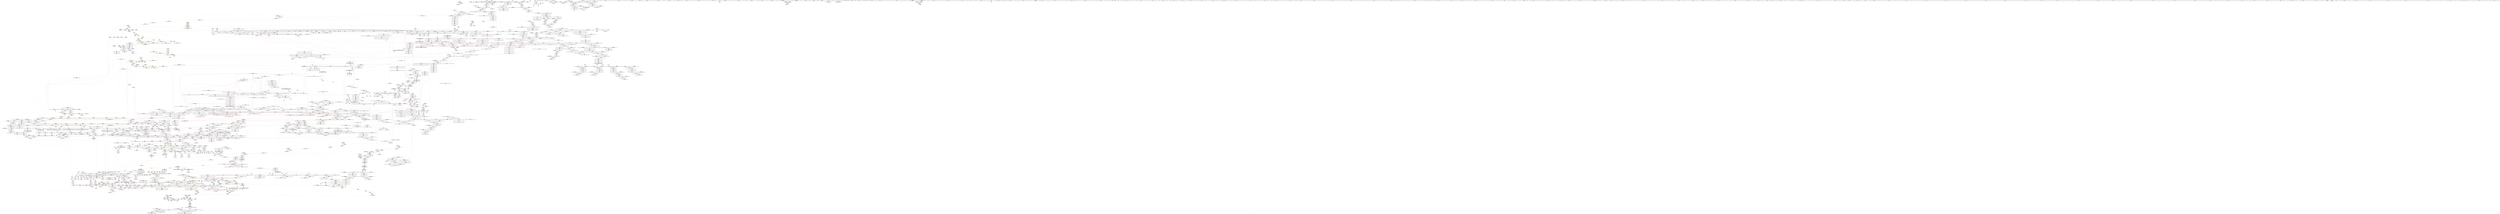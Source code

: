 digraph "SVFG" {
	label="SVFG";

	Node0x55db95ab33e0 [shape=record,color=grey,label="{NodeID: 0\nNullPtr|{|<s50>183}}"];
	Node0x55db95ab33e0 -> Node0x55db961e7260[style=solid];
	Node0x55db95ab33e0 -> Node0x55db961e7360[style=solid];
	Node0x55db95ab33e0 -> Node0x55db961e7430[style=solid];
	Node0x55db95ab33e0 -> Node0x55db961e7500[style=solid];
	Node0x55db95ab33e0 -> Node0x55db961e75d0[style=solid];
	Node0x55db95ab33e0 -> Node0x55db961e76a0[style=solid];
	Node0x55db95ab33e0 -> Node0x55db961e7770[style=solid];
	Node0x55db95ab33e0 -> Node0x55db961e7840[style=solid];
	Node0x55db95ab33e0 -> Node0x55db961e7910[style=solid];
	Node0x55db95ab33e0 -> Node0x55db961e79e0[style=solid];
	Node0x55db95ab33e0 -> Node0x55db961e7ab0[style=solid];
	Node0x55db95ab33e0 -> Node0x55db961e7b80[style=solid];
	Node0x55db95ab33e0 -> Node0x55db961e7c50[style=solid];
	Node0x55db95ab33e0 -> Node0x55db961e7d20[style=solid];
	Node0x55db95ab33e0 -> Node0x55db961e7df0[style=solid];
	Node0x55db95ab33e0 -> Node0x55db961e7ec0[style=solid];
	Node0x55db95ab33e0 -> Node0x55db961e7f90[style=solid];
	Node0x55db95ab33e0 -> Node0x55db961e8060[style=solid];
	Node0x55db95ab33e0 -> Node0x55db961e8130[style=solid];
	Node0x55db95ab33e0 -> Node0x55db961e8200[style=solid];
	Node0x55db95ab33e0 -> Node0x55db961e82d0[style=solid];
	Node0x55db95ab33e0 -> Node0x55db961e83a0[style=solid];
	Node0x55db95ab33e0 -> Node0x55db961e8470[style=solid];
	Node0x55db95ab33e0 -> Node0x55db961e8540[style=solid];
	Node0x55db95ab33e0 -> Node0x55db961e8610[style=solid];
	Node0x55db95ab33e0 -> Node0x55db961e86e0[style=solid];
	Node0x55db95ab33e0 -> Node0x55db961e87b0[style=solid];
	Node0x55db95ab33e0 -> Node0x55db961e8880[style=solid];
	Node0x55db95ab33e0 -> Node0x55db961e8950[style=solid];
	Node0x55db95ab33e0 -> Node0x55db961e8a20[style=solid];
	Node0x55db95ab33e0 -> Node0x55db961e8af0[style=solid];
	Node0x55db95ab33e0 -> Node0x55db961e8bc0[style=solid];
	Node0x55db95ab33e0 -> Node0x55db961e8c90[style=solid];
	Node0x55db95ab33e0 -> Node0x55db961e8d60[style=solid];
	Node0x55db95ab33e0 -> Node0x55db961e8e30[style=solid];
	Node0x55db95ab33e0 -> Node0x55db961e8f00[style=solid];
	Node0x55db95ab33e0 -> Node0x55db961e8fd0[style=solid];
	Node0x55db95ab33e0 -> Node0x55db961f9670[style=solid];
	Node0x55db95ab33e0 -> Node0x55db961f9740[style=solid];
	Node0x55db95ab33e0 -> Node0x55db961f9810[style=solid];
	Node0x55db95ab33e0 -> Node0x55db9622b880[style=solid];
	Node0x55db95ab33e0 -> Node0x55db9622f260[style=solid];
	Node0x55db95ab33e0 -> Node0x55db96232b40[style=solid];
	Node0x55db95ab33e0 -> Node0x55db9627c980[style=solid];
	Node0x55db95ab33e0 -> Node0x55db9627cc80[style=solid];
	Node0x55db95ab33e0 -> Node0x55db9627ce00[style=solid];
	Node0x55db95ab33e0 -> Node0x55db9627cf80[style=solid];
	Node0x55db95ab33e0 -> Node0x55db9627d400[style=solid];
	Node0x55db95ab33e0 -> Node0x55db9627da00[style=solid];
	Node0x55db95ab33e0 -> Node0x55db9627e600[style=solid];
	Node0x55db95ab33e0:s50 -> Node0x55db96413030[style=solid,color=red];
	Node0x55db96312440 [shape=record,color=black,label="{NodeID: 2657\nMR_564V_2 = PHI(MR_564V_3, MR_564V_1, MR_564V_1, )\npts\{1274 \}\n}"];
	Node0x55db96209c30 [shape=record,color=blue,label="{NodeID: 1550\n2313\<--2360\n__y\<--\n_ZNSt8_Rb_treeISt4pairIiiES1_St9_IdentityIS1_ESt4lessIS1_ESaIS1_EE11equal_rangeERKS1_\n}"];
	Node0x55db96209c30 -> Node0x55db962f7640[style=dashed];
	Node0x55db961e8200 [shape=record,color=black,label="{NodeID: 443\n787\<--3\n\<--dummyVal\n_ZNSt8_Rb_treeISt4pairIiiES1_St9_IdentityIS1_ESt4lessIS1_ESaIS1_EED2Ev\n}"];
	Node0x55db961e8200 -> Node0x55db9622f740[style=solid];
	Node0x55db961f75f0 [shape=record,color=purple,label="{NodeID: 886\n2738\<--2170\noffset_0\<--\n}"];
	Node0x55db961f75f0 -> Node0x55db96237d50[style=solid];
	Node0x55db9627b180 [shape=record,color=grey,label="{NodeID: 2436\n362 = Binary(361, 155, )\n}"];
	Node0x55db9627b180 -> Node0x55db9622d2b0[style=solid];
	Node0x55db9622d930 [shape=record,color=blue,label="{NodeID: 1329\n426\<--427\n\<--\n_ZNSt3setISt4pairIiiESt4lessIS1_ESaIS1_EE6insertEOS1_\n|{<s0>57}}"];
	Node0x55db9622d930:s0 -> Node0x55db96318490[style=dashed,color=red];
	Node0x55db961e0530 [shape=record,color=green,label="{NodeID: 222\n1257\<--1258\nretval\<--retval_field_insensitive\n_ZNSt8_Rb_treeISt4pairIiiES1_St9_IdentityIS1_ESt4lessIS1_ESaIS1_EE24_M_get_insert_unique_posERKS1_\n|{|<s1>136|<s2>140|<s3>141}}"];
	Node0x55db961e0530 -> Node0x55db961fe190[style=solid];
	Node0x55db961e0530:s1 -> Node0x55db96410f10[style=solid,color=red];
	Node0x55db961e0530:s2 -> Node0x55db96410f10[style=solid,color=red];
	Node0x55db961e0530:s3 -> Node0x55db964143f0[style=solid,color=red];
	Node0x55db9640d3a0 [shape=record,color=black,label="{NodeID: 3986\n2285 = PHI(2081, )\n}"];
	Node0x55db9640d3a0 -> Node0x55db96209750[style=solid];
	Node0x55db96203c90 [shape=record,color=black,label="{NodeID: 665\n2567\<--2566\n\<--\n_ZNSt8_Rb_treeISt4pairIiiES1_St9_IdentityIS1_ESt4lessIS1_ESaIS1_EE14_M_upper_boundEPSt13_Rb_tree_nodeIS1_EPSt18_Rb_tree_node_baseRKS1_\n|{<s0>245}}"];
	Node0x55db96203c90:s0 -> Node0x55db96400500[style=solid,color=red];
	Node0x55db96222510 [shape=record,color=red,label="{NodeID: 1108\n1587\<--1580\n\<--__x.addr\n_ZNKSt17_Rb_tree_iteratorISt4pairIiiEEeqERKS2_\n}"];
	Node0x55db96222510 -> Node0x55db961f5300[style=solid];
	Node0x55db95ab3350 [shape=record,color=green,label="{NodeID: 1\n7\<--1\n__dso_handle\<--dummyObj\nGlob }"];
	Node0x55db96355820 [shape=record,color=yellow,style=double,label="{NodeID: 3765\n409V_2 = CSCHI(MR_409V_1)\npts\{24810000 \}\nCS[]}"];
	Node0x55db96355820 -> Node0x55db96229120[style=dashed];
	Node0x55db96312940 [shape=record,color=black,label="{NodeID: 2658\nMR_568V_4 = PHI(MR_568V_5, MR_568V_2, MR_568V_5, )\npts\{12700000 \}\n}"];
	Node0x55db96209d00 [shape=record,color=blue,label="{NodeID: 1551\n2311\<--2364\n__x\<--call11\n_ZNSt8_Rb_treeISt4pairIiiES1_St9_IdentityIS1_ESt4lessIS1_ESaIS1_EE11equal_rangeERKS1_\n}"];
	Node0x55db96209d00 -> Node0x55db96227a60[style=dashed];
	Node0x55db96209d00 -> Node0x55db96227b30[style=dashed];
	Node0x55db96209d00 -> Node0x55db96227c00[style=dashed];
	Node0x55db96209d00 -> Node0x55db96227cd0[style=dashed];
	Node0x55db96209d00 -> Node0x55db96227da0[style=dashed];
	Node0x55db96209d00 -> Node0x55db96227e70[style=dashed];
	Node0x55db96209d00 -> Node0x55db96227f40[style=dashed];
	Node0x55db96209d00 -> Node0x55db96228010[style=dashed];
	Node0x55db96209d00 -> Node0x55db962280e0[style=dashed];
	Node0x55db96209d00 -> Node0x55db96209b60[style=dashed];
	Node0x55db96209d00 -> Node0x55db96209d00[style=dashed];
	Node0x55db96209d00 -> Node0x55db9620a040[style=dashed];
	Node0x55db96209d00 -> Node0x55db96301b40[style=dashed];
	Node0x55db961e82d0 [shape=record,color=black,label="{NodeID: 444\n918\<--3\n\<--dummyVal\n_ZNSt8_Rb_treeISt4pairIiiES1_St9_IdentityIS1_ESt4lessIS1_ESaIS1_EE15_M_destroy_nodeEPSt13_Rb_tree_nodeIS1_E\n}"];
	Node0x55db961f76c0 [shape=record,color=purple,label="{NodeID: 887\n2739\<--2171\noffset_0\<--\n}"];
	Node0x55db961f76c0 -> Node0x55db9622b340[style=solid];
	Node0x55db9627b300 [shape=record,color=grey,label="{NodeID: 2437\n268 = Binary(267, 233, )\n}"];
	Node0x55db9622da00 [shape=record,color=blue,label="{NodeID: 1330\n442\<--438\n__x.addr\<--__x\n_ZSt9make_pairIRiS0_ESt4pairINSt17__decay_and_stripIT_E6__typeENS2_IT0_E6__typeEEOS3_OS6_\n}"];
	Node0x55db9622da00 -> Node0x55db9621b5c0[style=dashed];
	Node0x55db961e0600 [shape=record,color=green,label="{NodeID: 223\n1259\<--1260\nthis.addr\<--this.addr_field_insensitive\n_ZNSt8_Rb_treeISt4pairIiiES1_St9_IdentityIS1_ESt4lessIS1_ESaIS1_EE24_M_get_insert_unique_posERKS1_\n}"];
	Node0x55db961e0600 -> Node0x55db96220220[style=solid];
	Node0x55db961e0600 -> Node0x55db962323f0[style=solid];
	Node0x55db9640d570 [shape=record,color=black,label="{NodeID: 3987\n2299 = PHI(2081, )\n}"];
	Node0x55db9640d570 -> Node0x55db9627c500[style=solid];
	Node0x55db96321d70 [shape=record,color=yellow,style=double,label="{NodeID: 2880\n7V_1 = ENCHI(MR_7V_0)\npts\{76 \}\nFun[_ZNSt3setISt4pairIiiESt4lessIS1_ESaIS1_EED2Ev]}"];
	Node0x55db96321d70 -> Node0x55db9622ba50[style=dashed];
	Node0x55db96203d60 [shape=record,color=black,label="{NodeID: 666\n2526\<--2575\n_ZNSt8_Rb_treeISt4pairIiiES1_St9_IdentityIS1_ESt4lessIS1_ESaIS1_EE14_M_upper_boundEPSt13_Rb_tree_nodeIS1_EPSt18_Rb_tree_node_baseRKS1__ret\<--\n_ZNSt8_Rb_treeISt4pairIiiES1_St9_IdentityIS1_ESt4lessIS1_ESaIS1_EE14_M_upper_boundEPSt13_Rb_tree_nodeIS1_EPSt18_Rb_tree_node_baseRKS1_\n|{<s0>222}}"];
	Node0x55db96203d60:s0 -> Node0x55db9640a930[style=solid,color=blue];
	Node0x55db962225e0 [shape=record,color=red,label="{NodeID: 1109\n1586\<--1585\n\<--_M_node\n_ZNKSt17_Rb_tree_iteratorISt4pairIiiEEeqERKS2_\n}"];
	Node0x55db962225e0 -> Node0x55db9627dd00[style=solid];
	Node0x55db9617c010 [shape=record,color=green,label="{NodeID: 2\n13\<--1\n.str\<--dummyObj\nGlob }"];
	Node0x55db96355980 [shape=record,color=yellow,style=double,label="{NodeID: 3766\n421V_2 = CSCHI(MR_421V_1)\npts\{25320000 \}\nCS[]}"];
	Node0x55db96355980 -> Node0x55db96229870[style=dashed];
	Node0x55db96312e40 [shape=record,color=black,label="{NodeID: 2659\nMR_570V_3 = PHI(MR_570V_4, MR_570V_2, MR_570V_4, )\npts\{12720000 \}\n}"];
	Node0x55db96209dd0 [shape=record,color=blue,label="{NodeID: 1552\n2315\<--2367\n__xu\<--\n_ZNSt8_Rb_treeISt4pairIiiES1_St9_IdentityIS1_ESt4lessIS1_ESaIS1_EE11equal_rangeERKS1_\n}"];
	Node0x55db96209dd0 -> Node0x55db962285c0[style=dashed];
	Node0x55db96209dd0 -> Node0x55db9620a110[style=dashed];
	Node0x55db961e83a0 [shape=record,color=black,label="{NodeID: 445\n919\<--3\n\<--dummyVal\n_ZNSt8_Rb_treeISt4pairIiiES1_St9_IdentityIS1_ESt4lessIS1_ESaIS1_EE15_M_destroy_nodeEPSt13_Rb_tree_nodeIS1_E\n|{<s0>102}}"];
	Node0x55db961e83a0:s0 -> Node0x55db96401400[style=solid,color=red];
	Node0x55db961f7790 [shape=record,color=purple,label="{NodeID: 888\n2192\<--2191\n_M_node\<--this1\n_ZNSt23_Rb_tree_const_iteratorISt4pairIiiEEppEv\n}"];
	Node0x55db961f7790 -> Node0x55db96226bc0[style=solid];
	Node0x55db9627b480 [shape=record,color=grey,label="{NodeID: 2438\n348 = Binary(347, 233, )\n}"];
	Node0x55db9622dad0 [shape=record,color=blue,label="{NodeID: 1331\n444\<--439\n__y.addr\<--__y\n_ZSt9make_pairIRiS0_ESt4pairINSt17__decay_and_stripIT_E6__typeENS2_IT0_E6__typeEEOS3_OS6_\n}"];
	Node0x55db9622dad0 -> Node0x55db9621b690[style=dashed];
	Node0x55db961e06d0 [shape=record,color=green,label="{NodeID: 224\n1261\<--1262\n__k.addr\<--__k.addr_field_insensitive\n_ZNSt8_Rb_treeISt4pairIiiES1_St9_IdentityIS1_ESt4lessIS1_ESaIS1_EE24_M_get_insert_unique_posERKS1_\n}"];
	Node0x55db961e06d0 -> Node0x55db962202f0[style=solid];
	Node0x55db961e06d0 -> Node0x55db962203c0[style=solid];
	Node0x55db961e06d0 -> Node0x55db962324c0[style=solid];
	Node0x55db9640d6b0 [shape=record,color=black,label="{NodeID: 3988\n2330 = PHI(831, )\n}"];
	Node0x55db9640d6b0 -> Node0x55db962099c0[style=solid];
	Node0x55db96321e80 [shape=record,color=yellow,style=double,label="{NodeID: 2881\n9V_1 = ENCHI(MR_9V_0)\npts\{120001 \}\nFun[_ZNSt3setISt4pairIiiESt4lessIS1_ESaIS1_EED2Ev]|{<s0>6}}"];
	Node0x55db96321e80:s0 -> Node0x55db96317510[style=dashed,color=red];
	Node0x55db96203e30 [shape=record,color=black,label="{NodeID: 667\n2591\<--2590\n\<--this1\n_ZNSt4pairISt17_Rb_tree_iteratorIS_IiiEES2_EC2IS2_S2_Lb1EEEOT_OT0_\n}"];
	Node0x55db962226b0 [shape=record,color=red,label="{NodeID: 1110\n1589\<--1588\n\<--_M_node2\n_ZNKSt17_Rb_tree_iteratorISt4pairIiiEEeqERKS2_\n}"];
	Node0x55db962226b0 -> Node0x55db9627dd00[style=solid];
	Node0x55db961d7cf0 [shape=record,color=green,label="{NodeID: 3\n15\<--1\n.str.2\<--dummyObj\nGlob }"];
	Node0x55db96355ae0 [shape=record,color=yellow,style=double,label="{NodeID: 3767\n446V_2 = CSCHI(MR_446V_1)\npts\{26250000 \}\nCS[]}"];
	Node0x55db96355ae0 -> Node0x55db96229fc0[style=dashed];
	Node0x55db96313340 [shape=record,color=black,label="{NodeID: 2660\nMR_572V_3 = PHI(MR_572V_5, MR_572V_2, MR_572V_4, )\npts\{12580000 12580001 \}\n}"];
	Node0x55db96209ea0 [shape=record,color=blue,label="{NodeID: 1553\n2317\<--2369\n__yu\<--\n_ZNSt8_Rb_treeISt4pairIiiES1_St9_IdentityIS1_ESt4lessIS1_ESaIS1_EE11equal_rangeERKS1_\n}"];
	Node0x55db96209ea0 -> Node0x55db96228760[style=dashed];
	Node0x55db96209ea0 -> Node0x55db96302a40[style=dashed];
	Node0x55db961e8470 [shape=record,color=black,label="{NodeID: 446\n939\<--3\n\<--dummyVal\n_ZNSt8_Rb_treeISt4pairIiiES1_St9_IdentityIS1_ESt4lessIS1_ESaIS1_EE11_M_put_nodeEPSt13_Rb_tree_nodeIS1_E\n}"];
	Node0x55db961f7860 [shape=record,color=purple,label="{NodeID: 889\n2197\<--2191\n_M_node2\<--this1\n_ZNSt23_Rb_tree_const_iteratorISt4pairIiiEEppEv\n}"];
	Node0x55db961f7860 -> Node0x55db96237fc0[style=solid];
	Node0x55db9627b600 [shape=record,color=grey,label="{NodeID: 2439\n378 = Binary(377, 233, )\n}"];
	Node0x55db9622dba0 [shape=record,color=blue,label="{NodeID: 1332\n462\<--461\nthis.addr\<--this\n_ZNKSt3setISt4pairIiiESt4lessIS1_ESaIS1_EE4sizeEv\n}"];
	Node0x55db9622dba0 -> Node0x55db9621b830[style=dashed];
	Node0x55db961e07a0 [shape=record,color=green,label="{NodeID: 225\n1263\<--1264\n__x\<--__x_field_insensitive\n_ZNSt8_Rb_treeISt4pairIiiES1_St9_IdentityIS1_ESt4lessIS1_ESaIS1_EE24_M_get_insert_unique_posERKS1_\n|{|<s7>136|<s8>140}}"];
	Node0x55db961e07a0 -> Node0x55db96220490[style=solid];
	Node0x55db961e07a0 -> Node0x55db96220560[style=solid];
	Node0x55db961e07a0 -> Node0x55db96220630[style=solid];
	Node0x55db961e07a0 -> Node0x55db96220700[style=solid];
	Node0x55db961e07a0 -> Node0x55db962207d0[style=solid];
	Node0x55db961e07a0 -> Node0x55db96232590[style=solid];
	Node0x55db961e07a0 -> Node0x55db962329a0[style=solid];
	Node0x55db961e07a0:s7 -> Node0x55db96411060[style=solid,color=red];
	Node0x55db961e07a0:s8 -> Node0x55db96411060[style=solid,color=red];
	Node0x55db9640d7f0 [shape=record,color=black,label="{NodeID: 3989\n2332 = PHI(1528, )\n}"];
	Node0x55db9640d7f0 -> Node0x55db96209a90[style=solid];
	Node0x55db96321f60 [shape=record,color=yellow,style=double,label="{NodeID: 2882\n552V_1 = ENCHI(MR_552V_0)\npts\{1258 \}\nFun[_ZNSt8_Rb_treeISt4pairIiiES1_St9_IdentityIS1_ESt4lessIS1_ESaIS1_EE24_M_get_insert_unique_posERKS1_]}"];
	Node0x55db96321f60 -> Node0x55db96220be0[style=dashed];
	Node0x55db96203f00 [shape=record,color=black,label="{NodeID: 668\n2595\<--2592\n\<--first\n_ZNSt4pairISt17_Rb_tree_iteratorIS_IiiEES2_EC2IS2_S2_Lb1EEEOT_OT0_\n}"];
	Node0x55db96203f00 -> Node0x55db96219130[style=solid];
	Node0x55db96222780 [shape=record,color=red,label="{NodeID: 1111\n1599\<--1596\nthis1\<--this.addr\n_ZNSt8_Rb_treeISt4pairIiiES1_St9_IdentityIS1_ESt4lessIS1_ESaIS1_EE5beginEv\n}"];
	Node0x55db96222780 -> Node0x55db961f54a0[style=solid];
	Node0x55db961d7d80 [shape=record,color=green,label="{NodeID: 4\n17\<--1\n.str.3\<--dummyObj\nGlob }"];
	Node0x55db96355c40 [shape=record,color=yellow,style=double,label="{NodeID: 3768\n2V_2 = CSCHI(MR_2V_1)\npts\{120000 120001 120002 120003 120004 \}\nCS[]}"];
	Node0x55db96313840 [shape=record,color=black,label="{NodeID: 2661\nMR_532V_3 = PHI(MR_532V_2, MR_532V_1, )\npts\{24280000 \}\n}"];
	Node0x55db96209f70 [shape=record,color=blue,label="{NodeID: 1554\n2313\<--2372\n__y\<--\n_ZNSt8_Rb_treeISt4pairIiiES1_St9_IdentityIS1_ESt4lessIS1_ESaIS1_EE11equal_rangeERKS1_\n}"];
	Node0x55db96209f70 -> Node0x55db96228350[style=dashed];
	Node0x55db96209f70 -> Node0x55db96302040[style=dashed];
	Node0x55db961e8540 [shape=record,color=black,label="{NodeID: 447\n940\<--3\n\<--dummyVal\n_ZNSt8_Rb_treeISt4pairIiiES1_St9_IdentityIS1_ESt4lessIS1_ESaIS1_EE11_M_put_nodeEPSt13_Rb_tree_nodeIS1_E\n|{<s0>105}}"];
	Node0x55db961e8540:s0 -> Node0x55db96401400[style=solid,color=red];
	Node0x55db961f7930 [shape=record,color=purple,label="{NodeID: 890\n2209\<--2203\ncoerce.dive\<--__position\n_ZNSt8_Rb_treeISt4pairIiiES1_St9_IdentityIS1_ESt4lessIS1_ESaIS1_EE12_M_erase_auxESt23_Rb_tree_const_iteratorIS1_E\n}"];
	Node0x55db961f7930 -> Node0x55db96238090[style=solid];
	Node0x55db9627b780 [shape=record,color=grey,label="{NodeID: 2440\n390 = Binary(389, 155, )\n}"];
	Node0x55db9627b780 -> Node0x55db9622d5f0[style=solid];
	Node0x55db9622dc70 [shape=record,color=blue,label="{NodeID: 1333\n475\<--472\nthis.addr\<--this\n_ZNKSt3setISt4pairIiiESt4lessIS1_ESaIS1_EE3endEv\n}"];
	Node0x55db9622dc70 -> Node0x55db9621b900[style=dashed];
	Node0x55db961e0870 [shape=record,color=green,label="{NodeID: 226\n1265\<--1266\n__y\<--__y_field_insensitive\n_ZNSt8_Rb_treeISt4pairIiiES1_St9_IdentityIS1_ESt4lessIS1_ESaIS1_EE24_M_get_insert_unique_posERKS1_\n|{|<s3>136|<s4>140}}"];
	Node0x55db961e0870 -> Node0x55db962208a0[style=solid];
	Node0x55db961e0870 -> Node0x55db96232660[style=solid];
	Node0x55db961e0870 -> Node0x55db96232800[style=solid];
	Node0x55db961e0870:s3 -> Node0x55db964111b0[style=solid,color=red];
	Node0x55db961e0870:s4 -> Node0x55db964111b0[style=solid,color=red];
	Node0x55db9640d930 [shape=record,color=black,label="{NodeID: 3990\n2439 = PHI(1592, )\n}"];
	Node0x55db9640d930 -> Node0x55db9620a5f0[style=solid];
	Node0x55db96203fd0 [shape=record,color=black,label="{NodeID: 669\n2596\<--2594\n\<--call\n_ZNSt4pairISt17_Rb_tree_iteratorIS_IiiEES2_EC2IS2_S2_Lb1EEEOT_OT0_\n}"];
	Node0x55db96203fd0 -> Node0x55db96219200[style=solid];
	Node0x55db96222850 [shape=record,color=red,label="{NodeID: 1112\n1606\<--1605\n\<--_M_left\n_ZNSt8_Rb_treeISt4pairIiiES1_St9_IdentityIS1_ESt4lessIS1_ESaIS1_EE5beginEv\n|{<s0>156}}"];
	Node0x55db96222850:s0 -> Node0x55db96402150[style=solid,color=red];
	Node0x55db961d8030 [shape=record,color=green,label="{NodeID: 5\n19\<--1\n.str.4\<--dummyObj\nGlob }"];
	Node0x55db963e1a60 [shape=record,color=black,label="{NodeID: 3769\n2414 = PHI(2273, )\n0th arg _ZNSt8_Rb_treeISt4pairIiiES1_St9_IdentityIS1_ESt4lessIS1_ESaIS1_EE12_M_erase_auxESt23_Rb_tree_const_iteratorIS1_ES9_ }"];
	Node0x55db963e1a60 -> Node0x55db9620a520[style=solid];
	Node0x55db96313d40 [shape=record,color=black,label="{NodeID: 2662\nMR_534V_3 = PHI(MR_534V_2, MR_534V_1, )\npts\{24300000 \}\n}"];
	Node0x55db9620a040 [shape=record,color=blue,label="{NodeID: 1555\n2311\<--2376\n__x\<--call13\n_ZNSt8_Rb_treeISt4pairIiiES1_St9_IdentityIS1_ESt4lessIS1_ESaIS1_EE11equal_rangeERKS1_\n}"];
	Node0x55db9620a040 -> Node0x55db962281b0[style=dashed];
	Node0x55db9620a040 -> Node0x55db96301b40[style=dashed];
	Node0x55db961e8610 [shape=record,color=black,label="{NodeID: 448\n1173\<--3\n\<--dummyVal\n_ZNSt8_Rb_treeISt4pairIiiES1_St9_IdentityIS1_ESt4lessIS1_ESaIS1_EE16_M_insert_uniqueIS1_EES0_ISt17_Rb_tree_iteratorIS1_EbEOT_\n}"];
	Node0x55db961e8610 -> Node0x55db96231bd0[style=solid];
	Node0x55db961f7a00 [shape=record,color=purple,label="{NodeID: 891\n2213\<--2203\n_M_node\<--__position\n_ZNSt8_Rb_treeISt4pairIiiES1_St9_IdentityIS1_ESt4lessIS1_ESaIS1_EE12_M_erase_auxESt23_Rb_tree_const_iteratorIS1_E\n}"];
	Node0x55db961f7a00 -> Node0x55db96226e30[style=solid];
	Node0x55db9627b900 [shape=record,color=grey,label="{NodeID: 2441\n193 = Binary(192, 155, )\n}"];
	Node0x55db9627b900 -> Node0x55db9622c000[style=solid];
	Node0x55db9622dd40 [shape=record,color=blue,label="{NodeID: 1334\n483\<--480\ncoerce.dive\<--call\n_ZNKSt3setISt4pairIiiESt4lessIS1_ESaIS1_EE3endEv\n}"];
	Node0x55db9622dd40 -> Node0x55db9621b9d0[style=dashed];
	Node0x55db961e0940 [shape=record,color=green,label="{NodeID: 227\n1267\<--1268\n__comp\<--__comp_field_insensitive\n_ZNSt8_Rb_treeISt4pairIiiES1_St9_IdentityIS1_ESt4lessIS1_ESaIS1_EE24_M_get_insert_unique_posERKS1_\n}"];
	Node0x55db961e0940 -> Node0x55db96220970[style=solid];
	Node0x55db961e0940 -> Node0x55db96220a40[style=solid];
	Node0x55db961e0940 -> Node0x55db96232730[style=solid];
	Node0x55db961e0940 -> Node0x55db962328d0[style=solid];
	Node0x55db9640da70 [shape=record,color=black,label="{NodeID: 3991\n2443 = PHI(2605, )\n}"];
	Node0x55db962040a0 [shape=record,color=black,label="{NodeID: 670\n2601\<--2598\n\<--second\n_ZNSt4pairISt17_Rb_tree_iteratorIS_IiiEES2_EC2IS2_S2_Lb1EEEOT_OT0_\n}"];
	Node0x55db962040a0 -> Node0x55db962192d0[style=solid];
	Node0x55db96222920 [shape=record,color=red,label="{NodeID: 1113\n1609\<--1608\n\<--coerce.dive\n_ZNSt8_Rb_treeISt4pairIiiES1_St9_IdentityIS1_ESt4lessIS1_ESaIS1_EE5beginEv\n}"];
	Node0x55db96222920 -> Node0x55db961ffe00[style=solid];
	Node0x55db961d80f0 [shape=record,color=green,label="{NodeID: 6\n21\<--1\n.str.5\<--dummyObj\nGlob }"];
	Node0x55db963e2180 [shape=record,color=black,label="{NodeID: 3770\n2415 = PHI(2292, )\n1st arg _ZNSt8_Rb_treeISt4pairIiiES1_St9_IdentityIS1_ESt4lessIS1_ESaIS1_EE12_M_erase_auxESt23_Rb_tree_const_iteratorIS1_ES9_ }"];
	Node0x55db963e2180 -> Node0x55db9620a380[style=solid];
	Node0x55db9620a110 [shape=record,color=blue,label="{NodeID: 1556\n2315\<--2380\n__xu\<--call14\n_ZNSt8_Rb_treeISt4pairIiiES1_St9_IdentityIS1_ESt4lessIS1_ESaIS1_EE11equal_rangeERKS1_\n}"];
	Node0x55db9620a110 -> Node0x55db96228690[style=dashed];
	Node0x55db9620a110 -> Node0x55db96302540[style=dashed];
	Node0x55db961e86e0 [shape=record,color=black,label="{NodeID: 449\n1176\<--3\n\<--dummyVal\n_ZNSt8_Rb_treeISt4pairIiiES1_St9_IdentityIS1_ESt4lessIS1_ESaIS1_EE16_M_insert_uniqueIS1_EES0_ISt17_Rb_tree_iteratorIS1_EbEOT_\n}"];
	Node0x55db961e86e0 -> Node0x55db96231ca0[style=solid];
	Node0x55db961f7ad0 [shape=record,color=purple,label="{NodeID: 892\n2215\<--2212\n_M_impl\<--this1\n_ZNSt8_Rb_treeISt4pairIiiES1_St9_IdentityIS1_ESt4lessIS1_ESaIS1_EE12_M_erase_auxESt23_Rb_tree_const_iteratorIS1_E\n}"];
	Node0x55db961f7ad0 -> Node0x55db96202770[style=solid];
	Node0x55db9627ba80 [shape=record,color=grey,label="{NodeID: 2442\n351 = Binary(350, 233, )\n}"];
	Node0x55db9622de10 [shape=record,color=blue,label="{NodeID: 1335\n490\<--489\nthis.addr\<--this\n_ZNSt23_Rb_tree_const_iteratorISt4pairIiiEEmmEv\n}"];
	Node0x55db9622de10 -> Node0x55db9621baa0[style=dashed];
	Node0x55db961e0a10 [shape=record,color=green,label="{NodeID: 228\n1269\<--1270\n__j\<--__j_field_insensitive\n_ZNSt8_Rb_treeISt4pairIiiES1_St9_IdentityIS1_ESt4lessIS1_ESaIS1_EE24_M_get_insert_unique_posERKS1_\n|{|<s2>133|<s3>135|<s4>137}}"];
	Node0x55db961e0a10 -> Node0x55db961f3b70[style=solid];
	Node0x55db961e0a10 -> Node0x55db961f3c40[style=solid];
	Node0x55db961e0a10:s2 -> Node0x55db96401c50[style=solid,color=red];
	Node0x55db961e0a10:s3 -> Node0x55db96411710[style=solid,color=red];
	Node0x55db961e0a10:s4 -> Node0x55db96416460[style=solid,color=red];
	Node0x55db9640db80 [shape=record,color=black,label="{NodeID: 3992\n2447 = PHI(2622, )\n}"];
	Node0x55db9640db80 -> Node0x55db9620a6c0[style=solid];
	Node0x55db96204170 [shape=record,color=black,label="{NodeID: 671\n2602\<--2600\n\<--call2\n_ZNSt4pairISt17_Rb_tree_iteratorIS_IiiEES2_EC2IS2_S2_Lb1EEEOT_OT0_\n}"];
	Node0x55db96204170 -> Node0x55db962193a0[style=solid];
	Node0x55db962229f0 [shape=record,color=red,label="{NodeID: 1114\n1624\<--1615\nthis1\<--this.addr\n_ZNSt4pairIPSt18_Rb_tree_node_baseS1_EC2IRPSt13_Rb_tree_nodeIS_IiiEERS1_Lb1EEEOT_OT0_\n}"];
	Node0x55db962229f0 -> Node0x55db961ffed0[style=solid];
	Node0x55db962229f0 -> Node0x55db961f57e0[style=solid];
	Node0x55db962229f0 -> Node0x55db961f58b0[style=solid];
	Node0x55db961d81b0 [shape=record,color=green,label="{NodeID: 7\n24\<--1\n\<--dummyObj\nCan only get source location for instruction, argument, global var or function.}"];
	Node0x55db963f9fc0 [shape=record,color=black,label="{NodeID: 3771\n1073 = PHI(448, 452, 640, 1095, 1100, 1133, )\n0th arg _ZSt7forwardIRiEOT_RNSt16remove_referenceIS1_E4typeE }"];
	Node0x55db963f9fc0 -> Node0x55db96231070[style=solid];
	Node0x55db9620a1e0 [shape=record,color=blue,label="{NodeID: 1557\n2388\<--2385\ncoerce.dive\<--call15\n_ZNSt8_Rb_treeISt4pairIiiES1_St9_IdentityIS1_ESt4lessIS1_ESaIS1_EE11equal_rangeERKS1_\n|{|<s1>223}}"];
	Node0x55db9620a1e0 -> Node0x55db96302f40[style=dashed];
	Node0x55db9620a1e0:s1 -> Node0x55db9631dff0[style=dashed,color=red];
	Node0x55db961e87b0 [shape=record,color=black,label="{NodeID: 450\n1895\<--3\n\<--dummyVal\n_ZNSt8_Rb_treeISt4pairIiiES1_St9_IdentityIS1_ESt4lessIS1_ESaIS1_EE17_M_construct_nodeIJS1_EEEvPSt13_Rb_tree_nodeIS1_EDpOT_\n}"];
	Node0x55db961f7ba0 [shape=record,color=purple,label="{NodeID: 893\n2227\<--2212\n_M_impl2\<--this1\n_ZNSt8_Rb_treeISt4pairIiiES1_St9_IdentityIS1_ESt4lessIS1_ESaIS1_EE12_M_erase_auxESt23_Rb_tree_const_iteratorIS1_E\n}"];
	Node0x55db961f7ba0 -> Node0x55db962029e0[style=solid];
	Node0x55db9627bc00 [shape=record,color=grey,label="{NodeID: 2443\n314 = Binary(313, 155, )\n}"];
	Node0x55db9627bc00 -> Node0x55db9622ca90[style=solid];
	Node0x55db9622dee0 [shape=record,color=blue,label="{NodeID: 1336\n499\<--496\n_M_node2\<--call\n_ZNSt23_Rb_tree_const_iteratorISt4pairIiiEEmmEv\n|{<s0>15|<s1>15|<s2>15}}"];
	Node0x55db9622dee0:s0 -> Node0x55db9622a640[style=dashed,color=blue];
	Node0x55db9622dee0:s1 -> Node0x55db9622c0d0[style=dashed,color=blue];
	Node0x55db9622dee0:s2 -> Node0x55db962db710[style=dashed,color=blue];
	Node0x55db961e9080 [shape=record,color=green,label="{NodeID: 229\n1271\<--1272\nref.tmp\<--ref.tmp_field_insensitive\n_ZNSt8_Rb_treeISt4pairIiiES1_St9_IdentityIS1_ESt4lessIS1_ESaIS1_EE24_M_get_insert_unique_posERKS1_\n|{|<s1>135}}"];
	Node0x55db961e9080 -> Node0x55db961f3d10[style=solid];
	Node0x55db961e9080:s1 -> Node0x55db96411820[style=solid,color=red];
	Node0x55db9640dcf0 [shape=record,color=black,label="{NodeID: 3993\n2453 = PHI(2605, )\n}"];
	Node0x55db9640dcf0 -> Node0x55db9627a8e0[style=solid];
	Node0x55db96204240 [shape=record,color=black,label="{NodeID: 672\n2605\<--2620\n_ZNKSt23_Rb_tree_const_iteratorISt4pairIiiEEeqERKS2__ret\<--cmp\n_ZNKSt23_Rb_tree_const_iteratorISt4pairIiiEEeqERKS2_\n|{<s0>229|<s1>232}}"];
	Node0x55db96204240:s0 -> Node0x55db9640da70[style=solid,color=blue];
	Node0x55db96204240:s1 -> Node0x55db9640dcf0[style=solid,color=blue];
	Node0x55db96222ac0 [shape=record,color=red,label="{NodeID: 1115\n1627\<--1617\n\<--__x.addr\n_ZNSt4pairIPSt18_Rb_tree_node_baseS1_EC2IRPSt13_Rb_tree_nodeIS_IiiEERS1_Lb1EEEOT_OT0_\n|{<s0>157}}"];
	Node0x55db96222ac0:s0 -> Node0x55db963ffdf0[style=solid,color=red];
	Node0x55db961d8a20 [shape=record,color=green,label="{NodeID: 8\n142\<--1\n\<--dummyObj\nCan only get source location for instruction, argument, global var or function.|{<s0>24|<s1>34|<s2>235}}"];
	Node0x55db961d8a20:s0 -> Node0x55db96415580[style=solid,color=red];
	Node0x55db961d8a20:s1 -> Node0x55db96415580[style=solid,color=red];
	Node0x55db961d8a20:s2 -> Node0x55db96416350[style=solid,color=red];
	Node0x55db963fa510 [shape=record,color=black,label="{NodeID: 3772\n2416 = PHI(2294, )\n2nd arg _ZNSt8_Rb_treeISt4pairIiiES1_St9_IdentityIS1_ESt4lessIS1_ESaIS1_EE12_M_erase_auxESt23_Rb_tree_const_iteratorIS1_ES9_ }"];
	Node0x55db963fa510 -> Node0x55db9620a450[style=solid];
	Node0x55db96314d10 [shape=record,color=yellow,style=double,label="{NodeID: 2665\n260V_1 = ENCHI(MR_260V_0)\npts\{120002 \}\nFun[_ZNSt8_Rb_treeISt4pairIiiES1_St9_IdentityIS1_ESt4lessIS1_ESaIS1_EE12_M_erase_auxESt23_Rb_tree_const_iteratorIS1_ES9_]|{|<s1>227|<s2>233}}"];
	Node0x55db96314d10 -> Node0x55db962e7a40[style=dashed];
	Node0x55db96314d10:s1 -> Node0x55db9631cc40[style=dashed,color=red];
	Node0x55db96314d10:s2 -> Node0x55db96323e10[style=dashed,color=red];
	Node0x55db9620a2b0 [shape=record,color=blue,label="{NodeID: 1558\n2396\<--2393\ncoerce.dive18\<--call17\n_ZNSt8_Rb_treeISt4pairIiiES1_St9_IdentityIS1_ESt4lessIS1_ESaIS1_EE11equal_rangeERKS1_\n|{|<s1>223}}"];
	Node0x55db9620a2b0 -> Node0x55db96303440[style=dashed];
	Node0x55db9620a2b0:s1 -> Node0x55db9631dff0[style=dashed,color=red];
	Node0x55db961e8880 [shape=record,color=black,label="{NodeID: 451\n1896\<--3\n\<--dummyVal\n_ZNSt8_Rb_treeISt4pairIiiES1_St9_IdentityIS1_ESt4lessIS1_ESaIS1_EE17_M_construct_nodeIJS1_EEEvPSt13_Rb_tree_nodeIS1_EDpOT_\n}"];
	Node0x55db961e8880 -> Node0x55db962361b0[style=solid];
	Node0x55db961f7c70 [shape=record,color=purple,label="{NodeID: 894\n2217\<--2216\nadd.ptr\<--\n_ZNSt8_Rb_treeISt4pairIiiES1_St9_IdentityIS1_ESt4lessIS1_ESaIS1_EE12_M_erase_auxESt23_Rb_tree_const_iteratorIS1_E\n}"];
	Node0x55db961f7c70 -> Node0x55db96202840[style=solid];
	Node0x55db9627bd80 [shape=record,color=grey,label="{NodeID: 2444\n260 = Binary(259, 233, )\n}"];
	Node0x55db9622dfb0 [shape=record,color=blue,label="{NodeID: 1337\n509\<--508\nthis.addr\<--this\n_ZNKSt23_Rb_tree_const_iteratorISt4pairIiiEEptEv\n}"];
	Node0x55db9622dfb0 -> Node0x55db9621bc40[style=dashed];
	Node0x55db961e9110 [shape=record,color=green,label="{NodeID: 230\n1273\<--1274\nref.tmp20\<--ref.tmp20_field_insensitive\n_ZNSt8_Rb_treeISt4pairIiiES1_St9_IdentityIS1_ESt4lessIS1_ESaIS1_EE24_M_get_insert_unique_posERKS1_\n|{|<s1>141}}"];
	Node0x55db961e9110 -> Node0x55db96232b40[style=solid];
	Node0x55db961e9110:s1 -> Node0x55db96414610[style=solid,color=red];
	Node0x55db9640de30 [shape=record,color=black,label="{NodeID: 3994\n2460 = PHI(2639, )\n}"];
	Node0x55db96204310 [shape=record,color=black,label="{NodeID: 673\n2631\<--2630\n\<--_M_impl\n_ZNSt8_Rb_treeISt4pairIiiES1_St9_IdentityIS1_ESt4lessIS1_ESaIS1_EE3endEv\n}"];
	Node0x55db96204310 -> Node0x55db962197b0[style=solid];
	Node0x55db96222b90 [shape=record,color=red,label="{NodeID: 1116\n1635\<--1619\n\<--__y.addr\n_ZNSt4pairIPSt18_Rb_tree_node_baseS1_EC2IRPSt13_Rb_tree_nodeIS_IiiEERS1_Lb1EEEOT_OT0_\n|{<s0>158}}"];
	Node0x55db96222b90:s0 -> Node0x55db963ff6e0[style=solid,color=red];
	Node0x55db961d8ae0 [shape=record,color=green,label="{NodeID: 9\n155\<--1\n\<--dummyObj\nCan only get source location for instruction, argument, global var or function.}"];
	Node0x55db963fb550 [shape=record,color=black,label="{NodeID: 3773\n1932 = PHI(935, )\n1st arg _ZNSt16allocator_traitsISaISt13_Rb_tree_nodeISt4pairIiiEEEE8allocateERS4_m }"];
	Node0x55db963fb550 -> Node0x55db962365c0[style=solid];
	Node0x55db96314df0 [shape=record,color=yellow,style=double,label="{NodeID: 2666\n37V_1 = ENCHI(MR_37V_0)\npts\{120004 \}\nFun[_ZNSt8_Rb_treeISt4pairIiiES1_St9_IdentityIS1_ESt4lessIS1_ESaIS1_EE12_M_erase_auxESt23_Rb_tree_const_iteratorIS1_ES9_]|{|<s1>233}}"];
	Node0x55db96314df0 -> Node0x55db96310640[style=dashed];
	Node0x55db96314df0:s1 -> Node0x55db96323e10[style=dashed,color=red];
	Node0x55db9620a380 [shape=record,color=blue,label="{NodeID: 1559\n2433\<--2415\ncoerce.dive\<--__first.coerce\n_ZNSt8_Rb_treeISt4pairIiiES1_St9_IdentityIS1_ESt4lessIS1_ESaIS1_EE12_M_erase_auxESt23_Rb_tree_const_iteratorIS1_ES9_\n|{|<s2>229}}"];
	Node0x55db9620a380 -> Node0x55db962e8440[style=dashed];
	Node0x55db9620a380 -> Node0x55db96310b40[style=dashed];
	Node0x55db9620a380:s2 -> Node0x55db96319360[style=dashed,color=red];
	Node0x55db961e8950 [shape=record,color=black,label="{NodeID: 452\n1898\<--3\n\<--dummyVal\n_ZNSt8_Rb_treeISt4pairIiiES1_St9_IdentityIS1_ESt4lessIS1_ESaIS1_EE17_M_construct_nodeIJS1_EEEvPSt13_Rb_tree_nodeIS1_EDpOT_\n}"];
	Node0x55db961e8950 -> Node0x55db96236280[style=solid];
	Node0x55db961f7d40 [shape=record,color=purple,label="{NodeID: 895\n2219\<--2218\n_M_header\<--\n_ZNSt8_Rb_treeISt4pairIiiES1_St9_IdentityIS1_ESt4lessIS1_ESaIS1_EE12_M_erase_auxESt23_Rb_tree_const_iteratorIS1_E\n}"];
	Node0x55db9627bf00 [shape=record,color=grey,label="{NodeID: 2445\n154 = Binary(153, 155, )\n}"];
	Node0x55db9622e080 [shape=record,color=blue,label="{NodeID: 1338\n528\<--527\nthis.addr\<--this\n_ZNSt3setISt4pairIiiESt4lessIS1_ESaIS1_EE5clearEv\n}"];
	Node0x55db9622e080 -> Node0x55db9621bde0[style=dashed];
	Node0x55db961e91e0 [shape=record,color=green,label="{NodeID: 231\n1281\<--1282\n_ZNSt8_Rb_treeISt4pairIiiES1_St9_IdentityIS1_ESt4lessIS1_ESaIS1_EE6_M_endEv\<--_ZNSt8_Rb_treeISt4pairIiiES1_St9_IdentityIS1_ESt4lessIS1_ESaIS1_EE6_M_endEv_field_insensitive\n}"];
	Node0x55db9640df40 [shape=record,color=black,label="{NodeID: 3995\n2464 = PHI(2656, )\n}"];
	Node0x55db9640df40 -> Node0x55db9620a790[style=solid];
	Node0x55db962043e0 [shape=record,color=black,label="{NodeID: 674\n2633\<--2632\n\<--add.ptr\n_ZNSt8_Rb_treeISt4pairIiiES1_St9_IdentityIS1_ESt4lessIS1_ESaIS1_EE3endEv\n}"];
	Node0x55db962043e0 -> Node0x55db96219880[style=solid];
	Node0x55db96222c60 [shape=record,color=red,label="{NodeID: 1117\n1631\<--1628\n\<--call\n_ZNSt4pairIPSt18_Rb_tree_node_baseS1_EC2IRPSt13_Rb_tree_nodeIS_IiiEERS1_Lb1EEEOT_OT0_\n}"];
	Node0x55db96222c60 -> Node0x55db961fffa0[style=solid];
	Node0x55db961d8be0 [shape=record,color=green,label="{NodeID: 10\n214\<--1\n\<--dummyObj\nCan only get source location for instruction, argument, global var or function.}"];
	Node0x55db963fb780 [shape=record,color=black,label="{NodeID: 3774\n2059 = PHI(563, 1238, 2267, 2269, 2423, 2427, )\n0th arg _ZNSt23_Rb_tree_const_iteratorISt4pairIiiEEC2ERKSt17_Rb_tree_iteratorIS1_E }"];
	Node0x55db963fb780 -> Node0x55db962372c0[style=solid];
	Node0x55db9620a450 [shape=record,color=blue,label="{NodeID: 1560\n2435\<--2416\ncoerce.dive1\<--__last.coerce\n_ZNSt8_Rb_treeISt4pairIiiES1_St9_IdentityIS1_ESt4lessIS1_ESaIS1_EE12_M_erase_auxESt23_Rb_tree_const_iteratorIS1_ES9_\n|{<s0>232|<s1>234}}"];
	Node0x55db9620a450:s0 -> Node0x55db96319360[style=dashed,color=red];
	Node0x55db9620a450:s1 -> Node0x55db96325730[style=dashed,color=red];
	Node0x55db961e8a20 [shape=record,color=black,label="{NodeID: 453\n1909\<--3\n\<--dummyVal\n_ZNSt8_Rb_treeISt4pairIiiES1_St9_IdentityIS1_ESt4lessIS1_ESaIS1_EE17_M_construct_nodeIJS1_EEEvPSt13_Rb_tree_nodeIS1_EDpOT_\n}"];
	Node0x55db961f7e10 [shape=record,color=purple,label="{NodeID: 896\n2229\<--2228\nadd.ptr3\<--\n_ZNSt8_Rb_treeISt4pairIiiES1_St9_IdentityIS1_ESt4lessIS1_ESaIS1_EE12_M_erase_auxESt23_Rb_tree_const_iteratorIS1_E\n}"];
	Node0x55db961f7e10 -> Node0x55db96202ab0[style=solid];
	Node0x55db9627c080 [shape=record,color=grey,label="{NodeID: 2446\n2233 = Binary(2232, 2234, )\n}"];
	Node0x55db9627c080 -> Node0x55db96209270[style=solid];
	Node0x55db9622e150 [shape=record,color=blue,label="{NodeID: 1339\n542\<--538\nthis.addr\<--this\n_ZNSt23_Rb_tree_const_iteratorISt4pairIiiEEmmEi\n}"];
	Node0x55db9622e150 -> Node0x55db9621beb0[style=dashed];
	Node0x55db961e92e0 [shape=record,color=green,label="{NodeID: 232\n1298\<--1299\n_ZNSt8_Rb_treeISt4pairIiiES1_St9_IdentityIS1_ESt4lessIS1_ESaIS1_EE6_S_keyEPKSt13_Rb_tree_nodeIS1_E\<--_ZNSt8_Rb_treeISt4pairIiiES1_St9_IdentityIS1_ESt4lessIS1_ESaIS1_EE6_S_keyEPKSt13_Rb_tree_nodeIS1_E_field_insensitive\n}"];
	Node0x55db9640e0b0 [shape=record,color=black,label="{NodeID: 3996\n2503 = PHI(1560, )\n|{<s0>238}}"];
	Node0x55db9640e0b0:s0 -> Node0x55db963ff160[style=solid,color=red];
	Node0x55db96314780 [shape=record,color=yellow,style=double,label="{NodeID: 2889\n9V_1 = ENCHI(MR_9V_0)\npts\{120001 \}\nFun[_ZNSt8_Rb_treeISt4pairIiiES1_St9_IdentityIS1_ESt4lessIS1_ESaIS1_EE24_M_get_insert_unique_posERKS1_]|{<s0>127}}"];
	Node0x55db96314780:s0 -> Node0x55db9631e6e0[style=dashed,color=red];
	Node0x55db962044b0 [shape=record,color=black,label="{NodeID: 675\n2622\<--2637\n_ZNSt8_Rb_treeISt4pairIiiES1_St9_IdentityIS1_ESt4lessIS1_ESaIS1_EE3endEv_ret\<--\n_ZNSt8_Rb_treeISt4pairIiiES1_St9_IdentityIS1_ESt4lessIS1_ESaIS1_EE3endEv\n|{<s0>230}}"];
	Node0x55db962044b0:s0 -> Node0x55db9640db80[style=solid,color=blue];
	Node0x55db96222d30 [shape=record,color=red,label="{NodeID: 1118\n1639\<--1636\n\<--call2\n_ZNSt4pairIPSt18_Rb_tree_node_baseS1_EC2IRPSt13_Rb_tree_nodeIS_IiiEERS1_Lb1EEEOT_OT0_\n}"];
	Node0x55db96222d30 -> Node0x55db96234a20[style=solid];
	Node0x55db961d8ce0 [shape=record,color=green,label="{NodeID: 11\n215\<--1\n\<--dummyObj\nCan only get source location for instruction, argument, global var or function.}"];
	Node0x55db963fbcd0 [shape=record,color=black,label="{NodeID: 3775\n2060 = PHI(569, 1240, 2287, 2289, 2425, 2429, )\n1st arg _ZNSt23_Rb_tree_const_iteratorISt4pairIiiEEC2ERKSt17_Rb_tree_iteratorIS1_E }"];
	Node0x55db963fbcd0 -> Node0x55db96237390[style=solid];
	Node0x55db9620a520 [shape=record,color=blue,label="{NodeID: 1561\n2421\<--2414\nthis.addr\<--this\n_ZNSt8_Rb_treeISt4pairIiiES1_St9_IdentityIS1_ESt4lessIS1_ESaIS1_EE12_M_erase_auxESt23_Rb_tree_const_iteratorIS1_ES9_\n}"];
	Node0x55db9620a520 -> Node0x55db96228900[style=dashed];
	Node0x55db961e8af0 [shape=record,color=black,label="{NodeID: 454\n1910\<--3\n\<--dummyVal\n_ZNSt8_Rb_treeISt4pairIiiES1_St9_IdentityIS1_ESt4lessIS1_ESaIS1_EE17_M_construct_nodeIJS1_EEEvPSt13_Rb_tree_nodeIS1_EDpOT_\n}"];
	Node0x55db961e8af0 -> Node0x55db96236350[style=solid];
	Node0x55db961f7ee0 [shape=record,color=purple,label="{NodeID: 897\n2231\<--2230\n_M_node_count\<--\n_ZNSt8_Rb_treeISt4pairIiiES1_St9_IdentityIS1_ESt4lessIS1_ESaIS1_EE12_M_erase_auxESt23_Rb_tree_const_iteratorIS1_E\n}"];
	Node0x55db961f7ee0 -> Node0x55db96226f00[style=solid];
	Node0x55db961f7ee0 -> Node0x55db96209270[style=solid];
	Node0x55db9627c200 [shape=record,color=grey,label="{NodeID: 2447\n232 = Binary(231, 233, )\n}"];
	Node0x55db9622e220 [shape=record,color=blue,label="{NodeID: 1340\n544\<--539\n.addr\<--\n_ZNSt23_Rb_tree_const_iteratorISt4pairIiiEEmmEi\n}"];
	Node0x55db961e93e0 [shape=record,color=green,label="{NodeID: 233\n1301\<--1302\n_ZNKSt4lessISt4pairIiiEEclERKS1_S4_\<--_ZNKSt4lessISt4pairIiiEEclERKS1_S4__field_insensitive\n}"];
	Node0x55db9640e280 [shape=record,color=black,label="{NodeID: 3997\n2505 = PHI(1540, )\n}"];
	Node0x55db96314860 [shape=record,color=yellow,style=double,label="{NodeID: 2890\n260V_1 = ENCHI(MR_260V_0)\npts\{120002 \}\nFun[_ZNSt8_Rb_treeISt4pairIiiES1_St9_IdentityIS1_ESt4lessIS1_ESaIS1_EE24_M_get_insert_unique_posERKS1_]|{<s0>134}}"];
	Node0x55db96314860:s0 -> Node0x55db9631cc40[style=dashed,color=red];
	Node0x55db96204580 [shape=record,color=black,label="{NodeID: 676\n2639\<--2654\n_ZNKSt23_Rb_tree_const_iteratorISt4pairIiiEEneERKS2__ret\<--cmp\n_ZNKSt23_Rb_tree_const_iteratorISt4pairIiiEEneERKS2_\n|{<s0>234}}"];
	Node0x55db96204580:s0 -> Node0x55db9640de30[style=solid,color=blue];
	Node0x55db96222e00 [shape=record,color=red,label="{NodeID: 1119\n1647\<--1644\nthis1\<--this.addr\n_ZNSt17_Rb_tree_iteratorISt4pairIiiEEmmEv\n}"];
	Node0x55db96222e00 -> Node0x55db96200070[style=solid];
	Node0x55db96222e00 -> Node0x55db961f5980[style=solid];
	Node0x55db96222e00 -> Node0x55db961f5a50[style=solid];
	Node0x55db961d8e20 [shape=record,color=green,label="{NodeID: 12\n233\<--1\n\<--dummyObj\nCan only get source location for instruction, argument, global var or function.}"];
	Node0x55db963fbf50 [shape=record,color=black,label="{NodeID: 3776\n1752 = PHI(515, 602, 1748, 1804, )\n0th arg _ZNKSt13_Rb_tree_nodeISt4pairIiiEE9_M_valptrEv }"];
	Node0x55db963fbf50 -> Node0x55db96235580[style=solid];
	Node0x55db96315090 [shape=record,color=yellow,style=double,label="{NodeID: 2669\n528V_1 = ENCHI(MR_528V_0)\npts\{24240000 \}\nFun[_ZNSt8_Rb_treeISt4pairIiiES1_St9_IdentityIS1_ESt4lessIS1_ESaIS1_EE12_M_erase_auxESt23_Rb_tree_const_iteratorIS1_ES9_]|{<s0>228}}"];
	Node0x55db96315090:s0 -> Node0x55db96237460[style=dashed,color=red];
	Node0x55db9620a5f0 [shape=record,color=blue,label="{NodeID: 1562\n2440\<--2439\ncoerce.dive4\<--call\n_ZNSt8_Rb_treeISt4pairIiiES1_St9_IdentityIS1_ESt4lessIS1_ESaIS1_EE12_M_erase_auxESt23_Rb_tree_const_iteratorIS1_ES9_\n|{<s0>228}}"];
	Node0x55db9620a5f0:s0 -> Node0x55db963248e0[style=dashed,color=red];
	Node0x55db961e8bc0 [shape=record,color=black,label="{NodeID: 455\n1912\<--3\n\<--dummyVal\n_ZNSt8_Rb_treeISt4pairIiiES1_St9_IdentityIS1_ESt4lessIS1_ESaIS1_EE17_M_construct_nodeIJS1_EEEvPSt13_Rb_tree_nodeIS1_EDpOT_\n}"];
	Node0x55db961e8bc0 -> Node0x55db96236420[style=solid];
	Node0x55db961f7fb0 [shape=record,color=purple,label="{NodeID: 898\n2248\<--2239\ncoerce.dive\<--retval\n_ZNKSt23_Rb_tree_const_iteratorISt4pairIiiEE13_M_const_castEv\n}"];
	Node0x55db961f7fb0 -> Node0x55db96227170[style=solid];
	Node0x55db9627c380 [shape=record,color=grey,label="{NodeID: 2448\n256 = Binary(255, 233, )\n}"];
	Node0x55db9622e2f0 [shape=record,color=blue, style = dotted,label="{NodeID: 1341\n2717\<--2719\noffset_0\<--dummyVal\n_ZNSt23_Rb_tree_const_iteratorISt4pairIiiEEmmEi\n}"];
	Node0x55db9622e2f0 -> Node0x55db9621c050[style=dashed];
	Node0x55db961e94e0 [shape=record,color=green,label="{NodeID: 234\n1325\<--1326\n_ZNSt8_Rb_treeISt4pairIiiES1_St9_IdentityIS1_ESt4lessIS1_ESaIS1_EE5beginEv\<--_ZNSt8_Rb_treeISt4pairIiiES1_St9_IdentityIS1_ESt4lessIS1_ESaIS1_EE5beginEv_field_insensitive\n}"];
	Node0x55db9640e390 [shape=record,color=black,label="{NodeID: 3998\n2512 = PHI(867, )\n}"];
	Node0x55db9640e390 -> Node0x55db9620ac70[style=solid];
	Node0x55db96314940 [shape=record,color=yellow,style=double,label="{NodeID: 2891\n568V_1 = ENCHI(MR_568V_0)\npts\{12700000 \}\nFun[_ZNSt8_Rb_treeISt4pairIiiES1_St9_IdentityIS1_ESt4lessIS1_ESaIS1_EE24_M_get_insert_unique_posERKS1_]|{<s0>133}}"];
	Node0x55db96314940:s0 -> Node0x55db96233f90[style=dashed,color=red];
	Node0x55db96204650 [shape=record,color=black,label="{NodeID: 677\n2668\<--2659\n\<--retval\n_ZNSt23_Rb_tree_const_iteratorISt4pairIiiEEppEi\n}"];
	Node0x55db96204650 -> Node0x55db96219d60[style=solid];
	Node0x55db96222ed0 [shape=record,color=red,label="{NodeID: 1120\n1649\<--1648\n\<--_M_node\n_ZNSt17_Rb_tree_iteratorISt4pairIiiEEmmEv\n}"];
	Node0x55db961d8f20 [shape=record,color=green,label="{NodeID: 13\n243\<--1\n\<--dummyObj\nCan only get source location for instruction, argument, global var or function.}"];
	Node0x55db963fc120 [shape=record,color=black,label="{NodeID: 3777\n2640 = PHI(2417, )\n0th arg _ZNKSt23_Rb_tree_const_iteratorISt4pairIiiEEneERKS2_ }"];
	Node0x55db963fc120 -> Node0x55db9620ba40[style=solid];
	Node0x55db9620a6c0 [shape=record,color=blue,label="{NodeID: 1563\n2450\<--2447\ncoerce.dive9\<--call8\n_ZNSt8_Rb_treeISt4pairIiiES1_St9_IdentityIS1_ESt4lessIS1_ESaIS1_EE12_M_erase_auxESt23_Rb_tree_const_iteratorIS1_ES9_\n|{|<s1>231}}"];
	Node0x55db9620a6c0 -> Node0x55db96313d40[style=dashed];
	Node0x55db9620a6c0:s1 -> Node0x55db963248e0[style=dashed,color=red];
	Node0x55db961e8c90 [shape=record,color=black,label="{NodeID: 456\n1921\<--3\nlpad.val\<--dummyVal\n_ZNSt8_Rb_treeISt4pairIiiES1_St9_IdentityIS1_ESt4lessIS1_ESaIS1_EE17_M_construct_nodeIJS1_EEEvPSt13_Rb_tree_nodeIS1_EDpOT_\n}"];
	Node0x55db961f8080 [shape=record,color=purple,label="{NodeID: 899\n2245\<--2244\n_M_node\<--this1\n_ZNKSt23_Rb_tree_const_iteratorISt4pairIiiEE13_M_const_castEv\n}"];
	Node0x55db961f8080 -> Node0x55db962270a0[style=solid];
	Node0x55db9627c500 [shape=record,color=grey,label="{NodeID: 2449\n2300 = Binary(2298, 2299, )\n}"];
	Node0x55db9627c500 -> Node0x55db96202d20[style=solid];
	Node0x55db9622e3c0 [shape=record,color=blue,label="{NodeID: 1342\n555\<--554\n_M_node2\<--call\n_ZNSt23_Rb_tree_const_iteratorISt4pairIiiEEmmEi\n|{<s0>24|<s1>34}}"];
	Node0x55db9622e3c0:s0 -> Node0x55db9634fef0[style=dashed,color=blue];
	Node0x55db9622e3c0:s1 -> Node0x55db9634f730[style=dashed,color=blue];
	Node0x55db961e95e0 [shape=record,color=green,label="{NodeID: 235\n1330\<--1331\n_ZNKSt17_Rb_tree_iteratorISt4pairIiiEEeqERKS2_\<--_ZNKSt17_Rb_tree_iteratorISt4pairIiiEEeqERKS2__field_insensitive\n}"];
	Node0x55db9640e4a0 [shape=record,color=black,label="{NodeID: 3999\n2517 = PHI(857, )\n}"];
	Node0x55db9640e4a0 -> Node0x55db9620ad40[style=solid];
	Node0x55db96204720 [shape=record,color=black,label="{NodeID: 678\n2669\<--2667\n\<--this1\n_ZNSt23_Rb_tree_const_iteratorISt4pairIiiEEppEi\n}"];
	Node0x55db96204720 -> Node0x55db96219e30[style=solid];
	Node0x55db96222fa0 [shape=record,color=red,label="{NodeID: 1121\n1663\<--1658\n\<--__x.addr\n_ZNSt8_Rb_treeISt4pairIiiES1_St9_IdentityIS1_ESt4lessIS1_ESaIS1_EE6_S_keyEPKSt18_Rb_tree_node_base\n|{<s0>160}}"];
	Node0x55db96222fa0:s0 -> Node0x55db96415ed0[style=solid,color=red];
	Node0x55db961d9020 [shape=record,color=green,label="{NodeID: 14\n745\<--1\n\<--dummyObj\nCan only get source location for instruction, argument, global var or function.}"];
	Node0x55db963fc230 [shape=record,color=black,label="{NodeID: 3778\n2641 = PHI(2419, )\n1st arg _ZNKSt23_Rb_tree_const_iteratorISt4pairIiiEEneERKS2_ }"];
	Node0x55db963fc230 -> Node0x55db9620bb10[style=solid];
	Node0x55db96315250 [shape=record,color=yellow,style=double,label="{NodeID: 2671\n532V_1 = ENCHI(MR_532V_0)\npts\{24280000 \}\nFun[_ZNSt8_Rb_treeISt4pairIiiES1_St9_IdentityIS1_ESt4lessIS1_ESaIS1_EE12_M_erase_auxESt23_Rb_tree_const_iteratorIS1_ES9_]|{|<s1>231}}"];
	Node0x55db96315250 -> Node0x55db96313840[style=dashed];
	Node0x55db96315250:s1 -> Node0x55db96237460[style=dashed,color=red];
	Node0x55db9620a790 [shape=record,color=blue,label="{NodeID: 1564\n2467\<--2464\ncoerce.dive13\<--call12\n_ZNSt8_Rb_treeISt4pairIiiES1_St9_IdentityIS1_ESt4lessIS1_ESaIS1_EE12_M_erase_auxESt23_Rb_tree_const_iteratorIS1_ES9_\n}"];
	Node0x55db9620a790 -> Node0x55db962289d0[style=dashed];
	Node0x55db9620a790 -> Node0x55db9620a790[style=dashed];
	Node0x55db9620a790 -> Node0x55db962e8940[style=dashed];
	Node0x55db961e8d60 [shape=record,color=black,label="{NodeID: 457\n1922\<--3\nlpad.val8\<--dummyVal\n_ZNSt8_Rb_treeISt4pairIiiES1_St9_IdentityIS1_ESt4lessIS1_ESaIS1_EE17_M_construct_nodeIJS1_EEEvPSt13_Rb_tree_nodeIS1_EDpOT_\n}"];
	Node0x55db961f8150 [shape=record,color=purple,label="{NodeID: 900\n2287\<--2263\nfirst\<--__p\n_ZNSt8_Rb_treeISt4pairIiiES1_St9_IdentityIS1_ESt4lessIS1_ESaIS1_EE5eraseERKS1_\n|{<s0>207}}"];
	Node0x55db961f8150:s0 -> Node0x55db963fbcd0[style=solid,color=red];
	Node0x55db9627c680 [shape=record,color=grey,label="{NodeID: 2450\n1466 = Binary(1465, 935, )\n}"];
	Node0x55db9627c680 -> Node0x55db96233840[style=solid];
	Node0x55db9622e490 [shape=record,color=blue,label="{NodeID: 1343\n573\<--562\ncoerce.dive\<--__position.coerce\n_ZNSt3setISt4pairIiiESt4lessIS1_ESaIS1_EE5eraseB5cxx11ESt23_Rb_tree_const_iteratorIS1_E\n}"];
	Node0x55db9622e490 -> Node0x55db9622af30[style=dashed];
	Node0x55db961e96e0 [shape=record,color=green,label="{NodeID: 236\n1334\<--1335\n_ZNSt4pairIPSt18_Rb_tree_node_baseS1_EC2IRPSt13_Rb_tree_nodeIS_IiiEERS1_Lb1EEEOT_OT0_\<--_ZNSt4pairIPSt18_Rb_tree_node_baseS1_EC2IRPSt13_Rb_tree_nodeIS_IiiEERS1_Lb1EEEOT_OT0__field_insensitive\n}"];
	Node0x55db9640e5b0 [shape=record,color=black,label="{NodeID: 4000\n2555 = PHI(1560, )\n|{<s0>243}}"];
	Node0x55db9640e5b0:s0 -> Node0x55db963ff420[style=solid,color=red];
	Node0x55db96314b00 [shape=record,color=yellow,style=double,label="{NodeID: 2893\n572V_1 = ENCHI(MR_572V_0)\npts\{12580000 12580001 \}\nFun[_ZNSt8_Rb_treeISt4pairIiiES1_St9_IdentityIS1_ESt4lessIS1_ESaIS1_EE24_M_get_insert_unique_posERKS1_]|{<s0>136|<s1>136|<s2>140|<s3>140|<s4>141|<s5>141}}"];
	Node0x55db96314b00:s0 -> Node0x55db96234950[style=dashed,color=red];
	Node0x55db96314b00:s1 -> Node0x55db96234a20[style=dashed,color=red];
	Node0x55db96314b00:s2 -> Node0x55db96234950[style=dashed,color=red];
	Node0x55db96314b00:s3 -> Node0x55db96234a20[style=dashed,color=red];
	Node0x55db96314b00:s4 -> Node0x55db96234fd0[style=dashed,color=red];
	Node0x55db96314b00:s5 -> Node0x55db962350a0[style=dashed,color=red];
	Node0x55db962047f0 [shape=record,color=black,label="{NodeID: 679\n2656\<--2677\n_ZNSt23_Rb_tree_const_iteratorISt4pairIiiEEppEi_ret\<--\n_ZNSt23_Rb_tree_const_iteratorISt4pairIiiEEppEi\n|{<s0>235}}"];
	Node0x55db962047f0:s0 -> Node0x55db9640df40[style=solid,color=blue];
	Node0x55db96223070 [shape=record,color=red,label="{NodeID: 1122\n1682\<--1673\nthis1\<--this.addr\n_ZNSt4pairIPSt18_Rb_tree_node_baseS1_EC2IRS1_Lb1EEEOT_RKS1_\n}"];
	Node0x55db96223070 -> Node0x55db96200210[style=solid];
	Node0x55db96223070 -> Node0x55db961f5b20[style=solid];
	Node0x55db96223070 -> Node0x55db961f5bf0[style=solid];
	Node0x55db961d9120 [shape=record,color=green,label="{NodeID: 15\n935\<--1\n\<--dummyObj\nCan only get source location for instruction, argument, global var or function.|{<s0>104|<s1>173}}"];
	Node0x55db961d9120:s0 -> Node0x55db964133f0[style=solid,color=red];
	Node0x55db961d9120:s1 -> Node0x55db963fb550[style=solid,color=red];
	Node0x55db963fc340 [shape=record,color=black,label="{NodeID: 3779\n662 = PHI(656, )\n0th arg _ZNSt8_Rb_treeISt4pairIiiES1_St9_IdentityIS1_ESt4lessIS1_ESaIS1_EE13_Rb_tree_implIS5_Lb1EEC2Ev }"];
	Node0x55db963fc340 -> Node0x55db9622ecb0[style=solid];
	Node0x55db9620a860 [shape=record,color=blue,label="{NodeID: 1565\n2482\<--2476\nthis.addr\<--this\n_ZNSt8_Rb_treeISt4pairIiiES1_St9_IdentityIS1_ESt4lessIS1_ESaIS1_EE14_M_lower_boundEPSt13_Rb_tree_nodeIS1_EPSt18_Rb_tree_node_baseRKS1_\n}"];
	Node0x55db9620a860 -> Node0x55db96228aa0[style=dashed];
	Node0x55db961e8e30 [shape=record,color=black,label="{NodeID: 458\n1924\<--3\n\<--dummyVal\n_ZNSt8_Rb_treeISt4pairIiiES1_St9_IdentityIS1_ESt4lessIS1_ESaIS1_EE17_M_construct_nodeIJS1_EEEvPSt13_Rb_tree_nodeIS1_EDpOT_\n}"];
	Node0x55db961f8220 [shape=record,color=purple,label="{NodeID: 901\n2289\<--2263\nsecond\<--__p\n_ZNSt8_Rb_treeISt4pairIiiES1_St9_IdentityIS1_ESt4lessIS1_ESaIS1_EE5eraseERKS1_\n|{<s0>208}}"];
	Node0x55db961f8220:s0 -> Node0x55db963fbcd0[style=solid,color=red];
	Node0x55db9627c800 [shape=record,color=grey,label="{NodeID: 2451\n1964 = cmp(1960, 1961, )\n}"];
	Node0x55db9622e560 [shape=record,color=blue,label="{NodeID: 1344\n567\<--561\nthis.addr\<--this\n_ZNSt3setISt4pairIiiESt4lessIS1_ESaIS1_EE5eraseB5cxx11ESt23_Rb_tree_const_iteratorIS1_E\n}"];
	Node0x55db9622e560 -> Node0x55db9621c120[style=dashed];
	Node0x55db961e97e0 [shape=record,color=green,label="{NodeID: 237\n1338\<--1339\n_ZNSt17_Rb_tree_iteratorISt4pairIiiEEmmEv\<--_ZNSt17_Rb_tree_iteratorISt4pairIiiEEmmEv_field_insensitive\n}"];
	Node0x55db9640e780 [shape=record,color=black,label="{NodeID: 4001\n2556 = PHI(1540, )\n}"];
	Node0x55db963234b0 [shape=record,color=yellow,style=double,label="{NodeID: 2894\n574V_1 = ENCHI(MR_574V_0)\npts\{120004 120005 980000 980001 1220000 1220001 1280000 1280001 1360000 1360001 19740004 19740005 \}\nFun[_ZNSt8_Rb_treeISt4pairIiiES1_St9_IdentityIS1_ESt4lessIS1_ESaIS1_EE24_M_get_insert_unique_posERKS1_]|{<s0>130|<s1>139}}"];
	Node0x55db963234b0:s0 -> Node0x55db962f3e80[style=dashed,color=red];
	Node0x55db963234b0:s1 -> Node0x55db962f3e80[style=dashed,color=red];
	Node0x55db962048c0 [shape=record,color=purple,label="{NodeID: 680\n34\<--4\n\<--_ZStL8__ioinit\n__cxx_global_var_init\n}"];
	Node0x55db96223140 [shape=record,color=red,label="{NodeID: 1123\n1685\<--1675\n\<--__x.addr\n_ZNSt4pairIPSt18_Rb_tree_node_baseS1_EC2IRS1_Lb1EEEOT_RKS1_\n|{<s0>162}}"];
	Node0x55db96223140:s0 -> Node0x55db963ff6e0[style=solid,color=red];
	Node0x55db961d9220 [shape=record,color=green,label="{NodeID: 16\n1199\<--1\n\<--dummyObj\nCan only get source location for instruction, argument, global var or function.}"];
	Node0x55db963fc450 [shape=record,color=black,label="{NodeID: 3780\n694 = PHI(671, )\n0th arg _ZNSt20_Rb_tree_key_compareISt4lessISt4pairIiiEEEC2Ev }"];
	Node0x55db963fc450 -> Node0x55db9622ee50[style=solid];
	Node0x55db9620a930 [shape=record,color=blue,label="{NodeID: 1566\n2484\<--2477\n__x.addr\<--__x\n_ZNSt8_Rb_treeISt4pairIiiES1_St9_IdentityIS1_ESt4lessIS1_ESaIS1_EE14_M_lower_boundEPSt13_Rb_tree_nodeIS1_EPSt18_Rb_tree_node_baseRKS1_\n}"];
	Node0x55db9620a930 -> Node0x55db962e2510[style=dashed];
	Node0x55db961e8f00 [shape=record,color=black,label="{NodeID: 459\n1925\<--3\n\<--dummyVal\n_ZNSt8_Rb_treeISt4pairIiiES1_St9_IdentityIS1_ESt4lessIS1_ESaIS1_EE17_M_construct_nodeIJS1_EEEvPSt13_Rb_tree_nodeIS1_EDpOT_\n|{<s0>182}}"];
	Node0x55db961e8f00:s0 -> Node0x55db96401400[style=solid,color=red];
	Node0x55db961f82f0 [shape=record,color=purple,label="{NodeID: 902\n2291\<--2267\ncoerce.dive\<--agg.tmp\n_ZNSt8_Rb_treeISt4pairIiiES1_St9_IdentityIS1_ESt4lessIS1_ESaIS1_EE5eraseERKS1_\n}"];
	Node0x55db961f82f0 -> Node0x55db962274b0[style=solid];
	Node0x55db9627c980 [shape=record,color=grey,label="{NodeID: 2452\n2497 = cmp(2496, 3, )\n}"];
	Node0x55db9622e630 [shape=record,color=blue, style = dotted,label="{NodeID: 1345\n2720\<--2722\noffset_0\<--dummyVal\n_ZNSt3setISt4pairIiiESt4lessIS1_ESaIS1_EE5eraseB5cxx11ESt23_Rb_tree_const_iteratorIS1_E\n}"];
	Node0x55db9622e630 -> Node0x55db9621c1f0[style=dashed];
	Node0x55db961e98e0 [shape=record,color=green,label="{NodeID: 238\n1348\<--1349\n_ZNSt8_Rb_treeISt4pairIiiES1_St9_IdentityIS1_ESt4lessIS1_ESaIS1_EE6_S_keyEPKSt18_Rb_tree_node_base\<--_ZNSt8_Rb_treeISt4pairIiiES1_St9_IdentityIS1_ESt4lessIS1_ESaIS1_EE6_S_keyEPKSt18_Rb_tree_node_base_field_insensitive\n}"];
	Node0x55db9640e890 [shape=record,color=black,label="{NodeID: 4002\n2563 = PHI(867, )\n}"];
	Node0x55db9640e890 -> Node0x55db9620b220[style=solid];
	Node0x55db96204990 [shape=record,color=purple,label="{NodeID: 681\n170\<--8\narrayidx\<--a\nmain\n}"];
	Node0x55db96223210 [shape=record,color=red,label="{NodeID: 1124\n1690\<--1677\n\<--__y.addr\n_ZNSt4pairIPSt18_Rb_tree_node_baseS1_EC2IRS1_Lb1EEEOT_RKS1_\n}"];
	Node0x55db96223210 -> Node0x55db962233b0[style=solid];
	Node0x55db961d9320 [shape=record,color=green,label="{NodeID: 17\n1210\<--1\n\<--dummyObj\nCan only get source location for instruction, argument, global var or function.}"];
	Node0x55db963fc560 [shape=record,color=black,label="{NodeID: 3781\n1003 = PHI(996, )\n0th arg _ZN9__gnu_cxx16__aligned_membufISt4pairIiiEE7_M_addrEv }"];
	Node0x55db963fc560 -> Node0x55db96230920[style=solid];
	Node0x55db963154f0 [shape=record,color=yellow,style=double,label="{NodeID: 2674\n538V_1 = ENCHI(MR_538V_0)\npts\{120001 120003 \}\nFun[_ZNSt8_Rb_treeISt4pairIiiES1_St9_IdentityIS1_ESt4lessIS1_ESaIS1_EE12_M_erase_auxESt23_Rb_tree_const_iteratorIS1_ES9_]|{|<s1>233|<s2>233}}"];
	Node0x55db963154f0 -> Node0x55db962e8e40[style=dashed];
	Node0x55db963154f0:s1 -> Node0x55db96323d30[style=dashed,color=red];
	Node0x55db963154f0:s2 -> Node0x55db96323e10[style=dashed,color=red];
	Node0x55db9620aa00 [shape=record,color=blue,label="{NodeID: 1567\n2486\<--2478\n__y.addr\<--__y\n_ZNSt8_Rb_treeISt4pairIiiES1_St9_IdentityIS1_ESt4lessIS1_ESaIS1_EE14_M_lower_boundEPSt13_Rb_tree_nodeIS1_EPSt18_Rb_tree_node_baseRKS1_\n}"];
	Node0x55db9620aa00 -> Node0x55db962e2a10[style=dashed];
	Node0x55db961e8fd0 [shape=record,color=black,label="{NodeID: 460\n2143\<--3\n\<--dummyVal\n_ZNSt8_Rb_treeISt4pairIiiES1_St9_IdentityIS1_ESt4lessIS1_ESaIS1_EE5clearEv\n}"];
	Node0x55db961f83c0 [shape=record,color=purple,label="{NodeID: 903\n2293\<--2269\ncoerce.dive4\<--agg.tmp3\n_ZNSt8_Rb_treeISt4pairIiiES1_St9_IdentityIS1_ESt4lessIS1_ESaIS1_EE5eraseERKS1_\n}"];
	Node0x55db961f83c0 -> Node0x55db96227580[style=solid];
	Node0x55db9627cb00 [shape=record,color=grey,label="{NodeID: 2453\n296 = cmp(292, 295, )\n}"];
	Node0x55db9622e700 [shape=record,color=blue,label="{NodeID: 1346\n586\<--583\ncoerce.dive3\<--call\n_ZNSt3setISt4pairIiiESt4lessIS1_ESaIS1_EE5eraseB5cxx11ESt23_Rb_tree_const_iteratorIS1_E\n|{<s0>71}}"];
	Node0x55db9622e700:s0 -> Node0x55db963248e0[style=dashed,color=red];
	Node0x55db961e99e0 [shape=record,color=green,label="{NodeID: 239\n1358\<--1359\n_ZNSt4pairIPSt18_Rb_tree_node_baseS1_EC2IRS1_Lb1EEEOT_RKS1_\<--_ZNSt4pairIPSt18_Rb_tree_node_baseS1_EC2IRS1_Lb1EEEOT_RKS1__field_insensitive\n}"];
	Node0x55db9640e9a0 [shape=record,color=black,label="{NodeID: 4003\n2568 = PHI(857, )\n}"];
	Node0x55db9640e9a0 -> Node0x55db9620b2f0[style=solid];
	Node0x55db96204a60 [shape=record,color=purple,label="{NodeID: 682\n175\<--8\narrayidx8\<--a\nmain\n|{<s0>11}}"];
	Node0x55db96204a60:s0 -> Node0x55db9640f0b0[style=solid,color=red];
	Node0x55db962232e0 [shape=record,color=red,label="{NodeID: 1125\n1687\<--1686\n\<--call\n_ZNSt4pairIPSt18_Rb_tree_node_baseS1_EC2IRS1_Lb1EEEOT_RKS1_\n}"];
	Node0x55db962232e0 -> Node0x55db96234fd0[style=solid];
	Node0x55db961d9420 [shape=record,color=green,label="{NodeID: 18\n1437\<--1\n\<--dummyObj\nCan only get source location for instruction, argument, global var or function.}"];
	Node0x55db963fc670 [shape=record,color=black,label="{NodeID: 3782\n1980 = PHI(1959, )\n0th arg _ZNK9__gnu_cxx13new_allocatorISt13_Rb_tree_nodeISt4pairIiiEEE8max_sizeEv }"];
	Node0x55db963fc670 -> Node0x55db96236900[style=solid];
	Node0x55db9620aad0 [shape=record,color=blue,label="{NodeID: 1568\n2488\<--2479\n__k.addr\<--__k\n_ZNSt8_Rb_treeISt4pairIiiES1_St9_IdentityIS1_ESt4lessIS1_ESaIS1_EE14_M_lower_boundEPSt13_Rb_tree_nodeIS1_EPSt18_Rb_tree_node_baseRKS1_\n}"];
	Node0x55db9620aad0 -> Node0x55db96229050[style=dashed];
	Node0x55db961f9670 [shape=record,color=black,label="{NodeID: 461\n2144\<--3\n\<--dummyVal\n_ZNSt8_Rb_treeISt4pairIiiES1_St9_IdentityIS1_ESt4lessIS1_ESaIS1_EE5clearEv\n|{<s0>195}}"];
	Node0x55db961f9670:s0 -> Node0x55db96401400[style=solid,color=red];
	Node0x55db961f8490 [shape=record,color=purple,label="{NodeID: 904\n2279\<--2278\n\<--\n_ZNSt8_Rb_treeISt4pairIiiES1_St9_IdentityIS1_ESt4lessIS1_ESaIS1_EE5eraseERKS1_\n}"];
	Node0x55db961f8490 -> Node0x55db962095b0[style=solid];
	Node0x55db9627cc80 [shape=record,color=grey,label="{NodeID: 2454\n2548 = cmp(2547, 3, )\n}"];
	Node0x55db9622e7d0 [shape=record,color=blue,label="{NodeID: 1347\n596\<--595\nthis.addr\<--this\n_ZNKSt23_Rb_tree_const_iteratorISt4pairIiiEEdeEv\n}"];
	Node0x55db9622e7d0 -> Node0x55db9621c390[style=dashed];
	Node0x55db961e9ae0 [shape=record,color=green,label="{NodeID: 240\n1367\<--1368\nthis.addr\<--this.addr_field_insensitive\n_ZNKSt9_IdentityISt4pairIiiEEclERS1_\n}"];
	Node0x55db961e9ae0 -> Node0x55db96220cb0[style=solid];
	Node0x55db961e9ae0 -> Node0x55db96232c10[style=solid];
	Node0x55db9640eab0 [shape=record,color=black,label="{NodeID: 4004\n2594 = PHI(2037, )\n}"];
	Node0x55db9640eab0 -> Node0x55db96203fd0[style=solid];
	Node0x55db963237e0 [shape=record,color=yellow,style=double,label="{NodeID: 2897\n227V_1 = ENCHI(MR_227V_0)\npts\{11520000 \}\nFun[_ZNKSt8_Rb_treeISt4pairIiiES1_St9_IdentityIS1_ESt4lessIS1_ESaIS1_EE11_Alloc_nodeclIS1_EEPSt13_Rb_tree_nodeIS1_EOT_]}"];
	Node0x55db963237e0 -> Node0x55db96224730[style=dashed];
	Node0x55db96204b30 [shape=record,color=purple,label="{NodeID: 683\n56\<--10\n\<--s\n__cxx_global_var_init.1\n}"];
	Node0x55db962233b0 [shape=record,color=red,label="{NodeID: 1126\n1691\<--1690\n\<--\n_ZNSt4pairIPSt18_Rb_tree_node_baseS1_EC2IRS1_Lb1EEEOT_RKS1_\n}"];
	Node0x55db962233b0 -> Node0x55db962350a0[style=solid];
	Node0x55db961d9520 [shape=record,color=green,label="{NodeID: 19\n1972\<--1\n\<--dummyObj\nCan only get source location for instruction, argument, global var or function.}"];
	Node0x55db963fc780 [shape=record,color=black,label="{NodeID: 3783\n2075 = PHI(1245, )\n0th arg _ZSt7forwardIRbEOT_RNSt16remove_referenceIS1_E4typeE }"];
	Node0x55db963fc780 -> Node0x55db96237530[style=solid];
	Node0x55db963156e0 [shape=record,color=yellow,style=double,label="{NodeID: 2676\n37V_1 = ENCHI(MR_37V_0)\npts\{120004 \}\nFun[_ZNSt8_Rb_treeISt4pairIiiES1_St9_IdentityIS1_ESt4lessIS1_ESaIS1_EE5eraseB5cxx11ESt23_Rb_tree_const_iteratorIS1_E]|{<s0>199|<s1>199}}"];
	Node0x55db963156e0:s0 -> Node0x55db96226f00[style=dashed,color=red];
	Node0x55db963156e0:s1 -> Node0x55db96209270[style=dashed,color=red];
	Node0x55db9620aba0 [shape=record,color=blue,label="{NodeID: 1569\n2486\<--2508\n__y.addr\<--\n_ZNSt8_Rb_treeISt4pairIiiES1_St9_IdentityIS1_ESt4lessIS1_ESaIS1_EE14_M_lower_boundEPSt13_Rb_tree_nodeIS1_EPSt18_Rb_tree_node_baseRKS1_\n}"];
	Node0x55db9620aba0 -> Node0x55db962e2a10[style=dashed];
	Node0x55db961f9740 [shape=record,color=black,label="{NodeID: 462\n2280\<--3\n\<--dummyVal\n_ZNSt8_Rb_treeISt4pairIiiES1_St9_IdentityIS1_ESt4lessIS1_ESaIS1_EE5eraseERKS1_\n}"];
	Node0x55db961f9740 -> Node0x55db962095b0[style=solid];
	Node0x55db961f8560 [shape=record,color=purple,label="{NodeID: 905\n2282\<--2278\n\<--\n_ZNSt8_Rb_treeISt4pairIiiES1_St9_IdentityIS1_ESt4lessIS1_ESaIS1_EE5eraseERKS1_\n}"];
	Node0x55db961f8560 -> Node0x55db96209680[style=solid];
	Node0x55db9627ce00 [shape=record,color=grey,label="{NodeID: 2455\n2336 = cmp(2335, 3, )\n}"];
	Node0x55db9622e8a0 [shape=record,color=blue,label="{NodeID: 1348\n612\<--610\nthis.addr\<--this\n_ZNSt3setISt4pairIiiESt4lessIS1_ESaIS1_EE5eraseERKS1_\n}"];
	Node0x55db9622e8a0 -> Node0x55db9621c530[style=dashed];
	Node0x55db961e9bb0 [shape=record,color=green,label="{NodeID: 241\n1369\<--1370\n__x.addr\<--__x.addr_field_insensitive\n_ZNKSt9_IdentityISt4pairIiiEEclERS1_\n}"];
	Node0x55db961e9bb0 -> Node0x55db96220d80[style=solid];
	Node0x55db961e9bb0 -> Node0x55db96232ce0[style=solid];
	Node0x55db9640ebf0 [shape=record,color=black,label="{NodeID: 4005\n2600 = PHI(2037, )\n}"];
	Node0x55db9640ebf0 -> Node0x55db96204170[style=solid];
	Node0x55db963238c0 [shape=record,color=yellow,style=double,label="{NodeID: 2898\n290V_1 = ENCHI(MR_290V_0)\npts\{19740004 19740005 \}\nFun[_ZNKSt8_Rb_treeISt4pairIiiES1_St9_IdentityIS1_ESt4lessIS1_ESaIS1_EE11_Alloc_nodeclIS1_EEPSt13_Rb_tree_nodeIS1_EOT_]|{<s0>168}}"];
	Node0x55db963238c0:s0 -> Node0x55db962f2900[style=dashed,color=red];
	Node0x55db96204c00 [shape=record,color=purple,label="{NodeID: 684\n143\<--13\n\<--.str\nmain\n}"];
	Node0x55db96223480 [shape=record,color=red,label="{NodeID: 1127\n1703\<--1697\n\<--__x.addr\n_ZStltIiiEbRKSt4pairIT_T0_ES5_\n}"];
	Node0x55db96223480 -> Node0x55db961f5cc0[style=solid];
	Node0x55db961d9620 [shape=record,color=green,label="{NodeID: 20\n1986\<--1\n\<--dummyObj\nCan only get source location for instruction, argument, global var or function.}"];
	Node0x55db963fc890 [shape=record,color=black,label="{NodeID: 3784\n1482 = PHI(1141, 1141, )\n0th arg _ZNSt4pairISt17_Rb_tree_iteratorIS_IiiEEbEC2IS2_bLb1EEEOT_OT0_ }"];
	Node0x55db963fc890 -> Node0x55db962339e0[style=solid];
	Node0x55db9620ac70 [shape=record,color=blue,label="{NodeID: 1570\n2484\<--2512\n__x.addr\<--call3\n_ZNSt8_Rb_treeISt4pairIiiES1_St9_IdentityIS1_ESt4lessIS1_ESaIS1_EE14_M_lower_boundEPSt13_Rb_tree_nodeIS1_EPSt18_Rb_tree_node_baseRKS1_\n}"];
	Node0x55db9620ac70 -> Node0x55db962e2510[style=dashed];
	Node0x55db961f9810 [shape=record,color=black,label="{NodeID: 463\n2283\<--3\n\<--dummyVal\n_ZNSt8_Rb_treeISt4pairIiiES1_St9_IdentityIS1_ESt4lessIS1_ESaIS1_EE5eraseERKS1_\n}"];
	Node0x55db961f9810 -> Node0x55db96209680[style=solid];
	Node0x55db961f8630 [shape=record,color=purple,label="{NodeID: 906\n2388\<--2319\ncoerce.dive\<--ref.tmp\n_ZNSt8_Rb_treeISt4pairIiiES1_St9_IdentityIS1_ESt4lessIS1_ESaIS1_EE11equal_rangeERKS1_\n}"];
	Node0x55db961f8630 -> Node0x55db9620a1e0[style=solid];
	Node0x55db9627cf80 [shape=record,color=grey,label="{NodeID: 2456\n809 = cmp(808, 3, )\n}"];
	Node0x55db9622e970 [shape=record,color=blue,label="{NodeID: 1349\n614\<--611\n__x.addr\<--__x\n_ZNSt3setISt4pairIiiESt4lessIS1_ESaIS1_EE5eraseERKS1_\n}"];
	Node0x55db9622e970 -> Node0x55db9621c600[style=dashed];
	Node0x55db961e9c80 [shape=record,color=green,label="{NodeID: 242\n1379\<--1380\nthis.addr\<--this.addr_field_insensitive\n_ZNSt8_Rb_treeISt4pairIiiES1_St9_IdentityIS1_ESt4lessIS1_ESaIS1_EE11_Alloc_nodeC2ERS7_\n}"];
	Node0x55db961e9c80 -> Node0x55db96220e50[style=solid];
	Node0x55db961e9c80 -> Node0x55db96232db0[style=solid];
	Node0x55db9640ed30 [shape=record,color=black,label="{NodeID: 4006\n2673 = PHI()\n}"];
	Node0x55db9640ed30 -> Node0x55db9620be50[style=solid];
	Node0x55db963239a0 [shape=record,color=yellow,style=double,label="{NodeID: 2899\n292V_1 = ENCHI(MR_292V_0)\npts\{980000 980001 1220000 1220001 1280000 1280001 1360000 1360001 \}\nFun[_ZNKSt8_Rb_treeISt4pairIiiES1_St9_IdentityIS1_ESt4lessIS1_ESaIS1_EE11_Alloc_nodeclIS1_EEPSt13_Rb_tree_nodeIS1_EOT_]|{<s0>168}}"];
	Node0x55db963239a0:s0 -> Node0x55db962f29e0[style=dashed,color=red];
	Node0x55db96204cd0 [shape=record,color=purple,label="{NodeID: 685\n160\<--13\n\<--.str\nmain\n}"];
	Node0x55db96223550 [shape=record,color=red,label="{NodeID: 1128\n1714\<--1697\n\<--__x.addr\n_ZStltIiiEbRKSt4pairIT_T0_ES5_\n}"];
	Node0x55db96223550 -> Node0x55db961f5f30[style=solid];
	Node0x55db961d9720 [shape=record,color=green,label="{NodeID: 21\n2234\<--1\n\<--dummyObj\nCan only get source location for instruction, argument, global var or function.}"];
	Node0x55db963fc9e0 [shape=record,color=black,label="{NodeID: 3785\n1483 = PHI(1153, 1157, )\n1st arg _ZNSt4pairISt17_Rb_tree_iteratorIS_IiiEEbEC2IS2_bLb1EEEOT_OT0_ }"];
	Node0x55db963fc9e0 -> Node0x55db96233ab0[style=solid];
	Node0x55db9620ad40 [shape=record,color=blue,label="{NodeID: 1571\n2484\<--2517\n__x.addr\<--call4\n_ZNSt8_Rb_treeISt4pairIiiES1_St9_IdentityIS1_ESt4lessIS1_ESaIS1_EE14_M_lower_boundEPSt13_Rb_tree_nodeIS1_EPSt18_Rb_tree_node_baseRKS1_\n}"];
	Node0x55db9620ad40 -> Node0x55db962e2510[style=dashed];
	Node0x55db961f98e0 [shape=record,color=black,label="{NodeID: 464\n36\<--37\n\<--_ZNSt8ios_base4InitD1Ev\nCan only get source location for instruction, argument, global var or function.}"];
	Node0x55db961f8700 [shape=record,color=purple,label="{NodeID: 907\n2396\<--2321\ncoerce.dive18\<--ref.tmp16\n_ZNSt8_Rb_treeISt4pairIiiES1_St9_IdentityIS1_ESt4lessIS1_ESaIS1_EE11equal_rangeERKS1_\n}"];
	Node0x55db961f8700 -> Node0x55db9620a2b0[style=solid];
	Node0x55db9627d100 [shape=record,color=grey,label="{NodeID: 2457\n2620 = cmp(2616, 2619, )\n}"];
	Node0x55db9627d100 -> Node0x55db96204240[style=solid];
	Node0x55db9622ea40 [shape=record,color=blue,label="{NodeID: 1350\n630\<--626\n__x.addr\<--__x\n_ZSt9make_pairIiRiESt4pairINSt17__decay_and_stripIT_E6__typeENS2_IT0_E6__typeEEOS3_OS6_\n}"];
	Node0x55db9622ea40 -> Node0x55db9621c6d0[style=dashed];
	Node0x55db961e9d50 [shape=record,color=green,label="{NodeID: 243\n1381\<--1382\n__t.addr\<--__t.addr_field_insensitive\n_ZNSt8_Rb_treeISt4pairIiiES1_St9_IdentityIS1_ESt4lessIS1_ESaIS1_EE11_Alloc_nodeC2ERS7_\n}"];
	Node0x55db961e9d50 -> Node0x55db96220f20[style=solid];
	Node0x55db961e9d50 -> Node0x55db96232e80[style=solid];
	Node0x55db9640ee00 [shape=record,color=black,label="{NodeID: 4007\n2148 = PHI(577, )\n0th arg _ZNSt8_Rb_treeISt4pairIiiES1_St9_IdentityIS1_ESt4lessIS1_ESaIS1_EE5eraseB5cxx11ESt23_Rb_tree_const_iteratorIS1_E }"];
	Node0x55db9640ee00 -> Node0x55db96237bb0[style=solid];
	Node0x55db96204da0 [shape=record,color=purple,label="{NodeID: 686\n171\<--13\n\<--.str\nmain\n}"];
	Node0x55db96223620 [shape=record,color=red,label="{NodeID: 1129\n1719\<--1697\n\<--__x.addr\n_ZStltIiiEbRKSt4pairIT_T0_ES5_\n}"];
	Node0x55db96223620 -> Node0x55db961f6000[style=solid];
	Node0x55db961d9820 [shape=record,color=green,label="{NodeID: 22\n4\<--6\n_ZStL8__ioinit\<--_ZStL8__ioinit_field_insensitive\nGlob }"];
	Node0x55db961d9820 -> Node0x55db962048c0[style=solid];
	Node0x55db963fcb30 [shape=record,color=black,label="{NodeID: 3786\n1484 = PHI(1155, 1159, )\n2nd arg _ZNSt4pairISt17_Rb_tree_iteratorIS_IiiEEbEC2IS2_bLb1EEEOT_OT0_ }"];
	Node0x55db963fcb30 -> Node0x55db96233b80[style=solid];
	Node0x55db9620ae10 [shape=record,color=blue,label="{NodeID: 1572\n2533\<--2527\nthis.addr\<--this\n_ZNSt8_Rb_treeISt4pairIiiES1_St9_IdentityIS1_ESt4lessIS1_ESaIS1_EE14_M_upper_boundEPSt13_Rb_tree_nodeIS1_EPSt18_Rb_tree_node_baseRKS1_\n}"];
	Node0x55db9620ae10 -> Node0x55db962291f0[style=dashed];
	Node0x55db961f99e0 [shape=record,color=black,label="{NodeID: 465\n58\<--59\n\<--_ZNSt3setISt4pairIiiESt4lessIS1_ESaIS1_EED2Ev\nCan only get source location for instruction, argument, global var or function.}"];
	Node0x55db961f87d0 [shape=record,color=purple,label="{NodeID: 908\n2338\<--2329\n_M_impl\<--this1\n_ZNSt8_Rb_treeISt4pairIiiES1_St9_IdentityIS1_ESt4lessIS1_ESaIS1_EE11equal_rangeERKS1_\n}"];
	Node0x55db961f87d0 -> Node0x55db96202ec0[style=solid];
	Node0x55db9627d280 [shape=record,color=grey,label="{NodeID: 2458\n201 = cmp(200, 142, )\n}"];
	Node0x55db9622eb10 [shape=record,color=blue,label="{NodeID: 1351\n632\<--627\n__y.addr\<--__y\n_ZSt9make_pairIiRiESt4pairINSt17__decay_and_stripIT_E6__typeENS2_IT0_E6__typeEEOS3_OS6_\n}"];
	Node0x55db9622eb10 -> Node0x55db9621c7a0[style=dashed];
	Node0x55db961e9e20 [shape=record,color=green,label="{NodeID: 244\n1396\<--1397\nretval\<--retval_field_insensitive\n_ZNSt8_Rb_treeISt4pairIiiES1_St9_IdentityIS1_ESt4lessIS1_ESaIS1_EE10_M_insert_IS1_NS7_11_Alloc_nodeEEESt17_Rb_tree_iteratorIS1_EPSt18_Rb_tree_node_baseSD_OT_RT0_\n|{|<s1>149}}"];
	Node0x55db961e9e20 -> Node0x55db961f41f0[style=solid];
	Node0x55db961e9e20:s1 -> Node0x55db96401c50[style=solid,color=red];
	Node0x55db9640ef70 [shape=record,color=black,label="{NodeID: 4008\n2149 = PHI(582, )\n1st arg _ZNSt8_Rb_treeISt4pairIiiES1_St9_IdentityIS1_ESt4lessIS1_ESaIS1_EE5eraseB5cxx11ESt23_Rb_tree_const_iteratorIS1_E }"];
	Node0x55db9640ef70 -> Node0x55db96237ae0[style=solid];
	Node0x55db96204e70 [shape=record,color=purple,label="{NodeID: 687\n156\<--15\n\<--.str.2\nmain\n}"];
	Node0x55db962236f0 [shape=record,color=red,label="{NodeID: 1130\n1706\<--1699\n\<--__y.addr\n_ZStltIiiEbRKSt4pairIT_T0_ES5_\n}"];
	Node0x55db962236f0 -> Node0x55db961f5d90[style=solid];
	Node0x55db961d9920 [shape=record,color=green,label="{NodeID: 23\n8\<--9\na\<--a_field_insensitive\nGlob }"];
	Node0x55db961d9920 -> Node0x55db96204990[style=solid];
	Node0x55db961d9920 -> Node0x55db96204a60[style=solid];
	Node0x55db963fcc80 [shape=record,color=black,label="{NodeID: 3787\n2201 = PHI(2163, 2438, )\n0th arg _ZNSt8_Rb_treeISt4pairIiiES1_St9_IdentityIS1_ESt4lessIS1_ESaIS1_EE12_M_erase_auxESt23_Rb_tree_const_iteratorIS1_E }"];
	Node0x55db963fcc80 -> Node0x55db962090d0[style=solid];
	Node0x55db9620aee0 [shape=record,color=blue,label="{NodeID: 1573\n2535\<--2528\n__x.addr\<--__x\n_ZNSt8_Rb_treeISt4pairIiiES1_St9_IdentityIS1_ESt4lessIS1_ESaIS1_EE14_M_upper_boundEPSt13_Rb_tree_nodeIS1_EPSt18_Rb_tree_node_baseRKS1_\n}"];
	Node0x55db9620aee0 -> Node0x55db962eb140[style=dashed];
	Node0x55db961f9ae0 [shape=record,color=black,label="{NodeID: 466\n179\<--97\n\<--ref.tmp\nmain\n}"];
	Node0x55db961f9ae0 -> Node0x55db9622bd90[style=solid];
	Node0x55db961f88a0 [shape=record,color=purple,label="{NodeID: 909\n2351\<--2329\n_M_impl6\<--this1\n_ZNSt8_Rb_treeISt4pairIiiES1_St9_IdentityIS1_ESt4lessIS1_ESaIS1_EE11equal_rangeERKS1_\n}"];
	Node0x55db961f88a0 -> Node0x55db96203060[style=solid];
	Node0x55db9627d400 [shape=record,color=grey,label="{NodeID: 2459\n1180 = cmp(1179, 3, )\n}"];
	Node0x55db9622ebe0 [shape=record,color=blue,label="{NodeID: 1352\n652\<--651\nthis.addr\<--this\n_ZNSt8_Rb_treeISt4pairIiiES1_St9_IdentityIS1_ESt4lessIS1_ESaIS1_EEC2Ev\n}"];
	Node0x55db9622ebe0 -> Node0x55db9621c940[style=dashed];
	Node0x55db961e9ef0 [shape=record,color=green,label="{NodeID: 245\n1398\<--1399\nthis.addr\<--this.addr_field_insensitive\n_ZNSt8_Rb_treeISt4pairIiiES1_St9_IdentityIS1_ESt4lessIS1_ESaIS1_EE10_M_insert_IS1_NS7_11_Alloc_nodeEEESt17_Rb_tree_iteratorIS1_EPSt18_Rb_tree_node_baseSD_OT_RT0_\n}"];
	Node0x55db961e9ef0 -> Node0x55db96220ff0[style=solid];
	Node0x55db961e9ef0 -> Node0x55db96233020[style=solid];
	Node0x55db9640f0b0 [shape=record,color=black,label="{NodeID: 4009\n438 = PHI(175, )\n0th arg _ZSt9make_pairIRiS0_ESt4pairINSt17__decay_and_stripIT_E6__typeENS2_IT0_E6__typeEEOS3_OS6_ }"];
	Node0x55db9640f0b0 -> Node0x55db9622da00[style=solid];
	Node0x55db96323d30 [shape=record,color=yellow,style=double,label="{NodeID: 2902\n9V_1 = ENCHI(MR_9V_0)\npts\{120001 \}\nFun[_ZNSt8_Rb_treeISt4pairIiiES1_St9_IdentityIS1_ESt4lessIS1_ESaIS1_EE5clearEv]|{<s0>192|<s1>194}}"];
	Node0x55db96323d30:s0 -> Node0x55db9631e6e0[style=dashed,color=red];
	Node0x55db96323d30:s1 -> Node0x55db9622f260[style=dashed,color=red];
	Node0x55db96204f40 [shape=record,color=purple,label="{NodeID: 688\n234\<--17\n\<--.str.3\nmain\n}"];
	Node0x55db962237c0 [shape=record,color=red,label="{NodeID: 1131\n1711\<--1699\n\<--__y.addr\n_ZStltIiiEbRKSt4pairIT_T0_ES5_\n}"];
	Node0x55db962237c0 -> Node0x55db961f5e60[style=solid];
	Node0x55db961d9a20 [shape=record,color=green,label="{NodeID: 24\n10\<--12\ns\<--s_field_insensitive\nGlob |{|<s1>3|<s2>12|<s3>13|<s4>14|<s5>18|<s6>21|<s7>22|<s8>28|<s9>32|<s10>41|<s11>42|<s12>44|<s13>46|<s14>50|<s15>52}}"];
	Node0x55db961d9a20 -> Node0x55db96204b30[style=solid];
	Node0x55db961d9a20:s1 -> Node0x55db963fcf50[style=solid,color=red];
	Node0x55db961d9a20:s2 -> Node0x55db964103d0[style=solid,color=red];
	Node0x55db961d9a20:s3 -> Node0x55db96402a20[style=solid,color=red];
	Node0x55db961d9a20:s4 -> Node0x55db96401b40[style=solid,color=red];
	Node0x55db961d9a20:s5 -> Node0x55db96402a20[style=solid,color=red];
	Node0x55db961d9a20:s6 -> Node0x55db964160f0[style=solid,color=red];
	Node0x55db961d9a20:s7 -> Node0x55db96402a20[style=solid,color=red];
	Node0x55db961d9a20:s8 -> Node0x55db964160f0[style=solid,color=red];
	Node0x55db961d9a20:s9 -> Node0x55db96414980[style=solid,color=red];
	Node0x55db961d9a20:s10 -> Node0x55db96411bb0[style=solid,color=red];
	Node0x55db961d9a20:s11 -> Node0x55db96411bb0[style=solid,color=red];
	Node0x55db961d9a20:s12 -> Node0x55db964103d0[style=solid,color=red];
	Node0x55db961d9a20:s13 -> Node0x55db964103d0[style=solid,color=red];
	Node0x55db961d9a20:s14 -> Node0x55db96411bb0[style=solid,color=red];
	Node0x55db961d9a20:s15 -> Node0x55db964103d0[style=solid,color=red];
	Node0x55db963fcdd0 [shape=record,color=black,label="{NodeID: 3788\n2202 = PHI(2174, 2470, )\n1st arg _ZNSt8_Rb_treeISt4pairIiiES1_St9_IdentityIS1_ESt4lessIS1_ESaIS1_EE12_M_erase_auxESt23_Rb_tree_const_iteratorIS1_E }"];
	Node0x55db963fcdd0 -> Node0x55db96238090[style=solid];
	Node0x55db9620afb0 [shape=record,color=blue,label="{NodeID: 1574\n2537\<--2529\n__y.addr\<--__y\n_ZNSt8_Rb_treeISt4pairIiiES1_St9_IdentityIS1_ESt4lessIS1_ESaIS1_EE14_M_upper_boundEPSt13_Rb_tree_nodeIS1_EPSt18_Rb_tree_node_baseRKS1_\n}"];
	Node0x55db9620afb0 -> Node0x55db962eb640[style=dashed];
	Node0x55db961f9bb0 [shape=record,color=black,label="{NodeID: 467\n184\<--99\n\<--coerce\nmain\n}"];
	Node0x55db961f9bb0 -> Node0x55db96206420[style=solid];
	Node0x55db961f9bb0 -> Node0x55db962064f0[style=solid];
	Node0x55db961f8970 [shape=record,color=purple,label="{NodeID: 910\n2340\<--2339\n_M_key_compare\<--\n_ZNSt8_Rb_treeISt4pairIiiES1_St9_IdentityIS1_ESt4lessIS1_ESaIS1_EE11equal_rangeERKS1_\n|{<s0>214}}"];
	Node0x55db961f8970:s0 -> Node0x55db963feb70[style=solid,color=red];
	Node0x55db9627d580 [shape=record,color=grey,label="{NodeID: 2460\n166 = cmp(164, 165, )\n}"];
	Node0x55db9622ecb0 [shape=record,color=blue,label="{NodeID: 1353\n663\<--662\nthis.addr\<--this\n_ZNSt8_Rb_treeISt4pairIiiES1_St9_IdentityIS1_ESt4lessIS1_ESaIS1_EE13_Rb_tree_implIS5_Lb1EEC2Ev\n}"];
	Node0x55db9622ecb0 -> Node0x55db9621ca10[style=dashed];
	Node0x55db961e9fc0 [shape=record,color=green,label="{NodeID: 246\n1400\<--1401\n__x.addr\<--__x.addr_field_insensitive\n_ZNSt8_Rb_treeISt4pairIiiES1_St9_IdentityIS1_ESt4lessIS1_ESaIS1_EE10_M_insert_IS1_NS7_11_Alloc_nodeEEESt17_Rb_tree_iteratorIS1_EPSt18_Rb_tree_node_baseSD_OT_RT0_\n}"];
	Node0x55db961e9fc0 -> Node0x55db962210c0[style=solid];
	Node0x55db961e9fc0 -> Node0x55db962330f0[style=solid];
	Node0x55db9640f1f0 [shape=record,color=black,label="{NodeID: 4010\n439 = PHI(95, )\n1st arg _ZSt9make_pairIRiS0_ESt4pairINSt17__decay_and_stripIT_E6__typeENS2_IT0_E6__typeEEOS3_OS6_ }"];
	Node0x55db9640f1f0 -> Node0x55db9622dad0[style=solid];
	Node0x55db96323e10 [shape=record,color=yellow,style=double,label="{NodeID: 2903\n730V_1 = ENCHI(MR_730V_0)\npts\{120002 120003 120004 \}\nFun[_ZNSt8_Rb_treeISt4pairIiiES1_St9_IdentityIS1_ESt4lessIS1_ESaIS1_EE5clearEv]|{<s0>194|<s1>194|<s2>194}}"];
	Node0x55db96323e10:s0 -> Node0x55db9622f330[style=dashed,color=red];
	Node0x55db96323e10:s1 -> Node0x55db9622f400[style=dashed,color=red];
	Node0x55db96323e10:s2 -> Node0x55db9622f4d0[style=dashed,color=red];
	Node0x55db96205010 [shape=record,color=purple,label="{NodeID: 689\n269\<--17\n\<--.str.3\nmain\n}"];
	Node0x55db96223890 [shape=record,color=red,label="{NodeID: 1132\n1722\<--1699\n\<--__y.addr\n_ZStltIiiEbRKSt4pairIT_T0_ES5_\n}"];
	Node0x55db96223890 -> Node0x55db961f60d0[style=solid];
	Node0x55db961d9b20 [shape=record,color=green,label="{NodeID: 25\n23\<--27\nllvm.global_ctors\<--llvm.global_ctors_field_insensitive\nGlob }"];
	Node0x55db961d9b20 -> Node0x55db96205420[style=solid];
	Node0x55db961d9b20 -> Node0x55db96205520[style=solid];
	Node0x55db961d9b20 -> Node0x55db96205620[style=solid];
	Node0x55db963fcf50 [shape=record,color=black,label="{NodeID: 3789\n62 = PHI(10, )\n0th arg _ZNSt3setISt4pairIiiESt4lessIS1_ESaIS1_EEC2Ev }"];
	Node0x55db963fcf50 -> Node0x55db9622b980[style=solid];
	Node0x55db96315c50 [shape=record,color=yellow,style=double,label="{NodeID: 2682\n121V_1 = ENCHI(MR_121V_0)\npts\{4410000 4410001 \}\nFun[_ZSt9make_pairIRiS0_ESt4pairINSt17__decay_and_stripIT_E6__typeENS2_IT0_E6__typeEEOS3_OS6_]|{<s0>60|<s1>60}}"];
	Node0x55db96315c50:s0 -> Node0x55db962313b0[style=dashed,color=red];
	Node0x55db96315c50:s1 -> Node0x55db96231480[style=dashed,color=red];
	Node0x55db9620b080 [shape=record,color=blue,label="{NodeID: 1575\n2539\<--2530\n__k.addr\<--__k\n_ZNSt8_Rb_treeISt4pairIiiES1_St9_IdentityIS1_ESt4lessIS1_ESaIS1_EE14_M_upper_boundEPSt13_Rb_tree_nodeIS1_EPSt18_Rb_tree_node_baseRKS1_\n}"];
	Node0x55db9620b080 -> Node0x55db962297a0[style=dashed];
	Node0x55db961f9c80 [shape=record,color=black,label="{NodeID: 468\n211\<--101\n\<--it\nmain\n}"];
	Node0x55db961f9c80 -> Node0x55db962065c0[style=solid];
	Node0x55db961f8a40 [shape=record,color=purple,label="{NodeID: 911\n2353\<--2352\n_M_key_compare7\<--\n_ZNSt8_Rb_treeISt4pairIiiES1_St9_IdentityIS1_ESt4lessIS1_ESaIS1_EE11equal_rangeERKS1_\n|{<s0>217}}"];
	Node0x55db961f8a40:s0 -> Node0x55db963feb70[style=solid,color=red];
	Node0x55db9627d700 [shape=record,color=grey,label="{NodeID: 2461\n2654 = cmp(2650, 2653, )\n}"];
	Node0x55db9627d700 -> Node0x55db96204580[style=solid];
	Node0x55db9622ed80 [shape=record,color=blue,label="{NodeID: 1354\n684\<--683\nthis.addr\<--this\n_ZNSaISt13_Rb_tree_nodeISt4pairIiiEEEC2Ev\n}"];
	Node0x55db9622ed80 -> Node0x55db9621cae0[style=dashed];
	Node0x55db961ea090 [shape=record,color=green,label="{NodeID: 247\n1402\<--1403\n__p.addr\<--__p.addr_field_insensitive\n_ZNSt8_Rb_treeISt4pairIiiES1_St9_IdentityIS1_ESt4lessIS1_ESaIS1_EE10_M_insert_IS1_NS7_11_Alloc_nodeEEESt17_Rb_tree_iteratorIS1_EPSt18_Rb_tree_node_baseSD_OT_RT0_\n}"];
	Node0x55db961ea090 -> Node0x55db96221190[style=solid];
	Node0x55db961ea090 -> Node0x55db96221260[style=solid];
	Node0x55db961ea090 -> Node0x55db96221330[style=solid];
	Node0x55db961ea090 -> Node0x55db962331c0[style=solid];
	Node0x55db9640f330 [shape=record,color=black,label="{NodeID: 4011\n2015 = PHI(2004, )\n0th arg _ZN9__gnu_cxx13new_allocatorISt13_Rb_tree_nodeISt4pairIiiEEE9constructIS3_JS3_EEEvPT_DpOT0_ }"];
	Node0x55db9640f330 -> Node0x55db96236c40[style=solid];
	Node0x55db962050e0 [shape=record,color=purple,label="{NodeID: 690\n379\<--17\n\<--.str.3\nmain\n}"];
	Node0x55db96223960 [shape=record,color=red,label="{NodeID: 1133\n1705\<--1704\n\<--first\n_ZStltIiiEbRKSt4pairIT_T0_ES5_\n}"];
	Node0x55db96223960 -> Node0x55db9627db80[style=solid];
	Node0x55db961d9c20 [shape=record,color=green,label="{NodeID: 26\n28\<--29\n__cxx_global_var_init\<--__cxx_global_var_init_field_insensitive\n}"];
	Node0x55db963fd060 [shape=record,color=black,label="{NodeID: 3790\n651 = PHI(67, )\n0th arg _ZNSt8_Rb_treeISt4pairIiiES1_St9_IdentityIS1_ESt4lessIS1_ESaIS1_EEC2Ev }"];
	Node0x55db963fd060 -> Node0x55db9622ebe0[style=solid];
	Node0x55db96315d30 [shape=record,color=yellow,style=double,label="{NodeID: 2683\n123V_1 = ENCHI(MR_123V_0)\npts\{96 90000 1180001 1200001 1340001 \}\nFun[_ZSt9make_pairIRiS0_ESt4pairINSt17__decay_and_stripIT_E6__typeENS2_IT0_E6__typeEEOS3_OS6_]|{<s0>60}}"];
	Node0x55db96315d30:s0 -> Node0x55db963331c0[style=dashed,color=red];
	Node0x55db9620b150 [shape=record,color=blue,label="{NodeID: 1576\n2537\<--2559\n__y.addr\<--\n_ZNSt8_Rb_treeISt4pairIiiES1_St9_IdentityIS1_ESt4lessIS1_ESaIS1_EE14_M_upper_boundEPSt13_Rb_tree_nodeIS1_EPSt18_Rb_tree_node_baseRKS1_\n}"];
	Node0x55db9620b150 -> Node0x55db962eb640[style=dashed];
	Node0x55db961f9d50 [shape=record,color=black,label="{NodeID: 469\n246\<--101\n\<--it\nmain\n}"];
	Node0x55db961f9d50 -> Node0x55db962069d0[style=solid];
	Node0x55db961f8b10 [shape=record,color=purple,label="{NodeID: 912\n2433\<--2417\ncoerce.dive\<--__first\n_ZNSt8_Rb_treeISt4pairIiiES1_St9_IdentityIS1_ESt4lessIS1_ESaIS1_EE12_M_erase_auxESt23_Rb_tree_const_iteratorIS1_ES9_\n}"];
	Node0x55db961f8b10 -> Node0x55db9620a380[style=solid];
	Node0x55db9627d880 [shape=record,color=grey,label="{NodeID: 2462\n151 = cmp(149, 150, )\n}"];
	Node0x55db9622ee50 [shape=record,color=blue,label="{NodeID: 1355\n695\<--694\nthis.addr\<--this\n_ZNSt20_Rb_tree_key_compareISt4lessISt4pairIiiEEEC2Ev\n}"];
	Node0x55db9622ee50 -> Node0x55db9621cbb0[style=dashed];
	Node0x55db961ea160 [shape=record,color=green,label="{NodeID: 248\n1404\<--1405\n__v.addr\<--__v.addr_field_insensitive\n_ZNSt8_Rb_treeISt4pairIiiES1_St9_IdentityIS1_ESt4lessIS1_ESaIS1_EE10_M_insert_IS1_NS7_11_Alloc_nodeEEESt17_Rb_tree_iteratorIS1_EPSt18_Rb_tree_node_baseSD_OT_RT0_\n}"];
	Node0x55db961ea160 -> Node0x55db96221400[style=solid];
	Node0x55db961ea160 -> Node0x55db962214d0[style=solid];
	Node0x55db961ea160 -> Node0x55db96233290[style=solid];
	Node0x55db9640f470 [shape=record,color=black,label="{NodeID: 4012\n2016 = PHI(2005, )\n1st arg _ZN9__gnu_cxx13new_allocatorISt13_Rb_tree_nodeISt4pairIiiEEE9constructIS3_JS3_EEEvPT_DpOT0_ }"];
	Node0x55db9640f470 -> Node0x55db96236d10[style=solid];
	Node0x55db96324000 [shape=record,color=yellow,style=double,label="{NodeID: 2905\n137V_1 = ENCHI(MR_137V_0)\npts\{1020000 1060000 1140000 \}\nFun[_ZNKSt23_Rb_tree_const_iteratorISt4pairIiiEEptEv]}"];
	Node0x55db96324000 -> Node0x55db9621bd10[style=dashed];
	Node0x55db962051b0 [shape=record,color=purple,label="{NodeID: 691\n261\<--19\n\<--.str.4\nmain\n}"];
	Node0x55db96223a30 [shape=record,color=red,label="{NodeID: 1134\n1708\<--1707\n\<--first1\n_ZStltIiiEbRKSt4pairIT_T0_ES5_\n}"];
	Node0x55db96223a30 -> Node0x55db9627db80[style=solid];
	Node0x55db961d9d20 [shape=record,color=green,label="{NodeID: 27\n32\<--33\n_ZNSt8ios_base4InitC1Ev\<--_ZNSt8ios_base4InitC1Ev_field_insensitive\n}"];
	Node0x55db963fd170 [shape=record,color=black,label="{NodeID: 3791\n1391 = PHI(1163, )\n0th arg _ZNSt8_Rb_treeISt4pairIiiES1_St9_IdentityIS1_ESt4lessIS1_ESaIS1_EE10_M_insert_IS1_NS7_11_Alloc_nodeEEESt17_Rb_tree_iteratorIS1_EPSt18_Rb_tree_node_baseSD_OT_RT0_ }"];
	Node0x55db963fd170 -> Node0x55db96233020[style=solid];
	Node0x55db96315ed0 [shape=record,color=yellow,style=double,label="{NodeID: 2684\n115V_1 = ENCHI(MR_115V_0)\npts\{441 \}\nFun[_ZSt9make_pairIRiS0_ESt4pairINSt17__decay_and_stripIT_E6__typeENS2_IT0_E6__typeEEOS3_OS6_]}"];
	Node0x55db96315ed0 -> Node0x55db9621b760[style=dashed];
	Node0x55db9620b220 [shape=record,color=blue,label="{NodeID: 1577\n2535\<--2563\n__x.addr\<--call3\n_ZNSt8_Rb_treeISt4pairIiiES1_St9_IdentityIS1_ESt4lessIS1_ESaIS1_EE14_M_upper_boundEPSt13_Rb_tree_nodeIS1_EPSt18_Rb_tree_node_baseRKS1_\n}"];
	Node0x55db9620b220 -> Node0x55db962eb140[style=dashed];
	Node0x55db961f9e20 [shape=record,color=black,label="{NodeID: 470\n272\<--101\n\<--it\nmain\n}"];
	Node0x55db961f9e20 -> Node0x55db96206de0[style=solid];
	Node0x55db961f8be0 [shape=record,color=purple,label="{NodeID: 913\n2435\<--2419\ncoerce.dive1\<--__last\n_ZNSt8_Rb_treeISt4pairIiiES1_St9_IdentityIS1_ESt4lessIS1_ESaIS1_EE12_M_erase_auxESt23_Rb_tree_const_iteratorIS1_ES9_\n}"];
	Node0x55db961f8be0 -> Node0x55db9620a450[style=solid];
	Node0x55db9627da00 [shape=record,color=grey,label="{NodeID: 2463\n1287 = cmp(1286, 3, )\n}"];
	Node0x55db9622ef20 [shape=record,color=blue,label="{NodeID: 1356\n703\<--702\nthis.addr\<--this\n_ZNSt15_Rb_tree_headerC2Ev\n}"];
	Node0x55db9622ef20 -> Node0x55db9621cc80[style=dashed];
	Node0x55db961ea230 [shape=record,color=green,label="{NodeID: 249\n1406\<--1407\n__node_gen.addr\<--__node_gen.addr_field_insensitive\n_ZNSt8_Rb_treeISt4pairIiiES1_St9_IdentityIS1_ESt4lessIS1_ESaIS1_EE10_M_insert_IS1_NS7_11_Alloc_nodeEEESt17_Rb_tree_iteratorIS1_EPSt18_Rb_tree_node_baseSD_OT_RT0_\n}"];
	Node0x55db961ea230 -> Node0x55db962215a0[style=solid];
	Node0x55db961ea230 -> Node0x55db96233360[style=solid];
	Node0x55db9640f5b0 [shape=record,color=black,label="{NodeID: 4013\n2017 = PHI(2007, )\n2nd arg _ZN9__gnu_cxx13new_allocatorISt13_Rb_tree_nodeISt4pairIiiEEE9constructIS3_JS3_EEEvPT_DpOT0_ }"];
	Node0x55db9640f5b0 -> Node0x55db96236de0[style=solid];
	Node0x55db96205280 [shape=record,color=purple,label="{NodeID: 692\n352\<--19\n\<--.str.4\nmain\n}"];
	Node0x55db96223b00 [shape=record,color=red,label="{NodeID: 1135\n1713\<--1712\n\<--first2\n_ZStltIiiEbRKSt4pairIT_T0_ES5_\n}"];
	Node0x55db96223b00 -> Node0x55db9627e480[style=solid];
	Node0x55db961d9e20 [shape=record,color=green,label="{NodeID: 28\n38\<--39\n__cxa_atexit\<--__cxa_atexit_field_insensitive\n}"];
	Node0x55db963fd280 [shape=record,color=black,label="{NodeID: 3792\n1392 = PHI(1186, )\n1st arg _ZNSt8_Rb_treeISt4pairIiiES1_St9_IdentityIS1_ESt4lessIS1_ESaIS1_EE10_M_insert_IS1_NS7_11_Alloc_nodeEEESt17_Rb_tree_iteratorIS1_EPSt18_Rb_tree_node_baseSD_OT_RT0_ }"];
	Node0x55db963fd280 -> Node0x55db962330f0[style=solid];
	Node0x55db9620b2f0 [shape=record,color=blue,label="{NodeID: 1578\n2535\<--2568\n__x.addr\<--call4\n_ZNSt8_Rb_treeISt4pairIiiES1_St9_IdentityIS1_ESt4lessIS1_ESaIS1_EE14_M_upper_boundEPSt13_Rb_tree_nodeIS1_EPSt18_Rb_tree_node_baseRKS1_\n}"];
	Node0x55db9620b2f0 -> Node0x55db962eb140[style=dashed];
	Node0x55db961f9ef0 [shape=record,color=black,label="{NodeID: 471\n285\<--101\n\<--it\nmain\n}"];
	Node0x55db961f9ef0 -> Node0x55db96206f80[style=solid];
	Node0x55db961f8cb0 [shape=record,color=purple,label="{NodeID: 914\n2440\<--2425\ncoerce.dive4\<--ref.tmp3\n_ZNSt8_Rb_treeISt4pairIiiES1_St9_IdentityIS1_ESt4lessIS1_ESaIS1_EE12_M_erase_auxESt23_Rb_tree_const_iteratorIS1_ES9_\n}"];
	Node0x55db961f8cb0 -> Node0x55db9620a5f0[style=solid];
	Node0x55db9627db80 [shape=record,color=grey,label="{NodeID: 2464\n1709 = cmp(1705, 1708, )\n}"];
	Node0x55db9622eff0 [shape=record,color=blue,label="{NodeID: 1357\n709\<--142\n_M_color\<--\n_ZNSt15_Rb_tree_headerC2Ev\n|{<s0>81}}"];
	Node0x55db9622eff0:s0 -> Node0x55db96351600[style=dashed,color=blue];
	Node0x55db961ea300 [shape=record,color=green,label="{NodeID: 250\n1408\<--1409\n__insert_left\<--__insert_left_field_insensitive\n_ZNSt8_Rb_treeISt4pairIiiES1_St9_IdentityIS1_ESt4lessIS1_ESaIS1_EE10_M_insert_IS1_NS7_11_Alloc_nodeEEESt17_Rb_tree_iteratorIS1_EPSt18_Rb_tree_node_baseSD_OT_RT0_\n}"];
	Node0x55db961ea300 -> Node0x55db96221670[style=solid];
	Node0x55db961ea300 -> Node0x55db96233430[style=solid];
	Node0x55db9640f6f0 [shape=record,color=black,label="{NodeID: 4014\n2527 = PHI(2329, )\n0th arg _ZNSt8_Rb_treeISt4pairIiiES1_St9_IdentityIS1_ESt4lessIS1_ESaIS1_EE14_M_upper_boundEPSt13_Rb_tree_nodeIS1_EPSt18_Rb_tree_node_baseRKS1_ }"];
	Node0x55db9640f6f0 -> Node0x55db9620ae10[style=solid];
	Node0x55db96205350 [shape=record,color=purple,label="{NodeID: 693\n384\<--21\n\<--.str.5\nmain\n}"];
	Node0x55db96223bd0 [shape=record,color=red,label="{NodeID: 1136\n1716\<--1715\n\<--first3\n_ZStltIiiEbRKSt4pairIT_T0_ES5_\n}"];
	Node0x55db96223bd0 -> Node0x55db9627e480[style=solid];
	Node0x55db961d9f20 [shape=record,color=green,label="{NodeID: 29\n37\<--43\n_ZNSt8ios_base4InitD1Ev\<--_ZNSt8ios_base4InitD1Ev_field_insensitive\n}"];
	Node0x55db961d9f20 -> Node0x55db961f98e0[style=solid];
	Node0x55db963fd3c0 [shape=record,color=black,label="{NodeID: 3793\n1393 = PHI(1188, )\n2nd arg _ZNSt8_Rb_treeISt4pairIiiES1_St9_IdentityIS1_ESt4lessIS1_ESaIS1_EE10_M_insert_IS1_NS7_11_Alloc_nodeEEESt17_Rb_tree_iteratorIS1_EPSt18_Rb_tree_node_baseSD_OT_RT0_ }"];
	Node0x55db963fd3c0 -> Node0x55db962331c0[style=solid];
	Node0x55db9620b3c0 [shape=record,color=blue,label="{NodeID: 1579\n2581\<--2578\nthis.addr\<--this\n_ZNSt4pairISt17_Rb_tree_iteratorIS_IiiEES2_EC2IS2_S2_Lb1EEEOT_OT0_\n}"];
	Node0x55db9620b3c0 -> Node0x55db96229940[style=dashed];
	Node0x55db961f9fc0 [shape=record,color=black,label="{NodeID: 472\n245\<--105\n\<--it2\nmain\n}"];
	Node0x55db961f9fc0 -> Node0x55db96206900[style=solid];
	Node0x55db961f8d80 [shape=record,color=purple,label="{NodeID: 915\n2450\<--2429\ncoerce.dive9\<--ref.tmp7\n_ZNSt8_Rb_treeISt4pairIiiES1_St9_IdentityIS1_ESt4lessIS1_ESaIS1_EE12_M_erase_auxESt23_Rb_tree_const_iteratorIS1_ES9_\n}"];
	Node0x55db961f8d80 -> Node0x55db9620a6c0[style=solid];
	Node0x55db9627dd00 [shape=record,color=grey,label="{NodeID: 2465\n1590 = cmp(1586, 1589, )\n}"];
	Node0x55db9627dd00 -> Node0x55db961ffb90[style=solid];
	Node0x55db9622f0c0 [shape=record,color=blue,label="{NodeID: 1358\n721\<--720\nthis.addr\<--this\n_ZN9__gnu_cxx13new_allocatorISt13_Rb_tree_nodeISt4pairIiiEEEC2Ev\n}"];
	Node0x55db9622f0c0 -> Node0x55db9621cd50[style=dashed];
	Node0x55db961ea3d0 [shape=record,color=green,label="{NodeID: 251\n1410\<--1411\nref.tmp\<--ref.tmp_field_insensitive\n_ZNSt8_Rb_treeISt4pairIiiES1_St9_IdentityIS1_ESt4lessIS1_ESaIS1_EE10_M_insert_IS1_NS7_11_Alloc_nodeEEESt17_Rb_tree_iteratorIS1_EPSt18_Rb_tree_node_baseSD_OT_RT0_\n|{<s0>143}}"];
	Node0x55db961ea3d0:s0 -> Node0x55db96414150[style=solid,color=red];
	Node0x55db9640f830 [shape=record,color=black,label="{NodeID: 4015\n2528 = PHI(2390, )\n1st arg _ZNSt8_Rb_treeISt4pairIiiES1_St9_IdentityIS1_ESt4lessIS1_ESaIS1_EE14_M_upper_boundEPSt13_Rb_tree_nodeIS1_EPSt18_Rb_tree_node_baseRKS1_ }"];
	Node0x55db9640f830 -> Node0x55db9620aee0[style=solid];
	Node0x55db96205420 [shape=record,color=purple,label="{NodeID: 694\n2684\<--23\nllvm.global_ctors_0\<--llvm.global_ctors\nGlob }"];
	Node0x55db96205420 -> Node0x55db9622b680[style=solid];
	Node0x55db96223ca0 [shape=record,color=red,label="{NodeID: 1137\n1721\<--1720\n\<--second\n_ZStltIiiEbRKSt4pairIT_T0_ES5_\n}"];
	Node0x55db96223ca0 -> Node0x55db9627e180[style=solid];
	Node0x55db961da020 [shape=record,color=green,label="{NodeID: 30\n50\<--51\n__cxx_global_var_init.1\<--__cxx_global_var_init.1_field_insensitive\n}"];
	Node0x55db963fd500 [shape=record,color=black,label="{NodeID: 3794\n1394 = PHI(1190, )\n3rd arg _ZNSt8_Rb_treeISt4pairIiiES1_St9_IdentityIS1_ESt4lessIS1_ESaIS1_EE10_M_insert_IS1_NS7_11_Alloc_nodeEEESt17_Rb_tree_iteratorIS1_EPSt18_Rb_tree_node_baseSD_OT_RT0_ }"];
	Node0x55db963fd500 -> Node0x55db96233290[style=solid];
	Node0x55db9620b490 [shape=record,color=blue,label="{NodeID: 1580\n2583\<--2579\n__x.addr\<--__x\n_ZNSt4pairISt17_Rb_tree_iteratorIS_IiiEES2_EC2IS2_S2_Lb1EEEOT_OT0_\n}"];
	Node0x55db9620b490 -> Node0x55db96229a10[style=dashed];
	Node0x55db961fa090 [shape=record,color=black,label="{NodeID: 473\n271\<--109\n\<--agg.tmp\nmain\n}"];
	Node0x55db961fa090 -> Node0x55db96206d10[style=solid];
	Node0x55db961f8e50 [shape=record,color=purple,label="{NodeID: 916\n2467\<--2431\ncoerce.dive13\<--agg.tmp\n_ZNSt8_Rb_treeISt4pairIiiES1_St9_IdentityIS1_ESt4lessIS1_ESaIS1_EE12_M_erase_auxESt23_Rb_tree_const_iteratorIS1_ES9_\n}"];
	Node0x55db961f8e50 -> Node0x55db9620a790[style=solid];
	Node0x55db9627de80 [shape=record,color=grey,label="{NodeID: 2466\n227 = cmp(226, 155, )\n}"];
	Node0x55db9622f190 [shape=record,color=blue,label="{NodeID: 1359\n728\<--727\nthis.addr\<--this\n_ZNSt15_Rb_tree_header8_M_resetEv\n}"];
	Node0x55db9622f190 -> Node0x55db9621ce20[style=dashed];
	Node0x55db961ea4a0 [shape=record,color=green,label="{NodeID: 252\n1412\<--1413\n__z\<--__z_field_insensitive\n_ZNSt8_Rb_treeISt4pairIiiES1_St9_IdentityIS1_ESt4lessIS1_ESaIS1_EE10_M_insert_IS1_NS7_11_Alloc_nodeEEESt17_Rb_tree_iteratorIS1_EPSt18_Rb_tree_node_baseSD_OT_RT0_\n}"];
	Node0x55db961ea4a0 -> Node0x55db96221740[style=solid];
	Node0x55db961ea4a0 -> Node0x55db96221810[style=solid];
	Node0x55db961ea4a0 -> Node0x55db96233500[style=solid];
	Node0x55db9640f970 [shape=record,color=black,label="{NodeID: 4016\n2529 = PHI(2391, )\n2nd arg _ZNSt8_Rb_treeISt4pairIiiES1_St9_IdentityIS1_ESt4lessIS1_ESaIS1_EE14_M_upper_boundEPSt13_Rb_tree_nodeIS1_EPSt18_Rb_tree_node_baseRKS1_ }"];
	Node0x55db9640f970 -> Node0x55db9620afb0[style=solid];
	Node0x55db96205520 [shape=record,color=purple,label="{NodeID: 695\n2685\<--23\nllvm.global_ctors_1\<--llvm.global_ctors\nGlob }"];
	Node0x55db96205520 -> Node0x55db9622b780[style=solid];
	Node0x55db96223d70 [shape=record,color=red,label="{NodeID: 1138\n1724\<--1723\n\<--second5\n_ZStltIiiEbRKSt4pairIT_T0_ES5_\n}"];
	Node0x55db96223d70 -> Node0x55db9627e180[style=solid];
	Node0x55db961da120 [shape=record,color=green,label="{NodeID: 31\n54\<--55\n_ZNSt3setISt4pairIiiESt4lessIS1_ESaIS1_EEC2Ev\<--_ZNSt3setISt4pairIiiESt4lessIS1_ESaIS1_EEC2Ev_field_insensitive\n}"];
	Node0x55db963fd640 [shape=record,color=black,label="{NodeID: 3795\n1395 = PHI(1151, )\n4th arg _ZNSt8_Rb_treeISt4pairIiiES1_St9_IdentityIS1_ESt4lessIS1_ESaIS1_EE10_M_insert_IS1_NS7_11_Alloc_nodeEEESt17_Rb_tree_iteratorIS1_EPSt18_Rb_tree_node_baseSD_OT_RT0_ }"];
	Node0x55db963fd640 -> Node0x55db96233360[style=solid];
	Node0x55db9620b560 [shape=record,color=blue,label="{NodeID: 1581\n2585\<--2580\n__y.addr\<--__y\n_ZNSt4pairISt17_Rb_tree_iteratorIS_IiiEES2_EC2IS2_S2_Lb1EEEOT_OT0_\n}"];
	Node0x55db9620b560 -> Node0x55db96229ae0[style=dashed];
	Node0x55db961fa160 [shape=record,color=black,label="{NodeID: 474\n284\<--113\n\<--it249\nmain\n}"];
	Node0x55db961fa160 -> Node0x55db96206eb0[style=solid];
	Node0x55db961f8f20 [shape=record,color=purple,label="{NodeID: 917\n2469\<--2431\ncoerce.dive14\<--agg.tmp\n_ZNSt8_Rb_treeISt4pairIiiES1_St9_IdentityIS1_ESt4lessIS1_ESaIS1_EE12_M_erase_auxESt23_Rb_tree_const_iteratorIS1_ES9_\n}"];
	Node0x55db961f8f20 -> Node0x55db962289d0[style=solid];
	Node0x55db9627e000 [shape=record,color=grey,label="{NodeID: 2467\n223 = cmp(222, 155, )\n}"];
	Node0x55db9622f260 [shape=record,color=blue, style = dotted,label="{NodeID: 1360\n733\<--3\n_M_parent\<--dummyVal\n_ZNSt15_Rb_tree_header8_M_resetEv\n|{<s0>83|<s1>194}}"];
	Node0x55db9622f260:s0 -> Node0x55db96352500[style=dashed,color=blue];
	Node0x55db9622f260:s1 -> Node0x55db96354080[style=dashed,color=blue];
	Node0x55db961ea570 [shape=record,color=green,label="{NodeID: 253\n1444\<--1445\n_ZNKSt8_Rb_treeISt4pairIiiES1_St9_IdentityIS1_ESt4lessIS1_ESaIS1_EE11_Alloc_nodeclIS1_EEPSt13_Rb_tree_nodeIS1_EOT_\<--_ZNKSt8_Rb_treeISt4pairIiiES1_St9_IdentityIS1_ESt4lessIS1_ESaIS1_EE11_Alloc_nodeclIS1_EEPSt13_Rb_tree_nodeIS1_EOT__field_insensitive\n}"];
	Node0x55db9640fab0 [shape=record,color=black,label="{NodeID: 4017\n2530 = PHI(2392, )\n3rd arg _ZNSt8_Rb_treeISt4pairIiiES1_St9_IdentityIS1_ESt4lessIS1_ESaIS1_EE14_M_upper_boundEPSt13_Rb_tree_nodeIS1_EPSt18_Rb_tree_node_baseRKS1_ }"];
	Node0x55db9640fab0 -> Node0x55db9620b080[style=solid];
	Node0x55db96205620 [shape=record,color=purple,label="{NodeID: 696\n2686\<--23\nllvm.global_ctors_2\<--llvm.global_ctors\nGlob }"];
	Node0x55db96205620 -> Node0x55db9622b880[style=solid];
	Node0x55db96223e40 [shape=record,color=red,label="{NodeID: 1139\n1740\<--1734\nthis1\<--this.addr\n_ZNKSt9_IdentityISt4pairIiiEEclERKS1_\n}"];
	Node0x55db961da220 [shape=record,color=green,label="{NodeID: 32\n63\<--64\nthis.addr\<--this.addr_field_insensitive\n_ZNSt3setISt4pairIiiESt4lessIS1_ESaIS1_EEC2Ev\n}"];
	Node0x55db961da220 -> Node0x55db96219f00[style=solid];
	Node0x55db961da220 -> Node0x55db9622b980[style=solid];
	Node0x55db963fd780 [shape=record,color=black,label="{NodeID: 3796\n1855 = PHI(1841, )\n0th arg _ZNSt8_Rb_treeISt4pairIiiES1_St9_IdentityIS1_ESt4lessIS1_ESaIS1_EE11_M_get_nodeEv }"];
	Node0x55db963fd780 -> Node0x55db96235e70[style=solid];
	Node0x55db9620b630 [shape=record,color=blue, style = dotted,label="{NodeID: 1582\n2741\<--2743\noffset_0\<--dummyVal\n_ZNSt4pairISt17_Rb_tree_iteratorIS_IiiEES2_EC2IS2_S2_Lb1EEEOT_OT0_\n|{<s0>223|<s1>226}}"];
	Node0x55db9620b630:s0 -> Node0x55db96304340[style=dashed,color=blue];
	Node0x55db9620b630:s1 -> Node0x55db96304340[style=dashed,color=blue];
	Node0x55db961fa230 [shape=record,color=black,label="{NodeID: 475\n301\<--117\n\<--np1\nmain\n}"];
	Node0x55db961fa230 -> Node0x55db962071f0[style=solid];
	Node0x55db961fa230 -> Node0x55db962072c0[style=solid];
	Node0x55db961f8ff0 [shape=record,color=purple,label="{NodeID: 918\n2523\<--2480\ncoerce.dive\<--retval\n_ZNSt8_Rb_treeISt4pairIiiES1_St9_IdentityIS1_ESt4lessIS1_ESaIS1_EE14_M_lower_boundEPSt13_Rb_tree_nodeIS1_EPSt18_Rb_tree_node_baseRKS1_\n}"];
	Node0x55db961f8ff0 -> Node0x55db96229120[style=solid];
	Node0x55db9627e180 [shape=record,color=grey,label="{NodeID: 2468\n1725 = cmp(1721, 1724, )\n}"];
	Node0x55db9627e180 -> Node0x55db957a8a00[style=solid];
	Node0x55db9622f330 [shape=record,color=blue,label="{NodeID: 1361\n737\<--735\n_M_left\<--_M_header2\n_ZNSt15_Rb_tree_header8_M_resetEv\n|{<s0>83|<s1>194}}"];
	Node0x55db9622f330:s0 -> Node0x55db96352500[style=dashed,color=blue];
	Node0x55db9622f330:s1 -> Node0x55db963541e0[style=dashed,color=blue];
	Node0x55db961ea670 [shape=record,color=green,label="{NodeID: 254\n1458\<--1459\n_ZSt29_Rb_tree_insert_and_rebalancebPSt18_Rb_tree_node_baseS0_RS_\<--_ZSt29_Rb_tree_insert_and_rebalancebPSt18_Rb_tree_node_baseS0_RS__field_insensitive\n}"];
	Node0x55db9640fbf0 [shape=record,color=black,label="{NodeID: 4018\n897 = PHI(886, )\n0th arg _ZNSt8_Rb_treeISt4pairIiiES1_St9_IdentityIS1_ESt4lessIS1_ESaIS1_EE15_M_destroy_nodeEPSt13_Rb_tree_nodeIS1_E }"];
	Node0x55db9640fbf0 -> Node0x55db96230030[style=solid];
	Node0x55db96205720 [shape=record,color=purple,label="{NodeID: 697\n67\<--66\n_M_t\<--this1\n_ZNSt3setISt4pairIiiESt4lessIS1_ESaIS1_EEC2Ev\n|{<s0>5}}"];
	Node0x55db96205720:s0 -> Node0x55db963fd060[style=solid,color=red];
	Node0x55db96223f10 [shape=record,color=red,label="{NodeID: 1140\n1741\<--1736\n\<--__x.addr\n_ZNKSt9_IdentityISt4pairIiiEEclERKS1_\n}"];
	Node0x55db96223f10 -> Node0x55db962003b0[style=solid];
	Node0x55db961da2f0 [shape=record,color=green,label="{NodeID: 33\n69\<--70\n_ZNSt8_Rb_treeISt4pairIiiES1_St9_IdentityIS1_ESt4lessIS1_ESaIS1_EEC2Ev\<--_ZNSt8_Rb_treeISt4pairIiiES1_St9_IdentityIS1_ESt4lessIS1_ESaIS1_EEC2Ev_field_insensitive\n}"];
	Node0x55db963fd8c0 [shape=record,color=black,label="{NodeID: 3797\n2082 = PHI(466, 2273, 2273, )\n0th arg _ZNKSt8_Rb_treeISt4pairIiiES1_St9_IdentityIS1_ESt4lessIS1_ESaIS1_EE4sizeEv }"];
	Node0x55db963fd8c0 -> Node0x55db96237600[style=solid];
	Node0x55db9620b700 [shape=record,color=blue, style = dotted,label="{NodeID: 1583\n2744\<--2746\noffset_0\<--dummyVal\n_ZNSt4pairISt17_Rb_tree_iteratorIS_IiiEES2_EC2IS2_S2_Lb1EEEOT_OT0_\n|{<s0>223|<s1>226}}"];
	Node0x55db9620b700:s0 -> Node0x55db96304340[style=dashed,color=blue];
	Node0x55db9620b700:s1 -> Node0x55db96304340[style=dashed,color=blue];
	Node0x55db961fa300 [shape=record,color=black,label="{NodeID: 476\n305\<--119\n\<--np2\nmain\n}"];
	Node0x55db961fa300 -> Node0x55db96207530[style=solid];
	Node0x55db961fa300 -> Node0x55db96207600[style=solid];
	Node0x55db961f90c0 [shape=record,color=purple,label="{NodeID: 919\n2499\<--2494\n_M_impl\<--this1\n_ZNSt8_Rb_treeISt4pairIiiES1_St9_IdentityIS1_ESt4lessIS1_ESaIS1_EE14_M_lower_boundEPSt13_Rb_tree_nodeIS1_EPSt18_Rb_tree_node_baseRKS1_\n}"];
	Node0x55db961f90c0 -> Node0x55db96203610[style=solid];
	Node0x55db9627e300 [shape=record,color=grey,label="{NodeID: 2469\n242 = cmp(241, 243, )\n}"];
	Node0x55db9622f400 [shape=record,color=blue,label="{NodeID: 1362\n741\<--739\n_M_right\<--_M_header4\n_ZNSt15_Rb_tree_header8_M_resetEv\n|{<s0>83|<s1>194}}"];
	Node0x55db9622f400:s0 -> Node0x55db96352500[style=dashed,color=blue];
	Node0x55db9622f400:s1 -> Node0x55db963541e0[style=dashed,color=blue];
	Node0x55db961ea770 [shape=record,color=green,label="{NodeID: 255\n1476\<--1477\n__t.addr\<--__t.addr_field_insensitive\n_ZSt7forwardISt4pairIiiEEOT_RNSt16remove_referenceIS2_E4typeE\n}"];
	Node0x55db961ea770 -> Node0x55db96221a80[style=solid];
	Node0x55db961ea770 -> Node0x55db96233910[style=solid];
	Node0x55db9640fd30 [shape=record,color=black,label="{NodeID: 4019\n898 = PHI(887, )\n1st arg _ZNSt8_Rb_treeISt4pairIiiES1_St9_IdentityIS1_ESt4lessIS1_ESaIS1_EE15_M_destroy_nodeEPSt13_Rb_tree_nodeIS1_E }"];
	Node0x55db9640fd30 -> Node0x55db96230100[style=solid];
	Node0x55db962057f0 [shape=record,color=purple,label="{NodeID: 698\n79\<--78\n_M_t\<--this1\n_ZNSt3setISt4pairIiiESt4lessIS1_ESaIS1_EED2Ev\n|{<s0>6}}"];
	Node0x55db962057f0:s0 -> Node0x55db9640ffb0[style=solid,color=red];
	Node0x55db96223fe0 [shape=record,color=red,label="{NodeID: 1141\n1748\<--1745\n\<--__x.addr\n_ZNSt8_Rb_treeISt4pairIiiES1_St9_IdentityIS1_ESt4lessIS1_ESaIS1_EE8_S_valueEPKSt13_Rb_tree_nodeIS1_E\n|{<s0>163}}"];
	Node0x55db96223fe0:s0 -> Node0x55db963fbf50[style=solid,color=red];
	Node0x55db961da3f0 [shape=record,color=green,label="{NodeID: 34\n59\<--72\n_ZNSt3setISt4pairIiiESt4lessIS1_ESaIS1_EED2Ev\<--_ZNSt3setISt4pairIiiESt4lessIS1_ESaIS1_EED2Ev_field_insensitive\n}"];
	Node0x55db961da3f0 -> Node0x55db961f99e0[style=solid];
	Node0x55db963fdba0 [shape=record,color=black,label="{NodeID: 3798\n702 = PHI(677, )\n0th arg _ZNSt15_Rb_tree_headerC2Ev }"];
	Node0x55db963fdba0 -> Node0x55db9622ef20[style=solid];
	Node0x55db96316550 [shape=record,color=yellow,style=double,label="{NodeID: 2691\n322V_1 = ENCHI(MR_322V_0)\npts\{980000 1220000 1280000 1360000 \}\nFun[_ZN9__gnu_cxx13new_allocatorISt13_Rb_tree_nodeISt4pairIiiEEE9constructIS3_JS3_EEEvPT_DpOT0_]}"];
	Node0x55db96316550 -> Node0x55db9622b0d0[style=dashed];
	Node0x55db9620b7d0 [shape=record,color=blue,label="{NodeID: 1584\n2608\<--2606\nthis.addr\<--this\n_ZNKSt23_Rb_tree_const_iteratorISt4pairIiiEEeqERKS2_\n}"];
	Node0x55db9620b7d0 -> Node0x55db96229bb0[style=dashed];
	Node0x55db961fa3d0 [shape=record,color=black,label="{NodeID: 477\n320\<--121\n\<--ref.tmp63\nmain\n}"];
	Node0x55db961fa3d0 -> Node0x55db9622cb60[style=solid];
	Node0x55db961f9190 [shape=record,color=purple,label="{NodeID: 920\n2501\<--2500\n_M_key_compare\<--\n_ZNSt8_Rb_treeISt4pairIiiES1_St9_IdentityIS1_ESt4lessIS1_ESaIS1_EE14_M_lower_boundEPSt13_Rb_tree_nodeIS1_EPSt18_Rb_tree_node_baseRKS1_\n|{<s0>238}}"];
	Node0x55db961f9190:s0 -> Node0x55db963feb70[style=solid,color=red];
	Node0x55db9627e480 [shape=record,color=grey,label="{NodeID: 2470\n1717 = cmp(1713, 1716, )\n}"];
	Node0x55db9622f4d0 [shape=record,color=blue,label="{NodeID: 1363\n743\<--745\n_M_node_count\<--\n_ZNSt15_Rb_tree_header8_M_resetEv\n|{<s0>83|<s1>194}}"];
	Node0x55db9622f4d0:s0 -> Node0x55db96352500[style=dashed,color=blue];
	Node0x55db9622f4d0:s1 -> Node0x55db963541e0[style=dashed,color=blue];
	Node0x55db961ea840 [shape=record,color=green,label="{NodeID: 256\n1485\<--1486\nthis.addr\<--this.addr_field_insensitive\n_ZNSt4pairISt17_Rb_tree_iteratorIS_IiiEEbEC2IS2_bLb1EEEOT_OT0_\n}"];
	Node0x55db961ea840 -> Node0x55db96221b50[style=solid];
	Node0x55db961ea840 -> Node0x55db962339e0[style=solid];
	Node0x55db9640fe70 [shape=record,color=black,label="{NodeID: 4020\n2187 = PHI(2156, )\n0th arg _ZNSt23_Rb_tree_const_iteratorISt4pairIiiEEppEv }"];
	Node0x55db9640fe70 -> Node0x55db96237ef0[style=solid];
	Node0x55db963248e0 [shape=record,color=yellow,style=double,label="{NodeID: 2913\n711V_1 = ENCHI(MR_711V_0)\npts\{4100000 5700000 22640000 22640001 24260000 24300000 \}\nFun[_ZNSt23_Rb_tree_const_iteratorISt4pairIiiEEC2ERKSt17_Rb_tree_iteratorIS1_E]}"];
	Node0x55db963248e0 -> Node0x55db96226130[style=dashed];
	Node0x55db962058c0 [shape=record,color=purple,label="{NodeID: 699\n206\<--103\ncoerce.dive\<--ref.tmp12\nmain\n}"];
	Node0x55db962058c0 -> Node0x55db9622c0d0[style=solid];
	Node0x55db962240b0 [shape=record,color=red,label="{NodeID: 1142\n1756\<--1753\nthis1\<--this.addr\n_ZNKSt13_Rb_tree_nodeISt4pairIiiEE9_M_valptrEv\n}"];
	Node0x55db962240b0 -> Node0x55db961f61a0[style=solid];
	Node0x55db961da4f0 [shape=record,color=green,label="{NodeID: 35\n75\<--76\nthis.addr\<--this.addr_field_insensitive\n_ZNSt3setISt4pairIiiESt4lessIS1_ESaIS1_EED2Ev\n}"];
	Node0x55db961da4f0 -> Node0x55db96219fd0[style=solid];
	Node0x55db961da4f0 -> Node0x55db9622ba50[style=solid];
	Node0x55db963fdcb0 [shape=record,color=black,label="{NodeID: 3799\n1033 = PHI(1025, )\n0th arg _ZN9__gnu_cxx13new_allocatorISt13_Rb_tree_nodeISt4pairIiiEEE10deallocateEPS4_m }"];
	Node0x55db963fdcb0 -> Node0x55db96230c60[style=solid];
	Node0x55db963166c0 [shape=record,color=yellow,style=double,label="{NodeID: 2692\n324V_1 = ENCHI(MR_324V_0)\npts\{980001 1220001 1280001 1360001 \}\nFun[_ZN9__gnu_cxx13new_allocatorISt13_Rb_tree_nodeISt4pairIiiEEE9constructIS3_JS3_EEEvPT_DpOT0_]}"];
	Node0x55db963166c0 -> Node0x55db9622b1a0[style=dashed];
	Node0x55db9620b8a0 [shape=record,color=blue,label="{NodeID: 1585\n2610\<--2607\n__x.addr\<--__x\n_ZNKSt23_Rb_tree_const_iteratorISt4pairIiiEEeqERKS2_\n}"];
	Node0x55db9620b8a0 -> Node0x55db96229c80[style=dashed];
	Node0x55db961fa4a0 [shape=record,color=black,label="{NodeID: 478\n323\<--125\n\<--coerce69\nmain\n}"];
	Node0x55db961fa4a0 -> Node0x55db96207870[style=solid];
	Node0x55db961fa4a0 -> Node0x55db96207940[style=solid];
	Node0x55db961f9260 [shape=record,color=purple,label="{NodeID: 921\n2574\<--2531\ncoerce.dive\<--retval\n_ZNSt8_Rb_treeISt4pairIiiES1_St9_IdentityIS1_ESt4lessIS1_ESaIS1_EE14_M_upper_boundEPSt13_Rb_tree_nodeIS1_EPSt18_Rb_tree_node_baseRKS1_\n}"];
	Node0x55db961f9260 -> Node0x55db96229870[style=solid];
	Node0x55db9627e600 [shape=record,color=grey,label="{NodeID: 2471\n1421 = cmp(1420, 3, )\n}"];
	Node0x55db9622f5a0 [shape=record,color=blue,label="{NodeID: 1364\n765\<--764\nthis.addr\<--this\n_ZNSt8_Rb_treeISt4pairIiiES1_St9_IdentityIS1_ESt4lessIS1_ESaIS1_EED2Ev\n}"];
	Node0x55db9622f5a0 -> Node0x55db9621cef0[style=dashed];
	Node0x55db961ea910 [shape=record,color=green,label="{NodeID: 257\n1487\<--1488\n__x.addr\<--__x.addr_field_insensitive\n_ZNSt4pairISt17_Rb_tree_iteratorIS_IiiEEbEC2IS2_bLb1EEEOT_OT0_\n}"];
	Node0x55db961ea910 -> Node0x55db96221c20[style=solid];
	Node0x55db961ea910 -> Node0x55db96233ab0[style=solid];
	Node0x55db9640ffb0 [shape=record,color=black,label="{NodeID: 4021\n764 = PHI(79, )\n0th arg _ZNSt8_Rb_treeISt4pairIiiES1_St9_IdentityIS1_ESt4lessIS1_ESaIS1_EED2Ev }"];
	Node0x55db9640ffb0 -> Node0x55db9622f5a0[style=solid];
	Node0x55db96205990 [shape=record,color=purple,label="{NodeID: 700\n251\<--107\ncoerce.dive30\<--coerce29\nmain\n}"];
	Node0x55db96205990 -> Node0x55db9622c340[style=solid];
	Node0x55db96224180 [shape=record,color=red,label="{NodeID: 1143\n1767\<--1764\nthis1\<--this.addr\n_ZNK9__gnu_cxx16__aligned_membufISt4pairIiiEE6_M_ptrEv\n|{<s0>165}}"];
	Node0x55db96224180:s0 -> Node0x55db96400d60[style=solid,color=red];
	Node0x55db961da5c0 [shape=record,color=green,label="{NodeID: 36\n81\<--82\n_ZNSt8_Rb_treeISt4pairIiiES1_St9_IdentityIS1_ESt4lessIS1_ESaIS1_EED2Ev\<--_ZNSt8_Rb_treeISt4pairIiiES1_St9_IdentityIS1_ESt4lessIS1_ESaIS1_EED2Ev_field_insensitive\n}"];
	Node0x55db963fddc0 [shape=record,color=black,label="{NodeID: 3800\n1034 = PHI(1026, )\n1st arg _ZN9__gnu_cxx13new_allocatorISt13_Rb_tree_nodeISt4pairIiiEEE10deallocateEPS4_m }"];
	Node0x55db963fddc0 -> Node0x55db96230d30[style=solid];
	Node0x55db9620b970 [shape=record,color=blue,label="{NodeID: 1586\n2626\<--2623\nthis.addr\<--this\n_ZNSt8_Rb_treeISt4pairIiiES1_St9_IdentityIS1_ESt4lessIS1_ESaIS1_EE3endEv\n}"];
	Node0x55db9620b970 -> Node0x55db96229ef0[style=dashed];
	Node0x55db961fa570 [shape=record,color=black,label="{NodeID: 479\n336\<--127\n\<--ref.tmp70\nmain\n}"];
	Node0x55db961fa570 -> Node0x55db9622cea0[style=solid];
	Node0x55db961f9330 [shape=record,color=purple,label="{NodeID: 922\n2550\<--2545\n_M_impl\<--this1\n_ZNSt8_Rb_treeISt4pairIiiES1_St9_IdentityIS1_ESt4lessIS1_ESaIS1_EE14_M_upper_boundEPSt13_Rb_tree_nodeIS1_EPSt18_Rb_tree_node_baseRKS1_\n}"];
	Node0x55db961f9330 -> Node0x55db96203a20[style=solid];
	Node0x55db9627e780 [shape=record,color=grey,label="{NodeID: 2472\n1425 = cmp(1423, 1424, )\n}"];
	Node0x55db9622f670 [shape=record,color=blue,label="{NodeID: 1365\n767\<--785\nexn.slot\<--\n_ZNSt8_Rb_treeISt4pairIiiES1_St9_IdentityIS1_ESt4lessIS1_ESaIS1_EED2Ev\n}"];
	Node0x55db9622f670 -> Node0x55db9621cfc0[style=dashed];
	Node0x55db961ea9e0 [shape=record,color=green,label="{NodeID: 258\n1489\<--1490\n__y.addr\<--__y.addr_field_insensitive\n_ZNSt4pairISt17_Rb_tree_iteratorIS_IiiEEbEC2IS2_bLb1EEEOT_OT0_\n}"];
	Node0x55db961ea9e0 -> Node0x55db96221cf0[style=solid];
	Node0x55db961ea9e0 -> Node0x55db96233b80[style=solid];
	Node0x55db964100f0 [shape=record,color=black,label="{NodeID: 4022\n2038 = PHI(1497, 2593, 2599, )\n0th arg _ZSt7forwardISt17_Rb_tree_iteratorISt4pairIiiEEEOT_RNSt16remove_referenceIS4_E4typeE }"];
	Node0x55db964100f0 -> Node0x55db96237050[style=solid];
	Node0x55db96205a60 [shape=record,color=purple,label="{NodeID: 701\n274\<--109\ncoerce.dive43\<--agg.tmp\nmain\n}"];
	Node0x55db96205a60 -> Node0x55db9621ac00[style=solid];
	Node0x55db96224250 [shape=record,color=red,label="{NodeID: 1144\n1778\<--1775\nthis1\<--this.addr\n_ZNK9__gnu_cxx16__aligned_membufISt4pairIiiEE7_M_addrEv\n}"];
	Node0x55db96224250 -> Node0x55db961f6270[style=solid];
	Node0x55db961da6c0 [shape=record,color=green,label="{NodeID: 37\n84\<--85\nmain\<--main_field_insensitive\n}"];
	Node0x55db963fded0 [shape=record,color=black,label="{NodeID: 3801\n1035 = PHI(1027, )\n2nd arg _ZN9__gnu_cxx13new_allocatorISt13_Rb_tree_nodeISt4pairIiiEEE10deallocateEPS4_m }"];
	Node0x55db963fded0 -> Node0x55db96230e00[style=solid];
	Node0x55db9620ba40 [shape=record,color=blue,label="{NodeID: 1587\n2642\<--2640\nthis.addr\<--this\n_ZNKSt23_Rb_tree_const_iteratorISt4pairIiiEEneERKS2_\n}"];
	Node0x55db9620ba40 -> Node0x55db9622a090[style=dashed];
	Node0x55db961fa640 [shape=record,color=black,label="{NodeID: 480\n339\<--131\n\<--coerce77\nmain\n}"];
	Node0x55db961fa640 -> Node0x55db96207a10[style=solid];
	Node0x55db961fa640 -> Node0x55db96207ae0[style=solid];
	Node0x55db961f9400 [shape=record,color=purple,label="{NodeID: 923\n2552\<--2551\n_M_key_compare\<--\n_ZNSt8_Rb_treeISt4pairIiiES1_St9_IdentityIS1_ESt4lessIS1_ESaIS1_EE14_M_upper_boundEPSt13_Rb_tree_nodeIS1_EPSt18_Rb_tree_node_baseRKS1_\n|{<s0>243}}"];
	Node0x55db961f9400:s0 -> Node0x55db963feb70[style=solid,color=red];
	Node0x55db9622f740 [shape=record,color=blue,label="{NodeID: 1366\n769\<--787\nehselector.slot\<--\n_ZNSt8_Rb_treeISt4pairIiiES1_St9_IdentityIS1_ESt4lessIS1_ESaIS1_EED2Ev\n}"];
	Node0x55db961eaab0 [shape=record,color=green,label="{NodeID: 259\n1499\<--1500\n_ZSt7forwardISt17_Rb_tree_iteratorISt4pairIiiEEEOT_RNSt16remove_referenceIS4_E4typeE\<--_ZSt7forwardISt17_Rb_tree_iteratorISt4pairIiiEEEOT_RNSt16remove_referenceIS4_E4typeE_field_insensitive\n}"];
	Node0x55db964103d0 [shape=record,color=black,label="{NodeID: 4023\n401 = PHI(10, 10, 10, 10, )\n0th arg _ZNSt3setISt4pairIiiESt4lessIS1_ESaIS1_EE6insertEOS1_ }"];
	Node0x55db964103d0 -> Node0x55db9622d6c0[style=solid];
	Node0x55db96205b30 [shape=record,color=purple,label="{NodeID: 702\n279\<--111\ncoerce.dive46\<--coerce45\nmain\n}"];
	Node0x55db96205b30 -> Node0x55db9622c4e0[style=solid];
	Node0x55db96224320 [shape=record,color=red,label="{NodeID: 1145\n1787\<--1784\n\<--__t.addr\n_ZSt7forwardIRPSt13_Rb_tree_nodeISt4pairIiiEEEOT_RNSt16remove_referenceIS6_E4typeE\n}"];
	Node0x55db96224320 -> Node0x55db96200960[style=solid];
	Node0x55db961da7c0 [shape=record,color=green,label="{NodeID: 38\n87\<--88\nretval\<--retval_field_insensitive\nmain\n}"];
	Node0x55db961da7c0 -> Node0x55db9622bb20[style=solid];
	Node0x55db963fdfe0 [shape=record,color=black,label="{NodeID: 3802\n1217 = PHI(415, )\n0th arg _ZSt4moveIRSt4pairIiiEEONSt16remove_referenceIT_E4typeEOS4_ }"];
	Node0x55db963fdfe0 -> Node0x55db96231fe0[style=solid];
	Node0x55db9620bb10 [shape=record,color=blue,label="{NodeID: 1588\n2644\<--2641\n__x.addr\<--__x\n_ZNKSt23_Rb_tree_const_iteratorISt4pairIiiEEneERKS2_\n}"];
	Node0x55db9620bb10 -> Node0x55db9622a160[style=dashed];
	Node0x55db961fa710 [shape=record,color=black,label="{NodeID: 481\n356\<--133\n\<--np184\nmain\n}"];
	Node0x55db961fa710 -> Node0x55db96207bb0[style=solid];
	Node0x55db961fa710 -> Node0x55db96207c80[style=solid];
	Node0x55db961f94d0 [shape=record,color=purple,label="{NodeID: 924\n2592\<--2590\nfirst\<--this1\n_ZNSt4pairISt17_Rb_tree_iteratorIS_IiiEES2_EC2IS2_S2_Lb1EEEOT_OT0_\n}"];
	Node0x55db961f94d0 -> Node0x55db96203f00[style=solid];
	Node0x55db9622f810 [shape=record,color=blue,label="{NodeID: 1367\n798\<--796\nthis.addr\<--this\n_ZNSt8_Rb_treeISt4pairIiiES1_St9_IdentityIS1_ESt4lessIS1_ESaIS1_EE8_M_eraseEPSt13_Rb_tree_nodeIS1_E\n}"];
	Node0x55db9622f810 -> Node0x55db9621d090[style=dashed];
	Node0x55db961eabb0 [shape=record,color=green,label="{NodeID: 260\n1507\<--1508\n_ZSt7forwardIbEOT_RNSt16remove_referenceIS0_E4typeE\<--_ZSt7forwardIbEOT_RNSt16remove_referenceIS0_E4typeE_field_insensitive\n}"];
	Node0x55db96410660 [shape=record,color=black,label="{NodeID: 4024\n402 = PHI(97, 121, 127, 135, )\n1st arg _ZNSt3setISt4pairIiiESt4lessIS1_ESaIS1_EE6insertEOS1_ }"];
	Node0x55db96410660 -> Node0x55db9622d790[style=solid];
	Node0x55db96205c00 [shape=record,color=purple,label="{NodeID: 703\n288\<--115\ncoerce.dive52\<--coerce51\nmain\n}"];
	Node0x55db96205c00 -> Node0x55db9622c680[style=solid];
	Node0x55db962243f0 [shape=record,color=red,label="{NodeID: 1146\n1794\<--1791\n\<--__t.addr\n_ZSt7forwardIRPSt18_Rb_tree_node_baseEOT_RNSt16remove_referenceIS3_E4typeE\n}"];
	Node0x55db962243f0 -> Node0x55db96200a30[style=solid];
	Node0x55db961da890 [shape=record,color=green,label="{NodeID: 39\n89\<--90\nt\<--t_field_insensitive\nmain\n}"];
	Node0x55db961da890 -> Node0x55db9621a0a0[style=solid];
	Node0x55db963fe0f0 [shape=record,color=black,label="{NodeID: 3803\n1744 = PHI(1567, )\n0th arg _ZNSt8_Rb_treeISt4pairIiiES1_St9_IdentityIS1_ESt4lessIS1_ESaIS1_EE8_S_valueEPKSt13_Rb_tree_nodeIS1_E }"];
	Node0x55db963fe0f0 -> Node0x55db962354b0[style=solid];
	Node0x55db9620bbe0 [shape=record,color=blue,label="{NodeID: 1589\n2661\<--2657\nthis.addr\<--this\n_ZNSt23_Rb_tree_const_iteratorISt4pairIiiEEppEi\n}"];
	Node0x55db9620bbe0 -> Node0x55db9622a3d0[style=dashed];
	Node0x55db961fa7e0 [shape=record,color=black,label="{NodeID: 482\n366\<--135\n\<--ref.tmp87\nmain\n}"];
	Node0x55db961fa7e0 -> Node0x55db9622d380[style=solid];
	Node0x55db961f95a0 [shape=record,color=purple,label="{NodeID: 925\n2598\<--2590\nsecond\<--this1\n_ZNSt4pairISt17_Rb_tree_iteratorIS_IiiEES2_EC2IS2_S2_Lb1EEEOT_OT0_\n}"];
	Node0x55db961f95a0 -> Node0x55db962040a0[style=solid];
	Node0x55db962d5600 [shape=record,color=black,label="{NodeID: 2475\nMR_15V_3 = PHI(MR_15V_4, MR_15V_2, )\npts\{92 \}\n}"];
	Node0x55db962d5600 -> Node0x55db9621a170[style=dashed];
	Node0x55db962d5600 -> Node0x55db9621a240[style=dashed];
	Node0x55db962d5600 -> Node0x55db9621a310[style=dashed];
	Node0x55db962d5600 -> Node0x55db9622d5f0[style=dashed];
	Node0x55db9622f8e0 [shape=record,color=blue,label="{NodeID: 1368\n800\<--797\n__x.addr\<--__x\n_ZNSt8_Rb_treeISt4pairIiiES1_St9_IdentityIS1_ESt4lessIS1_ESaIS1_EE8_M_eraseEPSt13_Rb_tree_nodeIS1_E\n}"];
	Node0x55db9622f8e0 -> Node0x55db96301140[style=dashed];
	Node0x55db961eacb0 [shape=record,color=green,label="{NodeID: 261\n1517\<--1518\nthis.addr\<--this.addr_field_insensitive\n_ZNSt17_Rb_tree_iteratorISt4pairIiiEEC2EPSt18_Rb_tree_node_base\n}"];
	Node0x55db961eacb0 -> Node0x55db96221e90[style=solid];
	Node0x55db961eacb0 -> Node0x55db96233df0[style=solid];
	Node0x55db96410860 [shape=record,color=black,label="{NodeID: 4025\n1224 = PHI(403, )\n0th arg _ZNSt4pairISt23_Rb_tree_const_iteratorIS_IiiEEbEC2IRSt17_Rb_tree_iteratorIS1_ERbLb1EEEOT_OT0_ }"];
	Node0x55db96410860 -> Node0x55db962320b0[style=solid];
	Node0x55db96205cd0 [shape=record,color=purple,label="{NodeID: 704\n312\<--117\nfirst65\<--np1\nmain\n}"];
	Node0x55db96205cd0 -> Node0x55db9621ae70[style=solid];
	Node0x55db962244c0 [shape=record,color=red,label="{NodeID: 1147\n1803\<--1800\n\<--__x.addr\n_ZNSt8_Rb_treeISt4pairIiiES1_St9_IdentityIS1_ESt4lessIS1_ESaIS1_EE8_S_valueEPKSt18_Rb_tree_node_base\n}"];
	Node0x55db962244c0 -> Node0x55db96200b00[style=solid];
	Node0x55db961da960 [shape=record,color=green,label="{NodeID: 40\n91\<--92\ntt\<--tt_field_insensitive\nmain\n}"];
	Node0x55db961da960 -> Node0x55db9621a170[style=solid];
	Node0x55db961da960 -> Node0x55db9621a240[style=solid];
	Node0x55db961da960 -> Node0x55db9621a310[style=solid];
	Node0x55db961da960 -> Node0x55db9622bbf0[style=solid];
	Node0x55db961da960 -> Node0x55db9622d5f0[style=solid];
	Node0x55db963fe200 [shape=record,color=black,label="{NodeID: 3804\n1831 = PHI(1818, )\n0th arg _ZNSt8_Rb_treeISt4pairIiiES1_St9_IdentityIS1_ESt4lessIS1_ESaIS1_EE14_M_create_nodeIJS1_EEEPSt13_Rb_tree_nodeIS1_EDpOT_ }"];
	Node0x55db963fe200 -> Node0x55db96235c00[style=solid];
	Node0x55db96316be0 [shape=record,color=yellow,style=double,label="{NodeID: 2697\n421V_1 = ENCHI(MR_421V_0)\npts\{25320000 \}\nFun[_ZNSt8_Rb_treeISt4pairIiiES1_St9_IdentityIS1_ESt4lessIS1_ESaIS1_EE14_M_upper_boundEPSt13_Rb_tree_nodeIS1_EPSt18_Rb_tree_node_baseRKS1_]|{<s0>246}}"];
	Node0x55db96316be0:s0 -> Node0x55db96233f90[style=dashed,color=red];
	Node0x55db9620bcb0 [shape=record,color=blue,label="{NodeID: 1590\n2663\<--2658\n.addr\<--\n_ZNSt23_Rb_tree_const_iteratorISt4pairIiiEEppEi\n}"];
	Node0x55db961fa8b0 [shape=record,color=black,label="{NodeID: 483\n369\<--139\n\<--coerce94\nmain\n}"];
	Node0x55db961fa8b0 -> Node0x55db96207ef0[style=solid];
	Node0x55db961fa8b0 -> Node0x55db96207fc0[style=solid];
	Node0x55db96219130 [shape=record,color=purple,label="{NodeID: 926\n2741\<--2595\noffset_0\<--\n}"];
	Node0x55db96219130 -> Node0x55db9620b630[style=solid];
	Node0x55db962d5b00 [shape=record,color=black,label="{NodeID: 2476\nMR_19V_2 = PHI(MR_19V_4, MR_19V_1, )\npts\{96 \}\n}"];
	Node0x55db962d5b00 -> Node0x55db9622bcc0[style=dashed];
	Node0x55db9622f9b0 [shape=record,color=blue,label="{NodeID: 1369\n802\<--819\n__y\<--call2\n_ZNSt8_Rb_treeISt4pairIiiES1_St9_IdentityIS1_ESt4lessIS1_ESaIS1_EE8_M_eraseEPSt13_Rb_tree_nodeIS1_E\n}"];
	Node0x55db9622f9b0 -> Node0x55db9621d4a0[style=dashed];
	Node0x55db9622f9b0 -> Node0x55db96301640[style=dashed];
	Node0x55db961ead80 [shape=record,color=green,label="{NodeID: 262\n1519\<--1520\n__x.addr\<--__x.addr_field_insensitive\n_ZNSt17_Rb_tree_iteratorISt4pairIiiEEC2EPSt18_Rb_tree_node_base\n}"];
	Node0x55db961ead80 -> Node0x55db96221f60[style=solid];
	Node0x55db961ead80 -> Node0x55db96233ec0[style=solid];
	Node0x55db96410970 [shape=record,color=black,label="{NodeID: 4026\n1225 = PHI(429, )\n1st arg _ZNSt4pairISt23_Rb_tree_const_iteratorIS_IiiEEbEC2IRSt17_Rb_tree_iteratorIS1_ERbLb1EEEOT_OT0_ }"];
	Node0x55db96410970 -> Node0x55db96232180[style=solid];
	Node0x55db96205da0 [shape=record,color=purple,label="{NodeID: 705\n316\<--117\nsecond66\<--np1\nmain\n|{<s0>43}}"];
	Node0x55db96205da0:s0 -> Node0x55db96410d50[style=solid,color=red];
	Node0x55db96224590 [shape=record,color=red,label="{NodeID: 1148\n1816\<--1810\nthis1\<--this.addr\n_ZNKSt8_Rb_treeISt4pairIiiES1_St9_IdentityIS1_ESt4lessIS1_ESaIS1_EE11_Alloc_nodeclIS1_EEPSt13_Rb_tree_nodeIS1_EOT_\n}"];
	Node0x55db96224590 -> Node0x55db961f6340[style=solid];
	Node0x55db961daa30 [shape=record,color=green,label="{NodeID: 41\n93\<--94\nn\<--n_field_insensitive\nmain\n}"];
	Node0x55db961daa30 -> Node0x55db9621a3e0[style=solid];
	Node0x55db963fe340 [shape=record,color=black,label="{NodeID: 3805\n1832 = PHI(1820, )\n1st arg _ZNSt8_Rb_treeISt4pairIiiES1_St9_IdentityIS1_ESt4lessIS1_ESaIS1_EE14_M_create_nodeIJS1_EEEPSt13_Rb_tree_nodeIS1_EDpOT_ }"];
	Node0x55db963fe340 -> Node0x55db96235cd0[style=solid];
	Node0x55db96316cc0 [shape=record,color=yellow,style=double,label="{NodeID: 2698\n411V_1 = ENCHI(MR_411V_0)\npts\{120004 120005 1180000 1180001 1200000 1200001 1340000 1340001 19740004 19740005 \}\nFun[_ZNSt8_Rb_treeISt4pairIiiES1_St9_IdentityIS1_ESt4lessIS1_ESaIS1_EE14_M_upper_boundEPSt13_Rb_tree_nodeIS1_EPSt18_Rb_tree_node_baseRKS1_]|{<s0>243}}"];
	Node0x55db96316cc0:s0 -> Node0x55db962f3e80[style=dashed,color=red];
	Node0x55db9620bd80 [shape=record,color=blue, style = dotted,label="{NodeID: 1591\n2747\<--2749\noffset_0\<--dummyVal\n_ZNSt23_Rb_tree_const_iteratorISt4pairIiiEEppEi\n}"];
	Node0x55db9620bd80 -> Node0x55db9622a570[style=dashed];
	Node0x55db961fa980 [shape=record,color=black,label="{NodeID: 484\n86\<--142\nmain_ret\<--\nmain\n}"];
	Node0x55db96219200 [shape=record,color=purple,label="{NodeID: 927\n2742\<--2596\noffset_0\<--\n}"];
	Node0x55db96219200 -> Node0x55db9622b410[style=solid];
	Node0x55db962d6000 [shape=record,color=black,label="{NodeID: 2477\nMR_21V_2 = PHI(MR_21V_3, MR_21V_1, )\npts\{98 \}\n}"];
	Node0x55db962d6000 -> Node0x55db9622bd90[style=dashed];
	Node0x55db962d6000 -> Node0x55db962d6000[style=dashed];
	Node0x55db9622fa80 [shape=record,color=blue,label="{NodeID: 1370\n800\<--827\n__x.addr\<--\n_ZNSt8_Rb_treeISt4pairIiiES1_St9_IdentityIS1_ESt4lessIS1_ESaIS1_EE8_M_eraseEPSt13_Rb_tree_nodeIS1_E\n}"];
	Node0x55db9622fa80 -> Node0x55db96301140[style=dashed];
	Node0x55db961eae50 [shape=record,color=green,label="{NodeID: 263\n1530\<--1531\nthis.addr\<--this.addr_field_insensitive\n_ZNSt8_Rb_treeISt4pairIiiES1_St9_IdentityIS1_ESt4lessIS1_ESaIS1_EE6_M_endEv\n}"];
	Node0x55db961eae50 -> Node0x55db96222030[style=solid];
	Node0x55db961eae50 -> Node0x55db96234060[style=solid];
	Node0x55db96410a80 [shape=record,color=black,label="{NodeID: 4027\n1226 = PHI(430, )\n2nd arg _ZNSt4pairISt23_Rb_tree_const_iteratorIS_IiiEEbEC2IRSt17_Rb_tree_iteratorIS1_ERbLb1EEEOT_OT0_ }"];
	Node0x55db96410a80 -> Node0x55db96232250[style=solid];
	Node0x55db96205e70 [shape=record,color=purple,label="{NodeID: 706\n346\<--117\nsecond78\<--np1\nmain\n}"];
	Node0x55db96205e70 -> Node0x55db9621b010[style=solid];
	Node0x55db96224660 [shape=record,color=red,label="{NodeID: 1149\n1819\<--1812\n\<--__arg.addr\n_ZNKSt8_Rb_treeISt4pairIiiES1_St9_IdentityIS1_ESt4lessIS1_ESaIS1_EE11_Alloc_nodeclIS1_EEPSt13_Rb_tree_nodeIS1_EOT_\n|{<s0>167}}"];
	Node0x55db96224660:s0 -> Node0x55db96413530[style=solid,color=red];
	Node0x55db961dab00 [shape=record,color=green,label="{NodeID: 42\n95\<--96\ni\<--i_field_insensitive\nmain\n|{|<s6>11}}"];
	Node0x55db961dab00 -> Node0x55db9621a4b0[style=solid];
	Node0x55db961dab00 -> Node0x55db9621a580[style=solid];
	Node0x55db961dab00 -> Node0x55db9621a650[style=solid];
	Node0x55db961dab00 -> Node0x55db9621a720[style=solid];
	Node0x55db961dab00 -> Node0x55db9622bcc0[style=solid];
	Node0x55db961dab00 -> Node0x55db9622c000[style=solid];
	Node0x55db961dab00:s6 -> Node0x55db9640f1f0[style=solid,color=red];
	Node0x55db963fe480 [shape=record,color=black,label="{NodeID: 3806\n720 = PHI(688, )\n0th arg _ZN9__gnu_cxx13new_allocatorISt13_Rb_tree_nodeISt4pairIiiEEEC2Ev }"];
	Node0x55db963fe480 -> Node0x55db9622f0c0[style=solid];
	Node0x55db9620be50 [shape=record,color=blue,label="{NodeID: 1592\n2674\<--2673\n_M_node2\<--call\n_ZNSt23_Rb_tree_const_iteratorISt4pairIiiEEppEi\n|{<s0>235}}"];
	Node0x55db9620be50:s0 -> Node0x55db96310b40[style=dashed,color=blue];
	Node0x55db961faa50 [shape=record,color=black,label="{NodeID: 485\n169\<--168\nidxprom\<--\nmain\n}"];
	Node0x55db962192d0 [shape=record,color=purple,label="{NodeID: 928\n2744\<--2601\noffset_0\<--\n}"];
	Node0x55db962192d0 -> Node0x55db9620b700[style=solid];
	Node0x55db962d6500 [shape=record,color=black,label="{NodeID: 2478\nMR_23V_2 = PHI(MR_23V_3, MR_23V_1, )\npts\{122 \}\n}"];
	Node0x55db962d6500 -> Node0x55db96304840[style=dashed];
	Node0x55db9622fb50 [shape=record,color=blue,label="{NodeID: 1371\n833\<--832\nthis.addr\<--this\n_ZNSt8_Rb_treeISt4pairIiiES1_St9_IdentityIS1_ESt4lessIS1_ESaIS1_EE8_M_beginEv\n}"];
	Node0x55db9622fb50 -> Node0x55db9621d570[style=dashed];
	Node0x55db961eaf20 [shape=record,color=green,label="{NodeID: 264\n1544\<--1545\nthis.addr\<--this.addr_field_insensitive\n_ZNKSt4lessISt4pairIiiEEclERKS1_S4_\n}"];
	Node0x55db961eaf20 -> Node0x55db96222100[style=solid];
	Node0x55db961eaf20 -> Node0x55db96234130[style=solid];
	Node0x55db96410b90 [shape=record,color=black,label="{NodeID: 4028\n626 = PHI(123, 129, 137, )\n0th arg _ZSt9make_pairIiRiESt4pairINSt17__decay_and_stripIT_E6__typeENS2_IT0_E6__typeEEOS3_OS6_ }"];
	Node0x55db96410b90 -> Node0x55db9622ea40[style=solid];
	Node0x55db96205f40 [shape=record,color=purple,label="{NodeID: 707\n330\<--119\nfirst72\<--np2\nmain\n}"];
	Node0x55db96205f40 -> Node0x55db9621af40[style=solid];
	Node0x55db96224730 [shape=record,color=red,label="{NodeID: 1150\n1818\<--1817\n\<--_M_t\n_ZNKSt8_Rb_treeISt4pairIiiES1_St9_IdentityIS1_ESt4lessIS1_ESaIS1_EE11_Alloc_nodeclIS1_EEPSt13_Rb_tree_nodeIS1_EOT_\n|{<s0>168}}"];
	Node0x55db96224730:s0 -> Node0x55db963fe200[style=solid,color=red];
	Node0x55db961dabd0 [shape=record,color=green,label="{NodeID: 43\n97\<--98\nref.tmp\<--ref.tmp_field_insensitive\nmain\n|{|<s1>12}}"];
	Node0x55db961dabd0 -> Node0x55db961f9ae0[style=solid];
	Node0x55db961dabd0:s1 -> Node0x55db96410660[style=solid,color=red];
	Node0x55db963fe5c0 [shape=record,color=black,label="{NodeID: 3807\n1732 = PHI(1564, 1660, )\n0th arg _ZNKSt9_IdentityISt4pairIiiEEclERKS1_ }"];
	Node0x55db963fe5c0 -> Node0x55db96235310[style=solid];
	Node0x55db961fab20 [shape=record,color=black,label="{NodeID: 486\n174\<--173\nidxprom7\<--\nmain\n}"];
	Node0x55db962193a0 [shape=record,color=purple,label="{NodeID: 929\n2745\<--2602\noffset_0\<--\n}"];
	Node0x55db962193a0 -> Node0x55db9622b4e0[style=solid];
	Node0x55db962d65f0 [shape=record,color=black,label="{NodeID: 2479\nMR_25V_2 = PHI(MR_25V_3, MR_25V_1, )\npts\{124 \}\n}"];
	Node0x55db962d65f0 -> Node0x55db96304d40[style=dashed];
	Node0x55db9622fc20 [shape=record,color=blue,label="{NodeID: 1372\n848\<--847\nthis.addr\<--this\n_ZNSt8_Rb_treeISt4pairIiiES1_St9_IdentityIS1_ESt4lessIS1_ESaIS1_EE13_Rb_tree_implIS5_Lb1EED2Ev\n}"];
	Node0x55db9622fc20 -> Node0x55db9621d710[style=dashed];
	Node0x55db961eaff0 [shape=record,color=green,label="{NodeID: 265\n1546\<--1547\n__x.addr\<--__x.addr_field_insensitive\n_ZNKSt4lessISt4pairIiiEEclERKS1_S4_\n}"];
	Node0x55db961eaff0 -> Node0x55db962221d0[style=solid];
	Node0x55db961eaff0 -> Node0x55db96234200[style=solid];
	Node0x55db96410d50 [shape=record,color=black,label="{NodeID: 4029\n627 = PHI(316, 334, 364, )\n1st arg _ZSt9make_pairIiRiESt4pairINSt17__decay_and_stripIT_E6__typeENS2_IT0_E6__typeEEOS3_OS6_ }"];
	Node0x55db96410d50 -> Node0x55db9622eb10[style=solid];
	Node0x55db96206010 [shape=record,color=purple,label="{NodeID: 708\n334\<--119\nsecond74\<--np2\nmain\n|{<s0>45}}"];
	Node0x55db96206010:s0 -> Node0x55db96410d50[style=solid,color=red];
	Node0x55db96224800 [shape=record,color=red,label="{NodeID: 1151\n1841\<--1833\nthis1\<--this.addr\n_ZNSt8_Rb_treeISt4pairIiiES1_St9_IdentityIS1_ESt4lessIS1_ESaIS1_EE14_M_create_nodeIJS1_EEEPSt13_Rb_tree_nodeIS1_EDpOT_\n|{<s0>169|<s1>171}}"];
	Node0x55db96224800:s0 -> Node0x55db963fd780[style=solid,color=red];
	Node0x55db96224800:s1 -> Node0x55db96415ba0[style=solid,color=red];
	Node0x55db961daca0 [shape=record,color=green,label="{NodeID: 44\n99\<--100\ncoerce\<--coerce_field_insensitive\nmain\n}"];
	Node0x55db961daca0 -> Node0x55db961f9bb0[style=solid];
	Node0x55db963fe7d0 [shape=record,color=black,label="{NodeID: 3808\n1733 = PHI(1568, 1664, )\n1st arg _ZNKSt9_IdentityISt4pairIiiEEclERKS1_ }"];
	Node0x55db963fe7d0 -> Node0x55db962353e0[style=solid];
	Node0x55db961fabf0 [shape=record,color=black,label="{NodeID: 487\n200\<--197\nconv\<--call11\nmain\n}"];
	Node0x55db961fabf0 -> Node0x55db9627d280[style=solid];
	Node0x55db96219470 [shape=record,color=purple,label="{NodeID: 930\n2615\<--2614\n_M_node\<--this1\n_ZNKSt23_Rb_tree_const_iteratorISt4pairIiiEEeqERKS2_\n}"];
	Node0x55db96219470 -> Node0x55db96229d50[style=solid];
	Node0x55db962d66e0 [shape=record,color=black,label="{NodeID: 2480\nMR_27V_2 = PHI(MR_27V_3, MR_27V_1, )\npts\{128 \}\n}"];
	Node0x55db962d66e0 -> Node0x55db96305240[style=dashed];
	Node0x55db9622fcf0 [shape=record,color=blue,label="{NodeID: 1373\n859\<--858\n__x.addr\<--__x\n_ZNSt8_Rb_treeISt4pairIiiES1_St9_IdentityIS1_ESt4lessIS1_ESaIS1_EE8_S_rightEPSt18_Rb_tree_node_base\n}"];
	Node0x55db9622fcf0 -> Node0x55db9621d7e0[style=dashed];
	Node0x55db961eb0c0 [shape=record,color=green,label="{NodeID: 266\n1548\<--1549\n__y.addr\<--__y.addr_field_insensitive\n_ZNKSt4lessISt4pairIiiEEclERKS1_S4_\n}"];
	Node0x55db961eb0c0 -> Node0x55db962222a0[style=solid];
	Node0x55db961eb0c0 -> Node0x55db962342d0[style=solid];
	Node0x55db96410f10 [shape=record,color=black,label="{NodeID: 4030\n1612 = PHI(1257, 1257, )\n0th arg _ZNSt4pairIPSt18_Rb_tree_node_baseS1_EC2IRPSt13_Rb_tree_nodeIS_IiiEERS1_Lb1EEEOT_OT0_ }"];
	Node0x55db96410f10 -> Node0x55db962346e0[style=solid];
	Node0x55db96325350 [shape=record,color=yellow,style=double,label="{NodeID: 2923\n2V_1 = ENCHI(MR_2V_0)\npts\{120000 120001 120002 120003 120004 \}\nFun[__cxx_global_var_init.1]|{<s0>3}}"];
	Node0x55db96325350:s0 -> Node0x55db962f08d0[style=dashed,color=red];
	Node0x55db962060e0 [shape=record,color=purple,label="{NodeID: 709\n349\<--119\nsecond80\<--np2\nmain\n}"];
	Node0x55db962060e0 -> Node0x55db9621b0e0[style=solid];
	Node0x55db962248d0 [shape=record,color=red,label="{NodeID: 1152\n1847\<--1835\n\<--__args.addr\n_ZNSt8_Rb_treeISt4pairIiiES1_St9_IdentityIS1_ESt4lessIS1_ESaIS1_EE14_M_create_nodeIJS1_EEEPSt13_Rb_tree_nodeIS1_EDpOT_\n|{<s0>170}}"];
	Node0x55db962248d0:s0 -> Node0x55db96413530[style=solid,color=red];
	Node0x55db961dad70 [shape=record,color=green,label="{NodeID: 45\n101\<--102\nit\<--it_field_insensitive\nmain\n|{|<s4>17|<s5>19|<s6>25|<s7>29|<s8>36|<s9>37|<s10>48}}"];
	Node0x55db961dad70 -> Node0x55db961f9c80[style=solid];
	Node0x55db961dad70 -> Node0x55db961f9d50[style=solid];
	Node0x55db961dad70 -> Node0x55db961f9e20[style=solid];
	Node0x55db961dad70 -> Node0x55db961f9ef0[style=solid];
	Node0x55db961dad70:s4 -> Node0x55db96416f00[style=solid,color=red];
	Node0x55db961dad70:s5 -> Node0x55db96416f00[style=solid,color=red];
	Node0x55db961dad70:s6 -> Node0x55db96416f00[style=solid,color=red];
	Node0x55db961dad70:s7 -> Node0x55db96416f00[style=solid,color=red];
	Node0x55db961dad70:s8 -> Node0x55db96416f00[style=solid,color=red];
	Node0x55db961dad70:s9 -> Node0x55db96413df0[style=solid,color=red];
	Node0x55db961dad70:s10 -> Node0x55db96413df0[style=solid,color=red];
	Node0x55db963fe950 [shape=record,color=black,label="{NodeID: 3809\n1139 = PHI(414, )\n0th arg _ZNSt8_Rb_treeISt4pairIiiES1_St9_IdentityIS1_ESt4lessIS1_ESaIS1_EE16_M_insert_uniqueIS1_EES0_ISt17_Rb_tree_iteratorIS1_EbEOT_ }"];
	Node0x55db963fe950 -> Node0x55db96231a30[style=solid];
	Node0x55db961facc0 [shape=record,color=black,label="{NodeID: 488\n212\<--208\n\<--call14\nmain\n}"];
	Node0x55db961facc0 -> Node0x55db96206690[style=solid];
	Node0x55db96219540 [shape=record,color=purple,label="{NodeID: 931\n2618\<--2617\n_M_node2\<--\n_ZNKSt23_Rb_tree_const_iteratorISt4pairIiiEEeqERKS2_\n}"];
	Node0x55db96219540 -> Node0x55db96229e20[style=solid];
	Node0x55db962d9470 [shape=record,color=black,label="{NodeID: 2481\nMR_29V_2 = PHI(MR_29V_3, MR_29V_1, )\npts\{130 \}\n}"];
	Node0x55db962d9470 -> Node0x55db96305740[style=dashed];
	Node0x55db9622fdc0 [shape=record,color=blue,label="{NodeID: 1374\n869\<--868\n__x.addr\<--__x\n_ZNSt8_Rb_treeISt4pairIiiES1_St9_IdentityIS1_ESt4lessIS1_ESaIS1_EE7_S_leftEPSt18_Rb_tree_node_base\n}"];
	Node0x55db9622fdc0 -> Node0x55db9621d980[style=dashed];
	Node0x55db961eb190 [shape=record,color=green,label="{NodeID: 267\n1557\<--1558\n_ZStltIiiEbRKSt4pairIT_T0_ES5_\<--_ZStltIiiEbRKSt4pairIT_T0_ES5__field_insensitive\n}"];
	Node0x55db96411060 [shape=record,color=black,label="{NodeID: 4031\n1613 = PHI(1263, 1263, )\n1st arg _ZNSt4pairIPSt18_Rb_tree_node_baseS1_EC2IRPSt13_Rb_tree_nodeIS_IiiEERS1_Lb1EEEOT_OT0_ }"];
	Node0x55db96411060 -> Node0x55db962347b0[style=solid];
	Node0x55db962061b0 [shape=record,color=purple,label="{NodeID: 710\n360\<--133\nfirst89\<--np184\nmain\n}"];
	Node0x55db962061b0 -> Node0x55db9621b1b0[style=solid];
	Node0x55db962249a0 [shape=record,color=red,label="{NodeID: 1153\n1846\<--1837\n\<--__tmp\n_ZNSt8_Rb_treeISt4pairIiiES1_St9_IdentityIS1_ESt4lessIS1_ESaIS1_EE14_M_create_nodeIJS1_EEEPSt13_Rb_tree_nodeIS1_EDpOT_\n|{<s0>171}}"];
	Node0x55db962249a0:s0 -> Node0x55db96415cb0[style=solid,color=red];
	Node0x55db961dae40 [shape=record,color=green,label="{NodeID: 46\n103\<--104\nref.tmp12\<--ref.tmp12_field_insensitive\nmain\n|{|<s1>15}}"];
	Node0x55db961dae40 -> Node0x55db962058c0[style=solid];
	Node0x55db961dae40:s1 -> Node0x55db963ffce0[style=solid,color=red];
	Node0x55db963fea60 [shape=record,color=black,label="{NodeID: 3810\n1140 = PHI(416, )\n1st arg _ZNSt8_Rb_treeISt4pairIiiES1_St9_IdentityIS1_ESt4lessIS1_ESaIS1_EE16_M_insert_uniqueIS1_EES0_ISt17_Rb_tree_iteratorIS1_EbEOT_ }"];
	Node0x55db963fea60 -> Node0x55db96231b00[style=solid];
	Node0x55db961fad90 [shape=record,color=black,label="{NodeID: 489\n226\<--225\nconv18\<--call17\nmain\n}"];
	Node0x55db961fad90 -> Node0x55db9627de80[style=solid];
	Node0x55db96219610 [shape=record,color=purple,label="{NodeID: 932\n2636\<--2624\ncoerce.dive\<--retval\n_ZNSt8_Rb_treeISt4pairIiiES1_St9_IdentityIS1_ESt4lessIS1_ESaIS1_EE3endEv\n}"];
	Node0x55db96219610 -> Node0x55db96229fc0[style=solid];
	Node0x55db962d9940 [shape=record,color=black,label="{NodeID: 2482\nMR_31V_2 = PHI(MR_31V_3, MR_31V_1, )\npts\{136 \}\n}"];
	Node0x55db962d9940 -> Node0x55db96305c40[style=dashed];
	Node0x55db9622fe90 [shape=record,color=blue,label="{NodeID: 1375\n880\<--878\nthis.addr\<--this\n_ZNSt8_Rb_treeISt4pairIiiES1_St9_IdentityIS1_ESt4lessIS1_ESaIS1_EE12_M_drop_nodeEPSt13_Rb_tree_nodeIS1_E\n}"];
	Node0x55db9622fe90 -> Node0x55db9621db20[style=dashed];
	Node0x55db961eb290 [shape=record,color=green,label="{NodeID: 268\n1562\<--1563\n__x.addr\<--__x.addr_field_insensitive\n_ZNSt8_Rb_treeISt4pairIiiES1_St9_IdentityIS1_ESt4lessIS1_ESaIS1_EE6_S_keyEPKSt13_Rb_tree_nodeIS1_E\n}"];
	Node0x55db961eb290 -> Node0x55db96222370[style=solid];
	Node0x55db961eb290 -> Node0x55db962343a0[style=solid];
	Node0x55db964111b0 [shape=record,color=black,label="{NodeID: 4032\n1614 = PHI(1265, 1265, )\n2nd arg _ZNSt4pairIPSt18_Rb_tree_node_baseS1_EC2IRPSt13_Rb_tree_nodeIS_IiiEERS1_Lb1EEEOT_OT0_ }"];
	Node0x55db964111b0 -> Node0x55db96234880[style=solid];
	Node0x55db96206280 [shape=record,color=purple,label="{NodeID: 711\n364\<--133\nsecond91\<--np184\nmain\n|{<s0>51}}"];
	Node0x55db96206280:s0 -> Node0x55db96410d50[style=solid,color=red];
	Node0x55db96224a70 [shape=record,color=red,label="{NodeID: 1154\n1852\<--1837\n\<--__tmp\n_ZNSt8_Rb_treeISt4pairIiiES1_St9_IdentityIS1_ESt4lessIS1_ESaIS1_EE14_M_create_nodeIJS1_EEEPSt13_Rb_tree_nodeIS1_EDpOT_\n}"];
	Node0x55db96224a70 -> Node0x55db96200d70[style=solid];
	Node0x55db961daf10 [shape=record,color=green,label="{NodeID: 47\n105\<--106\nit2\<--it2_field_insensitive\nmain\n|{|<s1>24|<s2>26}}"];
	Node0x55db961daf10 -> Node0x55db961f9fc0[style=solid];
	Node0x55db961daf10:s1 -> Node0x55db96415370[style=solid,color=red];
	Node0x55db961daf10:s2 -> Node0x55db96416f00[style=solid,color=red];
	Node0x55db963feb70 [shape=record,color=black,label="{NodeID: 3811\n1541 = PHI(1294, 1344, 1429, 2340, 2353, 2501, 2552, )\n0th arg _ZNKSt4lessISt4pairIiiEEclERKS1_S4_ }"];
	Node0x55db963feb70 -> Node0x55db96234130[style=solid];
	Node0x55db96317350 [shape=record,color=yellow,style=double,label="{NodeID: 2704\n266V_1 = ENCHI(MR_266V_0)\npts\{768 \}\nFun[_ZNSt8_Rb_treeISt4pairIiiES1_St9_IdentityIS1_ESt4lessIS1_ESaIS1_EED2Ev]}"];
	Node0x55db96317350 -> Node0x55db9622f670[style=dashed];
	Node0x55db961fae60 [shape=record,color=black,label="{NodeID: 490\n241\<--240\nconv25\<--call24\nmain\n}"];
	Node0x55db961fae60 -> Node0x55db9627e300[style=solid];
	Node0x55db962196e0 [shape=record,color=purple,label="{NodeID: 933\n2630\<--2629\n_M_impl\<--this1\n_ZNSt8_Rb_treeISt4pairIiiES1_St9_IdentityIS1_ESt4lessIS1_ESaIS1_EE3endEv\n}"];
	Node0x55db962196e0 -> Node0x55db96204310[style=solid];
	Node0x55db962d9e10 [shape=record,color=black,label="{NodeID: 2483\nMR_33V_2 = PHI(MR_33V_3, MR_33V_1, )\npts\{138 \}\n}"];
	Node0x55db962d9e10 -> Node0x55db96306140[style=dashed];
	Node0x55db9622ff60 [shape=record,color=blue,label="{NodeID: 1376\n882\<--879\n__p.addr\<--__p\n_ZNSt8_Rb_treeISt4pairIiiES1_St9_IdentityIS1_ESt4lessIS1_ESaIS1_EE12_M_drop_nodeEPSt13_Rb_tree_nodeIS1_E\n}"];
	Node0x55db9622ff60 -> Node0x55db9621dbf0[style=dashed];
	Node0x55db9622ff60 -> Node0x55db9621dcc0[style=dashed];
	Node0x55db961eb360 [shape=record,color=green,label="{NodeID: 269\n1564\<--1565\nref.tmp\<--ref.tmp_field_insensitive\n_ZNSt8_Rb_treeISt4pairIiiES1_St9_IdentityIS1_ESt4lessIS1_ESaIS1_EE6_S_keyEPKSt13_Rb_tree_nodeIS1_E\n|{<s0>155}}"];
	Node0x55db961eb360:s0 -> Node0x55db963fe5c0[style=solid,color=red];
	Node0x55db96411300 [shape=record,color=black,label="{NodeID: 4033\n2606 = PHI(2417, 2419, )\n0th arg _ZNKSt23_Rb_tree_const_iteratorISt4pairIiiEEeqERKS2_ }"];
	Node0x55db96411300 -> Node0x55db9620b7d0[style=solid];
	Node0x55db96325650 [shape=record,color=yellow,style=double,label="{NodeID: 2926\n452V_1 = ENCHI(MR_452V_0)\npts\{24180000 \}\nFun[_ZNKSt23_Rb_tree_const_iteratorISt4pairIiiEEneERKS2_]}"];
	Node0x55db96325650 -> Node0x55db9622a230[style=dashed];
	Node0x55db96206350 [shape=record,color=purple,label="{NodeID: 712\n376\<--133\nsecond95\<--np184\nmain\n}"];
	Node0x55db96206350 -> Node0x55db9621b280[style=solid];
	Node0x55db96224b40 [shape=record,color=red,label="{NodeID: 1155\n1859\<--1856\nthis1\<--this.addr\n_ZNSt8_Rb_treeISt4pairIiiES1_St9_IdentityIS1_ESt4lessIS1_ESaIS1_EE11_M_get_nodeEv\n|{<s0>172}}"];
	Node0x55db96224b40:s0 -> Node0x55db96415880[style=solid,color=red];
	Node0x55db961dc000 [shape=record,color=green,label="{NodeID: 48\n107\<--108\ncoerce29\<--coerce29_field_insensitive\nmain\n}"];
	Node0x55db961dc000 -> Node0x55db96205990[style=solid];
	Node0x55db963ff160 [shape=record,color=black,label="{NodeID: 3812\n1542 = PHI(1295, 1347, 1431, 2342, 2354, 2503, 2553, )\n1st arg _ZNKSt4lessISt4pairIiiEEclERKS1_S4_ }"];
	Node0x55db963ff160 -> Node0x55db96234200[style=solid];
	Node0x55db96317430 [shape=record,color=yellow,style=double,label="{NodeID: 2705\n268V_1 = ENCHI(MR_268V_0)\npts\{770 \}\nFun[_ZNSt8_Rb_treeISt4pairIiiES1_St9_IdentityIS1_ESt4lessIS1_ESaIS1_EED2Ev]}"];
	Node0x55db96317430 -> Node0x55db9622f740[style=dashed];
	Node0x55db961faf30 [shape=record,color=black,label="{NodeID: 491\n302\<--298\n\<--call59\nmain\n}"];
	Node0x55db961faf30 -> Node0x55db96207390[style=solid];
	Node0x55db961faf30 -> Node0x55db96207460[style=solid];
	Node0x55db962197b0 [shape=record,color=purple,label="{NodeID: 934\n2632\<--2631\nadd.ptr\<--\n_ZNSt8_Rb_treeISt4pairIiiES1_St9_IdentityIS1_ESt4lessIS1_ESaIS1_EE3endEv\n}"];
	Node0x55db962197b0 -> Node0x55db962043e0[style=solid];
	Node0x55db962da310 [shape=record,color=black,label="{NodeID: 2484\nMR_37V_2 = PHI(MR_37V_5, MR_37V_1, )\npts\{120004 \}\n}"];
	Node0x55db962da310 -> Node0x55db962ec540[style=dashed];
	Node0x55db96230030 [shape=record,color=blue,label="{NodeID: 1377\n899\<--897\nthis.addr\<--this\n_ZNSt8_Rb_treeISt4pairIiiES1_St9_IdentityIS1_ESt4lessIS1_ESaIS1_EE15_M_destroy_nodeEPSt13_Rb_tree_nodeIS1_E\n}"];
	Node0x55db96230030 -> Node0x55db9621dd90[style=dashed];
	Node0x55db961eb430 [shape=record,color=green,label="{NodeID: 270\n1569\<--1570\n_ZNSt8_Rb_treeISt4pairIiiES1_St9_IdentityIS1_ESt4lessIS1_ESaIS1_EE8_S_valueEPKSt13_Rb_tree_nodeIS1_E\<--_ZNSt8_Rb_treeISt4pairIiiES1_St9_IdentityIS1_ESt4lessIS1_ESaIS1_EE8_S_valueEPKSt13_Rb_tree_nodeIS1_E_field_insensitive\n}"];
	Node0x55db96411480 [shape=record,color=black,label="{NodeID: 4034\n2607 = PHI(2423, 2427, )\n1st arg _ZNKSt23_Rb_tree_const_iteratorISt4pairIiiEEeqERKS2_ }"];
	Node0x55db96411480 -> Node0x55db9620b8a0[style=solid];
	Node0x55db96325730 [shape=record,color=yellow,style=double,label="{NodeID: 2927\n454V_1 = ENCHI(MR_454V_0)\npts\{24200000 \}\nFun[_ZNKSt23_Rb_tree_const_iteratorISt4pairIiiEEneERKS2_]}"];
	Node0x55db96325730 -> Node0x55db9622a300[style=dashed];
	Node0x55db96206420 [shape=record,color=purple,label="{NodeID: 713\n185\<--184\n\<--\nmain\n}"];
	Node0x55db96206420 -> Node0x55db9622be60[style=solid];
	Node0x55db96337450 [shape=record,color=yellow,style=double,label="{NodeID: 3370\nRETMU(2V_2)\npts\{120000 120001 120002 120003 120004 \}\nFun[_GLOBAL__sub_I_Nikitosh_0_1.cpp]}"];
	Node0x55db96224c10 [shape=record,color=red,label="{NodeID: 1156\n1882\<--1869\nthis1\<--this.addr\n_ZNSt8_Rb_treeISt4pairIiiES1_St9_IdentityIS1_ESt4lessIS1_ESaIS1_EE17_M_construct_nodeIJS1_EEEvPSt13_Rb_tree_nodeIS1_EDpOT_\n|{<s0>174|<s1>179}}"];
	Node0x55db96224c10:s0 -> Node0x55db96415880[style=solid,color=red];
	Node0x55db96224c10:s1 -> Node0x55db96413b50[style=solid,color=red];
	Node0x55db961dc0d0 [shape=record,color=green,label="{NodeID: 49\n109\<--110\nagg.tmp\<--agg.tmp_field_insensitive\nmain\n}"];
	Node0x55db961dc0d0 -> Node0x55db961fa090[style=solid];
	Node0x55db961dc0d0 -> Node0x55db96205a60[style=solid];
	Node0x55db963ff420 [shape=record,color=black,label="{NodeID: 3813\n1543 = PHI(1297, 1350, 1433, 2343, 2356, 2504, 2555, )\n2nd arg _ZNKSt4lessISt4pairIiiEEclERKS1_S4_ }"];
	Node0x55db963ff420 -> Node0x55db962342d0[style=solid];
	Node0x55db96317510 [shape=record,color=yellow,style=double,label="{NodeID: 2706\n9V_1 = ENCHI(MR_9V_0)\npts\{120001 \}\nFun[_ZNSt8_Rb_treeISt4pairIiiES1_St9_IdentityIS1_ESt4lessIS1_ESaIS1_EED2Ev]|{<s0>87}}"];
	Node0x55db96317510:s0 -> Node0x55db9631e6e0[style=dashed,color=red];
	Node0x55db961fb000 [shape=record,color=black,label="{NodeID: 492\n306\<--304\n\<--call60\nmain\n}"];
	Node0x55db961fb000 -> Node0x55db962076d0[style=solid];
	Node0x55db961fb000 -> Node0x55db962077a0[style=solid];
	Node0x55db96219880 [shape=record,color=purple,label="{NodeID: 935\n2634\<--2633\n_M_header\<--\n_ZNSt8_Rb_treeISt4pairIiiES1_St9_IdentityIS1_ESt4lessIS1_ESaIS1_EE3endEv\n|{<s0>251}}"];
	Node0x55db96219880:s0 -> Node0x55db96402150[style=solid,color=red];
	Node0x55db962da810 [shape=record,color=black,label="{NodeID: 2485\nMR_41V_2 = PHI(MR_41V_3, MR_41V_1, )\npts\{1000000 \}\n}"];
	Node0x55db962da810 -> Node0x55db9622be60[style=dashed];
	Node0x55db962da810 -> Node0x55db962da810[style=dashed];
	Node0x55db96230100 [shape=record,color=blue,label="{NodeID: 1378\n901\<--898\n__p.addr\<--__p\n_ZNSt8_Rb_treeISt4pairIiiES1_St9_IdentityIS1_ESt4lessIS1_ESaIS1_EE15_M_destroy_nodeEPSt13_Rb_tree_nodeIS1_E\n}"];
	Node0x55db96230100 -> Node0x55db9621de60[style=dashed];
	Node0x55db96230100 -> Node0x55db9621df30[style=dashed];
	Node0x55db961eb530 [shape=record,color=green,label="{NodeID: 271\n1572\<--1573\n_ZNKSt9_IdentityISt4pairIiiEEclERKS1_\<--_ZNKSt9_IdentityISt4pairIiiEEclERKS1__field_insensitive\n}"];
	Node0x55db96411600 [shape=record,color=black,label="{NodeID: 4035\n2045 = PHI(1505, )\n0th arg _ZSt7forwardIbEOT_RNSt16remove_referenceIS0_E4typeE }"];
	Node0x55db96411600 -> Node0x55db96237120[style=solid];
	Node0x55db962064f0 [shape=record,color=purple,label="{NodeID: 714\n188\<--184\n\<--\nmain\n}"];
	Node0x55db962064f0 -> Node0x55db9622bf30[style=solid];
	Node0x55db96224ce0 [shape=record,color=red,label="{NodeID: 1157\n1883\<--1871\n\<--__node.addr\n_ZNSt8_Rb_treeISt4pairIiiES1_St9_IdentityIS1_ESt4lessIS1_ESaIS1_EE17_M_construct_nodeIJS1_EEEvPSt13_Rb_tree_nodeIS1_EDpOT_\n}"];
	Node0x55db96224ce0 -> Node0x55db96200f10[style=solid];
	Node0x55db961dc1a0 [shape=record,color=green,label="{NodeID: 50\n111\<--112\ncoerce45\<--coerce45_field_insensitive\nmain\n}"];
	Node0x55db961dc1a0 -> Node0x55db96205b30[style=solid];
	Node0x55db963ff6e0 [shape=record,color=black,label="{NodeID: 3814\n1790 = PHI(1635, 1685, )\n0th arg _ZSt7forwardIRPSt18_Rb_tree_node_baseEOT_RNSt16remove_referenceIS3_E4typeE }"];
	Node0x55db963ff6e0 -> Node0x55db962358c0[style=solid];
	Node0x55db961fb0d0 [shape=record,color=black,label="{NodeID: 493\n357\<--355\n\<--call85\nmain\n}"];
	Node0x55db961fb0d0 -> Node0x55db96207d50[style=solid];
	Node0x55db961fb0d0 -> Node0x55db96207e20[style=solid];
	Node0x55db96219950 [shape=record,color=purple,label="{NodeID: 936\n2649\<--2648\n_M_node\<--this1\n_ZNKSt23_Rb_tree_const_iteratorISt4pairIiiEEneERKS2_\n}"];
	Node0x55db96219950 -> Node0x55db9622a230[style=solid];
	Node0x55db962dad10 [shape=record,color=black,label="{NodeID: 2486\nMR_43V_2 = PHI(MR_43V_3, MR_43V_1, )\npts\{1000001 \}\n}"];
	Node0x55db962dad10 -> Node0x55db9622bf30[style=dashed];
	Node0x55db962dad10 -> Node0x55db962dad10[style=dashed];
	Node0x55db962301d0 [shape=record,color=blue,label="{NodeID: 1379\n925\<--923\nthis.addr\<--this\n_ZNSt8_Rb_treeISt4pairIiiES1_St9_IdentityIS1_ESt4lessIS1_ESaIS1_EE11_M_put_nodeEPSt13_Rb_tree_nodeIS1_E\n}"];
	Node0x55db962301d0 -> Node0x55db9621e000[style=dashed];
	Node0x55db961eb630 [shape=record,color=green,label="{NodeID: 272\n1578\<--1579\nthis.addr\<--this.addr_field_insensitive\n_ZNKSt17_Rb_tree_iteratorISt4pairIiiEEeqERKS2_\n}"];
	Node0x55db961eb630 -> Node0x55db96222440[style=solid];
	Node0x55db961eb630 -> Node0x55db96234470[style=solid];
	Node0x55db96411710 [shape=record,color=black,label="{NodeID: 4036\n1576 = PHI(1269, )\n0th arg _ZNKSt17_Rb_tree_iteratorISt4pairIiiEEeqERKS2_ }"];
	Node0x55db96411710 -> Node0x55db96234470[style=solid];
	Node0x55db96325920 [shape=record,color=yellow,style=double,label="{NodeID: 2929\n2V_1 = ENCHI(MR_2V_0)\npts\{120000 120001 120002 120003 120004 \}\nFun[_ZNSt8_Rb_treeISt4pairIiiES1_St9_IdentityIS1_ESt4lessIS1_ESaIS1_EE13_Rb_tree_implIS5_Lb1EEC2Ev]|{<s0>81|<s1>81}}"];
	Node0x55db96325920:s0 -> Node0x55db9622eff0[style=dashed,color=red];
	Node0x55db96325920:s1 -> Node0x55db962f2060[style=dashed,color=red];
	Node0x55db962065c0 [shape=record,color=purple,label="{NodeID: 715\n2687\<--211\noffset_0\<--\n}"];
	Node0x55db962065c0 -> Node0x55db9622c1a0[style=solid];
	Node0x55db96224db0 [shape=record,color=red,label="{NodeID: 1158\n1887\<--1871\n\<--__node.addr\n_ZNSt8_Rb_treeISt4pairIiiES1_St9_IdentityIS1_ESt4lessIS1_ESaIS1_EE17_M_construct_nodeIJS1_EEEvPSt13_Rb_tree_nodeIS1_EDpOT_\n|{<s0>175}}"];
	Node0x55db96224db0:s0 -> Node0x55db96414720[style=solid,color=red];
	Node0x55db961dc270 [shape=record,color=green,label="{NodeID: 51\n113\<--114\nit249\<--it249_field_insensitive\nmain\n|{|<s1>34|<s2>35|<s3>39}}"];
	Node0x55db961dc270 -> Node0x55db961fa160[style=solid];
	Node0x55db961dc270:s1 -> Node0x55db96415370[style=solid,color=red];
	Node0x55db961dc270:s2 -> Node0x55db96416f00[style=solid,color=red];
	Node0x55db961dc270:s3 -> Node0x55db96413df0[style=solid,color=red];
	Node0x55db963ff830 [shape=record,color=black,label="{NodeID: 3815\n727 = PHI(706, 2140, )\n0th arg _ZNSt15_Rb_tree_header8_M_resetEv }"];
	Node0x55db963ff830 -> Node0x55db9622f190[style=solid];
	Node0x55db961fb1a0 [shape=record,color=black,label="{NodeID: 494\n434\<--403\n\<--retval\n_ZNSt3setISt4pairIiiESt4lessIS1_ESaIS1_EE6insertEOS1_\n}"];
	Node0x55db961fb1a0 -> Node0x55db9621b4f0[style=solid];
	Node0x55db96219a20 [shape=record,color=purple,label="{NodeID: 937\n2652\<--2651\n_M_node2\<--\n_ZNKSt23_Rb_tree_const_iteratorISt4pairIiiEEneERKS2_\n}"];
	Node0x55db96219a20 -> Node0x55db9622a300[style=solid];
	Node0x55db962db210 [shape=record,color=black,label="{NodeID: 2487\nMR_45V_2 = PHI(MR_45V_3, MR_45V_1, )\npts\{1020000 \}\n}"];
	Node0x55db962db210 -> Node0x55db9622c1a0[style=dashed];
	Node0x55db962db210 -> Node0x55db962db210[style=dashed];
	Node0x55db962302a0 [shape=record,color=blue,label="{NodeID: 1380\n927\<--924\n__p.addr\<--__p\n_ZNSt8_Rb_treeISt4pairIiiES1_St9_IdentityIS1_ESt4lessIS1_ESaIS1_EE11_M_put_nodeEPSt13_Rb_tree_nodeIS1_E\n}"];
	Node0x55db962302a0 -> Node0x55db9621e0d0[style=dashed];
	Node0x55db961eb700 [shape=record,color=green,label="{NodeID: 273\n1580\<--1581\n__x.addr\<--__x.addr_field_insensitive\n_ZNKSt17_Rb_tree_iteratorISt4pairIiiEEeqERKS2_\n}"];
	Node0x55db961eb700 -> Node0x55db96222510[style=solid];
	Node0x55db961eb700 -> Node0x55db96234540[style=solid];
	Node0x55db96411820 [shape=record,color=black,label="{NodeID: 4037\n1577 = PHI(1271, )\n1st arg _ZNKSt17_Rb_tree_iteratorISt4pairIiiEEeqERKS2_ }"];
	Node0x55db96411820 -> Node0x55db96234540[style=solid];
	Node0x55db96206690 [shape=record,color=purple,label="{NodeID: 716\n2688\<--212\noffset_0\<--\n}"];
	Node0x55db96206690 -> Node0x55db9622a640[style=solid];
	Node0x55db96224e80 [shape=record,color=red,label="{NodeID: 1159\n1903\<--1871\n\<--__node.addr\n_ZNSt8_Rb_treeISt4pairIiiES1_St9_IdentityIS1_ESt4lessIS1_ESaIS1_EE17_M_construct_nodeIJS1_EEEvPSt13_Rb_tree_nodeIS1_EDpOT_\n}"];
	Node0x55db961dc340 [shape=record,color=green,label="{NodeID: 52\n115\<--116\ncoerce51\<--coerce51_field_insensitive\nmain\n}"];
	Node0x55db961dc340 -> Node0x55db96205c00[style=solid];
	Node0x55db963ff980 [shape=record,color=black,label="{NodeID: 3816\n868 = PHI(818, 1309, 2363, 2375, 2511, 2562, )\n0th arg _ZNSt8_Rb_treeISt4pairIiiES1_St9_IdentityIS1_ESt4lessIS1_ESaIS1_EE7_S_leftEPSt18_Rb_tree_node_base }"];
	Node0x55db963ff980 -> Node0x55db9622fdc0[style=solid];
	Node0x55db961fb270 [shape=record,color=black,label="{NodeID: 495\n422\<--409\n\<--__p\n_ZNSt3setISt4pairIiiESt4lessIS1_ESaIS1_EE6insertEOS1_\n}"];
	Node0x55db961fb270 -> Node0x55db96208300[style=solid];
	Node0x55db961fb270 -> Node0x55db962083d0[style=solid];
	Node0x55db96219af0 [shape=record,color=purple,label="{NodeID: 938\n2676\<--2659\ncoerce.dive\<--retval\n_ZNSt23_Rb_tree_const_iteratorISt4pairIiiEEppEi\n}"];
	Node0x55db96219af0 -> Node0x55db9622a570[style=solid];
	Node0x55db962db710 [shape=record,color=black,label="{NodeID: 2488\nMR_47V_2 = PHI(MR_47V_3, MR_47V_1, )\npts\{1040000 \}\n}"];
	Node0x55db962db710 -> Node0x55db9622c0d0[style=dashed];
	Node0x55db962db710 -> Node0x55db962db710[style=dashed];
	Node0x55db96230370 [shape=record,color=blue,label="{NodeID: 1381\n946\<--944\n__a.addr\<--__a\n_ZNSt16allocator_traitsISaISt13_Rb_tree_nodeISt4pairIiiEEEE7destroyIS2_EEvRS4_PT_\n}"];
	Node0x55db96230370 -> Node0x55db9621e1a0[style=dashed];
	Node0x55db961eb7d0 [shape=record,color=green,label="{NodeID: 274\n1594\<--1595\nretval\<--retval_field_insensitive\n_ZNSt8_Rb_treeISt4pairIiiES1_St9_IdentityIS1_ESt4lessIS1_ESaIS1_EE5beginEv\n|{|<s1>156}}"];
	Node0x55db961eb7d0 -> Node0x55db961f53d0[style=solid];
	Node0x55db961eb7d0:s1 -> Node0x55db96401c50[style=solid,color=red];
	Node0x55db96411930 [shape=record,color=black,label="{NodeID: 4038\n944 = PHI(906, )\n0th arg _ZNSt16allocator_traitsISaISt13_Rb_tree_nodeISt4pairIiiEEEE7destroyIS2_EEvRS4_PT_ }"];
	Node0x55db96411930 -> Node0x55db96230370[style=solid];
	Node0x55db96206760 [shape=record,color=purple,label="{NodeID: 717\n221\<--218\nfirst\<--call15\nmain\n}"];
	Node0x55db96206760 -> Node0x55db9621a7f0[style=solid];
	Node0x55db96224f50 [shape=record,color=red,label="{NodeID: 1160\n1904\<--1871\n\<--__node.addr\n_ZNSt8_Rb_treeISt4pairIiiES1_St9_IdentityIS1_ESt4lessIS1_ESaIS1_EE17_M_construct_nodeIJS1_EEEvPSt13_Rb_tree_nodeIS1_EDpOT_\n|{<s0>179}}"];
	Node0x55db96224f50:s0 -> Node0x55db96413ca0[style=solid,color=red];
	Node0x55db961dc410 [shape=record,color=green,label="{NodeID: 53\n117\<--118\nnp1\<--np1_field_insensitive\nmain\n|{|<s4>41}}"];
	Node0x55db961dc410 -> Node0x55db961fa230[style=solid];
	Node0x55db961dc410 -> Node0x55db96205cd0[style=solid];
	Node0x55db961dc410 -> Node0x55db96205da0[style=solid];
	Node0x55db961dc410 -> Node0x55db96205e70[style=solid];
	Node0x55db961dc410:s4 -> Node0x55db96411e90[style=solid,color=red];
	Node0x55db963ffbd0 [shape=record,color=black,label="{NodeID: 3817\n1055 = PHI(852, )\n0th arg _ZNSaISt13_Rb_tree_nodeISt4pairIiiEEED2Ev }"];
	Node0x55db963ffbd0 -> Node0x55db96230ed0[style=solid];
	Node0x55db961fb340 [shape=record,color=black,label="{NodeID: 496\n400\<--435\n_ZNSt3setISt4pairIiiESt4lessIS1_ESaIS1_EE6insertEOS1__ret\<--\n_ZNSt3setISt4pairIiiESt4lessIS1_ESaIS1_EE6insertEOS1_\n|{<s0>12|<s1>44|<s2>46|<s3>52}}"];
	Node0x55db961fb340:s0 -> Node0x55db96403490[style=solid,color=blue];
	Node0x55db961fb340:s1 -> Node0x55db96405870[style=solid,color=blue];
	Node0x55db961fb340:s2 -> Node0x55db96405af0[style=solid,color=blue];
	Node0x55db961fb340:s3 -> Node0x55db964060f0[style=solid,color=blue];
	Node0x55db96219bc0 [shape=record,color=purple,label="{NodeID: 939\n2671\<--2667\n_M_node\<--this1\n_ZNSt23_Rb_tree_const_iteratorISt4pairIiiEEppEi\n}"];
	Node0x55db96219bc0 -> Node0x55db9622a4a0[style=solid];
	Node0x55db962dbc10 [shape=record,color=black,label="{NodeID: 2489\nMR_49V_2 = PHI(MR_49V_3, MR_49V_1, )\npts\{1060000 \}\n}"];
	Node0x55db962dbc10 -> Node0x55db96307540[style=dashed];
	Node0x55db96230440 [shape=record,color=blue,label="{NodeID: 1382\n948\<--945\n__p.addr\<--__p\n_ZNSt16allocator_traitsISaISt13_Rb_tree_nodeISt4pairIiiEEEE7destroyIS2_EEvRS4_PT_\n}"];
	Node0x55db96230440 -> Node0x55db9621e270[style=dashed];
	Node0x55db961eb8a0 [shape=record,color=green,label="{NodeID: 275\n1596\<--1597\nthis.addr\<--this.addr_field_insensitive\n_ZNSt8_Rb_treeISt4pairIiiES1_St9_IdentityIS1_ESt4lessIS1_ESaIS1_EE5beginEv\n}"];
	Node0x55db961eb8a0 -> Node0x55db96222780[style=solid];
	Node0x55db961eb8a0 -> Node0x55db96234610[style=solid];
	Node0x55db96411a70 [shape=record,color=black,label="{NodeID: 4039\n945 = PHI(910, )\n1st arg _ZNSt16allocator_traitsISaISt13_Rb_tree_nodeISt4pairIiiEEEE7destroyIS2_EEvRS4_PT_ }"];
	Node0x55db96411a70 -> Node0x55db96230440[style=solid];
	Node0x55db96206830 [shape=record,color=purple,label="{NodeID: 718\n230\<--229\nsecond\<--call21\nmain\n}"];
	Node0x55db96206830 -> Node0x55db9621a8c0[style=solid];
	Node0x55db96225020 [shape=record,color=red,label="{NodeID: 1161\n1889\<--1873\n\<--__args.addr\n_ZNSt8_Rb_treeISt4pairIiiES1_St9_IdentityIS1_ESt4lessIS1_ESaIS1_EE17_M_construct_nodeIJS1_EEEvPSt13_Rb_tree_nodeIS1_EDpOT_\n|{<s0>176}}"];
	Node0x55db96225020:s0 -> Node0x55db96413530[style=solid,color=red];
	Node0x55db961dc4e0 [shape=record,color=green,label="{NodeID: 54\n119\<--120\nnp2\<--np2_field_insensitive\nmain\n|{|<s4>42}}"];
	Node0x55db961dc4e0 -> Node0x55db961fa300[style=solid];
	Node0x55db961dc4e0 -> Node0x55db96205f40[style=solid];
	Node0x55db961dc4e0 -> Node0x55db96206010[style=solid];
	Node0x55db961dc4e0 -> Node0x55db962060e0[style=solid];
	Node0x55db961dc4e0:s4 -> Node0x55db96411e90[style=solid,color=red];
	Node0x55db963ffce0 [shape=record,color=black,label="{NodeID: 3818\n489 = PHI(103, )\n0th arg _ZNSt23_Rb_tree_const_iteratorISt4pairIiiEEmmEv }"];
	Node0x55db963ffce0 -> Node0x55db9622de10[style=solid];
	Node0x55db963179d0 [shape=record,color=yellow,style=double,label="{NodeID: 2711\n109V_1 = ENCHI(MR_109V_0)\npts\{4040000 4040001 \}\nFun[_ZNSt3setISt4pairIiiESt4lessIS1_ESaIS1_EE6insertEOS1_]|{<s0>57|<s1>57}}"];
	Node0x55db963179d0:s0 -> Node0x55db96232320[style=dashed,color=red];
	Node0x55db963179d0:s1 -> Node0x55db963181f0[style=dashed,color=red];
	Node0x55db961fb410 [shape=record,color=black,label="{NodeID: 497\n457\<--440\n\<--retval\n_ZSt9make_pairIRiS0_ESt4pairINSt17__decay_and_stripIT_E6__typeENS2_IT0_E6__typeEEOS3_OS6_\n}"];
	Node0x55db961fb410 -> Node0x55db9621b760[style=solid];
	Node0x55db96219c90 [shape=record,color=purple,label="{NodeID: 940\n2674\<--2667\n_M_node2\<--this1\n_ZNSt23_Rb_tree_const_iteratorISt4pairIiiEEppEi\n}"];
	Node0x55db96219c90 -> Node0x55db9620be50[style=solid];
	Node0x55db962dc110 [shape=record,color=black,label="{NodeID: 2490\nMR_51V_2 = PHI(MR_51V_3, MR_51V_1, )\npts\{1080000 \}\n}"];
	Node0x55db962dc110 -> Node0x55db96307a40[style=dashed];
	Node0x55db96230510 [shape=record,color=blue,label="{NodeID: 1383\n961\<--960\nthis.addr\<--this\n_ZNSt8_Rb_treeISt4pairIiiES1_St9_IdentityIS1_ESt4lessIS1_ESaIS1_EE21_M_get_Node_allocatorEv\n}"];
	Node0x55db96230510 -> Node0x55db9621e340[style=dashed];
	Node0x55db961eb970 [shape=record,color=green,label="{NodeID: 276\n1615\<--1616\nthis.addr\<--this.addr_field_insensitive\n_ZNSt4pairIPSt18_Rb_tree_node_baseS1_EC2IRPSt13_Rb_tree_nodeIS_IiiEERS1_Lb1EEEOT_OT0_\n}"];
	Node0x55db961eb970 -> Node0x55db962229f0[style=solid];
	Node0x55db961eb970 -> Node0x55db962346e0[style=solid];
	Node0x55db96411bb0 [shape=record,color=black,label="{NodeID: 4040\n610 = PHI(10, 10, 10, )\n0th arg _ZNSt3setISt4pairIiiESt4lessIS1_ESaIS1_EE5eraseERKS1_ }"];
	Node0x55db96411bb0 -> Node0x55db9622e8a0[style=solid];
	Node0x55db96206900 [shape=record,color=purple,label="{NodeID: 719\n2690\<--245\noffset_0\<--\n}"];
	Node0x55db96206900 -> Node0x55db9622c270[style=solid];
	Node0x55db962250f0 [shape=record,color=red,label="{NodeID: 1162\n1901\<--1875\nexn\<--exn.slot\n_ZNSt8_Rb_treeISt4pairIiiES1_St9_IdentityIS1_ESt4lessIS1_ESaIS1_EE17_M_construct_nodeIJS1_EEEvPSt13_Rb_tree_nodeIS1_EDpOT_\n}"];
	Node0x55db961dc5b0 [shape=record,color=green,label="{NodeID: 55\n121\<--122\nref.tmp63\<--ref.tmp63_field_insensitive\nmain\n|{|<s1>44}}"];
	Node0x55db961dc5b0 -> Node0x55db961fa3d0[style=solid];
	Node0x55db961dc5b0:s1 -> Node0x55db96410660[style=solid,color=red];
	Node0x55db963ffdf0 [shape=record,color=black,label="{NodeID: 3819\n1783 = PHI(1627, )\n0th arg _ZSt7forwardIRPSt13_Rb_tree_nodeISt4pairIiiEEEOT_RNSt16remove_referenceIS6_E4typeE }"];
	Node0x55db963ffdf0 -> Node0x55db962357f0[style=solid];
	Node0x55db96317ab0 [shape=record,color=yellow,style=double,label="{NodeID: 2712\n111V_1 = ENCHI(MR_111V_0)\npts\{120001 120002 120003 120004 19740004 19740005 \}\nFun[_ZNSt3setISt4pairIiiESt4lessIS1_ESaIS1_EE6insertEOS1_]|{<s0>56|<s1>56}}"];
	Node0x55db96317ab0:s0 -> Node0x55db962f3200[style=dashed,color=red];
	Node0x55db96317ab0:s1 -> Node0x55db962f3820[style=dashed,color=red];
	Node0x55db961fb4e0 [shape=record,color=black,label="{NodeID: 498\n437\<--458\n_ZSt9make_pairIRiS0_ESt4pairINSt17__decay_and_stripIT_E6__typeENS2_IT0_E6__typeEEOS3_OS6__ret\<--\n_ZSt9make_pairIRiS0_ESt4pairINSt17__decay_and_stripIT_E6__typeENS2_IT0_E6__typeEEOS3_OS6_\n|{<s0>11}}"];
	Node0x55db961fb4e0:s0 -> Node0x55db96403380[style=solid,color=blue];
	Node0x55db96219d60 [shape=record,color=purple,label="{NodeID: 941\n2747\<--2668\noffset_0\<--\n}"];
	Node0x55db96219d60 -> Node0x55db9620bd80[style=solid];
	Node0x55db962dc610 [shape=record,color=black,label="{NodeID: 2491\nMR_53V_2 = PHI(MR_53V_3, MR_53V_1, )\npts\{1100000 \}\n}"];
	Node0x55db962dc610 -> Node0x55db96307f40[style=dashed];
	Node0x55db962305e0 [shape=record,color=blue,label="{NodeID: 1384\n970\<--969\nthis.addr\<--this\n_ZNSt13_Rb_tree_nodeISt4pairIiiEE9_M_valptrEv\n}"];
	Node0x55db962305e0 -> Node0x55db9621e410[style=dashed];
	Node0x55db961eba40 [shape=record,color=green,label="{NodeID: 277\n1617\<--1618\n__x.addr\<--__x.addr_field_insensitive\n_ZNSt4pairIPSt18_Rb_tree_node_baseS1_EC2IRPSt13_Rb_tree_nodeIS_IiiEERS1_Lb1EEEOT_OT0_\n}"];
	Node0x55db961eba40 -> Node0x55db96222ac0[style=solid];
	Node0x55db961eba40 -> Node0x55db962347b0[style=solid];
	Node0x55db96411e90 [shape=record,color=black,label="{NodeID: 4041\n611 = PHI(117, 119, 133, )\n1st arg _ZNSt3setISt4pairIiiESt4lessIS1_ESaIS1_EE5eraseERKS1_ }"];
	Node0x55db96411e90 -> Node0x55db9622e970[style=solid];
	Node0x55db962069d0 [shape=record,color=purple,label="{NodeID: 720\n2691\<--246\noffset_0\<--\n}"];
	Node0x55db962069d0 -> Node0x55db9622a710[style=solid];
	Node0x55db962251c0 [shape=record,color=red,label="{NodeID: 1163\n1919\<--1875\nexn7\<--exn.slot\n_ZNSt8_Rb_treeISt4pairIiiES1_St9_IdentityIS1_ESt4lessIS1_ESaIS1_EE17_M_construct_nodeIJS1_EEEvPSt13_Rb_tree_nodeIS1_EDpOT_\n}"];
	Node0x55db961dc680 [shape=record,color=green,label="{NodeID: 56\n123\<--124\nref.tmp64\<--ref.tmp64_field_insensitive\nmain\n|{|<s1>43}}"];
	Node0x55db961dc680 -> Node0x55db9622ca90[style=solid];
	Node0x55db961dc680:s1 -> Node0x55db96410b90[style=solid,color=red];
	Node0x55db963fff00 [shape=record,color=black,label="{NodeID: 3820\n1113 = PHI(628, )\n0th arg _ZNSt4pairIiiEC2IiRiLb1EEEOT_OT0_ }"];
	Node0x55db963fff00 -> Node0x55db96231620[style=solid];
	Node0x55db96317bc0 [shape=record,color=yellow,style=double,label="{NodeID: 2713\n99V_1 = ENCHI(MR_99V_0)\npts\{404 \}\nFun[_ZNSt3setISt4pairIiiESt4lessIS1_ESaIS1_EE6insertEOS1_]}"];
	Node0x55db96317bc0 -> Node0x55db9621b4f0[style=dashed];
	Node0x55db961fb5b0 [shape=record,color=black,label="{NodeID: 499\n460\<--467\n_ZNKSt3setISt4pairIiiESt4lessIS1_ESaIS1_EE4sizeEv_ret\<--call\n_ZNKSt3setISt4pairIiiESt4lessIS1_ESaIS1_EE4sizeEv\n|{<s0>13|<s1>18|<s2>22}}"];
	Node0x55db961fb5b0:s0 -> Node0x55db964043b0[style=solid,color=blue];
	Node0x55db961fb5b0:s1 -> Node0x55db964048b0[style=solid,color=blue];
	Node0x55db961fb5b0:s2 -> Node0x55db96404c00[style=solid,color=blue];
	Node0x55db96219e30 [shape=record,color=purple,label="{NodeID: 942\n2748\<--2669\noffset_0\<--\n}"];
	Node0x55db96219e30 -> Node0x55db9622b5b0[style=solid];
	Node0x55db962dcb10 [shape=record,color=black,label="{NodeID: 2492\nMR_55V_2 = PHI(MR_55V_3, MR_55V_1, )\npts\{1120000 \}\n}"];
	Node0x55db962dcb10 -> Node0x55db96308440[style=dashed];
	Node0x55db962306b0 [shape=record,color=blue,label="{NodeID: 1385\n982\<--980\nthis.addr\<--this\n_ZN9__gnu_cxx13new_allocatorISt13_Rb_tree_nodeISt4pairIiiEEE7destroyIS3_EEvPT_\n}"];
	Node0x55db962306b0 -> Node0x55db9621e4e0[style=dashed];
	Node0x55db961ebb10 [shape=record,color=green,label="{NodeID: 278\n1619\<--1620\n__y.addr\<--__y.addr_field_insensitive\n_ZNSt4pairIPSt18_Rb_tree_node_baseS1_EC2IRPSt13_Rb_tree_nodeIS_IiiEERS1_Lb1EEEOT_OT0_\n}"];
	Node0x55db961ebb10 -> Node0x55db96222b90[style=solid];
	Node0x55db961ebb10 -> Node0x55db96234880[style=solid];
	Node0x55db96412050 [shape=record,color=black,label="{NodeID: 4042\n796 = PHI(772, 806, 2134, )\n0th arg _ZNSt8_Rb_treeISt4pairIiiES1_St9_IdentityIS1_ESt4lessIS1_ESaIS1_EE8_M_eraseEPSt13_Rb_tree_nodeIS1_E }"];
	Node0x55db96412050 -> Node0x55db9622f810[style=solid];
	Node0x55db96325f50 [shape=record,color=yellow,style=double,label="{NodeID: 2935\n621V_1 = ENCHI(MR_621V_0)\npts\{1156 1160 \}\nFun[_ZNSt4pairISt17_Rb_tree_iteratorIS_IiiEEbEC2IS2_bLb1EEEOT_OT0_]}"];
	Node0x55db96325f50 -> Node0x55db96221dc0[style=dashed];
	Node0x55db96206aa0 [shape=record,color=purple,label="{NodeID: 721\n254\<--253\nsecond32\<--call31\nmain\n}"];
	Node0x55db96206aa0 -> Node0x55db9621a990[style=solid];
	Node0x55db96225290 [shape=record,color=red,label="{NodeID: 1164\n1920\<--1877\nsel\<--ehselector.slot\n_ZNSt8_Rb_treeISt4pairIiiES1_St9_IdentityIS1_ESt4lessIS1_ESaIS1_EE17_M_construct_nodeIJS1_EEEvPSt13_Rb_tree_nodeIS1_EDpOT_\n}"];
	Node0x55db961dc750 [shape=record,color=green,label="{NodeID: 57\n125\<--126\ncoerce69\<--coerce69_field_insensitive\nmain\n}"];
	Node0x55db961dc750 -> Node0x55db961fa4a0[style=solid];
	Node0x55db96400010 [shape=record,color=black,label="{NodeID: 3821\n1114 = PHI(637, )\n1st arg _ZNSt4pairIiiEC2IiRiLb1EEEOT_OT0_ }"];
	Node0x55db96400010 -> Node0x55db962316f0[style=solid];
	Node0x55db961fb680 [shape=record,color=black,label="{NodeID: 500\n471\<--486\n_ZNKSt3setISt4pairIiiESt4lessIS1_ESaIS1_EE3endEv_ret\<--\n_ZNKSt3setISt4pairIiiESt4lessIS1_ESaIS1_EE3endEv\n|{<s0>14}}"];
	Node0x55db961fb680:s0 -> Node0x55db964044f0[style=solid,color=blue];
	Node0x55db96219f00 [shape=record,color=red,label="{NodeID: 943\n66\<--63\nthis1\<--this.addr\n_ZNSt3setISt4pairIiiESt4lessIS1_ESaIS1_EEC2Ev\n}"];
	Node0x55db96219f00 -> Node0x55db96205720[style=solid];
	Node0x55db962dd010 [shape=record,color=black,label="{NodeID: 2493\nMR_57V_2 = PHI(MR_57V_3, MR_57V_1, )\npts\{1140000 \}\n}"];
	Node0x55db962dd010 -> Node0x55db96308940[style=dashed];
	Node0x55db96230780 [shape=record,color=blue,label="{NodeID: 1386\n984\<--981\n__p.addr\<--__p\n_ZN9__gnu_cxx13new_allocatorISt13_Rb_tree_nodeISt4pairIiiEEE7destroyIS3_EEvPT_\n}"];
	Node0x55db96230780 -> Node0x55db9621e5b0[style=dashed];
	Node0x55db961ebbe0 [shape=record,color=green,label="{NodeID: 279\n1629\<--1630\n_ZSt7forwardIRPSt13_Rb_tree_nodeISt4pairIiiEEEOT_RNSt16remove_referenceIS6_E4typeE\<--_ZSt7forwardIRPSt13_Rb_tree_nodeISt4pairIiiEEEOT_RNSt16remove_referenceIS6_E4typeE_field_insensitive\n}"];
	Node0x55db96412210 [shape=record,color=black,label="{NodeID: 4043\n797 = PHI(773, 813, 2135, )\n1st arg _ZNSt8_Rb_treeISt4pairIiiES1_St9_IdentityIS1_ESt4lessIS1_ESaIS1_EE8_M_eraseEPSt13_Rb_tree_nodeIS1_E }"];
	Node0x55db96412210 -> Node0x55db9622f8e0[style=solid];
	Node0x55db96326030 [shape=record,color=yellow,style=double,label="{NodeID: 2936\n434V_1 = ENCHI(MR_434V_0)\npts\{11540000 11580000 23200000 23220000 23240000 23260000 \}\nFun[_ZNSt4pairISt17_Rb_tree_iteratorIS_IiiEEbEC2IS2_bLb1EEEOT_OT0_]}"];
	Node0x55db96326030 -> Node0x55db9622b000[style=dashed];
	Node0x55db96206b70 [shape=record,color=purple,label="{NodeID: 722\n258\<--257\nsecond35\<--call34\nmain\n}"];
	Node0x55db96206b70 -> Node0x55db9621aa60[style=solid];
	Node0x55db96225360 [shape=record,color=red,label="{NodeID: 1165\n1939\<--1933\n\<--__a.addr\n_ZNSt16allocator_traitsISaISt13_Rb_tree_nodeISt4pairIiiEEEE8allocateERS4_m\n}"];
	Node0x55db96225360 -> Node0x55db962010b0[style=solid];
	Node0x55db961dc820 [shape=record,color=green,label="{NodeID: 58\n127\<--128\nref.tmp70\<--ref.tmp70_field_insensitive\nmain\n|{|<s1>46}}"];
	Node0x55db961dc820 -> Node0x55db961fa570[style=solid];
	Node0x55db961dc820:s1 -> Node0x55db96410660[style=solid,color=red];
	Node0x55db96400120 [shape=record,color=black,label="{NodeID: 3822\n1115 = PHI(641, )\n2nd arg _ZNSt4pairIiiEC2IiRiLb1EEEOT_OT0_ }"];
	Node0x55db96400120 -> Node0x55db962317c0[style=solid];
	Node0x55db96317d80 [shape=record,color=yellow,style=double,label="{NodeID: 2715\n113V_1 = ENCHI(MR_113V_0)\npts\{120005 980000 980001 1220000 1220001 1280000 1280001 1360000 1360001 \}\nFun[_ZNSt3setISt4pairIiiESt4lessIS1_ESaIS1_EE6insertEOS1_]|{<s0>56}}"];
	Node0x55db96317d80:s0 -> Node0x55db962f3a10[style=dashed,color=red];
	Node0x55db961fb750 [shape=record,color=black,label="{NodeID: 501\n488\<--493\n_ZNSt23_Rb_tree_const_iteratorISt4pairIiiEEmmEv_ret\<--this1\n_ZNSt23_Rb_tree_const_iteratorISt4pairIiiEEmmEv\n|{<s0>15}}"];
	Node0x55db961fb750:s0 -> Node0x55db96404630[style=solid,color=blue];
	Node0x55db96219fd0 [shape=record,color=red,label="{NodeID: 944\n78\<--75\nthis1\<--this.addr\n_ZNSt3setISt4pairIiiESt4lessIS1_ESaIS1_EED2Ev\n}"];
	Node0x55db96219fd0 -> Node0x55db962057f0[style=solid];
	Node0x55db962dd510 [shape=record,color=black,label="{NodeID: 2494\nMR_59V_2 = PHI(MR_59V_3, MR_59V_1, )\npts\{1160000 \}\n}"];
	Node0x55db962dd510 -> Node0x55db96308e40[style=dashed];
	Node0x55db96230850 [shape=record,color=blue,label="{NodeID: 1387\n993\<--992\nthis.addr\<--this\n_ZN9__gnu_cxx16__aligned_membufISt4pairIiiEE6_M_ptrEv\n}"];
	Node0x55db96230850 -> Node0x55db9621e680[style=dashed];
	Node0x55db961ebce0 [shape=record,color=green,label="{NodeID: 280\n1637\<--1638\n_ZSt7forwardIRPSt18_Rb_tree_node_baseEOT_RNSt16remove_referenceIS3_E4typeE\<--_ZSt7forwardIRPSt18_Rb_tree_node_baseEOT_RNSt16remove_referenceIS3_E4typeE_field_insensitive\n}"];
	Node0x55db964123d0 [shape=record,color=black,label="{NodeID: 4044\n2052 = PHI(1239, )\n0th arg _ZSt7forwardIRSt17_Rb_tree_iteratorISt4pairIiiEEEOT_RNSt16remove_referenceIS5_E4typeE }"];
	Node0x55db964123d0 -> Node0x55db962371f0[style=solid];
	Node0x55db96206c40 [shape=record,color=purple,label="{NodeID: 723\n266\<--265\nsecond40\<--call39\nmain\n}"];
	Node0x55db96206c40 -> Node0x55db9621ab30[style=solid];
	Node0x55db96225430 [shape=record,color=red,label="{NodeID: 1166\n1941\<--1935\n\<--__n.addr\n_ZNSt16allocator_traitsISaISt13_Rb_tree_nodeISt4pairIiiEEEE8allocateERS4_m\n|{<s0>183}}"];
	Node0x55db96225430:s0 -> Node0x55db96412f20[style=solid,color=red];
	Node0x55db961dc8f0 [shape=record,color=green,label="{NodeID: 59\n129\<--130\nref.tmp71\<--ref.tmp71_field_insensitive\nmain\n|{|<s1>45}}"];
	Node0x55db961dc8f0 -> Node0x55db9622cdd0[style=solid];
	Node0x55db961dc8f0:s1 -> Node0x55db96410b90[style=solid,color=red];
	Node0x55db96400230 [shape=record,color=black,label="{NodeID: 3823\n1561 = PHI(1296, 2341, 2355, 2502, 2554, )\n0th arg _ZNSt8_Rb_treeISt4pairIiiES1_St9_IdentityIS1_ESt4lessIS1_ESaIS1_EE6_S_keyEPKSt13_Rb_tree_nodeIS1_E }"];
	Node0x55db96400230 -> Node0x55db962343a0[style=solid];
	Node0x55db961fb820 [shape=record,color=black,label="{NodeID: 502\n515\<--514\n\<--\n_ZNKSt23_Rb_tree_const_iteratorISt4pairIiiEEptEv\n|{<s0>64}}"];
	Node0x55db961fb820:s0 -> Node0x55db963fbf50[style=solid,color=red];
	Node0x55db9621a0a0 [shape=record,color=red,label="{NodeID: 945\n150\<--89\n\<--t\nmain\n}"];
	Node0x55db9621a0a0 -> Node0x55db9627d880[style=solid];
	Node0x55db962dda10 [shape=record,color=black,label="{NodeID: 2495\nMR_61V_2 = PHI(MR_61V_3, MR_61V_1, )\npts\{1180000 \}\n}"];
	Node0x55db962dda10 -> Node0x55db96309340[style=dashed];
	Node0x55db96230920 [shape=record,color=blue,label="{NodeID: 1388\n1004\<--1003\nthis.addr\<--this\n_ZN9__gnu_cxx16__aligned_membufISt4pairIiiEE7_M_addrEv\n}"];
	Node0x55db96230920 -> Node0x55db9621e750[style=dashed];
	Node0x55db961ebde0 [shape=record,color=green,label="{NodeID: 281\n1644\<--1645\nthis.addr\<--this.addr_field_insensitive\n_ZNSt17_Rb_tree_iteratorISt4pairIiiEEmmEv\n}"];
	Node0x55db961ebde0 -> Node0x55db96222e00[style=solid];
	Node0x55db961ebde0 -> Node0x55db96234af0[style=solid];
	Node0x55db964124e0 [shape=record,color=black,label="{NodeID: 4045\n1593 = PHI(1277, 2438, )\n0th arg _ZNSt8_Rb_treeISt4pairIiiES1_St9_IdentityIS1_ESt4lessIS1_ESaIS1_EE5beginEv }"];
	Node0x55db964124e0 -> Node0x55db96234610[style=solid];
	Node0x55db96206d10 [shape=record,color=purple,label="{NodeID: 724\n2693\<--271\noffset_0\<--\n}"];
	Node0x55db96206d10 -> Node0x55db9622c410[style=solid];
	Node0x55db96225500 [shape=record,color=red,label="{NodeID: 1167\n1959\<--1950\nthis1\<--this.addr\n_ZN9__gnu_cxx13new_allocatorISt13_Rb_tree_nodeISt4pairIiiEEE8allocateEmPKv\n|{<s0>184}}"];
	Node0x55db96225500:s0 -> Node0x55db963fc670[style=solid,color=red];
	Node0x55db961dc9c0 [shape=record,color=green,label="{NodeID: 60\n131\<--132\ncoerce77\<--coerce77_field_insensitive\nmain\n}"];
	Node0x55db961dc9c0 -> Node0x55db961fa640[style=solid];
	Node0x55db96400500 [shape=record,color=black,label="{NodeID: 3824\n858 = PHI(812, 1313, 2347, 2379, 2516, 2567, )\n0th arg _ZNSt8_Rb_treeISt4pairIiiES1_St9_IdentityIS1_ESt4lessIS1_ESaIS1_EE8_S_rightEPSt18_Rb_tree_node_base }"];
	Node0x55db96400500 -> Node0x55db9622fcf0[style=solid];
	Node0x55db961fb8f0 [shape=record,color=black,label="{NodeID: 503\n507\<--516\n_ZNKSt23_Rb_tree_const_iteratorISt4pairIiiEEptEv_ret\<--call\n_ZNKSt23_Rb_tree_const_iteratorISt4pairIiiEEptEv\n|{<s0>17|<s1>19|<s2>25|<s3>26|<s4>29|<s5>35|<s6>36}}"];
	Node0x55db961fb8f0:s0 -> Node0x55db96404770[style=solid,color=blue];
	Node0x55db961fb8f0:s1 -> Node0x55db964049f0[style=solid,color=blue];
	Node0x55db961fb8f0:s2 -> Node0x55db96404eb0[style=solid,color=blue];
	Node0x55db961fb8f0:s3 -> Node0x55db96404ff0[style=solid,color=blue];
	Node0x55db961fb8f0:s4 -> Node0x55db964035a0[style=solid,color=blue];
	Node0x55db961fb8f0:s5 -> Node0x55db96403a30[style=solid,color=blue];
	Node0x55db961fb8f0:s6 -> Node0x55db96403b70[style=solid,color=blue];
	Node0x55db9621a170 [shape=record,color=red,label="{NodeID: 946\n149\<--91\n\<--tt\nmain\n}"];
	Node0x55db9621a170 -> Node0x55db9627d880[style=solid];
	Node0x55db962ddf10 [shape=record,color=black,label="{NodeID: 2496\nMR_63V_2 = PHI(MR_63V_3, MR_63V_1, )\npts\{1180001 \}\n}"];
	Node0x55db962ddf10 -> Node0x55db96309840[style=dashed];
	Node0x55db962309f0 [shape=record,color=blue,label="{NodeID: 1389\n1015\<--1012\n__a.addr\<--__a\n_ZNSt16allocator_traitsISaISt13_Rb_tree_nodeISt4pairIiiEEEE10deallocateERS4_PS3_m\n}"];
	Node0x55db962309f0 -> Node0x55db9621e820[style=dashed];
	Node0x55db961ebeb0 [shape=record,color=green,label="{NodeID: 282\n1651\<--1652\n_ZSt18_Rb_tree_decrementPSt18_Rb_tree_node_base\<--_ZSt18_Rb_tree_decrementPSt18_Rb_tree_node_base_field_insensitive\n}"];
	Node0x55db96412630 [shape=record,color=black,label="{NodeID: 4046\n2303 = PHI(2273, )\n0th arg _ZNSt8_Rb_treeISt4pairIiiES1_St9_IdentityIS1_ESt4lessIS1_ESaIS1_EE11equal_rangeERKS1_ }"];
	Node0x55db96412630 -> Node0x55db96209820[style=solid];
	Node0x55db96206de0 [shape=record,color=purple,label="{NodeID: 725\n2694\<--272\noffset_0\<--\n}"];
	Node0x55db96206de0 -> Node0x55db9622a7e0[style=solid];
	Node0x55db962255d0 [shape=record,color=red,label="{NodeID: 1168\n1960\<--1952\n\<--__n.addr\n_ZN9__gnu_cxx13new_allocatorISt13_Rb_tree_nodeISt4pairIiiEEE8allocateEmPKv\n}"];
	Node0x55db962255d0 -> Node0x55db9627c800[style=solid];
	Node0x55db961dca90 [shape=record,color=green,label="{NodeID: 61\n133\<--134\nnp184\<--np184_field_insensitive\nmain\n|{|<s4>50}}"];
	Node0x55db961dca90 -> Node0x55db961fa710[style=solid];
	Node0x55db961dca90 -> Node0x55db962061b0[style=solid];
	Node0x55db961dca90 -> Node0x55db96206280[style=solid];
	Node0x55db961dca90 -> Node0x55db96206350[style=solid];
	Node0x55db961dca90:s4 -> Node0x55db96411e90[style=solid,color=red];
	Node0x55db96400810 [shape=record,color=black,label="{NodeID: 3825\n1991 = PHI(1886, )\n0th arg _ZNSt16allocator_traitsISaISt13_Rb_tree_nodeISt4pairIiiEEEE9constructIS2_JS2_EEEvRS4_PT_DpOT0_ }"];
	Node0x55db96400810 -> Node0x55db962369d0[style=solid];
	Node0x55db961fb9c0 [shape=record,color=black,label="{NodeID: 504\n549\<--540\n\<--retval\n_ZNSt23_Rb_tree_const_iteratorISt4pairIiiEEmmEi\n}"];
	Node0x55db961fb9c0 -> Node0x55db96208d90[style=solid];
	Node0x55db9621a240 [shape=record,color=red,label="{NodeID: 947\n153\<--91\n\<--tt\nmain\n}"];
	Node0x55db9621a240 -> Node0x55db9627bf00[style=solid];
	Node0x55db962de410 [shape=record,color=black,label="{NodeID: 2497\nMR_65V_2 = PHI(MR_65V_3, MR_65V_1, )\npts\{1200000 \}\n}"];
	Node0x55db962de410 -> Node0x55db96309d40[style=dashed];
	Node0x55db96230ac0 [shape=record,color=blue,label="{NodeID: 1390\n1017\<--1013\n__p.addr\<--__p\n_ZNSt16allocator_traitsISaISt13_Rb_tree_nodeISt4pairIiiEEEE10deallocateERS4_PS3_m\n}"];
	Node0x55db96230ac0 -> Node0x55db9621e8f0[style=dashed];
	Node0x55db961ebfb0 [shape=record,color=green,label="{NodeID: 283\n1658\<--1659\n__x.addr\<--__x.addr_field_insensitive\n_ZNSt8_Rb_treeISt4pairIiiES1_St9_IdentityIS1_ESt4lessIS1_ESaIS1_EE6_S_keyEPKSt18_Rb_tree_node_base\n}"];
	Node0x55db961ebfb0 -> Node0x55db96222fa0[style=solid];
	Node0x55db961ebfb0 -> Node0x55db96234c90[style=solid];
	Node0x55db96412740 [shape=record,color=black,label="{NodeID: 4047\n2304 = PHI(2274, )\n1st arg _ZNSt8_Rb_treeISt4pairIiiES1_St9_IdentityIS1_ESt4lessIS1_ESaIS1_EE11equal_rangeERKS1_ }"];
	Node0x55db96412740 -> Node0x55db962098f0[style=solid];
	Node0x55db96206eb0 [shape=record,color=purple,label="{NodeID: 726\n2696\<--284\noffset_0\<--\n}"];
	Node0x55db96206eb0 -> Node0x55db9622c5b0[style=solid];
	Node0x55db962256a0 [shape=record,color=red,label="{NodeID: 1169\n1970\<--1952\n\<--__n.addr\n_ZN9__gnu_cxx13new_allocatorISt13_Rb_tree_nodeISt4pairIiiEEE8allocateEmPKv\n}"];
	Node0x55db962256a0 -> Node0x55db9627ae80[style=solid];
	Node0x55db961dcb60 [shape=record,color=green,label="{NodeID: 62\n135\<--136\nref.tmp87\<--ref.tmp87_field_insensitive\nmain\n|{|<s1>52}}"];
	Node0x55db961dcb60 -> Node0x55db961fa7e0[style=solid];
	Node0x55db961dcb60:s1 -> Node0x55db96410660[style=solid,color=red];
	Node0x55db96400920 [shape=record,color=black,label="{NodeID: 3826\n1992 = PHI(1888, )\n1st arg _ZNSt16allocator_traitsISaISt13_Rb_tree_nodeISt4pairIiiEEEE9constructIS2_JS2_EEEvRS4_PT_DpOT0_ }"];
	Node0x55db96400920 -> Node0x55db96236aa0[style=solid];
	Node0x55db963181f0 [shape=record,color=yellow,style=double,label="{NodeID: 2719\n546V_1 = ENCHI(MR_546V_0)\npts\{4040000 \}\nFun[_ZNSt4pairISt23_Rb_tree_const_iteratorIS_IiiEEbEC2IRSt17_Rb_tree_iteratorIS1_ERbLb1EEEOT_OT0_]|{<s0>125}}"];
	Node0x55db963181f0:s0 -> Node0x55db96237460[style=dashed,color=red];
	Node0x55db961fba90 [shape=record,color=black,label="{NodeID: 505\n550\<--548\n\<--this1\n_ZNSt23_Rb_tree_const_iteratorISt4pairIiiEEmmEi\n}"];
	Node0x55db961fba90 -> Node0x55db96208e60[style=solid];
	Node0x55db9621a310 [shape=record,color=red,label="{NodeID: 948\n389\<--91\n\<--tt\nmain\n}"];
	Node0x55db9621a310 -> Node0x55db9627b780[style=solid];
	Node0x55db962de910 [shape=record,color=black,label="{NodeID: 2498\nMR_67V_2 = PHI(MR_67V_3, MR_67V_1, )\npts\{1200001 \}\n}"];
	Node0x55db962de910 -> Node0x55db9630a240[style=dashed];
	Node0x55db96230b90 [shape=record,color=blue,label="{NodeID: 1391\n1019\<--1014\n__n.addr\<--__n\n_ZNSt16allocator_traitsISaISt13_Rb_tree_nodeISt4pairIiiEEEE10deallocateERS4_PS3_m\n}"];
	Node0x55db96230b90 -> Node0x55db9621e9c0[style=dashed];
	Node0x55db961ec080 [shape=record,color=green,label="{NodeID: 284\n1660\<--1661\nref.tmp\<--ref.tmp_field_insensitive\n_ZNSt8_Rb_treeISt4pairIiiES1_St9_IdentityIS1_ESt4lessIS1_ESaIS1_EE6_S_keyEPKSt18_Rb_tree_node_base\n|{<s0>161}}"];
	Node0x55db961ec080:s0 -> Node0x55db963fe5c0[style=solid,color=red];
	Node0x55db96412850 [shape=record,color=black,label="{NodeID: 4048\n2578 = PHI(2305, 2305, )\n0th arg _ZNSt4pairISt17_Rb_tree_iteratorIS_IiiEES2_EC2IS2_S2_Lb1EEEOT_OT0_ }"];
	Node0x55db96412850 -> Node0x55db9620b3c0[style=solid];
	Node0x55db96206f80 [shape=record,color=purple,label="{NodeID: 727\n2697\<--285\noffset_0\<--\n}"];
	Node0x55db96206f80 -> Node0x55db9622a8b0[style=solid];
	Node0x55db96225770 [shape=record,color=red,label="{NodeID: 1170\n1984\<--1981\nthis1\<--this.addr\n_ZNK9__gnu_cxx13new_allocatorISt13_Rb_tree_nodeISt4pairIiiEEE8max_sizeEv\n}"];
	Node0x55db961dcc30 [shape=record,color=green,label="{NodeID: 63\n137\<--138\nref.tmp88\<--ref.tmp88_field_insensitive\nmain\n|{|<s1>51}}"];
	Node0x55db961dcc30 -> Node0x55db9622d2b0[style=solid];
	Node0x55db961dcc30:s1 -> Node0x55db96410b90[style=solid,color=red];
	Node0x55db96400a30 [shape=record,color=black,label="{NodeID: 3827\n1993 = PHI(1890, )\n2nd arg _ZNSt16allocator_traitsISaISt13_Rb_tree_nodeISt4pairIiiEEEE9constructIS2_JS2_EEEvRS4_PT_DpOT0_ }"];
	Node0x55db96400a30 -> Node0x55db96236b70[style=solid];
	Node0x55db961fbb60 [shape=record,color=black,label="{NodeID: 506\n537\<--558\n_ZNSt23_Rb_tree_const_iteratorISt4pairIiiEEmmEi_ret\<--\n_ZNSt23_Rb_tree_const_iteratorISt4pairIiiEEmmEi\n|{<s0>24|<s1>34}}"];
	Node0x55db961fbb60:s0 -> Node0x55db96404d70[style=solid,color=blue];
	Node0x55db961fbb60:s1 -> Node0x55db964038f0[style=solid,color=blue];
	Node0x55db9621a3e0 [shape=record,color=red,label="{NodeID: 949\n165\<--93\n\<--n\nmain\n}"];
	Node0x55db9621a3e0 -> Node0x55db9627d580[style=solid];
	Node0x55db962dee10 [shape=record,color=black,label="{NodeID: 2499\nMR_69V_2 = PHI(MR_69V_3, MR_69V_1, )\npts\{1260000 \}\n}"];
	Node0x55db962dee10 -> Node0x55db9630a740[style=dashed];
	Node0x55db96230c60 [shape=record,color=blue,label="{NodeID: 1392\n1036\<--1033\nthis.addr\<--this\n_ZN9__gnu_cxx13new_allocatorISt13_Rb_tree_nodeISt4pairIiiEEE10deallocateEPS4_m\n}"];
	Node0x55db96230c60 -> Node0x55db9621ea90[style=dashed];
	Node0x55db961ec150 [shape=record,color=green,label="{NodeID: 285\n1665\<--1666\n_ZNSt8_Rb_treeISt4pairIiiES1_St9_IdentityIS1_ESt4lessIS1_ESaIS1_EE8_S_valueEPKSt18_Rb_tree_node_base\<--_ZNSt8_Rb_treeISt4pairIiiES1_St9_IdentityIS1_ESt4lessIS1_ESaIS1_EE8_S_valueEPKSt18_Rb_tree_node_base_field_insensitive\n}"];
	Node0x55db96412a00 [shape=record,color=black,label="{NodeID: 4049\n2579 = PHI(2319, 2323, )\n1st arg _ZNSt4pairISt17_Rb_tree_iteratorIS_IiiEES2_EC2IS2_S2_Lb1EEEOT_OT0_ }"];
	Node0x55db96412a00 -> Node0x55db9620b490[style=solid];
	Node0x55db96207050 [shape=record,color=purple,label="{NodeID: 728\n291\<--290\nfirst54\<--call53\nmain\n}"];
	Node0x55db96207050 -> Node0x55db9621acd0[style=solid];
	Node0x55db96225840 [shape=record,color=red,label="{NodeID: 1171\n2003\<--1994\n\<--__a.addr\n_ZNSt16allocator_traitsISaISt13_Rb_tree_nodeISt4pairIiiEEEE9constructIS2_JS2_EEEvRS4_PT_DpOT0_\n}"];
	Node0x55db96225840 -> Node0x55db962014c0[style=solid];
	Node0x55db961dcd00 [shape=record,color=green,label="{NodeID: 64\n139\<--140\ncoerce94\<--coerce94_field_insensitive\nmain\n}"];
	Node0x55db961dcd00 -> Node0x55db961fa8b0[style=solid];
	Node0x55db96400b40 [shape=record,color=black,label="{NodeID: 3828\n2257 = PHI(619, )\n0th arg _ZNSt8_Rb_treeISt4pairIiiES1_St9_IdentityIS1_ESt4lessIS1_ESaIS1_EE5eraseERKS1_ }"];
	Node0x55db96400b40 -> Node0x55db96209410[style=solid];
	Node0x55db963183b0 [shape=record,color=yellow,style=double,label="{NodeID: 2721\n105V_1 = ENCHI(MR_105V_0)\npts\{4100000 \}\nFun[_ZNSt4pairISt23_Rb_tree_const_iteratorIS_IiiEEbEC2IRSt17_Rb_tree_iteratorIS1_ERbLb1EEEOT_OT0_]|{<s0>125}}"];
	Node0x55db963183b0:s0 -> Node0x55db963248e0[style=dashed,color=red];
	Node0x55db961fbc30 [shape=record,color=black,label="{NodeID: 507\n579\<--565\n\<--__position\n_ZNSt3setISt4pairIiiESt4lessIS1_ESaIS1_EE5eraseB5cxx11ESt23_Rb_tree_const_iteratorIS1_E\n}"];
	Node0x55db961fbc30 -> Node0x55db961f1950[style=solid];
	Node0x55db9621a4b0 [shape=record,color=red,label="{NodeID: 950\n164\<--95\n\<--i\nmain\n}"];
	Node0x55db9621a4b0 -> Node0x55db9627d580[style=solid];
	Node0x55db962df310 [shape=record,color=black,label="{NodeID: 2500\nMR_71V_2 = PHI(MR_71V_3, MR_71V_1, )\npts\{1260001 \}\n}"];
	Node0x55db962df310 -> Node0x55db9630ac40[style=dashed];
	Node0x55db96230d30 [shape=record,color=blue,label="{NodeID: 1393\n1038\<--1034\n__p.addr\<--__p\n_ZN9__gnu_cxx13new_allocatorISt13_Rb_tree_nodeISt4pairIiiEEE10deallocateEPS4_m\n}"];
	Node0x55db96230d30 -> Node0x55db9621eb60[style=dashed];
	Node0x55db961ec250 [shape=record,color=green,label="{NodeID: 286\n1673\<--1674\nthis.addr\<--this.addr_field_insensitive\n_ZNSt4pairIPSt18_Rb_tree_node_baseS1_EC2IRS1_Lb1EEEOT_RKS1_\n}"];
	Node0x55db961ec250 -> Node0x55db96223070[style=solid];
	Node0x55db961ec250 -> Node0x55db96234d60[style=solid];
	Node0x55db96412b80 [shape=record,color=black,label="{NodeID: 4050\n2580 = PHI(2321, 2325, )\n2nd arg _ZNSt4pairISt17_Rb_tree_iteratorIS_IiiEES2_EC2IS2_S2_Lb1EEEOT_OT0_ }"];
	Node0x55db96412b80 -> Node0x55db9620b560[style=solid];
	Node0x55db96207120 [shape=record,color=purple,label="{NodeID: 729\n294\<--293\nfirst56\<--call55\nmain\n}"];
	Node0x55db96207120 -> Node0x55db9621ada0[style=solid];
	Node0x55db96225910 [shape=record,color=red,label="{NodeID: 1172\n2005\<--1996\n\<--__p.addr\n_ZNSt16allocator_traitsISaISt13_Rb_tree_nodeISt4pairIiiEEEE9constructIS2_JS2_EEEvRS4_PT_DpOT0_\n|{<s0>188}}"];
	Node0x55db96225910:s0 -> Node0x55db9640f470[style=solid,color=red];
	Node0x55db961dcdd0 [shape=record,color=green,label="{NodeID: 65\n145\<--146\nscanf\<--scanf_field_insensitive\n}"];
	Node0x55db96400c50 [shape=record,color=black,label="{NodeID: 3829\n2258 = PHI(620, )\n1st arg _ZNSt8_Rb_treeISt4pairIiiES1_St9_IdentityIS1_ESt4lessIS1_ESaIS1_EE5eraseERKS1_ }"];
	Node0x55db96400c50 -> Node0x55db962094e0[style=solid];
	Node0x55db96318490 [shape=record,color=yellow,style=double,label="{NodeID: 2722\n107V_1 = ENCHI(MR_107V_0)\npts\{4100001 \}\nFun[_ZNSt4pairISt23_Rb_tree_const_iteratorIS_IiiEEbEC2IRSt17_Rb_tree_iteratorIS1_ERbLb1EEEOT_OT0_]}"];
	Node0x55db96318490 -> Node0x55db96220150[style=dashed];
	Node0x55db961fbd00 [shape=record,color=black,label="{NodeID: 508\n578\<--571\n\<--agg.tmp\n_ZNSt3setISt4pairIiiESt4lessIS1_ESaIS1_EE5eraseB5cxx11ESt23_Rb_tree_const_iteratorIS1_E\n}"];
	Node0x55db961fbd00 -> Node0x55db961f1880[style=solid];
	Node0x55db9621a580 [shape=record,color=red,label="{NodeID: 951\n168\<--95\n\<--i\nmain\n}"];
	Node0x55db9621a580 -> Node0x55db961faa50[style=solid];
	Node0x55db962df810 [shape=record,color=black,label="{NodeID: 2501\nMR_73V_2 = PHI(MR_73V_3, MR_73V_1, )\npts\{1320000 \}\n}"];
	Node0x55db962df810 -> Node0x55db9630b140[style=dashed];
	Node0x55db96230e00 [shape=record,color=blue,label="{NodeID: 1394\n1040\<--1035\n.addr\<--\n_ZN9__gnu_cxx13new_allocatorISt13_Rb_tree_nodeISt4pairIiiEEE10deallocateEPS4_m\n}"];
	Node0x55db961ec320 [shape=record,color=green,label="{NodeID: 287\n1675\<--1676\n__x.addr\<--__x.addr_field_insensitive\n_ZNSt4pairIPSt18_Rb_tree_node_baseS1_EC2IRS1_Lb1EEEOT_RKS1_\n}"];
	Node0x55db961ec320 -> Node0x55db96223140[style=solid];
	Node0x55db961ec320 -> Node0x55db96234e30[style=solid];
	Node0x55db96412d00 [shape=record,color=black,label="{NodeID: 4051\n683 = PHI(667, )\n0th arg _ZNSaISt13_Rb_tree_nodeISt4pairIiiEEEC2Ev }"];
	Node0x55db96412d00 -> Node0x55db9622ed80[style=solid];
	Node0x55db962071f0 [shape=record,color=purple,label="{NodeID: 730\n2699\<--301\noffset_0\<--\n}"];
	Node0x55db962071f0 -> Node0x55db9622c750[style=solid];
	Node0x55db962259e0 [shape=record,color=red,label="{NodeID: 1173\n2006\<--1998\n\<--__args.addr\n_ZNSt16allocator_traitsISaISt13_Rb_tree_nodeISt4pairIiiEEEE9constructIS2_JS2_EEEvRS4_PT_DpOT0_\n|{<s0>187}}"];
	Node0x55db962259e0:s0 -> Node0x55db96413530[style=solid,color=red];
	Node0x55db961dced0 [shape=record,color=green,label="{NodeID: 66\n158\<--159\nprintf\<--printf_field_insensitive\n}"];
	Node0x55db96400d60 [shape=record,color=black,label="{NodeID: 3830\n1774 = PHI(1767, )\n0th arg _ZNK9__gnu_cxx16__aligned_membufISt4pairIiiEE7_M_addrEv }"];
	Node0x55db96400d60 -> Node0x55db96235720[style=solid];
	Node0x55db96318570 [shape=record,color=yellow,style=double,label="{NodeID: 2723\n173V_1 = ENCHI(MR_173V_0)\npts\{629 \}\nFun[_ZSt9make_pairIiRiESt4pairINSt17__decay_and_stripIT_E6__typeENS2_IT0_E6__typeEEOS3_OS6_]}"];
	Node0x55db96318570 -> Node0x55db9621c870[style=dashed];
	Node0x55db961fbdd0 [shape=record,color=black,label="{NodeID: 509\n560\<--592\n_ZNSt3setISt4pairIiiESt4lessIS1_ESaIS1_EE5eraseB5cxx11ESt23_Rb_tree_const_iteratorIS1_E_ret\<--\n_ZNSt3setISt4pairIiiESt4lessIS1_ESaIS1_EE5eraseB5cxx11ESt23_Rb_tree_const_iteratorIS1_E\n|{<s0>32}}"];
	Node0x55db961fbdd0:s0 -> Node0x55db96403780[style=solid,color=blue];
	Node0x55db9621a650 [shape=record,color=red,label="{NodeID: 952\n173\<--95\n\<--i\nmain\n}"];
	Node0x55db9621a650 -> Node0x55db961fab20[style=solid];
	Node0x55db962dfd10 [shape=record,color=black,label="{NodeID: 2502\nMR_75V_2 = PHI(MR_75V_3, MR_75V_1, )\npts\{1320001 \}\n}"];
	Node0x55db962dfd10 -> Node0x55db9630b640[style=dashed];
	Node0x55db96230ed0 [shape=record,color=blue,label="{NodeID: 1395\n1056\<--1055\nthis.addr\<--this\n_ZNSaISt13_Rb_tree_nodeISt4pairIiiEEED2Ev\n}"];
	Node0x55db96230ed0 -> Node0x55db9621ec30[style=dashed];
	Node0x55db961ec3f0 [shape=record,color=green,label="{NodeID: 288\n1677\<--1678\n__y.addr\<--__y.addr_field_insensitive\n_ZNSt4pairIPSt18_Rb_tree_node_baseS1_EC2IRS1_Lb1EEEOT_RKS1_\n}"];
	Node0x55db961ec3f0 -> Node0x55db96223210[style=solid];
	Node0x55db961ec3f0 -> Node0x55db96234f00[style=solid];
	Node0x55db96412e10 [shape=record,color=black,label="{NodeID: 4052\n1947 = PHI(1940, )\n0th arg _ZN9__gnu_cxx13new_allocatorISt13_Rb_tree_nodeISt4pairIiiEEE8allocateEmPKv }"];
	Node0x55db96412e10 -> Node0x55db96236690[style=solid];
	Node0x55db962072c0 [shape=record,color=purple,label="{NodeID: 731\n2702\<--301\noffset_1\<--\n}"];
	Node0x55db962072c0 -> Node0x55db9622c820[style=solid];
	Node0x55db96225ab0 [shape=record,color=red,label="{NodeID: 1174\n2027\<--2018\nthis1\<--this.addr\n_ZN9__gnu_cxx13new_allocatorISt13_Rb_tree_nodeISt4pairIiiEEE9constructIS3_JS3_EEEvPT_DpOT0_\n}"];
	Node0x55db961dcfd0 [shape=record,color=green,label="{NodeID: 67\n177\<--178\n_ZSt9make_pairIRiS0_ESt4pairINSt17__decay_and_stripIT_E6__typeENS2_IT0_E6__typeEEOS3_OS6_\<--_ZSt9make_pairIRiS0_ESt4pairINSt17__decay_and_stripIT_E6__typeENS2_IT0_E6__typeEEOS3_OS6__field_insensitive\n}"];
	Node0x55db96400e70 [shape=record,color=black,label="{NodeID: 3831\n2476 = PHI(2329, )\n0th arg _ZNSt8_Rb_treeISt4pairIiiES1_St9_IdentityIS1_ESt4lessIS1_ESaIS1_EE14_M_lower_boundEPSt13_Rb_tree_nodeIS1_EPSt18_Rb_tree_node_baseRKS1_ }"];
	Node0x55db96400e70 -> Node0x55db9620a860[style=solid];
	Node0x55db961fbea0 [shape=record,color=black,label="{NodeID: 510\n602\<--601\n\<--\n_ZNKSt23_Rb_tree_const_iteratorISt4pairIiiEEdeEv\n|{<s0>72}}"];
	Node0x55db961fbea0:s0 -> Node0x55db963fbf50[style=solid,color=red];
	Node0x55db9621a720 [shape=record,color=red,label="{NodeID: 953\n192\<--95\n\<--i\nmain\n}"];
	Node0x55db9621a720 -> Node0x55db9627b900[style=solid];
	Node0x55db962e0210 [shape=record,color=black,label="{NodeID: 2503\nMR_77V_2 = PHI(MR_77V_3, MR_77V_1, )\npts\{1340000 \}\n}"];
	Node0x55db962e0210 -> Node0x55db9630bb40[style=dashed];
	Node0x55db96230fa0 [shape=record,color=blue,label="{NodeID: 1396\n1067\<--1066\nthis.addr\<--this\n_ZN9__gnu_cxx13new_allocatorISt13_Rb_tree_nodeISt4pairIiiEEED2Ev\n}"];
	Node0x55db96230fa0 -> Node0x55db9621ed00[style=dashed];
	Node0x55db961ec4c0 [shape=record,color=green,label="{NodeID: 289\n1697\<--1698\n__x.addr\<--__x.addr_field_insensitive\n_ZStltIiiEbRKSt4pairIT_T0_ES5_\n}"];
	Node0x55db961ec4c0 -> Node0x55db96223480[style=solid];
	Node0x55db961ec4c0 -> Node0x55db96223550[style=solid];
	Node0x55db961ec4c0 -> Node0x55db96223620[style=solid];
	Node0x55db961ec4c0 -> Node0x55db96235170[style=solid];
	Node0x55db96412f20 [shape=record,color=black,label="{NodeID: 4053\n1948 = PHI(1941, )\n1st arg _ZN9__gnu_cxx13new_allocatorISt13_Rb_tree_nodeISt4pairIiiEEE8allocateEmPKv }"];
	Node0x55db96412f20 -> Node0x55db96236760[style=solid];
	Node0x55db962f08d0 [shape=record,color=yellow,style=double,label="{NodeID: 2946\n2V_1 = ENCHI(MR_2V_0)\npts\{120000 120001 120002 120003 120004 \}\nFun[_ZNSt3setISt4pairIiiESt4lessIS1_ESaIS1_EEC2Ev]|{<s0>5}}"];
	Node0x55db962f08d0:s0 -> Node0x55db962f0ac0[style=dashed,color=red];
	Node0x55db96207390 [shape=record,color=purple,label="{NodeID: 732\n2700\<--302\noffset_0\<--\n}"];
	Node0x55db96207390 -> Node0x55db9622a980[style=solid];
	Node0x55db96225b80 [shape=record,color=red,label="{NodeID: 1175\n2028\<--2020\n\<--__p.addr\n_ZN9__gnu_cxx13new_allocatorISt13_Rb_tree_nodeISt4pairIiiEEE9constructIS3_JS3_EEEvPT_DpOT0_\n}"];
	Node0x55db96225b80 -> Node0x55db96201590[style=solid];
	Node0x55db961dd0d0 [shape=record,color=green,label="{NodeID: 68\n182\<--183\n_ZNSt3setISt4pairIiiESt4lessIS1_ESaIS1_EE6insertEOS1_\<--_ZNSt3setISt4pairIiiESt4lessIS1_ESaIS1_EE6insertEOS1__field_insensitive\n}"];
	Node0x55db96400f80 [shape=record,color=black,label="{NodeID: 3832\n2477 = PHI(2382, )\n1st arg _ZNSt8_Rb_treeISt4pairIiiES1_St9_IdentityIS1_ESt4lessIS1_ESaIS1_EE14_M_lower_boundEPSt13_Rb_tree_nodeIS1_EPSt18_Rb_tree_node_baseRKS1_ }"];
	Node0x55db96400f80 -> Node0x55db9620a930[style=solid];
	Node0x55db961fbf70 [shape=record,color=black,label="{NodeID: 511\n594\<--603\n_ZNKSt23_Rb_tree_const_iteratorISt4pairIiiEEdeEv_ret\<--call\n_ZNKSt23_Rb_tree_const_iteratorISt4pairIiiEEdeEv\n|{<s0>37|<s1>39|<s2>48}}"];
	Node0x55db961fbf70:s0 -> Node0x55db96405200[style=solid,color=blue];
	Node0x55db961fbf70:s1 -> Node0x55db96405370[style=solid,color=blue];
	Node0x55db961fbf70:s2 -> Node0x55db96405cd0[style=solid,color=blue];
	Node0x55db9621a7f0 [shape=record,color=red,label="{NodeID: 954\n222\<--221\n\<--first\nmain\n}"];
	Node0x55db9621a7f0 -> Node0x55db9627e000[style=solid];
	Node0x55db962e0710 [shape=record,color=black,label="{NodeID: 2504\nMR_79V_2 = PHI(MR_79V_3, MR_79V_1, )\npts\{1340001 \}\n}"];
	Node0x55db962e0710 -> Node0x55db9630c040[style=dashed];
	Node0x55db96231070 [shape=record,color=blue,label="{NodeID: 1397\n1074\<--1073\n__t.addr\<--__t\n_ZSt7forwardIRiEOT_RNSt16remove_referenceIS1_E4typeE\n}"];
	Node0x55db96231070 -> Node0x55db9621edd0[style=dashed];
	Node0x55db961ec590 [shape=record,color=green,label="{NodeID: 290\n1699\<--1700\n__y.addr\<--__y.addr_field_insensitive\n_ZStltIiiEbRKSt4pairIT_T0_ES5_\n}"];
	Node0x55db961ec590 -> Node0x55db962236f0[style=solid];
	Node0x55db961ec590 -> Node0x55db962237c0[style=solid];
	Node0x55db961ec590 -> Node0x55db96223890[style=solid];
	Node0x55db961ec590 -> Node0x55db96235240[style=solid];
	Node0x55db96413030 [shape=record,color=black,label="{NodeID: 4054\n1949 = PHI(3, )\n2nd arg _ZN9__gnu_cxx13new_allocatorISt13_Rb_tree_nodeISt4pairIiiEEE8allocateEmPKv }"];
	Node0x55db96413030 -> Node0x55db96236830[style=solid];
	Node0x55db96207460 [shape=record,color=purple,label="{NodeID: 733\n2703\<--302\noffset_1\<--\n}"];
	Node0x55db96207460 -> Node0x55db9622aa50[style=solid];
	Node0x55db96225c50 [shape=record,color=red,label="{NodeID: 1176\n2031\<--2022\n\<--__args.addr\n_ZN9__gnu_cxx13new_allocatorISt13_Rb_tree_nodeISt4pairIiiEEE9constructIS3_JS3_EEEvPT_DpOT0_\n|{<s0>189}}"];
	Node0x55db96225c50:s0 -> Node0x55db96413530[style=solid,color=red];
	Node0x55db961dd1d0 [shape=record,color=green,label="{NodeID: 69\n198\<--199\n_ZNKSt3setISt4pairIiiESt4lessIS1_ESaIS1_EE4sizeEv\<--_ZNKSt3setISt4pairIiiESt4lessIS1_ESaIS1_EE4sizeEv_field_insensitive\n}"];
	Node0x55db96401090 [shape=record,color=black,label="{NodeID: 3833\n2478 = PHI(2383, )\n2nd arg _ZNSt8_Rb_treeISt4pairIiiES1_St9_IdentityIS1_ESt4lessIS1_ESaIS1_EE14_M_lower_boundEPSt13_Rb_tree_nodeIS1_EPSt18_Rb_tree_node_baseRKS1_ }"];
	Node0x55db96401090 -> Node0x55db9620aa00[style=solid];
	Node0x55db96318840 [shape=record,color=yellow,style=double,label="{NodeID: 2726\n179V_1 = ENCHI(MR_179V_0)\npts\{6290000 6290001 \}\nFun[_ZSt9make_pairIiRiESt4pairINSt17__decay_and_stripIT_E6__typeENS2_IT0_E6__typeEEOS3_OS6_]|{<s0>77|<s1>77}}"];
	Node0x55db96318840:s0 -> Node0x55db96231890[style=dashed,color=red];
	Node0x55db96318840:s1 -> Node0x55db96231960[style=dashed,color=red];
	Node0x55db961fc040 [shape=record,color=black,label="{NodeID: 512\n609\<--621\n_ZNSt3setISt4pairIiiESt4lessIS1_ESaIS1_EE5eraseERKS1__ret\<--call\n_ZNSt3setISt4pairIiiESt4lessIS1_ESaIS1_EE5eraseERKS1_\n|{<s0>41|<s1>42|<s2>50}}"];
	Node0x55db961fc040:s0 -> Node0x55db964054b0[style=solid,color=blue];
	Node0x55db961fc040:s1 -> Node0x55db964055c0[style=solid,color=blue];
	Node0x55db961fc040:s2 -> Node0x55db96405e70[style=solid,color=blue];
	Node0x55db9621a8c0 [shape=record,color=red,label="{NodeID: 955\n231\<--230\n\<--second\nmain\n}"];
	Node0x55db9621a8c0 -> Node0x55db9627c200[style=solid];
	Node0x55db962e0c10 [shape=record,color=black,label="{NodeID: 2505\nMR_81V_2 = PHI(MR_81V_3, MR_81V_1, )\npts\{1400000 \}\n}"];
	Node0x55db962e0c10 -> Node0x55db9630c540[style=dashed];
	Node0x55db96231140 [shape=record,color=blue,label="{NodeID: 1398\n1083\<--1080\nthis.addr\<--this\n_ZNSt4pairIiiEC2IRiS2_Lb1EEEOT_OT0_\n}"];
	Node0x55db96231140 -> Node0x55db9621eea0[style=dashed];
	Node0x55db961ec660 [shape=record,color=green,label="{NodeID: 291\n1734\<--1735\nthis.addr\<--this.addr_field_insensitive\n_ZNKSt9_IdentityISt4pairIiiEEclERKS1_\n}"];
	Node0x55db961ec660 -> Node0x55db96223e40[style=solid];
	Node0x55db961ec660 -> Node0x55db96235310[style=solid];
	Node0x55db96413170 [shape=record,color=black,label="{NodeID: 4055\n1012 = PHI(932, )\n0th arg _ZNSt16allocator_traitsISaISt13_Rb_tree_nodeISt4pairIiiEEEE10deallocateERS4_PS3_m }"];
	Node0x55db96413170 -> Node0x55db962309f0[style=solid];
	Node0x55db962f0ac0 [shape=record,color=yellow,style=double,label="{NodeID: 2948\n2V_1 = ENCHI(MR_2V_0)\npts\{120000 120001 120002 120003 120004 \}\nFun[_ZNSt8_Rb_treeISt4pairIiiES1_St9_IdentityIS1_ESt4lessIS1_ESaIS1_EEC2Ev]|{<s0>78}}"];
	Node0x55db962f0ac0:s0 -> Node0x55db96325920[style=dashed,color=red];
	Node0x55db96207530 [shape=record,color=purple,label="{NodeID: 734\n2705\<--305\noffset_0\<--\n}"];
	Node0x55db96207530 -> Node0x55db9622c8f0[style=solid];
	Node0x55db96225d20 [shape=record,color=red,label="{NodeID: 1177\n2042\<--2039\n\<--__t.addr\n_ZSt7forwardISt17_Rb_tree_iteratorISt4pairIiiEEEOT_RNSt16remove_referenceIS4_E4typeE\n}"];
	Node0x55db96225d20 -> Node0x55db962018d0[style=solid];
	Node0x55db961dd2d0 [shape=record,color=green,label="{NodeID: 70\n204\<--205\n_ZNKSt3setISt4pairIiiESt4lessIS1_ESaIS1_EE3endEv\<--_ZNKSt3setISt4pairIiiESt4lessIS1_ESaIS1_EE3endEv_field_insensitive\n}"];
	Node0x55db964011a0 [shape=record,color=black,label="{NodeID: 3834\n2479 = PHI(2384, )\n3rd arg _ZNSt8_Rb_treeISt4pairIiiES1_St9_IdentityIS1_ESt4lessIS1_ESaIS1_EE14_M_lower_boundEPSt13_Rb_tree_nodeIS1_EPSt18_Rb_tree_node_baseRKS1_ }"];
	Node0x55db964011a0 -> Node0x55db9620aad0[style=solid];
	Node0x55db96318920 [shape=record,color=yellow,style=double,label="{NodeID: 2727\n181V_1 = ENCHI(MR_181V_0)\npts\{96 124 130 138 90000 1180001 1200001 1340001 \}\nFun[_ZSt9make_pairIiRiESt4pairINSt17__decay_and_stripIT_E6__typeENS2_IT0_E6__typeEEOS3_OS6_]|{<s0>77|<s1>77}}"];
	Node0x55db96318920:s0 -> Node0x55db9632f1e0[style=dashed,color=red];
	Node0x55db96318920:s1 -> Node0x55db9632f2f0[style=dashed,color=red];
	Node0x55db961fc110 [shape=record,color=black,label="{NodeID: 513\n645\<--628\n\<--retval\n_ZSt9make_pairIiRiESt4pairINSt17__decay_and_stripIT_E6__typeENS2_IT0_E6__typeEEOS3_OS6_\n}"];
	Node0x55db961fc110 -> Node0x55db9621c870[style=solid];
	Node0x55db9621a990 [shape=record,color=red,label="{NodeID: 956\n255\<--254\n\<--second32\nmain\n}"];
	Node0x55db9621a990 -> Node0x55db9627c380[style=solid];
	Node0x55db962e1110 [shape=record,color=black,label="{NodeID: 2506\nMR_83V_2 = PHI(MR_83V_3, MR_83V_1, )\npts\{1400001 \}\n}"];
	Node0x55db962e1110 -> Node0x55db9630ca40[style=dashed];
	Node0x55db96231210 [shape=record,color=blue,label="{NodeID: 1399\n1085\<--1081\n__x.addr\<--__x\n_ZNSt4pairIiiEC2IRiS2_Lb1EEEOT_OT0_\n}"];
	Node0x55db96231210 -> Node0x55db9621ef70[style=dashed];
	Node0x55db961ec730 [shape=record,color=green,label="{NodeID: 292\n1736\<--1737\n__x.addr\<--__x.addr_field_insensitive\n_ZNKSt9_IdentityISt4pairIiiEEclERKS1_\n}"];
	Node0x55db961ec730 -> Node0x55db96223f10[style=solid];
	Node0x55db961ec730 -> Node0x55db962353e0[style=solid];
	Node0x55db964132b0 [shape=record,color=black,label="{NodeID: 4056\n1013 = PHI(933, )\n1st arg _ZNSt16allocator_traitsISaISt13_Rb_tree_nodeISt4pairIiiEEEE10deallocateERS4_PS3_m }"];
	Node0x55db964132b0 -> Node0x55db96230ac0[style=solid];
	Node0x55db96207600 [shape=record,color=purple,label="{NodeID: 735\n2708\<--305\noffset_1\<--\n}"];
	Node0x55db96207600 -> Node0x55db9622c9c0[style=solid];
	Node0x55db96225df0 [shape=record,color=red,label="{NodeID: 1178\n2049\<--2046\n\<--__t.addr\n_ZSt7forwardIbEOT_RNSt16remove_referenceIS0_E4typeE\n}"];
	Node0x55db96225df0 -> Node0x55db962019a0[style=solid];
	Node0x55db961dd3d0 [shape=record,color=green,label="{NodeID: 71\n209\<--210\n_ZNSt23_Rb_tree_const_iteratorISt4pairIiiEEmmEv\<--_ZNSt23_Rb_tree_const_iteratorISt4pairIiiEEmmEv_field_insensitive\n}"];
	Node0x55db964012b0 [shape=record,color=black,label="{NodeID: 3835\n1106 = PHI(636, 1128, )\n0th arg _ZSt7forwardIiEOT_RNSt16remove_referenceIS0_E4typeE }"];
	Node0x55db964012b0 -> Node0x55db96231550[style=solid];
	Node0x55db96318af0 [shape=record,color=yellow,style=double,label="{NodeID: 2728\n558V_1 = ENCHI(MR_558V_0)\npts\{1264 \}\nFun[_ZNSt4pairIPSt18_Rb_tree_node_baseS1_EC2IRPSt13_Rb_tree_nodeIS_IiiEERS1_Lb1EEEOT_OT0_]}"];
	Node0x55db96318af0 -> Node0x55db96222c60[style=dashed];
	Node0x55db961fc1e0 [shape=record,color=black,label="{NodeID: 514\n625\<--646\n_ZSt9make_pairIiRiESt4pairINSt17__decay_and_stripIT_E6__typeENS2_IT0_E6__typeEEOS3_OS6__ret\<--\n_ZSt9make_pairIiRiESt4pairINSt17__decay_and_stripIT_E6__typeENS2_IT0_E6__typeEEOS3_OS6_\n|{<s0>43|<s1>45|<s2>51}}"];
	Node0x55db961fc1e0:s0 -> Node0x55db964056d0[style=solid,color=blue];
	Node0x55db961fc1e0:s1 -> Node0x55db96405980[style=solid,color=blue];
	Node0x55db961fc1e0:s2 -> Node0x55db96405f80[style=solid,color=blue];
	Node0x55db9621aa60 [shape=record,color=red,label="{NodeID: 957\n259\<--258\n\<--second35\nmain\n}"];
	Node0x55db9621aa60 -> Node0x55db9627bd80[style=solid];
	Node0x55db962e1610 [shape=record,color=black,label="{NodeID: 2507\nMR_85V_2 = PHI(MR_85V_5, MR_85V_1, )\npts\{19740004 \}\n}"];
	Node0x55db962e1610 -> Node0x55db962ed440[style=dashed];
	Node0x55db962312e0 [shape=record,color=blue,label="{NodeID: 1400\n1087\<--1082\n__y.addr\<--__y\n_ZNSt4pairIiiEC2IRiS2_Lb1EEEOT_OT0_\n}"];
	Node0x55db962312e0 -> Node0x55db9621f040[style=dashed];
	Node0x55db961ec800 [shape=record,color=green,label="{NodeID: 293\n1745\<--1746\n__x.addr\<--__x.addr_field_insensitive\n_ZNSt8_Rb_treeISt4pairIiiES1_St9_IdentityIS1_ESt4lessIS1_ESaIS1_EE8_S_valueEPKSt13_Rb_tree_nodeIS1_E\n}"];
	Node0x55db961ec800 -> Node0x55db96223fe0[style=solid];
	Node0x55db961ec800 -> Node0x55db962354b0[style=solid];
	Node0x55db964133f0 [shape=record,color=black,label="{NodeID: 4057\n1014 = PHI(935, )\n2nd arg _ZNSt16allocator_traitsISaISt13_Rb_tree_nodeISt4pairIiiEEEE10deallocateERS4_PS3_m }"];
	Node0x55db964133f0 -> Node0x55db96230b90[style=solid];
	Node0x55db962076d0 [shape=record,color=purple,label="{NodeID: 736\n2706\<--306\noffset_0\<--\n}"];
	Node0x55db962076d0 -> Node0x55db9622ab20[style=solid];
	Node0x55db96225ec0 [shape=record,color=red,label="{NodeID: 1179\n2056\<--2053\n\<--__t.addr\n_ZSt7forwardIRSt17_Rb_tree_iteratorISt4pairIiiEEEOT_RNSt16remove_referenceIS5_E4typeE\n}"];
	Node0x55db96225ec0 -> Node0x55db96201a70[style=solid];
	Node0x55db961dd4d0 [shape=record,color=green,label="{NodeID: 72\n216\<--217\nllvm.memcpy.p0i8.p0i8.i64\<--llvm.memcpy.p0i8.p0i8.i64_field_insensitive\n}"];
	Node0x55db96401400 [shape=record,color=black,label="{NodeID: 3836\n752 = PHI(521, 606, 716, 792, 919, 940, 1925, 2144, )\n0th arg __clang_call_terminate }"];
	Node0x55db961fc2b0 [shape=record,color=black,label="{NodeID: 515\n667\<--666\n\<--this1\n_ZNSt8_Rb_treeISt4pairIiiES1_St9_IdentityIS1_ESt4lessIS1_ESaIS1_EE13_Rb_tree_implIS5_Lb1EEC2Ev\n|{<s0>79}}"];
	Node0x55db961fc2b0:s0 -> Node0x55db96412d00[style=solid,color=red];
	Node0x55db9621ab30 [shape=record,color=red,label="{NodeID: 958\n267\<--266\n\<--second40\nmain\n}"];
	Node0x55db9621ab30 -> Node0x55db9627b300[style=solid];
	Node0x55db962e1b10 [shape=record,color=black,label="{NodeID: 2508\nMR_87V_2 = PHI(MR_87V_5, MR_87V_1, )\npts\{19740005 \}\n}"];
	Node0x55db962e1b10 -> Node0x55db962ed940[style=dashed];
	Node0x55db962313b0 [shape=record,color=blue,label="{NodeID: 1401\n1094\<--1097\nfirst\<--\n_ZNSt4pairIiiEC2IRiS2_Lb1EEEOT_OT0_\n|{<s0>60}}"];
	Node0x55db962313b0:s0 -> Node0x55db96351cc0[style=dashed,color=blue];
	Node0x55db961ec8d0 [shape=record,color=green,label="{NodeID: 294\n1753\<--1754\nthis.addr\<--this.addr_field_insensitive\n_ZNKSt13_Rb_tree_nodeISt4pairIiiEE9_M_valptrEv\n}"];
	Node0x55db961ec8d0 -> Node0x55db962240b0[style=solid];
	Node0x55db961ec8d0 -> Node0x55db96235580[style=solid];
	Node0x55db96413530 [shape=record,color=black,label="{NodeID: 4058\n1475 = PHI(1189, 1441, 1819, 1847, 1889, 2006, 2031, )\n0th arg _ZSt7forwardISt4pairIiiEEOT_RNSt16remove_referenceIS2_E4typeE }"];
	Node0x55db96413530 -> Node0x55db96233910[style=solid];
	Node0x55db962077a0 [shape=record,color=purple,label="{NodeID: 737\n2709\<--306\noffset_1\<--\n}"];
	Node0x55db962077a0 -> Node0x55db9622abf0[style=solid];
	Node0x55db96225f90 [shape=record,color=red,label="{NodeID: 1180\n2067\<--2061\nthis1\<--this.addr\n_ZNSt23_Rb_tree_const_iteratorISt4pairIiiEEC2ERKSt17_Rb_tree_iteratorIS1_E\n}"];
	Node0x55db96225f90 -> Node0x55db961f6750[style=solid];
	Node0x55db961dd5d0 [shape=record,color=green,label="{NodeID: 73\n219\<--220\n_ZNKSt23_Rb_tree_const_iteratorISt4pairIiiEEptEv\<--_ZNKSt23_Rb_tree_const_iteratorISt4pairIiiEEptEv_field_insensitive\n}"];
	Node0x55db96401a30 [shape=record,color=black,label="{NodeID: 3837\n2238 = PHI(2156, )\n0th arg _ZNKSt23_Rb_tree_const_iteratorISt4pairIiiEE13_M_const_castEv }"];
	Node0x55db96401a30 -> Node0x55db96209340[style=solid];
	Node0x55db961fc380 [shape=record,color=black,label="{NodeID: 516\n671\<--666\n\<--this1\n_ZNSt8_Rb_treeISt4pairIiiES1_St9_IdentityIS1_ESt4lessIS1_ESaIS1_EE13_Rb_tree_implIS5_Lb1EEC2Ev\n|{<s0>80}}"];
	Node0x55db961fc380:s0 -> Node0x55db963fc450[style=solid,color=red];
	Node0x55db9621ac00 [shape=record,color=red,label="{NodeID: 959\n275\<--274\n\<--coerce.dive43\nmain\n|{<s0>32}}"];
	Node0x55db9621ac00:s0 -> Node0x55db96414a90[style=solid,color=red];
	Node0x55db962e2010 [shape=record,color=black,label="{NodeID: 2509\nMR_97V_2 = PHI(MR_97V_5, MR_97V_1, )\npts\{120001 120002 120003 \}\n}"];
	Node0x55db962e2010 -> Node0x55db962ede40[style=dashed];
	Node0x55db96231480 [shape=record,color=blue,label="{NodeID: 1402\n1099\<--1102\nsecond\<--\n_ZNSt4pairIiiEC2IRiS2_Lb1EEEOT_OT0_\n|{<s0>60}}"];
	Node0x55db96231480:s0 -> Node0x55db96351cc0[style=dashed,color=blue];
	Node0x55db961ec9a0 [shape=record,color=green,label="{NodeID: 295\n1759\<--1760\n_ZNK9__gnu_cxx16__aligned_membufISt4pairIiiEE6_M_ptrEv\<--_ZNK9__gnu_cxx16__aligned_membufISt4pairIiiEE6_M_ptrEv_field_insensitive\n}"];
	Node0x55db96413b50 [shape=record,color=black,label="{NodeID: 4059\n923 = PHI(886, 1882, )\n0th arg _ZNSt8_Rb_treeISt4pairIiiES1_St9_IdentityIS1_ESt4lessIS1_ESaIS1_EE11_M_put_nodeEPSt13_Rb_tree_nodeIS1_E }"];
	Node0x55db96413b50 -> Node0x55db962301d0[style=solid];
	Node0x55db96207870 [shape=record,color=purple,label="{NodeID: 738\n324\<--323\n\<--\nmain\n}"];
	Node0x55db96207870 -> Node0x55db9622cc30[style=solid];
	Node0x55db96226060 [shape=record,color=red,label="{NodeID: 1181\n2069\<--2063\n\<--__it.addr\n_ZNSt23_Rb_tree_const_iteratorISt4pairIiiEEC2ERKSt17_Rb_tree_iteratorIS1_E\n}"];
	Node0x55db96226060 -> Node0x55db961f6820[style=solid];
	Node0x55db961dd6d0 [shape=record,color=green,label="{NodeID: 74\n237\<--238\n_ZNSt3setISt4pairIiiESt4lessIS1_ESaIS1_EE5clearEv\<--_ZNSt3setISt4pairIiiESt4lessIS1_ESaIS1_EE5clearEv_field_insensitive\n}"];
	Node0x55db96401b40 [shape=record,color=black,label="{NodeID: 3838\n472 = PHI(10, )\n0th arg _ZNKSt3setISt4pairIiiESt4lessIS1_ESaIS1_EE3endEv }"];
	Node0x55db96401b40 -> Node0x55db9622dc70[style=solid];
	Node0x55db961fc450 [shape=record,color=black,label="{NodeID: 517\n675\<--666\n\<--this1\n_ZNSt8_Rb_treeISt4pairIiiES1_St9_IdentityIS1_ESt4lessIS1_ESaIS1_EE13_Rb_tree_implIS5_Lb1EEC2Ev\n}"];
	Node0x55db961fc450 -> Node0x55db961f1c90[style=solid];
	Node0x55db9621acd0 [shape=record,color=red,label="{NodeID: 960\n292\<--291\n\<--first54\nmain\n}"];
	Node0x55db9621acd0 -> Node0x55db9627cb00[style=solid];
	Node0x55db962e2510 [shape=record,color=black,label="{NodeID: 2510\nMR_403V_3 = PHI(MR_403V_5, MR_403V_2, )\npts\{2485 \}\n}"];
	Node0x55db962e2510 -> Node0x55db96228b70[style=dashed];
	Node0x55db962e2510 -> Node0x55db96228c40[style=dashed];
	Node0x55db962e2510 -> Node0x55db96228d10[style=dashed];
	Node0x55db962e2510 -> Node0x55db96228de0[style=dashed];
	Node0x55db962e2510 -> Node0x55db96228eb0[style=dashed];
	Node0x55db962e2510 -> Node0x55db9620ac70[style=dashed];
	Node0x55db962e2510 -> Node0x55db9620ad40[style=dashed];
	Node0x55db96231550 [shape=record,color=blue,label="{NodeID: 1403\n1107\<--1106\n__t.addr\<--__t\n_ZSt7forwardIiEOT_RNSt16remove_referenceIS0_E4typeE\n}"];
	Node0x55db96231550 -> Node0x55db9621f2b0[style=dashed];
	Node0x55db961ecaa0 [shape=record,color=green,label="{NodeID: 296\n1764\<--1765\nthis.addr\<--this.addr_field_insensitive\n_ZNK9__gnu_cxx16__aligned_membufISt4pairIiiEE6_M_ptrEv\n}"];
	Node0x55db961ecaa0 -> Node0x55db96224180[style=solid];
	Node0x55db961ecaa0 -> Node0x55db96235650[style=solid];
	Node0x55db96413ca0 [shape=record,color=black,label="{NodeID: 4060\n924 = PHI(891, 1904, )\n1st arg _ZNSt8_Rb_treeISt4pairIiiES1_St9_IdentityIS1_ESt4lessIS1_ESaIS1_EE11_M_put_nodeEPSt13_Rb_tree_nodeIS1_E }"];
	Node0x55db96413ca0 -> Node0x55db962302a0[style=solid];
	Node0x55db96207940 [shape=record,color=purple,label="{NodeID: 739\n327\<--323\n\<--\nmain\n}"];
	Node0x55db96207940 -> Node0x55db9622cd00[style=solid];
	Node0x55db96226130 [shape=record,color=red,label="{NodeID: 1182\n2071\<--2070\n\<--_M_node2\n_ZNSt23_Rb_tree_const_iteratorISt4pairIiiEEC2ERKSt17_Rb_tree_iteratorIS1_E\n}"];
	Node0x55db96226130 -> Node0x55db96237460[style=solid];
	Node0x55db961dd7d0 [shape=record,color=green,label="{NodeID: 75\n249\<--250\n_ZNSt23_Rb_tree_const_iteratorISt4pairIiiEEmmEi\<--_ZNSt23_Rb_tree_const_iteratorISt4pairIiiEEmmEi_field_insensitive\n}"];
	Node0x55db96401c50 [shape=record,color=black,label="{NodeID: 3839\n1515 = PHI(1157, 1269, 1396, 1594, 2239, 2323, 2325, 2480, 2531, 2624, )\n0th arg _ZNSt17_Rb_tree_iteratorISt4pairIiiEEC2EPSt18_Rb_tree_node_base }"];
	Node0x55db96401c50 -> Node0x55db96233df0[style=solid];
	Node0x55db961fc520 [shape=record,color=black,label="{NodeID: 518\n677\<--676\n\<--\n_ZNSt8_Rb_treeISt4pairIiiES1_St9_IdentityIS1_ESt4lessIS1_ESaIS1_EE13_Rb_tree_implIS5_Lb1EEC2Ev\n|{<s0>81}}"];
	Node0x55db961fc520:s0 -> Node0x55db963fdba0[style=solid,color=red];
	Node0x55db9621ada0 [shape=record,color=red,label="{NodeID: 961\n295\<--294\n\<--first56\nmain\n}"];
	Node0x55db9621ada0 -> Node0x55db9627cb00[style=solid];
	Node0x55db962e2a10 [shape=record,color=black,label="{NodeID: 2511\nMR_405V_3 = PHI(MR_405V_4, MR_405V_2, )\npts\{2487 \}\n}"];
	Node0x55db962e2a10 -> Node0x55db96228f80[style=dashed];
	Node0x55db962e2a10 -> Node0x55db9620aba0[style=dashed];
	Node0x55db962e2a10 -> Node0x55db962e2a10[style=dashed];
	Node0x55db96231620 [shape=record,color=blue,label="{NodeID: 1404\n1116\<--1113\nthis.addr\<--this\n_ZNSt4pairIiiEC2IiRiLb1EEEOT_OT0_\n}"];
	Node0x55db96231620 -> Node0x55db9621f380[style=dashed];
	Node0x55db961ecb70 [shape=record,color=green,label="{NodeID: 297\n1769\<--1770\n_ZNK9__gnu_cxx16__aligned_membufISt4pairIiiEE7_M_addrEv\<--_ZNK9__gnu_cxx16__aligned_membufISt4pairIiiEE7_M_addrEv_field_insensitive\n}"];
	Node0x55db96413df0 [shape=record,color=black,label="{NodeID: 4061\n595 = PHI(101, 113, 101, )\n0th arg _ZNKSt23_Rb_tree_const_iteratorISt4pairIiiEEdeEv }"];
	Node0x55db96413df0 -> Node0x55db9622e7d0[style=solid];
	Node0x55db96207a10 [shape=record,color=purple,label="{NodeID: 740\n340\<--339\n\<--\nmain\n}"];
	Node0x55db96207a10 -> Node0x55db9622cf70[style=solid];
	Node0x55db96226200 [shape=record,color=red,label="{NodeID: 1183\n2079\<--2076\n\<--__t.addr\n_ZSt7forwardIRbEOT_RNSt16remove_referenceIS1_E4typeE\n}"];
	Node0x55db96226200 -> Node0x55db96201b40[style=solid];
	Node0x55db961dd8d0 [shape=record,color=green,label="{NodeID: 76\n277\<--278\n_ZNSt3setISt4pairIiiESt4lessIS1_ESaIS1_EE5eraseB5cxx11ESt23_Rb_tree_const_iteratorIS1_E\<--_ZNSt3setISt4pairIiiESt4lessIS1_ESaIS1_EE5eraseB5cxx11ESt23_Rb_tree_const_iteratorIS1_E_field_insensitive\n}"];
	Node0x55db96402150 [shape=record,color=black,label="{NodeID: 3840\n1516 = PHI(1205, 1319, 1469, 1606, 2246, 2404, 2406, 2521, 2572, 2634, )\n1st arg _ZNSt17_Rb_tree_iteratorISt4pairIiiEEC2EPSt18_Rb_tree_node_base }"];
	Node0x55db96402150 -> Node0x55db96233ec0[style=solid];
	Node0x55db961fc5f0 [shape=record,color=black,label="{NodeID: 519\n688\<--687\n\<--this1\n_ZNSaISt13_Rb_tree_nodeISt4pairIiiEEEC2Ev\n|{<s0>82}}"];
	Node0x55db961fc5f0:s0 -> Node0x55db963fe480[style=solid,color=red];
	Node0x55db9621ae70 [shape=record,color=red,label="{NodeID: 962\n313\<--312\n\<--first65\nmain\n}"];
	Node0x55db9621ae70 -> Node0x55db9627bc00[style=solid];
	Node0x55db962e2f10 [shape=record,color=black,label="{NodeID: 2512\nMR_217V_3 = PHI(MR_217V_1, MR_217V_2, )\npts\{1156 \}\n}"];
	Node0x55db962316f0 [shape=record,color=blue,label="{NodeID: 1405\n1118\<--1114\n__x.addr\<--__x\n_ZNSt4pairIiiEC2IiRiLb1EEEOT_OT0_\n}"];
	Node0x55db962316f0 -> Node0x55db9621f450[style=dashed];
	Node0x55db961ecc70 [shape=record,color=green,label="{NodeID: 298\n1775\<--1776\nthis.addr\<--this.addr_field_insensitive\n_ZNK9__gnu_cxx16__aligned_membufISt4pairIiiEE7_M_addrEv\n}"];
	Node0x55db961ecc70 -> Node0x55db96224250[style=solid];
	Node0x55db961ecc70 -> Node0x55db96235720[style=solid];
	Node0x55db96413f80 [shape=record,color=black,label="{NodeID: 4062\n832 = PHI(772, 1277, 2134, 2329, )\n0th arg _ZNSt8_Rb_treeISt4pairIiiES1_St9_IdentityIS1_ESt4lessIS1_ESaIS1_EE8_M_beginEv }"];
	Node0x55db96413f80 -> Node0x55db9622fb50[style=solid];
	Node0x55db96207ae0 [shape=record,color=purple,label="{NodeID: 741\n343\<--339\n\<--\nmain\n}"];
	Node0x55db96207ae0 -> Node0x55db9622d040[style=solid];
	Node0x55db962262d0 [shape=record,color=red,label="{NodeID: 1184\n2086\<--2083\nthis1\<--this.addr\n_ZNKSt8_Rb_treeISt4pairIiiES1_St9_IdentityIS1_ESt4lessIS1_ESaIS1_EE4sizeEv\n}"];
	Node0x55db962262d0 -> Node0x55db961f68f0[style=solid];
	Node0x55db961dd9d0 [shape=record,color=green,label="{NodeID: 77\n299\<--300\n_ZNKSt23_Rb_tree_const_iteratorISt4pairIiiEEdeEv\<--_ZNKSt23_Rb_tree_const_iteratorISt4pairIiiEEdeEv_field_insensitive\n}"];
	Node0x55db964024d0 [shape=record,color=black,label="{NodeID: 3841\n1763 = PHI(1757, )\n0th arg _ZNK9__gnu_cxx16__aligned_membufISt4pairIiiEE6_M_ptrEv }"];
	Node0x55db964024d0 -> Node0x55db96235650[style=solid];
	Node0x55db96319060 [shape=record,color=yellow,style=double,label="{NodeID: 2734\n664V_1 = ENCHI(MR_664V_0)\npts\{1266 12700000 \}\nFun[_ZNSt4pairIPSt18_Rb_tree_node_baseS1_EC2IRPSt13_Rb_tree_nodeIS_IiiEERS1_Lb1EEEOT_OT0_]}"];
	Node0x55db96319060 -> Node0x55db96222d30[style=dashed];
	Node0x55db961fc6c0 [shape=record,color=black,label="{NodeID: 520\n812\<--811\n\<--\n_ZNSt8_Rb_treeISt4pairIiiES1_St9_IdentityIS1_ESt4lessIS1_ESaIS1_EE8_M_eraseEPSt13_Rb_tree_nodeIS1_E\n|{<s0>92}}"];
	Node0x55db961fc6c0:s0 -> Node0x55db96400500[style=solid,color=red];
	Node0x55db9621af40 [shape=record,color=red,label="{NodeID: 963\n331\<--330\n\<--first72\nmain\n}"];
	Node0x55db9621af40 -> Node0x55db9627b000[style=solid];
	Node0x55db962e3410 [shape=record,color=black,label="{NodeID: 2513\nMR_219V_2 = PHI(MR_219V_3, MR_219V_1, )\npts\{1160 \}\n}"];
	Node0x55db962317c0 [shape=record,color=blue,label="{NodeID: 1406\n1120\<--1115\n__y.addr\<--__y\n_ZNSt4pairIiiEC2IiRiLb1EEEOT_OT0_\n}"];
	Node0x55db962317c0 -> Node0x55db9621f520[style=dashed];
	Node0x55db961ecd40 [shape=record,color=green,label="{NodeID: 299\n1784\<--1785\n__t.addr\<--__t.addr_field_insensitive\n_ZSt7forwardIRPSt13_Rb_tree_nodeISt4pairIiiEEEOT_RNSt16remove_referenceIS6_E4typeE\n}"];
	Node0x55db961ecd40 -> Node0x55db96224320[style=solid];
	Node0x55db961ecd40 -> Node0x55db962357f0[style=solid];
	Node0x55db96414150 [shape=record,color=black,label="{NodeID: 4063\n1365 = PHI(1149, 1410, )\n0th arg _ZNKSt9_IdentityISt4pairIiiEEclERS1_ }"];
	Node0x55db96414150 -> Node0x55db96232c10[style=solid];
	Node0x55db96207bb0 [shape=record,color=purple,label="{NodeID: 742\n2711\<--356\noffset_0\<--\n}"];
	Node0x55db96207bb0 -> Node0x55db9622d110[style=solid];
	Node0x55db962263a0 [shape=record,color=red,label="{NodeID: 1185\n2092\<--2091\n\<--_M_node_count\n_ZNKSt8_Rb_treeISt4pairIiiES1_St9_IdentityIS1_ESt4lessIS1_ESaIS1_EE4sizeEv\n}"];
	Node0x55db962263a0 -> Node0x55db96201db0[style=solid];
	Node0x55db961ddad0 [shape=record,color=green,label="{NodeID: 78\n309\<--310\n_ZNSt3setISt4pairIiiESt4lessIS1_ESaIS1_EE5eraseERKS1_\<--_ZNSt3setISt4pairIiiESt4lessIS1_ESaIS1_EE5eraseERKS1__field_insensitive\n}"];
	Node0x55db964025e0 [shape=record,color=black,label="{NodeID: 3842\n1080 = PHI(440, )\n0th arg _ZNSt4pairIiiEC2IRiS2_Lb1EEEOT_OT0_ }"];
	Node0x55db964025e0 -> Node0x55db96231140[style=solid];
	Node0x55db961fc790 [shape=record,color=black,label="{NodeID: 521\n818\<--817\n\<--\n_ZNSt8_Rb_treeISt4pairIiiES1_St9_IdentityIS1_ESt4lessIS1_ESaIS1_EE8_M_eraseEPSt13_Rb_tree_nodeIS1_E\n|{<s0>94}}"];
	Node0x55db961fc790:s0 -> Node0x55db963ff980[style=solid,color=red];
	Node0x55db9621b010 [shape=record,color=red,label="{NodeID: 964\n347\<--346\n\<--second78\nmain\n}"];
	Node0x55db9621b010 -> Node0x55db9627b480[style=solid];
	Node0x55db962e3910 [shape=record,color=black,label="{NodeID: 2514\nMR_221V_3 = PHI(MR_221V_1, MR_221V_2, )\npts\{120003 \}\n|{<s0>56}}"];
	Node0x55db962e3910:s0 -> Node0x55db96351760[style=dashed,color=blue];
	Node0x55db96231890 [shape=record,color=blue,label="{NodeID: 1407\n1127\<--1130\nfirst\<--\n_ZNSt4pairIiiEC2IiRiLb1EEEOT_OT0_\n|{<s0>77}}"];
	Node0x55db96231890:s0 -> Node0x55db96351340[style=dashed,color=blue];
	Node0x55db961ece10 [shape=record,color=green,label="{NodeID: 300\n1791\<--1792\n__t.addr\<--__t.addr_field_insensitive\n_ZSt7forwardIRPSt18_Rb_tree_node_baseEOT_RNSt16remove_referenceIS3_E4typeE\n}"];
	Node0x55db961ece10 -> Node0x55db962243f0[style=solid];
	Node0x55db961ece10 -> Node0x55db962358c0[style=solid];
	Node0x55db964142a0 [shape=record,color=black,label="{NodeID: 4064\n1366 = PHI(1164, 1430, )\n1st arg _ZNKSt9_IdentityISt4pairIiiEEclERS1_ }"];
	Node0x55db964142a0 -> Node0x55db96232ce0[style=solid];
	Node0x55db96207c80 [shape=record,color=purple,label="{NodeID: 743\n2714\<--356\noffset_1\<--\n}"];
	Node0x55db96207c80 -> Node0x55db9622d1e0[style=solid];
	Node0x55db96226470 [shape=record,color=red,label="{NodeID: 1186\n2101\<--2098\nthis1\<--this.addr\n_ZNKSt8_Rb_treeISt4pairIiiES1_St9_IdentityIS1_ESt4lessIS1_ESaIS1_EE3endEv\n}"];
	Node0x55db96226470 -> Node0x55db961f6c30[style=solid];
	Node0x55db961ddbd0 [shape=record,color=green,label="{NodeID: 79\n318\<--319\n_ZSt9make_pairIiRiESt4pairINSt17__decay_and_stripIT_E6__typeENS2_IT0_E6__typeEEOS3_OS6_\<--_ZSt9make_pairIiRiESt4pairINSt17__decay_and_stripIT_E6__typeENS2_IT0_E6__typeEEOS3_OS6__field_insensitive\n}"];
	Node0x55db964026f0 [shape=record,color=black,label="{NodeID: 3843\n1081 = PHI(449, )\n1st arg _ZNSt4pairIiiEC2IRiS2_Lb1EEEOT_OT0_ }"];
	Node0x55db964026f0 -> Node0x55db96231210[style=solid];
	Node0x55db961fc860 [shape=record,color=black,label="{NodeID: 522\n838\<--837\n\<--_M_impl\n_ZNSt8_Rb_treeISt4pairIiiES1_St9_IdentityIS1_ESt4lessIS1_ESaIS1_EE8_M_beginEv\n}"];
	Node0x55db961fc860 -> Node0x55db961f2a60[style=solid];
	Node0x55db9621b0e0 [shape=record,color=red,label="{NodeID: 965\n350\<--349\n\<--second80\nmain\n}"];
	Node0x55db9621b0e0 -> Node0x55db9627ba80[style=solid];
	Node0x55db962e3e10 [shape=record,color=black,label="{NodeID: 2515\nMR_227V_3 = PHI(MR_227V_1, MR_227V_2, )\npts\{11520000 \}\n}"];
	Node0x55db96231960 [shape=record,color=blue,label="{NodeID: 1408\n1132\<--1135\nsecond\<--\n_ZNSt4pairIiiEC2IiRiLb1EEEOT_OT0_\n|{<s0>77}}"];
	Node0x55db96231960:s0 -> Node0x55db96351340[style=dashed,color=blue];
	Node0x55db961ecee0 [shape=record,color=green,label="{NodeID: 301\n1800\<--1801\n__x.addr\<--__x.addr_field_insensitive\n_ZNSt8_Rb_treeISt4pairIiiES1_St9_IdentityIS1_ESt4lessIS1_ESaIS1_EE8_S_valueEPKSt18_Rb_tree_node_base\n}"];
	Node0x55db961ecee0 -> Node0x55db962244c0[style=solid];
	Node0x55db961ecee0 -> Node0x55db96235990[style=solid];
	Node0x55db964143f0 [shape=record,color=black,label="{NodeID: 4065\n1670 = PHI(1257, )\n0th arg _ZNSt4pairIPSt18_Rb_tree_node_baseS1_EC2IRS1_Lb1EEEOT_RKS1_ }"];
	Node0x55db964143f0 -> Node0x55db96234d60[style=solid];
	Node0x55db96207d50 [shape=record,color=purple,label="{NodeID: 744\n2712\<--357\noffset_0\<--\n}"];
	Node0x55db96207d50 -> Node0x55db9622acc0[style=solid];
	Node0x55db96226540 [shape=record,color=red,label="{NodeID: 1187\n2111\<--2110\n\<--coerce.dive\n_ZNKSt8_Rb_treeISt4pairIiiES1_St9_IdentityIS1_ESt4lessIS1_ESaIS1_EE3endEv\n}"];
	Node0x55db96226540 -> Node0x55db96202020[style=solid];
	Node0x55db961ddcd0 [shape=record,color=green,label="{NodeID: 80\n386\<--387\nputs\<--puts_field_insensitive\n}"];
	Node0x55db96402800 [shape=record,color=black,label="{NodeID: 3844\n1082 = PHI(453, )\n2nd arg _ZNSt4pairIiiEC2IRiS2_Lb1EEEOT_OT0_ }"];
	Node0x55db96402800 -> Node0x55db962312e0[style=solid];
	Node0x55db96319360 [shape=record,color=yellow,style=double,label="{NodeID: 2737\n440V_1 = ENCHI(MR_440V_0)\npts\{24180000 24200000 \}\nFun[_ZNKSt23_Rb_tree_const_iteratorISt4pairIiiEEeqERKS2_]}"];
	Node0x55db96319360 -> Node0x55db96229d50[style=dashed];
	Node0x55db961fc930 [shape=record,color=black,label="{NodeID: 523\n840\<--839\n\<--add.ptr\n_ZNSt8_Rb_treeISt4pairIiiES1_St9_IdentityIS1_ESt4lessIS1_ESaIS1_EE8_M_beginEv\n}"];
	Node0x55db961fc930 -> Node0x55db961f2b30[style=solid];
	Node0x55db961fc930 -> Node0x55db961f2c00[style=solid];
	Node0x55db9621b1b0 [shape=record,color=red,label="{NodeID: 966\n361\<--360\n\<--first89\nmain\n}"];
	Node0x55db9621b1b0 -> Node0x55db9627b180[style=solid];
	Node0x55db962e4310 [shape=record,color=black,label="{NodeID: 2516\nMR_229V_3 = PHI(MR_229V_1, MR_229V_2, )\npts\{11540000 \}\n}"];
	Node0x55db96231a30 [shape=record,color=blue,label="{NodeID: 1409\n1143\<--1139\nthis.addr\<--this\n_ZNSt8_Rb_treeISt4pairIiiES1_St9_IdentityIS1_ESt4lessIS1_ESaIS1_EE16_M_insert_uniqueIS1_EES0_ISt17_Rb_tree_iteratorIS1_EbEOT_\n}"];
	Node0x55db96231a30 -> Node0x55db9621f790[style=dashed];
	Node0x55db961ecfb0 [shape=record,color=green,label="{NodeID: 302\n1810\<--1811\nthis.addr\<--this.addr_field_insensitive\n_ZNKSt8_Rb_treeISt4pairIiiES1_St9_IdentityIS1_ESt4lessIS1_ESaIS1_EE11_Alloc_nodeclIS1_EEPSt13_Rb_tree_nodeIS1_EOT_\n}"];
	Node0x55db961ecfb0 -> Node0x55db96224590[style=solid];
	Node0x55db961ecfb0 -> Node0x55db96235a60[style=solid];
	Node0x55db96414500 [shape=record,color=black,label="{NodeID: 4066\n1671 = PHI(1355, )\n1st arg _ZNSt4pairIPSt18_Rb_tree_node_baseS1_EC2IRS1_Lb1EEEOT_RKS1_ }"];
	Node0x55db96414500 -> Node0x55db96234e30[style=solid];
	Node0x55db962f1490 [shape=record,color=yellow,style=double,label="{NodeID: 2959\n37V_1 = ENCHI(MR_37V_0)\npts\{120004 \}\nFun[_ZNSt8_Rb_treeISt4pairIiiES1_St9_IdentityIS1_ESt4lessIS1_ESaIS1_EE10_M_insert_IS1_NS7_11_Alloc_nodeEEESt17_Rb_tree_iteratorIS1_EPSt18_Rb_tree_node_baseSD_OT_RT0_]|{|<s2>145}}"];
	Node0x55db962f1490 -> Node0x55db962218e0[style=dashed];
	Node0x55db962f1490 -> Node0x55db96233840[style=dashed];
	Node0x55db962f1490:s2 -> Node0x55db962f3e80[style=dashed,color=red];
	Node0x55db96207e20 [shape=record,color=purple,label="{NodeID: 745\n2715\<--357\noffset_1\<--\n}"];
	Node0x55db96207e20 -> Node0x55db9622ad90[style=solid];
	Node0x55db96226610 [shape=record,color=red,label="{NodeID: 1188\n2122\<--2116\nthis1\<--this.addr\n_ZNSt23_Rb_tree_const_iteratorISt4pairIiiEEC2EPKSt18_Rb_tree_node_base\n}"];
	Node0x55db96226610 -> Node0x55db961f6ea0[style=solid];
	Node0x55db961dddd0 [shape=record,color=green,label="{NodeID: 81\n403\<--404\nretval\<--retval_field_insensitive\n_ZNSt3setISt4pairIiiESt4lessIS1_ESaIS1_EE6insertEOS1_\n|{|<s1>57}}"];
	Node0x55db961dddd0 -> Node0x55db961fb1a0[style=solid];
	Node0x55db961dddd0:s1 -> Node0x55db96410860[style=solid,color=red];
	Node0x55db96402910 [shape=record,color=black,label="{NodeID: 3845\n1066 = PHI(1060, )\n0th arg _ZN9__gnu_cxx13new_allocatorISt13_Rb_tree_nodeISt4pairIiiEEED2Ev }"];
	Node0x55db96402910 -> Node0x55db96230fa0[style=solid];
	Node0x55db96319470 [shape=record,color=yellow,style=double,label="{NodeID: 2738\n442V_1 = ENCHI(MR_442V_0)\npts\{24240000 24280000 \}\nFun[_ZNKSt23_Rb_tree_const_iteratorISt4pairIiiEEeqERKS2_]}"];
	Node0x55db96319470 -> Node0x55db96229e20[style=dashed];
	Node0x55db961fca00 [shape=record,color=black,label="{NodeID: 524\n844\<--843\n\<--\n_ZNSt8_Rb_treeISt4pairIiiES1_St9_IdentityIS1_ESt4lessIS1_ESaIS1_EE8_M_beginEv\n}"];
	Node0x55db961fca00 -> Node0x55db961fcad0[style=solid];
	Node0x55db9621b280 [shape=record,color=red,label="{NodeID: 967\n377\<--376\n\<--second95\nmain\n}"];
	Node0x55db9621b280 -> Node0x55db9627b600[style=solid];
	Node0x55db962e4810 [shape=record,color=black,label="{NodeID: 2517\nMR_231V_2 = PHI(MR_231V_3, MR_231V_1, )\npts\{11580000 \}\n}"];
	Node0x55db96231b00 [shape=record,color=blue,label="{NodeID: 1410\n1145\<--1140\n__v.addr\<--__v\n_ZNSt8_Rb_treeISt4pairIiiES1_St9_IdentityIS1_ESt4lessIS1_ESaIS1_EE16_M_insert_uniqueIS1_EES0_ISt17_Rb_tree_iteratorIS1_EbEOT_\n}"];
	Node0x55db96231b00 -> Node0x55db9621f860[style=dashed];
	Node0x55db96231b00 -> Node0x55db9621f930[style=dashed];
	Node0x55db961ed080 [shape=record,color=green,label="{NodeID: 303\n1812\<--1813\n__arg.addr\<--__arg.addr_field_insensitive\n_ZNKSt8_Rb_treeISt4pairIiiES1_St9_IdentityIS1_ESt4lessIS1_ESaIS1_EE11_Alloc_nodeclIS1_EEPSt13_Rb_tree_nodeIS1_EOT_\n}"];
	Node0x55db961ed080 -> Node0x55db96224660[style=solid];
	Node0x55db961ed080 -> Node0x55db96235b30[style=solid];
	Node0x55db96414610 [shape=record,color=black,label="{NodeID: 4067\n1672 = PHI(1273, )\n2nd arg _ZNSt4pairIPSt18_Rb_tree_node_baseS1_EC2IRS1_Lb1EEEOT_RKS1_ }"];
	Node0x55db96414610 -> Node0x55db96234f00[style=solid];
	Node0x55db962f1570 [shape=record,color=yellow,style=double,label="{NodeID: 2960\n39V_1 = ENCHI(MR_39V_0)\npts\{120005 \}\nFun[_ZNSt8_Rb_treeISt4pairIiiES1_St9_IdentityIS1_ESt4lessIS1_ESaIS1_EE10_M_insert_IS1_NS7_11_Alloc_nodeEEESt17_Rb_tree_iteratorIS1_EPSt18_Rb_tree_node_baseSD_OT_RT0_]|{<s0>145}}"];
	Node0x55db962f1570:s0 -> Node0x55db962f3e80[style=dashed,color=red];
	Node0x55db96207ef0 [shape=record,color=purple,label="{NodeID: 746\n370\<--369\n\<--\nmain\n}"];
	Node0x55db96207ef0 -> Node0x55db9622d450[style=solid];
	Node0x55db962266e0 [shape=record,color=red,label="{NodeID: 1189\n2124\<--2118\n\<--__x.addr\n_ZNSt23_Rb_tree_const_iteratorISt4pairIiiEEC2EPKSt18_Rb_tree_node_base\n}"];
	Node0x55db962266e0 -> Node0x55db96237940[style=solid];
	Node0x55db961ddea0 [shape=record,color=green,label="{NodeID: 82\n405\<--406\nthis.addr\<--this.addr_field_insensitive\n_ZNSt3setISt4pairIiiESt4lessIS1_ESaIS1_EE6insertEOS1_\n}"];
	Node0x55db961ddea0 -> Node0x55db9621b350[style=solid];
	Node0x55db961ddea0 -> Node0x55db9622d6c0[style=solid];
	Node0x55db96402a20 [shape=record,color=black,label="{NodeID: 3846\n461 = PHI(10, 10, 10, )\n0th arg _ZNKSt3setISt4pairIiiESt4lessIS1_ESaIS1_EE4sizeEv }"];
	Node0x55db96402a20 -> Node0x55db9622dba0[style=solid];
	Node0x55db961fcad0 [shape=record,color=black,label="{NodeID: 525\n831\<--844\n_ZNSt8_Rb_treeISt4pairIiiES1_St9_IdentityIS1_ESt4lessIS1_ESaIS1_EE8_M_beginEv_ret\<--\n_ZNSt8_Rb_treeISt4pairIiiES1_St9_IdentityIS1_ESt4lessIS1_ESaIS1_EE8_M_beginEv\n|{<s0>87|<s1>127|<s2>192|<s3>211}}"];
	Node0x55db961fcad0:s0 -> Node0x55db964093f0[style=solid,color=blue];
	Node0x55db961fcad0:s1 -> Node0x55db9640b110[style=solid,color=blue];
	Node0x55db961fcad0:s2 -> Node0x55db9640cd30[style=solid,color=blue];
	Node0x55db961fcad0:s3 -> Node0x55db9640d6b0[style=solid,color=blue];
	Node0x55db9621b350 [shape=record,color=red,label="{NodeID: 968\n413\<--405\nthis1\<--this.addr\n_ZNSt3setISt4pairIiiESt4lessIS1_ESaIS1_EE6insertEOS1_\n}"];
	Node0x55db9621b350 -> Node0x55db96208230[style=solid];
	Node0x55db962e4d10 [shape=record,color=black,label="{NodeID: 2518\nMR_233V_3 = PHI(MR_233V_4, MR_233V_2, )\npts\{11420000 11420001 \}\n}"];
	Node0x55db96231bd0 [shape=record,color=blue,label="{NodeID: 1411\n1172\<--1173\n\<--\n_ZNSt8_Rb_treeISt4pairIiiES1_St9_IdentityIS1_ESt4lessIS1_ESaIS1_EE16_M_insert_uniqueIS1_EES0_ISt17_Rb_tree_iteratorIS1_EbEOT_\n}"];
	Node0x55db96231bd0 -> Node0x55db9621fad0[style=dashed];
	Node0x55db96231bd0 -> Node0x55db9621fc70[style=dashed];
	Node0x55db961ed150 [shape=record,color=green,label="{NodeID: 304\n1822\<--1823\n_ZNSt8_Rb_treeISt4pairIiiES1_St9_IdentityIS1_ESt4lessIS1_ESaIS1_EE14_M_create_nodeIJS1_EEEPSt13_Rb_tree_nodeIS1_EDpOT_\<--_ZNSt8_Rb_treeISt4pairIiiES1_St9_IdentityIS1_ESt4lessIS1_ESaIS1_EE14_M_create_nodeIJS1_EEEPSt13_Rb_tree_nodeIS1_EDpOT__field_insensitive\n}"];
	Node0x55db96414720 [shape=record,color=black,label="{NodeID: 4068\n969 = PHI(909, 1887, )\n0th arg _ZNSt13_Rb_tree_nodeISt4pairIiiEE9_M_valptrEv }"];
	Node0x55db96414720 -> Node0x55db962305e0[style=solid];
	Node0x55db962f1650 [shape=record,color=yellow,style=double,label="{NodeID: 2961\n227V_1 = ENCHI(MR_227V_0)\npts\{11520000 \}\nFun[_ZNSt8_Rb_treeISt4pairIiiES1_St9_IdentityIS1_ESt4lessIS1_ESaIS1_EE10_M_insert_IS1_NS7_11_Alloc_nodeEEESt17_Rb_tree_iteratorIS1_EPSt18_Rb_tree_node_baseSD_OT_RT0_]|{<s0>147}}"];
	Node0x55db962f1650:s0 -> Node0x55db963237e0[style=dashed,color=red];
	Node0x55db96207fc0 [shape=record,color=purple,label="{NodeID: 747\n373\<--369\n\<--\nmain\n}"];
	Node0x55db96207fc0 -> Node0x55db9622d520[style=solid];
	Node0x55db962267b0 [shape=record,color=red,label="{NodeID: 1190\n2134\<--2131\nthis1\<--this.addr\n_ZNSt8_Rb_treeISt4pairIiiES1_St9_IdentityIS1_ESt4lessIS1_ESaIS1_EE5clearEv\n|{|<s1>192|<s2>193}}"];
	Node0x55db962267b0 -> Node0x55db961f6f70[style=solid];
	Node0x55db962267b0:s1 -> Node0x55db96413f80[style=solid,color=red];
	Node0x55db962267b0:s2 -> Node0x55db96412050[style=solid,color=red];
	Node0x55db961ddf70 [shape=record,color=green,label="{NodeID: 83\n407\<--408\n__x.addr\<--__x.addr_field_insensitive\n_ZNSt3setISt4pairIiiESt4lessIS1_ESaIS1_EE6insertEOS1_\n}"];
	Node0x55db961ddf70 -> Node0x55db9621b420[style=solid];
	Node0x55db961ddf70 -> Node0x55db9622d790[style=solid];
	Node0x55db96402bb0 [shape=record,color=black,label="{NodeID: 3847\n878 = PHI(806, 2212, )\n0th arg _ZNSt8_Rb_treeISt4pairIiiES1_St9_IdentityIS1_ESt4lessIS1_ESaIS1_EE12_M_drop_nodeEPSt13_Rb_tree_nodeIS1_E }"];
	Node0x55db96402bb0 -> Node0x55db9622fe90[style=solid];
	Node0x55db961fcba0 [shape=record,color=black,label="{NodeID: 526\n852\<--851\n\<--this1\n_ZNSt8_Rb_treeISt4pairIiiES1_St9_IdentityIS1_ESt4lessIS1_ESaIS1_EE13_Rb_tree_implIS5_Lb1EED2Ev\n|{<s0>96}}"];
	Node0x55db961fcba0:s0 -> Node0x55db963ffbd0[style=solid,color=red];
	Node0x55db9621b420 [shape=record,color=red,label="{NodeID: 969\n415\<--407\n\<--__x.addr\n_ZNSt3setISt4pairIiiESt4lessIS1_ESaIS1_EE6insertEOS1_\n|{<s0>55}}"];
	Node0x55db9621b420:s0 -> Node0x55db963fdfe0[style=solid,color=red];
	Node0x55db962e5210 [shape=record,color=black,label="{NodeID: 2519\nMR_235V_3 = PHI(MR_235V_1, MR_235V_2, )\npts\{120001 120002 120004 19740004 19740005 \}\n|{<s0>56}}"];
	Node0x55db962e5210:s0 -> Node0x55db96351760[style=dashed,color=blue];
	Node0x55db96231ca0 [shape=record,color=blue,label="{NodeID: 1412\n1175\<--1176\n\<--\n_ZNSt8_Rb_treeISt4pairIiiES1_St9_IdentityIS1_ESt4lessIS1_ESaIS1_EE16_M_insert_uniqueIS1_EES0_ISt17_Rb_tree_iteratorIS1_EbEOT_\n}"];
	Node0x55db96231ca0 -> Node0x55db9621fa00[style=dashed];
	Node0x55db96231ca0 -> Node0x55db9621fba0[style=dashed];
	Node0x55db961ed250 [shape=record,color=green,label="{NodeID: 305\n1833\<--1834\nthis.addr\<--this.addr_field_insensitive\n_ZNSt8_Rb_treeISt4pairIiiES1_St9_IdentityIS1_ESt4lessIS1_ESaIS1_EE14_M_create_nodeIJS1_EEEPSt13_Rb_tree_nodeIS1_EDpOT_\n}"];
	Node0x55db961ed250 -> Node0x55db96224800[style=solid];
	Node0x55db961ed250 -> Node0x55db96235c00[style=solid];
	Node0x55db96414870 [shape=record,color=black,label="{NodeID: 4069\n2095 = PHI(479, )\n0th arg _ZNKSt8_Rb_treeISt4pairIiiES1_St9_IdentityIS1_ESt4lessIS1_ESaIS1_EE3endEv }"];
	Node0x55db96414870 -> Node0x55db962376d0[style=solid];
	Node0x55db962f1730 [shape=record,color=yellow,style=double,label="{NodeID: 2962\n605V_1 = ENCHI(MR_605V_0)\npts\{13970000 \}\nFun[_ZNSt8_Rb_treeISt4pairIiiES1_St9_IdentityIS1_ESt4lessIS1_ESaIS1_EE10_M_insert_IS1_NS7_11_Alloc_nodeEEESt17_Rb_tree_iteratorIS1_EPSt18_Rb_tree_node_baseSD_OT_RT0_]|{<s0>149}}"];
	Node0x55db962f1730:s0 -> Node0x55db96233f90[style=dashed,color=red];
	Node0x55db96208090 [shape=record,color=purple,label="{NodeID: 748\n429\<--409\nfirst\<--__p\n_ZNSt3setISt4pairIiiESt4lessIS1_ESaIS1_EE6insertEOS1_\n|{<s0>57}}"];
	Node0x55db96208090:s0 -> Node0x55db96410970[style=solid,color=red];
	Node0x55db96226880 [shape=record,color=red,label="{NodeID: 1191\n2163\<--2154\nthis1\<--this.addr\n_ZNSt8_Rb_treeISt4pairIiiES1_St9_IdentityIS1_ESt4lessIS1_ESaIS1_EE5eraseB5cxx11ESt23_Rb_tree_const_iteratorIS1_E\n|{<s0>199}}"];
	Node0x55db96226880:s0 -> Node0x55db963fcc80[style=solid,color=red];
	Node0x55db961de040 [shape=record,color=green,label="{NodeID: 84\n409\<--410\n__p\<--__p_field_insensitive\n_ZNSt3setISt4pairIiiESt4lessIS1_ESaIS1_EE6insertEOS1_\n}"];
	Node0x55db961de040 -> Node0x55db961fb270[style=solid];
	Node0x55db961de040 -> Node0x55db96208090[style=solid];
	Node0x55db961de040 -> Node0x55db96208160[style=solid];
	Node0x55db96402d00 [shape=record,color=black,label="{NodeID: 3848\n879 = PHI(823, 2225, )\n1st arg _ZNSt8_Rb_treeISt4pairIiiES1_St9_IdentityIS1_ESt4lessIS1_ESaIS1_EE12_M_drop_nodeEPSt13_Rb_tree_nodeIS1_E }"];
	Node0x55db96402d00 -> Node0x55db9622ff60[style=solid];
	Node0x55db961fcc70 [shape=record,color=black,label="{NodeID: 527\n865\<--864\n\<--\n_ZNSt8_Rb_treeISt4pairIiiES1_St9_IdentityIS1_ESt4lessIS1_ESaIS1_EE8_S_rightEPSt18_Rb_tree_node_base\n}"];
	Node0x55db961fcc70 -> Node0x55db961fcd40[style=solid];
	Node0x55db9621b4f0 [shape=record,color=red,label="{NodeID: 970\n435\<--434\n\<--\n_ZNSt3setISt4pairIiiESt4lessIS1_ESaIS1_EE6insertEOS1_\n}"];
	Node0x55db9621b4f0 -> Node0x55db961fb340[style=solid];
	Node0x55db96231d70 [shape=record,color=blue,label="{NodeID: 1413\n1196\<--1193\ncoerce.dive\<--call6\n_ZNSt8_Rb_treeISt4pairIiiES1_St9_IdentityIS1_ESt4lessIS1_ESaIS1_EE16_M_insert_uniqueIS1_EES0_ISt17_Rb_tree_iteratorIS1_EbEOT_\n|{|<s1>121}}"];
	Node0x55db96231d70 -> Node0x55db962e4310[style=dashed];
	Node0x55db96231d70:s1 -> Node0x55db96326030[style=dashed,color=red];
	Node0x55db961ed320 [shape=record,color=green,label="{NodeID: 306\n1835\<--1836\n__args.addr\<--__args.addr_field_insensitive\n_ZNSt8_Rb_treeISt4pairIiiES1_St9_IdentityIS1_ESt4lessIS1_ESaIS1_EE14_M_create_nodeIJS1_EEEPSt13_Rb_tree_nodeIS1_EDpOT_\n}"];
	Node0x55db961ed320 -> Node0x55db962248d0[style=solid];
	Node0x55db961ed320 -> Node0x55db96235cd0[style=solid];
	Node0x55db96414980 [shape=record,color=black,label="{NodeID: 4070\n561 = PHI(10, )\n0th arg _ZNSt3setISt4pairIiiESt4lessIS1_ESaIS1_EE5eraseB5cxx11ESt23_Rb_tree_const_iteratorIS1_E }"];
	Node0x55db96414980 -> Node0x55db9622e560[style=solid];
	Node0x55db962f1810 [shape=record,color=yellow,style=double,label="{NodeID: 2963\n290V_1 = ENCHI(MR_290V_0)\npts\{19740004 19740005 \}\nFun[_ZNSt8_Rb_treeISt4pairIiiES1_St9_IdentityIS1_ESt4lessIS1_ESaIS1_EE10_M_insert_IS1_NS7_11_Alloc_nodeEEESt17_Rb_tree_iteratorIS1_EPSt18_Rb_tree_node_baseSD_OT_RT0_]|{<s0>145|<s1>147}}"];
	Node0x55db962f1810:s0 -> Node0x55db962f3e80[style=dashed,color=red];
	Node0x55db962f1810:s1 -> Node0x55db963238c0[style=dashed,color=red];
	Node0x55db96208160 [shape=record,color=purple,label="{NodeID: 749\n430\<--409\nsecond\<--__p\n_ZNSt3setISt4pairIiiESt4lessIS1_ESaIS1_EE6insertEOS1_\n|{<s0>57}}"];
	Node0x55db96208160:s0 -> Node0x55db96410a80[style=solid,color=red];
	Node0x55db96226950 [shape=record,color=red,label="{NodeID: 1192\n2174\<--2173\n\<--coerce.dive2\n_ZNSt8_Rb_treeISt4pairIiiES1_St9_IdentityIS1_ESt4lessIS1_ESaIS1_EE5eraseB5cxx11ESt23_Rb_tree_const_iteratorIS1_E\n|{<s0>199}}"];
	Node0x55db96226950:s0 -> Node0x55db963fcdd0[style=solid,color=red];
	Node0x55db961de110 [shape=record,color=green,label="{NodeID: 85\n417\<--418\n_ZSt4moveIRSt4pairIiiEEONSt16remove_referenceIT_E4typeEOS4_\<--_ZSt4moveIRSt4pairIiiEEONSt16remove_referenceIT_E4typeEOS4__field_insensitive\n}"];
	Node0x55db96402e50 [shape=record,color=black,label="{NodeID: 3849\n1529 = PHI(1277, 1419, 2329, )\n0th arg _ZNSt8_Rb_treeISt4pairIiiES1_St9_IdentityIS1_ESt4lessIS1_ESaIS1_EE6_M_endEv }"];
	Node0x55db96402e50 -> Node0x55db96234060[style=solid];
	Node0x55db96319880 [shape=record,color=yellow,style=double,label="{NodeID: 2742\n568V_1 = ENCHI(MR_568V_0)\npts\{12700000 \}\nFun[_ZNKSt17_Rb_tree_iteratorISt4pairIiiEEeqERKS2_]}"];
	Node0x55db96319880 -> Node0x55db962225e0[style=dashed];
	Node0x55db961fcd40 [shape=record,color=black,label="{NodeID: 528\n857\<--865\n_ZNSt8_Rb_treeISt4pairIiiES1_St9_IdentityIS1_ESt4lessIS1_ESaIS1_EE8_S_rightEPSt18_Rb_tree_node_base_ret\<--\n_ZNSt8_Rb_treeISt4pairIiiES1_St9_IdentityIS1_ESt4lessIS1_ESaIS1_EE8_S_rightEPSt18_Rb_tree_node_base\n|{<s0>92|<s1>132|<s2>215|<s3>220|<s4>240|<s5>245}}"];
	Node0x55db961fcd40:s0 -> Node0x55db96409530[style=solid,color=blue];
	Node0x55db961fcd40:s1 -> Node0x55db96406aa0[style=solid,color=blue];
	Node0x55db961fcd40:s2 -> Node0x55db9640a0d0[style=solid,color=blue];
	Node0x55db961fcd40:s3 -> Node0x55db9640a6b0[style=solid,color=blue];
	Node0x55db961fcd40:s4 -> Node0x55db9640e4a0[style=solid,color=blue];
	Node0x55db961fcd40:s5 -> Node0x55db9640e9a0[style=solid,color=blue];
	Node0x55db9621b5c0 [shape=record,color=red,label="{NodeID: 971\n448\<--442\n\<--__x.addr\n_ZSt9make_pairIRiS0_ESt4pairINSt17__decay_and_stripIT_E6__typeENS2_IT0_E6__typeEEOS3_OS6_\n|{<s0>58}}"];
	Node0x55db9621b5c0:s0 -> Node0x55db963f9fc0[style=solid,color=red];
	Node0x55db96231e40 [shape=record,color=blue,label="{NodeID: 1414\n1155\<--1199\nref.tmp7\<--\n_ZNSt8_Rb_treeISt4pairIiiES1_St9_IdentityIS1_ESt4lessIS1_ESaIS1_EE16_M_insert_uniqueIS1_EES0_ISt17_Rb_tree_iteratorIS1_EbEOT_\n|{|<s1>121}}"];
	Node0x55db96231e40 -> Node0x55db962e2f10[style=dashed];
	Node0x55db96231e40:s1 -> Node0x55db96325f50[style=dashed,color=red];
	Node0x55db961ed3f0 [shape=record,color=green,label="{NodeID: 307\n1837\<--1838\n__tmp\<--__tmp_field_insensitive\n_ZNSt8_Rb_treeISt4pairIiiES1_St9_IdentityIS1_ESt4lessIS1_ESaIS1_EE14_M_create_nodeIJS1_EEEPSt13_Rb_tree_nodeIS1_EDpOT_\n}"];
	Node0x55db961ed3f0 -> Node0x55db962249a0[style=solid];
	Node0x55db961ed3f0 -> Node0x55db96224a70[style=solid];
	Node0x55db961ed3f0 -> Node0x55db96235da0[style=solid];
	Node0x55db96414a90 [shape=record,color=black,label="{NodeID: 4071\n562 = PHI(275, )\n1st arg _ZNSt3setISt4pairIiiESt4lessIS1_ESaIS1_EE5eraseB5cxx11ESt23_Rb_tree_const_iteratorIS1_E }"];
	Node0x55db96414a90 -> Node0x55db9622e490[style=solid];
	Node0x55db962f18f0 [shape=record,color=yellow,style=double,label="{NodeID: 2964\n292V_1 = ENCHI(MR_292V_0)\npts\{980000 980001 1220000 1220001 1280000 1280001 1360000 1360001 \}\nFun[_ZNSt8_Rb_treeISt4pairIiiES1_St9_IdentityIS1_ESt4lessIS1_ESaIS1_EE10_M_insert_IS1_NS7_11_Alloc_nodeEEESt17_Rb_tree_iteratorIS1_EPSt18_Rb_tree_node_baseSD_OT_RT0_]|{<s0>145|<s1>147}}"];
	Node0x55db962f18f0:s0 -> Node0x55db962f3e80[style=dashed,color=red];
	Node0x55db962f18f0:s1 -> Node0x55db963239a0[style=dashed,color=red];
	Node0x55db96208230 [shape=record,color=purple,label="{NodeID: 750\n414\<--413\n_M_t\<--this1\n_ZNSt3setISt4pairIiiESt4lessIS1_ESaIS1_EE6insertEOS1_\n|{<s0>56}}"];
	Node0x55db96208230:s0 -> Node0x55db963fe950[style=solid,color=red];
	Node0x55db96226a20 [shape=record,color=red,label="{NodeID: 1193\n2184\<--2183\n\<--coerce.dive5\n_ZNSt8_Rb_treeISt4pairIiiES1_St9_IdentityIS1_ESt4lessIS1_ESaIS1_EE5eraseB5cxx11ESt23_Rb_tree_const_iteratorIS1_E\n}"];
	Node0x55db96226a20 -> Node0x55db962025d0[style=solid];
	Node0x55db961de210 [shape=record,color=green,label="{NodeID: 86\n420\<--421\n_ZNSt8_Rb_treeISt4pairIiiES1_St9_IdentityIS1_ESt4lessIS1_ESaIS1_EE16_M_insert_uniqueIS1_EES0_ISt17_Rb_tree_iteratorIS1_EbEOT_\<--_ZNSt8_Rb_treeISt4pairIiiES1_St9_IdentityIS1_ESt4lessIS1_ESaIS1_EE16_M_insert_uniqueIS1_EES0_ISt17_Rb_tree_iteratorIS1_EbEOT__field_insensitive\n}"];
	Node0x55db96403040 [shape=record,color=black,label="{NodeID: 3850\n144 = PHI()\n}"];
	Node0x55db96319960 [shape=record,color=yellow,style=double,label="{NodeID: 2743\n570V_1 = ENCHI(MR_570V_0)\npts\{12720000 \}\nFun[_ZNKSt17_Rb_tree_iteratorISt4pairIiiEEeqERKS2_]}"];
	Node0x55db96319960 -> Node0x55db962226b0[style=dashed];
	Node0x55db961fce10 [shape=record,color=black,label="{NodeID: 529\n875\<--874\n\<--\n_ZNSt8_Rb_treeISt4pairIiiES1_St9_IdentityIS1_ESt4lessIS1_ESaIS1_EE7_S_leftEPSt18_Rb_tree_node_base\n}"];
	Node0x55db961fce10 -> Node0x55db961fcee0[style=solid];
	Node0x55db9621b690 [shape=record,color=red,label="{NodeID: 972\n452\<--444\n\<--__y.addr\n_ZSt9make_pairIRiS0_ESt4pairINSt17__decay_and_stripIT_E6__typeENS2_IT0_E6__typeEEOS3_OS6_\n|{<s0>59}}"];
	Node0x55db9621b690:s0 -> Node0x55db963f9fc0[style=solid,color=red];
	Node0x55db96231f10 [shape=record,color=blue,label="{NodeID: 1415\n1159\<--1210\nref.tmp10\<--\n_ZNSt8_Rb_treeISt4pairIiiES1_St9_IdentityIS1_ESt4lessIS1_ESaIS1_EE16_M_insert_uniqueIS1_EES0_ISt17_Rb_tree_iteratorIS1_EbEOT_\n|{|<s1>123}}"];
	Node0x55db96231f10 -> Node0x55db962e3410[style=dashed];
	Node0x55db96231f10:s1 -> Node0x55db96325f50[style=dashed,color=red];
	Node0x55db961ed4c0 [shape=record,color=green,label="{NodeID: 308\n1843\<--1844\n_ZNSt8_Rb_treeISt4pairIiiES1_St9_IdentityIS1_ESt4lessIS1_ESaIS1_EE11_M_get_nodeEv\<--_ZNSt8_Rb_treeISt4pairIiiES1_St9_IdentityIS1_ESt4lessIS1_ESaIS1_EE11_M_get_nodeEv_field_insensitive\n}"];
	Node0x55db96414ba0 [shape=record,color=black,label="{NodeID: 4072\n2623 = PHI(2438, )\n0th arg _ZNSt8_Rb_treeISt4pairIiiES1_St9_IdentityIS1_ESt4lessIS1_ESaIS1_EE3endEv }"];
	Node0x55db96414ba0 -> Node0x55db9620b970[style=solid];
	Node0x55db962f1a60 [shape=record,color=yellow,style=double,label="{NodeID: 2965\n2V_1 = ENCHI(MR_2V_0)\npts\{120000 120001 120002 120003 120004 \}\nFun[_GLOBAL__sub_I_Nikitosh_0_1.cpp]|{<s0>255}}"];
	Node0x55db962f1a60:s0 -> Node0x55db96325350[style=dashed,color=red];
	Node0x55db96208300 [shape=record,color=purple,label="{NodeID: 751\n423\<--422\n\<--\n_ZNSt3setISt4pairIiiESt4lessIS1_ESaIS1_EE6insertEOS1_\n}"];
	Node0x55db96208300 -> Node0x55db9622d860[style=solid];
	Node0x55db96226af0 [shape=record,color=red,label="{NodeID: 1194\n2191\<--2188\nthis1\<--this.addr\n_ZNSt23_Rb_tree_const_iteratorISt4pairIiiEEppEv\n}"];
	Node0x55db96226af0 -> Node0x55db962026a0[style=solid];
	Node0x55db96226af0 -> Node0x55db961f7790[style=solid];
	Node0x55db96226af0 -> Node0x55db961f7860[style=solid];
	Node0x55db961de310 [shape=record,color=green,label="{NodeID: 87\n432\<--433\n_ZNSt4pairISt23_Rb_tree_const_iteratorIS_IiiEEbEC2IRSt17_Rb_tree_iteratorIS1_ERbLb1EEEOT_OT0_\<--_ZNSt4pairISt23_Rb_tree_const_iteratorIS_IiiEEbEC2IRSt17_Rb_tree_iteratorIS1_ERbLb1EEEOT_OT0__field_insensitive\n}"];
	Node0x55db96403110 [shape=record,color=black,label="{NodeID: 3851\n157 = PHI()\n}"];
	Node0x55db961fcee0 [shape=record,color=black,label="{NodeID: 530\n867\<--875\n_ZNSt8_Rb_treeISt4pairIiiES1_St9_IdentityIS1_ESt4lessIS1_ESaIS1_EE7_S_leftEPSt18_Rb_tree_node_base_ret\<--\n_ZNSt8_Rb_treeISt4pairIiiES1_St9_IdentityIS1_ESt4lessIS1_ESaIS1_EE7_S_leftEPSt18_Rb_tree_node_base\n|{<s0>94|<s1>131|<s2>218|<s3>219|<s4>239|<s5>244}}"];
	Node0x55db961fcee0:s0 -> Node0x55db96409670[style=solid,color=blue];
	Node0x55db961fcee0:s1 -> Node0x55db96406990[style=solid,color=blue];
	Node0x55db961fcee0:s2 -> Node0x55db9640a490[style=solid,color=blue];
	Node0x55db961fcee0:s3 -> Node0x55db9640a5a0[style=solid,color=blue];
	Node0x55db961fcee0:s4 -> Node0x55db9640e390[style=solid,color=blue];
	Node0x55db961fcee0:s5 -> Node0x55db9640e890[style=solid,color=blue];
	Node0x55db9621b760 [shape=record,color=red,label="{NodeID: 973\n458\<--457\n\<--\n_ZSt9make_pairIRiS0_ESt4pairINSt17__decay_and_stripIT_E6__typeENS2_IT0_E6__typeEEOS3_OS6_\n}"];
	Node0x55db9621b760 -> Node0x55db961fb4e0[style=solid];
	Node0x55db96231fe0 [shape=record,color=blue,label="{NodeID: 1416\n1218\<--1217\n__t.addr\<--__t\n_ZSt4moveIRSt4pairIiiEEONSt16remove_referenceIT_E4typeEOS4_\n}"];
	Node0x55db96231fe0 -> Node0x55db9621fe10[style=dashed];
	Node0x55db961ed5c0 [shape=record,color=green,label="{NodeID: 309\n1850\<--1851\n_ZNSt8_Rb_treeISt4pairIiiES1_St9_IdentityIS1_ESt4lessIS1_ESaIS1_EE17_M_construct_nodeIJS1_EEEvPSt13_Rb_tree_nodeIS1_EDpOT_\<--_ZNSt8_Rb_treeISt4pairIiiES1_St9_IdentityIS1_ESt4lessIS1_ESaIS1_EE17_M_construct_nodeIJS1_EEEvPSt13_Rb_tree_nodeIS1_EDpOT__field_insensitive\n}"];
	Node0x55db96414cb0 [shape=record,color=black,label="{NodeID: 4073\n1377 = PHI(1151, )\n0th arg _ZNSt8_Rb_treeISt4pairIiiES1_St9_IdentityIS1_ESt4lessIS1_ESaIS1_EE11_Alloc_nodeC2ERS7_ }"];
	Node0x55db96414cb0 -> Node0x55db96232db0[style=solid];
	Node0x55db962083d0 [shape=record,color=purple,label="{NodeID: 752\n426\<--422\n\<--\n_ZNSt3setISt4pairIiiESt4lessIS1_ESaIS1_EE6insertEOS1_\n}"];
	Node0x55db962083d0 -> Node0x55db9622d930[style=solid];
	Node0x55db96226bc0 [shape=record,color=red,label="{NodeID: 1195\n2193\<--2192\n\<--_M_node\n_ZNSt23_Rb_tree_const_iteratorISt4pairIiiEEppEv\n}"];
	Node0x55db961de410 [shape=record,color=green,label="{NodeID: 88\n440\<--441\nretval\<--retval_field_insensitive\n_ZSt9make_pairIRiS0_ESt4pairINSt17__decay_and_stripIT_E6__typeENS2_IT0_E6__typeEEOS3_OS6_\n|{|<s1>60}}"];
	Node0x55db961de410 -> Node0x55db961fb410[style=solid];
	Node0x55db961de410:s1 -> Node0x55db964025e0[style=solid,color=red];
	Node0x55db964031e0 [shape=record,color=black,label="{NodeID: 3852\n161 = PHI()\n}"];
	Node0x55db961fcfb0 [shape=record,color=black,label="{NodeID: 531\n953\<--952\n\<--\n_ZNSt16allocator_traitsISaISt13_Rb_tree_nodeISt4pairIiiEEEE7destroyIS2_EEvRS4_PT_\n|{<s0>106}}"];
	Node0x55db961fcfb0:s0 -> Node0x55db96417490[style=solid,color=red];
	Node0x55db9621b830 [shape=record,color=red,label="{NodeID: 974\n465\<--462\nthis1\<--this.addr\n_ZNKSt3setISt4pairIiiESt4lessIS1_ESaIS1_EE4sizeEv\n}"];
	Node0x55db9621b830 -> Node0x55db962084a0[style=solid];
	Node0x55db962320b0 [shape=record,color=blue,label="{NodeID: 1417\n1227\<--1224\nthis.addr\<--this\n_ZNSt4pairISt23_Rb_tree_const_iteratorIS_IiiEEbEC2IRSt17_Rb_tree_iteratorIS1_ERbLb1EEEOT_OT0_\n}"];
	Node0x55db962320b0 -> Node0x55db9621fee0[style=dashed];
	Node0x55db961ed6c0 [shape=record,color=green,label="{NodeID: 310\n1856\<--1857\nthis.addr\<--this.addr_field_insensitive\n_ZNSt8_Rb_treeISt4pairIiiES1_St9_IdentityIS1_ESt4lessIS1_ESaIS1_EE11_M_get_nodeEv\n}"];
	Node0x55db961ed6c0 -> Node0x55db96224b40[style=solid];
	Node0x55db961ed6c0 -> Node0x55db96235e70[style=solid];
	Node0x55db96414dc0 [shape=record,color=black,label="{NodeID: 4074\n1378 = PHI(1163, )\n1st arg _ZNSt8_Rb_treeISt4pairIiiES1_St9_IdentityIS1_ESt4lessIS1_ESaIS1_EE11_Alloc_nodeC2ERS7_ }"];
	Node0x55db96414dc0 -> Node0x55db96232e80[style=solid];
	Node0x55db962084a0 [shape=record,color=purple,label="{NodeID: 753\n466\<--465\n_M_t\<--this1\n_ZNKSt3setISt4pairIiiESt4lessIS1_ESaIS1_EE4sizeEv\n|{<s0>61}}"];
	Node0x55db962084a0:s0 -> Node0x55db963fd8c0[style=solid,color=red];
	Node0x55db96226c90 [shape=record,color=red,label="{NodeID: 1196\n2212\<--2205\nthis1\<--this.addr\n_ZNSt8_Rb_treeISt4pairIiiES1_St9_IdentityIS1_ESt4lessIS1_ESaIS1_EE12_M_erase_auxESt23_Rb_tree_const_iteratorIS1_E\n|{|<s2>203}}"];
	Node0x55db96226c90 -> Node0x55db961f7ad0[style=solid];
	Node0x55db96226c90 -> Node0x55db961f7ba0[style=solid];
	Node0x55db96226c90:s2 -> Node0x55db96402bb0[style=solid,color=red];
	Node0x55db961de4e0 [shape=record,color=green,label="{NodeID: 89\n442\<--443\n__x.addr\<--__x.addr_field_insensitive\n_ZSt9make_pairIRiS0_ESt4pairINSt17__decay_and_stripIT_E6__typeENS2_IT0_E6__typeEEOS3_OS6_\n}"];
	Node0x55db961de4e0 -> Node0x55db9621b5c0[style=solid];
	Node0x55db961de4e0 -> Node0x55db9622da00[style=solid];
	Node0x55db964032b0 [shape=record,color=black,label="{NodeID: 3853\n172 = PHI()\n}"];
	Node0x55db961fd080 [shape=record,color=black,label="{NodeID: 532\n966\<--965\n\<--_M_impl\n_ZNSt8_Rb_treeISt4pairIiiES1_St9_IdentityIS1_ESt4lessIS1_ESaIS1_EE21_M_get_Node_allocatorEv\n}"];
	Node0x55db961fd080 -> Node0x55db961fd150[style=solid];
	Node0x55db9621b900 [shape=record,color=red,label="{NodeID: 975\n478\<--475\nthis1\<--this.addr\n_ZNKSt3setISt4pairIiiESt4lessIS1_ESaIS1_EE3endEv\n}"];
	Node0x55db9621b900 -> Node0x55db96208710[style=solid];
	Node0x55db96232180 [shape=record,color=blue,label="{NodeID: 1418\n1229\<--1225\n__x.addr\<--__x\n_ZNSt4pairISt23_Rb_tree_const_iteratorIS_IiiEEbEC2IRSt17_Rb_tree_iteratorIS1_ERbLb1EEEOT_OT0_\n}"];
	Node0x55db96232180 -> Node0x55db9621ffb0[style=dashed];
	Node0x55db961ed790 [shape=record,color=green,label="{NodeID: 311\n1862\<--1863\n_ZNSt16allocator_traitsISaISt13_Rb_tree_nodeISt4pairIiiEEEE8allocateERS4_m\<--_ZNSt16allocator_traitsISaISt13_Rb_tree_nodeISt4pairIiiEEEE8allocateERS4_m_field_insensitive\n}"];
	Node0x55db96414ed0 [shape=record,color=black,label="{NodeID: 4075\n1695 = PHI(1554, )\n0th arg _ZStltIiiEbRKSt4pairIT_T0_ES5_ }"];
	Node0x55db96414ed0 -> Node0x55db96235170[style=solid];
	Node0x55db962f1d90 [shape=record,color=yellow,style=double,label="{NodeID: 2968\n37V_1 = ENCHI(MR_37V_0)\npts\{120004 \}\nFun[_ZNKSt8_Rb_treeISt4pairIiiES1_St9_IdentityIS1_ESt4lessIS1_ESaIS1_EE4sizeEv]}"];
	Node0x55db962f1d90 -> Node0x55db962263a0[style=dashed];
	Node0x55db96208570 [shape=record,color=purple,label="{NodeID: 754\n483\<--473\ncoerce.dive\<--retval\n_ZNKSt3setISt4pairIiiESt4lessIS1_ESaIS1_EE3endEv\n}"];
	Node0x55db96208570 -> Node0x55db9622dd40[style=solid];
	Node0x55db96226d60 [shape=record,color=red,label="{NodeID: 1197\n2225\<--2207\n\<--__y\n_ZNSt8_Rb_treeISt4pairIiiES1_St9_IdentityIS1_ESt4lessIS1_ESaIS1_EE12_M_erase_auxESt23_Rb_tree_const_iteratorIS1_E\n|{<s0>203}}"];
	Node0x55db96226d60:s0 -> Node0x55db96402d00[style=solid,color=red];
	Node0x55db961de5b0 [shape=record,color=green,label="{NodeID: 90\n444\<--445\n__y.addr\<--__y.addr_field_insensitive\n_ZSt9make_pairIRiS0_ESt4pairINSt17__decay_and_stripIT_E6__typeENS2_IT0_E6__typeEEOS3_OS6_\n}"];
	Node0x55db961de5b0 -> Node0x55db9621b690[style=solid];
	Node0x55db961de5b0 -> Node0x55db9622dad0[style=solid];
	Node0x55db96403380 [shape=record,color=black,label="{NodeID: 3854\n176 = PHI(437, )\n}"];
	Node0x55db96403380 -> Node0x55db9622bd90[style=solid];
	Node0x55db961fd150 [shape=record,color=black,label="{NodeID: 533\n959\<--966\n_ZNSt8_Rb_treeISt4pairIiiES1_St9_IdentityIS1_ESt4lessIS1_ESaIS1_EE21_M_get_Node_allocatorEv_ret\<--\n_ZNSt8_Rb_treeISt4pairIiiES1_St9_IdentityIS1_ESt4lessIS1_ESaIS1_EE21_M_get_Node_allocatorEv\n|{<s0>99|<s1>103|<s2>172|<s3>174}}"];
	Node0x55db961fd150:s0 -> Node0x55db964097b0[style=solid,color=blue];
	Node0x55db961fd150:s1 -> Node0x55db96409a30[style=solid,color=blue];
	Node0x55db961fd150:s2 -> Node0x55db9640c0f0[style=solid,color=blue];
	Node0x55db961fd150:s3 -> Node0x55db9640c370[style=solid,color=blue];
	Node0x55db9621b9d0 [shape=record,color=red,label="{NodeID: 976\n486\<--485\n\<--coerce.dive2\n_ZNKSt3setISt4pairIiiESt4lessIS1_ESaIS1_EE3endEv\n}"];
	Node0x55db9621b9d0 -> Node0x55db961fb680[style=solid];
	Node0x55db96232250 [shape=record,color=blue,label="{NodeID: 1419\n1231\<--1226\n__y.addr\<--__y\n_ZNSt4pairISt23_Rb_tree_const_iteratorIS_IiiEEbEC2IRSt17_Rb_tree_iteratorIS1_ERbLb1EEEOT_OT0_\n}"];
	Node0x55db96232250 -> Node0x55db96220080[style=dashed];
	Node0x55db961ed890 [shape=record,color=green,label="{NodeID: 312\n1869\<--1870\nthis.addr\<--this.addr_field_insensitive\n_ZNSt8_Rb_treeISt4pairIiiES1_St9_IdentityIS1_ESt4lessIS1_ESaIS1_EE17_M_construct_nodeIJS1_EEEvPSt13_Rb_tree_nodeIS1_EDpOT_\n}"];
	Node0x55db961ed890 -> Node0x55db96224c10[style=solid];
	Node0x55db961ed890 -> Node0x55db96235f40[style=solid];
	Node0x55db96414fe0 [shape=record,color=black,label="{NodeID: 4076\n1696 = PHI(1555, )\n1st arg _ZStltIiiEbRKSt4pairIT_T0_ES5_ }"];
	Node0x55db96414fe0 -> Node0x55db96235240[style=solid];
	Node0x55db96208640 [shape=record,color=purple,label="{NodeID: 755\n485\<--473\ncoerce.dive2\<--retval\n_ZNKSt3setISt4pairIiiESt4lessIS1_ESaIS1_EE3endEv\n}"];
	Node0x55db96208640 -> Node0x55db9621b9d0[style=solid];
	Node0x55db96226e30 [shape=record,color=red,label="{NodeID: 1198\n2214\<--2213\n\<--_M_node\n_ZNSt8_Rb_treeISt4pairIiiES1_St9_IdentityIS1_ESt4lessIS1_ESaIS1_EE12_M_erase_auxESt23_Rb_tree_const_iteratorIS1_E\n}"];
	Node0x55db961de680 [shape=record,color=green,label="{NodeID: 91\n450\<--451\n_ZSt7forwardIRiEOT_RNSt16remove_referenceIS1_E4typeE\<--_ZSt7forwardIRiEOT_RNSt16remove_referenceIS1_E4typeE_field_insensitive\n}"];
	Node0x55db96403490 [shape=record,color=black,label="{NodeID: 3855\n181 = PHI(400, )\n}"];
	Node0x55db96319e20 [shape=record,color=yellow,style=double,label="{NodeID: 2748\n141V_1 = ENCHI(MR_141V_0)\npts\{120001 120002 120003 120004 \}\nFun[_ZNSt3setISt4pairIiiESt4lessIS1_ESaIS1_EE5eraseERKS1_]|{<s0>74|<s1>74|<s2>74}}"];
	Node0x55db96319e20:s0 -> Node0x55db9632fea0[style=dashed,color=red];
	Node0x55db96319e20:s1 -> Node0x55db963303c0[style=dashed,color=red];
	Node0x55db96319e20:s2 -> Node0x55db963304a0[style=dashed,color=red];
	Node0x55db961fd220 [shape=record,color=black,label="{NodeID: 534\n968\<--975\n_ZNSt13_Rb_tree_nodeISt4pairIiiEE9_M_valptrEv_ret\<--call\n_ZNSt13_Rb_tree_nodeISt4pairIiiEE9_M_valptrEv\n|{<s0>100|<s1>175}}"];
	Node0x55db961fd220:s0 -> Node0x55db964098f0[style=solid,color=blue];
	Node0x55db961fd220:s1 -> Node0x55db9640c540[style=solid,color=blue];
	Node0x55db9621baa0 [shape=record,color=red,label="{NodeID: 977\n493\<--490\nthis1\<--this.addr\n_ZNSt23_Rb_tree_const_iteratorISt4pairIiiEEmmEv\n}"];
	Node0x55db9621baa0 -> Node0x55db961fb750[style=solid];
	Node0x55db9621baa0 -> Node0x55db962087e0[style=solid];
	Node0x55db9621baa0 -> Node0x55db962088b0[style=solid];
	Node0x55db962e7a40 [shape=record,color=black,label="{NodeID: 2527\nMR_260V_3 = PHI(MR_260V_1, MR_260V_2, )\npts\{120002 \}\n|{<s0>209}}"];
	Node0x55db962e7a40:s0 -> Node0x55db96354be0[style=dashed,color=blue];
	Node0x55db96232320 [shape=record,color=blue,label="{NodeID: 1420\n1244\<--1251\nsecond\<--frombool\n_ZNSt4pairISt23_Rb_tree_const_iteratorIS_IiiEEbEC2IRSt17_Rb_tree_iteratorIS1_ERbLb1EEEOT_OT0_\n|{<s0>57}}"];
	Node0x55db96232320:s0 -> Node0x55db963518f0[style=dashed,color=blue];
	Node0x55db961ed960 [shape=record,color=green,label="{NodeID: 313\n1871\<--1872\n__node.addr\<--__node.addr_field_insensitive\n_ZNSt8_Rb_treeISt4pairIiiES1_St9_IdentityIS1_ESt4lessIS1_ESaIS1_EE17_M_construct_nodeIJS1_EEEvPSt13_Rb_tree_nodeIS1_EDpOT_\n}"];
	Node0x55db961ed960 -> Node0x55db96224ce0[style=solid];
	Node0x55db961ed960 -> Node0x55db96224db0[style=solid];
	Node0x55db961ed960 -> Node0x55db96224e80[style=solid];
	Node0x55db961ed960 -> Node0x55db96224f50[style=solid];
	Node0x55db961ed960 -> Node0x55db96236010[style=solid];
	Node0x55db964150f0 [shape=record,color=black,label="{NodeID: 4077\n2114 = PHI(2096, )\n0th arg _ZNSt23_Rb_tree_const_iteratorISt4pairIiiEEC2EPKSt18_Rb_tree_node_base }"];
	Node0x55db964150f0 -> Node0x55db962377a0[style=solid];
	Node0x55db96208710 [shape=record,color=purple,label="{NodeID: 756\n479\<--478\n_M_t\<--this1\n_ZNKSt3setISt4pairIiiESt4lessIS1_ESaIS1_EE3endEv\n|{<s0>62}}"];
	Node0x55db96208710:s0 -> Node0x55db96414870[style=solid,color=red];
	Node0x55db96226f00 [shape=record,color=red,label="{NodeID: 1199\n2232\<--2231\n\<--_M_node_count\n_ZNSt8_Rb_treeISt4pairIiiES1_St9_IdentityIS1_ESt4lessIS1_ESaIS1_EE12_M_erase_auxESt23_Rb_tree_const_iteratorIS1_E\n}"];
	Node0x55db96226f00 -> Node0x55db9627c080[style=solid];
	Node0x55db961de780 [shape=record,color=green,label="{NodeID: 92\n455\<--456\n_ZNSt4pairIiiEC2IRiS2_Lb1EEEOT_OT0_\<--_ZNSt4pairIiiEC2IRiS2_Lb1EEEOT_OT0__field_insensitive\n}"];
	Node0x55db964035a0 [shape=record,color=black,label="{NodeID: 3856\n265 = PHI(507, )\n}"];
	Node0x55db964035a0 -> Node0x55db96206c40[style=solid];
	Node0x55db96319f00 [shape=record,color=yellow,style=double,label="{NodeID: 2749\n171V_1 = ENCHI(MR_171V_0)\npts\{120005 1180000 1180001 1200000 1200001 1340000 1340001 19740004 19740005 \}\nFun[_ZNSt3setISt4pairIiiESt4lessIS1_ESaIS1_EE5eraseERKS1_]|{<s0>74}}"];
	Node0x55db96319f00:s0 -> Node0x55db9632ff80[style=dashed,color=red];
	Node0x55db961fd2f0 [shape=record,color=black,label="{NodeID: 535\n1000\<--997\n\<--call\n_ZN9__gnu_cxx16__aligned_membufISt4pairIiiEE6_M_ptrEv\n}"];
	Node0x55db961fd2f0 -> Node0x55db961fd3c0[style=solid];
	Node0x55db9621bb70 [shape=record,color=red,label="{NodeID: 978\n495\<--494\n\<--_M_node\n_ZNSt23_Rb_tree_const_iteratorISt4pairIiiEEmmEv\n}"];
	Node0x55db962e7f40 [shape=record,color=black,label="{NodeID: 2528\nMR_37V_3 = PHI(MR_37V_4, MR_37V_2, )\npts\{120004 \}\n|{<s0>209}}"];
	Node0x55db962e7f40:s0 -> Node0x55db96354b00[style=dashed,color=blue];
	Node0x55db962323f0 [shape=record,color=blue,label="{NodeID: 1421\n1259\<--1255\nthis.addr\<--this\n_ZNSt8_Rb_treeISt4pairIiiES1_St9_IdentityIS1_ESt4lessIS1_ESaIS1_EE24_M_get_insert_unique_posERKS1_\n}"];
	Node0x55db962323f0 -> Node0x55db96220220[style=dashed];
	Node0x55db961eda30 [shape=record,color=green,label="{NodeID: 314\n1873\<--1874\n__args.addr\<--__args.addr_field_insensitive\n_ZNSt8_Rb_treeISt4pairIiiES1_St9_IdentityIS1_ESt4lessIS1_ESaIS1_EE17_M_construct_nodeIJS1_EEEvPSt13_Rb_tree_nodeIS1_EDpOT_\n}"];
	Node0x55db961eda30 -> Node0x55db96225020[style=solid];
	Node0x55db961eda30 -> Node0x55db962360e0[style=solid];
	Node0x55db96415230 [shape=record,color=black,label="{NodeID: 4078\n2115 = PHI(2106, )\n1st arg _ZNSt23_Rb_tree_const_iteratorISt4pairIiiEEC2EPKSt18_Rb_tree_node_base }"];
	Node0x55db96415230 -> Node0x55db96237870[style=solid];
	Node0x55db962f2060 [shape=record,color=yellow,style=double,label="{NodeID: 2971\n141V_1 = ENCHI(MR_141V_0)\npts\{120001 120002 120003 120004 \}\nFun[_ZNSt15_Rb_tree_headerC2Ev]|{<s0>83|<s1>83|<s2>83|<s3>83}}"];
	Node0x55db962f2060:s0 -> Node0x55db9622f260[style=dashed,color=red];
	Node0x55db962f2060:s1 -> Node0x55db9622f330[style=dashed,color=red];
	Node0x55db962f2060:s2 -> Node0x55db9622f400[style=dashed,color=red];
	Node0x55db962f2060:s3 -> Node0x55db9622f4d0[style=dashed,color=red];
	Node0x55db962087e0 [shape=record,color=purple,label="{NodeID: 757\n494\<--493\n_M_node\<--this1\n_ZNSt23_Rb_tree_const_iteratorISt4pairIiiEEmmEv\n}"];
	Node0x55db962087e0 -> Node0x55db9621bb70[style=solid];
	Node0x55db96226fd0 [shape=record,color=red,label="{NodeID: 1200\n2244\<--2241\nthis1\<--this.addr\n_ZNKSt23_Rb_tree_const_iteratorISt4pairIiiEE13_M_const_castEv\n}"];
	Node0x55db96226fd0 -> Node0x55db961f8080[style=solid];
	Node0x55db961de880 [shape=record,color=green,label="{NodeID: 93\n462\<--463\nthis.addr\<--this.addr_field_insensitive\n_ZNKSt3setISt4pairIiiESt4lessIS1_ESaIS1_EE4sizeEv\n}"];
	Node0x55db961de880 -> Node0x55db9621b830[style=solid];
	Node0x55db961de880 -> Node0x55db9622dba0[style=solid];
	Node0x55db964036b0 [shape=record,color=black,label="{NodeID: 3857\n270 = PHI()\n}"];
	Node0x55db961fd3c0 [shape=record,color=black,label="{NodeID: 536\n991\<--1000\n_ZN9__gnu_cxx16__aligned_membufISt4pairIiiEE6_M_ptrEv_ret\<--\n_ZN9__gnu_cxx16__aligned_membufISt4pairIiiEE6_M_ptrEv\n|{<s0>107}}"];
	Node0x55db961fd3c0:s0 -> Node0x55db96409b70[style=solid,color=blue];
	Node0x55db9621bc40 [shape=record,color=red,label="{NodeID: 979\n512\<--509\nthis1\<--this.addr\n_ZNKSt23_Rb_tree_const_iteratorISt4pairIiiEEptEv\n}"];
	Node0x55db9621bc40 -> Node0x55db96208980[style=solid];
	Node0x55db962e8440 [shape=record,color=black,label="{NodeID: 2529\nMR_452V_3 = PHI(MR_452V_4, MR_452V_2, )\npts\{24180000 \}\n}"];
	Node0x55db962324c0 [shape=record,color=blue,label="{NodeID: 1422\n1261\<--1256\n__k.addr\<--__k\n_ZNSt8_Rb_treeISt4pairIiiES1_St9_IdentityIS1_ESt4lessIS1_ESaIS1_EE24_M_get_insert_unique_posERKS1_\n}"];
	Node0x55db962324c0 -> Node0x55db962202f0[style=dashed];
	Node0x55db962324c0 -> Node0x55db962203c0[style=dashed];
	Node0x55db961edb00 [shape=record,color=green,label="{NodeID: 315\n1875\<--1876\nexn.slot\<--exn.slot_field_insensitive\n_ZNSt8_Rb_treeISt4pairIiiES1_St9_IdentityIS1_ESt4lessIS1_ESaIS1_EE17_M_construct_nodeIJS1_EEEvPSt13_Rb_tree_nodeIS1_EDpOT_\n}"];
	Node0x55db961edb00 -> Node0x55db962250f0[style=solid];
	Node0x55db961edb00 -> Node0x55db962251c0[style=solid];
	Node0x55db961edb00 -> Node0x55db962361b0[style=solid];
	Node0x55db961edb00 -> Node0x55db96236350[style=solid];
	Node0x55db96415370 [shape=record,color=black,label="{NodeID: 4079\n538 = PHI(105, 113, )\n0th arg _ZNSt23_Rb_tree_const_iteratorISt4pairIiiEEmmEi }"];
	Node0x55db96415370 -> Node0x55db9622e150[style=solid];
	Node0x55db962088b0 [shape=record,color=purple,label="{NodeID: 758\n499\<--493\n_M_node2\<--this1\n_ZNSt23_Rb_tree_const_iteratorISt4pairIiiEEmmEv\n}"];
	Node0x55db962088b0 -> Node0x55db9622dee0[style=solid];
	Node0x55db962270a0 [shape=record,color=red,label="{NodeID: 1201\n2246\<--2245\n\<--_M_node\n_ZNKSt23_Rb_tree_const_iteratorISt4pairIiiEE13_M_const_castEv\n|{<s0>204}}"];
	Node0x55db962270a0:s0 -> Node0x55db96402150[style=solid,color=red];
	Node0x55db961de950 [shape=record,color=green,label="{NodeID: 94\n468\<--469\n_ZNKSt8_Rb_treeISt4pairIiiES1_St9_IdentityIS1_ESt4lessIS1_ESaIS1_EE4sizeEv\<--_ZNKSt8_Rb_treeISt4pairIiiES1_St9_IdentityIS1_ESt4lessIS1_ESaIS1_EE4sizeEv_field_insensitive\n}"];
	Node0x55db96403780 [shape=record,color=black,label="{NodeID: 3858\n276 = PHI(560, )\n}"];
	Node0x55db96403780 -> Node0x55db9622c4e0[style=solid];
	Node0x55db961fd490 [shape=record,color=black,label="{NodeID: 537\n1009\<--1008\n\<--_M_storage\n_ZN9__gnu_cxx16__aligned_membufISt4pairIiiEE7_M_addrEv\n}"];
	Node0x55db961fd490 -> Node0x55db961fd560[style=solid];
	Node0x55db9621bd10 [shape=record,color=red,label="{NodeID: 980\n514\<--513\n\<--_M_node\n_ZNKSt23_Rb_tree_const_iteratorISt4pairIiiEEptEv\n}"];
	Node0x55db9621bd10 -> Node0x55db961fb820[style=solid];
	Node0x55db962e8940 [shape=record,color=black,label="{NodeID: 2530\nMR_536V_2 = PHI(MR_536V_3, MR_536V_1, )\npts\{24320000 \}\n}"];
	Node0x55db96232590 [shape=record,color=blue,label="{NodeID: 1423\n1263\<--1278\n__x\<--call\n_ZNSt8_Rb_treeISt4pairIiiES1_St9_IdentityIS1_ESt4lessIS1_ESaIS1_EE24_M_get_insert_unique_posERKS1_\n}"];
	Node0x55db96232590 -> Node0x55db96311540[style=dashed];
	Node0x55db961edbd0 [shape=record,color=green,label="{NodeID: 316\n1877\<--1878\nehselector.slot\<--ehselector.slot_field_insensitive\n_ZNSt8_Rb_treeISt4pairIiiES1_St9_IdentityIS1_ESt4lessIS1_ESaIS1_EE17_M_construct_nodeIJS1_EEEvPSt13_Rb_tree_nodeIS1_EDpOT_\n}"];
	Node0x55db961edbd0 -> Node0x55db96225290[style=solid];
	Node0x55db961edbd0 -> Node0x55db96236280[style=solid];
	Node0x55db961edbd0 -> Node0x55db96236420[style=solid];
	Node0x55db96415580 [shape=record,color=black,label="{NodeID: 4080\n539 = PHI(142, 142, )\n1st arg _ZNSt23_Rb_tree_const_iteratorISt4pairIiiEEmmEi }"];
	Node0x55db96415580 -> Node0x55db9622e220[style=solid];
	Node0x55db96208980 [shape=record,color=purple,label="{NodeID: 759\n513\<--512\n_M_node\<--this1\n_ZNKSt23_Rb_tree_const_iteratorISt4pairIiiEEptEv\n}"];
	Node0x55db96208980 -> Node0x55db9621bd10[style=solid];
	Node0x55db96227170 [shape=record,color=red,label="{NodeID: 1202\n2249\<--2248\n\<--coerce.dive\n_ZNKSt23_Rb_tree_const_iteratorISt4pairIiiEE13_M_const_castEv\n}"];
	Node0x55db96227170 -> Node0x55db96202b80[style=solid];
	Node0x55db961dea50 [shape=record,color=green,label="{NodeID: 95\n473\<--474\nretval\<--retval_field_insensitive\n_ZNKSt3setISt4pairIiiESt4lessIS1_ESaIS1_EE3endEv\n}"];
	Node0x55db961dea50 -> Node0x55db96208570[style=solid];
	Node0x55db961dea50 -> Node0x55db96208640[style=solid];
	Node0x55db964038f0 [shape=record,color=black,label="{NodeID: 3859\n287 = PHI(537, )\n}"];
	Node0x55db964038f0 -> Node0x55db9622c680[style=solid];
	Node0x55db961fd560 [shape=record,color=black,label="{NodeID: 538\n1002\<--1009\n_ZN9__gnu_cxx16__aligned_membufISt4pairIiiEE7_M_addrEv_ret\<--\n_ZN9__gnu_cxx16__aligned_membufISt4pairIiiEE7_M_addrEv\n|{<s0>108}}"];
	Node0x55db961fd560:s0 -> Node0x55db96409cb0[style=solid,color=blue];
	Node0x55db9621bde0 [shape=record,color=red,label="{NodeID: 981\n531\<--528\nthis1\<--this.addr\n_ZNSt3setISt4pairIiiESt4lessIS1_ESaIS1_EE5clearEv\n}"];
	Node0x55db9621bde0 -> Node0x55db96208a50[style=solid];
	Node0x55db962e8e40 [shape=record,color=black,label="{NodeID: 2531\nMR_538V_3 = PHI(MR_538V_1, MR_538V_2, )\npts\{120001 120003 \}\n|{<s0>209|<s1>209}}"];
	Node0x55db962e8e40:s0 -> Node0x55db963549a0[style=dashed,color=blue];
	Node0x55db962e8e40:s1 -> Node0x55db96354be0[style=dashed,color=blue];
	Node0x55db96232660 [shape=record,color=blue,label="{NodeID: 1424\n1265\<--1280\n__y\<--call2\n_ZNSt8_Rb_treeISt4pairIiiES1_St9_IdentityIS1_ESt4lessIS1_ESaIS1_EE24_M_get_insert_unique_posERKS1_\n}"];
	Node0x55db96232660 -> Node0x55db96311a40[style=dashed];
	Node0x55db961edca0 [shape=record,color=green,label="{NodeID: 317\n1892\<--1893\n_ZNSt16allocator_traitsISaISt13_Rb_tree_nodeISt4pairIiiEEEE9constructIS2_JS2_EEEvRS4_PT_DpOT0_\<--_ZNSt16allocator_traitsISaISt13_Rb_tree_nodeISt4pairIiiEEEE9constructIS2_JS2_EEEvRS4_PT_DpOT0__field_insensitive\n}"];
	Node0x55db96415700 [shape=record,color=black,label="{NodeID: 4081\n847 = PHI(779, 789, )\n0th arg _ZNSt8_Rb_treeISt4pairIiiES1_St9_IdentityIS1_ESt4lessIS1_ESaIS1_EE13_Rb_tree_implIS5_Lb1EED2Ev }"];
	Node0x55db96415700 -> Node0x55db9622fc20[style=solid];
	Node0x55db96208a50 [shape=record,color=purple,label="{NodeID: 760\n532\<--531\n_M_t\<--this1\n_ZNSt3setISt4pairIiiESt4lessIS1_ESaIS1_EE5clearEv\n|{<s0>66}}"];
	Node0x55db96208a50:s0 -> Node0x55db96416d80[style=solid,color=red];
	Node0x55db96227240 [shape=record,color=red,label="{NodeID: 1203\n2273\<--2259\nthis1\<--this.addr\n_ZNSt8_Rb_treeISt4pairIiiES1_St9_IdentityIS1_ESt4lessIS1_ESaIS1_EE5eraseERKS1_\n|{<s0>205|<s1>206|<s2>209|<s3>210}}"];
	Node0x55db96227240:s0 -> Node0x55db96412630[style=solid,color=red];
	Node0x55db96227240:s1 -> Node0x55db963fd8c0[style=solid,color=red];
	Node0x55db96227240:s2 -> Node0x55db963e1a60[style=solid,color=red];
	Node0x55db96227240:s3 -> Node0x55db963fd8c0[style=solid,color=red];
	Node0x55db961dafe0 [shape=record,color=green,label="{NodeID: 96\n475\<--476\nthis.addr\<--this.addr_field_insensitive\n_ZNKSt3setISt4pairIiiESt4lessIS1_ESaIS1_EE3endEv\n}"];
	Node0x55db961dafe0 -> Node0x55db9621b900[style=solid];
	Node0x55db961dafe0 -> Node0x55db9622dc70[style=solid];
	Node0x55db96403a30 [shape=record,color=black,label="{NodeID: 3860\n290 = PHI(507, )\n}"];
	Node0x55db96403a30 -> Node0x55db96207050[style=solid];
	Node0x55db961fd630 [shape=record,color=black,label="{NodeID: 539\n1025\<--1024\n\<--\n_ZNSt16allocator_traitsISaISt13_Rb_tree_nodeISt4pairIiiEEEE10deallocateERS4_PS3_m\n|{<s0>109}}"];
	Node0x55db961fd630:s0 -> Node0x55db963fdcb0[style=solid,color=red];
	Node0x55db9621beb0 [shape=record,color=red,label="{NodeID: 982\n548\<--542\nthis1\<--this.addr\n_ZNSt23_Rb_tree_const_iteratorISt4pairIiiEEmmEi\n}"];
	Node0x55db9621beb0 -> Node0x55db961fba90[style=solid];
	Node0x55db9621beb0 -> Node0x55db96208bf0[style=solid];
	Node0x55db9621beb0 -> Node0x55db96208cc0[style=solid];
	Node0x55db96232730 [shape=record,color=blue,label="{NodeID: 1425\n1267\<--1199\n__comp\<--\n_ZNSt8_Rb_treeISt4pairIiiES1_St9_IdentityIS1_ESt4lessIS1_ESaIS1_EE24_M_get_insert_unique_posERKS1_\n}"];
	Node0x55db96232730 -> Node0x55db96311f40[style=dashed];
	Node0x55db961edda0 [shape=record,color=green,label="{NodeID: 318\n1907\<--1908\n__cxa_rethrow\<--__cxa_rethrow_field_insensitive\n}"];
	Node0x55db96415880 [shape=record,color=black,label="{NodeID: 4082\n960 = PHI(905, 931, 1859, 1882, )\n0th arg _ZNSt8_Rb_treeISt4pairIiiES1_St9_IdentityIS1_ESt4lessIS1_ESaIS1_EE21_M_get_Node_allocatorEv }"];
	Node0x55db96415880 -> Node0x55db96230510[style=solid];
	Node0x55db96208b20 [shape=record,color=purple,label="{NodeID: 761\n557\<--540\ncoerce.dive\<--retval\n_ZNSt23_Rb_tree_const_iteratorISt4pairIiiEEmmEi\n}"];
	Node0x55db96208b20 -> Node0x55db9621c050[style=solid];
	Node0x55db96227310 [shape=record,color=red,label="{NodeID: 1204\n2274\<--2261\n\<--__x.addr\n_ZNSt8_Rb_treeISt4pairIiiES1_St9_IdentityIS1_ESt4lessIS1_ESaIS1_EE5eraseERKS1_\n|{<s0>205}}"];
	Node0x55db96227310:s0 -> Node0x55db96412740[style=solid,color=red];
	Node0x55db961db0b0 [shape=record,color=green,label="{NodeID: 97\n481\<--482\n_ZNKSt8_Rb_treeISt4pairIiiES1_St9_IdentityIS1_ESt4lessIS1_ESaIS1_EE3endEv\<--_ZNKSt8_Rb_treeISt4pairIiiES1_St9_IdentityIS1_ESt4lessIS1_ESaIS1_EE3endEv_field_insensitive\n}"];
	Node0x55db96403b70 [shape=record,color=black,label="{NodeID: 3861\n293 = PHI(507, )\n}"];
	Node0x55db96403b70 -> Node0x55db96207120[style=solid];
	Node0x55db961fd700 [shape=record,color=black,label="{NodeID: 540\n1047\<--1046\n\<--\n_ZN9__gnu_cxx13new_allocatorISt13_Rb_tree_nodeISt4pairIiiEEE10deallocateEPS4_m\n}"];
	Node0x55db9621bf80 [shape=record,color=red,label="{NodeID: 983\n553\<--552\n\<--_M_node\n_ZNSt23_Rb_tree_const_iteratorISt4pairIiiEEmmEi\n}"];
	Node0x55db96232800 [shape=record,color=blue,label="{NodeID: 1426\n1265\<--1290\n__y\<--\n_ZNSt8_Rb_treeISt4pairIiiES1_St9_IdentityIS1_ESt4lessIS1_ESaIS1_EE24_M_get_insert_unique_posERKS1_\n}"];
	Node0x55db96232800 -> Node0x55db96311a40[style=dashed];
	Node0x55db961edea0 [shape=record,color=green,label="{NodeID: 319\n1915\<--1916\n__cxa_end_catch\<--__cxa_end_catch_field_insensitive\n}"];
	Node0x55db96415ba0 [shape=record,color=black,label="{NodeID: 4083\n1866 = PHI(1841, )\n0th arg _ZNSt8_Rb_treeISt4pairIiiES1_St9_IdentityIS1_ESt4lessIS1_ESaIS1_EE17_M_construct_nodeIJS1_EEEvPSt13_Rb_tree_nodeIS1_EDpOT_ }"];
	Node0x55db96415ba0 -> Node0x55db96235f40[style=solid];
	Node0x55db96208bf0 [shape=record,color=purple,label="{NodeID: 762\n552\<--548\n_M_node\<--this1\n_ZNSt23_Rb_tree_const_iteratorISt4pairIiiEEmmEi\n}"];
	Node0x55db96208bf0 -> Node0x55db9621bf80[style=solid];
	Node0x55db962273e0 [shape=record,color=red,label="{NodeID: 1205\n2298\<--2265\n\<--__old_size\n_ZNSt8_Rb_treeISt4pairIiiES1_St9_IdentityIS1_ESt4lessIS1_ESaIS1_EE5eraseERKS1_\n}"];
	Node0x55db962273e0 -> Node0x55db9627c500[style=solid];
	Node0x55db961db1b0 [shape=record,color=green,label="{NodeID: 98\n490\<--491\nthis.addr\<--this.addr_field_insensitive\n_ZNSt23_Rb_tree_const_iteratorISt4pairIiiEEmmEv\n}"];
	Node0x55db961db1b0 -> Node0x55db9621baa0[style=solid];
	Node0x55db961db1b0 -> Node0x55db9622de10[style=solid];
	Node0x55db96403cb0 [shape=record,color=black,label="{NodeID: 3862\n35 = PHI()\n}"];
	Node0x55db961fd7d0 [shape=record,color=black,label="{NodeID: 541\n1060\<--1059\n\<--this1\n_ZNSaISt13_Rb_tree_nodeISt4pairIiiEEED2Ev\n|{<s0>111}}"];
	Node0x55db961fd7d0:s0 -> Node0x55db96402910[style=solid,color=red];
	Node0x55db9621c050 [shape=record,color=red,label="{NodeID: 984\n558\<--557\n\<--coerce.dive\n_ZNSt23_Rb_tree_const_iteratorISt4pairIiiEEmmEi\n}"];
	Node0x55db9621c050 -> Node0x55db961fbb60[style=solid];
	Node0x55db962328d0 [shape=record,color=blue,label="{NodeID: 1427\n1267\<--1303\n__comp\<--frombool\n_ZNSt8_Rb_treeISt4pairIiiES1_St9_IdentityIS1_ESt4lessIS1_ESaIS1_EE24_M_get_insert_unique_posERKS1_\n}"];
	Node0x55db962328d0 -> Node0x55db96220970[style=dashed];
	Node0x55db962328d0 -> Node0x55db96311f40[style=dashed];
	Node0x55db961edfa0 [shape=record,color=green,label="{NodeID: 320\n1933\<--1934\n__a.addr\<--__a.addr_field_insensitive\n_ZNSt16allocator_traitsISaISt13_Rb_tree_nodeISt4pairIiiEEEE8allocateERS4_m\n}"];
	Node0x55db961edfa0 -> Node0x55db96225360[style=solid];
	Node0x55db961edfa0 -> Node0x55db962364f0[style=solid];
	Node0x55db96415cb0 [shape=record,color=black,label="{NodeID: 4084\n1867 = PHI(1846, )\n1st arg _ZNSt8_Rb_treeISt4pairIiiES1_St9_IdentityIS1_ESt4lessIS1_ESaIS1_EE17_M_construct_nodeIJS1_EEEvPSt13_Rb_tree_nodeIS1_EDpOT_ }"];
	Node0x55db96415cb0 -> Node0x55db96236010[style=solid];
	Node0x55db96208cc0 [shape=record,color=purple,label="{NodeID: 763\n555\<--548\n_M_node2\<--this1\n_ZNSt23_Rb_tree_const_iteratorISt4pairIiiEEmmEi\n}"];
	Node0x55db96208cc0 -> Node0x55db9622e3c0[style=solid];
	Node0x55db962274b0 [shape=record,color=red,label="{NodeID: 1206\n2292\<--2291\n\<--coerce.dive\n_ZNSt8_Rb_treeISt4pairIiiES1_St9_IdentityIS1_ESt4lessIS1_ESaIS1_EE5eraseERKS1_\n|{<s0>209}}"];
	Node0x55db962274b0:s0 -> Node0x55db963e2180[style=solid,color=red];
	Node0x55db961db280 [shape=record,color=green,label="{NodeID: 99\n497\<--498\n_ZSt18_Rb_tree_decrementPKSt18_Rb_tree_node_base\<--_ZSt18_Rb_tree_decrementPKSt18_Rb_tree_node_base_field_insensitive\n}"];
	Node0x55db96403d80 [shape=record,color=black,label="{NodeID: 3863\n57 = PHI()\n}"];
	Node0x55db9631a670 [shape=record,color=yellow,style=double,label="{NodeID: 2756\n13V_1 = ENCHI(MR_13V_0)\npts\{90 \}\nFun[main]}"];
	Node0x55db9631a670 -> Node0x55db9621a0a0[style=dashed];
	Node0x55db961fd8a0 [shape=record,color=black,label="{NodeID: 542\n1072\<--1077\n_ZSt7forwardIRiEOT_RNSt16remove_referenceIS1_E4typeE_ret\<--\n_ZSt7forwardIRiEOT_RNSt16remove_referenceIS1_E4typeE\n|{<s0>58|<s1>59|<s2>76|<s3>112|<s4>113|<s5>115}}"];
	Node0x55db961fd8a0:s0 -> Node0x55db96407bf0[style=solid,color=blue];
	Node0x55db961fd8a0:s1 -> Node0x55db96407dc0[style=solid,color=blue];
	Node0x55db961fd8a0:s2 -> Node0x55db96406600[style=solid,color=blue];
	Node0x55db961fd8a0:s3 -> Node0x55db96403e50[style=solid,color=blue];
	Node0x55db961fd8a0:s4 -> Node0x55db96403ff0[style=solid,color=blue];
	Node0x55db961fd8a0:s5 -> Node0x55db96404270[style=solid,color=blue];
	Node0x55db9621c120 [shape=record,color=red,label="{NodeID: 985\n576\<--567\nthis1\<--this.addr\n_ZNSt3setISt4pairIiiESt4lessIS1_ESaIS1_EE5eraseB5cxx11ESt23_Rb_tree_const_iteratorIS1_E\n}"];
	Node0x55db9621c120 -> Node0x55db961f17b0[style=solid];
	Node0x55db962329a0 [shape=record,color=blue,label="{NodeID: 1428\n1263\<--1316\n__x\<--cond\n_ZNSt8_Rb_treeISt4pairIiiES1_St9_IdentityIS1_ESt4lessIS1_ESaIS1_EE24_M_get_insert_unique_posERKS1_\n}"];
	Node0x55db962329a0 -> Node0x55db96311540[style=dashed];
	Node0x55db961ee070 [shape=record,color=green,label="{NodeID: 321\n1935\<--1936\n__n.addr\<--__n.addr_field_insensitive\n_ZNSt16allocator_traitsISaISt13_Rb_tree_nodeISt4pairIiiEEEE8allocateERS4_m\n}"];
	Node0x55db961ee070 -> Node0x55db96225430[style=solid];
	Node0x55db961ee070 -> Node0x55db962365c0[style=solid];
	Node0x55db96415dc0 [shape=record,color=black,label="{NodeID: 4085\n1868 = PHI(1848, )\n2nd arg _ZNSt8_Rb_treeISt4pairIiiES1_St9_IdentityIS1_ESt4lessIS1_ESaIS1_EE17_M_construct_nodeIJS1_EEEvPSt13_Rb_tree_nodeIS1_EDpOT_ }"];
	Node0x55db96415dc0 -> Node0x55db962360e0[style=solid];
	Node0x55db96208d90 [shape=record,color=purple,label="{NodeID: 764\n2717\<--549\noffset_0\<--\n}"];
	Node0x55db96208d90 -> Node0x55db9622e2f0[style=solid];
	Node0x55db96227580 [shape=record,color=red,label="{NodeID: 1207\n2294\<--2293\n\<--coerce.dive4\n_ZNSt8_Rb_treeISt4pairIiiES1_St9_IdentityIS1_ESt4lessIS1_ESaIS1_EE5eraseERKS1_\n|{<s0>209}}"];
	Node0x55db96227580:s0 -> Node0x55db963fa510[style=solid,color=red];
	Node0x55db961db380 [shape=record,color=green,label="{NodeID: 100\n509\<--510\nthis.addr\<--this.addr_field_insensitive\n_ZNKSt23_Rb_tree_const_iteratorISt4pairIiiEEptEv\n}"];
	Node0x55db961db380 -> Node0x55db9621bc40[style=solid];
	Node0x55db961db380 -> Node0x55db9622dfb0[style=solid];
	Node0x55db96403e50 [shape=record,color=black,label="{NodeID: 3864\n1096 = PHI(1072, )\n}"];
	Node0x55db96403e50 -> Node0x55db9621f110[style=solid];
	Node0x55db961fd970 [shape=record,color=black,label="{NodeID: 543\n1093\<--1092\n\<--this1\n_ZNSt4pairIiiEC2IRiS2_Lb1EEEOT_OT0_\n}"];
	Node0x55db9621c1f0 [shape=record,color=red,label="{NodeID: 986\n582\<--581\n\<--coerce.dive2\n_ZNSt3setISt4pairIiiESt4lessIS1_ESaIS1_EE5eraseB5cxx11ESt23_Rb_tree_const_iteratorIS1_E\n|{<s0>70}}"];
	Node0x55db9621c1f0:s0 -> Node0x55db9640ef70[style=solid,color=red];
	Node0x55db96232a70 [shape=record,color=blue,label="{NodeID: 1429\n1327\<--1324\ncoerce.dive\<--call8\n_ZNSt8_Rb_treeISt4pairIiiES1_St9_IdentityIS1_ESt4lessIS1_ESaIS1_EE24_M_get_insert_unique_posERKS1_\n|{|<s1>135}}"];
	Node0x55db96232a70 -> Node0x55db96312e40[style=dashed];
	Node0x55db96232a70:s1 -> Node0x55db96319960[style=dashed,color=red];
	Node0x55db961ee140 [shape=record,color=green,label="{NodeID: 322\n1943\<--1944\n_ZN9__gnu_cxx13new_allocatorISt13_Rb_tree_nodeISt4pairIiiEEE8allocateEmPKv\<--_ZN9__gnu_cxx13new_allocatorISt13_Rb_tree_nodeISt4pairIiiEEE8allocateEmPKv_field_insensitive\n}"];
	Node0x55db96415ed0 [shape=record,color=black,label="{NodeID: 4086\n1799 = PHI(1663, )\n0th arg _ZNSt8_Rb_treeISt4pairIiiES1_St9_IdentityIS1_ESt4lessIS1_ESaIS1_EE8_S_valueEPKSt18_Rb_tree_node_base }"];
	Node0x55db96415ed0 -> Node0x55db96235990[style=solid];
	Node0x55db96208e60 [shape=record,color=purple,label="{NodeID: 765\n2718\<--550\noffset_0\<--\n}"];
	Node0x55db96208e60 -> Node0x55db9622ae60[style=solid];
	Node0x55db96227650 [shape=record,color=red,label="{NodeID: 1208\n2329\<--2307\nthis1\<--this.addr\n_ZNSt8_Rb_treeISt4pairIiiES1_St9_IdentityIS1_ESt4lessIS1_ESaIS1_EE11equal_rangeERKS1_\n|{|<s2>211|<s3>212|<s4>221|<s5>222}}"];
	Node0x55db96227650 -> Node0x55db961f87d0[style=solid];
	Node0x55db96227650 -> Node0x55db961f88a0[style=solid];
	Node0x55db96227650:s2 -> Node0x55db96413f80[style=solid,color=red];
	Node0x55db96227650:s3 -> Node0x55db96402e50[style=solid,color=red];
	Node0x55db96227650:s4 -> Node0x55db96400e70[style=solid,color=red];
	Node0x55db96227650:s5 -> Node0x55db9640f6f0[style=solid,color=red];
	Node0x55db961db450 [shape=record,color=green,label="{NodeID: 101\n517\<--518\n_ZNKSt13_Rb_tree_nodeISt4pairIiiEE9_M_valptrEv\<--_ZNKSt13_Rb_tree_nodeISt4pairIiiEE9_M_valptrEv_field_insensitive\n}"];
	Node0x55db96403ff0 [shape=record,color=black,label="{NodeID: 3865\n1101 = PHI(1072, )\n}"];
	Node0x55db96403ff0 -> Node0x55db9621f1e0[style=solid];
	Node0x55db9631a830 [shape=record,color=yellow,style=double,label="{NodeID: 2758\n17V_1 = ENCHI(MR_17V_0)\npts\{94 \}\nFun[main]}"];
	Node0x55db9631a830 -> Node0x55db9621a3e0[style=dashed];
	Node0x55db961fda40 [shape=record,color=black,label="{NodeID: 544\n1105\<--1110\n_ZSt7forwardIiEOT_RNSt16remove_referenceIS0_E4typeE_ret\<--\n_ZSt7forwardIiEOT_RNSt16remove_referenceIS0_E4typeE\n|{<s0>75|<s1>114}}"];
	Node0x55db961fda40:s0 -> Node0x55db964063a0[style=solid,color=blue];
	Node0x55db961fda40:s1 -> Node0x55db96404130[style=solid,color=blue];
	Node0x55db9621c2c0 [shape=record,color=red,label="{NodeID: 987\n592\<--591\n\<--coerce.dive4\n_ZNSt3setISt4pairIiiESt4lessIS1_ESaIS1_EE5eraseB5cxx11ESt23_Rb_tree_const_iteratorIS1_E\n}"];
	Node0x55db9621c2c0 -> Node0x55db961fbdd0[style=solid];
	Node0x55db96232b40 [shape=record,color=blue, style = dotted,label="{NodeID: 1430\n1273\<--3\nref.tmp20\<--dummyVal\n_ZNSt8_Rb_treeISt4pairIiiES1_St9_IdentityIS1_ESt4lessIS1_ESaIS1_EE24_M_get_insert_unique_posERKS1_\n|{|<s1>141}}"];
	Node0x55db96232b40 -> Node0x55db96312440[style=dashed];
	Node0x55db96232b40:s1 -> Node0x55db9631e9b0[style=dashed,color=red];
	Node0x55db961ee240 [shape=record,color=green,label="{NodeID: 323\n1950\<--1951\nthis.addr\<--this.addr_field_insensitive\n_ZN9__gnu_cxx13new_allocatorISt13_Rb_tree_nodeISt4pairIiiEEE8allocateEmPKv\n}"];
	Node0x55db961ee240 -> Node0x55db96225500[style=solid];
	Node0x55db961ee240 -> Node0x55db96236690[style=solid];
	Node0x55db96415fe0 [shape=record,color=black,label="{NodeID: 4087\n992 = PHI(974, )\n0th arg _ZN9__gnu_cxx16__aligned_membufISt4pairIiiEE6_M_ptrEv }"];
	Node0x55db96415fe0 -> Node0x55db96230850[style=solid];
	Node0x55db962f2900 [shape=record,color=yellow,style=double,label="{NodeID: 2980\n290V_1 = ENCHI(MR_290V_0)\npts\{19740004 19740005 \}\nFun[_ZNSt8_Rb_treeISt4pairIiiES1_St9_IdentityIS1_ESt4lessIS1_ESaIS1_EE14_M_create_nodeIJS1_EEEPSt13_Rb_tree_nodeIS1_EDpOT_]|{<s0>171}}"];
	Node0x55db962f2900:s0 -> Node0x55db96321170[style=dashed,color=red];
	Node0x55db96208f30 [shape=record,color=purple,label="{NodeID: 766\n591\<--563\ncoerce.dive4\<--retval\n_ZNSt3setISt4pairIiiESt4lessIS1_ESaIS1_EE5eraseB5cxx11ESt23_Rb_tree_const_iteratorIS1_E\n}"];
	Node0x55db96208f30 -> Node0x55db9621c2c0[style=solid];
	Node0x55db96227720 [shape=record,color=red,label="{NodeID: 1209\n2343\<--2309\n\<--__k.addr\n_ZNSt8_Rb_treeISt4pairIiiES1_St9_IdentityIS1_ESt4lessIS1_ESaIS1_EE11equal_rangeERKS1_\n|{<s0>214}}"];
	Node0x55db96227720:s0 -> Node0x55db963ff420[style=solid,color=red];
	Node0x55db961db550 [shape=record,color=green,label="{NodeID: 102\n523\<--524\n__clang_call_terminate\<--__clang_call_terminate_field_insensitive\n}"];
	Node0x55db96404130 [shape=record,color=black,label="{NodeID: 3866\n1129 = PHI(1105, )\n}"];
	Node0x55db96404130 -> Node0x55db9621f5f0[style=solid];
	Node0x55db961fdb10 [shape=record,color=black,label="{NodeID: 545\n1126\<--1125\n\<--this1\n_ZNSt4pairIiiEC2IiRiLb1EEEOT_OT0_\n}"];
	Node0x55db9621c390 [shape=record,color=red,label="{NodeID: 988\n599\<--596\nthis1\<--this.addr\n_ZNKSt23_Rb_tree_const_iteratorISt4pairIiiEEdeEv\n}"];
	Node0x55db9621c390 -> Node0x55db961f1a20[style=solid];
	Node0x55db962eb140 [shape=record,color=black,label="{NodeID: 2538\nMR_415V_3 = PHI(MR_415V_5, MR_415V_2, )\npts\{2536 \}\n}"];
	Node0x55db962eb140 -> Node0x55db962292c0[style=dashed];
	Node0x55db962eb140 -> Node0x55db96229390[style=dashed];
	Node0x55db962eb140 -> Node0x55db96229460[style=dashed];
	Node0x55db962eb140 -> Node0x55db96229530[style=dashed];
	Node0x55db962eb140 -> Node0x55db96229600[style=dashed];
	Node0x55db962eb140 -> Node0x55db9620b220[style=dashed];
	Node0x55db962eb140 -> Node0x55db9620b2f0[style=dashed];
	Node0x55db96232c10 [shape=record,color=blue,label="{NodeID: 1431\n1367\<--1365\nthis.addr\<--this\n_ZNKSt9_IdentityISt4pairIiiEEclERS1_\n}"];
	Node0x55db96232c10 -> Node0x55db96220cb0[style=dashed];
	Node0x55db961ee310 [shape=record,color=green,label="{NodeID: 324\n1952\<--1953\n__n.addr\<--__n.addr_field_insensitive\n_ZN9__gnu_cxx13new_allocatorISt13_Rb_tree_nodeISt4pairIiiEEE8allocateEmPKv\n}"];
	Node0x55db961ee310 -> Node0x55db962255d0[style=solid];
	Node0x55db961ee310 -> Node0x55db962256a0[style=solid];
	Node0x55db961ee310 -> Node0x55db96236760[style=solid];
	Node0x55db964160f0 [shape=record,color=black,label="{NodeID: 4088\n527 = PHI(10, 10, )\n0th arg _ZNSt3setISt4pairIiiESt4lessIS1_ESaIS1_EE5clearEv }"];
	Node0x55db964160f0 -> Node0x55db9622e080[style=solid];
	Node0x55db962f29e0 [shape=record,color=yellow,style=double,label="{NodeID: 2981\n292V_1 = ENCHI(MR_292V_0)\npts\{980000 980001 1220000 1220001 1280000 1280001 1360000 1360001 \}\nFun[_ZNSt8_Rb_treeISt4pairIiiES1_St9_IdentityIS1_ESt4lessIS1_ESaIS1_EE14_M_create_nodeIJS1_EEEPSt13_Rb_tree_nodeIS1_EDpOT_]|{<s0>171}}"];
	Node0x55db962f29e0:s0 -> Node0x55db96321250[style=dashed,color=red];
	Node0x55db96209000 [shape=record,color=purple,label="{NodeID: 767\n573\<--565\ncoerce.dive\<--__position\n_ZNSt3setISt4pairIiiESt4lessIS1_ESaIS1_EE5eraseB5cxx11ESt23_Rb_tree_const_iteratorIS1_E\n}"];
	Node0x55db96209000 -> Node0x55db9622e490[style=solid];
	Node0x55db962277f0 [shape=record,color=red,label="{NodeID: 1210\n2354\<--2309\n\<--__k.addr\n_ZNSt8_Rb_treeISt4pairIiiES1_St9_IdentityIS1_ESt4lessIS1_ESaIS1_EE11equal_rangeERKS1_\n|{<s0>217}}"];
	Node0x55db962277f0:s0 -> Node0x55db963ff160[style=solid,color=red];
	Node0x55db961db650 [shape=record,color=green,label="{NodeID: 103\n528\<--529\nthis.addr\<--this.addr_field_insensitive\n_ZNSt3setISt4pairIiiESt4lessIS1_ESaIS1_EE5clearEv\n}"];
	Node0x55db961db650 -> Node0x55db9621bde0[style=solid];
	Node0x55db961db650 -> Node0x55db9622e080[style=solid];
	Node0x55db96404270 [shape=record,color=black,label="{NodeID: 3867\n1134 = PHI(1072, )\n}"];
	Node0x55db96404270 -> Node0x55db9621f6c0[style=solid];
	Node0x55db961fdbe0 [shape=record,color=black,label="{NodeID: 546\n1213\<--1141\n\<--retval\n_ZNSt8_Rb_treeISt4pairIiiES1_St9_IdentityIS1_ESt4lessIS1_ESaIS1_EE16_M_insert_uniqueIS1_EES0_ISt17_Rb_tree_iteratorIS1_EbEOT_\n}"];
	Node0x55db961fdbe0 -> Node0x55db9621fd40[style=solid];
	Node0x55db9621c460 [shape=record,color=red,label="{NodeID: 989\n601\<--600\n\<--_M_node\n_ZNKSt23_Rb_tree_const_iteratorISt4pairIiiEEdeEv\n}"];
	Node0x55db9621c460 -> Node0x55db961fbea0[style=solid];
	Node0x55db962eb640 [shape=record,color=black,label="{NodeID: 2539\nMR_417V_3 = PHI(MR_417V_5, MR_417V_2, )\npts\{2538 \}\n}"];
	Node0x55db962eb640 -> Node0x55db962296d0[style=dashed];
	Node0x55db962eb640 -> Node0x55db9620b150[style=dashed];
	Node0x55db962eb640 -> Node0x55db962eb640[style=dashed];
	Node0x55db96232ce0 [shape=record,color=blue,label="{NodeID: 1432\n1369\<--1366\n__x.addr\<--__x\n_ZNKSt9_IdentityISt4pairIiiEEclERS1_\n}"];
	Node0x55db96232ce0 -> Node0x55db96220d80[style=dashed];
	Node0x55db961ee3e0 [shape=record,color=green,label="{NodeID: 325\n1954\<--1955\n.addr\<--.addr_field_insensitive\n_ZN9__gnu_cxx13new_allocatorISt13_Rb_tree_nodeISt4pairIiiEEE8allocateEmPKv\n}"];
	Node0x55db961ee3e0 -> Node0x55db96236830[style=solid];
	Node0x55db96416240 [shape=record,color=black,label="{NodeID: 4089\n2657 = PHI(2417, )\n0th arg _ZNSt23_Rb_tree_const_iteratorISt4pairIiiEEppEi }"];
	Node0x55db96416240 -> Node0x55db9620bbe0[style=solid];
	Node0x55db961f1610 [shape=record,color=purple,label="{NodeID: 768\n586\<--569\ncoerce.dive3\<--ref.tmp\n_ZNSt3setISt4pairIiiESt4lessIS1_ESaIS1_EE5eraseB5cxx11ESt23_Rb_tree_const_iteratorIS1_E\n}"];
	Node0x55db961f1610 -> Node0x55db9622e700[style=solid];
	Node0x55db962278c0 [shape=record,color=red,label="{NodeID: 1211\n2384\<--2309\n\<--__k.addr\n_ZNSt8_Rb_treeISt4pairIiiES1_St9_IdentityIS1_ESt4lessIS1_ESaIS1_EE11equal_rangeERKS1_\n|{<s0>221}}"];
	Node0x55db962278c0:s0 -> Node0x55db964011a0[style=solid,color=red];
	Node0x55db961db720 [shape=record,color=green,label="{NodeID: 104\n534\<--535\n_ZNSt8_Rb_treeISt4pairIiiES1_St9_IdentityIS1_ESt4lessIS1_ESaIS1_EE5clearEv\<--_ZNSt8_Rb_treeISt4pairIiiES1_St9_IdentityIS1_ESt4lessIS1_ESaIS1_EE5clearEv_field_insensitive\n}"];
	Node0x55db964043b0 [shape=record,color=black,label="{NodeID: 3868\n197 = PHI(460, )\n}"];
	Node0x55db964043b0 -> Node0x55db961fabf0[style=solid];
	Node0x55db961fdcb0 [shape=record,color=black,label="{NodeID: 547\n1171\<--1147\n\<--__res\n_ZNSt8_Rb_treeISt4pairIiiES1_St9_IdentityIS1_ESt4lessIS1_ESaIS1_EE16_M_insert_uniqueIS1_EES0_ISt17_Rb_tree_iteratorIS1_EbEOT_\n}"];
	Node0x55db961fdcb0 -> Node0x55db961f3830[style=solid];
	Node0x55db961fdcb0 -> Node0x55db961f3900[style=solid];
	Node0x55db9621c530 [shape=record,color=red,label="{NodeID: 990\n618\<--612\nthis1\<--this.addr\n_ZNSt3setISt4pairIiiESt4lessIS1_ESaIS1_EE5eraseERKS1_\n}"];
	Node0x55db9621c530 -> Node0x55db961f1af0[style=solid];
	Node0x55db962ebb40 [shape=record,color=black,label="{NodeID: 2540\nMR_19V_4 = PHI(MR_19V_5, MR_19V_3, )\npts\{96 \}\n|{|<s6>11}}"];
	Node0x55db962ebb40 -> Node0x55db9621a4b0[style=dashed];
	Node0x55db962ebb40 -> Node0x55db9621a580[style=dashed];
	Node0x55db962ebb40 -> Node0x55db9621a650[style=dashed];
	Node0x55db962ebb40 -> Node0x55db9621a720[style=dashed];
	Node0x55db962ebb40 -> Node0x55db9622c000[style=dashed];
	Node0x55db962ebb40 -> Node0x55db962d5b00[style=dashed];
	Node0x55db962ebb40:s6 -> Node0x55db96315d30[style=dashed,color=red];
	Node0x55db96232db0 [shape=record,color=blue,label="{NodeID: 1433\n1379\<--1377\nthis.addr\<--this\n_ZNSt8_Rb_treeISt4pairIiiES1_St9_IdentityIS1_ESt4lessIS1_ESaIS1_EE11_Alloc_nodeC2ERS7_\n}"];
	Node0x55db96232db0 -> Node0x55db96220e50[style=dashed];
	Node0x55db961ee4b0 [shape=record,color=green,label="{NodeID: 326\n1962\<--1963\n_ZNK9__gnu_cxx13new_allocatorISt13_Rb_tree_nodeISt4pairIiiEEE8max_sizeEv\<--_ZNK9__gnu_cxx13new_allocatorISt13_Rb_tree_nodeISt4pairIiiEEE8max_sizeEv_field_insensitive\n}"];
	Node0x55db96416350 [shape=record,color=black,label="{NodeID: 4090\n2658 = PHI(142, )\n1st arg _ZNSt23_Rb_tree_const_iteratorISt4pairIiiEEppEi }"];
	Node0x55db96416350 -> Node0x55db9620bcb0[style=solid];
	Node0x55db961f16e0 [shape=record,color=purple,label="{NodeID: 769\n581\<--571\ncoerce.dive2\<--agg.tmp\n_ZNSt3setISt4pairIiiESt4lessIS1_ESaIS1_EE5eraseB5cxx11ESt23_Rb_tree_const_iteratorIS1_E\n}"];
	Node0x55db961f16e0 -> Node0x55db9621c1f0[style=solid];
	Node0x55db96227990 [shape=record,color=red,label="{NodeID: 1212\n2392\<--2309\n\<--__k.addr\n_ZNSt8_Rb_treeISt4pairIiiES1_St9_IdentityIS1_ESt4lessIS1_ESaIS1_EE11equal_rangeERKS1_\n|{<s0>222}}"];
	Node0x55db96227990:s0 -> Node0x55db9640fab0[style=solid,color=red];
	Node0x55db961db820 [shape=record,color=green,label="{NodeID: 105\n540\<--541\nretval\<--retval_field_insensitive\n_ZNSt23_Rb_tree_const_iteratorISt4pairIiiEEmmEi\n}"];
	Node0x55db961db820 -> Node0x55db961fb9c0[style=solid];
	Node0x55db961db820 -> Node0x55db96208b20[style=solid];
	Node0x55db964044f0 [shape=record,color=black,label="{NodeID: 3869\n203 = PHI(471, )\n}"];
	Node0x55db964044f0 -> Node0x55db9622c0d0[style=solid];
	Node0x55db961fdd80 [shape=record,color=black,label="{NodeID: 548\n1138\<--1214\n_ZNSt8_Rb_treeISt4pairIiiES1_St9_IdentityIS1_ESt4lessIS1_ESaIS1_EE16_M_insert_uniqueIS1_EES0_ISt17_Rb_tree_iteratorIS1_EbEOT__ret\<--\n_ZNSt8_Rb_treeISt4pairIiiES1_St9_IdentityIS1_ESt4lessIS1_ESaIS1_EE16_M_insert_uniqueIS1_EES0_ISt17_Rb_tree_iteratorIS1_EbEOT_\n|{<s0>56}}"];
	Node0x55db961fdd80:s0 -> Node0x55db96407970[style=solid,color=blue];
	Node0x55db9621c600 [shape=record,color=red,label="{NodeID: 991\n620\<--614\n\<--__x.addr\n_ZNSt3setISt4pairIiiESt4lessIS1_ESaIS1_EE5eraseERKS1_\n|{<s0>74}}"];
	Node0x55db9621c600:s0 -> Node0x55db96400c50[style=solid,color=red];
	Node0x55db96232e80 [shape=record,color=blue,label="{NodeID: 1434\n1381\<--1378\n__t.addr\<--__t\n_ZNSt8_Rb_treeISt4pairIiiES1_St9_IdentityIS1_ESt4lessIS1_ESaIS1_EE11_Alloc_nodeC2ERS7_\n}"];
	Node0x55db96232e80 -> Node0x55db96220f20[style=dashed];
	Node0x55db961ee5b0 [shape=record,color=green,label="{NodeID: 327\n1967\<--1968\n_ZSt17__throw_bad_allocv\<--_ZSt17__throw_bad_allocv_field_insensitive\n}"];
	Node0x55db96416460 [shape=record,color=black,label="{NodeID: 4091\n1643 = PHI(1269, )\n0th arg _ZNSt17_Rb_tree_iteratorISt4pairIiiEEmmEv }"];
	Node0x55db96416460 -> Node0x55db96234af0[style=solid];
	Node0x55db961f17b0 [shape=record,color=purple,label="{NodeID: 770\n577\<--576\n_M_t\<--this1\n_ZNSt3setISt4pairIiiESt4lessIS1_ESaIS1_EE5eraseB5cxx11ESt23_Rb_tree_const_iteratorIS1_E\n|{<s0>70}}"];
	Node0x55db961f17b0:s0 -> Node0x55db9640ee00[style=solid,color=red];
	Node0x55db96227a60 [shape=record,color=red,label="{NodeID: 1213\n2335\<--2311\n\<--__x\n_ZNSt8_Rb_treeISt4pairIiiES1_St9_IdentityIS1_ESt4lessIS1_ESaIS1_EE11equal_rangeERKS1_\n}"];
	Node0x55db96227a60 -> Node0x55db9627ce00[style=solid];
	Node0x55db961db8f0 [shape=record,color=green,label="{NodeID: 106\n542\<--543\nthis.addr\<--this.addr_field_insensitive\n_ZNSt23_Rb_tree_const_iteratorISt4pairIiiEEmmEi\n}"];
	Node0x55db961db8f0 -> Node0x55db9621beb0[style=solid];
	Node0x55db961db8f0 -> Node0x55db9622e150[style=solid];
	Node0x55db96404630 [shape=record,color=black,label="{NodeID: 3870\n208 = PHI(488, )\n}"];
	Node0x55db96404630 -> Node0x55db961facc0[style=solid];
	Node0x55db961fde50 [shape=record,color=black,label="{NodeID: 549\n1216\<--1221\n_ZSt4moveIRSt4pairIiiEEONSt16remove_referenceIT_E4typeEOS4__ret\<--\n_ZSt4moveIRSt4pairIiiEEONSt16remove_referenceIT_E4typeEOS4_\n|{<s0>55}}"];
	Node0x55db961fde50:s0 -> Node0x55db96406740[style=solid,color=blue];
	Node0x55db9621c6d0 [shape=record,color=red,label="{NodeID: 992\n636\<--630\n\<--__x.addr\n_ZSt9make_pairIiRiESt4pairINSt17__decay_and_stripIT_E6__typeENS2_IT0_E6__typeEEOS3_OS6_\n|{<s0>75}}"];
	Node0x55db9621c6d0:s0 -> Node0x55db964012b0[style=solid,color=red];
	Node0x55db962ec540 [shape=record,color=black,label="{NodeID: 2542\nMR_37V_3 = PHI(MR_37V_4, MR_37V_2, )\npts\{120004 \}\n|{|<s1>12}}"];
	Node0x55db962ec540 -> Node0x55db96306640[style=dashed];
	Node0x55db962ec540:s1 -> Node0x55db96317ab0[style=dashed,color=red];
	Node0x55db96232f50 [shape=record,color=blue,label="{NodeID: 1435\n1386\<--1387\n_M_t\<--\n_ZNSt8_Rb_treeISt4pairIiiES1_St9_IdentityIS1_ESt4lessIS1_ESaIS1_EE11_Alloc_nodeC2ERS7_\n|{<s0>118}}"];
	Node0x55db96232f50:s0 -> Node0x55db96352920[style=dashed,color=blue];
	Node0x55db961ee6b0 [shape=record,color=green,label="{NodeID: 328\n1973\<--1974\ncall2\<--call2_field_insensitive\n_ZN9__gnu_cxx13new_allocatorISt13_Rb_tree_nodeISt4pairIiiEEE8allocateEmPKv\n}"];
	Node0x55db961ee6b0 -> Node0x55db96201250[style=solid];
	Node0x55db96416570 [shape=record,color=black,label="{NodeID: 4092\n74 = PHI()\n0th arg _ZNSt3setISt4pairIiiESt4lessIS1_ESaIS1_EED2Ev }"];
	Node0x55db96416570 -> Node0x55db9622ba50[style=solid];
	Node0x55db961f1880 [shape=record,color=purple,label="{NodeID: 771\n2720\<--578\noffset_0\<--\n}"];
	Node0x55db961f1880 -> Node0x55db9622e630[style=solid];
	Node0x55db96227b30 [shape=record,color=red,label="{NodeID: 1214\n2341\<--2311\n\<--__x\n_ZNSt8_Rb_treeISt4pairIiiES1_St9_IdentityIS1_ESt4lessIS1_ESaIS1_EE11equal_rangeERKS1_\n|{<s0>213}}"];
	Node0x55db96227b30:s0 -> Node0x55db96400230[style=solid,color=red];
	Node0x55db961db9c0 [shape=record,color=green,label="{NodeID: 107\n544\<--545\n.addr\<--.addr_field_insensitive\n_ZNSt23_Rb_tree_const_iteratorISt4pairIiiEEmmEi\n}"];
	Node0x55db961db9c0 -> Node0x55db9622e220[style=solid];
	Node0x55db96404770 [shape=record,color=black,label="{NodeID: 3871\n218 = PHI(507, )\n}"];
	Node0x55db96404770 -> Node0x55db96206760[style=solid];
	Node0x55db961fdf20 [shape=record,color=black,label="{NodeID: 550\n1237\<--1236\n\<--this1\n_ZNSt4pairISt23_Rb_tree_const_iteratorIS_IiiEEbEC2IRSt17_Rb_tree_iteratorIS1_ERbLb1EEEOT_OT0_\n}"];
	Node0x55db9621c7a0 [shape=record,color=red,label="{NodeID: 993\n640\<--632\n\<--__y.addr\n_ZSt9make_pairIiRiESt4pairINSt17__decay_and_stripIT_E6__typeENS2_IT0_E6__typeEEOS3_OS6_\n|{<s0>76}}"];
	Node0x55db9621c7a0:s0 -> Node0x55db963f9fc0[style=solid,color=red];
	Node0x55db96233020 [shape=record,color=blue,label="{NodeID: 1436\n1398\<--1391\nthis.addr\<--this\n_ZNSt8_Rb_treeISt4pairIiiES1_St9_IdentityIS1_ESt4lessIS1_ESaIS1_EE10_M_insert_IS1_NS7_11_Alloc_nodeEEESt17_Rb_tree_iteratorIS1_EPSt18_Rb_tree_node_baseSD_OT_RT0_\n}"];
	Node0x55db96233020 -> Node0x55db96220ff0[style=dashed];
	Node0x55db961ee780 [shape=record,color=green,label="{NodeID: 329\n1975\<--1976\n_Znwm\<--_Znwm_field_insensitive\n}"];
	Node0x55db96416640 [shape=record,color=black,label="{NodeID: 4093\n1255 = PHI(1163, )\n0th arg _ZNSt8_Rb_treeISt4pairIiiES1_St9_IdentityIS1_ESt4lessIS1_ESaIS1_EE24_M_get_insert_unique_posERKS1_ }"];
	Node0x55db96416640 -> Node0x55db962323f0[style=solid];
	Node0x55db961f1950 [shape=record,color=purple,label="{NodeID: 772\n2721\<--579\noffset_0\<--\n}"];
	Node0x55db961f1950 -> Node0x55db9622af30[style=solid];
	Node0x55db96227c00 [shape=record,color=red,label="{NodeID: 1215\n2346\<--2311\n\<--__x\n_ZNSt8_Rb_treeISt4pairIiiES1_St9_IdentityIS1_ESt4lessIS1_ESaIS1_EE11equal_rangeERKS1_\n}"];
	Node0x55db96227c00 -> Node0x55db96202f90[style=solid];
	Node0x55db961dba90 [shape=record,color=green,label="{NodeID: 108\n563\<--564\nretval\<--retval_field_insensitive\n_ZNSt3setISt4pairIiiESt4lessIS1_ESaIS1_EE5eraseB5cxx11ESt23_Rb_tree_const_iteratorIS1_E\n|{|<s1>71}}"];
	Node0x55db961dba90 -> Node0x55db96208f30[style=solid];
	Node0x55db961dba90:s1 -> Node0x55db963fb780[style=solid,color=red];
	Node0x55db964048b0 [shape=record,color=black,label="{NodeID: 3872\n225 = PHI(460, )\n}"];
	Node0x55db964048b0 -> Node0x55db961fad90[style=solid];
	Node0x55db961fdff0 [shape=record,color=black,label="{NodeID: 551\n1250\<--1249\ntobool\<--\n_ZNSt4pairISt23_Rb_tree_const_iteratorIS_IiiEEbEC2IRSt17_Rb_tree_iteratorIS1_ERbLb1EEEOT_OT0_\n}"];
	Node0x55db9621c870 [shape=record,color=red,label="{NodeID: 994\n646\<--645\n\<--\n_ZSt9make_pairIiRiESt4pairINSt17__decay_and_stripIT_E6__typeENS2_IT0_E6__typeEEOS3_OS6_\n}"];
	Node0x55db9621c870 -> Node0x55db961fc1e0[style=solid];
	Node0x55db962330f0 [shape=record,color=blue,label="{NodeID: 1437\n1400\<--1392\n__x.addr\<--__x\n_ZNSt8_Rb_treeISt4pairIiiES1_St9_IdentityIS1_ESt4lessIS1_ESaIS1_EE10_M_insert_IS1_NS7_11_Alloc_nodeEEESt17_Rb_tree_iteratorIS1_EPSt18_Rb_tree_node_baseSD_OT_RT0_\n}"];
	Node0x55db962330f0 -> Node0x55db962210c0[style=dashed];
	Node0x55db961ee880 [shape=record,color=green,label="{NodeID: 330\n1981\<--1982\nthis.addr\<--this.addr_field_insensitive\n_ZNK9__gnu_cxx13new_allocatorISt13_Rb_tree_nodeISt4pairIiiEEE8max_sizeEv\n}"];
	Node0x55db961ee880 -> Node0x55db96225770[style=solid];
	Node0x55db961ee880 -> Node0x55db96236900[style=solid];
	Node0x55db964167b0 [shape=record,color=black,label="{NodeID: 4094\n1256 = PHI(1165, )\n1st arg _ZNSt8_Rb_treeISt4pairIiiES1_St9_IdentityIS1_ESt4lessIS1_ESaIS1_EE24_M_get_insert_unique_posERKS1_ }"];
	Node0x55db964167b0 -> Node0x55db962324c0[style=solid];
	Node0x55db961f1a20 [shape=record,color=purple,label="{NodeID: 773\n600\<--599\n_M_node\<--this1\n_ZNKSt23_Rb_tree_const_iteratorISt4pairIiiEEdeEv\n}"];
	Node0x55db961f1a20 -> Node0x55db9621c460[style=solid];
	Node0x55db96227cd0 [shape=record,color=red,label="{NodeID: 1216\n2355\<--2311\n\<--__x\n_ZNSt8_Rb_treeISt4pairIiiES1_St9_IdentityIS1_ESt4lessIS1_ESaIS1_EE11equal_rangeERKS1_\n|{<s0>216}}"];
	Node0x55db96227cd0:s0 -> Node0x55db96400230[style=solid,color=red];
	Node0x55db961dbb60 [shape=record,color=green,label="{NodeID: 109\n565\<--566\n__position\<--__position_field_insensitive\n_ZNSt3setISt4pairIiiESt4lessIS1_ESaIS1_EE5eraseB5cxx11ESt23_Rb_tree_const_iteratorIS1_E\n}"];
	Node0x55db961dbb60 -> Node0x55db961fbc30[style=solid];
	Node0x55db961dbb60 -> Node0x55db96209000[style=solid];
	Node0x55db964049f0 [shape=record,color=black,label="{NodeID: 3873\n229 = PHI(507, )\n}"];
	Node0x55db964049f0 -> Node0x55db96206830[style=solid];
	Node0x55db961fe0c0 [shape=record,color=black,label="{NodeID: 552\n1251\<--1249\nfrombool\<--\n_ZNSt4pairISt23_Rb_tree_const_iteratorIS_IiiEEbEC2IRSt17_Rb_tree_iteratorIS1_ERbLb1EEEOT_OT0_\n}"];
	Node0x55db961fe0c0 -> Node0x55db96232320[style=solid];
	Node0x55db9621c940 [shape=record,color=red,label="{NodeID: 995\n655\<--652\nthis1\<--this.addr\n_ZNSt8_Rb_treeISt4pairIiiES1_St9_IdentityIS1_ESt4lessIS1_ESaIS1_EEC2Ev\n}"];
	Node0x55db9621c940 -> Node0x55db961f1bc0[style=solid];
	Node0x55db962ed440 [shape=record,color=black,label="{NodeID: 2545\nMR_85V_3 = PHI(MR_85V_4, MR_85V_2, )\npts\{19740004 \}\n|{|<s1>12}}"];
	Node0x55db962ed440 -> Node0x55db9630cf40[style=dashed];
	Node0x55db962ed440:s1 -> Node0x55db96317ab0[style=dashed,color=red];
	Node0x55db962331c0 [shape=record,color=blue,label="{NodeID: 1438\n1402\<--1393\n__p.addr\<--__p\n_ZNSt8_Rb_treeISt4pairIiiES1_St9_IdentityIS1_ESt4lessIS1_ESaIS1_EE10_M_insert_IS1_NS7_11_Alloc_nodeEEESt17_Rb_tree_iteratorIS1_EPSt18_Rb_tree_node_baseSD_OT_RT0_\n}"];
	Node0x55db962331c0 -> Node0x55db96221190[style=dashed];
	Node0x55db962331c0 -> Node0x55db96221260[style=dashed];
	Node0x55db962331c0 -> Node0x55db96221330[style=dashed];
	Node0x55db961ee950 [shape=record,color=green,label="{NodeID: 331\n1994\<--1995\n__a.addr\<--__a.addr_field_insensitive\n_ZNSt16allocator_traitsISaISt13_Rb_tree_nodeISt4pairIiiEEEE9constructIS2_JS2_EEEvRS4_PT_DpOT0_\n}"];
	Node0x55db961ee950 -> Node0x55db96225840[style=solid];
	Node0x55db961ee950 -> Node0x55db962369d0[style=solid];
	Node0x55db964168f0 [shape=record,color=black,label="{NodeID: 4095\n1808 = PHI(1440, )\n0th arg _ZNKSt8_Rb_treeISt4pairIiiES1_St9_IdentityIS1_ESt4lessIS1_ESaIS1_EE11_Alloc_nodeclIS1_EEPSt13_Rb_tree_nodeIS1_EOT_ }"];
	Node0x55db964168f0 -> Node0x55db96235a60[style=solid];
	Node0x55db961f1af0 [shape=record,color=purple,label="{NodeID: 774\n619\<--618\n_M_t\<--this1\n_ZNSt3setISt4pairIiiESt4lessIS1_ESaIS1_EE5eraseERKS1_\n|{<s0>74}}"];
	Node0x55db961f1af0:s0 -> Node0x55db96400b40[style=solid,color=red];
	Node0x55db96227da0 [shape=record,color=red,label="{NodeID: 1217\n2359\<--2311\n\<--__x\n_ZNSt8_Rb_treeISt4pairIiiES1_St9_IdentityIS1_ESt4lessIS1_ESaIS1_EE11equal_rangeERKS1_\n}"];
	Node0x55db96227da0 -> Node0x55db96203130[style=solid];
	Node0x55db961dbc30 [shape=record,color=green,label="{NodeID: 110\n567\<--568\nthis.addr\<--this.addr_field_insensitive\n_ZNSt3setISt4pairIiiESt4lessIS1_ESaIS1_EE5eraseB5cxx11ESt23_Rb_tree_const_iteratorIS1_E\n}"];
	Node0x55db961dbc30 -> Node0x55db9621c120[style=solid];
	Node0x55db961dbc30 -> Node0x55db9622e560[style=solid];
	Node0x55db96404b30 [shape=record,color=black,label="{NodeID: 3874\n235 = PHI()\n}"];
	Node0x55db9631b010 [shape=record,color=yellow,style=double,label="{NodeID: 2767\n35V_1 = ENCHI(MR_35V_0)\npts\{90000 \}\nFun[main]|{<s0>11|<s1>43|<s2>45|<s3>51}}"];
	Node0x55db9631b010:s0 -> Node0x55db96315d30[style=dashed,color=red];
	Node0x55db9631b010:s1 -> Node0x55db96318920[style=dashed,color=red];
	Node0x55db9631b010:s2 -> Node0x55db96318920[style=dashed,color=red];
	Node0x55db9631b010:s3 -> Node0x55db96318920[style=dashed,color=red];
	Node0x55db961fe190 [shape=record,color=black,label="{NodeID: 553\n1361\<--1257\n\<--retval\n_ZNSt8_Rb_treeISt4pairIiiES1_St9_IdentityIS1_ESt4lessIS1_ESaIS1_EE24_M_get_insert_unique_posERKS1_\n}"];
	Node0x55db961fe190 -> Node0x55db96220be0[style=solid];
	Node0x55db9621ca10 [shape=record,color=red,label="{NodeID: 996\n666\<--663\nthis1\<--this.addr\n_ZNSt8_Rb_treeISt4pairIiiES1_St9_IdentityIS1_ESt4lessIS1_ESaIS1_EE13_Rb_tree_implIS5_Lb1EEC2Ev\n}"];
	Node0x55db9621ca10 -> Node0x55db961fc2b0[style=solid];
	Node0x55db9621ca10 -> Node0x55db961fc380[style=solid];
	Node0x55db9621ca10 -> Node0x55db961fc450[style=solid];
	Node0x55db962ed940 [shape=record,color=black,label="{NodeID: 2546\nMR_87V_3 = PHI(MR_87V_4, MR_87V_2, )\npts\{19740005 \}\n|{|<s1>12}}"];
	Node0x55db962ed940 -> Node0x55db9630d440[style=dashed];
	Node0x55db962ed940:s1 -> Node0x55db96317ab0[style=dashed,color=red];
	Node0x55db96233290 [shape=record,color=blue,label="{NodeID: 1439\n1404\<--1394\n__v.addr\<--__v\n_ZNSt8_Rb_treeISt4pairIiiES1_St9_IdentityIS1_ESt4lessIS1_ESaIS1_EE10_M_insert_IS1_NS7_11_Alloc_nodeEEESt17_Rb_tree_iteratorIS1_EPSt18_Rb_tree_node_baseSD_OT_RT0_\n}"];
	Node0x55db96233290 -> Node0x55db96221400[style=dashed];
	Node0x55db96233290 -> Node0x55db962214d0[style=dashed];
	Node0x55db961eea20 [shape=record,color=green,label="{NodeID: 332\n1996\<--1997\n__p.addr\<--__p.addr_field_insensitive\n_ZNSt16allocator_traitsISaISt13_Rb_tree_nodeISt4pairIiiEEEE9constructIS2_JS2_EEEvRS4_PT_DpOT0_\n}"];
	Node0x55db961eea20 -> Node0x55db96225910[style=solid];
	Node0x55db961eea20 -> Node0x55db96236aa0[style=solid];
	Node0x55db96416a30 [shape=record,color=black,label="{NodeID: 4096\n1809 = PHI(1442, )\n1st arg _ZNKSt8_Rb_treeISt4pairIiiES1_St9_IdentityIS1_ESt4lessIS1_ESaIS1_EE11_Alloc_nodeclIS1_EEPSt13_Rb_tree_nodeIS1_EOT_ }"];
	Node0x55db96416a30 -> Node0x55db96235b30[style=solid];
	Node0x55db962f3200 [shape=record,color=yellow,style=double,label="{NodeID: 2989\n221V_1 = ENCHI(MR_221V_0)\npts\{120003 \}\nFun[_ZNSt8_Rb_treeISt4pairIiiES1_St9_IdentityIS1_ESt4lessIS1_ESaIS1_EE16_M_insert_uniqueIS1_EES0_ISt17_Rb_tree_iteratorIS1_EbEOT_]|{|<s1>120}}"];
	Node0x55db962f3200 -> Node0x55db962e3910[style=dashed];
	Node0x55db962f3200:s1 -> Node0x55db96233770[style=dashed,color=red];
	Node0x55db961f1bc0 [shape=record,color=purple,label="{NodeID: 775\n656\<--655\n_M_impl\<--this1\n_ZNSt8_Rb_treeISt4pairIiiES1_St9_IdentityIS1_ESt4lessIS1_ESaIS1_EEC2Ev\n|{<s0>78}}"];
	Node0x55db961f1bc0:s0 -> Node0x55db963fc340[style=solid,color=red];
	Node0x55db96227e70 [shape=record,color=red,label="{NodeID: 1218\n2362\<--2311\n\<--__x\n_ZNSt8_Rb_treeISt4pairIiiES1_St9_IdentityIS1_ESt4lessIS1_ESaIS1_EE11equal_rangeERKS1_\n}"];
	Node0x55db96227e70 -> Node0x55db96203200[style=solid];
	Node0x55db961dbd00 [shape=record,color=green,label="{NodeID: 111\n569\<--570\nref.tmp\<--ref.tmp_field_insensitive\n_ZNSt3setISt4pairIiiESt4lessIS1_ESaIS1_EE5eraseB5cxx11ESt23_Rb_tree_const_iteratorIS1_E\n|{|<s1>71}}"];
	Node0x55db961dbd00 -> Node0x55db961f1610[style=solid];
	Node0x55db961dbd00:s1 -> Node0x55db963fbcd0[style=solid,color=red];
	Node0x55db96404c00 [shape=record,color=black,label="{NodeID: 3875\n240 = PHI(460, )\n}"];
	Node0x55db96404c00 -> Node0x55db961fae60[style=solid];
	Node0x55db961fe260 [shape=record,color=black,label="{NodeID: 554\n1290\<--1289\n\<--\n_ZNSt8_Rb_treeISt4pairIiiES1_St9_IdentityIS1_ESt4lessIS1_ESaIS1_EE24_M_get_insert_unique_posERKS1_\n}"];
	Node0x55db961fe260 -> Node0x55db96232800[style=solid];
	Node0x55db9621cae0 [shape=record,color=red,label="{NodeID: 997\n687\<--684\nthis1\<--this.addr\n_ZNSaISt13_Rb_tree_nodeISt4pairIiiEEEC2Ev\n}"];
	Node0x55db9621cae0 -> Node0x55db961fc5f0[style=solid];
	Node0x55db962ede40 [shape=record,color=black,label="{NodeID: 2547\nMR_97V_3 = PHI(MR_97V_4, MR_97V_2, )\npts\{120001 120002 120003 \}\n|{|<s1>12}}"];
	Node0x55db962ede40 -> Node0x55db9630d940[style=dashed];
	Node0x55db962ede40:s1 -> Node0x55db96317ab0[style=dashed,color=red];
	Node0x55db96233360 [shape=record,color=blue,label="{NodeID: 1440\n1406\<--1395\n__node_gen.addr\<--__node_gen\n_ZNSt8_Rb_treeISt4pairIiiES1_St9_IdentityIS1_ESt4lessIS1_ESaIS1_EE10_M_insert_IS1_NS7_11_Alloc_nodeEEESt17_Rb_tree_iteratorIS1_EPSt18_Rb_tree_node_baseSD_OT_RT0_\n}"];
	Node0x55db96233360 -> Node0x55db962215a0[style=dashed];
	Node0x55db961eeaf0 [shape=record,color=green,label="{NodeID: 333\n1998\<--1999\n__args.addr\<--__args.addr_field_insensitive\n_ZNSt16allocator_traitsISaISt13_Rb_tree_nodeISt4pairIiiEEEE9constructIS2_JS2_EEEvRS4_PT_DpOT0_\n}"];
	Node0x55db961eeaf0 -> Node0x55db962259e0[style=solid];
	Node0x55db961eeaf0 -> Node0x55db96236b70[style=solid];
	Node0x55db96416b70 [shape=record,color=black,label="{NodeID: 4097\n1657 = PHI(1346, 1432, )\n0th arg _ZNSt8_Rb_treeISt4pairIiiES1_St9_IdentityIS1_ESt4lessIS1_ESaIS1_EE6_S_keyEPKSt18_Rb_tree_node_base }"];
	Node0x55db96416b70 -> Node0x55db96234c90[style=solid];
	Node0x55db961f1c90 [shape=record,color=purple,label="{NodeID: 776\n676\<--675\n\<--\n_ZNSt8_Rb_treeISt4pairIiiES1_St9_IdentityIS1_ESt4lessIS1_ESaIS1_EE13_Rb_tree_implIS5_Lb1EEC2Ev\n}"];
	Node0x55db961f1c90 -> Node0x55db961fc520[style=solid];
	Node0x55db96227f40 [shape=record,color=red,label="{NodeID: 1219\n2367\<--2311\n\<--__x\n_ZNSt8_Rb_treeISt4pairIiiES1_St9_IdentityIS1_ESt4lessIS1_ESaIS1_EE11equal_rangeERKS1_\n}"];
	Node0x55db96227f40 -> Node0x55db96209dd0[style=solid];
	Node0x55db961dbdd0 [shape=record,color=green,label="{NodeID: 112\n571\<--572\nagg.tmp\<--agg.tmp_field_insensitive\n_ZNSt3setISt4pairIiiESt4lessIS1_ESaIS1_EE5eraseB5cxx11ESt23_Rb_tree_const_iteratorIS1_E\n}"];
	Node0x55db961dbdd0 -> Node0x55db961fbd00[style=solid];
	Node0x55db961dbdd0 -> Node0x55db961f16e0[style=solid];
	Node0x55db96404d70 [shape=record,color=black,label="{NodeID: 3876\n248 = PHI(537, )\n}"];
	Node0x55db96404d70 -> Node0x55db9622c340[style=solid];
	Node0x55db9631b1d0 [shape=record,color=yellow,style=double,label="{NodeID: 2769\n39V_1 = ENCHI(MR_39V_0)\npts\{120005 \}\nFun[main]|{|<s7>12|<s8>41|<s9>42|<s10>44|<s11>46|<s12>50|<s13>52}}"];
	Node0x55db9631b1d0 -> Node0x55db9621a8c0[style=dashed];
	Node0x55db9631b1d0 -> Node0x55db9621a990[style=dashed];
	Node0x55db9631b1d0 -> Node0x55db9621aa60[style=dashed];
	Node0x55db9631b1d0 -> Node0x55db9621ab30[style=dashed];
	Node0x55db9631b1d0 -> Node0x55db9622aa50[style=dashed];
	Node0x55db9631b1d0 -> Node0x55db9622abf0[style=dashed];
	Node0x55db9631b1d0 -> Node0x55db9622ad90[style=dashed];
	Node0x55db9631b1d0:s7 -> Node0x55db96317d80[style=dashed,color=red];
	Node0x55db9631b1d0:s8 -> Node0x55db96319f00[style=dashed,color=red];
	Node0x55db9631b1d0:s9 -> Node0x55db96319f00[style=dashed,color=red];
	Node0x55db9631b1d0:s10 -> Node0x55db96317d80[style=dashed,color=red];
	Node0x55db9631b1d0:s11 -> Node0x55db96317d80[style=dashed,color=red];
	Node0x55db9631b1d0:s12 -> Node0x55db96319f00[style=dashed,color=red];
	Node0x55db9631b1d0:s13 -> Node0x55db96317d80[style=dashed,color=red];
	Node0x55db961fe330 [shape=record,color=black,label="{NodeID: 555\n1293\<--1292\n\<--_M_impl\n_ZNSt8_Rb_treeISt4pairIiiES1_St9_IdentityIS1_ESt4lessIS1_ESaIS1_EE24_M_get_insert_unique_posERKS1_\n}"];
	Node0x55db961fe330 -> Node0x55db961f3f80[style=solid];
	Node0x55db9621cbb0 [shape=record,color=red,label="{NodeID: 998\n698\<--695\nthis1\<--this.addr\n_ZNSt20_Rb_tree_key_compareISt4lessISt4pairIiiEEEC2Ev\n}"];
	Node0x55db9621cbb0 -> Node0x55db961f1d60[style=solid];
	Node0x55db96233430 [shape=record,color=blue,label="{NodeID: 1441\n1408\<--1438\n__insert_left\<--frombool\n_ZNSt8_Rb_treeISt4pairIiiES1_St9_IdentityIS1_ESt4lessIS1_ESaIS1_EE10_M_insert_IS1_NS7_11_Alloc_nodeEEESt17_Rb_tree_iteratorIS1_EPSt18_Rb_tree_node_baseSD_OT_RT0_\n}"];
	Node0x55db96233430 -> Node0x55db96221670[style=dashed];
	Node0x55db961eebc0 [shape=record,color=green,label="{NodeID: 334\n2009\<--2010\n_ZN9__gnu_cxx13new_allocatorISt13_Rb_tree_nodeISt4pairIiiEEE9constructIS3_JS3_EEEvPT_DpOT0_\<--_ZN9__gnu_cxx13new_allocatorISt13_Rb_tree_nodeISt4pairIiiEEE9constructIS3_JS3_EEEvPT_DpOT0__field_insensitive\n}"];
	Node0x55db96416d80 [shape=record,color=black,label="{NodeID: 4098\n2130 = PHI(532, 2438, )\n0th arg _ZNSt8_Rb_treeISt4pairIiiES1_St9_IdentityIS1_ESt4lessIS1_ESaIS1_EE5clearEv }"];
	Node0x55db96416d80 -> Node0x55db96237a10[style=solid];
	Node0x55db961f1d60 [shape=record,color=purple,label="{NodeID: 777\n699\<--698\n_M_key_compare\<--this1\n_ZNSt20_Rb_tree_key_compareISt4lessISt4pairIiiEEEC2Ev\n}"];
	Node0x55db96228010 [shape=record,color=red,label="{NodeID: 1220\n2371\<--2311\n\<--__x\n_ZNSt8_Rb_treeISt4pairIiiES1_St9_IdentityIS1_ESt4lessIS1_ESaIS1_EE11equal_rangeERKS1_\n}"];
	Node0x55db96228010 -> Node0x55db962032d0[style=solid];
	Node0x55db961dbea0 [shape=record,color=green,label="{NodeID: 113\n584\<--585\n_ZNSt8_Rb_treeISt4pairIiiES1_St9_IdentityIS1_ESt4lessIS1_ESaIS1_EE5eraseB5cxx11ESt23_Rb_tree_const_iteratorIS1_E\<--_ZNSt8_Rb_treeISt4pairIiiES1_St9_IdentityIS1_ESt4lessIS1_ESaIS1_EE5eraseB5cxx11ESt23_Rb_tree_const_iteratorIS1_E_field_insensitive\n}"];
	Node0x55db96404eb0 [shape=record,color=black,label="{NodeID: 3877\n253 = PHI(507, )\n}"];
	Node0x55db96404eb0 -> Node0x55db96206aa0[style=solid];
	Node0x55db961fe400 [shape=record,color=black,label="{NodeID: 556\n1303\<--1300\nfrombool\<--call4\n_ZNSt8_Rb_treeISt4pairIiiES1_St9_IdentityIS1_ESt4lessIS1_ESaIS1_EE24_M_get_insert_unique_posERKS1_\n}"];
	Node0x55db961fe400 -> Node0x55db962328d0[style=solid];
	Node0x55db9621cc80 [shape=record,color=red,label="{NodeID: 999\n706\<--703\nthis1\<--this.addr\n_ZNSt15_Rb_tree_headerC2Ev\n|{|<s3>83}}"];
	Node0x55db9621cc80 -> Node0x55db961f1e30[style=solid];
	Node0x55db9621cc80 -> Node0x55db961f1f00[style=solid];
	Node0x55db9621cc80 -> Node0x55db961f1fd0[style=solid];
	Node0x55db9621cc80:s3 -> Node0x55db963ff830[style=solid,color=red];
	Node0x55db96233500 [shape=record,color=blue,label="{NodeID: 1442\n1412\<--1443\n__z\<--call7\n_ZNSt8_Rb_treeISt4pairIiiES1_St9_IdentityIS1_ESt4lessIS1_ESaIS1_EE10_M_insert_IS1_NS7_11_Alloc_nodeEEESt17_Rb_tree_iteratorIS1_EPSt18_Rb_tree_node_baseSD_OT_RT0_\n}"];
	Node0x55db96233500 -> Node0x55db96221740[style=dashed];
	Node0x55db96233500 -> Node0x55db96221810[style=dashed];
	Node0x55db961eecc0 [shape=record,color=green,label="{NodeID: 335\n2018\<--2019\nthis.addr\<--this.addr_field_insensitive\n_ZN9__gnu_cxx13new_allocatorISt13_Rb_tree_nodeISt4pairIiiEEE9constructIS3_JS3_EEEvPT_DpOT0_\n}"];
	Node0x55db961eecc0 -> Node0x55db96225ab0[style=solid];
	Node0x55db961eecc0 -> Node0x55db96236c40[style=solid];
	Node0x55db96416f00 [shape=record,color=black,label="{NodeID: 4099\n508 = PHI(101, 101, 101, 105, 101, 113, 101, )\n0th arg _ZNKSt23_Rb_tree_const_iteratorISt4pairIiiEEptEv }"];
	Node0x55db96416f00 -> Node0x55db9622dfb0[style=solid];
	Node0x55db962f34a0 [shape=record,color=yellow,style=double,label="{NodeID: 2992\n227V_1 = ENCHI(MR_227V_0)\npts\{11520000 \}\nFun[_ZNSt8_Rb_treeISt4pairIiiES1_St9_IdentityIS1_ESt4lessIS1_ESaIS1_EE16_M_insert_uniqueIS1_EES0_ISt17_Rb_tree_iteratorIS1_EbEOT_]|{|<s1>118}}"];
	Node0x55db962f34a0 -> Node0x55db962e3e10[style=dashed];
	Node0x55db962f34a0:s1 -> Node0x55db96232f50[style=dashed,color=red];
	Node0x55db961f1e30 [shape=record,color=purple,label="{NodeID: 778\n707\<--706\n_M_header\<--this1\n_ZNSt15_Rb_tree_headerC2Ev\n}"];
	Node0x55db962280e0 [shape=record,color=red,label="{NodeID: 1221\n2374\<--2311\n\<--__x\n_ZNSt8_Rb_treeISt4pairIiiES1_St9_IdentityIS1_ESt4lessIS1_ESaIS1_EE11equal_rangeERKS1_\n}"];
	Node0x55db962280e0 -> Node0x55db962033a0[style=solid];
	Node0x55db961e0b40 [shape=record,color=green,label="{NodeID: 114\n589\<--590\n_ZNSt23_Rb_tree_const_iteratorISt4pairIiiEEC2ERKSt17_Rb_tree_iteratorIS1_E\<--_ZNSt23_Rb_tree_const_iteratorISt4pairIiiEEC2ERKSt17_Rb_tree_iteratorIS1_E_field_insensitive\n}"];
	Node0x55db96404ff0 [shape=record,color=black,label="{NodeID: 3878\n257 = PHI(507, )\n}"];
	Node0x55db96404ff0 -> Node0x55db96206b70[style=solid];
	Node0x55db961fe4d0 [shape=record,color=black,label="{NodeID: 557\n1306\<--1305\ntobool\<--\n_ZNSt8_Rb_treeISt4pairIiiES1_St9_IdentityIS1_ESt4lessIS1_ESaIS1_EE24_M_get_insert_unique_posERKS1_\n}"];
	Node0x55db9621cd50 [shape=record,color=red,label="{NodeID: 1000\n724\<--721\nthis1\<--this.addr\n_ZN9__gnu_cxx13new_allocatorISt13_Rb_tree_nodeISt4pairIiiEEEC2Ev\n}"];
	Node0x55db962335d0 [shape=record,color=blue,label="{NodeID: 1443\n2723\<--1450\n_M_header_1\<--\n_ZNSt8_Rb_treeISt4pairIiiES1_St9_IdentityIS1_ESt4lessIS1_ESaIS1_EE10_M_insert_IS1_NS7_11_Alloc_nodeEEESt17_Rb_tree_iteratorIS1_EPSt18_Rb_tree_node_baseSD_OT_RT0_\n|{<s0>120}}"];
	Node0x55db962335d0:s0 -> Node0x55db962e5210[style=dashed,color=blue];
	Node0x55db961eed90 [shape=record,color=green,label="{NodeID: 336\n2020\<--2021\n__p.addr\<--__p.addr_field_insensitive\n_ZN9__gnu_cxx13new_allocatorISt13_Rb_tree_nodeISt4pairIiiEEE9constructIS3_JS3_EEEvPT_DpOT0_\n}"];
	Node0x55db961eed90 -> Node0x55db96225b80[style=solid];
	Node0x55db961eed90 -> Node0x55db96236d10[style=solid];
	Node0x55db96417490 [shape=record,color=black,label="{NodeID: 4100\n980 = PHI(953, )\n0th arg _ZN9__gnu_cxx13new_allocatorISt13_Rb_tree_nodeISt4pairIiiEEE7destroyIS3_EEvPT_ }"];
	Node0x55db96417490 -> Node0x55db962306b0[style=solid];
	Node0x55db961f1f00 [shape=record,color=purple,label="{NodeID: 779\n708\<--706\n_M_header2\<--this1\n_ZNSt15_Rb_tree_headerC2Ev\n}"];
	Node0x55db962281b0 [shape=record,color=red,label="{NodeID: 1222\n2382\<--2311\n\<--__x\n_ZNSt8_Rb_treeISt4pairIiiES1_St9_IdentityIS1_ESt4lessIS1_ESaIS1_EE11equal_rangeERKS1_\n|{<s0>221}}"];
	Node0x55db962281b0:s0 -> Node0x55db96400f80[style=solid,color=red];
	Node0x55db961e0c00 [shape=record,color=green,label="{NodeID: 115\n596\<--597\nthis.addr\<--this.addr_field_insensitive\n_ZNKSt23_Rb_tree_const_iteratorISt4pairIiiEEdeEv\n}"];
	Node0x55db961e0c00 -> Node0x55db9621c390[style=solid];
	Node0x55db961e0c00 -> Node0x55db9622e7d0[style=solid];
	Node0x55db96405130 [shape=record,color=black,label="{NodeID: 3879\n262 = PHI()\n}"];
	Node0x55db961fe5a0 [shape=record,color=black,label="{NodeID: 558\n1309\<--1308\n\<--\n_ZNSt8_Rb_treeISt4pairIiiES1_St9_IdentityIS1_ESt4lessIS1_ESaIS1_EE24_M_get_insert_unique_posERKS1_\n|{<s0>131}}"];
	Node0x55db961fe5a0:s0 -> Node0x55db963ff980[style=solid,color=red];
	Node0x55db9621ce20 [shape=record,color=red,label="{NodeID: 1001\n731\<--728\nthis1\<--this.addr\n_ZNSt15_Rb_tree_header8_M_resetEv\n}"];
	Node0x55db9621ce20 -> Node0x55db961f20a0[style=solid];
	Node0x55db9621ce20 -> Node0x55db961f2170[style=solid];
	Node0x55db9621ce20 -> Node0x55db961f2240[style=solid];
	Node0x55db9621ce20 -> Node0x55db961f2310[style=solid];
	Node0x55db9621ce20 -> Node0x55db961f23e0[style=solid];
	Node0x55db9621ce20 -> Node0x55db961f24b0[style=solid];
	Node0x55db9621ce20 -> Node0x55db961f2580[style=solid];
	Node0x55db9621ce20 -> Node0x55db961f2650[style=solid];
	Node0x55db9621ce20 -> Node0x55db961f2720[style=solid];
	Node0x55db962336a0 [shape=record,color=blue,label="{NodeID: 1444\n2724\<--1450\n_M_header_2\<--\n_ZNSt8_Rb_treeISt4pairIiiES1_St9_IdentityIS1_ESt4lessIS1_ESaIS1_EE10_M_insert_IS1_NS7_11_Alloc_nodeEEESt17_Rb_tree_iteratorIS1_EPSt18_Rb_tree_node_baseSD_OT_RT0_\n|{<s0>120}}"];
	Node0x55db962336a0:s0 -> Node0x55db962e5210[style=dashed,color=blue];
	Node0x55db961eee60 [shape=record,color=green,label="{NodeID: 337\n2022\<--2023\n__args.addr\<--__args.addr_field_insensitive\n_ZN9__gnu_cxx13new_allocatorISt13_Rb_tree_nodeISt4pairIiiEEE9constructIS3_JS3_EEEvPT_DpOT0_\n}"];
	Node0x55db961eee60 -> Node0x55db96225c50[style=solid];
	Node0x55db961eee60 -> Node0x55db96236de0[style=solid];
	Node0x55db964175a0 [shape=record,color=black,label="{NodeID: 4101\n981 = PHI(954, )\n1st arg _ZN9__gnu_cxx13new_allocatorISt13_Rb_tree_nodeISt4pairIiiEEE7destroyIS3_EEvPT_ }"];
	Node0x55db964175a0 -> Node0x55db96230780[style=solid];
	Node0x55db962f3660 [shape=record,color=yellow,style=double,label="{NodeID: 2994\n231V_1 = ENCHI(MR_231V_0)\npts\{11580000 \}\nFun[_ZNSt8_Rb_treeISt4pairIiiES1_St9_IdentityIS1_ESt4lessIS1_ESaIS1_EE16_M_insert_uniqueIS1_EES0_ISt17_Rb_tree_iteratorIS1_EbEOT_]|{|<s1>122}}"];
	Node0x55db962f3660 -> Node0x55db962e4810[style=dashed];
	Node0x55db962f3660:s1 -> Node0x55db96233f90[style=dashed,color=red];
	Node0x55db961f1fd0 [shape=record,color=purple,label="{NodeID: 780\n709\<--706\n_M_color\<--this1\n_ZNSt15_Rb_tree_headerC2Ev\n}"];
	Node0x55db961f1fd0 -> Node0x55db9622eff0[style=solid];
	Node0x55db96228280 [shape=record,color=red,label="{NodeID: 1223\n2369\<--2313\n\<--__y\n_ZNSt8_Rb_treeISt4pairIiiES1_St9_IdentityIS1_ESt4lessIS1_ESaIS1_EE11equal_rangeERKS1_\n}"];
	Node0x55db96228280 -> Node0x55db96209ea0[style=solid];
	Node0x55db961e0cd0 [shape=record,color=green,label="{NodeID: 116\n612\<--613\nthis.addr\<--this.addr_field_insensitive\n_ZNSt3setISt4pairIiiESt4lessIS1_ESaIS1_EE5eraseERKS1_\n}"];
	Node0x55db961e0cd0 -> Node0x55db9621c530[style=solid];
	Node0x55db961e0cd0 -> Node0x55db9622e8a0[style=solid];
	Node0x55db96405200 [shape=record,color=black,label="{NodeID: 3880\n298 = PHI(594, )\n}"];
	Node0x55db96405200 -> Node0x55db961faf30[style=solid];
	Node0x55db961fe670 [shape=record,color=black,label="{NodeID: 559\n1313\<--1312\n\<--\n_ZNSt8_Rb_treeISt4pairIiiES1_St9_IdentityIS1_ESt4lessIS1_ESaIS1_EE24_M_get_insert_unique_posERKS1_\n|{<s0>132}}"];
	Node0x55db961fe670:s0 -> Node0x55db96400500[style=solid,color=red];
	Node0x55db9621cef0 [shape=record,color=red,label="{NodeID: 1002\n772\<--765\nthis1\<--this.addr\n_ZNSt8_Rb_treeISt4pairIiiES1_St9_IdentityIS1_ESt4lessIS1_ESaIS1_EED2Ev\n|{|<s2>87|<s3>88}}"];
	Node0x55db9621cef0 -> Node0x55db961f27f0[style=solid];
	Node0x55db9621cef0 -> Node0x55db961f28c0[style=solid];
	Node0x55db9621cef0:s2 -> Node0x55db96413f80[style=solid,color=red];
	Node0x55db9621cef0:s3 -> Node0x55db96412050[style=solid,color=red];
	Node0x55db96233770 [shape=record,color=blue,label="{NodeID: 1445\n2725\<--1450\n_M_header_3\<--\n_ZNSt8_Rb_treeISt4pairIiiES1_St9_IdentityIS1_ESt4lessIS1_ESaIS1_EE10_M_insert_IS1_NS7_11_Alloc_nodeEEESt17_Rb_tree_iteratorIS1_EPSt18_Rb_tree_node_baseSD_OT_RT0_\n|{<s0>120}}"];
	Node0x55db96233770:s0 -> Node0x55db962e3910[style=dashed,color=blue];
	Node0x55db961eef30 [shape=record,color=green,label="{NodeID: 338\n2039\<--2040\n__t.addr\<--__t.addr_field_insensitive\n_ZSt7forwardISt17_Rb_tree_iteratorISt4pairIiiEEEOT_RNSt16remove_referenceIS4_E4typeE\n}"];
	Node0x55db961eef30 -> Node0x55db96225d20[style=solid];
	Node0x55db961eef30 -> Node0x55db96237050[style=solid];
	Node0x55db964176b0 [shape=record,color=black,label="{NodeID: 4102\n1931 = PHI(1860, )\n0th arg _ZNSt16allocator_traitsISaISt13_Rb_tree_nodeISt4pairIiiEEEE8allocateERS4_m }"];
	Node0x55db964176b0 -> Node0x55db962364f0[style=solid];
	Node0x55db962f3740 [shape=record,color=yellow,style=double,label="{NodeID: 2995\n233V_1 = ENCHI(MR_233V_0)\npts\{11420000 11420001 \}\nFun[_ZNSt8_Rb_treeISt4pairIiiES1_St9_IdentityIS1_ESt4lessIS1_ESaIS1_EE16_M_insert_uniqueIS1_EES0_ISt17_Rb_tree_iteratorIS1_EbEOT_]|{<s0>121|<s1>121|<s2>123|<s3>123}}"];
	Node0x55db962f3740:s0 -> Node0x55db96233c50[style=dashed,color=red];
	Node0x55db962f3740:s1 -> Node0x55db96233d20[style=dashed,color=red];
	Node0x55db962f3740:s2 -> Node0x55db96233c50[style=dashed,color=red];
	Node0x55db962f3740:s3 -> Node0x55db96233d20[style=dashed,color=red];
	Node0x55db961f20a0 [shape=record,color=purple,label="{NodeID: 781\n732\<--731\n_M_header\<--this1\n_ZNSt15_Rb_tree_header8_M_resetEv\n}"];
	Node0x55db96228350 [shape=record,color=red,label="{NodeID: 1224\n2383\<--2313\n\<--__y\n_ZNSt8_Rb_treeISt4pairIiiES1_St9_IdentityIS1_ESt4lessIS1_ESaIS1_EE11equal_rangeERKS1_\n|{<s0>221}}"];
	Node0x55db96228350:s0 -> Node0x55db96401090[style=solid,color=red];
	Node0x55db961e0da0 [shape=record,color=green,label="{NodeID: 117\n614\<--615\n__x.addr\<--__x.addr_field_insensitive\n_ZNSt3setISt4pairIiiESt4lessIS1_ESaIS1_EE5eraseERKS1_\n}"];
	Node0x55db961e0da0 -> Node0x55db9621c600[style=solid];
	Node0x55db961e0da0 -> Node0x55db9622e970[style=solid];
	Node0x55db96405370 [shape=record,color=black,label="{NodeID: 3881\n304 = PHI(594, )\n}"];
	Node0x55db96405370 -> Node0x55db961fb000[style=solid];
	Node0x55db961fe740 [shape=record,color=black,label="{NodeID: 560\n1322\<--1321\ntobool7\<--\n_ZNSt8_Rb_treeISt4pairIiiES1_St9_IdentityIS1_ESt4lessIS1_ESaIS1_EE24_M_get_insert_unique_posERKS1_\n}"];
	Node0x55db9621cfc0 [shape=record,color=red,label="{NodeID: 1003\n792\<--767\nexn\<--exn.slot\n_ZNSt8_Rb_treeISt4pairIiiES1_St9_IdentityIS1_ESt4lessIS1_ESaIS1_EED2Ev\n|{<s0>91}}"];
	Node0x55db9621cfc0:s0 -> Node0x55db96401400[style=solid,color=red];
	Node0x55db96233840 [shape=record,color=blue,label="{NodeID: 1446\n1464\<--1466\n_M_node_count\<--inc\n_ZNSt8_Rb_treeISt4pairIiiES1_St9_IdentityIS1_ESt4lessIS1_ESaIS1_EE10_M_insert_IS1_NS7_11_Alloc_nodeEEESt17_Rb_tree_iteratorIS1_EPSt18_Rb_tree_node_baseSD_OT_RT0_\n|{<s0>120}}"];
	Node0x55db96233840:s0 -> Node0x55db962e5210[style=dashed,color=blue];
	Node0x55db961ef000 [shape=record,color=green,label="{NodeID: 339\n2046\<--2047\n__t.addr\<--__t.addr_field_insensitive\n_ZSt7forwardIbEOT_RNSt16remove_referenceIS0_E4typeE\n}"];
	Node0x55db961ef000 -> Node0x55db96225df0[style=solid];
	Node0x55db961ef000 -> Node0x55db96237120[style=solid];
	Node0x55db962f3820 [shape=record,color=yellow,style=double,label="{NodeID: 2996\n235V_1 = ENCHI(MR_235V_0)\npts\{120001 120002 120004 19740004 19740005 \}\nFun[_ZNSt8_Rb_treeISt4pairIiiES1_St9_IdentityIS1_ESt4lessIS1_ESaIS1_EE16_M_insert_uniqueIS1_EES0_ISt17_Rb_tree_iteratorIS1_EbEOT_]|{|<s1>117|<s2>117|<s3>117|<s4>120|<s5>120|<s6>120|<s7>120}}"];
	Node0x55db962f3820 -> Node0x55db962e5210[style=dashed];
	Node0x55db962f3820:s1 -> Node0x55db96314780[style=dashed,color=red];
	Node0x55db962f3820:s2 -> Node0x55db96314860[style=dashed,color=red];
	Node0x55db962f3820:s3 -> Node0x55db963234b0[style=dashed,color=red];
	Node0x55db962f3820:s4 -> Node0x55db962335d0[style=dashed,color=red];
	Node0x55db962f3820:s5 -> Node0x55db962336a0[style=dashed,color=red];
	Node0x55db962f3820:s6 -> Node0x55db962f1490[style=dashed,color=red];
	Node0x55db962f3820:s7 -> Node0x55db962f1810[style=dashed,color=red];
	Node0x55db961f2170 [shape=record,color=purple,label="{NodeID: 782\n733\<--731\n_M_parent\<--this1\n_ZNSt15_Rb_tree_header8_M_resetEv\n}"];
	Node0x55db961f2170 -> Node0x55db9622f260[style=solid];
	Node0x55db96228420 [shape=record,color=red,label="{NodeID: 1225\n2404\<--2313\n\<--__y\n_ZNSt8_Rb_treeISt4pairIiiES1_St9_IdentityIS1_ESt4lessIS1_ESaIS1_EE11equal_rangeERKS1_\n|{<s0>224}}"];
	Node0x55db96228420:s0 -> Node0x55db96402150[style=solid,color=red];
	Node0x55db961e0e70 [shape=record,color=green,label="{NodeID: 118\n622\<--623\n_ZNSt8_Rb_treeISt4pairIiiES1_St9_IdentityIS1_ESt4lessIS1_ESaIS1_EE5eraseERKS1_\<--_ZNSt8_Rb_treeISt4pairIiiES1_St9_IdentityIS1_ESt4lessIS1_ESaIS1_EE5eraseERKS1__field_insensitive\n}"];
	Node0x55db964054b0 [shape=record,color=black,label="{NodeID: 3882\n308 = PHI(609, )\n}"];
	Node0x55db961fe810 [shape=record,color=black,label="{NodeID: 561\n1343\<--1342\n\<--_M_impl13\n_ZNSt8_Rb_treeISt4pairIiiES1_St9_IdentityIS1_ESt4lessIS1_ESaIS1_EE24_M_get_insert_unique_posERKS1_\n}"];
	Node0x55db961fe810 -> Node0x55db961f4050[style=solid];
	Node0x55db9621d090 [shape=record,color=red,label="{NodeID: 1004\n806\<--798\nthis1\<--this.addr\n_ZNSt8_Rb_treeISt4pairIiiES1_St9_IdentityIS1_ESt4lessIS1_ESaIS1_EE8_M_eraseEPSt13_Rb_tree_nodeIS1_E\n|{<s0>93|<s1>95}}"];
	Node0x55db9621d090:s0 -> Node0x55db96412050[style=solid,color=red];
	Node0x55db9621d090:s1 -> Node0x55db96402bb0[style=solid,color=red];
	Node0x55db96233910 [shape=record,color=blue,label="{NodeID: 1447\n1476\<--1475\n__t.addr\<--__t\n_ZSt7forwardISt4pairIiiEEOT_RNSt16remove_referenceIS2_E4typeE\n}"];
	Node0x55db96233910 -> Node0x55db96221a80[style=dashed];
	Node0x55db961ef0d0 [shape=record,color=green,label="{NodeID: 340\n2053\<--2054\n__t.addr\<--__t.addr_field_insensitive\n_ZSt7forwardIRSt17_Rb_tree_iteratorISt4pairIiiEEEOT_RNSt16remove_referenceIS5_E4typeE\n}"];
	Node0x55db961ef0d0 -> Node0x55db96225ec0[style=solid];
	Node0x55db961ef0d0 -> Node0x55db962371f0[style=solid];
	Node0x55db962f3930 [shape=record,color=yellow,style=double,label="{NodeID: 2997\n211V_1 = ENCHI(MR_211V_0)\npts\{1142 \}\nFun[_ZNSt8_Rb_treeISt4pairIiiES1_St9_IdentityIS1_ESt4lessIS1_ESaIS1_EE16_M_insert_uniqueIS1_EES0_ISt17_Rb_tree_iteratorIS1_EbEOT_]}"];
	Node0x55db962f3930 -> Node0x55db9621fd40[style=dashed];
	Node0x55db961f2240 [shape=record,color=purple,label="{NodeID: 783\n735\<--731\n_M_header2\<--this1\n_ZNSt15_Rb_tree_header8_M_resetEv\n}"];
	Node0x55db961f2240 -> Node0x55db9622f330[style=solid];
	Node0x55db962284f0 [shape=record,color=red,label="{NodeID: 1226\n2406\<--2313\n\<--__y\n_ZNSt8_Rb_treeISt4pairIiiES1_St9_IdentityIS1_ESt4lessIS1_ESaIS1_EE11equal_rangeERKS1_\n|{<s0>225}}"];
	Node0x55db962284f0:s0 -> Node0x55db96402150[style=solid,color=red];
	Node0x55db961e0f70 [shape=record,color=green,label="{NodeID: 119\n628\<--629\nretval\<--retval_field_insensitive\n_ZSt9make_pairIiRiESt4pairINSt17__decay_and_stripIT_E6__typeENS2_IT0_E6__typeEEOS3_OS6_\n|{|<s1>77}}"];
	Node0x55db961e0f70 -> Node0x55db961fc110[style=solid];
	Node0x55db961e0f70:s1 -> Node0x55db963fff00[style=solid,color=red];
	Node0x55db964055c0 [shape=record,color=black,label="{NodeID: 3883\n311 = PHI(609, )\n}"];
	Node0x55db961fe8e0 [shape=record,color=black,label="{NodeID: 562\n1254\<--1362\n_ZNSt8_Rb_treeISt4pairIiiES1_St9_IdentityIS1_ESt4lessIS1_ESaIS1_EE24_M_get_insert_unique_posERKS1__ret\<--\n_ZNSt8_Rb_treeISt4pairIiiES1_St9_IdentityIS1_ESt4lessIS1_ESaIS1_EE24_M_get_insert_unique_posERKS1_\n|{<s0>117}}"];
	Node0x55db961fe8e0:s0 -> Node0x55db9640abb0[style=solid,color=blue];
	Node0x55db9621d160 [shape=record,color=red,label="{NodeID: 1005\n808\<--800\n\<--__x.addr\n_ZNSt8_Rb_treeISt4pairIiiES1_St9_IdentityIS1_ESt4lessIS1_ESaIS1_EE8_M_eraseEPSt13_Rb_tree_nodeIS1_E\n}"];
	Node0x55db9621d160 -> Node0x55db9627cf80[style=solid];
	Node0x55db962339e0 [shape=record,color=blue,label="{NodeID: 1448\n1485\<--1482\nthis.addr\<--this\n_ZNSt4pairISt17_Rb_tree_iteratorIS_IiiEEbEC2IS2_bLb1EEEOT_OT0_\n}"];
	Node0x55db962339e0 -> Node0x55db96221b50[style=dashed];
	Node0x55db961ef1a0 [shape=record,color=green,label="{NodeID: 341\n2061\<--2062\nthis.addr\<--this.addr_field_insensitive\n_ZNSt23_Rb_tree_const_iteratorISt4pairIiiEEC2ERKSt17_Rb_tree_iteratorIS1_E\n}"];
	Node0x55db961ef1a0 -> Node0x55db96225f90[style=solid];
	Node0x55db961ef1a0 -> Node0x55db962372c0[style=solid];
	Node0x55db962f3a10 [shape=record,color=yellow,style=double,label="{NodeID: 2998\n113V_1 = ENCHI(MR_113V_0)\npts\{120005 980000 980001 1220000 1220001 1280000 1280001 1360000 1360001 \}\nFun[_ZNSt8_Rb_treeISt4pairIiiES1_St9_IdentityIS1_ESt4lessIS1_ESaIS1_EE16_M_insert_uniqueIS1_EES0_ISt17_Rb_tree_iteratorIS1_EbEOT_]|{<s0>117|<s1>120|<s2>120}}"];
	Node0x55db962f3a10:s0 -> Node0x55db963234b0[style=dashed,color=red];
	Node0x55db962f3a10:s1 -> Node0x55db962f1570[style=dashed,color=red];
	Node0x55db962f3a10:s2 -> Node0x55db962f18f0[style=dashed,color=red];
	Node0x55db961f2310 [shape=record,color=purple,label="{NodeID: 784\n736\<--731\n_M_header3\<--this1\n_ZNSt15_Rb_tree_header8_M_resetEv\n}"];
	Node0x55db962285c0 [shape=record,color=red,label="{NodeID: 1227\n2378\<--2315\n\<--__xu\n_ZNSt8_Rb_treeISt4pairIiiES1_St9_IdentityIS1_ESt4lessIS1_ESaIS1_EE11equal_rangeERKS1_\n}"];
	Node0x55db962285c0 -> Node0x55db96203470[style=solid];
	Node0x55db961e1040 [shape=record,color=green,label="{NodeID: 120\n630\<--631\n__x.addr\<--__x.addr_field_insensitive\n_ZSt9make_pairIiRiESt4pairINSt17__decay_and_stripIT_E6__typeENS2_IT0_E6__typeEEOS3_OS6_\n}"];
	Node0x55db961e1040 -> Node0x55db9621c6d0[style=solid];
	Node0x55db961e1040 -> Node0x55db9622ea40[style=solid];
	Node0x55db964056d0 [shape=record,color=black,label="{NodeID: 3884\n317 = PHI(625, )\n}"];
	Node0x55db964056d0 -> Node0x55db9622cb60[style=solid];
	Node0x55db961fe9b0 [shape=record,color=black,label="{NodeID: 563\n1364\<--1374\n_ZNKSt9_IdentityISt4pairIiiEEclERS1__ret\<--\n_ZNKSt9_IdentityISt4pairIiiEEclERS1_\n|{<s0>116|<s1>143}}"];
	Node0x55db961fe9b0:s0 -> Node0x55db9640aa70[style=solid,color=blue];
	Node0x55db961fe9b0:s1 -> Node0x55db96407360[style=solid,color=blue];
	Node0x55db9621d230 [shape=record,color=red,label="{NodeID: 1006\n811\<--800\n\<--__x.addr\n_ZNSt8_Rb_treeISt4pairIiiES1_St9_IdentityIS1_ESt4lessIS1_ESaIS1_EE8_M_eraseEPSt13_Rb_tree_nodeIS1_E\n}"];
	Node0x55db9621d230 -> Node0x55db961fc6c0[style=solid];
	Node0x55db96233ab0 [shape=record,color=blue,label="{NodeID: 1449\n1487\<--1483\n__x.addr\<--__x\n_ZNSt4pairISt17_Rb_tree_iteratorIS_IiiEEbEC2IS2_bLb1EEEOT_OT0_\n}"];
	Node0x55db96233ab0 -> Node0x55db96221c20[style=dashed];
	Node0x55db961ef270 [shape=record,color=green,label="{NodeID: 342\n2063\<--2064\n__it.addr\<--__it.addr_field_insensitive\n_ZNSt23_Rb_tree_const_iteratorISt4pairIiiEEC2ERKSt17_Rb_tree_iteratorIS1_E\n}"];
	Node0x55db961ef270 -> Node0x55db96226060[style=solid];
	Node0x55db961ef270 -> Node0x55db96237390[style=solid];
	Node0x55db961f23e0 [shape=record,color=purple,label="{NodeID: 785\n737\<--731\n_M_left\<--this1\n_ZNSt15_Rb_tree_header8_M_resetEv\n}"];
	Node0x55db961f23e0 -> Node0x55db9622f330[style=solid];
	Node0x55db96228690 [shape=record,color=red,label="{NodeID: 1228\n2390\<--2315\n\<--__xu\n_ZNSt8_Rb_treeISt4pairIiiES1_St9_IdentityIS1_ESt4lessIS1_ESaIS1_EE11equal_rangeERKS1_\n|{<s0>222}}"];
	Node0x55db96228690:s0 -> Node0x55db9640f830[style=solid,color=red];
	Node0x55db961e1110 [shape=record,color=green,label="{NodeID: 121\n632\<--633\n__y.addr\<--__y.addr_field_insensitive\n_ZSt9make_pairIiRiESt4pairINSt17__decay_and_stripIT_E6__typeENS2_IT0_E6__typeEEOS3_OS6_\n}"];
	Node0x55db961e1110 -> Node0x55db9621c7a0[style=solid];
	Node0x55db961e1110 -> Node0x55db9622eb10[style=solid];
	Node0x55db96405870 [shape=record,color=black,label="{NodeID: 3885\n322 = PHI(400, )\n}"];
	Node0x55db961fea80 [shape=record,color=black,label="{NodeID: 564\n1428\<--1427\n\<--_M_impl\n_ZNSt8_Rb_treeISt4pairIiiES1_St9_IdentityIS1_ESt4lessIS1_ESaIS1_EE10_M_insert_IS1_NS7_11_Alloc_nodeEEESt17_Rb_tree_iteratorIS1_EPSt18_Rb_tree_node_baseSD_OT_RT0_\n}"];
	Node0x55db961fea80 -> Node0x55db961f4530[style=solid];
	Node0x55db9621d300 [shape=record,color=red,label="{NodeID: 1007\n817\<--800\n\<--__x.addr\n_ZNSt8_Rb_treeISt4pairIiiES1_St9_IdentityIS1_ESt4lessIS1_ESaIS1_EE8_M_eraseEPSt13_Rb_tree_nodeIS1_E\n}"];
	Node0x55db9621d300 -> Node0x55db961fc790[style=solid];
	Node0x55db96233b80 [shape=record,color=blue,label="{NodeID: 1450\n1489\<--1484\n__y.addr\<--__y\n_ZNSt4pairISt17_Rb_tree_iteratorIS_IiiEEbEC2IS2_bLb1EEEOT_OT0_\n}"];
	Node0x55db96233b80 -> Node0x55db96221cf0[style=dashed];
	Node0x55db961ef340 [shape=record,color=green,label="{NodeID: 343\n2076\<--2077\n__t.addr\<--__t.addr_field_insensitive\n_ZSt7forwardIRbEOT_RNSt16remove_referenceIS1_E4typeE\n}"];
	Node0x55db961ef340 -> Node0x55db96226200[style=solid];
	Node0x55db961ef340 -> Node0x55db96237530[style=solid];
	Node0x55db961f24b0 [shape=record,color=purple,label="{NodeID: 786\n739\<--731\n_M_header4\<--this1\n_ZNSt15_Rb_tree_header8_M_resetEv\n}"];
	Node0x55db961f24b0 -> Node0x55db9622f400[style=solid];
	Node0x55db96228760 [shape=record,color=red,label="{NodeID: 1229\n2391\<--2317\n\<--__yu\n_ZNSt8_Rb_treeISt4pairIiiES1_St9_IdentityIS1_ESt4lessIS1_ESaIS1_EE11equal_rangeERKS1_\n|{<s0>222}}"];
	Node0x55db96228760:s0 -> Node0x55db9640f970[style=solid,color=red];
	Node0x55db961e11e0 [shape=record,color=green,label="{NodeID: 122\n638\<--639\n_ZSt7forwardIiEOT_RNSt16remove_referenceIS0_E4typeE\<--_ZSt7forwardIiEOT_RNSt16remove_referenceIS0_E4typeE_field_insensitive\n}"];
	Node0x55db96405980 [shape=record,color=black,label="{NodeID: 3886\n335 = PHI(625, )\n}"];
	Node0x55db96405980 -> Node0x55db9622cea0[style=solid];
	Node0x55db961feb50 [shape=record,color=black,label="{NodeID: 565\n1438\<--1436\nfrombool\<--\n_ZNSt8_Rb_treeISt4pairIiiES1_St9_IdentityIS1_ESt4lessIS1_ESaIS1_EE10_M_insert_IS1_NS7_11_Alloc_nodeEEESt17_Rb_tree_iteratorIS1_EPSt18_Rb_tree_node_baseSD_OT_RT0_\n}"];
	Node0x55db961feb50 -> Node0x55db96233430[style=solid];
	Node0x55db9621d3d0 [shape=record,color=red,label="{NodeID: 1008\n823\<--800\n\<--__x.addr\n_ZNSt8_Rb_treeISt4pairIiiES1_St9_IdentityIS1_ESt4lessIS1_ESaIS1_EE8_M_eraseEPSt13_Rb_tree_nodeIS1_E\n|{<s0>95}}"];
	Node0x55db9621d3d0:s0 -> Node0x55db96402d00[style=solid,color=red];
	Node0x55db96233c50 [shape=record,color=blue, style = dotted,label="{NodeID: 1451\n2726\<--2728\noffset_0\<--dummyVal\n_ZNSt4pairISt17_Rb_tree_iteratorIS_IiiEEbEC2IS2_bLb1EEEOT_OT0_\n|{<s0>121|<s1>123}}"];
	Node0x55db96233c50:s0 -> Node0x55db962e4d10[style=dashed,color=blue];
	Node0x55db96233c50:s1 -> Node0x55db962e4d10[style=dashed,color=blue];
	Node0x55db961ef410 [shape=record,color=green,label="{NodeID: 344\n2083\<--2084\nthis.addr\<--this.addr_field_insensitive\n_ZNKSt8_Rb_treeISt4pairIiiES1_St9_IdentityIS1_ESt4lessIS1_ESaIS1_EE4sizeEv\n}"];
	Node0x55db961ef410 -> Node0x55db962262d0[style=solid];
	Node0x55db961ef410 -> Node0x55db96237600[style=solid];
	Node0x55db961f2580 [shape=record,color=purple,label="{NodeID: 787\n740\<--731\n_M_header5\<--this1\n_ZNSt15_Rb_tree_header8_M_resetEv\n}"];
	Node0x55db96228830 [shape=record,color=red,label="{NodeID: 1230\n2411\<--2410\n\<--\n_ZNSt8_Rb_treeISt4pairIiiES1_St9_IdentityIS1_ESt4lessIS1_ESaIS1_EE11equal_rangeERKS1_\n}"];
	Node0x55db96228830 -> Node0x55db96203540[style=solid];
	Node0x55db961e12e0 [shape=record,color=green,label="{NodeID: 123\n643\<--644\n_ZNSt4pairIiiEC2IiRiLb1EEEOT_OT0_\<--_ZNSt4pairIiiEC2IiRiLb1EEEOT_OT0__field_insensitive\n}"];
	Node0x55db96405af0 [shape=record,color=black,label="{NodeID: 3887\n338 = PHI(400, )\n}"];
	Node0x55db961fec20 [shape=record,color=black,label="{NodeID: 566\n1448\<--1447\ntobool\<--\n_ZNSt8_Rb_treeISt4pairIiiES1_St9_IdentityIS1_ESt4lessIS1_ESaIS1_EE10_M_insert_IS1_NS7_11_Alloc_nodeEEESt17_Rb_tree_iteratorIS1_EPSt18_Rb_tree_node_baseSD_OT_RT0_\n}"];
	Node0x55db9621d4a0 [shape=record,color=red,label="{NodeID: 1009\n827\<--802\n\<--__y\n_ZNSt8_Rb_treeISt4pairIiiES1_St9_IdentityIS1_ESt4lessIS1_ESaIS1_EE8_M_eraseEPSt13_Rb_tree_nodeIS1_E\n}"];
	Node0x55db9621d4a0 -> Node0x55db9622fa80[style=solid];
	Node0x55db96233d20 [shape=record,color=blue,label="{NodeID: 1452\n1504\<--1511\nsecond\<--frombool\n_ZNSt4pairISt17_Rb_tree_iteratorIS_IiiEEbEC2IS2_bLb1EEEOT_OT0_\n|{<s0>121|<s1>123}}"];
	Node0x55db96233d20:s0 -> Node0x55db962e4d10[style=dashed,color=blue];
	Node0x55db96233d20:s1 -> Node0x55db962e4d10[style=dashed,color=blue];
	Node0x55db961ef4e0 [shape=record,color=green,label="{NodeID: 345\n2096\<--2097\nretval\<--retval_field_insensitive\n_ZNKSt8_Rb_treeISt4pairIiiES1_St9_IdentityIS1_ESt4lessIS1_ESaIS1_EE3endEv\n|{|<s1>191}}"];
	Node0x55db961ef4e0 -> Node0x55db961f6b60[style=solid];
	Node0x55db961ef4e0:s1 -> Node0x55db964150f0[style=solid,color=red];
	Node0x55db962f3e80 [shape=record,color=yellow,style=double,label="{NodeID: 3002\n638V_1 = ENCHI(MR_638V_0)\npts\{120004 120005 980000 980001 1180000 1180001 1200000 1200001 1220000 1220001 1280000 1280001 1340000 1340001 1360000 1360001 19740004 19740005 \}\nFun[_ZNKSt4lessISt4pairIiiEEclERKS1_S4_]|{<s0>153|<s1>153}}"];
	Node0x55db962f3e80:s0 -> Node0x55db9631ff50[style=dashed,color=red];
	Node0x55db962f3e80:s1 -> Node0x55db963201b0[style=dashed,color=red];
	Node0x55db961f2650 [shape=record,color=purple,label="{NodeID: 788\n741\<--731\n_M_right\<--this1\n_ZNSt15_Rb_tree_header8_M_resetEv\n}"];
	Node0x55db961f2650 -> Node0x55db9622f400[style=solid];
	Node0x55db96228900 [shape=record,color=red,label="{NodeID: 1231\n2438\<--2421\nthis2\<--this.addr\n_ZNSt8_Rb_treeISt4pairIiiES1_St9_IdentityIS1_ESt4lessIS1_ESaIS1_EE12_M_erase_auxESt23_Rb_tree_const_iteratorIS1_ES9_\n|{<s0>227|<s1>230|<s2>233|<s3>236}}"];
	Node0x55db96228900:s0 -> Node0x55db964124e0[style=solid,color=red];
	Node0x55db96228900:s1 -> Node0x55db96414ba0[style=solid,color=red];
	Node0x55db96228900:s2 -> Node0x55db96416d80[style=solid,color=red];
	Node0x55db96228900:s3 -> Node0x55db963fcc80[style=solid,color=red];
	Node0x55db961e13e0 [shape=record,color=green,label="{NodeID: 124\n652\<--653\nthis.addr\<--this.addr_field_insensitive\n_ZNSt8_Rb_treeISt4pairIiiES1_St9_IdentityIS1_ESt4lessIS1_ESaIS1_EEC2Ev\n}"];
	Node0x55db961e13e0 -> Node0x55db9621c940[style=solid];
	Node0x55db961e13e0 -> Node0x55db9622ebe0[style=solid];
	Node0x55db96405c00 [shape=record,color=black,label="{NodeID: 3888\n353 = PHI()\n}"];
	Node0x55db961fecf0 [shape=record,color=black,label="{NodeID: 567\n1450\<--1449\n\<--\n_ZNSt8_Rb_treeISt4pairIiiES1_St9_IdentityIS1_ESt4lessIS1_ESaIS1_EE10_M_insert_IS1_NS7_11_Alloc_nodeEEESt17_Rb_tree_iteratorIS1_EPSt18_Rb_tree_node_baseSD_OT_RT0_\n}"];
	Node0x55db961fecf0 -> Node0x55db962335d0[style=solid];
	Node0x55db961fecf0 -> Node0x55db962336a0[style=solid];
	Node0x55db961fecf0 -> Node0x55db96233770[style=solid];
	Node0x55db9621d570 [shape=record,color=red,label="{NodeID: 1010\n836\<--833\nthis1\<--this.addr\n_ZNSt8_Rb_treeISt4pairIiiES1_St9_IdentityIS1_ESt4lessIS1_ESaIS1_EE8_M_beginEv\n}"];
	Node0x55db9621d570 -> Node0x55db961f2990[style=solid];
	Node0x55db96233df0 [shape=record,color=blue,label="{NodeID: 1453\n1517\<--1515\nthis.addr\<--this\n_ZNSt17_Rb_tree_iteratorISt4pairIiiEEC2EPSt18_Rb_tree_node_base\n}"];
	Node0x55db96233df0 -> Node0x55db96221e90[style=dashed];
	Node0x55db961ef5b0 [shape=record,color=green,label="{NodeID: 346\n2098\<--2099\nthis.addr\<--this.addr_field_insensitive\n_ZNKSt8_Rb_treeISt4pairIiiES1_St9_IdentityIS1_ESt4lessIS1_ESaIS1_EE3endEv\n}"];
	Node0x55db961ef5b0 -> Node0x55db96226470[style=solid];
	Node0x55db961ef5b0 -> Node0x55db962376d0[style=solid];
	Node0x55db961f2720 [shape=record,color=purple,label="{NodeID: 789\n743\<--731\n_M_node_count\<--this1\n_ZNSt15_Rb_tree_header8_M_resetEv\n}"];
	Node0x55db961f2720 -> Node0x55db9622f4d0[style=solid];
	Node0x55db962289d0 [shape=record,color=red,label="{NodeID: 1232\n2470\<--2469\n\<--coerce.dive14\n_ZNSt8_Rb_treeISt4pairIiiES1_St9_IdentityIS1_ESt4lessIS1_ESaIS1_EE12_M_erase_auxESt23_Rb_tree_const_iteratorIS1_ES9_\n|{<s0>236}}"];
	Node0x55db962289d0:s0 -> Node0x55db963fcdd0[style=solid,color=red];
	Node0x55db961e14b0 [shape=record,color=green,label="{NodeID: 125\n658\<--659\n_ZNSt8_Rb_treeISt4pairIiiES1_St9_IdentityIS1_ESt4lessIS1_ESaIS1_EE13_Rb_tree_implIS5_Lb1EEC2Ev\<--_ZNSt8_Rb_treeISt4pairIiiES1_St9_IdentityIS1_ESt4lessIS1_ESaIS1_EE13_Rb_tree_implIS5_Lb1EEC2Ev_field_insensitive\n}"];
	Node0x55db96405cd0 [shape=record,color=black,label="{NodeID: 3889\n355 = PHI(594, )\n}"];
	Node0x55db96405cd0 -> Node0x55db961fb0d0[style=solid];
	Node0x55db961fedc0 [shape=record,color=black,label="{NodeID: 568\n1453\<--1452\n\<--_M_impl8\n_ZNSt8_Rb_treeISt4pairIiiES1_St9_IdentityIS1_ESt4lessIS1_ESaIS1_EE10_M_insert_IS1_NS7_11_Alloc_nodeEEESt17_Rb_tree_iteratorIS1_EPSt18_Rb_tree_node_baseSD_OT_RT0_\n}"];
	Node0x55db961fedc0 -> Node0x55db961f4600[style=solid];
	Node0x55db9621d640 [shape=record,color=red,label="{NodeID: 1011\n843\<--842\n\<--_M_parent\n_ZNSt8_Rb_treeISt4pairIiiES1_St9_IdentityIS1_ESt4lessIS1_ESaIS1_EE8_M_beginEv\n}"];
	Node0x55db9621d640 -> Node0x55db961fca00[style=solid];
	Node0x55db96233ec0 [shape=record,color=blue,label="{NodeID: 1454\n1519\<--1516\n__x.addr\<--__x\n_ZNSt17_Rb_tree_iteratorISt4pairIiiEEC2EPSt18_Rb_tree_node_base\n}"];
	Node0x55db96233ec0 -> Node0x55db96221f60[style=dashed];
	Node0x55db961ef680 [shape=record,color=green,label="{NodeID: 347\n2108\<--2109\n_ZNSt23_Rb_tree_const_iteratorISt4pairIiiEEC2EPKSt18_Rb_tree_node_base\<--_ZNSt23_Rb_tree_const_iteratorISt4pairIiiEEC2EPKSt18_Rb_tree_node_base_field_insensitive\n}"];
	Node0x55db961f27f0 [shape=record,color=purple,label="{NodeID: 790\n779\<--772\n_M_impl\<--this1\n_ZNSt8_Rb_treeISt4pairIiiES1_St9_IdentityIS1_ESt4lessIS1_ESaIS1_EED2Ev\n|{<s0>89}}"];
	Node0x55db961f27f0:s0 -> Node0x55db96415700[style=solid,color=red];
	Node0x55db96228aa0 [shape=record,color=red,label="{NodeID: 1233\n2494\<--2482\nthis1\<--this.addr\n_ZNSt8_Rb_treeISt4pairIiiES1_St9_IdentityIS1_ESt4lessIS1_ESaIS1_EE14_M_lower_boundEPSt13_Rb_tree_nodeIS1_EPSt18_Rb_tree_node_baseRKS1_\n}"];
	Node0x55db96228aa0 -> Node0x55db961f90c0[style=solid];
	Node0x55db961e15b0 [shape=record,color=green,label="{NodeID: 126\n663\<--664\nthis.addr\<--this.addr_field_insensitive\n_ZNSt8_Rb_treeISt4pairIiiES1_St9_IdentityIS1_ESt4lessIS1_ESaIS1_EE13_Rb_tree_implIS5_Lb1EEC2Ev\n}"];
	Node0x55db961e15b0 -> Node0x55db9621ca10[style=solid];
	Node0x55db961e15b0 -> Node0x55db9622ecb0[style=solid];
	Node0x55db96405e70 [shape=record,color=black,label="{NodeID: 3890\n359 = PHI(609, )\n}"];
	Node0x55db961fee90 [shape=record,color=black,label="{NodeID: 569\n1455\<--1454\n\<--add.ptr\n_ZNSt8_Rb_treeISt4pairIiiES1_St9_IdentityIS1_ESt4lessIS1_ESaIS1_EE10_M_insert_IS1_NS7_11_Alloc_nodeEEESt17_Rb_tree_iteratorIS1_EPSt18_Rb_tree_node_baseSD_OT_RT0_\n}"];
	Node0x55db961fee90 -> Node0x55db961f46d0[style=solid];
	Node0x55db961fee90 -> Node0x55db961f47a0[style=solid];
	Node0x55db961fee90 -> Node0x55db961f4870[style=solid];
	Node0x55db961fee90 -> Node0x55db961f4940[style=solid];
	Node0x55db9621d710 [shape=record,color=red,label="{NodeID: 1012\n851\<--848\nthis1\<--this.addr\n_ZNSt8_Rb_treeISt4pairIiiES1_St9_IdentityIS1_ESt4lessIS1_ESaIS1_EE13_Rb_tree_implIS5_Lb1EED2Ev\n}"];
	Node0x55db9621d710 -> Node0x55db961fcba0[style=solid];
	Node0x55db96233f90 [shape=record,color=blue,label="{NodeID: 1455\n1524\<--1525\n_M_node\<--\n_ZNSt17_Rb_tree_iteratorISt4pairIiiEEC2EPSt18_Rb_tree_node_base\n|{<s0>122|<s1>133|<s2>149|<s3>156|<s4>204|<s5>224|<s6>225|<s7>241|<s8>246|<s9>251}}"];
	Node0x55db96233f90:s0 -> Node0x55db96352be0[style=dashed,color=blue];
	Node0x55db96233f90:s1 -> Node0x55db96353160[style=dashed,color=blue];
	Node0x55db96233f90:s2 -> Node0x55db963539a0[style=dashed,color=blue];
	Node0x55db96233f90:s3 -> Node0x55db963523a0[style=dashed,color=blue];
	Node0x55db96233f90:s4 -> Node0x55db96354580[style=dashed,color=blue];
	Node0x55db96233f90:s5 -> Node0x55db963527c0[style=dashed,color=blue];
	Node0x55db96233f90:s6 -> Node0x55db96354cc0[style=dashed,color=blue];
	Node0x55db96233f90:s7 -> Node0x55db96355820[style=dashed,color=blue];
	Node0x55db96233f90:s8 -> Node0x55db96355980[style=dashed,color=blue];
	Node0x55db96233f90:s9 -> Node0x55db96355ae0[style=dashed,color=blue];
	Node0x55db961ef780 [shape=record,color=green,label="{NodeID: 348\n2116\<--2117\nthis.addr\<--this.addr_field_insensitive\n_ZNSt23_Rb_tree_const_iteratorISt4pairIiiEEC2EPKSt18_Rb_tree_node_base\n}"];
	Node0x55db961ef780 -> Node0x55db96226610[style=solid];
	Node0x55db961ef780 -> Node0x55db962377a0[style=solid];
	Node0x55db961f28c0 [shape=record,color=purple,label="{NodeID: 791\n789\<--772\n_M_impl2\<--this1\n_ZNSt8_Rb_treeISt4pairIiiES1_St9_IdentityIS1_ESt4lessIS1_ESaIS1_EED2Ev\n|{<s0>90}}"];
	Node0x55db961f28c0:s0 -> Node0x55db96415700[style=solid,color=red];
	Node0x55db96228b70 [shape=record,color=red,label="{NodeID: 1234\n2496\<--2484\n\<--__x.addr\n_ZNSt8_Rb_treeISt4pairIiiES1_St9_IdentityIS1_ESt4lessIS1_ESaIS1_EE14_M_lower_boundEPSt13_Rb_tree_nodeIS1_EPSt18_Rb_tree_node_baseRKS1_\n}"];
	Node0x55db96228b70 -> Node0x55db9627c980[style=solid];
	Node0x55db961e1680 [shape=record,color=green,label="{NodeID: 127\n669\<--670\n_ZNSaISt13_Rb_tree_nodeISt4pairIiiEEEC2Ev\<--_ZNSaISt13_Rb_tree_nodeISt4pairIiiEEEC2Ev_field_insensitive\n}"];
	Node0x55db96405f80 [shape=record,color=black,label="{NodeID: 3891\n365 = PHI(625, )\n}"];
	Node0x55db96405f80 -> Node0x55db9622d380[style=solid];
	Node0x55db961fef60 [shape=record,color=black,label="{NodeID: 570\n1461\<--1460\n\<--_M_impl9\n_ZNSt8_Rb_treeISt4pairIiiES1_St9_IdentityIS1_ESt4lessIS1_ESaIS1_EE10_M_insert_IS1_NS7_11_Alloc_nodeEEESt17_Rb_tree_iteratorIS1_EPSt18_Rb_tree_node_baseSD_OT_RT0_\n}"];
	Node0x55db961fef60 -> Node0x55db961f4a10[style=solid];
	Node0x55db9621d7e0 [shape=record,color=red,label="{NodeID: 1013\n862\<--859\n\<--__x.addr\n_ZNSt8_Rb_treeISt4pairIiiES1_St9_IdentityIS1_ESt4lessIS1_ESaIS1_EE8_S_rightEPSt18_Rb_tree_node_base\n}"];
	Node0x55db9621d7e0 -> Node0x55db961f2cd0[style=solid];
	Node0x55db96234060 [shape=record,color=blue,label="{NodeID: 1456\n1530\<--1529\nthis.addr\<--this\n_ZNSt8_Rb_treeISt4pairIiiES1_St9_IdentityIS1_ESt4lessIS1_ESaIS1_EE6_M_endEv\n}"];
	Node0x55db96234060 -> Node0x55db96222030[style=dashed];
	Node0x55db961ef850 [shape=record,color=green,label="{NodeID: 349\n2118\<--2119\n__x.addr\<--__x.addr_field_insensitive\n_ZNSt23_Rb_tree_const_iteratorISt4pairIiiEEC2EPKSt18_Rb_tree_node_base\n}"];
	Node0x55db961ef850 -> Node0x55db962266e0[style=solid];
	Node0x55db961ef850 -> Node0x55db96237870[style=solid];
	Node0x55db961f2990 [shape=record,color=purple,label="{NodeID: 792\n837\<--836\n_M_impl\<--this1\n_ZNSt8_Rb_treeISt4pairIiiES1_St9_IdentityIS1_ESt4lessIS1_ESaIS1_EE8_M_beginEv\n}"];
	Node0x55db961f2990 -> Node0x55db961fc860[style=solid];
	Node0x55db96228c40 [shape=record,color=red,label="{NodeID: 1235\n2502\<--2484\n\<--__x.addr\n_ZNSt8_Rb_treeISt4pairIiiES1_St9_IdentityIS1_ESt4lessIS1_ESaIS1_EE14_M_lower_boundEPSt13_Rb_tree_nodeIS1_EPSt18_Rb_tree_node_baseRKS1_\n|{<s0>237}}"];
	Node0x55db96228c40:s0 -> Node0x55db96400230[style=solid,color=red];
	Node0x55db961e1780 [shape=record,color=green,label="{NodeID: 128\n673\<--674\n_ZNSt20_Rb_tree_key_compareISt4lessISt4pairIiiEEEC2Ev\<--_ZNSt20_Rb_tree_key_compareISt4lessISt4pairIiiEEEC2Ev_field_insensitive\n}"];
	Node0x55db964060f0 [shape=record,color=black,label="{NodeID: 3892\n368 = PHI(400, )\n}"];
	Node0x55db961ff030 [shape=record,color=black,label="{NodeID: 571\n1463\<--1462\n\<--add.ptr10\n_ZNSt8_Rb_treeISt4pairIiiES1_St9_IdentityIS1_ESt4lessIS1_ESaIS1_EE10_M_insert_IS1_NS7_11_Alloc_nodeEEESt17_Rb_tree_iteratorIS1_EPSt18_Rb_tree_node_baseSD_OT_RT0_\n}"];
	Node0x55db961ff030 -> Node0x55db961f4ae0[style=solid];
	Node0x55db9621d8b0 [shape=record,color=red,label="{NodeID: 1014\n864\<--863\n\<--_M_right\n_ZNSt8_Rb_treeISt4pairIiiES1_St9_IdentityIS1_ESt4lessIS1_ESaIS1_EE8_S_rightEPSt18_Rb_tree_node_base\n}"];
	Node0x55db9621d8b0 -> Node0x55db961fcc70[style=solid];
	Node0x55db96234130 [shape=record,color=blue,label="{NodeID: 1457\n1544\<--1541\nthis.addr\<--this\n_ZNKSt4lessISt4pairIiiEEclERKS1_S4_\n}"];
	Node0x55db96234130 -> Node0x55db96222100[style=dashed];
	Node0x55db961ef920 [shape=record,color=green,label="{NodeID: 350\n2131\<--2132\nthis.addr\<--this.addr_field_insensitive\n_ZNSt8_Rb_treeISt4pairIiiES1_St9_IdentityIS1_ESt4lessIS1_ESaIS1_EE5clearEv\n}"];
	Node0x55db961ef920 -> Node0x55db962267b0[style=solid];
	Node0x55db961ef920 -> Node0x55db96237a10[style=solid];
	Node0x55db961f2a60 [shape=record,color=purple,label="{NodeID: 793\n839\<--838\nadd.ptr\<--\n_ZNSt8_Rb_treeISt4pairIiiES1_St9_IdentityIS1_ESt4lessIS1_ESaIS1_EE8_M_beginEv\n}"];
	Node0x55db961f2a60 -> Node0x55db961fc930[style=solid];
	Node0x55db96228d10 [shape=record,color=red,label="{NodeID: 1236\n2507\<--2484\n\<--__x.addr\n_ZNSt8_Rb_treeISt4pairIiiES1_St9_IdentityIS1_ESt4lessIS1_ESaIS1_EE14_M_lower_boundEPSt13_Rb_tree_nodeIS1_EPSt18_Rb_tree_node_baseRKS1_\n}"];
	Node0x55db96228d10 -> Node0x55db962036e0[style=solid];
	Node0x55db961e1880 [shape=record,color=green,label="{NodeID: 129\n679\<--680\n_ZNSt15_Rb_tree_headerC2Ev\<--_ZNSt15_Rb_tree_headerC2Ev_field_insensitive\n}"];
	Node0x55db96406200 [shape=record,color=black,label="{NodeID: 3893\n380 = PHI()\n}"];
	Node0x55db961ff100 [shape=record,color=black,label="{NodeID: 572\n1469\<--1468\n\<--\n_ZNSt8_Rb_treeISt4pairIiiES1_St9_IdentityIS1_ESt4lessIS1_ESaIS1_EE10_M_insert_IS1_NS7_11_Alloc_nodeEEESt17_Rb_tree_iteratorIS1_EPSt18_Rb_tree_node_baseSD_OT_RT0_\n|{<s0>149}}"];
	Node0x55db961ff100:s0 -> Node0x55db96402150[style=solid,color=red];
	Node0x55db9621d980 [shape=record,color=red,label="{NodeID: 1015\n872\<--869\n\<--__x.addr\n_ZNSt8_Rb_treeISt4pairIiiES1_St9_IdentityIS1_ESt4lessIS1_ESaIS1_EE7_S_leftEPSt18_Rb_tree_node_base\n}"];
	Node0x55db9621d980 -> Node0x55db961f2da0[style=solid];
	Node0x55db96234200 [shape=record,color=blue,label="{NodeID: 1458\n1546\<--1542\n__x.addr\<--__x\n_ZNKSt4lessISt4pairIiiEEclERKS1_S4_\n}"];
	Node0x55db96234200 -> Node0x55db962221d0[style=dashed];
	Node0x55db961ef9f0 [shape=record,color=green,label="{NodeID: 351\n2150\<--2151\nretval\<--retval_field_insensitive\n_ZNSt8_Rb_treeISt4pairIiiES1_St9_IdentityIS1_ESt4lessIS1_ESaIS1_EE5eraseB5cxx11ESt23_Rb_tree_const_iteratorIS1_E\n}"];
	Node0x55db961ef9f0 -> Node0x55db961f7110[style=solid];
	Node0x55db961ef9f0 -> Node0x55db961f71e0[style=solid];
	Node0x55db961f2b30 [shape=record,color=purple,label="{NodeID: 794\n841\<--840\n_M_header\<--\n_ZNSt8_Rb_treeISt4pairIiiES1_St9_IdentityIS1_ESt4lessIS1_ESaIS1_EE8_M_beginEv\n}"];
	Node0x55db96228de0 [shape=record,color=red,label="{NodeID: 1237\n2510\<--2484\n\<--__x.addr\n_ZNSt8_Rb_treeISt4pairIiiES1_St9_IdentityIS1_ESt4lessIS1_ESaIS1_EE14_M_lower_boundEPSt13_Rb_tree_nodeIS1_EPSt18_Rb_tree_node_baseRKS1_\n}"];
	Node0x55db96228de0 -> Node0x55db962037b0[style=solid];
	Node0x55db961e1980 [shape=record,color=green,label="{NodeID: 130\n684\<--685\nthis.addr\<--this.addr_field_insensitive\n_ZNSaISt13_Rb_tree_nodeISt4pairIiiEEEC2Ev\n}"];
	Node0x55db961e1980 -> Node0x55db9621cae0[style=solid];
	Node0x55db961e1980 -> Node0x55db9622ed80[style=solid];
	Node0x55db964062d0 [shape=record,color=black,label="{NodeID: 3894\n385 = PHI()\n}"];
	Node0x55db961ff1d0 [shape=record,color=black,label="{NodeID: 573\n1390\<--1472\n_ZNSt8_Rb_treeISt4pairIiiES1_St9_IdentityIS1_ESt4lessIS1_ESaIS1_EE10_M_insert_IS1_NS7_11_Alloc_nodeEEESt17_Rb_tree_iteratorIS1_EPSt18_Rb_tree_node_baseSD_OT_RT0__ret\<--\n_ZNSt8_Rb_treeISt4pairIiiES1_St9_IdentityIS1_ESt4lessIS1_ESaIS1_EE10_M_insert_IS1_NS7_11_Alloc_nodeEEESt17_Rb_tree_iteratorIS1_EPSt18_Rb_tree_node_baseSD_OT_RT0_\n|{<s0>120}}"];
	Node0x55db961ff1d0:s0 -> Node0x55db96407a80[style=solid,color=blue];
	Node0x55db9621da50 [shape=record,color=red,label="{NodeID: 1016\n874\<--873\n\<--_M_left\n_ZNSt8_Rb_treeISt4pairIiiES1_St9_IdentityIS1_ESt4lessIS1_ESaIS1_EE7_S_leftEPSt18_Rb_tree_node_base\n}"];
	Node0x55db9621da50 -> Node0x55db961fce10[style=solid];
	Node0x55db962342d0 [shape=record,color=blue,label="{NodeID: 1459\n1548\<--1543\n__y.addr\<--__y\n_ZNKSt4lessISt4pairIiiEEclERKS1_S4_\n}"];
	Node0x55db962342d0 -> Node0x55db962222a0[style=dashed];
	Node0x55db961efac0 [shape=record,color=green,label="{NodeID: 352\n2152\<--2153\n__position\<--__position_field_insensitive\n_ZNSt8_Rb_treeISt4pairIiiES1_St9_IdentityIS1_ESt4lessIS1_ESaIS1_EE5eraseB5cxx11ESt23_Rb_tree_const_iteratorIS1_E\n}"];
	Node0x55db961efac0 -> Node0x55db96202290[style=solid];
	Node0x55db961efac0 -> Node0x55db96202360[style=solid];
	Node0x55db961efac0 -> Node0x55db961f72b0[style=solid];
	Node0x55db961f2c00 [shape=record,color=purple,label="{NodeID: 795\n842\<--840\n_M_parent\<--\n_ZNSt8_Rb_treeISt4pairIiiES1_St9_IdentityIS1_ESt4lessIS1_ESaIS1_EE8_M_beginEv\n}"];
	Node0x55db961f2c00 -> Node0x55db9621d640[style=solid];
	Node0x55db96228eb0 [shape=record,color=red,label="{NodeID: 1238\n2515\<--2484\n\<--__x.addr\n_ZNSt8_Rb_treeISt4pairIiiES1_St9_IdentityIS1_ESt4lessIS1_ESaIS1_EE14_M_lower_boundEPSt13_Rb_tree_nodeIS1_EPSt18_Rb_tree_node_baseRKS1_\n}"];
	Node0x55db96228eb0 -> Node0x55db96203880[style=solid];
	Node0x55db961e1a50 [shape=record,color=green,label="{NodeID: 131\n690\<--691\n_ZN9__gnu_cxx13new_allocatorISt13_Rb_tree_nodeISt4pairIiiEEEC2Ev\<--_ZN9__gnu_cxx13new_allocatorISt13_Rb_tree_nodeISt4pairIiiEEEC2Ev_field_insensitive\n}"];
	Node0x55db964063a0 [shape=record,color=black,label="{NodeID: 3895\n637 = PHI(1105, )\n|{<s0>77}}"];
	Node0x55db964063a0:s0 -> Node0x55db96400010[style=solid,color=red];
	Node0x55db961ff2a0 [shape=record,color=black,label="{NodeID: 574\n1474\<--1479\n_ZSt7forwardISt4pairIiiEEOT_RNSt16remove_referenceIS2_E4typeE_ret\<--\n_ZSt7forwardISt4pairIiiEEOT_RNSt16remove_referenceIS2_E4typeE\n|{<s0>119|<s1>146|<s2>167|<s3>170|<s4>176|<s5>187|<s6>189}}"];
	Node0x55db961ff2a0:s0 -> Node0x55db9640acc0[style=solid,color=blue];
	Node0x55db961ff2a0:s1 -> Node0x55db96407750[style=solid,color=blue];
	Node0x55db961ff2a0:s2 -> Node0x55db9640bbf0[style=solid,color=blue];
	Node0x55db961ff2a0:s3 -> Node0x55db9640bfe0[style=solid,color=blue];
	Node0x55db961ff2a0:s4 -> Node0x55db9640c680[style=solid,color=blue];
	Node0x55db961ff2a0:s5 -> Node0x55db9640cab0[style=solid,color=blue];
	Node0x55db961ff2a0:s6 -> Node0x55db9640cbf0[style=solid,color=blue];
	Node0x55db9621db20 [shape=record,color=red,label="{NodeID: 1017\n886\<--880\nthis1\<--this.addr\n_ZNSt8_Rb_treeISt4pairIiiES1_St9_IdentityIS1_ESt4lessIS1_ESaIS1_EE12_M_drop_nodeEPSt13_Rb_tree_nodeIS1_E\n|{<s0>97|<s1>98}}"];
	Node0x55db9621db20:s0 -> Node0x55db9640fbf0[style=solid,color=red];
	Node0x55db9621db20:s1 -> Node0x55db96413b50[style=solid,color=red];
	Node0x55db962343a0 [shape=record,color=blue,label="{NodeID: 1460\n1562\<--1561\n__x.addr\<--__x\n_ZNSt8_Rb_treeISt4pairIiiES1_St9_IdentityIS1_ESt4lessIS1_ESaIS1_EE6_S_keyEPKSt13_Rb_tree_nodeIS1_E\n}"];
	Node0x55db962343a0 -> Node0x55db96222370[style=dashed];
	Node0x55db961efb90 [shape=record,color=green,label="{NodeID: 353\n2154\<--2155\nthis.addr\<--this.addr_field_insensitive\n_ZNSt8_Rb_treeISt4pairIiiES1_St9_IdentityIS1_ESt4lessIS1_ESaIS1_EE5eraseB5cxx11ESt23_Rb_tree_const_iteratorIS1_E\n}"];
	Node0x55db961efb90 -> Node0x55db96226880[style=solid];
	Node0x55db961efb90 -> Node0x55db96237bb0[style=solid];
	Node0x55db961f2cd0 [shape=record,color=purple,label="{NodeID: 796\n863\<--862\n_M_right\<--\n_ZNSt8_Rb_treeISt4pairIiiES1_St9_IdentityIS1_ESt4lessIS1_ESaIS1_EE8_S_rightEPSt18_Rb_tree_node_base\n}"];
	Node0x55db961f2cd0 -> Node0x55db9621d8b0[style=solid];
	Node0x55db96228f80 [shape=record,color=red,label="{NodeID: 1239\n2521\<--2486\n\<--__y.addr\n_ZNSt8_Rb_treeISt4pairIiiES1_St9_IdentityIS1_ESt4lessIS1_ESaIS1_EE14_M_lower_boundEPSt13_Rb_tree_nodeIS1_EPSt18_Rb_tree_node_baseRKS1_\n|{<s0>241}}"];
	Node0x55db96228f80:s0 -> Node0x55db96402150[style=solid,color=red];
	Node0x55db961e1b50 [shape=record,color=green,label="{NodeID: 132\n695\<--696\nthis.addr\<--this.addr_field_insensitive\n_ZNSt20_Rb_tree_key_compareISt4lessISt4pairIiiEEEC2Ev\n}"];
	Node0x55db961e1b50 -> Node0x55db9621cbb0[style=solid];
	Node0x55db961e1b50 -> Node0x55db9622ee50[style=solid];
	Node0x55db96406600 [shape=record,color=black,label="{NodeID: 3896\n641 = PHI(1072, )\n|{<s0>77}}"];
	Node0x55db96406600:s0 -> Node0x55db96400120[style=solid,color=red];
	Node0x55db961ff370 [shape=record,color=black,label="{NodeID: 575\n1495\<--1494\n\<--this1\n_ZNSt4pairISt17_Rb_tree_iteratorIS_IiiEEbEC2IS2_bLb1EEEOT_OT0_\n}"];
	Node0x55db9621dbf0 [shape=record,color=red,label="{NodeID: 1018\n887\<--882\n\<--__p.addr\n_ZNSt8_Rb_treeISt4pairIiiES1_St9_IdentityIS1_ESt4lessIS1_ESaIS1_EE12_M_drop_nodeEPSt13_Rb_tree_nodeIS1_E\n|{<s0>97}}"];
	Node0x55db9621dbf0:s0 -> Node0x55db9640fd30[style=solid,color=red];
	Node0x55db96234470 [shape=record,color=blue,label="{NodeID: 1461\n1578\<--1576\nthis.addr\<--this\n_ZNKSt17_Rb_tree_iteratorISt4pairIiiEEeqERKS2_\n}"];
	Node0x55db96234470 -> Node0x55db96222440[style=dashed];
	Node0x55db961efc60 [shape=record,color=green,label="{NodeID: 354\n2156\<--2157\n__result\<--__result_field_insensitive\n_ZNSt8_Rb_treeISt4pairIiiES1_St9_IdentityIS1_ESt4lessIS1_ESaIS1_EE5eraseB5cxx11ESt23_Rb_tree_const_iteratorIS1_E\n|{|<s1>197|<s2>200}}"];
	Node0x55db961efc60 -> Node0x55db96202430[style=solid];
	Node0x55db961efc60:s1 -> Node0x55db9640fe70[style=solid,color=red];
	Node0x55db961efc60:s2 -> Node0x55db96401a30[style=solid,color=red];
	Node0x55db961f2da0 [shape=record,color=purple,label="{NodeID: 797\n873\<--872\n_M_left\<--\n_ZNSt8_Rb_treeISt4pairIiiES1_St9_IdentityIS1_ESt4lessIS1_ESaIS1_EE7_S_leftEPSt18_Rb_tree_node_base\n}"];
	Node0x55db961f2da0 -> Node0x55db9621da50[style=solid];
	Node0x55db96229050 [shape=record,color=red,label="{NodeID: 1240\n2504\<--2488\n\<--__k.addr\n_ZNSt8_Rb_treeISt4pairIiiES1_St9_IdentityIS1_ESt4lessIS1_ESaIS1_EE14_M_lower_boundEPSt13_Rb_tree_nodeIS1_EPSt18_Rb_tree_node_baseRKS1_\n|{<s0>238}}"];
	Node0x55db96229050:s0 -> Node0x55db963ff420[style=solid,color=red];
	Node0x55db961e1c20 [shape=record,color=green,label="{NodeID: 133\n703\<--704\nthis.addr\<--this.addr_field_insensitive\n_ZNSt15_Rb_tree_headerC2Ev\n}"];
	Node0x55db961e1c20 -> Node0x55db9621cc80[style=solid];
	Node0x55db961e1c20 -> Node0x55db9622ef20[style=solid];
	Node0x55db96406740 [shape=record,color=black,label="{NodeID: 3897\n416 = PHI(1216, )\n|{<s0>56}}"];
	Node0x55db96406740:s0 -> Node0x55db963fea60[style=solid,color=red];
	Node0x55db961ff440 [shape=record,color=black,label="{NodeID: 576\n1501\<--1496\n\<--first\n_ZNSt4pairISt17_Rb_tree_iteratorIS_IiiEEbEC2IS2_bLb1EEEOT_OT0_\n}"];
	Node0x55db961ff440 -> Node0x55db961f4d50[style=solid];
	Node0x55db9621dcc0 [shape=record,color=red,label="{NodeID: 1019\n891\<--882\n\<--__p.addr\n_ZNSt8_Rb_treeISt4pairIiiES1_St9_IdentityIS1_ESt4lessIS1_ESaIS1_EE12_M_drop_nodeEPSt13_Rb_tree_nodeIS1_E\n|{<s0>98}}"];
	Node0x55db9621dcc0:s0 -> Node0x55db96413ca0[style=solid,color=red];
	Node0x55db96234540 [shape=record,color=blue,label="{NodeID: 1462\n1580\<--1577\n__x.addr\<--__x\n_ZNKSt17_Rb_tree_iteratorISt4pairIiiEEeqERKS2_\n}"];
	Node0x55db96234540 -> Node0x55db96222510[style=dashed];
	Node0x55db961efd30 [shape=record,color=green,label="{NodeID: 355\n2158\<--2159\nagg.tmp\<--agg.tmp_field_insensitive\n_ZNSt8_Rb_treeISt4pairIiiES1_St9_IdentityIS1_ESt4lessIS1_ESaIS1_EE5eraseB5cxx11ESt23_Rb_tree_const_iteratorIS1_E\n}"];
	Node0x55db961efd30 -> Node0x55db96202500[style=solid];
	Node0x55db961efd30 -> Node0x55db961f7380[style=solid];
	Node0x55db961f2e70 [shape=record,color=purple,label="{NodeID: 798\n965\<--964\n_M_impl\<--this1\n_ZNSt8_Rb_treeISt4pairIiiES1_St9_IdentityIS1_ESt4lessIS1_ESaIS1_EE21_M_get_Node_allocatorEv\n}"];
	Node0x55db961f2e70 -> Node0x55db961fd080[style=solid];
	Node0x55db96229120 [shape=record,color=red,label="{NodeID: 1241\n2524\<--2523\n\<--coerce.dive\n_ZNSt8_Rb_treeISt4pairIiiES1_St9_IdentityIS1_ESt4lessIS1_ESaIS1_EE14_M_lower_boundEPSt13_Rb_tree_nodeIS1_EPSt18_Rb_tree_node_baseRKS1_\n}"];
	Node0x55db96229120 -> Node0x55db96203950[style=solid];
	Node0x55db961e1cf0 [shape=record,color=green,label="{NodeID: 134\n712\<--713\n_ZNSt15_Rb_tree_header8_M_resetEv\<--_ZNSt15_Rb_tree_header8_M_resetEv_field_insensitive\n}"];
	Node0x55db96406880 [shape=record,color=black,label="{NodeID: 3898\n1300 = PHI(1540, )\n}"];
	Node0x55db96406880 -> Node0x55db961fe400[style=solid];
	Node0x55db961ff510 [shape=record,color=black,label="{NodeID: 577\n1502\<--1498\n\<--call\n_ZNSt4pairISt17_Rb_tree_iteratorIS_IiiEEbEC2IS2_bLb1EEEOT_OT0_\n}"];
	Node0x55db961ff510 -> Node0x55db961f4e20[style=solid];
	Node0x55db9621dd90 [shape=record,color=red,label="{NodeID: 1020\n905\<--899\nthis1\<--this.addr\n_ZNSt8_Rb_treeISt4pairIiiES1_St9_IdentityIS1_ESt4lessIS1_ESaIS1_EE15_M_destroy_nodeEPSt13_Rb_tree_nodeIS1_E\n|{<s0>99}}"];
	Node0x55db9621dd90:s0 -> Node0x55db96415880[style=solid,color=red];
	Node0x55db96234610 [shape=record,color=blue,label="{NodeID: 1463\n1596\<--1593\nthis.addr\<--this\n_ZNSt8_Rb_treeISt4pairIiiES1_St9_IdentityIS1_ESt4lessIS1_ESaIS1_EE5beginEv\n}"];
	Node0x55db96234610 -> Node0x55db96222780[style=dashed];
	Node0x55db961efe00 [shape=record,color=green,label="{NodeID: 356\n2168\<--2169\n_ZNSt23_Rb_tree_const_iteratorISt4pairIiiEEppEv\<--_ZNSt23_Rb_tree_const_iteratorISt4pairIiiEEppEv_field_insensitive\n}"];
	Node0x55db961f2f40 [shape=record,color=purple,label="{NodeID: 799\n974\<--973\n_M_storage\<--this1\n_ZNSt13_Rb_tree_nodeISt4pairIiiEE9_M_valptrEv\n|{<s0>107}}"];
	Node0x55db961f2f40:s0 -> Node0x55db96415fe0[style=solid,color=red];
	Node0x55db962291f0 [shape=record,color=red,label="{NodeID: 1242\n2545\<--2533\nthis1\<--this.addr\n_ZNSt8_Rb_treeISt4pairIiiES1_St9_IdentityIS1_ESt4lessIS1_ESaIS1_EE14_M_upper_boundEPSt13_Rb_tree_nodeIS1_EPSt18_Rb_tree_node_baseRKS1_\n}"];
	Node0x55db962291f0 -> Node0x55db961f9330[style=solid];
	Node0x55db961e1df0 [shape=record,color=green,label="{NodeID: 135\n721\<--722\nthis.addr\<--this.addr_field_insensitive\n_ZN9__gnu_cxx13new_allocatorISt13_Rb_tree_nodeISt4pairIiiEEEC2Ev\n}"];
	Node0x55db961e1df0 -> Node0x55db9621cd50[style=solid];
	Node0x55db961e1df0 -> Node0x55db9622f0c0[style=solid];
	Node0x55db96406990 [shape=record,color=black,label="{NodeID: 3899\n1310 = PHI(867, )\n}"];
	Node0x55db96406990 -> Node0x55db957a8930[style=solid];
	Node0x55db961ff5e0 [shape=record,color=black,label="{NodeID: 578\n1510\<--1509\ntobool\<--\n_ZNSt4pairISt17_Rb_tree_iteratorIS_IiiEEbEC2IS2_bLb1EEEOT_OT0_\n}"];
	Node0x55db9621de60 [shape=record,color=red,label="{NodeID: 1021\n909\<--901\n\<--__p.addr\n_ZNSt8_Rb_treeISt4pairIiiES1_St9_IdentityIS1_ESt4lessIS1_ESaIS1_EE15_M_destroy_nodeEPSt13_Rb_tree_nodeIS1_E\n|{<s0>100}}"];
	Node0x55db9621de60:s0 -> Node0x55db96414720[style=solid,color=red];
	Node0x55db962f7640 [shape=record,color=black,label="{NodeID: 2571\nMR_504V_4 = PHI(MR_504V_5, MR_504V_3, )\npts\{2314 \}\n}"];
	Node0x55db962f7640 -> Node0x55db96228280[style=dashed];
	Node0x55db962f7640 -> Node0x55db96228420[style=dashed];
	Node0x55db962f7640 -> Node0x55db962284f0[style=dashed];
	Node0x55db962f7640 -> Node0x55db96209c30[style=dashed];
	Node0x55db962f7640 -> Node0x55db96209f70[style=dashed];
	Node0x55db962f7640 -> Node0x55db962f7640[style=dashed];
	Node0x55db962f7640 -> Node0x55db96302040[style=dashed];
	Node0x55db962346e0 [shape=record,color=blue,label="{NodeID: 1464\n1615\<--1612\nthis.addr\<--this\n_ZNSt4pairIPSt18_Rb_tree_node_baseS1_EC2IRPSt13_Rb_tree_nodeIS_IiiEERS1_Lb1EEEOT_OT0_\n}"];
	Node0x55db962346e0 -> Node0x55db962229f0[style=dashed];
	Node0x55db961eff00 [shape=record,color=green,label="{NodeID: 357\n2176\<--2177\n_ZNSt8_Rb_treeISt4pairIiiES1_St9_IdentityIS1_ESt4lessIS1_ESaIS1_EE12_M_erase_auxESt23_Rb_tree_const_iteratorIS1_E\<--_ZNSt8_Rb_treeISt4pairIiiES1_St9_IdentityIS1_ESt4lessIS1_ESaIS1_EE12_M_erase_auxESt23_Rb_tree_const_iteratorIS1_E_field_insensitive\n}"];
	Node0x55db961f3010 [shape=record,color=purple,label="{NodeID: 800\n1008\<--1007\n_M_storage\<--this1\n_ZN9__gnu_cxx16__aligned_membufISt4pairIiiEE7_M_addrEv\n}"];
	Node0x55db961f3010 -> Node0x55db961fd490[style=solid];
	Node0x55db962292c0 [shape=record,color=red,label="{NodeID: 1243\n2547\<--2535\n\<--__x.addr\n_ZNSt8_Rb_treeISt4pairIiiES1_St9_IdentityIS1_ESt4lessIS1_ESaIS1_EE14_M_upper_boundEPSt13_Rb_tree_nodeIS1_EPSt18_Rb_tree_node_baseRKS1_\n}"];
	Node0x55db962292c0 -> Node0x55db9627cc80[style=solid];
	Node0x55db961e1ec0 [shape=record,color=green,label="{NodeID: 136\n728\<--729\nthis.addr\<--this.addr_field_insensitive\n_ZNSt15_Rb_tree_header8_M_resetEv\n}"];
	Node0x55db961e1ec0 -> Node0x55db9621ce20[style=solid];
	Node0x55db961e1ec0 -> Node0x55db9622f190[style=solid];
	Node0x55db96406aa0 [shape=record,color=black,label="{NodeID: 3900\n1314 = PHI(857, )\n}"];
	Node0x55db96406aa0 -> Node0x55db957a8930[style=solid];
	Node0x55db961ff6b0 [shape=record,color=black,label="{NodeID: 579\n1511\<--1509\nfrombool\<--\n_ZNSt4pairISt17_Rb_tree_iteratorIS_IiiEEbEC2IS2_bLb1EEEOT_OT0_\n}"];
	Node0x55db961ff6b0 -> Node0x55db96233d20[style=solid];
	Node0x55db9621df30 [shape=record,color=red,label="{NodeID: 1022\n916\<--901\n\<--__p.addr\n_ZNSt8_Rb_treeISt4pairIiiES1_St9_IdentityIS1_ESt4lessIS1_ESaIS1_EE15_M_destroy_nodeEPSt13_Rb_tree_nodeIS1_E\n}"];
	Node0x55db962347b0 [shape=record,color=blue,label="{NodeID: 1465\n1617\<--1613\n__x.addr\<--__x\n_ZNSt4pairIPSt18_Rb_tree_node_baseS1_EC2IRPSt13_Rb_tree_nodeIS_IiiEERS1_Lb1EEEOT_OT0_\n}"];
	Node0x55db962347b0 -> Node0x55db96222ac0[style=dashed];
	Node0x55db961f0000 [shape=record,color=green,label="{NodeID: 358\n2179\<--2180\n_ZNKSt23_Rb_tree_const_iteratorISt4pairIiiEE13_M_const_castEv\<--_ZNKSt23_Rb_tree_const_iteratorISt4pairIiiEE13_M_const_castEv_field_insensitive\n}"];
	Node0x55db961f30e0 [shape=record,color=purple,label="{NodeID: 801\n1094\<--1092\nfirst\<--this1\n_ZNSt4pairIiiEC2IRiS2_Lb1EEEOT_OT0_\n}"];
	Node0x55db961f30e0 -> Node0x55db962313b0[style=solid];
	Node0x55db96229390 [shape=record,color=red,label="{NodeID: 1244\n2554\<--2535\n\<--__x.addr\n_ZNSt8_Rb_treeISt4pairIiiES1_St9_IdentityIS1_ESt4lessIS1_ESaIS1_EE14_M_upper_boundEPSt13_Rb_tree_nodeIS1_EPSt18_Rb_tree_node_baseRKS1_\n|{<s0>242}}"];
	Node0x55db96229390:s0 -> Node0x55db96400230[style=solid,color=red];
	Node0x55db961e1f90 [shape=record,color=green,label="{NodeID: 137\n747\<--748\n__gxx_personality_v0\<--__gxx_personality_v0_field_insensitive\n}"];
	Node0x55db96406bb0 [shape=record,color=black,label="{NodeID: 3901\n1324 = PHI(1592, )\n}"];
	Node0x55db96406bb0 -> Node0x55db96232a70[style=solid];
	Node0x55db9631c7b0 [shape=record,color=yellow,style=double,label="{NodeID: 2794\n89V_1 = ENCHI(MR_89V_0)\npts\{980000 980001 \}\nFun[main]|{<s0>12}}"];
	Node0x55db9631c7b0:s0 -> Node0x55db96317d80[style=dashed,color=red];
	Node0x55db961ff780 [shape=record,color=black,label="{NodeID: 580\n1535\<--1534\n\<--_M_impl\n_ZNSt8_Rb_treeISt4pairIiiES1_St9_IdentityIS1_ESt4lessIS1_ESaIS1_EE6_M_endEv\n}"];
	Node0x55db961ff780 -> Node0x55db961f5090[style=solid];
	Node0x55db9621e000 [shape=record,color=red,label="{NodeID: 1023\n931\<--925\nthis1\<--this.addr\n_ZNSt8_Rb_treeISt4pairIiiES1_St9_IdentityIS1_ESt4lessIS1_ESaIS1_EE11_M_put_nodeEPSt13_Rb_tree_nodeIS1_E\n|{<s0>103}}"];
	Node0x55db9621e000:s0 -> Node0x55db96415880[style=solid,color=red];
	Node0x55db96234880 [shape=record,color=blue,label="{NodeID: 1466\n1619\<--1614\n__y.addr\<--__y\n_ZNSt4pairIPSt18_Rb_tree_node_baseS1_EC2IRPSt13_Rb_tree_nodeIS_IiiEERS1_Lb1EEEOT_OT0_\n}"];
	Node0x55db96234880 -> Node0x55db96222b90[style=dashed];
	Node0x55db961f0100 [shape=record,color=green,label="{NodeID: 359\n2188\<--2189\nthis.addr\<--this.addr_field_insensitive\n_ZNSt23_Rb_tree_const_iteratorISt4pairIiiEEppEv\n}"];
	Node0x55db961f0100 -> Node0x55db96226af0[style=solid];
	Node0x55db961f0100 -> Node0x55db96237ef0[style=solid];
	Node0x55db961f31b0 [shape=record,color=purple,label="{NodeID: 802\n1099\<--1092\nsecond\<--this1\n_ZNSt4pairIiiEC2IRiS2_Lb1EEEOT_OT0_\n}"];
	Node0x55db961f31b0 -> Node0x55db96231480[style=solid];
	Node0x55db96229460 [shape=record,color=red,label="{NodeID: 1245\n2558\<--2535\n\<--__x.addr\n_ZNSt8_Rb_treeISt4pairIiiES1_St9_IdentityIS1_ESt4lessIS1_ESaIS1_EE14_M_upper_boundEPSt13_Rb_tree_nodeIS1_EPSt18_Rb_tree_node_baseRKS1_\n}"];
	Node0x55db96229460 -> Node0x55db96203af0[style=solid];
	Node0x55db961e2090 [shape=record,color=green,label="{NodeID: 138\n754\<--755\n__cxa_begin_catch\<--__cxa_begin_catch_field_insensitive\n}"];
	Node0x55db96406cf0 [shape=record,color=black,label="{NodeID: 3902\n1329 = PHI(1575, )\n}"];
	Node0x55db9631c890 [shape=record,color=yellow,style=double,label="{NodeID: 2795\n91V_1 = ENCHI(MR_91V_0)\npts\{1220000 1220001 \}\nFun[main]|{<s0>44}}"];
	Node0x55db9631c890:s0 -> Node0x55db96317d80[style=dashed,color=red];
	Node0x55db961ff850 [shape=record,color=black,label="{NodeID: 581\n1537\<--1536\n\<--add.ptr\n_ZNSt8_Rb_treeISt4pairIiiES1_St9_IdentityIS1_ESt4lessIS1_ESaIS1_EE6_M_endEv\n}"];
	Node0x55db961ff850 -> Node0x55db961f5160[style=solid];
	Node0x55db9621e0d0 [shape=record,color=red,label="{NodeID: 1024\n933\<--927\n\<--__p.addr\n_ZNSt8_Rb_treeISt4pairIiiES1_St9_IdentityIS1_ESt4lessIS1_ESaIS1_EE11_M_put_nodeEPSt13_Rb_tree_nodeIS1_E\n|{<s0>104}}"];
	Node0x55db9621e0d0:s0 -> Node0x55db964132b0[style=solid,color=red];
	Node0x55db96234950 [shape=record,color=blue,label="{NodeID: 1467\n1626\<--1632\nfirst\<--\n_ZNSt4pairIPSt18_Rb_tree_node_baseS1_EC2IRPSt13_Rb_tree_nodeIS_IiiEERS1_Lb1EEEOT_OT0_\n|{<s0>136|<s1>140}}"];
	Node0x55db96234950:s0 -> Node0x55db96313340[style=dashed,color=blue];
	Node0x55db96234950:s1 -> Node0x55db96313340[style=dashed,color=blue];
	Node0x55db961f01d0 [shape=record,color=green,label="{NodeID: 360\n2195\<--2196\n_ZSt18_Rb_tree_incrementPKSt18_Rb_tree_node_base\<--_ZSt18_Rb_tree_incrementPKSt18_Rb_tree_node_base_field_insensitive\n}"];
	Node0x55db961f3280 [shape=record,color=purple,label="{NodeID: 803\n1127\<--1125\nfirst\<--this1\n_ZNSt4pairIiiEC2IiRiLb1EEEOT_OT0_\n}"];
	Node0x55db961f3280 -> Node0x55db96231890[style=solid];
	Node0x55db96229530 [shape=record,color=red,label="{NodeID: 1246\n2561\<--2535\n\<--__x.addr\n_ZNSt8_Rb_treeISt4pairIiiES1_St9_IdentityIS1_ESt4lessIS1_ESaIS1_EE14_M_upper_boundEPSt13_Rb_tree_nodeIS1_EPSt18_Rb_tree_node_baseRKS1_\n}"];
	Node0x55db96229530 -> Node0x55db96203bc0[style=solid];
	Node0x55db961e2190 [shape=record,color=green,label="{NodeID: 139\n757\<--758\n_ZSt9terminatev\<--_ZSt9terminatev_field_insensitive\n}"];
	Node0x55db96406e00 [shape=record,color=black,label="{NodeID: 3903\n1337 = PHI(1642, )\n}"];
	Node0x55db9631c970 [shape=record,color=yellow,style=double,label="{NodeID: 2796\n93V_1 = ENCHI(MR_93V_0)\npts\{1280000 1280001 \}\nFun[main]|{<s0>46}}"];
	Node0x55db9631c970:s0 -> Node0x55db96317d80[style=dashed,color=red];
	Node0x55db961ff920 [shape=record,color=black,label="{NodeID: 582\n1528\<--1538\n_ZNSt8_Rb_treeISt4pairIiiES1_St9_IdentityIS1_ESt4lessIS1_ESaIS1_EE6_M_endEv_ret\<--_M_header\n_ZNSt8_Rb_treeISt4pairIiiES1_St9_IdentityIS1_ESt4lessIS1_ESaIS1_EE6_M_endEv\n|{<s0>128|<s1>142|<s2>212}}"];
	Node0x55db961ff920:s0 -> Node0x55db9640b220[style=solid,color=blue];
	Node0x55db961ff920:s1 -> Node0x55db96407250[style=solid,color=blue];
	Node0x55db961ff920:s2 -> Node0x55db9640d7f0[style=solid,color=blue];
	Node0x55db9621e1a0 [shape=record,color=red,label="{NodeID: 1025\n952\<--946\n\<--__a.addr\n_ZNSt16allocator_traitsISaISt13_Rb_tree_nodeISt4pairIiiEEEE7destroyIS2_EEvRS4_PT_\n}"];
	Node0x55db9621e1a0 -> Node0x55db961fcfb0[style=solid];
	Node0x55db96234a20 [shape=record,color=blue,label="{NodeID: 1468\n1634\<--1639\nsecond\<--\n_ZNSt4pairIPSt18_Rb_tree_node_baseS1_EC2IRPSt13_Rb_tree_nodeIS_IiiEERS1_Lb1EEEOT_OT0_\n|{<s0>136|<s1>140}}"];
	Node0x55db96234a20:s0 -> Node0x55db96313340[style=dashed,color=blue];
	Node0x55db96234a20:s1 -> Node0x55db96313340[style=dashed,color=blue];
	Node0x55db961f02d0 [shape=record,color=green,label="{NodeID: 361\n2203\<--2204\n__position\<--__position_field_insensitive\n_ZNSt8_Rb_treeISt4pairIiiES1_St9_IdentityIS1_ESt4lessIS1_ESaIS1_EE12_M_erase_auxESt23_Rb_tree_const_iteratorIS1_E\n}"];
	Node0x55db961f02d0 -> Node0x55db961f7930[style=solid];
	Node0x55db961f02d0 -> Node0x55db961f7a00[style=solid];
	Node0x55db961f3350 [shape=record,color=purple,label="{NodeID: 804\n1132\<--1125\nsecond\<--this1\n_ZNSt4pairIiiEC2IiRiLb1EEEOT_OT0_\n}"];
	Node0x55db961f3350 -> Node0x55db96231960[style=solid];
	Node0x55db96229600 [shape=record,color=red,label="{NodeID: 1247\n2566\<--2535\n\<--__x.addr\n_ZNSt8_Rb_treeISt4pairIiiES1_St9_IdentityIS1_ESt4lessIS1_ESaIS1_EE14_M_upper_boundEPSt13_Rb_tree_nodeIS1_EPSt18_Rb_tree_node_baseRKS1_\n}"];
	Node0x55db96229600 -> Node0x55db96203c90[style=solid];
	Node0x55db961e2290 [shape=record,color=green,label="{NodeID: 140\n765\<--766\nthis.addr\<--this.addr_field_insensitive\n_ZNSt8_Rb_treeISt4pairIiiES1_St9_IdentityIS1_ESt4lessIS1_ESaIS1_EED2Ev\n}"];
	Node0x55db961e2290 -> Node0x55db9621cef0[style=solid];
	Node0x55db961e2290 -> Node0x55db9622f5a0[style=solid];
	Node0x55db96406f10 [shape=record,color=black,label="{NodeID: 3904\n1347 = PHI(1656, )\n|{<s0>139}}"];
	Node0x55db96406f10:s0 -> Node0x55db963ff160[style=solid,color=red];
	Node0x55db9631ca50 [shape=record,color=yellow,style=double,label="{NodeID: 2797\n95V_1 = ENCHI(MR_95V_0)\npts\{1360000 1360001 \}\nFun[main]|{<s0>52}}"];
	Node0x55db9631ca50:s0 -> Node0x55db96317d80[style=dashed,color=red];
	Node0x55db961ff9f0 [shape=record,color=black,label="{NodeID: 583\n1540\<--1556\n_ZNKSt4lessISt4pairIiiEEclERKS1_S4__ret\<--call\n_ZNKSt4lessISt4pairIiiEEclERKS1_S4_\n|{<s0>130|<s1>139|<s2>145|<s3>214|<s4>217|<s5>238|<s6>243}}"];
	Node0x55db961ff9f0:s0 -> Node0x55db96406880[style=solid,color=blue];
	Node0x55db961ff9f0:s1 -> Node0x55db96407140[style=solid,color=blue];
	Node0x55db961ff9f0:s2 -> Node0x55db96407640[style=solid,color=blue];
	Node0x55db961ff9f0:s3 -> Node0x55db96409fc0[style=solid,color=blue];
	Node0x55db961ff9f0:s4 -> Node0x55db9640a380[style=solid,color=blue];
	Node0x55db961ff9f0:s5 -> Node0x55db9640e280[style=solid,color=blue];
	Node0x55db961ff9f0:s6 -> Node0x55db9640e780[style=solid,color=blue];
	Node0x55db9621e270 [shape=record,color=red,label="{NodeID: 1026\n954\<--948\n\<--__p.addr\n_ZNSt16allocator_traitsISaISt13_Rb_tree_nodeISt4pairIiiEEEE7destroyIS2_EEvRS4_PT_\n|{<s0>106}}"];
	Node0x55db9621e270:s0 -> Node0x55db964175a0[style=solid,color=red];
	Node0x55db96234af0 [shape=record,color=blue,label="{NodeID: 1469\n1644\<--1643\nthis.addr\<--this\n_ZNSt17_Rb_tree_iteratorISt4pairIiiEEmmEv\n}"];
	Node0x55db96234af0 -> Node0x55db96222e00[style=dashed];
	Node0x55db961f03a0 [shape=record,color=green,label="{NodeID: 362\n2205\<--2206\nthis.addr\<--this.addr_field_insensitive\n_ZNSt8_Rb_treeISt4pairIiiES1_St9_IdentityIS1_ESt4lessIS1_ESaIS1_EE12_M_erase_auxESt23_Rb_tree_const_iteratorIS1_E\n}"];
	Node0x55db961f03a0 -> Node0x55db96226c90[style=solid];
	Node0x55db961f03a0 -> Node0x55db962090d0[style=solid];
	Node0x55db9632f1e0 [shape=record,color=yellow,style=double,label="{NodeID: 3019\n208V_1 = ENCHI(MR_208V_0)\npts\{124 130 138 \}\nFun[_ZNSt4pairIiiEC2IiRiLb1EEEOT_OT0_]}"];
	Node0x55db9632f1e0 -> Node0x55db9621f5f0[style=dashed];
	Node0x55db961f3420 [shape=record,color=purple,label="{NodeID: 805\n1178\<--1147\nsecond\<--__res\n_ZNSt8_Rb_treeISt4pairIiiES1_St9_IdentityIS1_ESt4lessIS1_ESaIS1_EE16_M_insert_uniqueIS1_EES0_ISt17_Rb_tree_iteratorIS1_EbEOT_\n}"];
	Node0x55db961f3420 -> Node0x55db9621fa00[style=solid];
	Node0x55db962296d0 [shape=record,color=red,label="{NodeID: 1248\n2572\<--2537\n\<--__y.addr\n_ZNSt8_Rb_treeISt4pairIiiES1_St9_IdentityIS1_ESt4lessIS1_ESaIS1_EE14_M_upper_boundEPSt13_Rb_tree_nodeIS1_EPSt18_Rb_tree_node_baseRKS1_\n|{<s0>246}}"];
	Node0x55db962296d0:s0 -> Node0x55db96402150[style=solid,color=red];
	Node0x55db961e2360 [shape=record,color=green,label="{NodeID: 141\n767\<--768\nexn.slot\<--exn.slot_field_insensitive\n_ZNSt8_Rb_treeISt4pairIiiES1_St9_IdentityIS1_ESt4lessIS1_ESaIS1_EED2Ev\n}"];
	Node0x55db961e2360 -> Node0x55db9621cfc0[style=solid];
	Node0x55db961e2360 -> Node0x55db9622f670[style=solid];
	Node0x55db96407140 [shape=record,color=black,label="{NodeID: 3905\n1351 = PHI(1540, )\n}"];
	Node0x55db961ffac0 [shape=record,color=black,label="{NodeID: 584\n1560\<--1571\n_ZNSt8_Rb_treeISt4pairIiiES1_St9_IdentityIS1_ESt4lessIS1_ESaIS1_EE6_S_keyEPKSt13_Rb_tree_nodeIS1_E_ret\<--call1\n_ZNSt8_Rb_treeISt4pairIiiES1_St9_IdentityIS1_ESt4lessIS1_ESaIS1_EE6_S_keyEPKSt13_Rb_tree_nodeIS1_E\n|{<s0>129|<s1>213|<s2>216|<s3>237|<s4>242}}"];
	Node0x55db961ffac0:s0 -> Node0x55db9640b330[style=solid,color=blue];
	Node0x55db961ffac0:s1 -> Node0x55db96409df0[style=solid,color=blue];
	Node0x55db961ffac0:s2 -> Node0x55db9640a1e0[style=solid,color=blue];
	Node0x55db961ffac0:s3 -> Node0x55db9640e0b0[style=solid,color=blue];
	Node0x55db961ffac0:s4 -> Node0x55db9640e5b0[style=solid,color=blue];
	Node0x55db9621e340 [shape=record,color=red,label="{NodeID: 1027\n964\<--961\nthis1\<--this.addr\n_ZNSt8_Rb_treeISt4pairIiiES1_St9_IdentityIS1_ESt4lessIS1_ESaIS1_EE21_M_get_Node_allocatorEv\n}"];
	Node0x55db9621e340 -> Node0x55db961f2e70[style=solid];
	Node0x55db96234bc0 [shape=record,color=blue,label="{NodeID: 1470\n1653\<--1650\n_M_node2\<--call\n_ZNSt17_Rb_tree_iteratorISt4pairIiiEEmmEv\n|{<s0>137}}"];
	Node0x55db96234bc0:s0 -> Node0x55db9630f240[style=dashed,color=blue];
	Node0x55db961f0470 [shape=record,color=green,label="{NodeID: 363\n2207\<--2208\n__y\<--__y_field_insensitive\n_ZNSt8_Rb_treeISt4pairIiiES1_St9_IdentityIS1_ESt4lessIS1_ESaIS1_EE12_M_erase_auxESt23_Rb_tree_const_iteratorIS1_E\n}"];
	Node0x55db961f0470 -> Node0x55db96226d60[style=solid];
	Node0x55db961f0470 -> Node0x55db962091a0[style=solid];
	Node0x55db9632f2f0 [shape=record,color=yellow,style=double,label="{NodeID: 3020\n123V_1 = ENCHI(MR_123V_0)\npts\{96 90000 1180001 1200001 1340001 \}\nFun[_ZNSt4pairIiiEC2IiRiLb1EEEOT_OT0_]}"];
	Node0x55db9632f2f0 -> Node0x55db9621f6c0[style=dashed];
	Node0x55db961f34f0 [shape=record,color=purple,label="{NodeID: 806\n1185\<--1147\nfirst\<--__res\n_ZNSt8_Rb_treeISt4pairIiiES1_St9_IdentityIS1_ESt4lessIS1_ESaIS1_EE16_M_insert_uniqueIS1_EES0_ISt17_Rb_tree_iteratorIS1_EbEOT_\n}"];
	Node0x55db961f34f0 -> Node0x55db9621fad0[style=solid];
	Node0x55db962297a0 [shape=record,color=red,label="{NodeID: 1249\n2553\<--2539\n\<--__k.addr\n_ZNSt8_Rb_treeISt4pairIiiES1_St9_IdentityIS1_ESt4lessIS1_ESaIS1_EE14_M_upper_boundEPSt13_Rb_tree_nodeIS1_EPSt18_Rb_tree_node_baseRKS1_\n|{<s0>243}}"];
	Node0x55db962297a0:s0 -> Node0x55db963ff160[style=solid,color=red];
	Node0x55db961e2430 [shape=record,color=green,label="{NodeID: 142\n769\<--770\nehselector.slot\<--ehselector.slot_field_insensitive\n_ZNSt8_Rb_treeISt4pairIiiES1_St9_IdentityIS1_ESt4lessIS1_ESaIS1_EED2Ev\n}"];
	Node0x55db961e2430 -> Node0x55db9622f740[style=solid];
	Node0x55db96407250 [shape=record,color=black,label="{NodeID: 3906\n1424 = PHI(1528, )\n}"];
	Node0x55db96407250 -> Node0x55db9627e780[style=solid];
	Node0x55db9631cc40 [shape=record,color=yellow,style=double,label="{NodeID: 2799\n260V_1 = ENCHI(MR_260V_0)\npts\{120002 \}\nFun[_ZNSt8_Rb_treeISt4pairIiiES1_St9_IdentityIS1_ESt4lessIS1_ESaIS1_EE5beginEv]}"];
	Node0x55db9631cc40 -> Node0x55db96222850[style=dashed];
	Node0x55db961ffb90 [shape=record,color=black,label="{NodeID: 585\n1575\<--1590\n_ZNKSt17_Rb_tree_iteratorISt4pairIiiEEeqERKS2__ret\<--cmp\n_ZNKSt17_Rb_tree_iteratorISt4pairIiiEEeqERKS2_\n|{<s0>135}}"];
	Node0x55db961ffb90:s0 -> Node0x55db96406cf0[style=solid,color=blue];
	Node0x55db9621e410 [shape=record,color=red,label="{NodeID: 1028\n973\<--970\nthis1\<--this.addr\n_ZNSt13_Rb_tree_nodeISt4pairIiiEE9_M_valptrEv\n}"];
	Node0x55db9621e410 -> Node0x55db961f2f40[style=solid];
	Node0x55db96234c90 [shape=record,color=blue,label="{NodeID: 1471\n1658\<--1657\n__x.addr\<--__x\n_ZNSt8_Rb_treeISt4pairIiiES1_St9_IdentityIS1_ESt4lessIS1_ESaIS1_EE6_S_keyEPKSt18_Rb_tree_node_base\n}"];
	Node0x55db96234c90 -> Node0x55db96222fa0[style=dashed];
	Node0x55db961f0540 [shape=record,color=green,label="{NodeID: 364\n2221\<--2222\n_ZSt28_Rb_tree_rebalance_for_erasePSt18_Rb_tree_node_baseRS_\<--_ZSt28_Rb_tree_rebalance_for_erasePSt18_Rb_tree_node_baseRS__field_insensitive\n}"];
	Node0x55db961f35c0 [shape=record,color=purple,label="{NodeID: 807\n1187\<--1147\nsecond4\<--__res\n_ZNSt8_Rb_treeISt4pairIiiES1_St9_IdentityIS1_ESt4lessIS1_ESaIS1_EE16_M_insert_uniqueIS1_EES0_ISt17_Rb_tree_iteratorIS1_EbEOT_\n}"];
	Node0x55db961f35c0 -> Node0x55db9621fba0[style=solid];
	Node0x55db96229870 [shape=record,color=red,label="{NodeID: 1250\n2575\<--2574\n\<--coerce.dive\n_ZNSt8_Rb_treeISt4pairIiiES1_St9_IdentityIS1_ESt4lessIS1_ESaIS1_EE14_M_upper_boundEPSt13_Rb_tree_nodeIS1_EPSt18_Rb_tree_node_baseRKS1_\n}"];
	Node0x55db96229870 -> Node0x55db96203d60[style=solid];
	Node0x55db961e2500 [shape=record,color=green,label="{NodeID: 143\n774\<--775\n_ZNSt8_Rb_treeISt4pairIiiES1_St9_IdentityIS1_ESt4lessIS1_ESaIS1_EE8_M_beginEv\<--_ZNSt8_Rb_treeISt4pairIiiES1_St9_IdentityIS1_ESt4lessIS1_ESaIS1_EE8_M_beginEv_field_insensitive\n}"];
	Node0x55db96407360 [shape=record,color=black,label="{NodeID: 3907\n1431 = PHI(1364, )\n|{<s0>145}}"];
	Node0x55db96407360:s0 -> Node0x55db963ff160[style=solid,color=red];
	Node0x55db9631cd20 [shape=record,color=yellow,style=double,label="{NodeID: 2800\n651V_1 = ENCHI(MR_651V_0)\npts\{15950000 \}\nFun[_ZNSt8_Rb_treeISt4pairIiiES1_St9_IdentityIS1_ESt4lessIS1_ESaIS1_EE5beginEv]|{<s0>156}}"];
	Node0x55db9631cd20:s0 -> Node0x55db96233f90[style=dashed,color=red];
	Node0x55db961ffc60 [shape=record,color=black,label="{NodeID: 586\n1601\<--1600\n\<--_M_impl\n_ZNSt8_Rb_treeISt4pairIiiES1_St9_IdentityIS1_ESt4lessIS1_ESaIS1_EE5beginEv\n}"];
	Node0x55db961ffc60 -> Node0x55db961f5570[style=solid];
	Node0x55db9621e4e0 [shape=record,color=red,label="{NodeID: 1029\n988\<--982\nthis1\<--this.addr\n_ZN9__gnu_cxx13new_allocatorISt13_Rb_tree_nodeISt4pairIiiEEE7destroyIS3_EEvPT_\n}"];
	Node0x55db96234d60 [shape=record,color=blue,label="{NodeID: 1472\n1673\<--1670\nthis.addr\<--this\n_ZNSt4pairIPSt18_Rb_tree_node_baseS1_EC2IRS1_Lb1EEEOT_RKS1_\n}"];
	Node0x55db96234d60 -> Node0x55db96223070[style=dashed];
	Node0x55db961f0640 [shape=record,color=green,label="{NodeID: 365\n2239\<--2240\nretval\<--retval_field_insensitive\n_ZNKSt23_Rb_tree_const_iteratorISt4pairIiiEE13_M_const_castEv\n|{|<s1>204}}"];
	Node0x55db961f0640 -> Node0x55db961f7fb0[style=solid];
	Node0x55db961f0640:s1 -> Node0x55db96401c50[style=solid,color=red];
	Node0x55db961f3690 [shape=record,color=purple,label="{NodeID: 808\n1204\<--1147\nfirst9\<--__res\n_ZNSt8_Rb_treeISt4pairIiiES1_St9_IdentityIS1_ESt4lessIS1_ESaIS1_EE16_M_insert_uniqueIS1_EES0_ISt17_Rb_tree_iteratorIS1_EbEOT_\n}"];
	Node0x55db961f3690 -> Node0x55db9621fc70[style=solid];
	Node0x55db96229940 [shape=record,color=red,label="{NodeID: 1251\n2590\<--2581\nthis1\<--this.addr\n_ZNSt4pairISt17_Rb_tree_iteratorIS_IiiEES2_EC2IS2_S2_Lb1EEEOT_OT0_\n}"];
	Node0x55db96229940 -> Node0x55db96203e30[style=solid];
	Node0x55db96229940 -> Node0x55db961f94d0[style=solid];
	Node0x55db96229940 -> Node0x55db961f95a0[style=solid];
	Node0x55db961e2600 [shape=record,color=green,label="{NodeID: 144\n777\<--778\n_ZNSt8_Rb_treeISt4pairIiiES1_St9_IdentityIS1_ESt4lessIS1_ESaIS1_EE8_M_eraseEPSt13_Rb_tree_nodeIS1_E\<--_ZNSt8_Rb_treeISt4pairIiiES1_St9_IdentityIS1_ESt4lessIS1_ESaIS1_EE8_M_eraseEPSt13_Rb_tree_nodeIS1_E_field_insensitive\n}"];
	Node0x55db96407500 [shape=record,color=black,label="{NodeID: 3908\n1433 = PHI(1656, )\n|{<s0>145}}"];
	Node0x55db96407500:s0 -> Node0x55db963ff420[style=solid,color=red];
	Node0x55db9631ce00 [shape=record,color=yellow,style=double,label="{NodeID: 2801\n496V_1 = ENCHI(MR_496V_0)\npts\{2306 \}\nFun[_ZNSt8_Rb_treeISt4pairIiiES1_St9_IdentityIS1_ESt4lessIS1_ESaIS1_EE11equal_rangeERKS1_]}"];
	Node0x55db9631ce00 -> Node0x55db96228830[style=dashed];
	Node0x55db961ffd30 [shape=record,color=black,label="{NodeID: 587\n1603\<--1602\n\<--add.ptr\n_ZNSt8_Rb_treeISt4pairIiiES1_St9_IdentityIS1_ESt4lessIS1_ESaIS1_EE5beginEv\n}"];
	Node0x55db961ffd30 -> Node0x55db961f5640[style=solid];
	Node0x55db961ffd30 -> Node0x55db961f5710[style=solid];
	Node0x55db9621e5b0 [shape=record,color=red,label="{NodeID: 1030\n989\<--984\n\<--__p.addr\n_ZN9__gnu_cxx13new_allocatorISt13_Rb_tree_nodeISt4pairIiiEEE7destroyIS3_EEvPT_\n}"];
	Node0x55db96234e30 [shape=record,color=blue,label="{NodeID: 1473\n1675\<--1671\n__x.addr\<--__x\n_ZNSt4pairIPSt18_Rb_tree_node_baseS1_EC2IRS1_Lb1EEEOT_RKS1_\n}"];
	Node0x55db96234e30 -> Node0x55db96223140[style=dashed];
	Node0x55db961f0710 [shape=record,color=green,label="{NodeID: 366\n2241\<--2242\nthis.addr\<--this.addr_field_insensitive\n_ZNKSt23_Rb_tree_const_iteratorISt4pairIiiEE13_M_const_castEv\n}"];
	Node0x55db961f0710 -> Node0x55db96226fd0[style=solid];
	Node0x55db961f0710 -> Node0x55db96209340[style=solid];
	Node0x55db961f3760 [shape=record,color=purple,label="{NodeID: 809\n1196\<--1153\ncoerce.dive\<--ref.tmp3\n_ZNSt8_Rb_treeISt4pairIiiES1_St9_IdentityIS1_ESt4lessIS1_ESaIS1_EE16_M_insert_uniqueIS1_EES0_ISt17_Rb_tree_iteratorIS1_EbEOT_\n}"];
	Node0x55db961f3760 -> Node0x55db96231d70[style=solid];
	Node0x55db96229a10 [shape=record,color=red,label="{NodeID: 1252\n2593\<--2583\n\<--__x.addr\n_ZNSt4pairISt17_Rb_tree_iteratorIS_IiiEES2_EC2IS2_S2_Lb1EEEOT_OT0_\n|{<s0>247}}"];
	Node0x55db96229a10:s0 -> Node0x55db964100f0[style=solid,color=red];
	Node0x55db961e2700 [shape=record,color=green,label="{NodeID: 145\n781\<--782\n_ZNSt8_Rb_treeISt4pairIiiES1_St9_IdentityIS1_ESt4lessIS1_ESaIS1_EE13_Rb_tree_implIS5_Lb1EED2Ev\<--_ZNSt8_Rb_treeISt4pairIiiES1_St9_IdentityIS1_ESt4lessIS1_ESaIS1_EE13_Rb_tree_implIS5_Lb1EED2Ev_field_insensitive\n}"];
	Node0x55db96407640 [shape=record,color=black,label="{NodeID: 3909\n1434 = PHI(1540, )\n}"];
	Node0x55db96407640 -> Node0x55db957a4d60[style=solid];
	Node0x55db961ffe00 [shape=record,color=black,label="{NodeID: 588\n1592\<--1609\n_ZNSt8_Rb_treeISt4pairIiiES1_St9_IdentityIS1_ESt4lessIS1_ESaIS1_EE5beginEv_ret\<--\n_ZNSt8_Rb_treeISt4pairIiiES1_St9_IdentityIS1_ESt4lessIS1_ESaIS1_EE5beginEv\n|{<s0>134|<s1>227}}"];
	Node0x55db961ffe00:s0 -> Node0x55db96406bb0[style=solid,color=blue];
	Node0x55db961ffe00:s1 -> Node0x55db9640d930[style=solid,color=blue];
	Node0x55db9621e680 [shape=record,color=red,label="{NodeID: 1031\n996\<--993\nthis1\<--this.addr\n_ZN9__gnu_cxx16__aligned_membufISt4pairIiiEE6_M_ptrEv\n|{<s0>108}}"];
	Node0x55db9621e680:s0 -> Node0x55db963fc560[style=solid,color=red];
	Node0x55db9634f730 [shape=record,color=yellow,style=double,label="{NodeID: 3688\n57V_6 = CSCHI(MR_57V_5)\npts\{1140000 \}\nCS[]|{|<s1>35|<s2>39}}"];
	Node0x55db9634f730 -> Node0x55db96308940[style=dashed];
	Node0x55db9634f730:s1 -> Node0x55db96324000[style=dashed,color=red];
	Node0x55db9634f730:s2 -> Node0x55db9631e4c0[style=dashed,color=red];
	Node0x55db96234f00 [shape=record,color=blue,label="{NodeID: 1474\n1677\<--1672\n__y.addr\<--__y\n_ZNSt4pairIPSt18_Rb_tree_node_baseS1_EC2IRS1_Lb1EEEOT_RKS1_\n}"];
	Node0x55db96234f00 -> Node0x55db96223210[style=dashed];
	Node0x55db961f07e0 [shape=record,color=green,label="{NodeID: 367\n2259\<--2260\nthis.addr\<--this.addr_field_insensitive\n_ZNSt8_Rb_treeISt4pairIiiES1_St9_IdentityIS1_ESt4lessIS1_ESaIS1_EE5eraseERKS1_\n}"];
	Node0x55db961f07e0 -> Node0x55db96227240[style=solid];
	Node0x55db961f07e0 -> Node0x55db96209410[style=solid];
	Node0x55db961f3830 [shape=record,color=purple,label="{NodeID: 810\n1172\<--1171\n\<--\n_ZNSt8_Rb_treeISt4pairIiiES1_St9_IdentityIS1_ESt4lessIS1_ESaIS1_EE16_M_insert_uniqueIS1_EES0_ISt17_Rb_tree_iteratorIS1_EbEOT_\n}"];
	Node0x55db961f3830 -> Node0x55db96231bd0[style=solid];
	Node0x55db96229ae0 [shape=record,color=red,label="{NodeID: 1253\n2599\<--2585\n\<--__y.addr\n_ZNSt4pairISt17_Rb_tree_iteratorIS_IiiEES2_EC2IS2_S2_Lb1EEEOT_OT0_\n|{<s0>249}}"];
	Node0x55db96229ae0:s0 -> Node0x55db964100f0[style=solid,color=red];
	Node0x55db961e2800 [shape=record,color=green,label="{NodeID: 146\n798\<--799\nthis.addr\<--this.addr_field_insensitive\n_ZNSt8_Rb_treeISt4pairIiiES1_St9_IdentityIS1_ESt4lessIS1_ESaIS1_EE8_M_eraseEPSt13_Rb_tree_nodeIS1_E\n}"];
	Node0x55db961e2800 -> Node0x55db9621d090[style=solid];
	Node0x55db961e2800 -> Node0x55db9622f810[style=solid];
	Node0x55db96407750 [shape=record,color=black,label="{NodeID: 3910\n1442 = PHI(1474, )\n|{<s0>147}}"];
	Node0x55db96407750:s0 -> Node0x55db96416a30[style=solid,color=red];
	Node0x55db961ffed0 [shape=record,color=black,label="{NodeID: 589\n1625\<--1624\n\<--this1\n_ZNSt4pairIPSt18_Rb_tree_node_baseS1_EC2IRPSt13_Rb_tree_nodeIS_IiiEERS1_Lb1EEEOT_OT0_\n}"];
	Node0x55db9621e750 [shape=record,color=red,label="{NodeID: 1032\n1007\<--1004\nthis1\<--this.addr\n_ZN9__gnu_cxx16__aligned_membufISt4pairIiiEE7_M_addrEv\n}"];
	Node0x55db9621e750 -> Node0x55db961f3010[style=solid];
	Node0x55db9634f890 [shape=record,color=yellow,style=double,label="{NodeID: 3689\n2V_2 = CSCHI(MR_2V_1)\npts\{120000 120001 120002 120003 120004 \}\nCS[]|{<s0>255}}"];
	Node0x55db9634f890:s0 -> Node0x55db96355c40[style=dashed,color=blue];
	Node0x55db96234fd0 [shape=record,color=blue,label="{NodeID: 1475\n1684\<--1687\nfirst\<--\n_ZNSt4pairIPSt18_Rb_tree_node_baseS1_EC2IRS1_Lb1EEEOT_RKS1_\n|{<s0>141}}"];
	Node0x55db96234fd0:s0 -> Node0x55db96313340[style=dashed,color=blue];
	Node0x55db961f08b0 [shape=record,color=green,label="{NodeID: 368\n2261\<--2262\n__x.addr\<--__x.addr_field_insensitive\n_ZNSt8_Rb_treeISt4pairIiiES1_St9_IdentityIS1_ESt4lessIS1_ESaIS1_EE5eraseERKS1_\n}"];
	Node0x55db961f08b0 -> Node0x55db96227310[style=solid];
	Node0x55db961f08b0 -> Node0x55db962094e0[style=solid];
	Node0x55db961f3900 [shape=record,color=purple,label="{NodeID: 811\n1175\<--1171\n\<--\n_ZNSt8_Rb_treeISt4pairIiiES1_St9_IdentityIS1_ESt4lessIS1_ESaIS1_EE16_M_insert_uniqueIS1_EES0_ISt17_Rb_tree_iteratorIS1_EbEOT_\n}"];
	Node0x55db961f3900 -> Node0x55db96231ca0[style=solid];
	Node0x55db96229bb0 [shape=record,color=red,label="{NodeID: 1254\n2614\<--2608\nthis1\<--this.addr\n_ZNKSt23_Rb_tree_const_iteratorISt4pairIiiEEeqERKS2_\n}"];
	Node0x55db96229bb0 -> Node0x55db96219470[style=solid];
	Node0x55db961e28d0 [shape=record,color=green,label="{NodeID: 147\n800\<--801\n__x.addr\<--__x.addr_field_insensitive\n_ZNSt8_Rb_treeISt4pairIiiES1_St9_IdentityIS1_ESt4lessIS1_ESaIS1_EE8_M_eraseEPSt13_Rb_tree_nodeIS1_E\n}"];
	Node0x55db961e28d0 -> Node0x55db9621d160[style=solid];
	Node0x55db961e28d0 -> Node0x55db9621d230[style=solid];
	Node0x55db961e28d0 -> Node0x55db9621d300[style=solid];
	Node0x55db961e28d0 -> Node0x55db9621d3d0[style=solid];
	Node0x55db961e28d0 -> Node0x55db9622f8e0[style=solid];
	Node0x55db961e28d0 -> Node0x55db9622fa80[style=solid];
	Node0x55db96407860 [shape=record,color=black,label="{NodeID: 3911\n1443 = PHI(1807, )\n}"];
	Node0x55db96407860 -> Node0x55db96233500[style=solid];
	Node0x55db961fffa0 [shape=record,color=black,label="{NodeID: 590\n1632\<--1631\n\<--\n_ZNSt4pairIPSt18_Rb_tree_node_baseS1_EC2IRPSt13_Rb_tree_nodeIS_IiiEERS1_Lb1EEEOT_OT0_\n}"];
	Node0x55db961fffa0 -> Node0x55db96234950[style=solid];
	Node0x55db9621e820 [shape=record,color=red,label="{NodeID: 1033\n1024\<--1015\n\<--__a.addr\n_ZNSt16allocator_traitsISaISt13_Rb_tree_nodeISt4pairIiiEEEE10deallocateERS4_PS3_m\n}"];
	Node0x55db9621e820 -> Node0x55db961fd630[style=solid];
	Node0x55db9634f9f0 [shape=record,color=yellow,style=double,label="{NodeID: 3690\n2V_2 = CSCHI(MR_2V_1)\npts\{120000 120001 120002 120003 120004 \}\nCS[]|{<s0>3}}"];
	Node0x55db9634f9f0:s0 -> Node0x55db9634f890[style=dashed,color=blue];
	Node0x55db962350a0 [shape=record,color=blue,label="{NodeID: 1476\n1689\<--1691\nsecond\<--\n_ZNSt4pairIPSt18_Rb_tree_node_baseS1_EC2IRS1_Lb1EEEOT_RKS1_\n|{<s0>141}}"];
	Node0x55db962350a0:s0 -> Node0x55db96313340[style=dashed,color=blue];
	Node0x55db961f0980 [shape=record,color=green,label="{NodeID: 369\n2263\<--2264\n__p\<--__p_field_insensitive\n_ZNSt8_Rb_treeISt4pairIiiES1_St9_IdentityIS1_ESt4lessIS1_ESaIS1_EE5eraseERKS1_\n}"];
	Node0x55db961f0980 -> Node0x55db96202c50[style=solid];
	Node0x55db961f0980 -> Node0x55db961f8150[style=solid];
	Node0x55db961f0980 -> Node0x55db961f8220[style=solid];
	Node0x55db9632f980 [shape=record,color=yellow,style=double,label="{NodeID: 3026\n290V_1 = ENCHI(MR_290V_0)\npts\{19740004 19740005 \}\nFun[_ZNSt16allocator_traitsISaISt13_Rb_tree_nodeISt4pairIiiEEEE9constructIS2_JS2_EEEvRS4_PT_DpOT0_]|{<s0>188|<s1>188}}"];
	Node0x55db9632f980:s0 -> Node0x55db96236eb0[style=dashed,color=red];
	Node0x55db9632f980:s1 -> Node0x55db96236f80[style=dashed,color=red];
	Node0x55db961f39d0 [shape=record,color=purple,label="{NodeID: 812\n1238\<--1236\nfirst\<--this1\n_ZNSt4pairISt23_Rb_tree_const_iteratorIS_IiiEEbEC2IRSt17_Rb_tree_iteratorIS1_ERbLb1EEEOT_OT0_\n|{<s0>125}}"];
	Node0x55db961f39d0:s0 -> Node0x55db963fb780[style=solid,color=red];
	Node0x55db96229c80 [shape=record,color=red,label="{NodeID: 1255\n2617\<--2610\n\<--__x.addr\n_ZNKSt23_Rb_tree_const_iteratorISt4pairIiiEEeqERKS2_\n}"];
	Node0x55db96229c80 -> Node0x55db96219540[style=solid];
	Node0x55db961e29a0 [shape=record,color=green,label="{NodeID: 148\n802\<--803\n__y\<--__y_field_insensitive\n_ZNSt8_Rb_treeISt4pairIiiES1_St9_IdentityIS1_ESt4lessIS1_ESaIS1_EE8_M_eraseEPSt13_Rb_tree_nodeIS1_E\n}"];
	Node0x55db961e29a0 -> Node0x55db9621d4a0[style=solid];
	Node0x55db961e29a0 -> Node0x55db9622f9b0[style=solid];
	Node0x55db96407970 [shape=record,color=black,label="{NodeID: 3912\n419 = PHI(1138, )\n}"];
	Node0x55db96200070 [shape=record,color=black,label="{NodeID: 591\n1642\<--1647\n_ZNSt17_Rb_tree_iteratorISt4pairIiiEEmmEv_ret\<--this1\n_ZNSt17_Rb_tree_iteratorISt4pairIiiEEmmEv\n|{<s0>137}}"];
	Node0x55db96200070:s0 -> Node0x55db96406e00[style=solid,color=blue];
	Node0x55db9621e8f0 [shape=record,color=red,label="{NodeID: 1034\n1026\<--1017\n\<--__p.addr\n_ZNSt16allocator_traitsISaISt13_Rb_tree_nodeISt4pairIiiEEEE10deallocateERS4_PS3_m\n|{<s0>109}}"];
	Node0x55db9621e8f0:s0 -> Node0x55db963fddc0[style=solid,color=red];
	Node0x55db96235170 [shape=record,color=blue,label="{NodeID: 1477\n1697\<--1695\n__x.addr\<--__x\n_ZStltIiiEbRKSt4pairIT_T0_ES5_\n}"];
	Node0x55db96235170 -> Node0x55db96223480[style=dashed];
	Node0x55db96235170 -> Node0x55db96223550[style=dashed];
	Node0x55db96235170 -> Node0x55db96223620[style=dashed];
	Node0x55db961f0a50 [shape=record,color=green,label="{NodeID: 370\n2265\<--2266\n__old_size\<--__old_size_field_insensitive\n_ZNSt8_Rb_treeISt4pairIiiES1_St9_IdentityIS1_ESt4lessIS1_ESaIS1_EE5eraseERKS1_\n}"];
	Node0x55db961f0a50 -> Node0x55db962273e0[style=solid];
	Node0x55db961f0a50 -> Node0x55db96209750[style=solid];
	Node0x55db9632fa60 [shape=record,color=yellow,style=double,label="{NodeID: 3027\n292V_1 = ENCHI(MR_292V_0)\npts\{980000 980001 1220000 1220001 1280000 1280001 1360000 1360001 \}\nFun[_ZNSt16allocator_traitsISaISt13_Rb_tree_nodeISt4pairIiiEEEE9constructIS2_JS2_EEEvRS4_PT_DpOT0_]|{<s0>188|<s1>188}}"];
	Node0x55db9632fa60:s0 -> Node0x55db96316550[style=dashed,color=red];
	Node0x55db9632fa60:s1 -> Node0x55db963166c0[style=dashed,color=red];
	Node0x55db961f3aa0 [shape=record,color=purple,label="{NodeID: 813\n1244\<--1236\nsecond\<--this1\n_ZNSt4pairISt23_Rb_tree_const_iteratorIS_IiiEEbEC2IRSt17_Rb_tree_iteratorIS1_ERbLb1EEEOT_OT0_\n}"];
	Node0x55db961f3aa0 -> Node0x55db96232320[style=solid];
	Node0x55db96229d50 [shape=record,color=red,label="{NodeID: 1256\n2616\<--2615\n\<--_M_node\n_ZNKSt23_Rb_tree_const_iteratorISt4pairIiiEEeqERKS2_\n}"];
	Node0x55db96229d50 -> Node0x55db9627d100[style=solid];
	Node0x55db961e2a70 [shape=record,color=green,label="{NodeID: 149\n814\<--815\n_ZNSt8_Rb_treeISt4pairIiiES1_St9_IdentityIS1_ESt4lessIS1_ESaIS1_EE8_S_rightEPSt18_Rb_tree_node_base\<--_ZNSt8_Rb_treeISt4pairIiiES1_St9_IdentityIS1_ESt4lessIS1_ESaIS1_EE8_S_rightEPSt18_Rb_tree_node_base_field_insensitive\n}"];
	Node0x55db96407a80 [shape=record,color=black,label="{NodeID: 3913\n1193 = PHI(1390, )\n}"];
	Node0x55db96407a80 -> Node0x55db96231d70[style=solid];
	Node0x55db96200140 [shape=record,color=black,label="{NodeID: 592\n1656\<--1667\n_ZNSt8_Rb_treeISt4pairIiiES1_St9_IdentityIS1_ESt4lessIS1_ESaIS1_EE6_S_keyEPKSt18_Rb_tree_node_base_ret\<--call1\n_ZNSt8_Rb_treeISt4pairIiiES1_St9_IdentityIS1_ESt4lessIS1_ESaIS1_EE6_S_keyEPKSt18_Rb_tree_node_base\n|{<s0>138|<s1>144}}"];
	Node0x55db96200140:s0 -> Node0x55db96406f10[style=solid,color=blue];
	Node0x55db96200140:s1 -> Node0x55db96407500[style=solid,color=blue];
	Node0x55db9621e9c0 [shape=record,color=red,label="{NodeID: 1035\n1027\<--1019\n\<--__n.addr\n_ZNSt16allocator_traitsISaISt13_Rb_tree_nodeISt4pairIiiEEEE10deallocateERS4_PS3_m\n|{<s0>109}}"];
	Node0x55db9621e9c0:s0 -> Node0x55db963fded0[style=solid,color=red];
	Node0x55db96235240 [shape=record,color=blue,label="{NodeID: 1478\n1699\<--1696\n__y.addr\<--__y\n_ZStltIiiEbRKSt4pairIT_T0_ES5_\n}"];
	Node0x55db96235240 -> Node0x55db962236f0[style=dashed];
	Node0x55db96235240 -> Node0x55db962237c0[style=dashed];
	Node0x55db96235240 -> Node0x55db96223890[style=dashed];
	Node0x55db961f0b20 [shape=record,color=green,label="{NodeID: 371\n2267\<--2268\nagg.tmp\<--agg.tmp_field_insensitive\n_ZNSt8_Rb_treeISt4pairIiiES1_St9_IdentityIS1_ESt4lessIS1_ESaIS1_EE5eraseERKS1_\n|{|<s1>207}}"];
	Node0x55db961f0b20 -> Node0x55db961f82f0[style=solid];
	Node0x55db961f0b20:s1 -> Node0x55db963fb780[style=solid,color=red];
	Node0x55db961f3b70 [shape=record,color=purple,label="{NodeID: 814\n1345\<--1269\n_M_node\<--__j\n_ZNSt8_Rb_treeISt4pairIiiES1_St9_IdentityIS1_ESt4lessIS1_ESaIS1_EE24_M_get_insert_unique_posERKS1_\n}"];
	Node0x55db961f3b70 -> Node0x55db96220b10[style=solid];
	Node0x55db96229e20 [shape=record,color=red,label="{NodeID: 1257\n2619\<--2618\n\<--_M_node2\n_ZNKSt23_Rb_tree_const_iteratorISt4pairIiiEEeqERKS2_\n}"];
	Node0x55db96229e20 -> Node0x55db9627d100[style=solid];
	Node0x55db961e2b70 [shape=record,color=green,label="{NodeID: 150\n820\<--821\n_ZNSt8_Rb_treeISt4pairIiiES1_St9_IdentityIS1_ESt4lessIS1_ESaIS1_EE7_S_leftEPSt18_Rb_tree_node_base\<--_ZNSt8_Rb_treeISt4pairIiiES1_St9_IdentityIS1_ESt4lessIS1_ESaIS1_EE7_S_leftEPSt18_Rb_tree_node_base_field_insensitive\n}"];
	Node0x55db96407bf0 [shape=record,color=black,label="{NodeID: 3914\n449 = PHI(1072, )\n|{<s0>60}}"];
	Node0x55db96407bf0:s0 -> Node0x55db964026f0[style=solid,color=red];
	Node0x55db96200210 [shape=record,color=black,label="{NodeID: 593\n1683\<--1682\n\<--this1\n_ZNSt4pairIPSt18_Rb_tree_node_baseS1_EC2IRS1_Lb1EEEOT_RKS1_\n}"];
	Node0x55db9621ea90 [shape=record,color=red,label="{NodeID: 1036\n1045\<--1036\nthis1\<--this.addr\n_ZN9__gnu_cxx13new_allocatorISt13_Rb_tree_nodeISt4pairIiiEEE10deallocateEPS4_m\n}"];
	Node0x55db96235310 [shape=record,color=blue,label="{NodeID: 1479\n1734\<--1732\nthis.addr\<--this\n_ZNKSt9_IdentityISt4pairIiiEEclERKS1_\n}"];
	Node0x55db96235310 -> Node0x55db96223e40[style=dashed];
	Node0x55db961f0bf0 [shape=record,color=green,label="{NodeID: 372\n2269\<--2270\nagg.tmp3\<--agg.tmp3_field_insensitive\n_ZNSt8_Rb_treeISt4pairIiiES1_St9_IdentityIS1_ESt4lessIS1_ESaIS1_EE5eraseERKS1_\n|{|<s1>208}}"];
	Node0x55db961f0bf0 -> Node0x55db961f83c0[style=solid];
	Node0x55db961f0bf0:s1 -> Node0x55db963fb780[style=solid,color=red];
	Node0x55db9632fce0 [shape=record,color=yellow,style=double,label="{NodeID: 3029\n489V_1 = ENCHI(MR_489V_0)\npts\{22680000 \}\nFun[_ZNSt8_Rb_treeISt4pairIiiES1_St9_IdentityIS1_ESt4lessIS1_ESaIS1_EE5eraseERKS1_]|{<s0>207}}"];
	Node0x55db9632fce0:s0 -> Node0x55db96237460[style=dashed,color=red];
	Node0x55db961f3c40 [shape=record,color=purple,label="{NodeID: 815\n1355\<--1269\n_M_node19\<--__j\n_ZNSt8_Rb_treeISt4pairIiiES1_St9_IdentityIS1_ESt4lessIS1_ESaIS1_EE24_M_get_insert_unique_posERKS1_\n|{<s0>141}}"];
	Node0x55db961f3c40:s0 -> Node0x55db96414500[style=solid,color=red];
	Node0x55db96229ef0 [shape=record,color=red,label="{NodeID: 1258\n2629\<--2626\nthis1\<--this.addr\n_ZNSt8_Rb_treeISt4pairIiiES1_St9_IdentityIS1_ESt4lessIS1_ESaIS1_EE3endEv\n}"];
	Node0x55db96229ef0 -> Node0x55db962196e0[style=solid];
	Node0x55db961e2c70 [shape=record,color=green,label="{NodeID: 151\n825\<--826\n_ZNSt8_Rb_treeISt4pairIiiES1_St9_IdentityIS1_ESt4lessIS1_ESaIS1_EE12_M_drop_nodeEPSt13_Rb_tree_nodeIS1_E\<--_ZNSt8_Rb_treeISt4pairIiiES1_St9_IdentityIS1_ESt4lessIS1_ESaIS1_EE12_M_drop_nodeEPSt13_Rb_tree_nodeIS1_E_field_insensitive\n}"];
	Node0x55db96407dc0 [shape=record,color=black,label="{NodeID: 3915\n453 = PHI(1072, )\n|{<s0>60}}"];
	Node0x55db96407dc0:s0 -> Node0x55db96402800[style=solid,color=red];
	Node0x55db9631d450 [shape=record,color=yellow,style=double,label="{NodeID: 2808\n9V_1 = ENCHI(MR_9V_0)\npts\{120001 \}\nFun[_ZNSt8_Rb_treeISt4pairIiiES1_St9_IdentityIS1_ESt4lessIS1_ESaIS1_EE11equal_rangeERKS1_]|{<s0>211}}"];
	Node0x55db9631d450:s0 -> Node0x55db9631e6e0[style=dashed,color=red];
	Node0x55db962002e0 [shape=record,color=black,label="{NodeID: 594\n1694\<--1729\n_ZStltIiiEbRKSt4pairIT_T0_ES5__ret\<--\n_ZStltIiiEbRKSt4pairIT_T0_ES5_\n|{<s0>153}}"];
	Node0x55db962002e0:s0 -> Node0x55db964087f0[style=solid,color=blue];
	Node0x55db9621eb60 [shape=record,color=red,label="{NodeID: 1037\n1046\<--1038\n\<--__p.addr\n_ZN9__gnu_cxx13new_allocatorISt13_Rb_tree_nodeISt4pairIiiEEE10deallocateEPS4_m\n}"];
	Node0x55db9621eb60 -> Node0x55db961fd700[style=solid];
	Node0x55db9634fef0 [shape=record,color=yellow,style=double,label="{NodeID: 3694\n49V_6 = CSCHI(MR_49V_5)\npts\{1060000 \}\nCS[]|{|<s1>26}}"];
	Node0x55db9634fef0 -> Node0x55db96307540[style=dashed];
	Node0x55db9634fef0:s1 -> Node0x55db96324000[style=dashed,color=red];
	Node0x55db962353e0 [shape=record,color=blue,label="{NodeID: 1480\n1736\<--1733\n__x.addr\<--__x\n_ZNKSt9_IdentityISt4pairIiiEEclERKS1_\n}"];
	Node0x55db962353e0 -> Node0x55db96223f10[style=dashed];
	Node0x55db961f0cc0 [shape=record,color=green,label="{NodeID: 373\n2276\<--2277\n_ZNSt8_Rb_treeISt4pairIiiES1_St9_IdentityIS1_ESt4lessIS1_ESaIS1_EE11equal_rangeERKS1_\<--_ZNSt8_Rb_treeISt4pairIiiES1_St9_IdentityIS1_ESt4lessIS1_ESaIS1_EE11equal_rangeERKS1__field_insensitive\n}"];
	Node0x55db9632fdc0 [shape=record,color=yellow,style=double,label="{NodeID: 3030\n491V_1 = ENCHI(MR_491V_0)\npts\{22700000 \}\nFun[_ZNSt8_Rb_treeISt4pairIiiES1_St9_IdentityIS1_ESt4lessIS1_ESaIS1_EE5eraseERKS1_]|{<s0>208}}"];
	Node0x55db9632fdc0:s0 -> Node0x55db96237460[style=dashed,color=red];
	Node0x55db961f3d10 [shape=record,color=purple,label="{NodeID: 816\n1327\<--1271\ncoerce.dive\<--ref.tmp\n_ZNSt8_Rb_treeISt4pairIiiES1_St9_IdentityIS1_ESt4lessIS1_ESaIS1_EE24_M_get_insert_unique_posERKS1_\n}"];
	Node0x55db961f3d10 -> Node0x55db96232a70[style=solid];
	Node0x55db96229fc0 [shape=record,color=red,label="{NodeID: 1259\n2637\<--2636\n\<--coerce.dive\n_ZNSt8_Rb_treeISt4pairIiiES1_St9_IdentityIS1_ESt4lessIS1_ESaIS1_EE3endEv\n}"];
	Node0x55db96229fc0 -> Node0x55db962044b0[style=solid];
	Node0x55db961e2d70 [shape=record,color=green,label="{NodeID: 152\n833\<--834\nthis.addr\<--this.addr_field_insensitive\n_ZNSt8_Rb_treeISt4pairIiiES1_St9_IdentityIS1_ESt4lessIS1_ESaIS1_EE8_M_beginEv\n}"];
	Node0x55db961e2d70 -> Node0x55db9621d570[style=solid];
	Node0x55db961e2d70 -> Node0x55db9622fb50[style=solid];
	Node0x55db96407f00 [shape=record,color=black,label="{NodeID: 3916\n467 = PHI(2081, )\n}"];
	Node0x55db96407f00 -> Node0x55db961fb5b0[style=solid];
	Node0x55db962003b0 [shape=record,color=black,label="{NodeID: 595\n1731\<--1741\n_ZNKSt9_IdentityISt4pairIiiEEclERKS1__ret\<--\n_ZNKSt9_IdentityISt4pairIiiEEclERKS1_\n|{<s0>155|<s1>161}}"];
	Node0x55db962003b0:s0 -> Node0x55db96408b00[style=solid,color=blue];
	Node0x55db962003b0:s1 -> Node0x55db96409100[style=solid,color=blue];
	Node0x55db9621ec30 [shape=record,color=red,label="{NodeID: 1038\n1059\<--1056\nthis1\<--this.addr\n_ZNSaISt13_Rb_tree_nodeISt4pairIiiEEED2Ev\n}"];
	Node0x55db9621ec30 -> Node0x55db961fd7d0[style=solid];
	Node0x55db96350050 [shape=record,color=yellow,style=double,label="{NodeID: 3695\n37V_12 = CSCHI(MR_37V_5)\npts\{120004 \}\nCS[]|{<s0>42}}"];
	Node0x55db96350050:s0 -> Node0x55db96319e20[style=dashed,color=red];
	Node0x55db962354b0 [shape=record,color=blue,label="{NodeID: 1481\n1745\<--1744\n__x.addr\<--__x\n_ZNSt8_Rb_treeISt4pairIiiES1_St9_IdentityIS1_ESt4lessIS1_ESaIS1_EE8_S_valueEPKSt13_Rb_tree_nodeIS1_E\n}"];
	Node0x55db962354b0 -> Node0x55db96223fe0[style=dashed];
	Node0x55db961f0dc0 [shape=record,color=green,label="{NodeID: 374\n2296\<--2297\n_ZNSt8_Rb_treeISt4pairIiiES1_St9_IdentityIS1_ESt4lessIS1_ESaIS1_EE12_M_erase_auxESt23_Rb_tree_const_iteratorIS1_ES9_\<--_ZNSt8_Rb_treeISt4pairIiiES1_St9_IdentityIS1_ESt4lessIS1_ESaIS1_EE12_M_erase_auxESt23_Rb_tree_const_iteratorIS1_ES9__field_insensitive\n}"];
	Node0x55db9632fea0 [shape=record,color=yellow,style=double,label="{NodeID: 3031\n493V_1 = ENCHI(MR_493V_0)\npts\{120002 120003 \}\nFun[_ZNSt8_Rb_treeISt4pairIiiES1_St9_IdentityIS1_ESt4lessIS1_ESaIS1_EE5eraseERKS1_]|{<s0>209|<s1>209}}"];
	Node0x55db9632fea0:s0 -> Node0x55db96314d10[style=dashed,color=red];
	Node0x55db9632fea0:s1 -> Node0x55db963154f0[style=dashed,color=red];
	Node0x55db961f3de0 [shape=record,color=purple,label="{NodeID: 817\n1292\<--1277\n_M_impl\<--this1\n_ZNSt8_Rb_treeISt4pairIiiES1_St9_IdentityIS1_ESt4lessIS1_ESaIS1_EE24_M_get_insert_unique_posERKS1_\n}"];
	Node0x55db961f3de0 -> Node0x55db961fe330[style=solid];
	Node0x55db9622a090 [shape=record,color=red,label="{NodeID: 1260\n2648\<--2642\nthis1\<--this.addr\n_ZNKSt23_Rb_tree_const_iteratorISt4pairIiiEEneERKS2_\n}"];
	Node0x55db9622a090 -> Node0x55db96219950[style=solid];
	Node0x55db961e2e40 [shape=record,color=green,label="{NodeID: 153\n848\<--849\nthis.addr\<--this.addr_field_insensitive\n_ZNSt8_Rb_treeISt4pairIiiES1_St9_IdentityIS1_ESt4lessIS1_ESaIS1_EE13_Rb_tree_implIS5_Lb1EED2Ev\n}"];
	Node0x55db961e2e40 -> Node0x55db9621d710[style=solid];
	Node0x55db961e2e40 -> Node0x55db9622fc20[style=solid];
	Node0x55db96408010 [shape=record,color=black,label="{NodeID: 3917\n480 = PHI(2094, )\n}"];
	Node0x55db96408010 -> Node0x55db9622dd40[style=solid];
	Node0x55db96200480 [shape=record,color=black,label="{NodeID: 596\n1743\<--1749\n_ZNSt8_Rb_treeISt4pairIiiES1_St9_IdentityIS1_ESt4lessIS1_ESaIS1_EE8_S_valueEPKSt13_Rb_tree_nodeIS1_E_ret\<--call\n_ZNSt8_Rb_treeISt4pairIiiES1_St9_IdentityIS1_ESt4lessIS1_ESaIS1_EE8_S_valueEPKSt13_Rb_tree_nodeIS1_E\n|{<s0>154}}"];
	Node0x55db96200480:s0 -> Node0x55db96408930[style=solid,color=blue];
	Node0x55db9621ed00 [shape=record,color=red,label="{NodeID: 1039\n1070\<--1067\nthis1\<--this.addr\n_ZN9__gnu_cxx13new_allocatorISt13_Rb_tree_nodeISt4pairIiiEEED2Ev\n}"];
	Node0x55db963501b0 [shape=record,color=yellow,style=double,label="{NodeID: 3696\n97V_11 = CSCHI(MR_97V_5)\npts\{120001 120002 120003 \}\nCS[]|{<s0>42}}"];
	Node0x55db963501b0:s0 -> Node0x55db96319e20[style=dashed,color=red];
	Node0x55db96235580 [shape=record,color=blue,label="{NodeID: 1482\n1753\<--1752\nthis.addr\<--this\n_ZNKSt13_Rb_tree_nodeISt4pairIiiEE9_M_valptrEv\n}"];
	Node0x55db96235580 -> Node0x55db962240b0[style=dashed];
	Node0x55db961f0ec0 [shape=record,color=green,label="{NodeID: 375\n2305\<--2306\nretval\<--retval_field_insensitive\n_ZNSt8_Rb_treeISt4pairIiiES1_St9_IdentityIS1_ESt4lessIS1_ESaIS1_EE11equal_rangeERKS1_\n|{|<s1>223|<s2>226}}"];
	Node0x55db961f0ec0 -> Node0x55db96202df0[style=solid];
	Node0x55db961f0ec0:s1 -> Node0x55db96412850[style=solid,color=red];
	Node0x55db961f0ec0:s2 -> Node0x55db96412850[style=solid,color=red];
	Node0x55db9632ff80 [shape=record,color=yellow,style=double,label="{NodeID: 3032\n171V_1 = ENCHI(MR_171V_0)\npts\{120005 1180000 1180001 1200000 1200001 1340000 1340001 19740004 19740005 \}\nFun[_ZNSt8_Rb_treeISt4pairIiiES1_St9_IdentityIS1_ESt4lessIS1_ESaIS1_EE5eraseERKS1_]|{<s0>205}}"];
	Node0x55db9632ff80:s0 -> Node0x55db9631d990[style=dashed,color=red];
	Node0x55db961f3eb0 [shape=record,color=purple,label="{NodeID: 818\n1342\<--1277\n_M_impl13\<--this1\n_ZNSt8_Rb_treeISt4pairIiiES1_St9_IdentityIS1_ESt4lessIS1_ESaIS1_EE24_M_get_insert_unique_posERKS1_\n}"];
	Node0x55db961f3eb0 -> Node0x55db961fe810[style=solid];
	Node0x55db9622a160 [shape=record,color=red,label="{NodeID: 1261\n2651\<--2644\n\<--__x.addr\n_ZNKSt23_Rb_tree_const_iteratorISt4pairIiiEEneERKS2_\n}"];
	Node0x55db9622a160 -> Node0x55db96219a20[style=solid];
	Node0x55db961e2f10 [shape=record,color=green,label="{NodeID: 154\n854\<--855\n_ZNSaISt13_Rb_tree_nodeISt4pairIiiEEED2Ev\<--_ZNSaISt13_Rb_tree_nodeISt4pairIiiEEED2Ev_field_insensitive\n}"];
	Node0x55db96408120 [shape=record,color=black,label="{NodeID: 3918\n496 = PHI()\n}"];
	Node0x55db96408120 -> Node0x55db9622dee0[style=solid];
	Node0x55db9631d6f0 [shape=record,color=yellow,style=double,label="{NodeID: 2811\n515V_1 = ENCHI(MR_515V_0)\npts\{23240000 \}\nFun[_ZNSt8_Rb_treeISt4pairIiiES1_St9_IdentityIS1_ESt4lessIS1_ESaIS1_EE11equal_rangeERKS1_]|{|<s1>224}}"];
	Node0x55db9631d6f0 -> Node0x55db96303940[style=dashed];
	Node0x55db9631d6f0:s1 -> Node0x55db96233f90[style=dashed,color=red];
	Node0x55db96200550 [shape=record,color=black,label="{NodeID: 597\n1751\<--1758\n_ZNKSt13_Rb_tree_nodeISt4pairIiiEE9_M_valptrEv_ret\<--call\n_ZNKSt13_Rb_tree_nodeISt4pairIiiEE9_M_valptrEv\n|{<s0>64|<s1>72|<s2>163|<s3>166}}"];
	Node0x55db96200550:s0 -> Node0x55db964081f0[style=solid,color=blue];
	Node0x55db96200550:s1 -> Node0x55db96408570[style=solid,color=blue];
	Node0x55db96200550:s2 -> Node0x55db9640b720[style=solid,color=blue];
	Node0x55db96200550:s3 -> Node0x55db9640bab0[style=solid,color=blue];
	Node0x55db9621edd0 [shape=record,color=red,label="{NodeID: 1040\n1077\<--1074\n\<--__t.addr\n_ZSt7forwardIRiEOT_RNSt16remove_referenceIS1_E4typeE\n}"];
	Node0x55db9621edd0 -> Node0x55db961fd8a0[style=solid];
	Node0x55db96350290 [shape=record,color=yellow,style=double,label="{NodeID: 3697\n37V_13 = CSCHI(MR_37V_12)\npts\{120004 \}\nCS[]|{<s0>44}}"];
	Node0x55db96350290:s0 -> Node0x55db96317ab0[style=dashed,color=red];
	Node0x55db96235650 [shape=record,color=blue,label="{NodeID: 1483\n1764\<--1763\nthis.addr\<--this\n_ZNK9__gnu_cxx16__aligned_membufISt4pairIiiEE6_M_ptrEv\n}"];
	Node0x55db96235650 -> Node0x55db96224180[style=dashed];
	Node0x55db961f0f90 [shape=record,color=green,label="{NodeID: 376\n2307\<--2308\nthis.addr\<--this.addr_field_insensitive\n_ZNSt8_Rb_treeISt4pairIiiES1_St9_IdentityIS1_ESt4lessIS1_ESaIS1_EE11equal_rangeERKS1_\n}"];
	Node0x55db961f0f90 -> Node0x55db96227650[style=solid];
	Node0x55db961f0f90 -> Node0x55db96209820[style=solid];
	Node0x55db961f3f80 [shape=record,color=purple,label="{NodeID: 819\n1294\<--1293\n_M_key_compare\<--\n_ZNSt8_Rb_treeISt4pairIiiES1_St9_IdentityIS1_ESt4lessIS1_ESaIS1_EE24_M_get_insert_unique_posERKS1_\n|{<s0>130}}"];
	Node0x55db961f3f80:s0 -> Node0x55db963feb70[style=solid,color=red];
	Node0x55db9622a230 [shape=record,color=red,label="{NodeID: 1262\n2650\<--2649\n\<--_M_node\n_ZNKSt23_Rb_tree_const_iteratorISt4pairIiiEEneERKS2_\n}"];
	Node0x55db9622a230 -> Node0x55db9627d700[style=solid];
	Node0x55db961e3010 [shape=record,color=green,label="{NodeID: 155\n859\<--860\n__x.addr\<--__x.addr_field_insensitive\n_ZNSt8_Rb_treeISt4pairIiiES1_St9_IdentityIS1_ESt4lessIS1_ESaIS1_EE8_S_rightEPSt18_Rb_tree_node_base\n}"];
	Node0x55db961e3010 -> Node0x55db9621d7e0[style=solid];
	Node0x55db961e3010 -> Node0x55db9622fcf0[style=solid];
	Node0x55db964081f0 [shape=record,color=black,label="{NodeID: 3919\n516 = PHI(1751, )\n}"];
	Node0x55db964081f0 -> Node0x55db961fb8f0[style=solid];
	Node0x55db9631d7d0 [shape=record,color=yellow,style=double,label="{NodeID: 2812\n517V_1 = ENCHI(MR_517V_0)\npts\{23260000 \}\nFun[_ZNSt8_Rb_treeISt4pairIiiES1_St9_IdentityIS1_ESt4lessIS1_ESaIS1_EE11equal_rangeERKS1_]|{|<s1>225}}"];
	Node0x55db9631d7d0 -> Node0x55db96303e40[style=dashed];
	Node0x55db9631d7d0:s1 -> Node0x55db96233f90[style=dashed,color=red];
	Node0x55db96200620 [shape=record,color=black,label="{NodeID: 598\n1771\<--1768\n\<--call\n_ZNK9__gnu_cxx16__aligned_membufISt4pairIiiEE6_M_ptrEv\n}"];
	Node0x55db96200620 -> Node0x55db962006f0[style=solid];
	Node0x55db9621eea0 [shape=record,color=red,label="{NodeID: 1041\n1092\<--1083\nthis1\<--this.addr\n_ZNSt4pairIiiEC2IRiS2_Lb1EEEOT_OT0_\n}"];
	Node0x55db9621eea0 -> Node0x55db961fd970[style=solid];
	Node0x55db9621eea0 -> Node0x55db961f30e0[style=solid];
	Node0x55db9621eea0 -> Node0x55db961f31b0[style=solid];
	Node0x55db963503f0 [shape=record,color=yellow,style=double,label="{NodeID: 3698\n97V_12 = CSCHI(MR_97V_11)\npts\{120001 120002 120003 \}\nCS[]|{<s0>44}}"];
	Node0x55db963503f0:s0 -> Node0x55db96317ab0[style=dashed,color=red];
	Node0x55db96235720 [shape=record,color=blue,label="{NodeID: 1484\n1775\<--1774\nthis.addr\<--this\n_ZNK9__gnu_cxx16__aligned_membufISt4pairIiiEE7_M_addrEv\n}"];
	Node0x55db96235720 -> Node0x55db96224250[style=dashed];
	Node0x55db961f1060 [shape=record,color=green,label="{NodeID: 377\n2309\<--2310\n__k.addr\<--__k.addr_field_insensitive\n_ZNSt8_Rb_treeISt4pairIiiES1_St9_IdentityIS1_ESt4lessIS1_ESaIS1_EE11equal_rangeERKS1_\n}"];
	Node0x55db961f1060 -> Node0x55db96227720[style=solid];
	Node0x55db961f1060 -> Node0x55db962277f0[style=solid];
	Node0x55db961f1060 -> Node0x55db962278c0[style=solid];
	Node0x55db961f1060 -> Node0x55db96227990[style=solid];
	Node0x55db961f1060 -> Node0x55db962098f0[style=solid];
	Node0x55db961f4050 [shape=record,color=purple,label="{NodeID: 820\n1344\<--1343\n_M_key_compare14\<--\n_ZNSt8_Rb_treeISt4pairIiiES1_St9_IdentityIS1_ESt4lessIS1_ESaIS1_EE24_M_get_insert_unique_posERKS1_\n|{<s0>139}}"];
	Node0x55db961f4050:s0 -> Node0x55db963feb70[style=solid,color=red];
	Node0x55db9622a300 [shape=record,color=red,label="{NodeID: 1263\n2653\<--2652\n\<--_M_node2\n_ZNKSt23_Rb_tree_const_iteratorISt4pairIiiEEneERKS2_\n}"];
	Node0x55db9622a300 -> Node0x55db9627d700[style=solid];
	Node0x55db961e30e0 [shape=record,color=green,label="{NodeID: 156\n869\<--870\n__x.addr\<--__x.addr_field_insensitive\n_ZNSt8_Rb_treeISt4pairIiiES1_St9_IdentityIS1_ESt4lessIS1_ESaIS1_EE7_S_leftEPSt18_Rb_tree_node_base\n}"];
	Node0x55db961e30e0 -> Node0x55db9621d980[style=solid];
	Node0x55db961e30e0 -> Node0x55db9622fdc0[style=solid];
	Node0x55db96408330 [shape=record,color=black,label="{NodeID: 3920\n554 = PHI()\n}"];
	Node0x55db96408330 -> Node0x55db9622e3c0[style=solid];
	Node0x55db9631d8b0 [shape=record,color=yellow,style=double,label="{NodeID: 2813\n519V_1 = ENCHI(MR_519V_0)\npts\{23060000 23060001 \}\nFun[_ZNSt8_Rb_treeISt4pairIiiES1_St9_IdentityIS1_ESt4lessIS1_ESaIS1_EE11equal_rangeERKS1_]|{<s0>223|<s1>223|<s2>226|<s3>226}}"];
	Node0x55db9631d8b0:s0 -> Node0x55db9620b630[style=dashed,color=red];
	Node0x55db9631d8b0:s1 -> Node0x55db9620b700[style=dashed,color=red];
	Node0x55db9631d8b0:s2 -> Node0x55db9620b630[style=dashed,color=red];
	Node0x55db9631d8b0:s3 -> Node0x55db9620b700[style=dashed,color=red];
	Node0x55db962006f0 [shape=record,color=black,label="{NodeID: 599\n1762\<--1771\n_ZNK9__gnu_cxx16__aligned_membufISt4pairIiiEE6_M_ptrEv_ret\<--\n_ZNK9__gnu_cxx16__aligned_membufISt4pairIiiEE6_M_ptrEv\n|{<s0>164}}"];
	Node0x55db962006f0:s0 -> Node0x55db9640b830[style=solid,color=blue];
	Node0x55db9621ef70 [shape=record,color=red,label="{NodeID: 1042\n1095\<--1085\n\<--__x.addr\n_ZNSt4pairIiiEC2IRiS2_Lb1EEEOT_OT0_\n|{<s0>112}}"];
	Node0x55db9621ef70:s0 -> Node0x55db963f9fc0[style=solid,color=red];
	Node0x55db963504d0 [shape=record,color=yellow,style=double,label="{NodeID: 3699\n37V_14 = CSCHI(MR_37V_13)\npts\{120004 \}\nCS[]|{<s0>46}}"];
	Node0x55db963504d0:s0 -> Node0x55db96317ab0[style=dashed,color=red];
	Node0x55db962357f0 [shape=record,color=blue,label="{NodeID: 1485\n1784\<--1783\n__t.addr\<--__t\n_ZSt7forwardIRPSt13_Rb_tree_nodeISt4pairIiiEEEOT_RNSt16remove_referenceIS6_E4typeE\n}"];
	Node0x55db962357f0 -> Node0x55db96224320[style=dashed];
	Node0x55db961f1130 [shape=record,color=green,label="{NodeID: 378\n2311\<--2312\n__x\<--__x_field_insensitive\n_ZNSt8_Rb_treeISt4pairIiiES1_St9_IdentityIS1_ESt4lessIS1_ESaIS1_EE11equal_rangeERKS1_\n}"];
	Node0x55db961f1130 -> Node0x55db96227a60[style=solid];
	Node0x55db961f1130 -> Node0x55db96227b30[style=solid];
	Node0x55db961f1130 -> Node0x55db96227c00[style=solid];
	Node0x55db961f1130 -> Node0x55db96227cd0[style=solid];
	Node0x55db961f1130 -> Node0x55db96227da0[style=solid];
	Node0x55db961f1130 -> Node0x55db96227e70[style=solid];
	Node0x55db961f1130 -> Node0x55db96227f40[style=solid];
	Node0x55db961f1130 -> Node0x55db96228010[style=solid];
	Node0x55db961f1130 -> Node0x55db962280e0[style=solid];
	Node0x55db961f1130 -> Node0x55db962281b0[style=solid];
	Node0x55db961f1130 -> Node0x55db962099c0[style=solid];
	Node0x55db961f1130 -> Node0x55db96209b60[style=solid];
	Node0x55db961f1130 -> Node0x55db96209d00[style=solid];
	Node0x55db961f1130 -> Node0x55db9620a040[style=solid];
	Node0x55db961f4120 [shape=record,color=purple,label="{NodeID: 821\n1386\<--1385\n_M_t\<--this1\n_ZNSt8_Rb_treeISt4pairIiiES1_St9_IdentityIS1_ESt4lessIS1_ESaIS1_EE11_Alloc_nodeC2ERS7_\n}"];
	Node0x55db961f4120 -> Node0x55db96232f50[style=solid];
	Node0x55db9622a3d0 [shape=record,color=red,label="{NodeID: 1264\n2667\<--2661\nthis1\<--this.addr\n_ZNSt23_Rb_tree_const_iteratorISt4pairIiiEEppEi\n}"];
	Node0x55db9622a3d0 -> Node0x55db96204720[style=solid];
	Node0x55db9622a3d0 -> Node0x55db96219bc0[style=solid];
	Node0x55db9622a3d0 -> Node0x55db96219c90[style=solid];
	Node0x55db961e31b0 [shape=record,color=green,label="{NodeID: 157\n880\<--881\nthis.addr\<--this.addr_field_insensitive\n_ZNSt8_Rb_treeISt4pairIiiES1_St9_IdentityIS1_ESt4lessIS1_ESaIS1_EE12_M_drop_nodeEPSt13_Rb_tree_nodeIS1_E\n}"];
	Node0x55db961e31b0 -> Node0x55db9621db20[style=solid];
	Node0x55db961e31b0 -> Node0x55db9622fe90[style=solid];
	Node0x55db96408400 [shape=record,color=black,label="{NodeID: 3921\n583 = PHI(2147, )\n}"];
	Node0x55db96408400 -> Node0x55db9622e700[style=solid];
	Node0x55db9631d990 [shape=record,color=yellow,style=double,label="{NodeID: 2814\n411V_1 = ENCHI(MR_411V_0)\npts\{120004 120005 1180000 1180001 1200000 1200001 1340000 1340001 19740004 19740005 \}\nFun[_ZNSt8_Rb_treeISt4pairIiiES1_St9_IdentityIS1_ESt4lessIS1_ESaIS1_EE11equal_rangeERKS1_]|{<s0>214|<s1>217|<s2>221|<s3>222}}"];
	Node0x55db9631d990:s0 -> Node0x55db962f3e80[style=dashed,color=red];
	Node0x55db9631d990:s1 -> Node0x55db962f3e80[style=dashed,color=red];
	Node0x55db9631d990:s2 -> Node0x55db963224d0[style=dashed,color=red];
	Node0x55db9631d990:s3 -> Node0x55db96316cc0[style=dashed,color=red];
	Node0x55db962007c0 [shape=record,color=black,label="{NodeID: 600\n1780\<--1779\n\<--_M_storage\n_ZNK9__gnu_cxx16__aligned_membufISt4pairIiiEE7_M_addrEv\n}"];
	Node0x55db962007c0 -> Node0x55db96200890[style=solid];
	Node0x55db9621f040 [shape=record,color=red,label="{NodeID: 1043\n1100\<--1087\n\<--__y.addr\n_ZNSt4pairIiiEC2IRiS2_Lb1EEEOT_OT0_\n|{<s0>113}}"];
	Node0x55db9621f040:s0 -> Node0x55db963f9fc0[style=solid,color=red];
	Node0x55db96350630 [shape=record,color=yellow,style=double,label="{NodeID: 3700\n85V_7 = CSCHI(MR_85V_5)\npts\{19740004 \}\nCS[]|{<s0>46}}"];
	Node0x55db96350630:s0 -> Node0x55db96317ab0[style=dashed,color=red];
	Node0x55db962358c0 [shape=record,color=blue,label="{NodeID: 1486\n1791\<--1790\n__t.addr\<--__t\n_ZSt7forwardIRPSt18_Rb_tree_node_baseEOT_RNSt16remove_referenceIS3_E4typeE\n}"];
	Node0x55db962358c0 -> Node0x55db962243f0[style=dashed];
	Node0x55db961f1200 [shape=record,color=green,label="{NodeID: 379\n2313\<--2314\n__y\<--__y_field_insensitive\n_ZNSt8_Rb_treeISt4pairIiiES1_St9_IdentityIS1_ESt4lessIS1_ESaIS1_EE11equal_rangeERKS1_\n}"];
	Node0x55db961f1200 -> Node0x55db96228280[style=solid];
	Node0x55db961f1200 -> Node0x55db96228350[style=solid];
	Node0x55db961f1200 -> Node0x55db96228420[style=solid];
	Node0x55db961f1200 -> Node0x55db962284f0[style=solid];
	Node0x55db961f1200 -> Node0x55db96209a90[style=solid];
	Node0x55db961f1200 -> Node0x55db96209c30[style=solid];
	Node0x55db961f1200 -> Node0x55db96209f70[style=solid];
	Node0x55db963303c0 [shape=record,color=yellow,style=double,label="{NodeID: 3036\n9V_1 = ENCHI(MR_9V_0)\npts\{120001 \}\nFun[_ZNSt8_Rb_treeISt4pairIiiES1_St9_IdentityIS1_ESt4lessIS1_ESaIS1_EE5eraseERKS1_]|{<s0>205|<s1>209}}"];
	Node0x55db963303c0:s0 -> Node0x55db9631d450[style=dashed,color=red];
	Node0x55db963303c0:s1 -> Node0x55db963154f0[style=dashed,color=red];
	Node0x55db961f41f0 [shape=record,color=purple,label="{NodeID: 822\n1471\<--1396\ncoerce.dive\<--retval\n_ZNSt8_Rb_treeISt4pairIiiES1_St9_IdentityIS1_ESt4lessIS1_ESaIS1_EE10_M_insert_IS1_NS7_11_Alloc_nodeEEESt17_Rb_tree_iteratorIS1_EPSt18_Rb_tree_node_baseSD_OT_RT0_\n}"];
	Node0x55db961f41f0 -> Node0x55db962219b0[style=solid];
	Node0x55db9622a4a0 [shape=record,color=red,label="{NodeID: 1265\n2672\<--2671\n\<--_M_node\n_ZNSt23_Rb_tree_const_iteratorISt4pairIiiEEppEi\n}"];
	Node0x55db961e3280 [shape=record,color=green,label="{NodeID: 158\n882\<--883\n__p.addr\<--__p.addr_field_insensitive\n_ZNSt8_Rb_treeISt4pairIiiES1_St9_IdentityIS1_ESt4lessIS1_ESaIS1_EE12_M_drop_nodeEPSt13_Rb_tree_nodeIS1_E\n}"];
	Node0x55db961e3280 -> Node0x55db9621dbf0[style=solid];
	Node0x55db961e3280 -> Node0x55db9621dcc0[style=solid];
	Node0x55db961e3280 -> Node0x55db9622ff60[style=solid];
	Node0x55db96408570 [shape=record,color=black,label="{NodeID: 3922\n603 = PHI(1751, )\n}"];
	Node0x55db96408570 -> Node0x55db961fbf70[style=solid];
	Node0x55db96200890 [shape=record,color=black,label="{NodeID: 601\n1773\<--1780\n_ZNK9__gnu_cxx16__aligned_membufISt4pairIiiEE7_M_addrEv_ret\<--\n_ZNK9__gnu_cxx16__aligned_membufISt4pairIiiEE7_M_addrEv\n|{<s0>165}}"];
	Node0x55db96200890:s0 -> Node0x55db9640b970[style=solid,color=blue];
	Node0x55db9621f110 [shape=record,color=red,label="{NodeID: 1044\n1097\<--1096\n\<--call\n_ZNSt4pairIiiEC2IRiS2_Lb1EEEOT_OT0_\n}"];
	Node0x55db9621f110 -> Node0x55db962313b0[style=solid];
	Node0x55db96350710 [shape=record,color=yellow,style=double,label="{NodeID: 3701\n87V_7 = CSCHI(MR_87V_5)\npts\{19740005 \}\nCS[]|{<s0>46}}"];
	Node0x55db96350710:s0 -> Node0x55db96317ab0[style=dashed,color=red];
	Node0x55db96235990 [shape=record,color=blue,label="{NodeID: 1487\n1800\<--1799\n__x.addr\<--__x\n_ZNSt8_Rb_treeISt4pairIiiES1_St9_IdentityIS1_ESt4lessIS1_ESaIS1_EE8_S_valueEPKSt18_Rb_tree_node_base\n}"];
	Node0x55db96235990 -> Node0x55db962244c0[style=dashed];
	Node0x55db961f12d0 [shape=record,color=green,label="{NodeID: 380\n2315\<--2316\n__xu\<--__xu_field_insensitive\n_ZNSt8_Rb_treeISt4pairIiiES1_St9_IdentityIS1_ESt4lessIS1_ESaIS1_EE11equal_rangeERKS1_\n}"];
	Node0x55db961f12d0 -> Node0x55db962285c0[style=solid];
	Node0x55db961f12d0 -> Node0x55db96228690[style=solid];
	Node0x55db961f12d0 -> Node0x55db96209dd0[style=solid];
	Node0x55db961f12d0 -> Node0x55db9620a110[style=solid];
	Node0x55db963304a0 [shape=record,color=yellow,style=double,label="{NodeID: 3037\n37V_1 = ENCHI(MR_37V_0)\npts\{120004 \}\nFun[_ZNSt8_Rb_treeISt4pairIiiES1_St9_IdentityIS1_ESt4lessIS1_ESaIS1_EE5eraseERKS1_]|{<s0>205|<s1>206|<s2>209}}"];
	Node0x55db963304a0:s0 -> Node0x55db9631d990[style=dashed,color=red];
	Node0x55db963304a0:s1 -> Node0x55db962f1d90[style=dashed,color=red];
	Node0x55db963304a0:s2 -> Node0x55db96314df0[style=dashed,color=red];
	Node0x55db961f42c0 [shape=record,color=purple,label="{NodeID: 823\n1427\<--1419\n_M_impl\<--this1\n_ZNSt8_Rb_treeISt4pairIiiES1_St9_IdentityIS1_ESt4lessIS1_ESaIS1_EE10_M_insert_IS1_NS7_11_Alloc_nodeEEESt17_Rb_tree_iteratorIS1_EPSt18_Rb_tree_node_baseSD_OT_RT0_\n}"];
	Node0x55db961f42c0 -> Node0x55db961fea80[style=solid];
	Node0x55db9622a570 [shape=record,color=red,label="{NodeID: 1266\n2677\<--2676\n\<--coerce.dive\n_ZNSt23_Rb_tree_const_iteratorISt4pairIiiEEppEi\n}"];
	Node0x55db9622a570 -> Node0x55db962047f0[style=solid];
	Node0x55db961e3350 [shape=record,color=green,label="{NodeID: 159\n889\<--890\n_ZNSt8_Rb_treeISt4pairIiiES1_St9_IdentityIS1_ESt4lessIS1_ESaIS1_EE15_M_destroy_nodeEPSt13_Rb_tree_nodeIS1_E\<--_ZNSt8_Rb_treeISt4pairIiiES1_St9_IdentityIS1_ESt4lessIS1_ESaIS1_EE15_M_destroy_nodeEPSt13_Rb_tree_nodeIS1_E_field_insensitive\n}"];
	Node0x55db964086b0 [shape=record,color=black,label="{NodeID: 3923\n621 = PHI(2256, )\n}"];
	Node0x55db964086b0 -> Node0x55db961fc040[style=solid];
	Node0x55db96200960 [shape=record,color=black,label="{NodeID: 602\n1782\<--1787\n_ZSt7forwardIRPSt13_Rb_tree_nodeISt4pairIiiEEEOT_RNSt16remove_referenceIS6_E4typeE_ret\<--\n_ZSt7forwardIRPSt13_Rb_tree_nodeISt4pairIiiEEEOT_RNSt16remove_referenceIS6_E4typeE\n|{<s0>157}}"];
	Node0x55db96200960:s0 -> Node0x55db96408c10[style=solid,color=blue];
	Node0x55db9621f1e0 [shape=record,color=red,label="{NodeID: 1045\n1102\<--1101\n\<--call2\n_ZNSt4pairIiiEC2IRiS2_Lb1EEEOT_OT0_\n}"];
	Node0x55db9621f1e0 -> Node0x55db96231480[style=solid];
	Node0x55db963507f0 [shape=record,color=yellow,style=double,label="{NodeID: 3702\n97V_13 = CSCHI(MR_97V_12)\npts\{120001 120002 120003 \}\nCS[]|{<s0>46}}"];
	Node0x55db963507f0:s0 -> Node0x55db96317ab0[style=dashed,color=red];
	Node0x55db96235a60 [shape=record,color=blue,label="{NodeID: 1488\n1810\<--1808\nthis.addr\<--this\n_ZNKSt8_Rb_treeISt4pairIiiES1_St9_IdentityIS1_ESt4lessIS1_ESaIS1_EE11_Alloc_nodeclIS1_EEPSt13_Rb_tree_nodeIS1_EOT_\n}"];
	Node0x55db96235a60 -> Node0x55db96224590[style=dashed];
	Node0x55db961f13a0 [shape=record,color=green,label="{NodeID: 381\n2317\<--2318\n__yu\<--__yu_field_insensitive\n_ZNSt8_Rb_treeISt4pairIiiES1_St9_IdentityIS1_ESt4lessIS1_ESaIS1_EE11equal_rangeERKS1_\n}"];
	Node0x55db961f13a0 -> Node0x55db96228760[style=solid];
	Node0x55db961f13a0 -> Node0x55db96209ea0[style=solid];
	Node0x55db961f4390 [shape=record,color=purple,label="{NodeID: 824\n1452\<--1419\n_M_impl8\<--this1\n_ZNSt8_Rb_treeISt4pairIiiES1_St9_IdentityIS1_ESt4lessIS1_ESaIS1_EE10_M_insert_IS1_NS7_11_Alloc_nodeEEESt17_Rb_tree_iteratorIS1_EPSt18_Rb_tree_node_baseSD_OT_RT0_\n}"];
	Node0x55db961f4390 -> Node0x55db961fedc0[style=solid];
	Node0x55db9622a640 [shape=record,color=red,label="{NodeID: 1267\n2689\<--2688\ndummyVal\<--offset_0\nmain\n}"];
	Node0x55db9622a640 -> Node0x55db9622c1a0[style=solid];
	Node0x55db961e3450 [shape=record,color=green,label="{NodeID: 160\n893\<--894\n_ZNSt8_Rb_treeISt4pairIiiES1_St9_IdentityIS1_ESt4lessIS1_ESaIS1_EE11_M_put_nodeEPSt13_Rb_tree_nodeIS1_E\<--_ZNSt8_Rb_treeISt4pairIiiES1_St9_IdentityIS1_ESt4lessIS1_ESaIS1_EE11_M_put_nodeEPSt13_Rb_tree_nodeIS1_E_field_insensitive\n}"];
	Node0x55db964087f0 [shape=record,color=black,label="{NodeID: 3924\n1556 = PHI(1694, )\n}"];
	Node0x55db964087f0 -> Node0x55db961ff9f0[style=solid];
	Node0x55db96200a30 [shape=record,color=black,label="{NodeID: 603\n1789\<--1794\n_ZSt7forwardIRPSt18_Rb_tree_node_baseEOT_RNSt16remove_referenceIS3_E4typeE_ret\<--\n_ZSt7forwardIRPSt18_Rb_tree_node_baseEOT_RNSt16remove_referenceIS3_E4typeE\n|{<s0>158|<s1>162}}"];
	Node0x55db96200a30:s0 -> Node0x55db96408d20[style=solid,color=blue];
	Node0x55db96200a30:s1 -> Node0x55db96409210[style=solid,color=blue];
	Node0x55db9621f2b0 [shape=record,color=red,label="{NodeID: 1046\n1110\<--1107\n\<--__t.addr\n_ZSt7forwardIiEOT_RNSt16remove_referenceIS0_E4typeE\n}"];
	Node0x55db9621f2b0 -> Node0x55db961fda40[style=solid];
	Node0x55db96235b30 [shape=record,color=blue,label="{NodeID: 1489\n1812\<--1809\n__arg.addr\<--__arg\n_ZNKSt8_Rb_treeISt4pairIiiES1_St9_IdentityIS1_ESt4lessIS1_ESaIS1_EE11_Alloc_nodeclIS1_EEPSt13_Rb_tree_nodeIS1_EOT_\n}"];
	Node0x55db96235b30 -> Node0x55db96224660[style=dashed];
	Node0x55db961f1470 [shape=record,color=green,label="{NodeID: 382\n2319\<--2320\nref.tmp\<--ref.tmp_field_insensitive\n_ZNSt8_Rb_treeISt4pairIiiES1_St9_IdentityIS1_ESt4lessIS1_ESaIS1_EE11equal_rangeERKS1_\n|{|<s1>223}}"];
	Node0x55db961f1470 -> Node0x55db961f8630[style=solid];
	Node0x55db961f1470:s1 -> Node0x55db96412a00[style=solid,color=red];
	Node0x55db961f4460 [shape=record,color=purple,label="{NodeID: 825\n1460\<--1419\n_M_impl9\<--this1\n_ZNSt8_Rb_treeISt4pairIiiES1_St9_IdentityIS1_ESt4lessIS1_ESaIS1_EE10_M_insert_IS1_NS7_11_Alloc_nodeEEESt17_Rb_tree_iteratorIS1_EPSt18_Rb_tree_node_baseSD_OT_RT0_\n}"];
	Node0x55db961f4460 -> Node0x55db961fef60[style=solid];
	Node0x55db9622a710 [shape=record,color=red,label="{NodeID: 1268\n2692\<--2691\ndummyVal\<--offset_0\nmain\n}"];
	Node0x55db9622a710 -> Node0x55db9622c270[style=solid];
	Node0x55db961e3550 [shape=record,color=green,label="{NodeID: 161\n899\<--900\nthis.addr\<--this.addr_field_insensitive\n_ZNSt8_Rb_treeISt4pairIiiES1_St9_IdentityIS1_ESt4lessIS1_ESaIS1_EE15_M_destroy_nodeEPSt13_Rb_tree_nodeIS1_E\n}"];
	Node0x55db961e3550 -> Node0x55db9621dd90[style=solid];
	Node0x55db961e3550 -> Node0x55db96230030[style=solid];
	Node0x55db96408930 [shape=record,color=black,label="{NodeID: 3925\n1568 = PHI(1743, )\n|{<s0>155}}"];
	Node0x55db96408930:s0 -> Node0x55db963fe7d0[style=solid,color=red];
	Node0x55db96200b00 [shape=record,color=black,label="{NodeID: 604\n1804\<--1803\n\<--\n_ZNSt8_Rb_treeISt4pairIiiES1_St9_IdentityIS1_ESt4lessIS1_ESaIS1_EE8_S_valueEPKSt18_Rb_tree_node_base\n|{<s0>166}}"];
	Node0x55db96200b00:s0 -> Node0x55db963fbf50[style=solid,color=red];
	Node0x55db9621f380 [shape=record,color=red,label="{NodeID: 1047\n1125\<--1116\nthis1\<--this.addr\n_ZNSt4pairIiiEC2IiRiLb1EEEOT_OT0_\n}"];
	Node0x55db9621f380 -> Node0x55db961fdb10[style=solid];
	Node0x55db9621f380 -> Node0x55db961f3280[style=solid];
	Node0x55db9621f380 -> Node0x55db961f3350[style=solid];
	Node0x55db96235c00 [shape=record,color=blue,label="{NodeID: 1490\n1833\<--1831\nthis.addr\<--this\n_ZNSt8_Rb_treeISt4pairIiiES1_St9_IdentityIS1_ESt4lessIS1_ESaIS1_EE14_M_create_nodeIJS1_EEEPSt13_Rb_tree_nodeIS1_EDpOT_\n}"];
	Node0x55db96235c00 -> Node0x55db96224800[style=dashed];
	Node0x55db961f1540 [shape=record,color=green,label="{NodeID: 383\n2321\<--2322\nref.tmp16\<--ref.tmp16_field_insensitive\n_ZNSt8_Rb_treeISt4pairIiiES1_St9_IdentityIS1_ESt4lessIS1_ESaIS1_EE11equal_rangeERKS1_\n|{|<s1>223}}"];
	Node0x55db961f1540 -> Node0x55db961f8700[style=solid];
	Node0x55db961f1540:s1 -> Node0x55db96412b80[style=solid,color=red];
	Node0x55db961f4530 [shape=record,color=purple,label="{NodeID: 826\n1429\<--1428\n_M_key_compare\<--\n_ZNSt8_Rb_treeISt4pairIiiES1_St9_IdentityIS1_ESt4lessIS1_ESaIS1_EE10_M_insert_IS1_NS7_11_Alloc_nodeEEESt17_Rb_tree_iteratorIS1_EPSt18_Rb_tree_node_baseSD_OT_RT0_\n|{<s0>145}}"];
	Node0x55db961f4530:s0 -> Node0x55db963feb70[style=solid,color=red];
	Node0x55db9622a7e0 [shape=record,color=red,label="{NodeID: 1269\n2695\<--2694\ndummyVal\<--offset_0\nmain\n}"];
	Node0x55db9622a7e0 -> Node0x55db9622c410[style=solid];
	Node0x55db961e3620 [shape=record,color=green,label="{NodeID: 162\n901\<--902\n__p.addr\<--__p.addr_field_insensitive\n_ZNSt8_Rb_treeISt4pairIiiES1_St9_IdentityIS1_ESt4lessIS1_ESaIS1_EE15_M_destroy_nodeEPSt13_Rb_tree_nodeIS1_E\n}"];
	Node0x55db961e3620 -> Node0x55db9621de60[style=solid];
	Node0x55db961e3620 -> Node0x55db9621df30[style=solid];
	Node0x55db961e3620 -> Node0x55db96230100[style=solid];
	Node0x55db96408b00 [shape=record,color=black,label="{NodeID: 3926\n1571 = PHI(1731, )\n}"];
	Node0x55db96408b00 -> Node0x55db961ffac0[style=solid];
	Node0x55db96200bd0 [shape=record,color=black,label="{NodeID: 605\n1798\<--1805\n_ZNSt8_Rb_treeISt4pairIiiES1_St9_IdentityIS1_ESt4lessIS1_ESaIS1_EE8_S_valueEPKSt18_Rb_tree_node_base_ret\<--call\n_ZNSt8_Rb_treeISt4pairIiiES1_St9_IdentityIS1_ESt4lessIS1_ESaIS1_EE8_S_valueEPKSt18_Rb_tree_node_base\n|{<s0>160}}"];
	Node0x55db96200bd0:s0 -> Node0x55db96408f00[style=solid,color=blue];
	Node0x55db9621f450 [shape=record,color=red,label="{NodeID: 1048\n1128\<--1118\n\<--__x.addr\n_ZNSt4pairIiiEC2IiRiLb1EEEOT_OT0_\n|{<s0>114}}"];
	Node0x55db9621f450:s0 -> Node0x55db964012b0[style=solid,color=red];
	Node0x55db96235cd0 [shape=record,color=blue,label="{NodeID: 1491\n1835\<--1832\n__args.addr\<--__args\n_ZNSt8_Rb_treeISt4pairIiiES1_St9_IdentityIS1_ESt4lessIS1_ESaIS1_EE14_M_create_nodeIJS1_EEEPSt13_Rb_tree_nodeIS1_EDpOT_\n}"];
	Node0x55db96235cd0 -> Node0x55db962248d0[style=dashed];
	Node0x55db961e5060 [shape=record,color=green,label="{NodeID: 384\n2323\<--2324\nref.tmp20\<--ref.tmp20_field_insensitive\n_ZNSt8_Rb_treeISt4pairIiiES1_St9_IdentityIS1_ESt4lessIS1_ESaIS1_EE11equal_rangeERKS1_\n|{<s0>224|<s1>226}}"];
	Node0x55db961e5060:s0 -> Node0x55db96401c50[style=solid,color=red];
	Node0x55db961e5060:s1 -> Node0x55db96412a00[style=solid,color=red];
	Node0x55db961f4600 [shape=record,color=purple,label="{NodeID: 827\n1454\<--1453\nadd.ptr\<--\n_ZNSt8_Rb_treeISt4pairIiiES1_St9_IdentityIS1_ESt4lessIS1_ESaIS1_EE10_M_insert_IS1_NS7_11_Alloc_nodeEEESt17_Rb_tree_iteratorIS1_EPSt18_Rb_tree_node_baseSD_OT_RT0_\n}"];
	Node0x55db961f4600 -> Node0x55db961fee90[style=solid];
	Node0x55db9622a8b0 [shape=record,color=red,label="{NodeID: 1270\n2698\<--2697\ndummyVal\<--offset_0\nmain\n}"];
	Node0x55db9622a8b0 -> Node0x55db9622c5b0[style=solid];
	Node0x55db961e36f0 [shape=record,color=green,label="{NodeID: 163\n907\<--908\n_ZNSt8_Rb_treeISt4pairIiiES1_St9_IdentityIS1_ESt4lessIS1_ESaIS1_EE21_M_get_Node_allocatorEv\<--_ZNSt8_Rb_treeISt4pairIiiES1_St9_IdentityIS1_ESt4lessIS1_ESaIS1_EE21_M_get_Node_allocatorEv_field_insensitive\n}"];
	Node0x55db96408c10 [shape=record,color=black,label="{NodeID: 3927\n1628 = PHI(1782, )\n}"];
	Node0x55db96408c10 -> Node0x55db96222c60[style=solid];
	Node0x55db9631dff0 [shape=record,color=yellow,style=double,label="{NodeID: 2820\n434V_1 = ENCHI(MR_434V_0)\npts\{11540000 11580000 23200000 23220000 23240000 23260000 \}\nFun[_ZNSt4pairISt17_Rb_tree_iteratorIS_IiiEES2_EC2IS2_S2_Lb1EEEOT_OT0_]}"];
	Node0x55db9631dff0 -> Node0x55db9622b410[style=dashed];
	Node0x55db9631dff0 -> Node0x55db9622b4e0[style=dashed];
	Node0x55db96200ca0 [shape=record,color=black,label="{NodeID: 606\n1807\<--1821\n_ZNKSt8_Rb_treeISt4pairIiiES1_St9_IdentityIS1_ESt4lessIS1_ESaIS1_EE11_Alloc_nodeclIS1_EEPSt13_Rb_tree_nodeIS1_EOT__ret\<--call2\n_ZNKSt8_Rb_treeISt4pairIiiES1_St9_IdentityIS1_ESt4lessIS1_ESaIS1_EE11_Alloc_nodeclIS1_EEPSt13_Rb_tree_nodeIS1_EOT_\n|{<s0>147}}"];
	Node0x55db96200ca0:s0 -> Node0x55db96407860[style=solid,color=blue];
	Node0x55db9621f520 [shape=record,color=red,label="{NodeID: 1049\n1133\<--1120\n\<--__y.addr\n_ZNSt4pairIiiEC2IiRiLb1EEEOT_OT0_\n|{<s0>115}}"];
	Node0x55db9621f520:s0 -> Node0x55db963f9fc0[style=solid,color=red];
	Node0x55db96235da0 [shape=record,color=blue,label="{NodeID: 1492\n1837\<--1842\n__tmp\<--call\n_ZNSt8_Rb_treeISt4pairIiiES1_St9_IdentityIS1_ESt4lessIS1_ESaIS1_EE14_M_create_nodeIJS1_EEEPSt13_Rb_tree_nodeIS1_EDpOT_\n}"];
	Node0x55db96235da0 -> Node0x55db962249a0[style=dashed];
	Node0x55db96235da0 -> Node0x55db96224a70[style=dashed];
	Node0x55db961e5130 [shape=record,color=green,label="{NodeID: 385\n2325\<--2326\nref.tmp21\<--ref.tmp21_field_insensitive\n_ZNSt8_Rb_treeISt4pairIiiES1_St9_IdentityIS1_ESt4lessIS1_ESaIS1_EE11equal_rangeERKS1_\n|{<s0>225|<s1>226}}"];
	Node0x55db961e5130:s0 -> Node0x55db96401c50[style=solid,color=red];
	Node0x55db961e5130:s1 -> Node0x55db96412b80[style=solid,color=red];
	Node0x55db961f46d0 [shape=record,color=purple,label="{NodeID: 828\n1456\<--1455\n_M_header\<--\n_ZNSt8_Rb_treeISt4pairIiiES1_St9_IdentityIS1_ESt4lessIS1_ESaIS1_EE10_M_insert_IS1_NS7_11_Alloc_nodeEEESt17_Rb_tree_iteratorIS1_EPSt18_Rb_tree_node_baseSD_OT_RT0_\n}"];
	Node0x55db9622a980 [shape=record,color=red,label="{NodeID: 1271\n2701\<--2700\ndummyVal\<--offset_0\nmain\n}"];
	Node0x55db9622a980 -> Node0x55db9622c750[style=solid];
	Node0x55db961e37f0 [shape=record,color=green,label="{NodeID: 164\n911\<--912\n_ZNSt13_Rb_tree_nodeISt4pairIiiEE9_M_valptrEv\<--_ZNSt13_Rb_tree_nodeISt4pairIiiEE9_M_valptrEv_field_insensitive\n}"];
	Node0x55db96408d20 [shape=record,color=black,label="{NodeID: 3928\n1636 = PHI(1789, )\n}"];
	Node0x55db96408d20 -> Node0x55db96222d30[style=solid];
	Node0x55db96200d70 [shape=record,color=black,label="{NodeID: 607\n1830\<--1852\n_ZNSt8_Rb_treeISt4pairIiiES1_St9_IdentityIS1_ESt4lessIS1_ESaIS1_EE14_M_create_nodeIJS1_EEEPSt13_Rb_tree_nodeIS1_EDpOT__ret\<--\n_ZNSt8_Rb_treeISt4pairIiiES1_St9_IdentityIS1_ESt4lessIS1_ESaIS1_EE14_M_create_nodeIJS1_EEEPSt13_Rb_tree_nodeIS1_EDpOT_\n|{<s0>168}}"];
	Node0x55db96200d70:s0 -> Node0x55db9640bdc0[style=solid,color=blue];
	Node0x55db9621f5f0 [shape=record,color=red,label="{NodeID: 1050\n1130\<--1129\n\<--call\n_ZNSt4pairIiiEC2IiRiLb1EEEOT_OT0_\n}"];
	Node0x55db9621f5f0 -> Node0x55db96231890[style=solid];
	Node0x55db96350cd0 [shape=record,color=yellow,style=double,label="{NodeID: 3707\n37V_17 = CSCHI(MR_37V_5)\npts\{120004 \}\nCS[]|{<s0>52}}"];
	Node0x55db96350cd0:s0 -> Node0x55db96317ab0[style=dashed,color=red];
	Node0x55db96235e70 [shape=record,color=blue,label="{NodeID: 1493\n1856\<--1855\nthis.addr\<--this\n_ZNSt8_Rb_treeISt4pairIiiES1_St9_IdentityIS1_ESt4lessIS1_ESaIS1_EE11_M_get_nodeEv\n}"];
	Node0x55db96235e70 -> Node0x55db96224b40[style=dashed];
	Node0x55db961e5200 [shape=record,color=green,label="{NodeID: 386\n2386\<--2387\n_ZNSt8_Rb_treeISt4pairIiiES1_St9_IdentityIS1_ESt4lessIS1_ESaIS1_EE14_M_lower_boundEPSt13_Rb_tree_nodeIS1_EPSt18_Rb_tree_node_baseRKS1_\<--_ZNSt8_Rb_treeISt4pairIiiES1_St9_IdentityIS1_ESt4lessIS1_ESaIS1_EE14_M_lower_boundEPSt13_Rb_tree_nodeIS1_EPSt18_Rb_tree_node_baseRKS1__field_insensitive\n}"];
	Node0x55db961f47a0 [shape=record,color=purple,label="{NodeID: 829\n2723\<--1455\n_M_header_1\<--\n}"];
	Node0x55db961f47a0 -> Node0x55db962335d0[style=solid];
	Node0x55db9622aa50 [shape=record,color=red,label="{NodeID: 1272\n2704\<--2703\ndummyVal\<--offset_1\nmain\n}"];
	Node0x55db9622aa50 -> Node0x55db9622c820[style=solid];
	Node0x55db961e38f0 [shape=record,color=green,label="{NodeID: 165\n914\<--915\n_ZNSt16allocator_traitsISaISt13_Rb_tree_nodeISt4pairIiiEEEE7destroyIS2_EEvRS4_PT_\<--_ZNSt16allocator_traitsISaISt13_Rb_tree_nodeISt4pairIiiEEEE7destroyIS2_EEvRS4_PT__field_insensitive\n}"];
	Node0x55db96408e30 [shape=record,color=black,label="{NodeID: 3929\n1650 = PHI()\n}"];
	Node0x55db96408e30 -> Node0x55db96234bc0[style=solid];
	Node0x55db96200e40 [shape=record,color=black,label="{NodeID: 608\n1854\<--1861\n_ZNSt8_Rb_treeISt4pairIiiES1_St9_IdentityIS1_ESt4lessIS1_ESaIS1_EE11_M_get_nodeEv_ret\<--call2\n_ZNSt8_Rb_treeISt4pairIiiES1_St9_IdentityIS1_ESt4lessIS1_ESaIS1_EE11_M_get_nodeEv\n|{<s0>169}}"];
	Node0x55db96200e40:s0 -> Node0x55db9640bed0[style=solid,color=blue];
	Node0x55db9621f6c0 [shape=record,color=red,label="{NodeID: 1051\n1135\<--1134\n\<--call2\n_ZNSt4pairIiiEC2IiRiLb1EEEOT_OT0_\n}"];
	Node0x55db9621f6c0 -> Node0x55db96231960[style=solid];
	Node0x55db96350e30 [shape=record,color=yellow,style=double,label="{NodeID: 3708\n97V_16 = CSCHI(MR_97V_5)\npts\{120001 120002 120003 \}\nCS[]|{<s0>52}}"];
	Node0x55db96350e30:s0 -> Node0x55db96317ab0[style=dashed,color=red];
	Node0x55db96235f40 [shape=record,color=blue,label="{NodeID: 1494\n1869\<--1866\nthis.addr\<--this\n_ZNSt8_Rb_treeISt4pairIiiES1_St9_IdentityIS1_ESt4lessIS1_ESaIS1_EE17_M_construct_nodeIJS1_EEEvPSt13_Rb_tree_nodeIS1_EDpOT_\n}"];
	Node0x55db96235f40 -> Node0x55db96224c10[style=dashed];
	Node0x55db961e5300 [shape=record,color=green,label="{NodeID: 387\n2394\<--2395\n_ZNSt8_Rb_treeISt4pairIiiES1_St9_IdentityIS1_ESt4lessIS1_ESaIS1_EE14_M_upper_boundEPSt13_Rb_tree_nodeIS1_EPSt18_Rb_tree_node_baseRKS1_\<--_ZNSt8_Rb_treeISt4pairIiiES1_St9_IdentityIS1_ESt4lessIS1_ESaIS1_EE14_M_upper_boundEPSt13_Rb_tree_nodeIS1_EPSt18_Rb_tree_node_baseRKS1__field_insensitive\n}"];
	Node0x55db963223f0 [shape=record,color=yellow,style=double,label="{NodeID: 3044\n409V_1 = ENCHI(MR_409V_0)\npts\{24810000 \}\nFun[_ZNSt8_Rb_treeISt4pairIiiES1_St9_IdentityIS1_ESt4lessIS1_ESaIS1_EE14_M_lower_boundEPSt13_Rb_tree_nodeIS1_EPSt18_Rb_tree_node_baseRKS1_]|{<s0>241}}"];
	Node0x55db963223f0:s0 -> Node0x55db96233f90[style=dashed,color=red];
	Node0x55db961f4870 [shape=record,color=purple,label="{NodeID: 830\n2724\<--1455\n_M_header_2\<--\n}"];
	Node0x55db961f4870 -> Node0x55db962336a0[style=solid];
	Node0x55db9622ab20 [shape=record,color=red,label="{NodeID: 1273\n2707\<--2706\ndummyVal\<--offset_0\nmain\n}"];
	Node0x55db9622ab20 -> Node0x55db9622c8f0[style=solid];
	Node0x55db961e39f0 [shape=record,color=green,label="{NodeID: 166\n925\<--926\nthis.addr\<--this.addr_field_insensitive\n_ZNSt8_Rb_treeISt4pairIiiES1_St9_IdentityIS1_ESt4lessIS1_ESaIS1_EE11_M_put_nodeEPSt13_Rb_tree_nodeIS1_E\n}"];
	Node0x55db961e39f0 -> Node0x55db9621e000[style=solid];
	Node0x55db961e39f0 -> Node0x55db962301d0[style=solid];
	Node0x55db96408f00 [shape=record,color=black,label="{NodeID: 3930\n1664 = PHI(1798, )\n|{<s0>161}}"];
	Node0x55db96408f00:s0 -> Node0x55db963fe7d0[style=solid,color=red];
	Node0x55db96200f10 [shape=record,color=black,label="{NodeID: 609\n1884\<--1883\n\<--\n_ZNSt8_Rb_treeISt4pairIiiES1_St9_IdentityIS1_ESt4lessIS1_ESaIS1_EE17_M_construct_nodeIJS1_EEEvPSt13_Rb_tree_nodeIS1_EDpOT_\n}"];
	Node0x55db96200f10 -> Node0x55db96200fe0[style=solid];
	Node0x55db9621f790 [shape=record,color=red,label="{NodeID: 1052\n1163\<--1143\nthis1\<--this.addr\n_ZNSt8_Rb_treeISt4pairIiiES1_St9_IdentityIS1_ESt4lessIS1_ESaIS1_EE16_M_insert_uniqueIS1_EES0_ISt17_Rb_tree_iteratorIS1_EbEOT_\n|{<s0>117|<s1>118|<s2>120}}"];
	Node0x55db9621f790:s0 -> Node0x55db96416640[style=solid,color=red];
	Node0x55db9621f790:s1 -> Node0x55db96414dc0[style=solid,color=red];
	Node0x55db9621f790:s2 -> Node0x55db963fd170[style=solid,color=red];
	Node0x55db96301140 [shape=record,color=black,label="{NodeID: 2602\nMR_273V_3 = PHI(MR_273V_4, MR_273V_2, )\npts\{801 \}\n}"];
	Node0x55db96301140 -> Node0x55db9621d160[style=dashed];
	Node0x55db96301140 -> Node0x55db9621d230[style=dashed];
	Node0x55db96301140 -> Node0x55db9621d300[style=dashed];
	Node0x55db96301140 -> Node0x55db9621d3d0[style=dashed];
	Node0x55db96301140 -> Node0x55db9622fa80[style=dashed];
	Node0x55db96236010 [shape=record,color=blue,label="{NodeID: 1495\n1871\<--1867\n__node.addr\<--__node\n_ZNSt8_Rb_treeISt4pairIiiES1_St9_IdentityIS1_ESt4lessIS1_ESaIS1_EE17_M_construct_nodeIJS1_EEEvPSt13_Rb_tree_nodeIS1_EDpOT_\n}"];
	Node0x55db96236010 -> Node0x55db96224ce0[style=dashed];
	Node0x55db96236010 -> Node0x55db96224db0[style=dashed];
	Node0x55db96236010 -> Node0x55db96224e80[style=dashed];
	Node0x55db96236010 -> Node0x55db96224f50[style=dashed];
	Node0x55db961e5400 [shape=record,color=green,label="{NodeID: 388\n2399\<--2400\n_ZNSt4pairISt17_Rb_tree_iteratorIS_IiiEES2_EC2IS2_S2_Lb1EEEOT_OT0_\<--_ZNSt4pairISt17_Rb_tree_iteratorIS_IiiEES2_EC2IS2_S2_Lb1EEEOT_OT0__field_insensitive\n}"];
	Node0x55db963224d0 [shape=record,color=yellow,style=double,label="{NodeID: 3045\n411V_1 = ENCHI(MR_411V_0)\npts\{120004 120005 1180000 1180001 1200000 1200001 1340000 1340001 19740004 19740005 \}\nFun[_ZNSt8_Rb_treeISt4pairIiiES1_St9_IdentityIS1_ESt4lessIS1_ESaIS1_EE14_M_lower_boundEPSt13_Rb_tree_nodeIS1_EPSt18_Rb_tree_node_baseRKS1_]|{<s0>238}}"];
	Node0x55db963224d0:s0 -> Node0x55db962f3e80[style=dashed,color=red];
	Node0x55db961f4940 [shape=record,color=purple,label="{NodeID: 831\n2725\<--1455\n_M_header_3\<--\n}"];
	Node0x55db961f4940 -> Node0x55db96233770[style=solid];
	Node0x55db9622abf0 [shape=record,color=red,label="{NodeID: 1274\n2710\<--2709\ndummyVal\<--offset_1\nmain\n}"];
	Node0x55db9622abf0 -> Node0x55db9622c9c0[style=solid];
	Node0x55db961e3ac0 [shape=record,color=green,label="{NodeID: 167\n927\<--928\n__p.addr\<--__p.addr_field_insensitive\n_ZNSt8_Rb_treeISt4pairIiiES1_St9_IdentityIS1_ESt4lessIS1_ESaIS1_EE11_M_put_nodeEPSt13_Rb_tree_nodeIS1_E\n}"];
	Node0x55db961e3ac0 -> Node0x55db9621e0d0[style=solid];
	Node0x55db961e3ac0 -> Node0x55db962302a0[style=solid];
	Node0x55db96409100 [shape=record,color=black,label="{NodeID: 3931\n1667 = PHI(1731, )\n}"];
	Node0x55db96409100 -> Node0x55db96200140[style=solid];
	Node0x55db9631e4c0 [shape=record,color=yellow,style=double,label="{NodeID: 2824\n164V_1 = ENCHI(MR_164V_0)\npts\{1020000 1140000 \}\nFun[_ZNKSt23_Rb_tree_const_iteratorISt4pairIiiEEdeEv]}"];
	Node0x55db9631e4c0 -> Node0x55db9621c460[style=dashed];
	Node0x55db96200fe0 [shape=record,color=black,label="{NodeID: 610\n1885\<--1884\n\<--\n_ZNSt8_Rb_treeISt4pairIiiES1_St9_IdentityIS1_ESt4lessIS1_ESaIS1_EE17_M_construct_nodeIJS1_EEEvPSt13_Rb_tree_nodeIS1_EDpOT_\n}"];
	Node0x55db9621f860 [shape=record,color=red,label="{NodeID: 1053\n1164\<--1145\n\<--__v.addr\n_ZNSt8_Rb_treeISt4pairIiiES1_St9_IdentityIS1_ESt4lessIS1_ESaIS1_EE16_M_insert_uniqueIS1_EES0_ISt17_Rb_tree_iteratorIS1_EbEOT_\n|{<s0>116}}"];
	Node0x55db9621f860:s0 -> Node0x55db964142a0[style=solid,color=red];
	Node0x55db96301640 [shape=record,color=black,label="{NodeID: 2603\nMR_275V_2 = PHI(MR_275V_3, MR_275V_1, )\npts\{803 \}\n}"];
	Node0x55db96301640 -> Node0x55db9622f9b0[style=dashed];
	Node0x55db962360e0 [shape=record,color=blue,label="{NodeID: 1496\n1873\<--1868\n__args.addr\<--__args\n_ZNSt8_Rb_treeISt4pairIiiES1_St9_IdentityIS1_ESt4lessIS1_ESaIS1_EE17_M_construct_nodeIJS1_EEEvPSt13_Rb_tree_nodeIS1_EDpOT_\n}"];
	Node0x55db962360e0 -> Node0x55db96225020[style=dashed];
	Node0x55db961e5500 [shape=record,color=green,label="{NodeID: 389\n2417\<--2418\n__first\<--__first_field_insensitive\n_ZNSt8_Rb_treeISt4pairIiiES1_St9_IdentityIS1_ESt4lessIS1_ESaIS1_EE12_M_erase_auxESt23_Rb_tree_const_iteratorIS1_ES9_\n|{|<s1>229|<s2>234|<s3>235}}"];
	Node0x55db961e5500 -> Node0x55db961f8b10[style=solid];
	Node0x55db961e5500:s1 -> Node0x55db96411300[style=solid,color=red];
	Node0x55db961e5500:s2 -> Node0x55db963fc120[style=solid,color=red];
	Node0x55db961e5500:s3 -> Node0x55db96416240[style=solid,color=red];
	Node0x55db961f4a10 [shape=record,color=purple,label="{NodeID: 832\n1462\<--1461\nadd.ptr10\<--\n_ZNSt8_Rb_treeISt4pairIiiES1_St9_IdentityIS1_ESt4lessIS1_ESaIS1_EE10_M_insert_IS1_NS7_11_Alloc_nodeEEESt17_Rb_tree_iteratorIS1_EPSt18_Rb_tree_node_baseSD_OT_RT0_\n}"];
	Node0x55db961f4a10 -> Node0x55db961ff030[style=solid];
	Node0x55db9622acc0 [shape=record,color=red,label="{NodeID: 1275\n2713\<--2712\ndummyVal\<--offset_0\nmain\n}"];
	Node0x55db9622acc0 -> Node0x55db9622d110[style=solid];
	Node0x55db961e3b90 [shape=record,color=green,label="{NodeID: 168\n936\<--937\n_ZNSt16allocator_traitsISaISt13_Rb_tree_nodeISt4pairIiiEEEE10deallocateERS4_PS3_m\<--_ZNSt16allocator_traitsISaISt13_Rb_tree_nodeISt4pairIiiEEEE10deallocateERS4_PS3_m_field_insensitive\n}"];
	Node0x55db96409210 [shape=record,color=black,label="{NodeID: 3932\n1686 = PHI(1789, )\n}"];
	Node0x55db96409210 -> Node0x55db962232e0[style=solid];
	Node0x55db962010b0 [shape=record,color=black,label="{NodeID: 611\n1940\<--1939\n\<--\n_ZNSt16allocator_traitsISaISt13_Rb_tree_nodeISt4pairIiiEEEE8allocateERS4_m\n|{<s0>183}}"];
	Node0x55db962010b0:s0 -> Node0x55db96412e10[style=solid,color=red];
	Node0x55db9621f930 [shape=record,color=red,label="{NodeID: 1054\n1189\<--1145\n\<--__v.addr\n_ZNSt8_Rb_treeISt4pairIiiES1_St9_IdentityIS1_ESt4lessIS1_ESaIS1_EE16_M_insert_uniqueIS1_EES0_ISt17_Rb_tree_iteratorIS1_EbEOT_\n|{<s0>119}}"];
	Node0x55db9621f930:s0 -> Node0x55db96413530[style=solid,color=red];
	Node0x55db96301b40 [shape=record,color=black,label="{NodeID: 2604\nMR_502V_8 = PHI(MR_502V_3, MR_502V_7, )\npts\{2312 \}\n}"];
	Node0x55db962361b0 [shape=record,color=blue,label="{NodeID: 1497\n1875\<--1896\nexn.slot\<--\n_ZNSt8_Rb_treeISt4pairIiiES1_St9_IdentityIS1_ESt4lessIS1_ESaIS1_EE17_M_construct_nodeIJS1_EEEvPSt13_Rb_tree_nodeIS1_EDpOT_\n}"];
	Node0x55db962361b0 -> Node0x55db962250f0[style=dashed];
	Node0x55db962361b0 -> Node0x55db96236350[style=dashed];
	Node0x55db961e55d0 [shape=record,color=green,label="{NodeID: 390\n2419\<--2420\n__last\<--__last_field_insensitive\n_ZNSt8_Rb_treeISt4pairIiiES1_St9_IdentityIS1_ESt4lessIS1_ESaIS1_EE12_M_erase_auxESt23_Rb_tree_const_iteratorIS1_ES9_\n|{|<s1>232|<s2>234}}"];
	Node0x55db961e55d0 -> Node0x55db961f8be0[style=solid];
	Node0x55db961e55d0:s1 -> Node0x55db96411300[style=solid,color=red];
	Node0x55db961e55d0:s2 -> Node0x55db963fc230[style=solid,color=red];
	Node0x55db961f4ae0 [shape=record,color=purple,label="{NodeID: 833\n1464\<--1463\n_M_node_count\<--\n_ZNSt8_Rb_treeISt4pairIiiES1_St9_IdentityIS1_ESt4lessIS1_ESaIS1_EE10_M_insert_IS1_NS7_11_Alloc_nodeEEESt17_Rb_tree_iteratorIS1_EPSt18_Rb_tree_node_baseSD_OT_RT0_\n}"];
	Node0x55db961f4ae0 -> Node0x55db962218e0[style=solid];
	Node0x55db961f4ae0 -> Node0x55db96233840[style=solid];
	Node0x55db9622ad90 [shape=record,color=red,label="{NodeID: 1276\n2716\<--2715\ndummyVal\<--offset_1\nmain\n}"];
	Node0x55db9622ad90 -> Node0x55db9622d1e0[style=solid];
	Node0x55db961e3c90 [shape=record,color=green,label="{NodeID: 169\n946\<--947\n__a.addr\<--__a.addr_field_insensitive\n_ZNSt16allocator_traitsISaISt13_Rb_tree_nodeISt4pairIiiEEEE7destroyIS2_EEvRS4_PT_\n}"];
	Node0x55db961e3c90 -> Node0x55db9621e1a0[style=solid];
	Node0x55db961e3c90 -> Node0x55db96230370[style=solid];
	Node0x55db96409320 [shape=record,color=black,label="{NodeID: 3933\n753 = PHI()\n}"];
	Node0x55db9631e6e0 [shape=record,color=yellow,style=double,label="{NodeID: 2826\n9V_1 = ENCHI(MR_9V_0)\npts\{120001 \}\nFun[_ZNSt8_Rb_treeISt4pairIiiES1_St9_IdentityIS1_ESt4lessIS1_ESaIS1_EE8_M_beginEv]}"];
	Node0x55db9631e6e0 -> Node0x55db9621d640[style=dashed];
	Node0x55db96201180 [shape=record,color=black,label="{NodeID: 612\n1930\<--1942\n_ZNSt16allocator_traitsISaISt13_Rb_tree_nodeISt4pairIiiEEEE8allocateERS4_m_ret\<--call\n_ZNSt16allocator_traitsISaISt13_Rb_tree_nodeISt4pairIiiEEEE8allocateERS4_m\n|{<s0>173}}"];
	Node0x55db96201180:s0 -> Node0x55db9640c230[style=solid,color=blue];
	Node0x55db9621fa00 [shape=record,color=red,label="{NodeID: 1055\n1179\<--1178\n\<--second\n_ZNSt8_Rb_treeISt4pairIiiES1_St9_IdentityIS1_ESt4lessIS1_ESaIS1_EE16_M_insert_uniqueIS1_EES0_ISt17_Rb_tree_iteratorIS1_EbEOT_\n}"];
	Node0x55db9621fa00 -> Node0x55db9627d400[style=solid];
	Node0x55db96302040 [shape=record,color=black,label="{NodeID: 2605\nMR_504V_7 = PHI(MR_504V_3, MR_504V_6, )\npts\{2314 \}\n}"];
	Node0x55db96236280 [shape=record,color=blue,label="{NodeID: 1498\n1877\<--1898\nehselector.slot\<--\n_ZNSt8_Rb_treeISt4pairIiiES1_St9_IdentityIS1_ESt4lessIS1_ESaIS1_EE17_M_construct_nodeIJS1_EEEvPSt13_Rb_tree_nodeIS1_EDpOT_\n}"];
	Node0x55db96236280 -> Node0x55db96236420[style=dashed];
	Node0x55db961e56a0 [shape=record,color=green,label="{NodeID: 391\n2421\<--2422\nthis.addr\<--this.addr_field_insensitive\n_ZNSt8_Rb_treeISt4pairIiiES1_St9_IdentityIS1_ESt4lessIS1_ESaIS1_EE12_M_erase_auxESt23_Rb_tree_const_iteratorIS1_ES9_\n}"];
	Node0x55db961e56a0 -> Node0x55db96228900[style=solid];
	Node0x55db961e56a0 -> Node0x55db9620a520[style=solid];
	Node0x55db961f4bb0 [shape=record,color=purple,label="{NodeID: 834\n1496\<--1494\nfirst\<--this1\n_ZNSt4pairISt17_Rb_tree_iteratorIS_IiiEEbEC2IS2_bLb1EEEOT_OT0_\n}"];
	Node0x55db961f4bb0 -> Node0x55db961ff440[style=solid];
	Node0x55db9622ae60 [shape=record,color=red,label="{NodeID: 1277\n2719\<--2718\ndummyVal\<--offset_0\n_ZNSt23_Rb_tree_const_iteratorISt4pairIiiEEmmEi\n}"];
	Node0x55db9622ae60 -> Node0x55db9622e2f0[style=solid];
	Node0x55db961e3d60 [shape=record,color=green,label="{NodeID: 170\n948\<--949\n__p.addr\<--__p.addr_field_insensitive\n_ZNSt16allocator_traitsISaISt13_Rb_tree_nodeISt4pairIiiEEEE7destroyIS2_EEvRS4_PT_\n}"];
	Node0x55db961e3d60 -> Node0x55db9621e270[style=solid];
	Node0x55db961e3d60 -> Node0x55db96230440[style=solid];
	Node0x55db964093f0 [shape=record,color=black,label="{NodeID: 3934\n773 = PHI(831, )\n|{<s0>88}}"];
	Node0x55db964093f0:s0 -> Node0x55db96412210[style=solid,color=red];
	Node0x55db96201250 [shape=record,color=black,label="{NodeID: 613\n1977\<--1973\n\<--call2\n_ZN9__gnu_cxx13new_allocatorISt13_Rb_tree_nodeISt4pairIiiEEE8allocateEmPKv\n}"];
	Node0x55db96201250 -> Node0x55db96201320[style=solid];
	Node0x55db9621fad0 [shape=record,color=red,label="{NodeID: 1056\n1186\<--1185\n\<--first\n_ZNSt8_Rb_treeISt4pairIiiES1_St9_IdentityIS1_ESt4lessIS1_ESaIS1_EE16_M_insert_uniqueIS1_EES0_ISt17_Rb_tree_iteratorIS1_EbEOT_\n|{<s0>120}}"];
	Node0x55db9621fad0:s0 -> Node0x55db963fd280[style=solid,color=red];
	Node0x55db96351340 [shape=record,color=yellow,style=double,label="{NodeID: 3713\n179V_2 = CSCHI(MR_179V_1)\npts\{6290000 6290001 \}\nCS[]}"];
	Node0x55db96302540 [shape=record,color=black,label="{NodeID: 2606\nMR_506V_4 = PHI(MR_506V_1, MR_506V_3, )\npts\{2316 \}\n}"];
	Node0x55db96236350 [shape=record,color=blue,label="{NodeID: 1499\n1875\<--1910\nexn.slot\<--\n_ZNSt8_Rb_treeISt4pairIiiES1_St9_IdentityIS1_ESt4lessIS1_ESaIS1_EE17_M_construct_nodeIJS1_EEEvPSt13_Rb_tree_nodeIS1_EDpOT_\n}"];
	Node0x55db96236350 -> Node0x55db962251c0[style=dashed];
	Node0x55db961e5770 [shape=record,color=green,label="{NodeID: 392\n2423\<--2424\nref.tmp\<--ref.tmp_field_insensitive\n_ZNSt8_Rb_treeISt4pairIiiES1_St9_IdentityIS1_ESt4lessIS1_ESaIS1_EE12_M_erase_auxESt23_Rb_tree_const_iteratorIS1_ES9_\n|{<s0>228|<s1>229}}"];
	Node0x55db961e5770:s0 -> Node0x55db963fb780[style=solid,color=red];
	Node0x55db961e5770:s1 -> Node0x55db96411480[style=solid,color=red];
	Node0x55db961f4c80 [shape=record,color=purple,label="{NodeID: 835\n1504\<--1494\nsecond\<--this1\n_ZNSt4pairISt17_Rb_tree_iteratorIS_IiiEEbEC2IS2_bLb1EEEOT_OT0_\n}"];
	Node0x55db961f4c80 -> Node0x55db96233d20[style=solid];
	Node0x55db9622af30 [shape=record,color=red,label="{NodeID: 1278\n2722\<--2721\ndummyVal\<--offset_0\n_ZNSt3setISt4pairIiiESt4lessIS1_ESaIS1_EE5eraseB5cxx11ESt23_Rb_tree_const_iteratorIS1_E\n}"];
	Node0x55db9622af30 -> Node0x55db9622e630[style=solid];
	Node0x55db961e3e30 [shape=record,color=green,label="{NodeID: 171\n956\<--957\n_ZN9__gnu_cxx13new_allocatorISt13_Rb_tree_nodeISt4pairIiiEEE7destroyIS3_EEvPT_\<--_ZN9__gnu_cxx13new_allocatorISt13_Rb_tree_nodeISt4pairIiiEEE7destroyIS3_EEvPT__field_insensitive\n}"];
	Node0x55db96409530 [shape=record,color=black,label="{NodeID: 3935\n813 = PHI(857, )\n|{<s0>93}}"];
	Node0x55db96409530:s0 -> Node0x55db96412210[style=solid,color=red];
	Node0x55db96201320 [shape=record,color=black,label="{NodeID: 614\n1946\<--1977\n_ZN9__gnu_cxx13new_allocatorISt13_Rb_tree_nodeISt4pairIiiEEE8allocateEmPKv_ret\<--\n_ZN9__gnu_cxx13new_allocatorISt13_Rb_tree_nodeISt4pairIiiEEE8allocateEmPKv\n|{<s0>183}}"];
	Node0x55db96201320:s0 -> Node0x55db9640c890[style=solid,color=blue];
	Node0x55db9621fba0 [shape=record,color=red,label="{NodeID: 1057\n1188\<--1187\n\<--second4\n_ZNSt8_Rb_treeISt4pairIiiES1_St9_IdentityIS1_ESt4lessIS1_ESaIS1_EE16_M_insert_uniqueIS1_EES0_ISt17_Rb_tree_iteratorIS1_EbEOT_\n|{<s0>120}}"];
	Node0x55db9621fba0:s0 -> Node0x55db963fd3c0[style=solid,color=red];
	Node0x55db963514a0 [shape=record,color=yellow,style=double,label="{NodeID: 3714\n2V_2 = CSCHI(MR_2V_1)\npts\{120000 120001 120002 120003 120004 \}\nCS[]|{<s0>5}}"];
	Node0x55db963514a0:s0 -> Node0x55db9634f9f0[style=dashed,color=blue];
	Node0x55db96302a40 [shape=record,color=black,label="{NodeID: 2607\nMR_508V_3 = PHI(MR_508V_1, MR_508V_2, )\npts\{2318 \}\n}"];
	Node0x55db96236420 [shape=record,color=blue,label="{NodeID: 1500\n1877\<--1912\nehselector.slot\<--\n_ZNSt8_Rb_treeISt4pairIiiES1_St9_IdentityIS1_ESt4lessIS1_ESaIS1_EE17_M_construct_nodeIJS1_EEEvPSt13_Rb_tree_nodeIS1_EDpOT_\n}"];
	Node0x55db96236420 -> Node0x55db96225290[style=dashed];
	Node0x55db961e5840 [shape=record,color=green,label="{NodeID: 393\n2425\<--2426\nref.tmp3\<--ref.tmp3_field_insensitive\n_ZNSt8_Rb_treeISt4pairIiiES1_St9_IdentityIS1_ESt4lessIS1_ESaIS1_EE12_M_erase_auxESt23_Rb_tree_const_iteratorIS1_ES9_\n|{|<s1>228}}"];
	Node0x55db961e5840 -> Node0x55db961f8cb0[style=solid];
	Node0x55db961e5840:s1 -> Node0x55db963fbcd0[style=solid,color=red];
	Node0x55db96322a80 [shape=record,color=yellow,style=double,label="{NodeID: 3050\n473V_1 = ENCHI(MR_473V_0)\npts\{21570000 \}\nFun[_ZNKSt23_Rb_tree_const_iteratorISt4pairIiiEE13_M_const_castEv]}"];
	Node0x55db96322a80 -> Node0x55db962270a0[style=dashed];
	Node0x55db961f4d50 [shape=record,color=purple,label="{NodeID: 836\n2726\<--1501\noffset_0\<--\n}"];
	Node0x55db961f4d50 -> Node0x55db96233c50[style=solid];
	Node0x55db9622b000 [shape=record,color=red,label="{NodeID: 1279\n2728\<--2727\ndummyVal\<--offset_0\n_ZNSt4pairISt17_Rb_tree_iteratorIS_IiiEEbEC2IS2_bLb1EEEOT_OT0_\n}"];
	Node0x55db9622b000 -> Node0x55db96233c50[style=solid];
	Node0x55db961e3f30 [shape=record,color=green,label="{NodeID: 172\n961\<--962\nthis.addr\<--this.addr_field_insensitive\n_ZNSt8_Rb_treeISt4pairIiiES1_St9_IdentityIS1_ESt4lessIS1_ESaIS1_EE21_M_get_Node_allocatorEv\n}"];
	Node0x55db961e3f30 -> Node0x55db9621e340[style=solid];
	Node0x55db961e3f30 -> Node0x55db96230510[style=solid];
	Node0x55db96409670 [shape=record,color=black,label="{NodeID: 3936\n819 = PHI(867, )\n}"];
	Node0x55db96409670 -> Node0x55db9622f9b0[style=solid];
	Node0x55db9631e9b0 [shape=record,color=yellow,style=double,label="{NodeID: 2829\n564V_1 = ENCHI(MR_564V_0)\npts\{1274 \}\nFun[_ZNSt4pairIPSt18_Rb_tree_node_baseS1_EC2IRS1_Lb1EEEOT_RKS1_]}"];
	Node0x55db9631e9b0 -> Node0x55db962233b0[style=dashed];
	Node0x55db962013f0 [shape=record,color=black,label="{NodeID: 615\n1979\<--1986\n_ZNK9__gnu_cxx13new_allocatorISt13_Rb_tree_nodeISt4pairIiiEEE8max_sizeEv_ret\<--\n_ZNK9__gnu_cxx13new_allocatorISt13_Rb_tree_nodeISt4pairIiiEEE8max_sizeEv\n|{<s0>184}}"];
	Node0x55db962013f0:s0 -> Node0x55db9640c9a0[style=solid,color=blue];
	Node0x55db9621fc70 [shape=record,color=red,label="{NodeID: 1058\n1205\<--1204\n\<--first9\n_ZNSt8_Rb_treeISt4pairIiiES1_St9_IdentityIS1_ESt4lessIS1_ESaIS1_EE16_M_insert_uniqueIS1_EES0_ISt17_Rb_tree_iteratorIS1_EbEOT_\n|{<s0>122}}"];
	Node0x55db9621fc70:s0 -> Node0x55db96402150[style=solid,color=red];
	Node0x55db96351600 [shape=record,color=yellow,style=double,label="{NodeID: 3715\n2V_2 = CSCHI(MR_2V_1)\npts\{120000 120001 120002 120003 120004 \}\nCS[]|{<s0>78}}"];
	Node0x55db96351600:s0 -> Node0x55db963514a0[style=dashed,color=blue];
	Node0x55db96302f40 [shape=record,color=black,label="{NodeID: 2608\nMR_511V_3 = PHI(MR_511V_1, MR_511V_2, )\npts\{23200000 \}\n}"];
	Node0x55db962364f0 [shape=record,color=blue,label="{NodeID: 1501\n1933\<--1931\n__a.addr\<--__a\n_ZNSt16allocator_traitsISaISt13_Rb_tree_nodeISt4pairIiiEEEE8allocateERS4_m\n}"];
	Node0x55db962364f0 -> Node0x55db96225360[style=dashed];
	Node0x55db961e5910 [shape=record,color=green,label="{NodeID: 394\n2427\<--2428\nref.tmp6\<--ref.tmp6_field_insensitive\n_ZNSt8_Rb_treeISt4pairIiiES1_St9_IdentityIS1_ESt4lessIS1_ESaIS1_EE12_M_erase_auxESt23_Rb_tree_const_iteratorIS1_ES9_\n|{<s0>231|<s1>232}}"];
	Node0x55db961e5910:s0 -> Node0x55db963fb780[style=solid,color=red];
	Node0x55db961e5910:s1 -> Node0x55db96411480[style=solid,color=red];
	Node0x55db96322b60 [shape=record,color=yellow,style=double,label="{NodeID: 3051\n475V_1 = ENCHI(MR_475V_0)\npts\{22400000 \}\nFun[_ZNKSt23_Rb_tree_const_iteratorISt4pairIiiEE13_M_const_castEv]|{<s0>204}}"];
	Node0x55db96322b60:s0 -> Node0x55db96233f90[style=dashed,color=red];
	Node0x55db961f4e20 [shape=record,color=purple,label="{NodeID: 837\n2727\<--1502\noffset_0\<--\n}"];
	Node0x55db961f4e20 -> Node0x55db9622b000[style=solid];
	Node0x55db9622b0d0 [shape=record,color=red,label="{NodeID: 1280\n2731\<--2730\ndummyVal\<--offset_0\n_ZN9__gnu_cxx13new_allocatorISt13_Rb_tree_nodeISt4pairIiiEEE9constructIS3_JS3_EEEvPT_DpOT0_\n}"];
	Node0x55db9622b0d0 -> Node0x55db96236eb0[style=solid];
	Node0x55db961e4000 [shape=record,color=green,label="{NodeID: 173\n970\<--971\nthis.addr\<--this.addr_field_insensitive\n_ZNSt13_Rb_tree_nodeISt4pairIiiEE9_M_valptrEv\n}"];
	Node0x55db961e4000 -> Node0x55db9621e410[style=solid];
	Node0x55db961e4000 -> Node0x55db962305e0[style=solid];
	Node0x55db964097b0 [shape=record,color=black,label="{NodeID: 3937\n906 = PHI(959, )\n|{<s0>101}}"];
	Node0x55db964097b0:s0 -> Node0x55db96411930[style=solid,color=red];
	Node0x55db962014c0 [shape=record,color=black,label="{NodeID: 616\n2004\<--2003\n\<--\n_ZNSt16allocator_traitsISaISt13_Rb_tree_nodeISt4pairIiiEEEE9constructIS2_JS2_EEEvRS4_PT_DpOT0_\n|{<s0>188}}"];
	Node0x55db962014c0:s0 -> Node0x55db9640f330[style=solid,color=red];
	Node0x55db9621fd40 [shape=record,color=red,label="{NodeID: 1059\n1214\<--1213\n\<--\n_ZNSt8_Rb_treeISt4pairIiiES1_St9_IdentityIS1_ESt4lessIS1_ESaIS1_EE16_M_insert_uniqueIS1_EES0_ISt17_Rb_tree_iteratorIS1_EbEOT_\n}"];
	Node0x55db9621fd40 -> Node0x55db961fdd80[style=solid];
	Node0x55db96351760 [shape=record,color=yellow,style=double,label="{NodeID: 3716\n111V_2 = CSCHI(MR_111V_1)\npts\{120001 120002 120003 120004 19740004 19740005 \}\nCS[]|{<s0>12|<s1>12|<s2>12|<s3>12|<s4>44|<s5>44|<s6>44|<s7>44|<s8>46|<s9>46|<s10>46|<s11>46|<s12>52|<s13>52|<s14>52|<s15>52}}"];
	Node0x55db96351760:s0 -> Node0x55db962ec540[style=dashed,color=blue];
	Node0x55db96351760:s1 -> Node0x55db962ed440[style=dashed,color=blue];
	Node0x55db96351760:s2 -> Node0x55db962ed940[style=dashed,color=blue];
	Node0x55db96351760:s3 -> Node0x55db962ede40[style=dashed,color=blue];
	Node0x55db96351760:s4 -> Node0x55db963504d0[style=dashed,color=blue];
	Node0x55db96351760:s5 -> Node0x55db96350630[style=dashed,color=blue];
	Node0x55db96351760:s6 -> Node0x55db96350710[style=dashed,color=blue];
	Node0x55db96351760:s7 -> Node0x55db963507f0[style=dashed,color=blue];
	Node0x55db96351760:s8 -> Node0x55db96306640[style=dashed,color=blue];
	Node0x55db96351760:s9 -> Node0x55db9630cf40[style=dashed,color=blue];
	Node0x55db96351760:s10 -> Node0x55db9630d440[style=dashed,color=blue];
	Node0x55db96351760:s11 -> Node0x55db9630d940[style=dashed,color=blue];
	Node0x55db96351760:s12 -> Node0x55db96306640[style=dashed,color=blue];
	Node0x55db96351760:s13 -> Node0x55db9630cf40[style=dashed,color=blue];
	Node0x55db96351760:s14 -> Node0x55db9630d440[style=dashed,color=blue];
	Node0x55db96351760:s15 -> Node0x55db9630d940[style=dashed,color=blue];
	Node0x55db96303440 [shape=record,color=black,label="{NodeID: 2609\nMR_513V_3 = PHI(MR_513V_1, MR_513V_2, )\npts\{23220000 \}\n}"];
	Node0x55db962365c0 [shape=record,color=blue,label="{NodeID: 1502\n1935\<--1932\n__n.addr\<--__n\n_ZNSt16allocator_traitsISaISt13_Rb_tree_nodeISt4pairIiiEEEE8allocateERS4_m\n}"];
	Node0x55db962365c0 -> Node0x55db96225430[style=dashed];
	Node0x55db961e59e0 [shape=record,color=green,label="{NodeID: 395\n2429\<--2430\nref.tmp7\<--ref.tmp7_field_insensitive\n_ZNSt8_Rb_treeISt4pairIiiES1_St9_IdentityIS1_ESt4lessIS1_ESaIS1_EE12_M_erase_auxESt23_Rb_tree_const_iteratorIS1_ES9_\n|{|<s1>231}}"];
	Node0x55db961e59e0 -> Node0x55db961f8d80[style=solid];
	Node0x55db961e59e0:s1 -> Node0x55db963fbcd0[style=solid,color=red];
	Node0x55db961f4ef0 [shape=record,color=purple,label="{NodeID: 838\n1524\<--1523\n_M_node\<--this1\n_ZNSt17_Rb_tree_iteratorISt4pairIiiEEC2EPSt18_Rb_tree_node_base\n}"];
	Node0x55db961f4ef0 -> Node0x55db96233f90[style=solid];
	Node0x55db9622b1a0 [shape=record,color=red,label="{NodeID: 1281\n2734\<--2733\ndummyVal\<--offset_1\n_ZN9__gnu_cxx13new_allocatorISt13_Rb_tree_nodeISt4pairIiiEEE9constructIS3_JS3_EEEvPT_DpOT0_\n}"];
	Node0x55db9622b1a0 -> Node0x55db96236f80[style=solid];
	Node0x55db961e40d0 [shape=record,color=green,label="{NodeID: 174\n976\<--977\n_ZN9__gnu_cxx16__aligned_membufISt4pairIiiEE6_M_ptrEv\<--_ZN9__gnu_cxx16__aligned_membufISt4pairIiiEE6_M_ptrEv_field_insensitive\n}"];
	Node0x55db964098f0 [shape=record,color=black,label="{NodeID: 3938\n910 = PHI(968, )\n|{<s0>101}}"];
	Node0x55db964098f0:s0 -> Node0x55db96411a70[style=solid,color=red];
	Node0x55db96201590 [shape=record,color=black,label="{NodeID: 617\n2029\<--2028\n\<--\n_ZN9__gnu_cxx13new_allocatorISt13_Rb_tree_nodeISt4pairIiiEEE9constructIS3_JS3_EEEvPT_DpOT0_\n}"];
	Node0x55db96201590 -> Node0x55db96201660[style=solid];
	Node0x55db9621fe10 [shape=record,color=red,label="{NodeID: 1060\n1221\<--1218\n\<--__t.addr\n_ZSt4moveIRSt4pairIiiEEONSt16remove_referenceIT_E4typeEOS4_\n}"];
	Node0x55db9621fe10 -> Node0x55db961fde50[style=solid];
	Node0x55db963518f0 [shape=record,color=yellow,style=double,label="{NodeID: 3717\n109V_2 = CSCHI(MR_109V_1)\npts\{4040000 4040001 \}\nCS[]}"];
	Node0x55db96303940 [shape=record,color=black,label="{NodeID: 2610\nMR_515V_2 = PHI(MR_515V_3, MR_515V_1, )\npts\{23240000 \}\n}"];
	Node0x55db96236690 [shape=record,color=blue,label="{NodeID: 1503\n1950\<--1947\nthis.addr\<--this\n_ZN9__gnu_cxx13new_allocatorISt13_Rb_tree_nodeISt4pairIiiEEE8allocateEmPKv\n}"];
	Node0x55db96236690 -> Node0x55db96225500[style=dashed];
	Node0x55db961e5ab0 [shape=record,color=green,label="{NodeID: 396\n2431\<--2432\nagg.tmp\<--agg.tmp_field_insensitive\n_ZNSt8_Rb_treeISt4pairIiiES1_St9_IdentityIS1_ESt4lessIS1_ESaIS1_EE12_M_erase_auxESt23_Rb_tree_const_iteratorIS1_ES9_\n}"];
	Node0x55db961e5ab0 -> Node0x55db961f8e50[style=solid];
	Node0x55db961e5ab0 -> Node0x55db961f8f20[style=solid];
	Node0x55db961f4fc0 [shape=record,color=purple,label="{NodeID: 839\n1534\<--1533\n_M_impl\<--this1\n_ZNSt8_Rb_treeISt4pairIiiES1_St9_IdentityIS1_ESt4lessIS1_ESaIS1_EE6_M_endEv\n}"];
	Node0x55db961f4fc0 -> Node0x55db961ff780[style=solid];
	Node0x55db9622b270 [shape=record,color=red,label="{NodeID: 1282\n2737\<--2736\ndummyVal\<--offset_0\n_ZNSt8_Rb_treeISt4pairIiiES1_St9_IdentityIS1_ESt4lessIS1_ESaIS1_EE5eraseB5cxx11ESt23_Rb_tree_const_iteratorIS1_E\n}"];
	Node0x55db9622b270 -> Node0x55db96237c80[style=solid];
	Node0x55db961e41d0 [shape=record,color=green,label="{NodeID: 175\n982\<--983\nthis.addr\<--this.addr_field_insensitive\n_ZN9__gnu_cxx13new_allocatorISt13_Rb_tree_nodeISt4pairIiiEEE7destroyIS3_EEvPT_\n}"];
	Node0x55db961e41d0 -> Node0x55db9621e4e0[style=solid];
	Node0x55db961e41d0 -> Node0x55db962306b0[style=solid];
	Node0x55db96409a30 [shape=record,color=black,label="{NodeID: 3939\n932 = PHI(959, )\n|{<s0>104}}"];
	Node0x55db96409a30:s0 -> Node0x55db96413170[style=solid,color=red];
	Node0x55db96201660 [shape=record,color=black,label="{NodeID: 618\n2030\<--2029\n\<--\n_ZN9__gnu_cxx13new_allocatorISt13_Rb_tree_nodeISt4pairIiiEEE9constructIS3_JS3_EEEvPT_DpOT0_\n}"];
	Node0x55db96201660 -> Node0x55db96201730[style=solid];
	Node0x55db9621fee0 [shape=record,color=red,label="{NodeID: 1061\n1236\<--1227\nthis1\<--this.addr\n_ZNSt4pairISt23_Rb_tree_const_iteratorIS_IiiEEbEC2IRSt17_Rb_tree_iteratorIS1_ERbLb1EEEOT_OT0_\n}"];
	Node0x55db9621fee0 -> Node0x55db961fdf20[style=solid];
	Node0x55db9621fee0 -> Node0x55db961f39d0[style=solid];
	Node0x55db9621fee0 -> Node0x55db961f3aa0[style=solid];
	Node0x55db96303e40 [shape=record,color=black,label="{NodeID: 2611\nMR_517V_2 = PHI(MR_517V_3, MR_517V_1, )\npts\{23260000 \}\n}"];
	Node0x55db96236760 [shape=record,color=blue,label="{NodeID: 1504\n1952\<--1948\n__n.addr\<--__n\n_ZN9__gnu_cxx13new_allocatorISt13_Rb_tree_nodeISt4pairIiiEEE8allocateEmPKv\n}"];
	Node0x55db96236760 -> Node0x55db962255d0[style=dashed];
	Node0x55db96236760 -> Node0x55db962256a0[style=dashed];
	Node0x55db961e5b80 [shape=record,color=green,label="{NodeID: 397\n2444\<--2445\n_ZNKSt23_Rb_tree_const_iteratorISt4pairIiiEEeqERKS2_\<--_ZNKSt23_Rb_tree_const_iteratorISt4pairIiiEEeqERKS2__field_insensitive\n}"];
	Node0x55db961f5090 [shape=record,color=purple,label="{NodeID: 840\n1536\<--1535\nadd.ptr\<--\n_ZNSt8_Rb_treeISt4pairIiiES1_St9_IdentityIS1_ESt4lessIS1_ESaIS1_EE6_M_endEv\n}"];
	Node0x55db961f5090 -> Node0x55db961ff850[style=solid];
	Node0x55db9622b340 [shape=record,color=red,label="{NodeID: 1283\n2740\<--2739\ndummyVal\<--offset_0\n_ZNSt8_Rb_treeISt4pairIiiES1_St9_IdentityIS1_ESt4lessIS1_ESaIS1_EE5eraseB5cxx11ESt23_Rb_tree_const_iteratorIS1_E\n}"];
	Node0x55db9622b340 -> Node0x55db96237d50[style=solid];
	Node0x55db961e42a0 [shape=record,color=green,label="{NodeID: 176\n984\<--985\n__p.addr\<--__p.addr_field_insensitive\n_ZN9__gnu_cxx13new_allocatorISt13_Rb_tree_nodeISt4pairIiiEEE7destroyIS3_EEvPT_\n}"];
	Node0x55db961e42a0 -> Node0x55db9621e5b0[style=solid];
	Node0x55db961e42a0 -> Node0x55db96230780[style=solid];
	Node0x55db96409b70 [shape=record,color=black,label="{NodeID: 3940\n975 = PHI(991, )\n}"];
	Node0x55db96409b70 -> Node0x55db961fd220[style=solid];
	Node0x55db96201730 [shape=record,color=black,label="{NodeID: 619\n2033\<--2030\n\<--\n_ZN9__gnu_cxx13new_allocatorISt13_Rb_tree_nodeISt4pairIiiEEE9constructIS3_JS3_EEEvPT_DpOT0_\n}"];
	Node0x55db96201730 -> Node0x55db961f6410[style=solid];
	Node0x55db96201730 -> Node0x55db961f64e0[style=solid];
	Node0x55db9621ffb0 [shape=record,color=red,label="{NodeID: 1062\n1239\<--1229\n\<--__x.addr\n_ZNSt4pairISt23_Rb_tree_const_iteratorIS_IiiEEbEC2IRSt17_Rb_tree_iteratorIS1_ERbLb1EEEOT_OT0_\n|{<s0>124}}"];
	Node0x55db9621ffb0:s0 -> Node0x55db964123d0[style=solid,color=red];
	Node0x55db96304340 [shape=record,color=black,label="{NodeID: 2612\nMR_519V_3 = PHI(MR_519V_4, MR_519V_2, )\npts\{23060000 23060001 \}\n}"];
	Node0x55db96236830 [shape=record,color=blue,label="{NodeID: 1505\n1954\<--1949\n.addr\<--\n_ZN9__gnu_cxx13new_allocatorISt13_Rb_tree_nodeISt4pairIiiEEE8allocateEmPKv\n}"];
	Node0x55db961e5c80 [shape=record,color=green,label="{NodeID: 398\n2448\<--2449\n_ZNSt8_Rb_treeISt4pairIiiES1_St9_IdentityIS1_ESt4lessIS1_ESaIS1_EE3endEv\<--_ZNSt8_Rb_treeISt4pairIiiES1_St9_IdentityIS1_ESt4lessIS1_ESaIS1_EE3endEv_field_insensitive\n}"];
	Node0x55db961f5160 [shape=record,color=purple,label="{NodeID: 841\n1538\<--1537\n_M_header\<--\n_ZNSt8_Rb_treeISt4pairIiiES1_St9_IdentityIS1_ESt4lessIS1_ESaIS1_EE6_M_endEv\n}"];
	Node0x55db961f5160 -> Node0x55db961ff920[style=solid];
	Node0x55db9622b410 [shape=record,color=red,label="{NodeID: 1284\n2743\<--2742\ndummyVal\<--offset_0\n_ZNSt4pairISt17_Rb_tree_iteratorIS_IiiEES2_EC2IS2_S2_Lb1EEEOT_OT0_\n}"];
	Node0x55db9622b410 -> Node0x55db9620b630[style=solid];
	Node0x55db961e4370 [shape=record,color=green,label="{NodeID: 177\n993\<--994\nthis.addr\<--this.addr_field_insensitive\n_ZN9__gnu_cxx16__aligned_membufISt4pairIiiEE6_M_ptrEv\n}"];
	Node0x55db961e4370 -> Node0x55db9621e680[style=solid];
	Node0x55db961e4370 -> Node0x55db96230850[style=solid];
	Node0x55db96409cb0 [shape=record,color=black,label="{NodeID: 3941\n997 = PHI(1002, )\n}"];
	Node0x55db96409cb0 -> Node0x55db961fd2f0[style=solid];
	Node0x55db96201800 [shape=record,color=black,label="{NodeID: 620\n2034\<--2032\n\<--call\n_ZN9__gnu_cxx13new_allocatorISt13_Rb_tree_nodeISt4pairIiiEEE9constructIS3_JS3_EEEvPT_DpOT0_\n}"];
	Node0x55db96201800 -> Node0x55db961f65b0[style=solid];
	Node0x55db96201800 -> Node0x55db961f6680[style=solid];
	Node0x55db96220080 [shape=record,color=red,label="{NodeID: 1063\n1245\<--1231\n\<--__y.addr\n_ZNSt4pairISt23_Rb_tree_const_iteratorIS_IiiEEbEC2IRSt17_Rb_tree_iteratorIS1_ERbLb1EEEOT_OT0_\n|{<s0>126}}"];
	Node0x55db96220080:s0 -> Node0x55db963fc780[style=solid,color=red];
	Node0x55db96351cc0 [shape=record,color=yellow,style=double,label="{NodeID: 3720\n121V_2 = CSCHI(MR_121V_1)\npts\{4410000 4410001 \}\nCS[]}"];
	Node0x55db96304840 [shape=record,color=black,label="{NodeID: 2613\nMR_23V_3 = PHI(MR_23V_4, MR_23V_2, )\npts\{122 \}\n}"];
	Node0x55db96304840 -> Node0x55db9622cb60[style=dashed];
	Node0x55db96304840 -> Node0x55db962d6500[style=dashed];
	Node0x55db96304840 -> Node0x55db96304840[style=dashed];
	Node0x55db96236900 [shape=record,color=blue,label="{NodeID: 1506\n1981\<--1980\nthis.addr\<--this\n_ZNK9__gnu_cxx13new_allocatorISt13_Rb_tree_nodeISt4pairIiiEEE8max_sizeEv\n}"];
	Node0x55db96236900 -> Node0x55db96225770[style=dashed];
	Node0x55db961e5d80 [shape=record,color=green,label="{NodeID: 399\n2461\<--2462\n_ZNKSt23_Rb_tree_const_iteratorISt4pairIiiEEneERKS2_\<--_ZNKSt23_Rb_tree_const_iteratorISt4pairIiiEEneERKS2__field_insensitive\n}"];
	Node0x55db961f5230 [shape=record,color=purple,label="{NodeID: 842\n1585\<--1584\n_M_node\<--this1\n_ZNKSt17_Rb_tree_iteratorISt4pairIiiEEeqERKS2_\n}"];
	Node0x55db961f5230 -> Node0x55db962225e0[style=solid];
	Node0x55db9622b4e0 [shape=record,color=red,label="{NodeID: 1285\n2746\<--2745\ndummyVal\<--offset_0\n_ZNSt4pairISt17_Rb_tree_iteratorIS_IiiEES2_EC2IS2_S2_Lb1EEEOT_OT0_\n}"];
	Node0x55db9622b4e0 -> Node0x55db9620b700[style=solid];
	Node0x55db961e4440 [shape=record,color=green,label="{NodeID: 178\n998\<--999\n_ZN9__gnu_cxx16__aligned_membufISt4pairIiiEE7_M_addrEv\<--_ZN9__gnu_cxx16__aligned_membufISt4pairIiiEE7_M_addrEv_field_insensitive\n}"];
	Node0x55db96409df0 [shape=record,color=black,label="{NodeID: 3942\n2342 = PHI(1560, )\n|{<s0>214}}"];
	Node0x55db96409df0:s0 -> Node0x55db963ff160[style=solid,color=red];
	Node0x55db9631ef20 [shape=record,color=yellow,style=double,label="{NodeID: 2835\n664V_1 = ENCHI(MR_664V_0)\npts\{1266 12700000 \}\nFun[_ZNSt4pairIPSt18_Rb_tree_node_baseS1_EC2IRS1_Lb1EEEOT_RKS1_]}"];
	Node0x55db9631ef20 -> Node0x55db962232e0[style=dashed];
	Node0x55db962018d0 [shape=record,color=black,label="{NodeID: 621\n2037\<--2042\n_ZSt7forwardISt17_Rb_tree_iteratorISt4pairIiiEEEOT_RNSt16remove_referenceIS4_E4typeE_ret\<--\n_ZSt7forwardISt17_Rb_tree_iteratorISt4pairIiiEEEOT_RNSt16remove_referenceIS4_E4typeE\n|{<s0>150|<s1>247|<s2>249}}"];
	Node0x55db962018d0:s0 -> Node0x55db9640b500[style=solid,color=blue];
	Node0x55db962018d0:s1 -> Node0x55db9640eab0[style=solid,color=blue];
	Node0x55db962018d0:s2 -> Node0x55db9640ebf0[style=solid,color=blue];
	Node0x55db96220150 [shape=record,color=red,label="{NodeID: 1064\n1249\<--1246\n\<--call2\n_ZNSt4pairISt23_Rb_tree_const_iteratorIS_IiiEEbEC2IRSt17_Rb_tree_iteratorIS1_ERbLb1EEEOT_OT0_\n}"];
	Node0x55db96220150 -> Node0x55db961fdff0[style=solid];
	Node0x55db96220150 -> Node0x55db961fe0c0[style=solid];
	Node0x55db96351e20 [shape=record,color=yellow,style=double,label="{NodeID: 3721\n141V_2 = CSCHI(MR_141V_1)\npts\{120001 120002 120003 120004 \}\nCS[]|{<s0>21|<s1>21|<s2>28|<s3>28}}"];
	Node0x55db96351e20:s0 -> Node0x55db96306640[style=dashed,color=blue];
	Node0x55db96351e20:s1 -> Node0x55db9630d940[style=dashed,color=blue];
	Node0x55db96351e20:s2 -> Node0x55db96306640[style=dashed,color=blue];
	Node0x55db96351e20:s3 -> Node0x55db9630d940[style=dashed,color=blue];
	Node0x55db96304d40 [shape=record,color=black,label="{NodeID: 2614\nMR_25V_3 = PHI(MR_25V_4, MR_25V_2, )\npts\{124 \}\n}"];
	Node0x55db96304d40 -> Node0x55db9622ca90[style=dashed];
	Node0x55db96304d40 -> Node0x55db962d65f0[style=dashed];
	Node0x55db96304d40 -> Node0x55db96304d40[style=dashed];
	Node0x55db962369d0 [shape=record,color=blue,label="{NodeID: 1507\n1994\<--1991\n__a.addr\<--__a\n_ZNSt16allocator_traitsISaISt13_Rb_tree_nodeISt4pairIiiEEEE9constructIS2_JS2_EEEvRS4_PT_DpOT0_\n}"];
	Node0x55db962369d0 -> Node0x55db96225840[style=dashed];
	Node0x55db961e5e80 [shape=record,color=green,label="{NodeID: 400\n2465\<--2466\n_ZNSt23_Rb_tree_const_iteratorISt4pairIiiEEppEi\<--_ZNSt23_Rb_tree_const_iteratorISt4pairIiiEEppEi_field_insensitive\n}"];
	Node0x55db961f5300 [shape=record,color=purple,label="{NodeID: 843\n1588\<--1587\n_M_node2\<--\n_ZNKSt17_Rb_tree_iteratorISt4pairIiiEEeqERKS2_\n}"];
	Node0x55db961f5300 -> Node0x55db962226b0[style=solid];
	Node0x55db9622b5b0 [shape=record,color=red,label="{NodeID: 1286\n2749\<--2748\ndummyVal\<--offset_0\n_ZNSt23_Rb_tree_const_iteratorISt4pairIiiEEppEi\n}"];
	Node0x55db9622b5b0 -> Node0x55db9620bd80[style=solid];
	Node0x55db961e4540 [shape=record,color=green,label="{NodeID: 179\n1004\<--1005\nthis.addr\<--this.addr_field_insensitive\n_ZN9__gnu_cxx16__aligned_membufISt4pairIiiEE7_M_addrEv\n}"];
	Node0x55db961e4540 -> Node0x55db9621e750[style=solid];
	Node0x55db961e4540 -> Node0x55db96230920[style=solid];
	Node0x55db96409fc0 [shape=record,color=black,label="{NodeID: 3943\n2344 = PHI(1540, )\n}"];
	Node0x55db962019a0 [shape=record,color=black,label="{NodeID: 622\n2044\<--2049\n_ZSt7forwardIbEOT_RNSt16remove_referenceIS0_E4typeE_ret\<--\n_ZSt7forwardIbEOT_RNSt16remove_referenceIS0_E4typeE\n|{<s0>152}}"];
	Node0x55db962019a0:s0 -> Node0x55db9640b610[style=solid,color=blue];
	Node0x55db96220220 [shape=record,color=red,label="{NodeID: 1065\n1277\<--1259\nthis1\<--this.addr\n_ZNSt8_Rb_treeISt4pairIiiES1_St9_IdentityIS1_ESt4lessIS1_ESaIS1_EE24_M_get_insert_unique_posERKS1_\n|{|<s2>127|<s3>128|<s4>134}}"];
	Node0x55db96220220 -> Node0x55db961f3de0[style=solid];
	Node0x55db96220220 -> Node0x55db961f3eb0[style=solid];
	Node0x55db96220220:s2 -> Node0x55db96413f80[style=solid,color=red];
	Node0x55db96220220:s3 -> Node0x55db96402e50[style=solid,color=red];
	Node0x55db96220220:s4 -> Node0x55db964124e0[style=solid,color=red];
	Node0x55db96351f80 [shape=record,color=yellow,style=double,label="{NodeID: 3722\n37V_2 = CSCHI(MR_37V_1)\npts\{120004 \}\nCS[]|{<s0>32}}"];
	Node0x55db96351f80:s0 -> Node0x55db96306640[style=dashed,color=blue];
	Node0x55db96305240 [shape=record,color=black,label="{NodeID: 2615\nMR_27V_3 = PHI(MR_27V_4, MR_27V_2, )\npts\{128 \}\n}"];
	Node0x55db96305240 -> Node0x55db9622cea0[style=dashed];
	Node0x55db96305240 -> Node0x55db962d66e0[style=dashed];
	Node0x55db96305240 -> Node0x55db96305240[style=dashed];
	Node0x55db96236aa0 [shape=record,color=blue,label="{NodeID: 1508\n1996\<--1992\n__p.addr\<--__p\n_ZNSt16allocator_traitsISaISt13_Rb_tree_nodeISt4pairIiiEEEE9constructIS2_JS2_EEEvRS4_PT_DpOT0_\n}"];
	Node0x55db96236aa0 -> Node0x55db96225910[style=dashed];
	Node0x55db961e5f80 [shape=record,color=green,label="{NodeID: 401\n2480\<--2481\nretval\<--retval_field_insensitive\n_ZNSt8_Rb_treeISt4pairIiiES1_St9_IdentityIS1_ESt4lessIS1_ESaIS1_EE14_M_lower_boundEPSt13_Rb_tree_nodeIS1_EPSt18_Rb_tree_node_baseRKS1_\n|{|<s1>241}}"];
	Node0x55db961e5f80 -> Node0x55db961f8ff0[style=solid];
	Node0x55db961e5f80:s1 -> Node0x55db96401c50[style=solid,color=red];
	Node0x55db961f53d0 [shape=record,color=purple,label="{NodeID: 844\n1608\<--1594\ncoerce.dive\<--retval\n_ZNSt8_Rb_treeISt4pairIiiES1_St9_IdentityIS1_ESt4lessIS1_ESaIS1_EE5beginEv\n}"];
	Node0x55db961f53d0 -> Node0x55db96222920[style=solid];
	Node0x55db9622b680 [shape=record,color=blue,label="{NodeID: 1287\n2684\<--24\nllvm.global_ctors_0\<--\nGlob }"];
	Node0x55db961e4610 [shape=record,color=green,label="{NodeID: 180\n1015\<--1016\n__a.addr\<--__a.addr_field_insensitive\n_ZNSt16allocator_traitsISaISt13_Rb_tree_nodeISt4pairIiiEEEE10deallocateERS4_PS3_m\n}"];
	Node0x55db961e4610 -> Node0x55db9621e820[style=solid];
	Node0x55db961e4610 -> Node0x55db962309f0[style=solid];
	Node0x55db9640a0d0 [shape=record,color=black,label="{NodeID: 3944\n2348 = PHI(857, )\n}"];
	Node0x55db9640a0d0 -> Node0x55db96209b60[style=solid];
	Node0x55db96201a70 [shape=record,color=black,label="{NodeID: 623\n2051\<--2056\n_ZSt7forwardIRSt17_Rb_tree_iteratorISt4pairIiiEEEOT_RNSt16remove_referenceIS5_E4typeE_ret\<--\n_ZSt7forwardIRSt17_Rb_tree_iteratorISt4pairIiiEEEOT_RNSt16remove_referenceIS5_E4typeE\n|{<s0>124}}"];
	Node0x55db96201a70:s0 -> Node0x55db9640aec0[style=solid,color=blue];
	Node0x55db962202f0 [shape=record,color=red,label="{NodeID: 1066\n1295\<--1261\n\<--__k.addr\n_ZNSt8_Rb_treeISt4pairIiiES1_St9_IdentityIS1_ESt4lessIS1_ESaIS1_EE24_M_get_insert_unique_posERKS1_\n|{<s0>130}}"];
	Node0x55db962202f0:s0 -> Node0x55db963ff160[style=solid,color=red];
	Node0x55db963520e0 [shape=record,color=yellow,style=double,label="{NodeID: 3723\n154V_2 = CSCHI(MR_154V_1)\npts\{5640000 \}\nCS[]}"];
	Node0x55db963520e0 -> Node0x55db9621c2c0[style=dashed];
	Node0x55db96305740 [shape=record,color=black,label="{NodeID: 2616\nMR_29V_3 = PHI(MR_29V_4, MR_29V_2, )\npts\{130 \}\n}"];
	Node0x55db96305740 -> Node0x55db9622cdd0[style=dashed];
	Node0x55db96305740 -> Node0x55db962d9470[style=dashed];
	Node0x55db96305740 -> Node0x55db96305740[style=dashed];
	Node0x55db96236b70 [shape=record,color=blue,label="{NodeID: 1509\n1998\<--1993\n__args.addr\<--__args\n_ZNSt16allocator_traitsISaISt13_Rb_tree_nodeISt4pairIiiEEEE9constructIS2_JS2_EEEvRS4_PT_DpOT0_\n}"];
	Node0x55db96236b70 -> Node0x55db962259e0[style=dashed];
	Node0x55db961e6050 [shape=record,color=green,label="{NodeID: 402\n2482\<--2483\nthis.addr\<--this.addr_field_insensitive\n_ZNSt8_Rb_treeISt4pairIiiES1_St9_IdentityIS1_ESt4lessIS1_ESaIS1_EE14_M_lower_boundEPSt13_Rb_tree_nodeIS1_EPSt18_Rb_tree_node_baseRKS1_\n}"];
	Node0x55db961e6050 -> Node0x55db96228aa0[style=solid];
	Node0x55db961e6050 -> Node0x55db9620a860[style=solid];
	Node0x55db961f54a0 [shape=record,color=purple,label="{NodeID: 845\n1600\<--1599\n_M_impl\<--this1\n_ZNSt8_Rb_treeISt4pairIiiES1_St9_IdentityIS1_ESt4lessIS1_ESaIS1_EE5beginEv\n}"];
	Node0x55db961f54a0 -> Node0x55db961ffc60[style=solid];
	Node0x55db9622b780 [shape=record,color=blue,label="{NodeID: 1288\n2685\<--25\nllvm.global_ctors_1\<--_GLOBAL__sub_I_Nikitosh_0_1.cpp\nGlob }"];
	Node0x55db961e46e0 [shape=record,color=green,label="{NodeID: 181\n1017\<--1018\n__p.addr\<--__p.addr_field_insensitive\n_ZNSt16allocator_traitsISaISt13_Rb_tree_nodeISt4pairIiiEEEE10deallocateERS4_PS3_m\n}"];
	Node0x55db961e46e0 -> Node0x55db9621e8f0[style=solid];
	Node0x55db961e46e0 -> Node0x55db96230ac0[style=solid];
	Node0x55db9640a1e0 [shape=record,color=black,label="{NodeID: 3945\n2356 = PHI(1560, )\n|{<s0>217}}"];
	Node0x55db9640a1e0:s0 -> Node0x55db963ff420[style=solid,color=red];
	Node0x55db9631f250 [shape=record,color=yellow,style=double,label="{NodeID: 2838\n720V_1 = ENCHI(MR_720V_0)\npts\{20970000 \}\nFun[_ZNKSt8_Rb_treeISt4pairIiiES1_St9_IdentityIS1_ESt4lessIS1_ESaIS1_EE3endEv]|{<s0>191}}"];
	Node0x55db9631f250:s0 -> Node0x55db96237940[style=dashed,color=red];
	Node0x55db96201b40 [shape=record,color=black,label="{NodeID: 624\n2074\<--2079\n_ZSt7forwardIRbEOT_RNSt16remove_referenceIS1_E4typeE_ret\<--\n_ZSt7forwardIRbEOT_RNSt16remove_referenceIS1_E4typeE\n|{<s0>126}}"];
	Node0x55db96201b40:s0 -> Node0x55db9640b000[style=solid,color=blue];
	Node0x55db962203c0 [shape=record,color=red,label="{NodeID: 1067\n1350\<--1261\n\<--__k.addr\n_ZNSt8_Rb_treeISt4pairIiiES1_St9_IdentityIS1_ESt4lessIS1_ESaIS1_EE24_M_get_insert_unique_posERKS1_\n|{<s0>139}}"];
	Node0x55db962203c0:s0 -> Node0x55db963ff420[style=solid,color=red];
	Node0x55db96352240 [shape=record,color=yellow,style=double,label="{NodeID: 3724\n141V_2 = CSCHI(MR_141V_1)\npts\{120001 120002 120003 120004 \}\nCS[]|{<s0>41|<s1>41|<s2>42|<s3>42|<s4>50|<s5>50}}"];
	Node0x55db96352240:s0 -> Node0x55db96350050[style=dashed,color=blue];
	Node0x55db96352240:s1 -> Node0x55db963501b0[style=dashed,color=blue];
	Node0x55db96352240:s2 -> Node0x55db96350290[style=dashed,color=blue];
	Node0x55db96352240:s3 -> Node0x55db963503f0[style=dashed,color=blue];
	Node0x55db96352240:s4 -> Node0x55db96350cd0[style=dashed,color=blue];
	Node0x55db96352240:s5 -> Node0x55db96350e30[style=dashed,color=blue];
	Node0x55db96305c40 [shape=record,color=black,label="{NodeID: 2617\nMR_31V_3 = PHI(MR_31V_4, MR_31V_2, )\npts\{136 \}\n}"];
	Node0x55db96305c40 -> Node0x55db9622d380[style=dashed];
	Node0x55db96305c40 -> Node0x55db962d9940[style=dashed];
	Node0x55db96305c40 -> Node0x55db96305c40[style=dashed];
	Node0x55db96236c40 [shape=record,color=blue,label="{NodeID: 1510\n2018\<--2015\nthis.addr\<--this\n_ZN9__gnu_cxx13new_allocatorISt13_Rb_tree_nodeISt4pairIiiEEE9constructIS3_JS3_EEEvPT_DpOT0_\n}"];
	Node0x55db96236c40 -> Node0x55db96225ab0[style=dashed];
	Node0x55db961e6120 [shape=record,color=green,label="{NodeID: 403\n2484\<--2485\n__x.addr\<--__x.addr_field_insensitive\n_ZNSt8_Rb_treeISt4pairIiiES1_St9_IdentityIS1_ESt4lessIS1_ESaIS1_EE14_M_lower_boundEPSt13_Rb_tree_nodeIS1_EPSt18_Rb_tree_node_baseRKS1_\n}"];
	Node0x55db961e6120 -> Node0x55db96228b70[style=solid];
	Node0x55db961e6120 -> Node0x55db96228c40[style=solid];
	Node0x55db961e6120 -> Node0x55db96228d10[style=solid];
	Node0x55db961e6120 -> Node0x55db96228de0[style=solid];
	Node0x55db961e6120 -> Node0x55db96228eb0[style=solid];
	Node0x55db961e6120 -> Node0x55db9620a930[style=solid];
	Node0x55db961e6120 -> Node0x55db9620ac70[style=solid];
	Node0x55db961e6120 -> Node0x55db9620ad40[style=solid];
	Node0x55db961f5570 [shape=record,color=purple,label="{NodeID: 846\n1602\<--1601\nadd.ptr\<--\n_ZNSt8_Rb_treeISt4pairIiiES1_St9_IdentityIS1_ESt4lessIS1_ESaIS1_EE5beginEv\n}"];
	Node0x55db961f5570 -> Node0x55db961ffd30[style=solid];
	Node0x55db9622b880 [shape=record,color=blue, style = dotted,label="{NodeID: 1289\n2686\<--3\nllvm.global_ctors_2\<--dummyVal\nGlob }"];
	Node0x55db961e47b0 [shape=record,color=green,label="{NodeID: 182\n1019\<--1020\n__n.addr\<--__n.addr_field_insensitive\n_ZNSt16allocator_traitsISaISt13_Rb_tree_nodeISt4pairIiiEEEE10deallocateERS4_PS3_m\n}"];
	Node0x55db961e47b0 -> Node0x55db9621e9c0[style=solid];
	Node0x55db961e47b0 -> Node0x55db96230b90[style=solid];
	Node0x55db9640a380 [shape=record,color=black,label="{NodeID: 3946\n2357 = PHI(1540, )\n}"];
	Node0x55db96201c10 [shape=record,color=black,label="{NodeID: 625\n2088\<--2087\n\<--_M_impl\n_ZNKSt8_Rb_treeISt4pairIiiES1_St9_IdentityIS1_ESt4lessIS1_ESaIS1_EE4sizeEv\n}"];
	Node0x55db96201c10 -> Node0x55db961f69c0[style=solid];
	Node0x55db96220490 [shape=record,color=red,label="{NodeID: 1068\n1286\<--1263\n\<--__x\n_ZNSt8_Rb_treeISt4pairIiiES1_St9_IdentityIS1_ESt4lessIS1_ESaIS1_EE24_M_get_insert_unique_posERKS1_\n}"];
	Node0x55db96220490 -> Node0x55db9627da00[style=solid];
	Node0x55db963523a0 [shape=record,color=yellow,style=double,label="{NodeID: 3725\n651V_2 = CSCHI(MR_651V_1)\npts\{15950000 \}\nCS[]}"];
	Node0x55db963523a0 -> Node0x55db96222920[style=dashed];
	Node0x55db96306140 [shape=record,color=black,label="{NodeID: 2618\nMR_33V_3 = PHI(MR_33V_4, MR_33V_2, )\npts\{138 \}\n}"];
	Node0x55db96306140 -> Node0x55db9622d2b0[style=dashed];
	Node0x55db96306140 -> Node0x55db962d9e10[style=dashed];
	Node0x55db96306140 -> Node0x55db96306140[style=dashed];
	Node0x55db96236d10 [shape=record,color=blue,label="{NodeID: 1511\n2020\<--2016\n__p.addr\<--__p\n_ZN9__gnu_cxx13new_allocatorISt13_Rb_tree_nodeISt4pairIiiEEE9constructIS3_JS3_EEEvPT_DpOT0_\n}"];
	Node0x55db96236d10 -> Node0x55db96225b80[style=dashed];
	Node0x55db961e61f0 [shape=record,color=green,label="{NodeID: 404\n2486\<--2487\n__y.addr\<--__y.addr_field_insensitive\n_ZNSt8_Rb_treeISt4pairIiiES1_St9_IdentityIS1_ESt4lessIS1_ESaIS1_EE14_M_lower_boundEPSt13_Rb_tree_nodeIS1_EPSt18_Rb_tree_node_baseRKS1_\n}"];
	Node0x55db961e61f0 -> Node0x55db96228f80[style=solid];
	Node0x55db961e61f0 -> Node0x55db9620aa00[style=solid];
	Node0x55db961e61f0 -> Node0x55db9620aba0[style=solid];
	Node0x55db963331c0 [shape=record,color=yellow,style=double,label="{NodeID: 3061\n123V_1 = ENCHI(MR_123V_0)\npts\{96 90000 1180001 1200001 1340001 \}\nFun[_ZNSt4pairIiiEC2IRiS2_Lb1EEEOT_OT0_]}"];
	Node0x55db963331c0 -> Node0x55db9621f110[style=dashed];
	Node0x55db963331c0 -> Node0x55db9621f1e0[style=dashed];
	Node0x55db961f5640 [shape=record,color=purple,label="{NodeID: 847\n1604\<--1603\n_M_header\<--\n_ZNSt8_Rb_treeISt4pairIiiES1_St9_IdentityIS1_ESt4lessIS1_ESaIS1_EE5beginEv\n}"];
	Node0x55db9622b980 [shape=record,color=blue,label="{NodeID: 1290\n63\<--62\nthis.addr\<--this\n_ZNSt3setISt4pairIiiESt4lessIS1_ESaIS1_EEC2Ev\n}"];
	Node0x55db9622b980 -> Node0x55db96219f00[style=dashed];
	Node0x55db961e4880 [shape=record,color=green,label="{NodeID: 183\n1029\<--1030\n_ZN9__gnu_cxx13new_allocatorISt13_Rb_tree_nodeISt4pairIiiEEE10deallocateEPS4_m\<--_ZN9__gnu_cxx13new_allocatorISt13_Rb_tree_nodeISt4pairIiiEEE10deallocateEPS4_m_field_insensitive\n}"];
	Node0x55db9640a490 [shape=record,color=black,label="{NodeID: 3947\n2364 = PHI(867, )\n}"];
	Node0x55db9640a490 -> Node0x55db96209d00[style=solid];
	Node0x55db9631f440 [shape=record,color=yellow,style=double,label="{NodeID: 2840\n37V_1 = ENCHI(MR_37V_0)\npts\{120004 \}\nFun[_ZNSt3setISt4pairIiiESt4lessIS1_ESaIS1_EE5eraseB5cxx11ESt23_Rb_tree_const_iteratorIS1_E]|{<s0>70}}"];
	Node0x55db9631f440:s0 -> Node0x55db963156e0[style=dashed,color=red];
	Node0x55db96201ce0 [shape=record,color=black,label="{NodeID: 626\n2090\<--2089\n\<--add.ptr\n_ZNKSt8_Rb_treeISt4pairIiiES1_St9_IdentityIS1_ESt4lessIS1_ESaIS1_EE4sizeEv\n}"];
	Node0x55db96201ce0 -> Node0x55db961f6a90[style=solid];
	Node0x55db96220560 [shape=record,color=red,label="{NodeID: 1069\n1289\<--1263\n\<--__x\n_ZNSt8_Rb_treeISt4pairIiiES1_St9_IdentityIS1_ESt4lessIS1_ESaIS1_EE24_M_get_insert_unique_posERKS1_\n}"];
	Node0x55db96220560 -> Node0x55db961fe260[style=solid];
	Node0x55db96352500 [shape=record,color=yellow,style=double,label="{NodeID: 3726\n141V_2 = CSCHI(MR_141V_1)\npts\{120001 120002 120003 120004 \}\nCS[]|{<s0>81}}"];
	Node0x55db96352500:s0 -> Node0x55db96351600[style=dashed,color=blue];
	Node0x55db96306640 [shape=record,color=black,label="{NodeID: 2619\nMR_37V_5 = PHI(MR_37V_11, MR_37V_3, )\npts\{120004 \}\n|{|<s7>13|<s8>18|<s9>21|<s10>22|<s11>28|<s12>32|<s13>41|<s14>50}}"];
	Node0x55db96306640 -> Node0x55db9621a7f0[style=dashed];
	Node0x55db96306640 -> Node0x55db9621acd0[style=dashed];
	Node0x55db96306640 -> Node0x55db9621ada0[style=dashed];
	Node0x55db96306640 -> Node0x55db9622a980[style=dashed];
	Node0x55db96306640 -> Node0x55db9622ab20[style=dashed];
	Node0x55db96306640 -> Node0x55db9622acc0[style=dashed];
	Node0x55db96306640 -> Node0x55db962da310[style=dashed];
	Node0x55db96306640:s7 -> Node0x55db96333580[style=dashed,color=red];
	Node0x55db96306640:s8 -> Node0x55db96333580[style=dashed,color=red];
	Node0x55db96306640:s9 -> Node0x55db963216f0[style=dashed,color=red];
	Node0x55db96306640:s10 -> Node0x55db96333580[style=dashed,color=red];
	Node0x55db96306640:s11 -> Node0x55db963216f0[style=dashed,color=red];
	Node0x55db96306640:s12 -> Node0x55db9631f440[style=dashed,color=red];
	Node0x55db96306640:s13 -> Node0x55db96319e20[style=dashed,color=red];
	Node0x55db96306640:s14 -> Node0x55db96319e20[style=dashed,color=red];
	Node0x55db96236de0 [shape=record,color=blue,label="{NodeID: 1512\n2022\<--2017\n__args.addr\<--__args\n_ZN9__gnu_cxx13new_allocatorISt13_Rb_tree_nodeISt4pairIiiEEE9constructIS3_JS3_EEEvPT_DpOT0_\n}"];
	Node0x55db96236de0 -> Node0x55db96225c50[style=dashed];
	Node0x55db961e62c0 [shape=record,color=green,label="{NodeID: 405\n2488\<--2489\n__k.addr\<--__k.addr_field_insensitive\n_ZNSt8_Rb_treeISt4pairIiiES1_St9_IdentityIS1_ESt4lessIS1_ESaIS1_EE14_M_lower_boundEPSt13_Rb_tree_nodeIS1_EPSt18_Rb_tree_node_baseRKS1_\n}"];
	Node0x55db961e62c0 -> Node0x55db96229050[style=solid];
	Node0x55db961e62c0 -> Node0x55db9620aad0[style=solid];
	Node0x55db961f5710 [shape=record,color=purple,label="{NodeID: 848\n1605\<--1603\n_M_left\<--\n_ZNSt8_Rb_treeISt4pairIiiES1_St9_IdentityIS1_ESt4lessIS1_ESaIS1_EE5beginEv\n}"];
	Node0x55db961f5710 -> Node0x55db96222850[style=solid];
	Node0x55db9622ba50 [shape=record,color=blue,label="{NodeID: 1291\n75\<--74\nthis.addr\<--this\n_ZNSt3setISt4pairIiiESt4lessIS1_ESaIS1_EED2Ev\n}"];
	Node0x55db9622ba50 -> Node0x55db96219fd0[style=dashed];
	Node0x55db961e4980 [shape=record,color=green,label="{NodeID: 184\n1036\<--1037\nthis.addr\<--this.addr_field_insensitive\n_ZN9__gnu_cxx13new_allocatorISt13_Rb_tree_nodeISt4pairIiiEEE10deallocateEPS4_m\n}"];
	Node0x55db961e4980 -> Node0x55db9621ea90[style=solid];
	Node0x55db961e4980 -> Node0x55db96230c60[style=solid];
	Node0x55db9640a5a0 [shape=record,color=black,label="{NodeID: 3948\n2376 = PHI(867, )\n}"];
	Node0x55db9640a5a0 -> Node0x55db9620a040[style=solid];
	Node0x55db9631f520 [shape=record,color=yellow,style=double,label="{NodeID: 2841\n154V_1 = ENCHI(MR_154V_0)\npts\{5640000 \}\nFun[_ZNSt3setISt4pairIiiESt4lessIS1_ESaIS1_EE5eraseB5cxx11ESt23_Rb_tree_const_iteratorIS1_E]|{<s0>71}}"];
	Node0x55db9631f520:s0 -> Node0x55db96237460[style=dashed,color=red];
	Node0x55db96201db0 [shape=record,color=black,label="{NodeID: 627\n2081\<--2092\n_ZNKSt8_Rb_treeISt4pairIiiES1_St9_IdentityIS1_ESt4lessIS1_ESaIS1_EE4sizeEv_ret\<--\n_ZNKSt8_Rb_treeISt4pairIiiES1_St9_IdentityIS1_ESt4lessIS1_ESaIS1_EE4sizeEv\n|{<s0>61|<s1>206|<s2>210}}"];
	Node0x55db96201db0:s0 -> Node0x55db96407f00[style=solid,color=blue];
	Node0x55db96201db0:s1 -> Node0x55db9640d3a0[style=solid,color=blue];
	Node0x55db96201db0:s2 -> Node0x55db9640d570[style=solid,color=blue];
	Node0x55db96220630 [shape=record,color=red,label="{NodeID: 1070\n1296\<--1263\n\<--__x\n_ZNSt8_Rb_treeISt4pairIiiES1_St9_IdentityIS1_ESt4lessIS1_ESaIS1_EE24_M_get_insert_unique_posERKS1_\n|{<s0>129}}"];
	Node0x55db96220630:s0 -> Node0x55db96400230[style=solid,color=red];
	Node0x55db96236eb0 [shape=record,color=blue, style = dotted,label="{NodeID: 1513\n2729\<--2731\noffset_0\<--dummyVal\n_ZN9__gnu_cxx13new_allocatorISt13_Rb_tree_nodeISt4pairIiiEEE9constructIS3_JS3_EEEvPT_DpOT0_\n|{<s0>188}}"];
	Node0x55db96236eb0:s0 -> Node0x55db96353dc0[style=dashed,color=blue];
	Node0x55db961e6390 [shape=record,color=green,label="{NodeID: 406\n2531\<--2532\nretval\<--retval_field_insensitive\n_ZNSt8_Rb_treeISt4pairIiiES1_St9_IdentityIS1_ESt4lessIS1_ESaIS1_EE14_M_upper_boundEPSt13_Rb_tree_nodeIS1_EPSt18_Rb_tree_node_baseRKS1_\n|{|<s1>246}}"];
	Node0x55db961e6390 -> Node0x55db961f9260[style=solid];
	Node0x55db961e6390:s1 -> Node0x55db96401c50[style=solid,color=red];
	Node0x55db961f57e0 [shape=record,color=purple,label="{NodeID: 849\n1626\<--1624\nfirst\<--this1\n_ZNSt4pairIPSt18_Rb_tree_node_baseS1_EC2IRPSt13_Rb_tree_nodeIS_IiiEERS1_Lb1EEEOT_OT0_\n}"];
	Node0x55db961f57e0 -> Node0x55db96234950[style=solid];
	Node0x55db9622bb20 [shape=record,color=blue,label="{NodeID: 1292\n87\<--142\nretval\<--\nmain\n}"];
	Node0x55db961e4a50 [shape=record,color=green,label="{NodeID: 185\n1038\<--1039\n__p.addr\<--__p.addr_field_insensitive\n_ZN9__gnu_cxx13new_allocatorISt13_Rb_tree_nodeISt4pairIiiEEE10deallocateEPS4_m\n}"];
	Node0x55db961e4a50 -> Node0x55db9621eb60[style=solid];
	Node0x55db961e4a50 -> Node0x55db96230d30[style=solid];
	Node0x55db9640a6b0 [shape=record,color=black,label="{NodeID: 3949\n2380 = PHI(857, )\n}"];
	Node0x55db9640a6b0 -> Node0x55db9620a110[style=solid];
	Node0x55db96201e80 [shape=record,color=black,label="{NodeID: 628\n2103\<--2102\n\<--_M_impl\n_ZNKSt8_Rb_treeISt4pairIiiES1_St9_IdentityIS1_ESt4lessIS1_ESaIS1_EE3endEv\n}"];
	Node0x55db96201e80 -> Node0x55db961f6d00[style=solid];
	Node0x55db96245000 [shape=record,color=yellow,style=double,label="{NodeID: 3285\nRETMU(7V_2)\npts\{76 \}\nFun[_ZNSt3setISt4pairIiiESt4lessIS1_ESaIS1_EED2Ev]}"];
	Node0x55db96220700 [shape=record,color=red,label="{NodeID: 1071\n1308\<--1263\n\<--__x\n_ZNSt8_Rb_treeISt4pairIiiES1_St9_IdentityIS1_ESt4lessIS1_ESaIS1_EE24_M_get_insert_unique_posERKS1_\n}"];
	Node0x55db96220700 -> Node0x55db961fe5a0[style=solid];
	Node0x55db963527c0 [shape=record,color=yellow,style=double,label="{NodeID: 3728\n515V_3 = CSCHI(MR_515V_1)\npts\{23240000 \}\nCS[]|{|<s1>226}}"];
	Node0x55db963527c0 -> Node0x55db96303940[style=dashed];
	Node0x55db963527c0:s1 -> Node0x55db9631dff0[style=dashed,color=red];
	Node0x55db96236f80 [shape=record,color=blue, style = dotted,label="{NodeID: 1514\n2732\<--2734\noffset_1\<--dummyVal\n_ZN9__gnu_cxx13new_allocatorISt13_Rb_tree_nodeISt4pairIiiEEE9constructIS3_JS3_EEEvPT_DpOT0_\n|{<s0>188}}"];
	Node0x55db96236f80:s0 -> Node0x55db96353dc0[style=dashed,color=blue];
	Node0x55db961e6460 [shape=record,color=green,label="{NodeID: 407\n2533\<--2534\nthis.addr\<--this.addr_field_insensitive\n_ZNSt8_Rb_treeISt4pairIiiES1_St9_IdentityIS1_ESt4lessIS1_ESaIS1_EE14_M_upper_boundEPSt13_Rb_tree_nodeIS1_EPSt18_Rb_tree_node_baseRKS1_\n}"];
	Node0x55db961e6460 -> Node0x55db962291f0[style=solid];
	Node0x55db961e6460 -> Node0x55db9620ae10[style=solid];
	Node0x55db96333580 [shape=record,color=yellow,style=double,label="{NodeID: 3064\n37V_1 = ENCHI(MR_37V_0)\npts\{120004 \}\nFun[_ZNKSt3setISt4pairIiiESt4lessIS1_ESaIS1_EE4sizeEv]|{<s0>61}}"];
	Node0x55db96333580:s0 -> Node0x55db962f1d90[style=dashed,color=red];
	Node0x55db961f58b0 [shape=record,color=purple,label="{NodeID: 850\n1634\<--1624\nsecond\<--this1\n_ZNSt4pairIPSt18_Rb_tree_node_baseS1_EC2IRPSt13_Rb_tree_nodeIS_IiiEERS1_Lb1EEEOT_OT0_\n}"];
	Node0x55db961f58b0 -> Node0x55db96234a20[style=solid];
	Node0x55db9622bbf0 [shape=record,color=blue,label="{NodeID: 1293\n91\<--142\ntt\<--\nmain\n}"];
	Node0x55db9622bbf0 -> Node0x55db962d5600[style=dashed];
	Node0x55db961e4b20 [shape=record,color=green,label="{NodeID: 186\n1040\<--1041\n.addr\<--.addr_field_insensitive\n_ZN9__gnu_cxx13new_allocatorISt13_Rb_tree_nodeISt4pairIiiEEE10deallocateEPS4_m\n}"];
	Node0x55db961e4b20 -> Node0x55db96230e00[style=solid];
	Node0x55db9640a7f0 [shape=record,color=black,label="{NodeID: 3950\n2385 = PHI(2475, )\n}"];
	Node0x55db9640a7f0 -> Node0x55db9620a1e0[style=solid];
	Node0x55db96201f50 [shape=record,color=black,label="{NodeID: 629\n2105\<--2104\n\<--add.ptr\n_ZNKSt8_Rb_treeISt4pairIiiES1_St9_IdentityIS1_ESt4lessIS1_ESaIS1_EE3endEv\n}"];
	Node0x55db96201f50 -> Node0x55db961f6dd0[style=solid];
	Node0x55db96245110 [shape=record,color=yellow,style=double,label="{NodeID: 3286\nRETMU(9V_1)\npts\{120001 \}\nFun[_ZNSt3setISt4pairIiiESt4lessIS1_ESaIS1_EED2Ev]}"];
	Node0x55db962207d0 [shape=record,color=red,label="{NodeID: 1072\n1312\<--1263\n\<--__x\n_ZNSt8_Rb_treeISt4pairIiiES1_St9_IdentityIS1_ESt4lessIS1_ESaIS1_EE24_M_get_insert_unique_posERKS1_\n}"];
	Node0x55db962207d0 -> Node0x55db961fe670[style=solid];
	Node0x55db96352920 [shape=record,color=yellow,style=double,label="{NodeID: 3729\n227V_2 = CSCHI(MR_227V_1)\npts\{11520000 \}\nCS[]|{|<s1>120}}"];
	Node0x55db96352920 -> Node0x55db962e3e10[style=dashed];
	Node0x55db96352920:s1 -> Node0x55db962f1650[style=dashed,color=red];
	Node0x55db96307540 [shape=record,color=black,label="{NodeID: 2622\nMR_49V_3 = PHI(MR_49V_8, MR_49V_2, )\npts\{1060000 \}\n}"];
	Node0x55db96307540 -> Node0x55db9622c270[style=dashed];
	Node0x55db96307540 -> Node0x55db962dbc10[style=dashed];
	Node0x55db96307540 -> Node0x55db96307540[style=dashed];
	Node0x55db96237050 [shape=record,color=blue,label="{NodeID: 1515\n2039\<--2038\n__t.addr\<--__t\n_ZSt7forwardISt17_Rb_tree_iteratorISt4pairIiiEEEOT_RNSt16remove_referenceIS4_E4typeE\n}"];
	Node0x55db96237050 -> Node0x55db96225d20[style=dashed];
	Node0x55db961e6530 [shape=record,color=green,label="{NodeID: 408\n2535\<--2536\n__x.addr\<--__x.addr_field_insensitive\n_ZNSt8_Rb_treeISt4pairIiiES1_St9_IdentityIS1_ESt4lessIS1_ESaIS1_EE14_M_upper_boundEPSt13_Rb_tree_nodeIS1_EPSt18_Rb_tree_node_baseRKS1_\n}"];
	Node0x55db961e6530 -> Node0x55db962292c0[style=solid];
	Node0x55db961e6530 -> Node0x55db96229390[style=solid];
	Node0x55db961e6530 -> Node0x55db96229460[style=solid];
	Node0x55db961e6530 -> Node0x55db96229530[style=solid];
	Node0x55db961e6530 -> Node0x55db96229600[style=solid];
	Node0x55db961e6530 -> Node0x55db9620aee0[style=solid];
	Node0x55db961e6530 -> Node0x55db9620b220[style=solid];
	Node0x55db961e6530 -> Node0x55db9620b2f0[style=solid];
	Node0x55db961f5980 [shape=record,color=purple,label="{NodeID: 851\n1648\<--1647\n_M_node\<--this1\n_ZNSt17_Rb_tree_iteratorISt4pairIiiEEmmEv\n}"];
	Node0x55db961f5980 -> Node0x55db96222ed0[style=solid];
	Node0x55db9622bcc0 [shape=record,color=blue,label="{NodeID: 1294\n95\<--142\ni\<--\nmain\n}"];
	Node0x55db9622bcc0 -> Node0x55db962ebb40[style=dashed];
	Node0x55db961e4bf0 [shape=record,color=green,label="{NodeID: 187\n1049\<--1050\n_ZdlPv\<--_ZdlPv_field_insensitive\n}"];
	Node0x55db9640a930 [shape=record,color=black,label="{NodeID: 3951\n2393 = PHI(2526, )\n}"];
	Node0x55db9640a930 -> Node0x55db9620a2b0[style=solid];
	Node0x55db96202020 [shape=record,color=black,label="{NodeID: 630\n2094\<--2111\n_ZNKSt8_Rb_treeISt4pairIiiES1_St9_IdentityIS1_ESt4lessIS1_ESaIS1_EE3endEv_ret\<--\n_ZNKSt8_Rb_treeISt4pairIiiES1_St9_IdentityIS1_ESt4lessIS1_ESaIS1_EE3endEv\n|{<s0>62}}"];
	Node0x55db96202020:s0 -> Node0x55db96408010[style=solid,color=blue];
	Node0x55db962208a0 [shape=record,color=red,label="{NodeID: 1073\n1319\<--1265\n\<--__y\n_ZNSt8_Rb_treeISt4pairIiiES1_St9_IdentityIS1_ESt4lessIS1_ESaIS1_EE24_M_get_insert_unique_posERKS1_\n|{<s0>133}}"];
	Node0x55db962208a0:s0 -> Node0x55db96402150[style=solid,color=red];
	Node0x55db96307a40 [shape=record,color=black,label="{NodeID: 2623\nMR_51V_3 = PHI(MR_51V_7, MR_51V_2, )\npts\{1080000 \}\n}"];
	Node0x55db96307a40 -> Node0x55db9622c340[style=dashed];
	Node0x55db96307a40 -> Node0x55db962dc110[style=dashed];
	Node0x55db96307a40 -> Node0x55db96307a40[style=dashed];
	Node0x55db96237120 [shape=record,color=blue,label="{NodeID: 1516\n2046\<--2045\n__t.addr\<--__t\n_ZSt7forwardIbEOT_RNSt16remove_referenceIS0_E4typeE\n}"];
	Node0x55db96237120 -> Node0x55db96225df0[style=dashed];
	Node0x55db961e6600 [shape=record,color=green,label="{NodeID: 409\n2537\<--2538\n__y.addr\<--__y.addr_field_insensitive\n_ZNSt8_Rb_treeISt4pairIiiES1_St9_IdentityIS1_ESt4lessIS1_ESaIS1_EE14_M_upper_boundEPSt13_Rb_tree_nodeIS1_EPSt18_Rb_tree_node_baseRKS1_\n}"];
	Node0x55db961e6600 -> Node0x55db962296d0[style=solid];
	Node0x55db961e6600 -> Node0x55db9620afb0[style=solid];
	Node0x55db961e6600 -> Node0x55db9620b150[style=solid];
	Node0x55db961f5a50 [shape=record,color=purple,label="{NodeID: 852\n1653\<--1647\n_M_node2\<--this1\n_ZNSt17_Rb_tree_iteratorISt4pairIiiEEmmEv\n}"];
	Node0x55db961f5a50 -> Node0x55db96234bc0[style=solid];
	Node0x55db9622bd90 [shape=record,color=blue,label="{NodeID: 1295\n179\<--176\n\<--call9\nmain\n}"];
	Node0x55db9622bd90 -> Node0x55db9622bd90[style=dashed];
	Node0x55db9622bd90 -> Node0x55db962d6000[style=dashed];
	Node0x55db961e4cf0 [shape=record,color=green,label="{NodeID: 188\n1056\<--1057\nthis.addr\<--this.addr_field_insensitive\n_ZNSaISt13_Rb_tree_nodeISt4pairIiiEEED2Ev\n}"];
	Node0x55db961e4cf0 -> Node0x55db9621ec30[style=solid];
	Node0x55db961e4cf0 -> Node0x55db96230ed0[style=solid];
	Node0x55db9640aa70 [shape=record,color=black,label="{NodeID: 3952\n1165 = PHI(1364, )\n|{<s0>117}}"];
	Node0x55db9640aa70:s0 -> Node0x55db964167b0[style=solid,color=red];
	Node0x55db962020f0 [shape=record,color=black,label="{NodeID: 631\n2138\<--2137\n\<--_M_impl\n_ZNSt8_Rb_treeISt4pairIiiES1_St9_IdentityIS1_ESt4lessIS1_ESaIS1_EE5clearEv\n}"];
	Node0x55db962020f0 -> Node0x55db961f7040[style=solid];
	Node0x55db96220970 [shape=record,color=red,label="{NodeID: 1074\n1305\<--1267\n\<--__comp\n_ZNSt8_Rb_treeISt4pairIiiES1_St9_IdentityIS1_ESt4lessIS1_ESaIS1_EE24_M_get_insert_unique_posERKS1_\n}"];
	Node0x55db96220970 -> Node0x55db961fe4d0[style=solid];
	Node0x55db96352be0 [shape=record,color=yellow,style=double,label="{NodeID: 3731\n231V_3 = CSCHI(MR_231V_1)\npts\{11580000 \}\nCS[]|{|<s1>123}}"];
	Node0x55db96352be0 -> Node0x55db962e4810[style=dashed];
	Node0x55db96352be0:s1 -> Node0x55db96326030[style=dashed,color=red];
	Node0x55db96307f40 [shape=record,color=black,label="{NodeID: 2624\nMR_53V_3 = PHI(MR_53V_7, MR_53V_2, )\npts\{1100000 \}\n}"];
	Node0x55db96307f40 -> Node0x55db9622c410[style=dashed];
	Node0x55db96307f40 -> Node0x55db962dc610[style=dashed];
	Node0x55db96307f40 -> Node0x55db96307f40[style=dashed];
	Node0x55db962371f0 [shape=record,color=blue,label="{NodeID: 1517\n2053\<--2052\n__t.addr\<--__t\n_ZSt7forwardIRSt17_Rb_tree_iteratorISt4pairIiiEEEOT_RNSt16remove_referenceIS5_E4typeE\n}"];
	Node0x55db962371f0 -> Node0x55db96225ec0[style=dashed];
	Node0x55db961e66d0 [shape=record,color=green,label="{NodeID: 410\n2539\<--2540\n__k.addr\<--__k.addr_field_insensitive\n_ZNSt8_Rb_treeISt4pairIiiES1_St9_IdentityIS1_ESt4lessIS1_ESaIS1_EE14_M_upper_boundEPSt13_Rb_tree_nodeIS1_EPSt18_Rb_tree_node_baseRKS1_\n}"];
	Node0x55db961e66d0 -> Node0x55db962297a0[style=solid];
	Node0x55db961e66d0 -> Node0x55db9620b080[style=solid];
	Node0x55db961f5b20 [shape=record,color=purple,label="{NodeID: 853\n1684\<--1682\nfirst\<--this1\n_ZNSt4pairIPSt18_Rb_tree_node_baseS1_EC2IRS1_Lb1EEEOT_RKS1_\n}"];
	Node0x55db961f5b20 -> Node0x55db96234fd0[style=solid];
	Node0x55db9622be60 [shape=record,color=blue,label="{NodeID: 1296\n185\<--186\n\<--\nmain\n}"];
	Node0x55db9622be60 -> Node0x55db9622be60[style=dashed];
	Node0x55db9622be60 -> Node0x55db962da810[style=dashed];
	Node0x55db961e4dc0 [shape=record,color=green,label="{NodeID: 189\n1062\<--1063\n_ZN9__gnu_cxx13new_allocatorISt13_Rb_tree_nodeISt4pairIiiEEED2Ev\<--_ZN9__gnu_cxx13new_allocatorISt13_Rb_tree_nodeISt4pairIiiEEED2Ev_field_insensitive\n}"];
	Node0x55db9640abb0 [shape=record,color=black,label="{NodeID: 3953\n1168 = PHI(1254, )\n}"];
	Node0x55db9631f9b0 [shape=record,color=yellow,style=double,label="{NodeID: 2846\n446V_1 = ENCHI(MR_446V_0)\npts\{26250000 \}\nFun[_ZNSt8_Rb_treeISt4pairIiiES1_St9_IdentityIS1_ESt4lessIS1_ESaIS1_EE3endEv]|{<s0>251}}"];
	Node0x55db9631f9b0:s0 -> Node0x55db96233f90[style=dashed,color=red];
	Node0x55db962021c0 [shape=record,color=black,label="{NodeID: 632\n2140\<--2139\n\<--add.ptr\n_ZNSt8_Rb_treeISt4pairIiiES1_St9_IdentityIS1_ESt4lessIS1_ESaIS1_EE5clearEv\n|{<s0>194}}"];
	Node0x55db962021c0:s0 -> Node0x55db963ff830[style=solid,color=red];
	Node0x55db96220a40 [shape=record,color=red,label="{NodeID: 1075\n1321\<--1267\n\<--__comp\n_ZNSt8_Rb_treeISt4pairIiiES1_St9_IdentityIS1_ESt4lessIS1_ESaIS1_EE24_M_get_insert_unique_posERKS1_\n}"];
	Node0x55db96220a40 -> Node0x55db961fe740[style=solid];
	Node0x55db96308440 [shape=record,color=black,label="{NodeID: 2625\nMR_55V_3 = PHI(MR_55V_7, MR_55V_2, )\npts\{1120000 \}\n}"];
	Node0x55db96308440 -> Node0x55db9622c4e0[style=dashed];
	Node0x55db96308440 -> Node0x55db962dcb10[style=dashed];
	Node0x55db96308440 -> Node0x55db96308440[style=dashed];
	Node0x55db962372c0 [shape=record,color=blue,label="{NodeID: 1518\n2061\<--2059\nthis.addr\<--this\n_ZNSt23_Rb_tree_const_iteratorISt4pairIiiEEC2ERKSt17_Rb_tree_iteratorIS1_E\n}"];
	Node0x55db962372c0 -> Node0x55db96225f90[style=dashed];
	Node0x55db961e67a0 [shape=record,color=green,label="{NodeID: 411\n2581\<--2582\nthis.addr\<--this.addr_field_insensitive\n_ZNSt4pairISt17_Rb_tree_iteratorIS_IiiEES2_EC2IS2_S2_Lb1EEEOT_OT0_\n}"];
	Node0x55db961e67a0 -> Node0x55db96229940[style=solid];
	Node0x55db961e67a0 -> Node0x55db9620b3c0[style=solid];
	Node0x55db961f5bf0 [shape=record,color=purple,label="{NodeID: 854\n1689\<--1682\nsecond\<--this1\n_ZNSt4pairIPSt18_Rb_tree_node_baseS1_EC2IRS1_Lb1EEEOT_RKS1_\n}"];
	Node0x55db961f5bf0 -> Node0x55db962350a0[style=solid];
	Node0x55db9622bf30 [shape=record,color=blue,label="{NodeID: 1297\n188\<--189\n\<--\nmain\n}"];
	Node0x55db9622bf30 -> Node0x55db9622bf30[style=dashed];
	Node0x55db9622bf30 -> Node0x55db962dad10[style=dashed];
	Node0x55db961e4ec0 [shape=record,color=green,label="{NodeID: 190\n1067\<--1068\nthis.addr\<--this.addr_field_insensitive\n_ZN9__gnu_cxx13new_allocatorISt13_Rb_tree_nodeISt4pairIiiEEED2Ev\n}"];
	Node0x55db961e4ec0 -> Node0x55db9621ed00[style=solid];
	Node0x55db961e4ec0 -> Node0x55db96230fa0[style=solid];
	Node0x55db9640acc0 [shape=record,color=black,label="{NodeID: 3954\n1190 = PHI(1474, )\n|{<s0>120}}"];
	Node0x55db9640acc0:s0 -> Node0x55db963fd500[style=solid,color=red];
	Node0x55db96202290 [shape=record,color=black,label="{NodeID: 633\n2165\<--2152\n\<--__position\n_ZNSt8_Rb_treeISt4pairIiiES1_St9_IdentityIS1_ESt4lessIS1_ESaIS1_EE5eraseB5cxx11ESt23_Rb_tree_const_iteratorIS1_E\n}"];
	Node0x55db96202290 -> Node0x55db961f7520[style=solid];
	Node0x55db96220b10 [shape=record,color=red,label="{NodeID: 1076\n1346\<--1345\n\<--_M_node\n_ZNSt8_Rb_treeISt4pairIiiES1_St9_IdentityIS1_ESt4lessIS1_ESaIS1_EE24_M_get_insert_unique_posERKS1_\n|{<s0>138}}"];
	Node0x55db96220b10:s0 -> Node0x55db96416b70[style=solid,color=red];
	Node0x55db96352ea0 [shape=record,color=yellow,style=double,label="{NodeID: 3733\n546V_2 = CSCHI(MR_546V_1)\npts\{4040000 \}\nCS[]|{<s0>57}}"];
	Node0x55db96352ea0:s0 -> Node0x55db963518f0[style=dashed,color=blue];
	Node0x55db96308940 [shape=record,color=black,label="{NodeID: 2626\nMR_57V_3 = PHI(MR_57V_4, MR_57V_2, )\npts\{1140000 \}\n}"];
	Node0x55db96308940 -> Node0x55db9622c5b0[style=dashed];
	Node0x55db96308940 -> Node0x55db962dd010[style=dashed];
	Node0x55db96308940 -> Node0x55db96308940[style=dashed];
	Node0x55db96237390 [shape=record,color=blue,label="{NodeID: 1519\n2063\<--2060\n__it.addr\<--__it\n_ZNSt23_Rb_tree_const_iteratorISt4pairIiiEEC2ERKSt17_Rb_tree_iteratorIS1_E\n}"];
	Node0x55db96237390 -> Node0x55db96226060[style=dashed];
	Node0x55db961e6870 [shape=record,color=green,label="{NodeID: 412\n2583\<--2584\n__x.addr\<--__x.addr_field_insensitive\n_ZNSt4pairISt17_Rb_tree_iteratorIS_IiiEES2_EC2IS2_S2_Lb1EEEOT_OT0_\n}"];
	Node0x55db961e6870 -> Node0x55db96229a10[style=solid];
	Node0x55db961e6870 -> Node0x55db9620b490[style=solid];
	Node0x55db961f5cc0 [shape=record,color=purple,label="{NodeID: 855\n1704\<--1703\nfirst\<--\n_ZStltIiiEbRKSt4pairIT_T0_ES5_\n}"];
	Node0x55db961f5cc0 -> Node0x55db96223960[style=solid];
	Node0x55db9622c000 [shape=record,color=blue,label="{NodeID: 1298\n95\<--193\ni\<--inc\nmain\n}"];
	Node0x55db9622c000 -> Node0x55db962ebb40[style=dashed];
	Node0x55db961e4f90 [shape=record,color=green,label="{NodeID: 191\n1074\<--1075\n__t.addr\<--__t.addr_field_insensitive\n_ZSt7forwardIRiEOT_RNSt16remove_referenceIS1_E4typeE\n}"];
	Node0x55db961e4f90 -> Node0x55db9621edd0[style=solid];
	Node0x55db961e4f90 -> Node0x55db96231070[style=solid];
	Node0x55db9640aec0 [shape=record,color=black,label="{NodeID: 3955\n1240 = PHI(2051, )\n|{<s0>125}}"];
	Node0x55db9640aec0:s0 -> Node0x55db963fbcd0[style=solid,color=red];
	Node0x55db96202360 [shape=record,color=black,label="{NodeID: 634\n2171\<--2152\n\<--__position\n_ZNSt8_Rb_treeISt4pairIiiES1_St9_IdentityIS1_ESt4lessIS1_ESaIS1_EE5eraseB5cxx11ESt23_Rb_tree_const_iteratorIS1_E\n}"];
	Node0x55db96202360 -> Node0x55db961f76c0[style=solid];
	Node0x55db96220be0 [shape=record,color=red,label="{NodeID: 1077\n1362\<--1361\n\<--\n_ZNSt8_Rb_treeISt4pairIiiES1_St9_IdentityIS1_ESt4lessIS1_ESaIS1_EE24_M_get_insert_unique_posERKS1_\n}"];
	Node0x55db96220be0 -> Node0x55db961fe8e0[style=solid];
	Node0x55db96353000 [shape=record,color=yellow,style=double,label="{NodeID: 3734\n290V_2 = CSCHI(MR_290V_1)\npts\{19740004 19740005 \}\nCS[]|{<s0>171}}"];
	Node0x55db96353000:s0 -> Node0x55db96353c60[style=dashed,color=blue];
	Node0x55db96308e40 [shape=record,color=black,label="{NodeID: 2627\nMR_59V_3 = PHI(MR_59V_4, MR_59V_2, )\npts\{1160000 \}\n}"];
	Node0x55db96308e40 -> Node0x55db9622c680[style=dashed];
	Node0x55db96308e40 -> Node0x55db962dd510[style=dashed];
	Node0x55db96308e40 -> Node0x55db96308e40[style=dashed];
	Node0x55db96237460 [shape=record,color=blue,label="{NodeID: 1520\n2068\<--2071\n_M_node\<--\n_ZNSt23_Rb_tree_const_iteratorISt4pairIiiEEC2ERKSt17_Rb_tree_iteratorIS1_E\n|{<s0>71|<s1>125|<s2>207|<s3>208|<s4>228|<s5>231}}"];
	Node0x55db96237460:s0 -> Node0x55db963520e0[style=dashed,color=blue];
	Node0x55db96237460:s1 -> Node0x55db96352ea0[style=dashed,color=blue];
	Node0x55db96237460:s2 -> Node0x55db963546e0[style=dashed,color=blue];
	Node0x55db96237460:s3 -> Node0x55db96354840[style=dashed,color=blue];
	Node0x55db96237460:s4 -> Node0x55db96354f80[style=dashed,color=blue];
	Node0x55db96237460:s5 -> Node0x55db963550e0[style=dashed,color=blue];
	Node0x55db961e6940 [shape=record,color=green,label="{NodeID: 413\n2585\<--2586\n__y.addr\<--__y.addr_field_insensitive\n_ZNSt4pairISt17_Rb_tree_iteratorIS_IiiEES2_EC2IS2_S2_Lb1EEEOT_OT0_\n}"];
	Node0x55db961e6940 -> Node0x55db96229ae0[style=solid];
	Node0x55db961e6940 -> Node0x55db9620b560[style=solid];
	Node0x55db961f5d90 [shape=record,color=purple,label="{NodeID: 856\n1707\<--1706\nfirst1\<--\n_ZStltIiiEbRKSt4pairIT_T0_ES5_\n}"];
	Node0x55db961f5d90 -> Node0x55db96223a30[style=solid];
	Node0x55db9622c0d0 [shape=record,color=blue,label="{NodeID: 1299\n206\<--203\ncoerce.dive\<--call13\nmain\n|{<s0>15|<s1>15}}"];
	Node0x55db9622c0d0:s0 -> Node0x55db9621bb70[style=dashed,color=red];
	Node0x55db9622c0d0:s1 -> Node0x55db9622dee0[style=dashed,color=red];
	Node0x55db961deb20 [shape=record,color=green,label="{NodeID: 192\n1083\<--1084\nthis.addr\<--this.addr_field_insensitive\n_ZNSt4pairIiiEC2IRiS2_Lb1EEEOT_OT0_\n}"];
	Node0x55db961deb20 -> Node0x55db9621eea0[style=solid];
	Node0x55db961deb20 -> Node0x55db96231140[style=solid];
	Node0x55db9640b000 [shape=record,color=black,label="{NodeID: 3956\n1246 = PHI(2074, )\n}"];
	Node0x55db9640b000 -> Node0x55db96220150[style=solid];
	Node0x55db96202430 [shape=record,color=black,label="{NodeID: 635\n2164\<--2156\n\<--__result\n_ZNSt8_Rb_treeISt4pairIiiES1_St9_IdentityIS1_ESt4lessIS1_ESaIS1_EE5eraseB5cxx11ESt23_Rb_tree_const_iteratorIS1_E\n}"];
	Node0x55db96202430 -> Node0x55db961f7450[style=solid];
	Node0x55db96220cb0 [shape=record,color=red,label="{NodeID: 1078\n1373\<--1367\nthis1\<--this.addr\n_ZNKSt9_IdentityISt4pairIiiEEclERS1_\n}"];
	Node0x55db96353160 [shape=record,color=yellow,style=double,label="{NodeID: 3735\n568V_2 = CSCHI(MR_568V_1)\npts\{12700000 \}\nCS[]|{|<s2>135|<s3>137|<s4>137}}"];
	Node0x55db96353160 -> Node0x55db9630f240[style=dashed];
	Node0x55db96353160 -> Node0x55db96312940[style=dashed];
	Node0x55db96353160:s2 -> Node0x55db96319880[style=dashed,color=red];
	Node0x55db96353160:s3 -> Node0x55db96222ed0[style=dashed,color=red];
	Node0x55db96353160:s4 -> Node0x55db96234bc0[style=dashed,color=red];
	Node0x55db96309340 [shape=record,color=black,label="{NodeID: 2628\nMR_61V_3 = PHI(MR_61V_4, MR_61V_2, )\npts\{1180000 \}\n}"];
	Node0x55db96309340 -> Node0x55db9622c750[style=dashed];
	Node0x55db96309340 -> Node0x55db962dda10[style=dashed];
	Node0x55db96309340 -> Node0x55db96309340[style=dashed];
	Node0x55db96237530 [shape=record,color=blue,label="{NodeID: 1521\n2076\<--2075\n__t.addr\<--__t\n_ZSt7forwardIRbEOT_RNSt16remove_referenceIS1_E4typeE\n}"];
	Node0x55db96237530 -> Node0x55db96226200[style=dashed];
	Node0x55db961e6a10 [shape=record,color=green,label="{NodeID: 414\n2608\<--2609\nthis.addr\<--this.addr_field_insensitive\n_ZNKSt23_Rb_tree_const_iteratorISt4pairIiiEEeqERKS2_\n}"];
	Node0x55db961e6a10 -> Node0x55db96229bb0[style=solid];
	Node0x55db961e6a10 -> Node0x55db9620b7d0[style=solid];
	Node0x55db961f5e60 [shape=record,color=purple,label="{NodeID: 857\n1712\<--1711\nfirst2\<--\n_ZStltIiiEbRKSt4pairIT_T0_ES5_\n}"];
	Node0x55db961f5e60 -> Node0x55db96223b00[style=solid];
	Node0x55db9622c1a0 [shape=record,color=blue, style = dotted,label="{NodeID: 1300\n2687\<--2689\noffset_0\<--dummyVal\nmain\n|{|<s5>17|<s6>19|<s7>25|<s8>29|<s9>36|<s10>37|<s11>48}}"];
	Node0x55db9622c1a0 -> Node0x55db9622a710[style=dashed];
	Node0x55db9622c1a0 -> Node0x55db9622a7e0[style=dashed];
	Node0x55db9622c1a0 -> Node0x55db9622a8b0[style=dashed];
	Node0x55db9622c1a0 -> Node0x55db9622c1a0[style=dashed];
	Node0x55db9622c1a0 -> Node0x55db962db210[style=dashed];
	Node0x55db9622c1a0:s5 -> Node0x55db96324000[style=dashed,color=red];
	Node0x55db9622c1a0:s6 -> Node0x55db96324000[style=dashed,color=red];
	Node0x55db9622c1a0:s7 -> Node0x55db96324000[style=dashed,color=red];
	Node0x55db9622c1a0:s8 -> Node0x55db96324000[style=dashed,color=red];
	Node0x55db9622c1a0:s9 -> Node0x55db96324000[style=dashed,color=red];
	Node0x55db9622c1a0:s10 -> Node0x55db9631e4c0[style=dashed,color=red];
	Node0x55db9622c1a0:s11 -> Node0x55db9631e4c0[style=dashed,color=red];
	Node0x55db961debf0 [shape=record,color=green,label="{NodeID: 193\n1085\<--1086\n__x.addr\<--__x.addr_field_insensitive\n_ZNSt4pairIiiEC2IRiS2_Lb1EEEOT_OT0_\n}"];
	Node0x55db961debf0 -> Node0x55db9621ef70[style=solid];
	Node0x55db961debf0 -> Node0x55db96231210[style=solid];
	Node0x55db9640b110 [shape=record,color=black,label="{NodeID: 3957\n1278 = PHI(831, )\n}"];
	Node0x55db9640b110 -> Node0x55db96232590[style=solid];
	Node0x55db96202500 [shape=record,color=black,label="{NodeID: 636\n2170\<--2158\n\<--agg.tmp\n_ZNSt8_Rb_treeISt4pairIiiES1_St9_IdentityIS1_ESt4lessIS1_ESaIS1_EE5eraseB5cxx11ESt23_Rb_tree_const_iteratorIS1_E\n}"];
	Node0x55db96202500 -> Node0x55db961f75f0[style=solid];
	Node0x55db96220d80 [shape=record,color=red,label="{NodeID: 1079\n1374\<--1369\n\<--__x.addr\n_ZNKSt9_IdentityISt4pairIiiEEclERS1_\n}"];
	Node0x55db96220d80 -> Node0x55db961fe9b0[style=solid];
	Node0x55db96309840 [shape=record,color=black,label="{NodeID: 2629\nMR_63V_3 = PHI(MR_63V_4, MR_63V_2, )\npts\{1180001 \}\n}"];
	Node0x55db96309840 -> Node0x55db9622c820[style=dashed];
	Node0x55db96309840 -> Node0x55db962ddf10[style=dashed];
	Node0x55db96309840 -> Node0x55db96309840[style=dashed];
	Node0x55db96237600 [shape=record,color=blue,label="{NodeID: 1522\n2083\<--2082\nthis.addr\<--this\n_ZNKSt8_Rb_treeISt4pairIiiES1_St9_IdentityIS1_ESt4lessIS1_ESaIS1_EE4sizeEv\n}"];
	Node0x55db96237600 -> Node0x55db962262d0[style=dashed];
	Node0x55db961e6ae0 [shape=record,color=green,label="{NodeID: 415\n2610\<--2611\n__x.addr\<--__x.addr_field_insensitive\n_ZNKSt23_Rb_tree_const_iteratorISt4pairIiiEEeqERKS2_\n}"];
	Node0x55db961e6ae0 -> Node0x55db96229c80[style=solid];
	Node0x55db961e6ae0 -> Node0x55db9620b8a0[style=solid];
	Node0x55db961f5f30 [shape=record,color=purple,label="{NodeID: 858\n1715\<--1714\nfirst3\<--\n_ZStltIiiEbRKSt4pairIT_T0_ES5_\n}"];
	Node0x55db961f5f30 -> Node0x55db96223bd0[style=solid];
	Node0x55db9622c270 [shape=record,color=blue, style = dotted,label="{NodeID: 1301\n2690\<--2692\noffset_0\<--dummyVal\nmain\n|{<s0>24|<s1>24|<s2>24}}"];
	Node0x55db9622c270:s0 -> Node0x55db9621bf80[style=dashed,color=red];
	Node0x55db9622c270:s1 -> Node0x55db9622ae60[style=dashed,color=red];
	Node0x55db9622c270:s2 -> Node0x55db9622e3c0[style=dashed,color=red];
	Node0x55db961decc0 [shape=record,color=green,label="{NodeID: 194\n1087\<--1088\n__y.addr\<--__y.addr_field_insensitive\n_ZNSt4pairIiiEC2IRiS2_Lb1EEEOT_OT0_\n}"];
	Node0x55db961decc0 -> Node0x55db9621f040[style=solid];
	Node0x55db961decc0 -> Node0x55db962312e0[style=solid];
	Node0x55db9640b220 [shape=record,color=black,label="{NodeID: 3958\n1280 = PHI(1528, )\n}"];
	Node0x55db9640b220 -> Node0x55db96232660[style=solid];
	Node0x55db962025d0 [shape=record,color=black,label="{NodeID: 637\n2147\<--2184\n_ZNSt8_Rb_treeISt4pairIiiES1_St9_IdentityIS1_ESt4lessIS1_ESaIS1_EE5eraseB5cxx11ESt23_Rb_tree_const_iteratorIS1_E_ret\<--\n_ZNSt8_Rb_treeISt4pairIiiES1_St9_IdentityIS1_ESt4lessIS1_ESaIS1_EE5eraseB5cxx11ESt23_Rb_tree_const_iteratorIS1_E\n|{<s0>70}}"];
	Node0x55db962025d0:s0 -> Node0x55db96408400[style=solid,color=blue];
	Node0x55db96220e50 [shape=record,color=red,label="{NodeID: 1080\n1385\<--1379\nthis1\<--this.addr\n_ZNSt8_Rb_treeISt4pairIiiES1_St9_IdentityIS1_ESt4lessIS1_ESaIS1_EE11_Alloc_nodeC2ERS7_\n}"];
	Node0x55db96220e50 -> Node0x55db961f4120[style=solid];
	Node0x55db96309d40 [shape=record,color=black,label="{NodeID: 2630\nMR_65V_3 = PHI(MR_65V_4, MR_65V_2, )\npts\{1200000 \}\n}"];
	Node0x55db96309d40 -> Node0x55db9622c8f0[style=dashed];
	Node0x55db96309d40 -> Node0x55db962de410[style=dashed];
	Node0x55db96309d40 -> Node0x55db96309d40[style=dashed];
	Node0x55db962376d0 [shape=record,color=blue,label="{NodeID: 1523\n2098\<--2095\nthis.addr\<--this\n_ZNKSt8_Rb_treeISt4pairIiiES1_St9_IdentityIS1_ESt4lessIS1_ESaIS1_EE3endEv\n}"];
	Node0x55db962376d0 -> Node0x55db96226470[style=dashed];
	Node0x55db961e6bb0 [shape=record,color=green,label="{NodeID: 416\n2624\<--2625\nretval\<--retval_field_insensitive\n_ZNSt8_Rb_treeISt4pairIiiES1_St9_IdentityIS1_ESt4lessIS1_ESaIS1_EE3endEv\n|{|<s1>251}}"];
	Node0x55db961e6bb0 -> Node0x55db96219610[style=solid];
	Node0x55db961e6bb0:s1 -> Node0x55db96401c50[style=solid,color=red];
	Node0x55db961f6000 [shape=record,color=purple,label="{NodeID: 859\n1720\<--1719\nsecond\<--\n_ZStltIiiEbRKSt4pairIT_T0_ES5_\n}"];
	Node0x55db961f6000 -> Node0x55db96223ca0[style=solid];
	Node0x55db9622c340 [shape=record,color=blue,label="{NodeID: 1302\n251\<--248\ncoerce.dive30\<--call28\nmain\n}"];
	Node0x55db9622c340 -> Node0x55db96307a40[style=dashed];
	Node0x55db961ded90 [shape=record,color=green,label="{NodeID: 195\n1107\<--1108\n__t.addr\<--__t.addr_field_insensitive\n_ZSt7forwardIiEOT_RNSt16remove_referenceIS0_E4typeE\n}"];
	Node0x55db961ded90 -> Node0x55db9621f2b0[style=solid];
	Node0x55db961ded90 -> Node0x55db96231550[style=solid];
	Node0x55db9640b330 [shape=record,color=black,label="{NodeID: 3959\n1297 = PHI(1560, )\n|{<s0>130}}"];
	Node0x55db9640b330:s0 -> Node0x55db963ff420[style=solid,color=red];
	Node0x55db9631ff50 [shape=record,color=yellow,style=double,label="{NodeID: 2852\n685V_1 = ENCHI(MR_685V_0)\npts\{120004 980000 1180000 1200000 1220000 1280000 1340000 1360000 19740004 \}\nFun[_ZStltIiiEbRKSt4pairIT_T0_ES5_]}"];
	Node0x55db9631ff50 -> Node0x55db96223960[style=dashed];
	Node0x55db9631ff50 -> Node0x55db96223a30[style=dashed];
	Node0x55db9631ff50 -> Node0x55db96223b00[style=dashed];
	Node0x55db9631ff50 -> Node0x55db96223bd0[style=dashed];
	Node0x55db962026a0 [shape=record,color=black,label="{NodeID: 638\n2186\<--2191\n_ZNSt23_Rb_tree_const_iteratorISt4pairIiiEEppEv_ret\<--this1\n_ZNSt23_Rb_tree_const_iteratorISt4pairIiiEEppEv\n|{<s0>197}}"];
	Node0x55db962026a0:s0 -> Node0x55db9640ce70[style=solid,color=blue];
	Node0x55db96220f20 [shape=record,color=red,label="{NodeID: 1081\n1387\<--1381\n\<--__t.addr\n_ZNSt8_Rb_treeISt4pairIiiES1_St9_IdentityIS1_ESt4lessIS1_ESaIS1_EE11_Alloc_nodeC2ERS7_\n}"];
	Node0x55db96220f20 -> Node0x55db96232f50[style=solid];
	Node0x55db9630a240 [shape=record,color=black,label="{NodeID: 2631\nMR_67V_3 = PHI(MR_67V_4, MR_67V_2, )\npts\{1200001 \}\n}"];
	Node0x55db9630a240 -> Node0x55db9622c9c0[style=dashed];
	Node0x55db9630a240 -> Node0x55db962de910[style=dashed];
	Node0x55db9630a240 -> Node0x55db9630a240[style=dashed];
	Node0x55db962377a0 [shape=record,color=blue,label="{NodeID: 1524\n2116\<--2114\nthis.addr\<--this\n_ZNSt23_Rb_tree_const_iteratorISt4pairIiiEEC2EPKSt18_Rb_tree_node_base\n}"];
	Node0x55db962377a0 -> Node0x55db96226610[style=dashed];
	Node0x55db961e6c80 [shape=record,color=green,label="{NodeID: 417\n2626\<--2627\nthis.addr\<--this.addr_field_insensitive\n_ZNSt8_Rb_treeISt4pairIiiES1_St9_IdentityIS1_ESt4lessIS1_ESaIS1_EE3endEv\n}"];
	Node0x55db961e6c80 -> Node0x55db96229ef0[style=solid];
	Node0x55db961e6c80 -> Node0x55db9620b970[style=solid];
	Node0x55db961f60d0 [shape=record,color=purple,label="{NodeID: 860\n1723\<--1722\nsecond5\<--\n_ZStltIiiEbRKSt4pairIT_T0_ES5_\n}"];
	Node0x55db961f60d0 -> Node0x55db96223d70[style=solid];
	Node0x55db9622c410 [shape=record,color=blue, style = dotted,label="{NodeID: 1303\n2693\<--2695\noffset_0\<--dummyVal\nmain\n}"];
	Node0x55db9622c410 -> Node0x55db9621ac00[style=dashed];
	Node0x55db9622c410 -> Node0x55db96307f40[style=dashed];
	Node0x55db961dee60 [shape=record,color=green,label="{NodeID: 196\n1116\<--1117\nthis.addr\<--this.addr_field_insensitive\n_ZNSt4pairIiiEC2IiRiLb1EEEOT_OT0_\n}"];
	Node0x55db961dee60 -> Node0x55db9621f380[style=solid];
	Node0x55db961dee60 -> Node0x55db96231620[style=solid];
	Node0x55db9640b500 [shape=record,color=black,label="{NodeID: 3960\n1498 = PHI(2037, )\n}"];
	Node0x55db9640b500 -> Node0x55db961ff510[style=solid];
	Node0x55db963201b0 [shape=record,color=yellow,style=double,label="{NodeID: 2853\n687V_1 = ENCHI(MR_687V_0)\npts\{120005 980001 1180001 1200001 1220001 1280001 1340001 1360001 19740005 \}\nFun[_ZStltIiiEbRKSt4pairIT_T0_ES5_]}"];
	Node0x55db963201b0 -> Node0x55db96223ca0[style=dashed];
	Node0x55db963201b0 -> Node0x55db96223d70[style=dashed];
	Node0x55db96202770 [shape=record,color=black,label="{NodeID: 639\n2216\<--2215\n\<--_M_impl\n_ZNSt8_Rb_treeISt4pairIiiES1_St9_IdentityIS1_ESt4lessIS1_ESaIS1_EE12_M_erase_auxESt23_Rb_tree_const_iteratorIS1_E\n}"];
	Node0x55db96202770 -> Node0x55db961f7c70[style=solid];
	Node0x55db96220ff0 [shape=record,color=red,label="{NodeID: 1082\n1419\<--1398\nthis1\<--this.addr\n_ZNSt8_Rb_treeISt4pairIiiES1_St9_IdentityIS1_ESt4lessIS1_ESaIS1_EE10_M_insert_IS1_NS7_11_Alloc_nodeEEESt17_Rb_tree_iteratorIS1_EPSt18_Rb_tree_node_baseSD_OT_RT0_\n|{|<s3>142}}"];
	Node0x55db96220ff0 -> Node0x55db961f42c0[style=solid];
	Node0x55db96220ff0 -> Node0x55db961f4390[style=solid];
	Node0x55db96220ff0 -> Node0x55db961f4460[style=solid];
	Node0x55db96220ff0:s3 -> Node0x55db96402e50[style=solid,color=red];
	Node0x55db9630a740 [shape=record,color=black,label="{NodeID: 2632\nMR_69V_3 = PHI(MR_69V_4, MR_69V_2, )\npts\{1260000 \}\n}"];
	Node0x55db9630a740 -> Node0x55db9622cc30[style=dashed];
	Node0x55db9630a740 -> Node0x55db962dee10[style=dashed];
	Node0x55db9630a740 -> Node0x55db9630a740[style=dashed];
	Node0x55db96237870 [shape=record,color=blue,label="{NodeID: 1525\n2118\<--2115\n__x.addr\<--__x\n_ZNSt23_Rb_tree_const_iteratorISt4pairIiiEEC2EPKSt18_Rb_tree_node_base\n}"];
	Node0x55db96237870 -> Node0x55db962266e0[style=dashed];
	Node0x55db961e6d50 [shape=record,color=green,label="{NodeID: 418\n2642\<--2643\nthis.addr\<--this.addr_field_insensitive\n_ZNKSt23_Rb_tree_const_iteratorISt4pairIiiEEneERKS2_\n}"];
	Node0x55db961e6d50 -> Node0x55db9622a090[style=solid];
	Node0x55db961e6d50 -> Node0x55db9620ba40[style=solid];
	Node0x55db961f61a0 [shape=record,color=purple,label="{NodeID: 861\n1757\<--1756\n_M_storage\<--this1\n_ZNKSt13_Rb_tree_nodeISt4pairIiiEE9_M_valptrEv\n|{<s0>164}}"];
	Node0x55db961f61a0:s0 -> Node0x55db964024d0[style=solid,color=red];
	Node0x55db9622c4e0 [shape=record,color=blue,label="{NodeID: 1304\n279\<--276\ncoerce.dive46\<--call44\nmain\n}"];
	Node0x55db9622c4e0 -> Node0x55db96308440[style=dashed];
	Node0x55db961def30 [shape=record,color=green,label="{NodeID: 197\n1118\<--1119\n__x.addr\<--__x.addr_field_insensitive\n_ZNSt4pairIiiEC2IiRiLb1EEEOT_OT0_\n}"];
	Node0x55db961def30 -> Node0x55db9621f450[style=solid];
	Node0x55db961def30 -> Node0x55db962316f0[style=solid];
	Node0x55db9640b610 [shape=record,color=black,label="{NodeID: 3961\n1506 = PHI(2044, )\n}"];
	Node0x55db9640b610 -> Node0x55db96221dc0[style=solid];
	Node0x55db96202840 [shape=record,color=black,label="{NodeID: 640\n2218\<--2217\n\<--add.ptr\n_ZNSt8_Rb_treeISt4pairIiiES1_St9_IdentityIS1_ESt4lessIS1_ESaIS1_EE12_M_erase_auxESt23_Rb_tree_const_iteratorIS1_E\n}"];
	Node0x55db96202840 -> Node0x55db961f7d40[style=solid];
	Node0x55db962210c0 [shape=record,color=red,label="{NodeID: 1083\n1420\<--1400\n\<--__x.addr\n_ZNSt8_Rb_treeISt4pairIiiES1_St9_IdentityIS1_ESt4lessIS1_ESaIS1_EE10_M_insert_IS1_NS7_11_Alloc_nodeEEESt17_Rb_tree_iteratorIS1_EPSt18_Rb_tree_node_baseSD_OT_RT0_\n}"];
	Node0x55db962210c0 -> Node0x55db9627e600[style=solid];
	Node0x55db96353840 [shape=record,color=yellow,style=double,label="{NodeID: 3740\n290V_2 = CSCHI(MR_290V_1)\npts\{19740004 19740005 \}\nCS[]|{<s0>120}}"];
	Node0x55db96353840:s0 -> Node0x55db962e5210[style=dashed,color=blue];
	Node0x55db9630ac40 [shape=record,color=black,label="{NodeID: 2633\nMR_71V_3 = PHI(MR_71V_4, MR_71V_2, )\npts\{1260001 \}\n}"];
	Node0x55db9630ac40 -> Node0x55db9622cd00[style=dashed];
	Node0x55db9630ac40 -> Node0x55db962df310[style=dashed];
	Node0x55db9630ac40 -> Node0x55db9630ac40[style=dashed];
	Node0x55db96237940 [shape=record,color=blue,label="{NodeID: 1526\n2123\<--2124\n_M_node\<--\n_ZNSt23_Rb_tree_const_iteratorISt4pairIiiEEC2EPKSt18_Rb_tree_node_base\n|{<s0>191}}"];
	Node0x55db96237940:s0 -> Node0x55db96353f20[style=dashed,color=blue];
	Node0x55db961e6e20 [shape=record,color=green,label="{NodeID: 419\n2644\<--2645\n__x.addr\<--__x.addr_field_insensitive\n_ZNKSt23_Rb_tree_const_iteratorISt4pairIiiEEneERKS2_\n}"];
	Node0x55db961e6e20 -> Node0x55db9622a160[style=solid];
	Node0x55db961e6e20 -> Node0x55db9620bb10[style=solid];
	Node0x55db961f6270 [shape=record,color=purple,label="{NodeID: 862\n1779\<--1778\n_M_storage\<--this1\n_ZNK9__gnu_cxx16__aligned_membufISt4pairIiiEE7_M_addrEv\n}"];
	Node0x55db961f6270 -> Node0x55db962007c0[style=solid];
	Node0x55db9622c5b0 [shape=record,color=blue, style = dotted,label="{NodeID: 1305\n2696\<--2698\noffset_0\<--dummyVal\nmain\n|{<s0>34|<s1>34|<s2>34}}"];
	Node0x55db9622c5b0:s0 -> Node0x55db9621bf80[style=dashed,color=red];
	Node0x55db9622c5b0:s1 -> Node0x55db9622ae60[style=dashed,color=red];
	Node0x55db9622c5b0:s2 -> Node0x55db9622e3c0[style=dashed,color=red];
	Node0x55db961df000 [shape=record,color=green,label="{NodeID: 198\n1120\<--1121\n__y.addr\<--__y.addr_field_insensitive\n_ZNSt4pairIiiEC2IiRiLb1EEEOT_OT0_\n}"];
	Node0x55db961df000 -> Node0x55db9621f520[style=solid];
	Node0x55db961df000 -> Node0x55db962317c0[style=solid];
	Node0x55db9640b720 [shape=record,color=black,label="{NodeID: 3962\n1749 = PHI(1751, )\n}"];
	Node0x55db9640b720 -> Node0x55db96200480[style=solid];
	Node0x55db96202910 [shape=record,color=black,label="{NodeID: 641\n2223\<--2220\n\<--call\n_ZNSt8_Rb_treeISt4pairIiiES1_St9_IdentityIS1_ESt4lessIS1_ESaIS1_EE12_M_erase_auxESt23_Rb_tree_const_iteratorIS1_E\n}"];
	Node0x55db96202910 -> Node0x55db962091a0[style=solid];
	Node0x55db96221190 [shape=record,color=red,label="{NodeID: 1084\n1423\<--1402\n\<--__p.addr\n_ZNSt8_Rb_treeISt4pairIiiES1_St9_IdentityIS1_ESt4lessIS1_ESaIS1_EE10_M_insert_IS1_NS7_11_Alloc_nodeEEESt17_Rb_tree_iteratorIS1_EPSt18_Rb_tree_node_baseSD_OT_RT0_\n}"];
	Node0x55db96221190 -> Node0x55db9627e780[style=solid];
	Node0x55db963539a0 [shape=record,color=yellow,style=double,label="{NodeID: 3741\n605V_2 = CSCHI(MR_605V_1)\npts\{13970000 \}\nCS[]}"];
	Node0x55db963539a0 -> Node0x55db962219b0[style=dashed];
	Node0x55db9630b140 [shape=record,color=black,label="{NodeID: 2634\nMR_73V_3 = PHI(MR_73V_4, MR_73V_2, )\npts\{1320000 \}\n}"];
	Node0x55db9630b140 -> Node0x55db9622cf70[style=dashed];
	Node0x55db9630b140 -> Node0x55db962df810[style=dashed];
	Node0x55db9630b140 -> Node0x55db9630b140[style=dashed];
	Node0x55db96237a10 [shape=record,color=blue,label="{NodeID: 1527\n2131\<--2130\nthis.addr\<--this\n_ZNSt8_Rb_treeISt4pairIiiES1_St9_IdentityIS1_ESt4lessIS1_ESaIS1_EE5clearEv\n}"];
	Node0x55db96237a10 -> Node0x55db962267b0[style=dashed];
	Node0x55db961e6ef0 [shape=record,color=green,label="{NodeID: 420\n2659\<--2660\nretval\<--retval_field_insensitive\n_ZNSt23_Rb_tree_const_iteratorISt4pairIiiEEppEi\n}"];
	Node0x55db961e6ef0 -> Node0x55db96204650[style=solid];
	Node0x55db961e6ef0 -> Node0x55db96219af0[style=solid];
	Node0x55db961f6340 [shape=record,color=purple,label="{NodeID: 863\n1817\<--1816\n_M_t\<--this1\n_ZNKSt8_Rb_treeISt4pairIiiES1_St9_IdentityIS1_ESt4lessIS1_ESaIS1_EE11_Alloc_nodeclIS1_EEPSt13_Rb_tree_nodeIS1_EOT_\n}"];
	Node0x55db961f6340 -> Node0x55db96224730[style=solid];
	Node0x55db9622c680 [shape=record,color=blue,label="{NodeID: 1306\n288\<--287\ncoerce.dive52\<--call50\nmain\n}"];
	Node0x55db9622c680 -> Node0x55db96308e40[style=dashed];
	Node0x55db961df0d0 [shape=record,color=green,label="{NodeID: 199\n1141\<--1142\nretval\<--retval_field_insensitive\n_ZNSt8_Rb_treeISt4pairIiiES1_St9_IdentityIS1_ESt4lessIS1_ESaIS1_EE16_M_insert_uniqueIS1_EES0_ISt17_Rb_tree_iteratorIS1_EbEOT_\n|{|<s1>121|<s2>123}}"];
	Node0x55db961df0d0 -> Node0x55db961fdbe0[style=solid];
	Node0x55db961df0d0:s1 -> Node0x55db963fc890[style=solid,color=red];
	Node0x55db961df0d0:s2 -> Node0x55db963fc890[style=solid,color=red];
	Node0x55db9640b830 [shape=record,color=black,label="{NodeID: 3963\n1758 = PHI(1762, )\n}"];
	Node0x55db9640b830 -> Node0x55db96200550[style=solid];
	Node0x55db962029e0 [shape=record,color=black,label="{NodeID: 642\n2228\<--2227\n\<--_M_impl2\n_ZNSt8_Rb_treeISt4pairIiiES1_St9_IdentityIS1_ESt4lessIS1_ESaIS1_EE12_M_erase_auxESt23_Rb_tree_const_iteratorIS1_E\n}"];
	Node0x55db962029e0 -> Node0x55db961f7e10[style=solid];
	Node0x55db96221260 [shape=record,color=red,label="{NodeID: 1085\n1432\<--1402\n\<--__p.addr\n_ZNSt8_Rb_treeISt4pairIiiES1_St9_IdentityIS1_ESt4lessIS1_ESaIS1_EE10_M_insert_IS1_NS7_11_Alloc_nodeEEESt17_Rb_tree_iteratorIS1_EPSt18_Rb_tree_node_baseSD_OT_RT0_\n|{<s0>144}}"];
	Node0x55db96221260:s0 -> Node0x55db96416b70[style=solid,color=red];
	Node0x55db96353b00 [shape=record,color=yellow,style=double,label="{NodeID: 3742\n290V_2 = CSCHI(MR_290V_1)\npts\{19740004 19740005 \}\nCS[]|{<s0>147}}"];
	Node0x55db96353b00:s0 -> Node0x55db96353840[style=dashed,color=blue];
	Node0x55db9630b640 [shape=record,color=black,label="{NodeID: 2635\nMR_75V_3 = PHI(MR_75V_4, MR_75V_2, )\npts\{1320001 \}\n}"];
	Node0x55db9630b640 -> Node0x55db9622d040[style=dashed];
	Node0x55db9630b640 -> Node0x55db962dfd10[style=dashed];
	Node0x55db9630b640 -> Node0x55db9630b640[style=dashed];
	Node0x55db96237ae0 [shape=record,color=blue,label="{NodeID: 1528\n2160\<--2149\ncoerce.dive\<--__position.coerce\n_ZNSt8_Rb_treeISt4pairIiiES1_St9_IdentityIS1_ESt4lessIS1_ESaIS1_EE5eraseB5cxx11ESt23_Rb_tree_const_iteratorIS1_E\n}"];
	Node0x55db96237ae0 -> Node0x55db9622b270[style=dashed];
	Node0x55db96237ae0 -> Node0x55db9622b340[style=dashed];
	Node0x55db961e6fc0 [shape=record,color=green,label="{NodeID: 421\n2661\<--2662\nthis.addr\<--this.addr_field_insensitive\n_ZNSt23_Rb_tree_const_iteratorISt4pairIiiEEppEi\n}"];
	Node0x55db961e6fc0 -> Node0x55db9622a3d0[style=solid];
	Node0x55db961e6fc0 -> Node0x55db9620bbe0[style=solid];
	Node0x55db961f6410 [shape=record,color=purple,label="{NodeID: 864\n2729\<--2033\noffset_0\<--\n}"];
	Node0x55db961f6410 -> Node0x55db96236eb0[style=solid];
	Node0x55db9622c750 [shape=record,color=blue, style = dotted,label="{NodeID: 1307\n2699\<--2701\noffset_0\<--dummyVal\nmain\n|{|<s2>41}}"];
	Node0x55db9622c750 -> Node0x55db9621ae70[style=dashed];
	Node0x55db9622c750 -> Node0x55db96309340[style=dashed];
	Node0x55db9622c750:s2 -> Node0x55db96319f00[style=dashed,color=red];
	Node0x55db961df1a0 [shape=record,color=green,label="{NodeID: 200\n1143\<--1144\nthis.addr\<--this.addr_field_insensitive\n_ZNSt8_Rb_treeISt4pairIiiES1_St9_IdentityIS1_ESt4lessIS1_ESaIS1_EE16_M_insert_uniqueIS1_EES0_ISt17_Rb_tree_iteratorIS1_EbEOT_\n}"];
	Node0x55db961df1a0 -> Node0x55db9621f790[style=solid];
	Node0x55db961df1a0 -> Node0x55db96231a30[style=solid];
	Node0x55db9640b970 [shape=record,color=black,label="{NodeID: 3964\n1768 = PHI(1773, )\n}"];
	Node0x55db9640b970 -> Node0x55db96200620[style=solid];
	Node0x55db96202ab0 [shape=record,color=black,label="{NodeID: 643\n2230\<--2229\n\<--add.ptr3\n_ZNSt8_Rb_treeISt4pairIiiES1_St9_IdentityIS1_ESt4lessIS1_ESaIS1_EE12_M_erase_auxESt23_Rb_tree_const_iteratorIS1_E\n}"];
	Node0x55db96202ab0 -> Node0x55db961f7ee0[style=solid];
	Node0x55db96221330 [shape=record,color=red,label="{NodeID: 1086\n1451\<--1402\n\<--__p.addr\n_ZNSt8_Rb_treeISt4pairIiiES1_St9_IdentityIS1_ESt4lessIS1_ESaIS1_EE10_M_insert_IS1_NS7_11_Alloc_nodeEEESt17_Rb_tree_iteratorIS1_EPSt18_Rb_tree_node_baseSD_OT_RT0_\n}"];
	Node0x55db96353c60 [shape=record,color=yellow,style=double,label="{NodeID: 3743\n290V_2 = CSCHI(MR_290V_1)\npts\{19740004 19740005 \}\nCS[]|{<s0>168}}"];
	Node0x55db96353c60:s0 -> Node0x55db96353b00[style=dashed,color=blue];
	Node0x55db9630bb40 [shape=record,color=black,label="{NodeID: 2636\nMR_77V_3 = PHI(MR_77V_4, MR_77V_2, )\npts\{1340000 \}\n}"];
	Node0x55db9630bb40 -> Node0x55db9622d110[style=dashed];
	Node0x55db9630bb40 -> Node0x55db962e0210[style=dashed];
	Node0x55db9630bb40 -> Node0x55db9630bb40[style=dashed];
	Node0x55db96237bb0 [shape=record,color=blue,label="{NodeID: 1529\n2154\<--2148\nthis.addr\<--this\n_ZNSt8_Rb_treeISt4pairIiiES1_St9_IdentityIS1_ESt4lessIS1_ESaIS1_EE5eraseB5cxx11ESt23_Rb_tree_const_iteratorIS1_E\n}"];
	Node0x55db96237bb0 -> Node0x55db96226880[style=dashed];
	Node0x55db961e7090 [shape=record,color=green,label="{NodeID: 422\n2663\<--2664\n.addr\<--.addr_field_insensitive\n_ZNSt23_Rb_tree_const_iteratorISt4pairIiiEEppEi\n}"];
	Node0x55db961e7090 -> Node0x55db9620bcb0[style=solid];
	Node0x55db961f64e0 [shape=record,color=purple,label="{NodeID: 865\n2732\<--2033\noffset_1\<--\n}"];
	Node0x55db961f64e0 -> Node0x55db96236f80[style=solid];
	Node0x55db9622c820 [shape=record,color=blue, style = dotted,label="{NodeID: 1308\n2702\<--2704\noffset_1\<--dummyVal\nmain\n|{|<s2>41|<s3>43}}"];
	Node0x55db9622c820 -> Node0x55db9621b010[style=dashed];
	Node0x55db9622c820 -> Node0x55db96309840[style=dashed];
	Node0x55db9622c820:s2 -> Node0x55db96319f00[style=dashed,color=red];
	Node0x55db9622c820:s3 -> Node0x55db96318920[style=dashed,color=red];
	Node0x55db961df270 [shape=record,color=green,label="{NodeID: 201\n1145\<--1146\n__v.addr\<--__v.addr_field_insensitive\n_ZNSt8_Rb_treeISt4pairIiiES1_St9_IdentityIS1_ESt4lessIS1_ESaIS1_EE16_M_insert_uniqueIS1_EES0_ISt17_Rb_tree_iteratorIS1_EbEOT_\n}"];
	Node0x55db961df270 -> Node0x55db9621f860[style=solid];
	Node0x55db961df270 -> Node0x55db9621f930[style=solid];
	Node0x55db961df270 -> Node0x55db96231b00[style=solid];
	Node0x55db9640bab0 [shape=record,color=black,label="{NodeID: 3965\n1805 = PHI(1751, )\n}"];
	Node0x55db9640bab0 -> Node0x55db96200bd0[style=solid];
	Node0x55db96202b80 [shape=record,color=black,label="{NodeID: 644\n2237\<--2249\n_ZNKSt23_Rb_tree_const_iteratorISt4pairIiiEE13_M_const_castEv_ret\<--\n_ZNKSt23_Rb_tree_const_iteratorISt4pairIiiEE13_M_const_castEv\n|{<s0>200}}"];
	Node0x55db96202b80:s0 -> Node0x55db9640cf80[style=solid,color=blue];
	Node0x55db96221400 [shape=record,color=red,label="{NodeID: 1087\n1430\<--1404\n\<--__v.addr\n_ZNSt8_Rb_treeISt4pairIiiES1_St9_IdentityIS1_ESt4lessIS1_ESaIS1_EE10_M_insert_IS1_NS7_11_Alloc_nodeEEESt17_Rb_tree_iteratorIS1_EPSt18_Rb_tree_node_baseSD_OT_RT0_\n|{<s0>143}}"];
	Node0x55db96221400:s0 -> Node0x55db964142a0[style=solid,color=red];
	Node0x55db96353dc0 [shape=record,color=yellow,style=double,label="{NodeID: 3744\n290V_2 = CSCHI(MR_290V_1)\npts\{19740004 19740005 \}\nCS[]|{<s0>177}}"];
	Node0x55db96353dc0:s0 -> Node0x55db96353000[style=dashed,color=blue];
	Node0x55db9630c040 [shape=record,color=black,label="{NodeID: 2637\nMR_79V_3 = PHI(MR_79V_4, MR_79V_2, )\npts\{1340001 \}\n}"];
	Node0x55db9630c040 -> Node0x55db9622d1e0[style=dashed];
	Node0x55db9630c040 -> Node0x55db962e0710[style=dashed];
	Node0x55db9630c040 -> Node0x55db9630c040[style=dashed];
	Node0x55db96237c80 [shape=record,color=blue, style = dotted,label="{NodeID: 1530\n2735\<--2737\noffset_0\<--dummyVal\n_ZNSt8_Rb_treeISt4pairIiiES1_St9_IdentityIS1_ESt4lessIS1_ESaIS1_EE5eraseB5cxx11ESt23_Rb_tree_const_iteratorIS1_E\n|{<s0>197|<s1>197}}"];
	Node0x55db96237c80:s0 -> Node0x55db96226bc0[style=dashed,color=red];
	Node0x55db96237c80:s1 -> Node0x55db96237fc0[style=dashed,color=red];
	Node0x55db961e7160 [shape=record,color=green,label="{NodeID: 423\n25\<--2679\n_GLOBAL__sub_I_Nikitosh_0_1.cpp\<--_GLOBAL__sub_I_Nikitosh_0_1.cpp_field_insensitive\n}"];
	Node0x55db961e7160 -> Node0x55db9622b780[style=solid];
	Node0x55db961f65b0 [shape=record,color=purple,label="{NodeID: 866\n2730\<--2034\noffset_0\<--\n}"];
	Node0x55db961f65b0 -> Node0x55db9622b0d0[style=solid];
	Node0x55db9622c8f0 [shape=record,color=blue, style = dotted,label="{NodeID: 1309\n2705\<--2707\noffset_0\<--dummyVal\nmain\n|{|<s2>42}}"];
	Node0x55db9622c8f0 -> Node0x55db9621af40[style=dashed];
	Node0x55db9622c8f0 -> Node0x55db96309d40[style=dashed];
	Node0x55db9622c8f0:s2 -> Node0x55db96319f00[style=dashed,color=red];
	Node0x55db961df340 [shape=record,color=green,label="{NodeID: 202\n1147\<--1148\n__res\<--__res_field_insensitive\n_ZNSt8_Rb_treeISt4pairIiiES1_St9_IdentityIS1_ESt4lessIS1_ESaIS1_EE16_M_insert_uniqueIS1_EES0_ISt17_Rb_tree_iteratorIS1_EbEOT_\n}"];
	Node0x55db961df340 -> Node0x55db961fdcb0[style=solid];
	Node0x55db961df340 -> Node0x55db961f3420[style=solid];
	Node0x55db961df340 -> Node0x55db961f34f0[style=solid];
	Node0x55db961df340 -> Node0x55db961f35c0[style=solid];
	Node0x55db961df340 -> Node0x55db961f3690[style=solid];
	Node0x55db9640bbf0 [shape=record,color=black,label="{NodeID: 3966\n1820 = PHI(1474, )\n|{<s0>168}}"];
	Node0x55db9640bbf0:s0 -> Node0x55db963fe340[style=solid,color=red];
	Node0x55db96202c50 [shape=record,color=black,label="{NodeID: 645\n2278\<--2263\n\<--__p\n_ZNSt8_Rb_treeISt4pairIiiES1_St9_IdentityIS1_ESt4lessIS1_ESaIS1_EE5eraseERKS1_\n}"];
	Node0x55db96202c50 -> Node0x55db961f8490[style=solid];
	Node0x55db96202c50 -> Node0x55db961f8560[style=solid];
	Node0x55db962214d0 [shape=record,color=red,label="{NodeID: 1088\n1441\<--1404\n\<--__v.addr\n_ZNSt8_Rb_treeISt4pairIiiES1_St9_IdentityIS1_ESt4lessIS1_ESaIS1_EE10_M_insert_IS1_NS7_11_Alloc_nodeEEESt17_Rb_tree_iteratorIS1_EPSt18_Rb_tree_node_baseSD_OT_RT0_\n|{<s0>146}}"];
	Node0x55db962214d0:s0 -> Node0x55db96413530[style=solid,color=red];
	Node0x55db96353f20 [shape=record,color=yellow,style=double,label="{NodeID: 3745\n720V_2 = CSCHI(MR_720V_1)\npts\{20970000 \}\nCS[]}"];
	Node0x55db96353f20 -> Node0x55db96226540[style=dashed];
	Node0x55db9630c540 [shape=record,color=black,label="{NodeID: 2638\nMR_81V_3 = PHI(MR_81V_4, MR_81V_2, )\npts\{1400000 \}\n}"];
	Node0x55db9630c540 -> Node0x55db9622d450[style=dashed];
	Node0x55db9630c540 -> Node0x55db962e0c10[style=dashed];
	Node0x55db9630c540 -> Node0x55db9630c540[style=dashed];
	Node0x55db96237d50 [shape=record,color=blue, style = dotted,label="{NodeID: 1531\n2738\<--2740\noffset_0\<--dummyVal\n_ZNSt8_Rb_treeISt4pairIiiES1_St9_IdentityIS1_ESt4lessIS1_ESaIS1_EE5eraseB5cxx11ESt23_Rb_tree_const_iteratorIS1_E\n}"];
	Node0x55db96237d50 -> Node0x55db96226950[style=dashed];
	Node0x55db961e7260 [shape=record,color=black,label="{NodeID: 424\n2\<--3\ndummyVal\<--dummyVal\n}"];
	Node0x55db961f6680 [shape=record,color=purple,label="{NodeID: 867\n2733\<--2034\noffset_1\<--\n}"];
	Node0x55db961f6680 -> Node0x55db9622b1a0[style=solid];
	Node0x55db9622c9c0 [shape=record,color=blue, style = dotted,label="{NodeID: 1310\n2708\<--2710\noffset_1\<--dummyVal\nmain\n|{|<s2>42|<s3>45}}"];
	Node0x55db9622c9c0 -> Node0x55db9621b0e0[style=dashed];
	Node0x55db9622c9c0 -> Node0x55db9630a240[style=dashed];
	Node0x55db9622c9c0:s2 -> Node0x55db96319f00[style=dashed,color=red];
	Node0x55db9622c9c0:s3 -> Node0x55db96318920[style=dashed,color=red];
	Node0x55db961df410 [shape=record,color=green,label="{NodeID: 203\n1149\<--1150\nref.tmp\<--ref.tmp_field_insensitive\n_ZNSt8_Rb_treeISt4pairIiiES1_St9_IdentityIS1_ESt4lessIS1_ESaIS1_EE16_M_insert_uniqueIS1_EES0_ISt17_Rb_tree_iteratorIS1_EbEOT_\n|{<s0>116}}"];
	Node0x55db961df410:s0 -> Node0x55db96414150[style=solid,color=red];
	Node0x55db9640bdc0 [shape=record,color=black,label="{NodeID: 3967\n1821 = PHI(1830, )\n}"];
	Node0x55db9640bdc0 -> Node0x55db96200ca0[style=solid];
	Node0x55db96202d20 [shape=record,color=black,label="{NodeID: 646\n2256\<--2300\n_ZNSt8_Rb_treeISt4pairIiiES1_St9_IdentityIS1_ESt4lessIS1_ESaIS1_EE5eraseERKS1__ret\<--sub\n_ZNSt8_Rb_treeISt4pairIiiES1_St9_IdentityIS1_ESt4lessIS1_ESaIS1_EE5eraseERKS1_\n|{<s0>74}}"];
	Node0x55db96202d20:s0 -> Node0x55db964086b0[style=solid,color=blue];
	Node0x55db962215a0 [shape=record,color=red,label="{NodeID: 1089\n1440\<--1406\n\<--__node_gen.addr\n_ZNSt8_Rb_treeISt4pairIiiES1_St9_IdentityIS1_ESt4lessIS1_ESaIS1_EE10_M_insert_IS1_NS7_11_Alloc_nodeEEESt17_Rb_tree_iteratorIS1_EPSt18_Rb_tree_node_baseSD_OT_RT0_\n|{<s0>147}}"];
	Node0x55db962215a0:s0 -> Node0x55db964168f0[style=solid,color=red];
	Node0x55db96354080 [shape=record,color=yellow,style=double,label="{NodeID: 3746\n9V_2 = CSCHI(MR_9V_1)\npts\{120001 \}\nCS[]|{<s0>66|<s1>233}}"];
	Node0x55db96354080:s0 -> Node0x55db96351e20[style=dashed,color=blue];
	Node0x55db96354080:s1 -> Node0x55db962e8e40[style=dashed,color=blue];
	Node0x55db9630ca40 [shape=record,color=black,label="{NodeID: 2639\nMR_83V_3 = PHI(MR_83V_4, MR_83V_2, )\npts\{1400001 \}\n}"];
	Node0x55db9630ca40 -> Node0x55db9622d520[style=dashed];
	Node0x55db9630ca40 -> Node0x55db962e1110[style=dashed];
	Node0x55db9630ca40 -> Node0x55db9630ca40[style=dashed];
	Node0x55db96237e20 [shape=record,color=blue,label="{NodeID: 1532\n2181\<--2178\ncoerce.dive4\<--call3\n_ZNSt8_Rb_treeISt4pairIiiES1_St9_IdentityIS1_ESt4lessIS1_ESaIS1_EE5eraseB5cxx11ESt23_Rb_tree_const_iteratorIS1_E\n}"];
	Node0x55db96237e20 -> Node0x55db96226a20[style=dashed];
	Node0x55db961e7360 [shape=record,color=black,label="{NodeID: 425\n186\<--3\n\<--dummyVal\nmain\n}"];
	Node0x55db961e7360 -> Node0x55db9622be60[style=solid];
	Node0x55db961f6750 [shape=record,color=purple,label="{NodeID: 868\n2068\<--2067\n_M_node\<--this1\n_ZNSt23_Rb_tree_const_iteratorISt4pairIiiEEC2ERKSt17_Rb_tree_iteratorIS1_E\n}"];
	Node0x55db961f6750 -> Node0x55db96237460[style=solid];
	Node0x55db9622ca90 [shape=record,color=blue,label="{NodeID: 1311\n123\<--314\nref.tmp64\<--sub\nmain\n|{|<s1>43}}"];
	Node0x55db9622ca90 -> Node0x55db96304d40[style=dashed];
	Node0x55db9622ca90:s1 -> Node0x55db96318920[style=dashed,color=red];
	Node0x55db961df4e0 [shape=record,color=green,label="{NodeID: 204\n1151\<--1152\n__an\<--__an_field_insensitive\n_ZNSt8_Rb_treeISt4pairIiiES1_St9_IdentityIS1_ESt4lessIS1_ESaIS1_EE16_M_insert_uniqueIS1_EES0_ISt17_Rb_tree_iteratorIS1_EbEOT_\n|{<s0>118|<s1>120}}"];
	Node0x55db961df4e0:s0 -> Node0x55db96414cb0[style=solid,color=red];
	Node0x55db961df4e0:s1 -> Node0x55db963fd640[style=solid,color=red];
	Node0x55db9640bed0 [shape=record,color=black,label="{NodeID: 3968\n1842 = PHI(1854, )\n}"];
	Node0x55db9640bed0 -> Node0x55db96235da0[style=solid];
	Node0x55db96202df0 [shape=record,color=black,label="{NodeID: 647\n2410\<--2305\n\<--retval\n_ZNSt8_Rb_treeISt4pairIiiES1_St9_IdentityIS1_ESt4lessIS1_ESaIS1_EE11equal_rangeERKS1_\n}"];
	Node0x55db96202df0 -> Node0x55db96228830[style=solid];
	Node0x55db96221670 [shape=record,color=red,label="{NodeID: 1090\n1447\<--1408\n\<--__insert_left\n_ZNSt8_Rb_treeISt4pairIiiES1_St9_IdentityIS1_ESt4lessIS1_ESaIS1_EE10_M_insert_IS1_NS7_11_Alloc_nodeEEESt17_Rb_tree_iteratorIS1_EPSt18_Rb_tree_node_baseSD_OT_RT0_\n}"];
	Node0x55db96221670 -> Node0x55db961fec20[style=solid];
	Node0x55db963541e0 [shape=record,color=yellow,style=double,label="{NodeID: 3747\n730V_2 = CSCHI(MR_730V_1)\npts\{120002 120003 120004 \}\nCS[]|{<s0>66|<s1>233|<s2>233|<s3>233}}"];
	Node0x55db963541e0:s0 -> Node0x55db96351e20[style=dashed,color=blue];
	Node0x55db963541e0:s1 -> Node0x55db962e7a40[style=dashed,color=blue];
	Node0x55db963541e0:s2 -> Node0x55db962e7f40[style=dashed,color=blue];
	Node0x55db963541e0:s3 -> Node0x55db962e8e40[style=dashed,color=blue];
	Node0x55db9630cf40 [shape=record,color=black,label="{NodeID: 2640\nMR_85V_5 = PHI(MR_85V_6, MR_85V_3, )\npts\{19740004 \}\n|{|<s8>41|<s9>42|<s10>44|<s11>50|<s12>52}}"];
	Node0x55db9630cf40 -> Node0x55db9621a7f0[style=dashed];
	Node0x55db9630cf40 -> Node0x55db9621acd0[style=dashed];
	Node0x55db9630cf40 -> Node0x55db9621ada0[style=dashed];
	Node0x55db9630cf40 -> Node0x55db9622a980[style=dashed];
	Node0x55db9630cf40 -> Node0x55db9622ab20[style=dashed];
	Node0x55db9630cf40 -> Node0x55db9622acc0[style=dashed];
	Node0x55db9630cf40 -> Node0x55db962e1610[style=dashed];
	Node0x55db9630cf40 -> Node0x55db9630cf40[style=dashed];
	Node0x55db9630cf40:s8 -> Node0x55db96319f00[style=dashed,color=red];
	Node0x55db9630cf40:s9 -> Node0x55db96319f00[style=dashed,color=red];
	Node0x55db9630cf40:s10 -> Node0x55db96317ab0[style=dashed,color=red];
	Node0x55db9630cf40:s11 -> Node0x55db96319f00[style=dashed,color=red];
	Node0x55db9630cf40:s12 -> Node0x55db96317ab0[style=dashed,color=red];
	Node0x55db96237ef0 [shape=record,color=blue,label="{NodeID: 1533\n2188\<--2187\nthis.addr\<--this\n_ZNSt23_Rb_tree_const_iteratorISt4pairIiiEEppEv\n}"];
	Node0x55db96237ef0 -> Node0x55db96226af0[style=dashed];
	Node0x55db961e7430 [shape=record,color=black,label="{NodeID: 426\n189\<--3\n\<--dummyVal\nmain\n}"];
	Node0x55db961e7430 -> Node0x55db9622bf30[style=solid];
	Node0x55db961f6820 [shape=record,color=purple,label="{NodeID: 869\n2070\<--2069\n_M_node2\<--\n_ZNSt23_Rb_tree_const_iteratorISt4pairIiiEEC2ERKSt17_Rb_tree_iteratorIS1_E\n}"];
	Node0x55db961f6820 -> Node0x55db96226130[style=solid];
	Node0x55db9622cb60 [shape=record,color=blue,label="{NodeID: 1312\n320\<--317\n\<--call67\nmain\n}"];
	Node0x55db9622cb60 -> Node0x55db96304840[style=dashed];
	Node0x55db961df5b0 [shape=record,color=green,label="{NodeID: 205\n1153\<--1154\nref.tmp3\<--ref.tmp3_field_insensitive\n_ZNSt8_Rb_treeISt4pairIiiES1_St9_IdentityIS1_ESt4lessIS1_ESaIS1_EE16_M_insert_uniqueIS1_EES0_ISt17_Rb_tree_iteratorIS1_EbEOT_\n|{|<s1>121}}"];
	Node0x55db961df5b0 -> Node0x55db961f3760[style=solid];
	Node0x55db961df5b0:s1 -> Node0x55db963fc9e0[style=solid,color=red];
	Node0x55db9640bfe0 [shape=record,color=black,label="{NodeID: 3969\n1848 = PHI(1474, )\n|{<s0>171}}"];
	Node0x55db9640bfe0:s0 -> Node0x55db96415dc0[style=solid,color=red];
	Node0x55db96202ec0 [shape=record,color=black,label="{NodeID: 648\n2339\<--2338\n\<--_M_impl\n_ZNSt8_Rb_treeISt4pairIiiES1_St9_IdentityIS1_ESt4lessIS1_ESaIS1_EE11equal_rangeERKS1_\n}"];
	Node0x55db96202ec0 -> Node0x55db961f8970[style=solid];
	Node0x55db96221740 [shape=record,color=red,label="{NodeID: 1091\n1449\<--1412\n\<--__z\n_ZNSt8_Rb_treeISt4pairIiiES1_St9_IdentityIS1_ESt4lessIS1_ESaIS1_EE10_M_insert_IS1_NS7_11_Alloc_nodeEEESt17_Rb_tree_iteratorIS1_EPSt18_Rb_tree_node_baseSD_OT_RT0_\n}"];
	Node0x55db96221740 -> Node0x55db961fecf0[style=solid];
	Node0x55db963542c0 [shape=record,color=yellow,style=double,label="{NodeID: 3748\n473V_3 = CSCHI(MR_473V_2)\npts\{21570000 \}\nCS[]|{<s0>200}}"];
	Node0x55db963542c0:s0 -> Node0x55db96322a80[style=dashed,color=red];
	Node0x55db9630d440 [shape=record,color=black,label="{NodeID: 2641\nMR_87V_5 = PHI(MR_87V_6, MR_87V_3, )\npts\{19740005 \}\n|{|<s9>41|<s10>42|<s11>44|<s12>50|<s13>52}}"];
	Node0x55db9630d440 -> Node0x55db9621a8c0[style=dashed];
	Node0x55db9630d440 -> Node0x55db9621a990[style=dashed];
	Node0x55db9630d440 -> Node0x55db9621aa60[style=dashed];
	Node0x55db9630d440 -> Node0x55db9621ab30[style=dashed];
	Node0x55db9630d440 -> Node0x55db9622aa50[style=dashed];
	Node0x55db9630d440 -> Node0x55db9622abf0[style=dashed];
	Node0x55db9630d440 -> Node0x55db9622ad90[style=dashed];
	Node0x55db9630d440 -> Node0x55db962e1b10[style=dashed];
	Node0x55db9630d440 -> Node0x55db9630d440[style=dashed];
	Node0x55db9630d440:s9 -> Node0x55db96319f00[style=dashed,color=red];
	Node0x55db9630d440:s10 -> Node0x55db96319f00[style=dashed,color=red];
	Node0x55db9630d440:s11 -> Node0x55db96317ab0[style=dashed,color=red];
	Node0x55db9630d440:s12 -> Node0x55db96319f00[style=dashed,color=red];
	Node0x55db9630d440:s13 -> Node0x55db96317ab0[style=dashed,color=red];
	Node0x55db96237fc0 [shape=record,color=blue,label="{NodeID: 1534\n2197\<--2194\n_M_node2\<--call\n_ZNSt23_Rb_tree_const_iteratorISt4pairIiiEEppEv\n|{<s0>197}}"];
	Node0x55db96237fc0:s0 -> Node0x55db963542c0[style=dashed,color=blue];
	Node0x55db961e7500 [shape=record,color=black,label="{NodeID: 427\n325\<--3\n\<--dummyVal\nmain\n}"];
	Node0x55db961e7500 -> Node0x55db9622cc30[style=solid];
	Node0x55db961f68f0 [shape=record,color=purple,label="{NodeID: 870\n2087\<--2086\n_M_impl\<--this1\n_ZNKSt8_Rb_treeISt4pairIiiES1_St9_IdentityIS1_ESt4lessIS1_ESaIS1_EE4sizeEv\n}"];
	Node0x55db961f68f0 -> Node0x55db96201c10[style=solid];
	Node0x55db9622cc30 [shape=record,color=blue,label="{NodeID: 1313\n324\<--325\n\<--\nmain\n}"];
	Node0x55db9622cc30 -> Node0x55db9630a740[style=dashed];
	Node0x55db961df680 [shape=record,color=green,label="{NodeID: 206\n1155\<--1156\nref.tmp7\<--ref.tmp7_field_insensitive\n_ZNSt8_Rb_treeISt4pairIiiES1_St9_IdentityIS1_ESt4lessIS1_ESaIS1_EE16_M_insert_uniqueIS1_EES0_ISt17_Rb_tree_iteratorIS1_EbEOT_\n|{|<s1>121}}"];
	Node0x55db961df680 -> Node0x55db96231e40[style=solid];
	Node0x55db961df680:s1 -> Node0x55db963fcb30[style=solid,color=red];
	Node0x55db9640c0f0 [shape=record,color=black,label="{NodeID: 3970\n1860 = PHI(959, )\n|{<s0>173}}"];
	Node0x55db9640c0f0:s0 -> Node0x55db964176b0[style=solid,color=red];
	Node0x55db96202f90 [shape=record,color=black,label="{NodeID: 649\n2347\<--2346\n\<--\n_ZNSt8_Rb_treeISt4pairIiiES1_St9_IdentityIS1_ESt4lessIS1_ESaIS1_EE11equal_rangeERKS1_\n|{<s0>215}}"];
	Node0x55db96202f90:s0 -> Node0x55db96400500[style=solid,color=red];
	Node0x55db96221810 [shape=record,color=red,label="{NodeID: 1092\n1468\<--1412\n\<--__z\n_ZNSt8_Rb_treeISt4pairIiiES1_St9_IdentityIS1_ESt4lessIS1_ESaIS1_EE10_M_insert_IS1_NS7_11_Alloc_nodeEEESt17_Rb_tree_iteratorIS1_EPSt18_Rb_tree_node_baseSD_OT_RT0_\n}"];
	Node0x55db96221810 -> Node0x55db961ff100[style=solid];
	Node0x55db96354420 [shape=record,color=yellow,style=double,label="{NodeID: 3749\n37V_2 = CSCHI(MR_37V_1)\npts\{120004 \}\nCS[]|{<s0>70}}"];
	Node0x55db96354420:s0 -> Node0x55db96351f80[style=dashed,color=blue];
	Node0x55db9630d940 [shape=record,color=black,label="{NodeID: 2642\nMR_97V_5 = PHI(MR_97V_10, MR_97V_3, )\npts\{120001 120002 120003 \}\n|{|<s2>21|<s3>28|<s4>41|<s5>50}}"];
	Node0x55db9630d940 -> Node0x55db962e2010[style=dashed];
	Node0x55db9630d940 -> Node0x55db9630d940[style=dashed];
	Node0x55db9630d940:s2 -> Node0x55db963216f0[style=dashed,color=red];
	Node0x55db9630d940:s3 -> Node0x55db963216f0[style=dashed,color=red];
	Node0x55db9630d940:s4 -> Node0x55db96319e20[style=dashed,color=red];
	Node0x55db9630d940:s5 -> Node0x55db96319e20[style=dashed,color=red];
	Node0x55db96238090 [shape=record,color=blue,label="{NodeID: 1535\n2209\<--2202\ncoerce.dive\<--__position.coerce\n_ZNSt8_Rb_treeISt4pairIiiES1_St9_IdentityIS1_ESt4lessIS1_ESaIS1_EE12_M_erase_auxESt23_Rb_tree_const_iteratorIS1_E\n}"];
	Node0x55db96238090 -> Node0x55db96226e30[style=dashed];
	Node0x55db961e75d0 [shape=record,color=black,label="{NodeID: 428\n328\<--3\n\<--dummyVal\nmain\n}"];
	Node0x55db961e75d0 -> Node0x55db9622cd00[style=solid];
	Node0x55db961f69c0 [shape=record,color=purple,label="{NodeID: 871\n2089\<--2088\nadd.ptr\<--\n_ZNKSt8_Rb_treeISt4pairIiiES1_St9_IdentityIS1_ESt4lessIS1_ESaIS1_EE4sizeEv\n}"];
	Node0x55db961f69c0 -> Node0x55db96201ce0[style=solid];
	Node0x55db9622cd00 [shape=record,color=blue,label="{NodeID: 1314\n327\<--328\n\<--\nmain\n}"];
	Node0x55db9622cd00 -> Node0x55db9630ac40[style=dashed];
	Node0x55db961df750 [shape=record,color=green,label="{NodeID: 207\n1157\<--1158\nref.tmp8\<--ref.tmp8_field_insensitive\n_ZNSt8_Rb_treeISt4pairIiiES1_St9_IdentityIS1_ESt4lessIS1_ESaIS1_EE16_M_insert_uniqueIS1_EES0_ISt17_Rb_tree_iteratorIS1_EbEOT_\n|{<s0>122|<s1>123}}"];
	Node0x55db961df750:s0 -> Node0x55db96401c50[style=solid,color=red];
	Node0x55db961df750:s1 -> Node0x55db963fc9e0[style=solid,color=red];
	Node0x55db9640c230 [shape=record,color=black,label="{NodeID: 3971\n1861 = PHI(1930, )\n}"];
	Node0x55db9640c230 -> Node0x55db96200e40[style=solid];
	Node0x55db96203060 [shape=record,color=black,label="{NodeID: 650\n2352\<--2351\n\<--_M_impl6\n_ZNSt8_Rb_treeISt4pairIiiES1_St9_IdentityIS1_ESt4lessIS1_ESaIS1_EE11equal_rangeERKS1_\n}"];
	Node0x55db96203060 -> Node0x55db961f8a40[style=solid];
	Node0x55db962218e0 [shape=record,color=red,label="{NodeID: 1093\n1465\<--1464\n\<--_M_node_count\n_ZNSt8_Rb_treeISt4pairIiiES1_St9_IdentityIS1_ESt4lessIS1_ESaIS1_EE10_M_insert_IS1_NS7_11_Alloc_nodeEEESt17_Rb_tree_iteratorIS1_EPSt18_Rb_tree_node_baseSD_OT_RT0_\n}"];
	Node0x55db962218e0 -> Node0x55db9627c680[style=solid];
	Node0x55db96354580 [shape=record,color=yellow,style=double,label="{NodeID: 3750\n475V_2 = CSCHI(MR_475V_1)\npts\{22400000 \}\nCS[]}"];
	Node0x55db96354580 -> Node0x55db96227170[style=dashed];
	Node0x55db962090d0 [shape=record,color=blue,label="{NodeID: 1536\n2205\<--2201\nthis.addr\<--this\n_ZNSt8_Rb_treeISt4pairIiiES1_St9_IdentityIS1_ESt4lessIS1_ESaIS1_EE12_M_erase_auxESt23_Rb_tree_const_iteratorIS1_E\n}"];
	Node0x55db962090d0 -> Node0x55db96226c90[style=dashed];
	Node0x55db961e76a0 [shape=record,color=black,label="{NodeID: 429\n341\<--3\n\<--dummyVal\nmain\n}"];
	Node0x55db961e76a0 -> Node0x55db9622cf70[style=solid];
	Node0x55db961f6a90 [shape=record,color=purple,label="{NodeID: 872\n2091\<--2090\n_M_node_count\<--\n_ZNKSt8_Rb_treeISt4pairIiiES1_St9_IdentityIS1_ESt4lessIS1_ESaIS1_EE4sizeEv\n}"];
	Node0x55db961f6a90 -> Node0x55db962263a0[style=solid];
	Node0x55db9622cdd0 [shape=record,color=blue,label="{NodeID: 1315\n129\<--332\nref.tmp71\<--sub73\nmain\n|{|<s1>45}}"];
	Node0x55db9622cdd0 -> Node0x55db96305740[style=dashed];
	Node0x55db9622cdd0:s1 -> Node0x55db96318920[style=dashed,color=red];
	Node0x55db961df820 [shape=record,color=green,label="{NodeID: 208\n1159\<--1160\nref.tmp10\<--ref.tmp10_field_insensitive\n_ZNSt8_Rb_treeISt4pairIiiES1_St9_IdentityIS1_ESt4lessIS1_ESaIS1_EE16_M_insert_uniqueIS1_EES0_ISt17_Rb_tree_iteratorIS1_EbEOT_\n|{|<s1>123}}"];
	Node0x55db961df820 -> Node0x55db96231f10[style=solid];
	Node0x55db961df820:s1 -> Node0x55db963fcb30[style=solid,color=red];
	Node0x55db9640c370 [shape=record,color=black,label="{NodeID: 3972\n1886 = PHI(959, )\n|{<s0>177}}"];
	Node0x55db9640c370:s0 -> Node0x55db96400810[style=solid,color=red];
	Node0x55db96203130 [shape=record,color=black,label="{NodeID: 651\n2360\<--2359\n\<--\n_ZNSt8_Rb_treeISt4pairIiiES1_St9_IdentityIS1_ESt4lessIS1_ESaIS1_EE11equal_rangeERKS1_\n}"];
	Node0x55db96203130 -> Node0x55db96209c30[style=solid];
	Node0x55db962219b0 [shape=record,color=red,label="{NodeID: 1094\n1472\<--1471\n\<--coerce.dive\n_ZNSt8_Rb_treeISt4pairIiiES1_St9_IdentityIS1_ESt4lessIS1_ESaIS1_EE10_M_insert_IS1_NS7_11_Alloc_nodeEEESt17_Rb_tree_iteratorIS1_EPSt18_Rb_tree_node_baseSD_OT_RT0_\n}"];
	Node0x55db962219b0 -> Node0x55db961ff1d0[style=solid];
	Node0x55db963546e0 [shape=record,color=yellow,style=double,label="{NodeID: 3751\n489V_2 = CSCHI(MR_489V_1)\npts\{22680000 \}\nCS[]}"];
	Node0x55db963546e0 -> Node0x55db962274b0[style=dashed];
	Node0x55db962091a0 [shape=record,color=blue,label="{NodeID: 1537\n2207\<--2223\n__y\<--\n_ZNSt8_Rb_treeISt4pairIiiES1_St9_IdentityIS1_ESt4lessIS1_ESaIS1_EE12_M_erase_auxESt23_Rb_tree_const_iteratorIS1_E\n}"];
	Node0x55db962091a0 -> Node0x55db96226d60[style=dashed];
	Node0x55db961e7770 [shape=record,color=black,label="{NodeID: 430\n344\<--3\n\<--dummyVal\nmain\n}"];
	Node0x55db961e7770 -> Node0x55db9622d040[style=solid];
	Node0x55db961f6b60 [shape=record,color=purple,label="{NodeID: 873\n2110\<--2096\ncoerce.dive\<--retval\n_ZNKSt8_Rb_treeISt4pairIiiES1_St9_IdentityIS1_ESt4lessIS1_ESaIS1_EE3endEv\n}"];
	Node0x55db961f6b60 -> Node0x55db96226540[style=solid];
	Node0x55db9622cea0 [shape=record,color=blue,label="{NodeID: 1316\n336\<--335\n\<--call75\nmain\n}"];
	Node0x55db9622cea0 -> Node0x55db96305240[style=dashed];
	Node0x55db961df8f0 [shape=record,color=green,label="{NodeID: 209\n1166\<--1167\n_ZNKSt9_IdentityISt4pairIiiEEclERS1_\<--_ZNKSt9_IdentityISt4pairIiiEEclERS1__field_insensitive\n}"];
	Node0x55db9640c540 [shape=record,color=black,label="{NodeID: 3973\n1888 = PHI(968, )\n|{<s0>177}}"];
	Node0x55db9640c540:s0 -> Node0x55db96400920[style=solid,color=red];
	Node0x55db96320fb0 [shape=record,color=yellow,style=double,label="{NodeID: 2866\n286V_1 = ENCHI(MR_286V_0)\npts\{1876 \}\nFun[_ZNSt8_Rb_treeISt4pairIiiES1_St9_IdentityIS1_ESt4lessIS1_ESaIS1_EE17_M_construct_nodeIJS1_EEEvPSt13_Rb_tree_nodeIS1_EDpOT_]}"];
	Node0x55db96320fb0 -> Node0x55db962361b0[style=dashed];
	Node0x55db96203200 [shape=record,color=black,label="{NodeID: 652\n2363\<--2362\n\<--\n_ZNSt8_Rb_treeISt4pairIiiES1_St9_IdentityIS1_ESt4lessIS1_ESaIS1_EE11equal_rangeERKS1_\n|{<s0>218}}"];
	Node0x55db96203200:s0 -> Node0x55db963ff980[style=solid,color=red];
	Node0x55db96221a80 [shape=record,color=red,label="{NodeID: 1095\n1479\<--1476\n\<--__t.addr\n_ZSt7forwardISt4pairIiiEEOT_RNSt16remove_referenceIS2_E4typeE\n}"];
	Node0x55db96221a80 -> Node0x55db961ff2a0[style=solid];
	Node0x55db96354840 [shape=record,color=yellow,style=double,label="{NodeID: 3752\n491V_2 = CSCHI(MR_491V_1)\npts\{22700000 \}\nCS[]}"];
	Node0x55db96354840 -> Node0x55db96227580[style=dashed];
	Node0x55db96209270 [shape=record,color=blue,label="{NodeID: 1538\n2231\<--2233\n_M_node_count\<--dec\n_ZNSt8_Rb_treeISt4pairIiiES1_St9_IdentityIS1_ESt4lessIS1_ESaIS1_EE12_M_erase_auxESt23_Rb_tree_const_iteratorIS1_E\n|{<s0>199|<s1>236}}"];
	Node0x55db96209270:s0 -> Node0x55db96354420[style=dashed,color=blue];
	Node0x55db96209270:s1 -> Node0x55db96310640[style=dashed,color=blue];
	Node0x55db961e7840 [shape=record,color=black,label="{NodeID: 431\n371\<--3\n\<--dummyVal\nmain\n}"];
	Node0x55db961e7840 -> Node0x55db9622d450[style=solid];
	Node0x55db961f6c30 [shape=record,color=purple,label="{NodeID: 874\n2102\<--2101\n_M_impl\<--this1\n_ZNKSt8_Rb_treeISt4pairIiiES1_St9_IdentityIS1_ESt4lessIS1_ESaIS1_EE3endEv\n}"];
	Node0x55db961f6c30 -> Node0x55db96201e80[style=solid];
	Node0x55db9622cf70 [shape=record,color=blue,label="{NodeID: 1317\n340\<--341\n\<--\nmain\n}"];
	Node0x55db9622cf70 -> Node0x55db9630b140[style=dashed];
	Node0x55db961df9f0 [shape=record,color=green,label="{NodeID: 210\n1169\<--1170\n_ZNSt8_Rb_treeISt4pairIiiES1_St9_IdentityIS1_ESt4lessIS1_ESaIS1_EE24_M_get_insert_unique_posERKS1_\<--_ZNSt8_Rb_treeISt4pairIiiES1_St9_IdentityIS1_ESt4lessIS1_ESaIS1_EE24_M_get_insert_unique_posERKS1__field_insensitive\n}"];
	Node0x55db9640c680 [shape=record,color=black,label="{NodeID: 3974\n1890 = PHI(1474, )\n|{<s0>177}}"];
	Node0x55db9640c680:s0 -> Node0x55db96400a30[style=solid,color=red];
	Node0x55db96321090 [shape=record,color=yellow,style=double,label="{NodeID: 2867\n288V_1 = ENCHI(MR_288V_0)\npts\{1878 \}\nFun[_ZNSt8_Rb_treeISt4pairIiiES1_St9_IdentityIS1_ESt4lessIS1_ESaIS1_EE17_M_construct_nodeIJS1_EEEvPSt13_Rb_tree_nodeIS1_EDpOT_]}"];
	Node0x55db96321090 -> Node0x55db96236280[style=dashed];
	Node0x55db962032d0 [shape=record,color=black,label="{NodeID: 653\n2372\<--2371\n\<--\n_ZNSt8_Rb_treeISt4pairIiiES1_St9_IdentityIS1_ESt4lessIS1_ESaIS1_EE11equal_rangeERKS1_\n}"];
	Node0x55db962032d0 -> Node0x55db96209f70[style=solid];
	Node0x55db96221b50 [shape=record,color=red,label="{NodeID: 1096\n1494\<--1485\nthis1\<--this.addr\n_ZNSt4pairISt17_Rb_tree_iteratorIS_IiiEEbEC2IS2_bLb1EEEOT_OT0_\n}"];
	Node0x55db96221b50 -> Node0x55db961ff370[style=solid];
	Node0x55db96221b50 -> Node0x55db961f4bb0[style=solid];
	Node0x55db96221b50 -> Node0x55db961f4c80[style=solid];
	Node0x55db963549a0 [shape=record,color=yellow,style=double,label="{NodeID: 3753\n9V_2 = CSCHI(MR_9V_1)\npts\{120001 \}\nCS[]|{<s0>74}}"];
	Node0x55db963549a0:s0 -> Node0x55db96352240[style=dashed,color=blue];
	Node0x55db96209340 [shape=record,color=blue,label="{NodeID: 1539\n2241\<--2238\nthis.addr\<--this\n_ZNKSt23_Rb_tree_const_iteratorISt4pairIiiEE13_M_const_castEv\n}"];
	Node0x55db96209340 -> Node0x55db96226fd0[style=dashed];
	Node0x55db961e7910 [shape=record,color=black,label="{NodeID: 432\n374\<--3\n\<--dummyVal\nmain\n}"];
	Node0x55db961e7910 -> Node0x55db9622d520[style=solid];
	Node0x55db961f6d00 [shape=record,color=purple,label="{NodeID: 875\n2104\<--2103\nadd.ptr\<--\n_ZNKSt8_Rb_treeISt4pairIiiES1_St9_IdentityIS1_ESt4lessIS1_ESaIS1_EE3endEv\n}"];
	Node0x55db961f6d00 -> Node0x55db96201f50[style=solid];
	Node0x55db9622d040 [shape=record,color=blue,label="{NodeID: 1318\n343\<--344\n\<--\nmain\n}"];
	Node0x55db9622d040 -> Node0x55db9630b640[style=dashed];
	Node0x55db961dfaf0 [shape=record,color=green,label="{NodeID: 211\n1183\<--1184\n_ZNSt8_Rb_treeISt4pairIiiES1_St9_IdentityIS1_ESt4lessIS1_ESaIS1_EE11_Alloc_nodeC2ERS7_\<--_ZNSt8_Rb_treeISt4pairIiiES1_St9_IdentityIS1_ESt4lessIS1_ESaIS1_EE11_Alloc_nodeC2ERS7__field_insensitive\n}"];
	Node0x55db9640c7c0 [shape=record,color=black,label="{NodeID: 3975\n1902 = PHI()\n}"];
	Node0x55db96321170 [shape=record,color=yellow,style=double,label="{NodeID: 2868\n290V_1 = ENCHI(MR_290V_0)\npts\{19740004 19740005 \}\nFun[_ZNSt8_Rb_treeISt4pairIiiES1_St9_IdentityIS1_ESt4lessIS1_ESaIS1_EE17_M_construct_nodeIJS1_EEEvPSt13_Rb_tree_nodeIS1_EDpOT_]|{<s0>177}}"];
	Node0x55db96321170:s0 -> Node0x55db9632f980[style=dashed,color=red];
	Node0x55db962033a0 [shape=record,color=black,label="{NodeID: 654\n2375\<--2374\n\<--\n_ZNSt8_Rb_treeISt4pairIiiES1_St9_IdentityIS1_ESt4lessIS1_ESaIS1_EE11equal_rangeERKS1_\n|{<s0>219}}"];
	Node0x55db962033a0:s0 -> Node0x55db963ff980[style=solid,color=red];
	Node0x55db96221c20 [shape=record,color=red,label="{NodeID: 1097\n1497\<--1487\n\<--__x.addr\n_ZNSt4pairISt17_Rb_tree_iteratorIS_IiiEEbEC2IS2_bLb1EEEOT_OT0_\n|{<s0>150}}"];
	Node0x55db96221c20:s0 -> Node0x55db964100f0[style=solid,color=red];
	Node0x55db96354b00 [shape=record,color=yellow,style=double,label="{NodeID: 3754\n37V_2 = CSCHI(MR_37V_1)\npts\{120004 \}\nCS[]|{<s0>74|<s1>210}}"];
	Node0x55db96354b00:s0 -> Node0x55db96352240[style=dashed,color=blue];
	Node0x55db96354b00:s1 -> Node0x55db962f1d90[style=dashed,color=red];
	Node0x55db9630f240 [shape=record,color=black,label="{NodeID: 2647\nMR_568V_5 = PHI(MR_568V_3, MR_568V_2, )\npts\{12700000 \}\n|{|<s2>141}}"];
	Node0x55db9630f240 -> Node0x55db96220b10[style=dashed];
	Node0x55db9630f240 -> Node0x55db96312940[style=dashed];
	Node0x55db9630f240:s2 -> Node0x55db9631ef20[style=dashed,color=red];
	Node0x55db96209410 [shape=record,color=blue,label="{NodeID: 1540\n2259\<--2257\nthis.addr\<--this\n_ZNSt8_Rb_treeISt4pairIiiES1_St9_IdentityIS1_ESt4lessIS1_ESaIS1_EE5eraseERKS1_\n}"];
	Node0x55db96209410 -> Node0x55db96227240[style=dashed];
	Node0x55db961e79e0 [shape=record,color=black,label="{NodeID: 433\n424\<--3\n\<--dummyVal\n_ZNSt3setISt4pairIiiESt4lessIS1_ESaIS1_EE6insertEOS1_\n}"];
	Node0x55db961e79e0 -> Node0x55db9622d860[style=solid];
	Node0x55db961f6dd0 [shape=record,color=purple,label="{NodeID: 876\n2106\<--2105\n_M_header\<--\n_ZNKSt8_Rb_treeISt4pairIiiES1_St9_IdentityIS1_ESt4lessIS1_ESaIS1_EE3endEv\n|{<s0>191}}"];
	Node0x55db961f6dd0:s0 -> Node0x55db96415230[style=solid,color=red];
	Node0x55db9622d110 [shape=record,color=blue, style = dotted,label="{NodeID: 1319\n2711\<--2713\noffset_0\<--dummyVal\nmain\n|{|<s2>50}}"];
	Node0x55db9622d110 -> Node0x55db9621b1b0[style=dashed];
	Node0x55db9622d110 -> Node0x55db9630bb40[style=dashed];
	Node0x55db9622d110:s2 -> Node0x55db96319f00[style=dashed,color=red];
	Node0x55db961dfbf0 [shape=record,color=green,label="{NodeID: 212\n1191\<--1192\n_ZSt7forwardISt4pairIiiEEOT_RNSt16remove_referenceIS2_E4typeE\<--_ZSt7forwardISt4pairIiiEEOT_RNSt16remove_referenceIS2_E4typeE_field_insensitive\n}"];
	Node0x55db9640c890 [shape=record,color=black,label="{NodeID: 3976\n1942 = PHI(1946, )\n}"];
	Node0x55db9640c890 -> Node0x55db96201180[style=solid];
	Node0x55db96321250 [shape=record,color=yellow,style=double,label="{NodeID: 2869\n292V_1 = ENCHI(MR_292V_0)\npts\{980000 980001 1220000 1220001 1280000 1280001 1360000 1360001 \}\nFun[_ZNSt8_Rb_treeISt4pairIiiES1_St9_IdentityIS1_ESt4lessIS1_ESaIS1_EE17_M_construct_nodeIJS1_EEEvPSt13_Rb_tree_nodeIS1_EDpOT_]|{<s0>177}}"];
	Node0x55db96321250:s0 -> Node0x55db9632fa60[style=dashed,color=red];
	Node0x55db96203470 [shape=record,color=black,label="{NodeID: 655\n2379\<--2378\n\<--\n_ZNSt8_Rb_treeISt4pairIiiES1_St9_IdentityIS1_ESt4lessIS1_ESaIS1_EE11equal_rangeERKS1_\n|{<s0>220}}"];
	Node0x55db96203470:s0 -> Node0x55db96400500[style=solid,color=red];
	Node0x55db96221cf0 [shape=record,color=red,label="{NodeID: 1098\n1505\<--1489\n\<--__y.addr\n_ZNSt4pairISt17_Rb_tree_iteratorIS_IiiEEbEC2IS2_bLb1EEEOT_OT0_\n|{<s0>152}}"];
	Node0x55db96221cf0:s0 -> Node0x55db96411600[style=solid,color=red];
	Node0x55db96354be0 [shape=record,color=yellow,style=double,label="{NodeID: 3755\n493V_2 = CSCHI(MR_493V_1)\npts\{120002 120003 \}\nCS[]|{<s0>74}}"];
	Node0x55db96354be0:s0 -> Node0x55db96352240[style=dashed,color=blue];
	Node0x55db962094e0 [shape=record,color=blue,label="{NodeID: 1541\n2261\<--2258\n__x.addr\<--__x\n_ZNSt8_Rb_treeISt4pairIiiES1_St9_IdentityIS1_ESt4lessIS1_ESaIS1_EE5eraseERKS1_\n}"];
	Node0x55db962094e0 -> Node0x55db96227310[style=dashed];
	Node0x55db961e7ab0 [shape=record,color=black,label="{NodeID: 434\n427\<--3\n\<--dummyVal\n_ZNSt3setISt4pairIiiESt4lessIS1_ESaIS1_EE6insertEOS1_\n}"];
	Node0x55db961e7ab0 -> Node0x55db9622d930[style=solid];
	Node0x55db961f6ea0 [shape=record,color=purple,label="{NodeID: 877\n2123\<--2122\n_M_node\<--this1\n_ZNSt23_Rb_tree_const_iteratorISt4pairIiiEEC2EPKSt18_Rb_tree_node_base\n}"];
	Node0x55db961f6ea0 -> Node0x55db96237940[style=solid];
	Node0x55db9622d1e0 [shape=record,color=blue, style = dotted,label="{NodeID: 1320\n2714\<--2716\noffset_1\<--dummyVal\nmain\n|{|<s2>50|<s3>51}}"];
	Node0x55db9622d1e0 -> Node0x55db9621b280[style=dashed];
	Node0x55db9622d1e0 -> Node0x55db9630c040[style=dashed];
	Node0x55db9622d1e0:s2 -> Node0x55db96319f00[style=dashed,color=red];
	Node0x55db9622d1e0:s3 -> Node0x55db96318920[style=dashed,color=red];
	Node0x55db961dfcf0 [shape=record,color=green,label="{NodeID: 213\n1194\<--1195\n_ZNSt8_Rb_treeISt4pairIiiES1_St9_IdentityIS1_ESt4lessIS1_ESaIS1_EE10_M_insert_IS1_NS7_11_Alloc_nodeEEESt17_Rb_tree_iteratorIS1_EPSt18_Rb_tree_node_baseSD_OT_RT0_\<--_ZNSt8_Rb_treeISt4pairIiiES1_St9_IdentityIS1_ESt4lessIS1_ESaIS1_EE10_M_insert_IS1_NS7_11_Alloc_nodeEEESt17_Rb_tree_iteratorIS1_EPSt18_Rb_tree_node_baseSD_OT_RT0__field_insensitive\n}"];
	Node0x55db9640c9a0 [shape=record,color=black,label="{NodeID: 3977\n1961 = PHI(1979, )\n}"];
	Node0x55db9640c9a0 -> Node0x55db9627c800[style=solid];
	Node0x55db96203540 [shape=record,color=black,label="{NodeID: 656\n2302\<--2411\n_ZNSt8_Rb_treeISt4pairIiiES1_St9_IdentityIS1_ESt4lessIS1_ESaIS1_EE11equal_rangeERKS1__ret\<--\n_ZNSt8_Rb_treeISt4pairIiiES1_St9_IdentityIS1_ESt4lessIS1_ESaIS1_EE11equal_rangeERKS1_\n|{<s0>205}}"];
	Node0x55db96203540:s0 -> Node0x55db9640d290[style=solid,color=blue];
	Node0x55db96221dc0 [shape=record,color=red,label="{NodeID: 1099\n1509\<--1506\n\<--call2\n_ZNSt4pairISt17_Rb_tree_iteratorIS_IiiEEbEC2IS2_bLb1EEEOT_OT0_\n}"];
	Node0x55db96221dc0 -> Node0x55db961ff5e0[style=solid];
	Node0x55db96221dc0 -> Node0x55db961ff6b0[style=solid];
	Node0x55db96354cc0 [shape=record,color=yellow,style=double,label="{NodeID: 3756\n517V_3 = CSCHI(MR_517V_1)\npts\{23260000 \}\nCS[]|{|<s1>226}}"];
	Node0x55db96354cc0 -> Node0x55db96303e40[style=dashed];
	Node0x55db96354cc0:s1 -> Node0x55db9631dff0[style=dashed,color=red];
	Node0x55db962095b0 [shape=record,color=blue,label="{NodeID: 1542\n2279\<--2280\n\<--\n_ZNSt8_Rb_treeISt4pairIiiES1_St9_IdentityIS1_ESt4lessIS1_ESaIS1_EE5eraseERKS1_\n|{<s0>207|<s1>208}}"];
	Node0x55db962095b0:s0 -> Node0x55db963248e0[style=dashed,color=red];
	Node0x55db962095b0:s1 -> Node0x55db963248e0[style=dashed,color=red];
	Node0x55db961e7b80 [shape=record,color=black,label="{NodeID: 435\n520\<--3\n\<--dummyVal\n_ZNKSt23_Rb_tree_const_iteratorISt4pairIiiEEptEv\n}"];
	Node0x55db961f6f70 [shape=record,color=purple,label="{NodeID: 878\n2137\<--2134\n_M_impl\<--this1\n_ZNSt8_Rb_treeISt4pairIiiES1_St9_IdentityIS1_ESt4lessIS1_ESaIS1_EE5clearEv\n}"];
	Node0x55db961f6f70 -> Node0x55db962020f0[style=solid];
	Node0x55db9622d2b0 [shape=record,color=blue,label="{NodeID: 1321\n137\<--362\nref.tmp88\<--sub90\nmain\n|{|<s1>51}}"];
	Node0x55db9622d2b0 -> Node0x55db96306140[style=dashed];
	Node0x55db9622d2b0:s1 -> Node0x55db96318920[style=dashed,color=red];
	Node0x55db961dfdf0 [shape=record,color=green,label="{NodeID: 214\n1201\<--1202\n_ZNSt4pairISt17_Rb_tree_iteratorIS_IiiEEbEC2IS2_bLb1EEEOT_OT0_\<--_ZNSt4pairISt17_Rb_tree_iteratorIS_IiiEEbEC2IS2_bLb1EEEOT_OT0__field_insensitive\n}"];
	Node0x55db9640cab0 [shape=record,color=black,label="{NodeID: 3978\n2007 = PHI(1474, )\n|{<s0>188}}"];
	Node0x55db9640cab0:s0 -> Node0x55db9640f5b0[style=solid,color=red];
	Node0x55db96203610 [shape=record,color=black,label="{NodeID: 657\n2500\<--2499\n\<--_M_impl\n_ZNSt8_Rb_treeISt4pairIiiES1_St9_IdentityIS1_ESt4lessIS1_ESaIS1_EE14_M_lower_boundEPSt13_Rb_tree_nodeIS1_EPSt18_Rb_tree_node_baseRKS1_\n}"];
	Node0x55db96203610 -> Node0x55db961f9190[style=solid];
	Node0x55db96221e90 [shape=record,color=red,label="{NodeID: 1100\n1523\<--1517\nthis1\<--this.addr\n_ZNSt17_Rb_tree_iteratorISt4pairIiiEEC2EPSt18_Rb_tree_node_base\n}"];
	Node0x55db96221e90 -> Node0x55db961f4ef0[style=solid];
	Node0x55db96209680 [shape=record,color=blue,label="{NodeID: 1543\n2282\<--2283\n\<--\n_ZNSt8_Rb_treeISt4pairIiiES1_St9_IdentityIS1_ESt4lessIS1_ESaIS1_EE5eraseERKS1_\n|{<s0>207|<s1>208}}"];
	Node0x55db96209680:s0 -> Node0x55db963248e0[style=dashed,color=red];
	Node0x55db96209680:s1 -> Node0x55db963248e0[style=dashed,color=red];
	Node0x55db961e7c50 [shape=record,color=black,label="{NodeID: 436\n521\<--3\n\<--dummyVal\n_ZNKSt23_Rb_tree_const_iteratorISt4pairIiiEEptEv\n|{<s0>65}}"];
	Node0x55db961e7c50:s0 -> Node0x55db96401400[style=solid,color=red];
	Node0x55db961f7040 [shape=record,color=purple,label="{NodeID: 879\n2139\<--2138\nadd.ptr\<--\n_ZNSt8_Rb_treeISt4pairIiiES1_St9_IdentityIS1_ESt4lessIS1_ESaIS1_EE5clearEv\n}"];
	Node0x55db961f7040 -> Node0x55db962021c0[style=solid];
	Node0x55db957a4d60 [shape=record,color=black,label="{NodeID: 2429\n1436 = PHI(1437, 1437, 1434, )\n}"];
	Node0x55db957a4d60 -> Node0x55db961feb50[style=solid];
	Node0x55db9622d380 [shape=record,color=blue,label="{NodeID: 1322\n366\<--365\n\<--call92\nmain\n}"];
	Node0x55db9622d380 -> Node0x55db96305c40[style=dashed];
	Node0x55db961dfef0 [shape=record,color=green,label="{NodeID: 215\n1207\<--1208\n_ZNSt17_Rb_tree_iteratorISt4pairIiiEEC2EPSt18_Rb_tree_node_base\<--_ZNSt17_Rb_tree_iteratorISt4pairIiiEEC2EPSt18_Rb_tree_node_base_field_insensitive\n}"];
	Node0x55db9640cbf0 [shape=record,color=black,label="{NodeID: 3979\n2032 = PHI(1474, )\n}"];
	Node0x55db9640cbf0 -> Node0x55db96201800[style=solid];
	Node0x55db962036e0 [shape=record,color=black,label="{NodeID: 658\n2508\<--2507\n\<--\n_ZNSt8_Rb_treeISt4pairIiiES1_St9_IdentityIS1_ESt4lessIS1_ESaIS1_EE14_M_lower_boundEPSt13_Rb_tree_nodeIS1_EPSt18_Rb_tree_node_baseRKS1_\n}"];
	Node0x55db962036e0 -> Node0x55db9620aba0[style=solid];
	Node0x55db96221f60 [shape=record,color=red,label="{NodeID: 1101\n1525\<--1519\n\<--__x.addr\n_ZNSt17_Rb_tree_iteratorISt4pairIiiEEC2EPSt18_Rb_tree_node_base\n}"];
	Node0x55db96221f60 -> Node0x55db96233f90[style=solid];
	Node0x55db96354f80 [shape=record,color=yellow,style=double,label="{NodeID: 3758\n528V_2 = CSCHI(MR_528V_1)\npts\{24240000 \}\nCS[]|{<s0>229}}"];
	Node0x55db96354f80:s0 -> Node0x55db96319470[style=dashed,color=red];
	Node0x55db96310640 [shape=record,color=black,label="{NodeID: 2651\nMR_37V_4 = PHI(MR_37V_5, MR_37V_1, )\npts\{120004 \}\n|{|<s1>236|<s2>236}}"];
	Node0x55db96310640 -> Node0x55db962e7f40[style=dashed];
	Node0x55db96310640:s1 -> Node0x55db96226f00[style=dashed,color=red];
	Node0x55db96310640:s2 -> Node0x55db96209270[style=dashed,color=red];
	Node0x55db96209750 [shape=record,color=blue,label="{NodeID: 1544\n2265\<--2285\n__old_size\<--call2\n_ZNSt8_Rb_treeISt4pairIiiES1_St9_IdentityIS1_ESt4lessIS1_ESaIS1_EE5eraseERKS1_\n}"];
	Node0x55db96209750 -> Node0x55db962273e0[style=dashed];
	Node0x55db961e7d20 [shape=record,color=black,label="{NodeID: 437\n605\<--3\n\<--dummyVal\n_ZNKSt23_Rb_tree_const_iteratorISt4pairIiiEEdeEv\n}"];
	Node0x55db961f7110 [shape=record,color=purple,label="{NodeID: 880\n2181\<--2150\ncoerce.dive4\<--retval\n_ZNSt8_Rb_treeISt4pairIiiES1_St9_IdentityIS1_ESt4lessIS1_ESaIS1_EE5eraseB5cxx11ESt23_Rb_tree_const_iteratorIS1_E\n}"];
	Node0x55db961f7110 -> Node0x55db96237e20[style=solid];
	Node0x55db957a8930 [shape=record,color=black,label="{NodeID: 2430\n1316 = PHI(1310, 1314, )\n}"];
	Node0x55db957a8930 -> Node0x55db962329a0[style=solid];
	Node0x55db9622d450 [shape=record,color=blue,label="{NodeID: 1323\n370\<--371\n\<--\nmain\n}"];
	Node0x55db9622d450 -> Node0x55db9630c540[style=dashed];
	Node0x55db961dfff0 [shape=record,color=green,label="{NodeID: 216\n1218\<--1219\n__t.addr\<--__t.addr_field_insensitive\n_ZSt4moveIRSt4pairIiiEEONSt16remove_referenceIT_E4typeEOS4_\n}"];
	Node0x55db961dfff0 -> Node0x55db9621fe10[style=solid];
	Node0x55db961dfff0 -> Node0x55db96231fe0[style=solid];
	Node0x55db9640cd30 [shape=record,color=black,label="{NodeID: 3980\n2135 = PHI(831, )\n|{<s0>193}}"];
	Node0x55db9640cd30:s0 -> Node0x55db96412210[style=solid,color=red];
	Node0x55db963216f0 [shape=record,color=yellow,style=double,label="{NodeID: 2873\n141V_1 = ENCHI(MR_141V_0)\npts\{120001 120002 120003 120004 \}\nFun[_ZNSt3setISt4pairIiiESt4lessIS1_ESaIS1_EE5clearEv]|{<s0>66|<s1>66}}"];
	Node0x55db963216f0:s0 -> Node0x55db96323d30[style=dashed,color=red];
	Node0x55db963216f0:s1 -> Node0x55db96323e10[style=dashed,color=red];
	Node0x55db962037b0 [shape=record,color=black,label="{NodeID: 659\n2511\<--2510\n\<--\n_ZNSt8_Rb_treeISt4pairIiiES1_St9_IdentityIS1_ESt4lessIS1_ESaIS1_EE14_M_lower_boundEPSt13_Rb_tree_nodeIS1_EPSt18_Rb_tree_node_baseRKS1_\n|{<s0>239}}"];
	Node0x55db962037b0:s0 -> Node0x55db963ff980[style=solid,color=red];
	Node0x55db96222030 [shape=record,color=red,label="{NodeID: 1102\n1533\<--1530\nthis1\<--this.addr\n_ZNSt8_Rb_treeISt4pairIiiES1_St9_IdentityIS1_ESt4lessIS1_ESaIS1_EE6_M_endEv\n}"];
	Node0x55db96222030 -> Node0x55db961f4fc0[style=solid];
	Node0x55db963550e0 [shape=record,color=yellow,style=double,label="{NodeID: 3759\n532V_2 = CSCHI(MR_532V_1)\npts\{24280000 \}\nCS[]|{|<s1>232}}"];
	Node0x55db963550e0 -> Node0x55db96313840[style=dashed];
	Node0x55db963550e0:s1 -> Node0x55db96319470[style=dashed,color=red];
	Node0x55db96310b40 [shape=record,color=black,label="{NodeID: 2652\nMR_452V_4 = PHI(MR_452V_5, MR_452V_2, )\npts\{24180000 \}\n|{|<s1>234|<s2>235|<s3>235|<s4>235}}"];
	Node0x55db96310b40 -> Node0x55db962e8440[style=dashed];
	Node0x55db96310b40:s1 -> Node0x55db96325650[style=dashed,color=red];
	Node0x55db96310b40:s2 -> Node0x55db9622a4a0[style=dashed,color=red];
	Node0x55db96310b40:s3 -> Node0x55db9622b5b0[style=dashed,color=red];
	Node0x55db96310b40:s4 -> Node0x55db9620be50[style=dashed,color=red];
	Node0x55db96209820 [shape=record,color=blue,label="{NodeID: 1545\n2307\<--2303\nthis.addr\<--this\n_ZNSt8_Rb_treeISt4pairIiiES1_St9_IdentityIS1_ESt4lessIS1_ESaIS1_EE11equal_rangeERKS1_\n}"];
	Node0x55db96209820 -> Node0x55db96227650[style=dashed];
	Node0x55db961e7df0 [shape=record,color=black,label="{NodeID: 438\n606\<--3\n\<--dummyVal\n_ZNKSt23_Rb_tree_const_iteratorISt4pairIiiEEdeEv\n|{<s0>73}}"];
	Node0x55db961e7df0:s0 -> Node0x55db96401400[style=solid,color=red];
	Node0x55db961f71e0 [shape=record,color=purple,label="{NodeID: 881\n2183\<--2150\ncoerce.dive5\<--retval\n_ZNSt8_Rb_treeISt4pairIiiES1_St9_IdentityIS1_ESt4lessIS1_ESaIS1_EE5eraseB5cxx11ESt23_Rb_tree_const_iteratorIS1_E\n}"];
	Node0x55db961f71e0 -> Node0x55db96226a20[style=solid];
	Node0x55db957a8a00 [shape=record,color=black,label="{NodeID: 2431\n1727 = PHI(215, 1725, )\n}"];
	Node0x55db957a8a00 -> Node0x55db957a8640[style=solid];
	Node0x55db9622d520 [shape=record,color=blue,label="{NodeID: 1324\n373\<--374\n\<--\nmain\n}"];
	Node0x55db9622d520 -> Node0x55db9630ca40[style=dashed];
	Node0x55db961e00c0 [shape=record,color=green,label="{NodeID: 217\n1227\<--1228\nthis.addr\<--this.addr_field_insensitive\n_ZNSt4pairISt23_Rb_tree_const_iteratorIS_IiiEEbEC2IRSt17_Rb_tree_iteratorIS1_ERbLb1EEEOT_OT0_\n}"];
	Node0x55db961e00c0 -> Node0x55db9621fee0[style=solid];
	Node0x55db961e00c0 -> Node0x55db962320b0[style=solid];
	Node0x55db9640ce70 [shape=record,color=black,label="{NodeID: 3981\n2167 = PHI(2186, )\n}"];
	Node0x55db96203880 [shape=record,color=black,label="{NodeID: 660\n2516\<--2515\n\<--\n_ZNSt8_Rb_treeISt4pairIiiES1_St9_IdentityIS1_ESt4lessIS1_ESaIS1_EE14_M_lower_boundEPSt13_Rb_tree_nodeIS1_EPSt18_Rb_tree_node_baseRKS1_\n|{<s0>240}}"];
	Node0x55db96203880:s0 -> Node0x55db96400500[style=solid,color=red];
	Node0x55db96222100 [shape=record,color=red,label="{NodeID: 1103\n1553\<--1544\nthis1\<--this.addr\n_ZNKSt4lessISt4pairIiiEEclERKS1_S4_\n}"];
	Node0x55db962098f0 [shape=record,color=blue,label="{NodeID: 1546\n2309\<--2304\n__k.addr\<--__k\n_ZNSt8_Rb_treeISt4pairIiiES1_St9_IdentityIS1_ESt4lessIS1_ESaIS1_EE11equal_rangeERKS1_\n}"];
	Node0x55db962098f0 -> Node0x55db96227720[style=dashed];
	Node0x55db962098f0 -> Node0x55db962277f0[style=dashed];
	Node0x55db962098f0 -> Node0x55db962278c0[style=dashed];
	Node0x55db962098f0 -> Node0x55db96227990[style=dashed];
	Node0x55db961e7ec0 [shape=record,color=black,label="{NodeID: 439\n715\<--3\n\<--dummyVal\n_ZNSt15_Rb_tree_headerC2Ev\n}"];
	Node0x55db961f72b0 [shape=record,color=purple,label="{NodeID: 882\n2160\<--2152\ncoerce.dive\<--__position\n_ZNSt8_Rb_treeISt4pairIiiES1_St9_IdentityIS1_ESt4lessIS1_ESaIS1_EE5eraseB5cxx11ESt23_Rb_tree_const_iteratorIS1_E\n}"];
	Node0x55db961f72b0 -> Node0x55db96237ae0[style=solid];
	Node0x55db957a8640 [shape=record,color=black,label="{NodeID: 2432\n1729 = PHI(1437, 1727, )\n}"];
	Node0x55db957a8640 -> Node0x55db962002e0[style=solid];
	Node0x55db9622d5f0 [shape=record,color=blue,label="{NodeID: 1325\n91\<--390\ntt\<--inc102\nmain\n}"];
	Node0x55db9622d5f0 -> Node0x55db962d5600[style=dashed];
	Node0x55db961e0190 [shape=record,color=green,label="{NodeID: 218\n1229\<--1230\n__x.addr\<--__x.addr_field_insensitive\n_ZNSt4pairISt23_Rb_tree_const_iteratorIS_IiiEEbEC2IRSt17_Rb_tree_iteratorIS1_ERbLb1EEEOT_OT0_\n}"];
	Node0x55db961e0190 -> Node0x55db9621ffb0[style=solid];
	Node0x55db961e0190 -> Node0x55db96232180[style=solid];
	Node0x55db9640cf80 [shape=record,color=black,label="{NodeID: 3982\n2178 = PHI(2237, )\n}"];
	Node0x55db9640cf80 -> Node0x55db96237e20[style=solid];
	Node0x55db96203950 [shape=record,color=black,label="{NodeID: 661\n2475\<--2524\n_ZNSt8_Rb_treeISt4pairIiiES1_St9_IdentityIS1_ESt4lessIS1_ESaIS1_EE14_M_lower_boundEPSt13_Rb_tree_nodeIS1_EPSt18_Rb_tree_node_baseRKS1__ret\<--\n_ZNSt8_Rb_treeISt4pairIiiES1_St9_IdentityIS1_ESt4lessIS1_ESaIS1_EE14_M_lower_boundEPSt13_Rb_tree_nodeIS1_EPSt18_Rb_tree_node_baseRKS1_\n|{<s0>221}}"];
	Node0x55db96203950:s0 -> Node0x55db9640a7f0[style=solid,color=blue];
	Node0x55db962221d0 [shape=record,color=red,label="{NodeID: 1104\n1554\<--1546\n\<--__x.addr\n_ZNKSt4lessISt4pairIiiEEclERKS1_S4_\n|{<s0>153}}"];
	Node0x55db962221d0:s0 -> Node0x55db96414ed0[style=solid,color=red];
	Node0x55db96311540 [shape=record,color=black,label="{NodeID: 2654\nMR_558V_3 = PHI(MR_558V_4, MR_558V_2, )\npts\{1264 \}\n|{|<s6>136|<s7>140}}"];
	Node0x55db96311540 -> Node0x55db96220490[style=dashed];
	Node0x55db96311540 -> Node0x55db96220560[style=dashed];
	Node0x55db96311540 -> Node0x55db96220630[style=dashed];
	Node0x55db96311540 -> Node0x55db96220700[style=dashed];
	Node0x55db96311540 -> Node0x55db962207d0[style=dashed];
	Node0x55db96311540 -> Node0x55db962329a0[style=dashed];
	Node0x55db96311540:s6 -> Node0x55db96318af0[style=dashed,color=red];
	Node0x55db96311540:s7 -> Node0x55db96318af0[style=dashed,color=red];
	Node0x55db962099c0 [shape=record,color=blue,label="{NodeID: 1547\n2311\<--2330\n__x\<--call\n_ZNSt8_Rb_treeISt4pairIiiES1_St9_IdentityIS1_ESt4lessIS1_ESaIS1_EE11equal_rangeERKS1_\n}"];
	Node0x55db962099c0 -> Node0x55db96227a60[style=dashed];
	Node0x55db962099c0 -> Node0x55db96227b30[style=dashed];
	Node0x55db962099c0 -> Node0x55db96227c00[style=dashed];
	Node0x55db962099c0 -> Node0x55db96227cd0[style=dashed];
	Node0x55db962099c0 -> Node0x55db96227da0[style=dashed];
	Node0x55db962099c0 -> Node0x55db96227e70[style=dashed];
	Node0x55db962099c0 -> Node0x55db96227f40[style=dashed];
	Node0x55db962099c0 -> Node0x55db96228010[style=dashed];
	Node0x55db962099c0 -> Node0x55db962280e0[style=dashed];
	Node0x55db962099c0 -> Node0x55db96209b60[style=dashed];
	Node0x55db962099c0 -> Node0x55db96209d00[style=dashed];
	Node0x55db962099c0 -> Node0x55db9620a040[style=dashed];
	Node0x55db962099c0 -> Node0x55db96301b40[style=dashed];
	Node0x55db961e7f90 [shape=record,color=black,label="{NodeID: 440\n716\<--3\n\<--dummyVal\n_ZNSt15_Rb_tree_headerC2Ev\n|{<s0>84}}"];
	Node0x55db961e7f90:s0 -> Node0x55db96401400[style=solid,color=red];
	Node0x55db961f7380 [shape=record,color=purple,label="{NodeID: 883\n2173\<--2158\ncoerce.dive2\<--agg.tmp\n_ZNSt8_Rb_treeISt4pairIiiES1_St9_IdentityIS1_ESt4lessIS1_ESaIS1_EE5eraseB5cxx11ESt23_Rb_tree_const_iteratorIS1_E\n}"];
	Node0x55db961f7380 -> Node0x55db96226950[style=solid];
	Node0x55db9627a8e0 [shape=record,color=black,label="{NodeID: 2433\n2455 = PHI(215, 2453, )\n}"];
	Node0x55db9622d6c0 [shape=record,color=blue,label="{NodeID: 1326\n405\<--401\nthis.addr\<--this\n_ZNSt3setISt4pairIiiESt4lessIS1_ESaIS1_EE6insertEOS1_\n}"];
	Node0x55db9622d6c0 -> Node0x55db9621b350[style=dashed];
	Node0x55db961e0260 [shape=record,color=green,label="{NodeID: 219\n1231\<--1232\n__y.addr\<--__y.addr_field_insensitive\n_ZNSt4pairISt23_Rb_tree_const_iteratorIS_IiiEEbEC2IRSt17_Rb_tree_iteratorIS1_ERbLb1EEEOT_OT0_\n}"];
	Node0x55db961e0260 -> Node0x55db96220080[style=solid];
	Node0x55db961e0260 -> Node0x55db96232250[style=solid];
	Node0x55db9640d0f0 [shape=record,color=black,label="{NodeID: 3983\n2194 = PHI()\n}"];
	Node0x55db9640d0f0 -> Node0x55db96237fc0[style=solid];
	Node0x55db96203a20 [shape=record,color=black,label="{NodeID: 662\n2551\<--2550\n\<--_M_impl\n_ZNSt8_Rb_treeISt4pairIiiES1_St9_IdentityIS1_ESt4lessIS1_ESaIS1_EE14_M_upper_boundEPSt13_Rb_tree_nodeIS1_EPSt18_Rb_tree_node_baseRKS1_\n}"];
	Node0x55db96203a20 -> Node0x55db961f9400[style=solid];
	Node0x55db962222a0 [shape=record,color=red,label="{NodeID: 1105\n1555\<--1548\n\<--__y.addr\n_ZNKSt4lessISt4pairIiiEEclERKS1_S4_\n|{<s0>153}}"];
	Node0x55db962222a0:s0 -> Node0x55db96414fe0[style=solid,color=red];
	Node0x55db96311a40 [shape=record,color=black,label="{NodeID: 2655\nMR_560V_3 = PHI(MR_560V_4, MR_560V_2, )\npts\{1266 \}\n|{|<s2>136|<s3>140}}"];
	Node0x55db96311a40 -> Node0x55db962208a0[style=dashed];
	Node0x55db96311a40 -> Node0x55db96232800[style=dashed];
	Node0x55db96311a40:s2 -> Node0x55db96319060[style=dashed,color=red];
	Node0x55db96311a40:s3 -> Node0x55db96319060[style=dashed,color=red];
	Node0x55db96209a90 [shape=record,color=blue,label="{NodeID: 1548\n2313\<--2332\n__y\<--call2\n_ZNSt8_Rb_treeISt4pairIiiES1_St9_IdentityIS1_ESt4lessIS1_ESaIS1_EE11equal_rangeERKS1_\n}"];
	Node0x55db96209a90 -> Node0x55db96228280[style=dashed];
	Node0x55db96209a90 -> Node0x55db96228420[style=dashed];
	Node0x55db96209a90 -> Node0x55db962284f0[style=dashed];
	Node0x55db96209a90 -> Node0x55db96209c30[style=dashed];
	Node0x55db96209a90 -> Node0x55db96209f70[style=dashed];
	Node0x55db96209a90 -> Node0x55db962f7640[style=dashed];
	Node0x55db96209a90 -> Node0x55db96302040[style=dashed];
	Node0x55db961e8060 [shape=record,color=black,label="{NodeID: 441\n784\<--3\n\<--dummyVal\n_ZNSt8_Rb_treeISt4pairIiiES1_St9_IdentityIS1_ESt4lessIS1_ESaIS1_EED2Ev\n}"];
	Node0x55db961f7450 [shape=record,color=purple,label="{NodeID: 884\n2735\<--2164\noffset_0\<--\n}"];
	Node0x55db961f7450 -> Node0x55db96237c80[style=solid];
	Node0x55db9627ae80 [shape=record,color=grey,label="{NodeID: 2434\n1971 = Binary(1970, 1972, )\n}"];
	Node0x55db9622d790 [shape=record,color=blue,label="{NodeID: 1327\n407\<--402\n__x.addr\<--__x\n_ZNSt3setISt4pairIiiESt4lessIS1_ESaIS1_EE6insertEOS1_\n}"];
	Node0x55db9622d790 -> Node0x55db9621b420[style=dashed];
	Node0x55db961e0330 [shape=record,color=green,label="{NodeID: 220\n1241\<--1242\n_ZSt7forwardIRSt17_Rb_tree_iteratorISt4pairIiiEEEOT_RNSt16remove_referenceIS5_E4typeE\<--_ZSt7forwardIRSt17_Rb_tree_iteratorISt4pairIiiEEEOT_RNSt16remove_referenceIS5_E4typeE_field_insensitive\n}"];
	Node0x55db9640d1c0 [shape=record,color=black,label="{NodeID: 3984\n2220 = PHI()\n}"];
	Node0x55db9640d1c0 -> Node0x55db96202910[style=solid];
	Node0x55db96203af0 [shape=record,color=black,label="{NodeID: 663\n2559\<--2558\n\<--\n_ZNSt8_Rb_treeISt4pairIiiES1_St9_IdentityIS1_ESt4lessIS1_ESaIS1_EE14_M_upper_boundEPSt13_Rb_tree_nodeIS1_EPSt18_Rb_tree_node_baseRKS1_\n}"];
	Node0x55db96203af0 -> Node0x55db9620b150[style=solid];
	Node0x55db96222370 [shape=record,color=red,label="{NodeID: 1106\n1567\<--1562\n\<--__x.addr\n_ZNSt8_Rb_treeISt4pairIiiES1_St9_IdentityIS1_ESt4lessIS1_ESaIS1_EE6_S_keyEPKSt13_Rb_tree_nodeIS1_E\n|{<s0>154}}"];
	Node0x55db96222370:s0 -> Node0x55db963fe0f0[style=solid,color=red];
	Node0x55db96311f40 [shape=record,color=black,label="{NodeID: 2656\nMR_562V_3 = PHI(MR_562V_4, MR_562V_2, )\npts\{1268 \}\n}"];
	Node0x55db96311f40 -> Node0x55db96220a40[style=dashed];
	Node0x55db96311f40 -> Node0x55db962328d0[style=dashed];
	Node0x55db96209b60 [shape=record,color=blue,label="{NodeID: 1549\n2311\<--2348\n__x\<--call5\n_ZNSt8_Rb_treeISt4pairIiiES1_St9_IdentityIS1_ESt4lessIS1_ESaIS1_EE11equal_rangeERKS1_\n}"];
	Node0x55db96209b60 -> Node0x55db96227a60[style=dashed];
	Node0x55db96209b60 -> Node0x55db96227b30[style=dashed];
	Node0x55db96209b60 -> Node0x55db96227c00[style=dashed];
	Node0x55db96209b60 -> Node0x55db96227cd0[style=dashed];
	Node0x55db96209b60 -> Node0x55db96227da0[style=dashed];
	Node0x55db96209b60 -> Node0x55db96227e70[style=dashed];
	Node0x55db96209b60 -> Node0x55db96227f40[style=dashed];
	Node0x55db96209b60 -> Node0x55db96228010[style=dashed];
	Node0x55db96209b60 -> Node0x55db962280e0[style=dashed];
	Node0x55db96209b60 -> Node0x55db96209b60[style=dashed];
	Node0x55db96209b60 -> Node0x55db96209d00[style=dashed];
	Node0x55db96209b60 -> Node0x55db9620a040[style=dashed];
	Node0x55db96209b60 -> Node0x55db96301b40[style=dashed];
	Node0x55db961e8130 [shape=record,color=black,label="{NodeID: 442\n785\<--3\n\<--dummyVal\n_ZNSt8_Rb_treeISt4pairIiiES1_St9_IdentityIS1_ESt4lessIS1_ESaIS1_EED2Ev\n}"];
	Node0x55db961e8130 -> Node0x55db9622f670[style=solid];
	Node0x55db961f7520 [shape=record,color=purple,label="{NodeID: 885\n2736\<--2165\noffset_0\<--\n}"];
	Node0x55db961f7520 -> Node0x55db9622b270[style=solid];
	Node0x55db9627b000 [shape=record,color=grey,label="{NodeID: 2435\n332 = Binary(331, 155, )\n}"];
	Node0x55db9627b000 -> Node0x55db9622cdd0[style=solid];
	Node0x55db9622d860 [shape=record,color=blue,label="{NodeID: 1328\n423\<--424\n\<--\n_ZNSt3setISt4pairIiiESt4lessIS1_ESaIS1_EE6insertEOS1_\n|{<s0>57}}"];
	Node0x55db9622d860:s0 -> Node0x55db963183b0[style=dashed,color=red];
	Node0x55db961e0430 [shape=record,color=green,label="{NodeID: 221\n1247\<--1248\n_ZSt7forwardIRbEOT_RNSt16remove_referenceIS1_E4typeE\<--_ZSt7forwardIRbEOT_RNSt16remove_referenceIS1_E4typeE_field_insensitive\n}"];
	Node0x55db9640d290 [shape=record,color=black,label="{NodeID: 3985\n2275 = PHI(2302, )\n}"];
	Node0x55db96203bc0 [shape=record,color=black,label="{NodeID: 664\n2562\<--2561\n\<--\n_ZNSt8_Rb_treeISt4pairIiiES1_St9_IdentityIS1_ESt4lessIS1_ESaIS1_EE14_M_upper_boundEPSt13_Rb_tree_nodeIS1_EPSt18_Rb_tree_node_baseRKS1_\n|{<s0>244}}"];
	Node0x55db96203bc0:s0 -> Node0x55db963ff980[style=solid,color=red];
	Node0x55db96222440 [shape=record,color=red,label="{NodeID: 1107\n1584\<--1578\nthis1\<--this.addr\n_ZNKSt17_Rb_tree_iteratorISt4pairIiiEEeqERKS2_\n}"];
	Node0x55db96222440 -> Node0x55db961f5230[style=solid];
}
